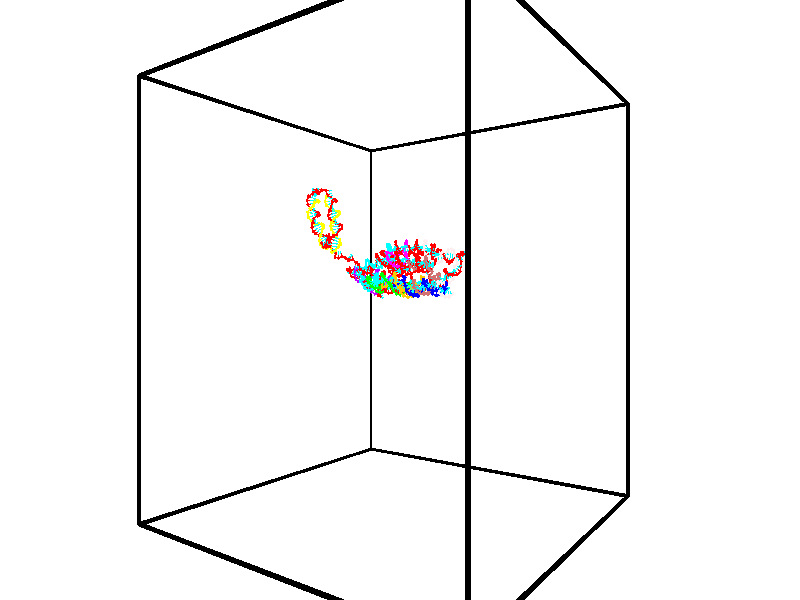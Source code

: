 // switches for output
#declare DRAW_BASES = 1; // possible values are 0, 1; only relevant for DNA ribbons
#declare DRAW_BASES_TYPE = 3; // possible values are 1, 2, 3; only relevant for DNA ribbons
#declare DRAW_FOG = 0; // set to 1 to enable fog

#include "colors.inc"

#include "transforms.inc"
background { rgb <1, 1, 1>}

#default {
   normal{
       ripples 0.25
       frequency 0.20
       turbulence 0.2
       lambda 5
   }
	finish {
		phong 0.1
		phong_size 40.
	}
}

// original window dimensions: 1024x640


// camera settings

camera {
	sky <-0, 1, 0>
	up <-0, 1, 0>
	right 1.6 * <0.581683, 0, 0.813415>
	location <-54.4937, 30, 90.4225>
	look_at <30, 30, 30>
	direction <84.4937, 0, -60.4225>
	angle 67.0682
}


# declare cpy_camera_pos = <-54.4937, 30, 90.4225>;
# if (DRAW_FOG = 1)
fog {
	fog_type 2
	up vnormalize(cpy_camera_pos)
	color rgbt<1,1,1,0.3>
	distance 1e-5
	fog_alt 3e-3
	fog_offset 48
}
# end


// LIGHTS

# declare lum = 6;
global_settings {
	ambient_light rgb lum * <0.05, 0.05, 0.05>
	max_trace_level 15
}# declare cpy_direct_light_amount = 0.25;
light_source
{	1000 * <0.231732, -1, 1.3951>,
	rgb lum * cpy_direct_light_amount
	parallel
}

light_source
{	1000 * <-0.231732, 1, -1.3951>,
	rgb lum * cpy_direct_light_amount
	parallel
}

// strand 0

// nucleotide -1

// particle -1
sphere {
	<42.916245, 32.269917, 22.274918> 0.250000
	pigment { color rgbt <1,0,0,0> }
	no_shadow
}
cylinder {
	<42.587955, 32.495579, 22.238831>,  <42.390984, 32.630978, 22.217178>, 0.100000
	pigment { color rgbt <1,0,0,0> }
	no_shadow
}
cylinder {
	<42.587955, 32.495579, 22.238831>,  <42.916245, 32.269917, 22.274918>, 0.100000
	pigment { color rgbt <1,0,0,0> }
	no_shadow
}

// particle -1
sphere {
	<42.587955, 32.495579, 22.238831> 0.100000
	pigment { color rgbt <1,0,0,0> }
	no_shadow
}
sphere {
	0, 1
	scale<0.080000,0.200000,0.300000>
	matrix <-0.526696, -0.685927, 0.502092,
		0.221376, 0.459596, 0.860096,
		-0.820722, 0.564159, -0.090219,
		42.341740, 32.664825, 22.211765>
	pigment { color rgbt <0,1,1,0> }
	no_shadow
}
cylinder {
	<42.496319, 32.178326, 22.934620>,  <42.916245, 32.269917, 22.274918>, 0.130000
	pigment { color rgbt <1,0,0,0> }
	no_shadow
}

// nucleotide -1

// particle -1
sphere {
	<42.496319, 32.178326, 22.934620> 0.250000
	pigment { color rgbt <1,0,0,0> }
	no_shadow
}
cylinder {
	<42.253502, 32.310566, 22.645565>,  <42.107811, 32.389912, 22.472132>, 0.100000
	pigment { color rgbt <1,0,0,0> }
	no_shadow
}
cylinder {
	<42.253502, 32.310566, 22.645565>,  <42.496319, 32.178326, 22.934620>, 0.100000
	pigment { color rgbt <1,0,0,0> }
	no_shadow
}

// particle -1
sphere {
	<42.253502, 32.310566, 22.645565> 0.100000
	pigment { color rgbt <1,0,0,0> }
	no_shadow
}
sphere {
	0, 1
	scale<0.080000,0.200000,0.300000>
	matrix <-0.717564, -0.618792, 0.319685,
		-0.341474, 0.712600, 0.612860,
		-0.607040, 0.330602, -0.722638,
		42.071388, 32.409748, 22.428774>
	pigment { color rgbt <0,1,1,0> }
	no_shadow
}
cylinder {
	<41.876686, 32.222054, 23.254097>,  <42.496319, 32.178326, 22.934620>, 0.130000
	pigment { color rgbt <1,0,0,0> }
	no_shadow
}

// nucleotide -1

// particle -1
sphere {
	<41.876686, 32.222054, 23.254097> 0.250000
	pigment { color rgbt <1,0,0,0> }
	no_shadow
}
cylinder {
	<41.802425, 32.256603, 22.862572>,  <41.757870, 32.277332, 22.627657>, 0.100000
	pigment { color rgbt <1,0,0,0> }
	no_shadow
}
cylinder {
	<41.802425, 32.256603, 22.862572>,  <41.876686, 32.222054, 23.254097>, 0.100000
	pigment { color rgbt <1,0,0,0> }
	no_shadow
}

// particle -1
sphere {
	<41.802425, 32.256603, 22.862572> 0.100000
	pigment { color rgbt <1,0,0,0> }
	no_shadow
}
sphere {
	0, 1
	scale<0.080000,0.200000,0.300000>
	matrix <-0.833054, -0.542112, 0.110162,
		-0.521111, 0.835855, 0.172600,
		-0.185649, 0.086378, -0.978812,
		41.746731, 32.282516, 22.568928>
	pigment { color rgbt <0,1,1,0> }
	no_shadow
}
cylinder {
	<41.130589, 32.190010, 23.111158>,  <41.876686, 32.222054, 23.254097>, 0.130000
	pigment { color rgbt <1,0,0,0> }
	no_shadow
}

// nucleotide -1

// particle -1
sphere {
	<41.130589, 32.190010, 23.111158> 0.250000
	pigment { color rgbt <1,0,0,0> }
	no_shadow
}
cylinder {
	<41.281662, 32.117310, 22.747990>,  <41.372307, 32.073689, 22.530088>, 0.100000
	pigment { color rgbt <1,0,0,0> }
	no_shadow
}
cylinder {
	<41.281662, 32.117310, 22.747990>,  <41.130589, 32.190010, 23.111158>, 0.100000
	pigment { color rgbt <1,0,0,0> }
	no_shadow
}

// particle -1
sphere {
	<41.281662, 32.117310, 22.747990> 0.100000
	pigment { color rgbt <1,0,0,0> }
	no_shadow
}
sphere {
	0, 1
	scale<0.080000,0.200000,0.300000>
	matrix <-0.770221, -0.605900, -0.199107,
		-0.513921, 0.774500, -0.368829,
		0.377682, -0.181755, -0.907922,
		41.394966, 32.062782, 22.475613>
	pigment { color rgbt <0,1,1,0> }
	no_shadow
}
cylinder {
	<40.610516, 32.305843, 22.573433>,  <41.130589, 32.190010, 23.111158>, 0.130000
	pigment { color rgbt <1,0,0,0> }
	no_shadow
}

// nucleotide -1

// particle -1
sphere {
	<40.610516, 32.305843, 22.573433> 0.250000
	pigment { color rgbt <1,0,0,0> }
	no_shadow
}
cylinder {
	<40.854137, 32.025021, 22.425827>,  <41.000309, 31.856527, 22.337263>, 0.100000
	pigment { color rgbt <1,0,0,0> }
	no_shadow
}
cylinder {
	<40.854137, 32.025021, 22.425827>,  <40.610516, 32.305843, 22.573433>, 0.100000
	pigment { color rgbt <1,0,0,0> }
	no_shadow
}

// particle -1
sphere {
	<40.854137, 32.025021, 22.425827> 0.100000
	pigment { color rgbt <1,0,0,0> }
	no_shadow
}
sphere {
	0, 1
	scale<0.080000,0.200000,0.300000>
	matrix <-0.787720, -0.481178, -0.384661,
		0.092493, 0.524958, -0.846087,
		0.609050, -0.702059, -0.369015,
		41.036854, 31.814404, 22.315123>
	pigment { color rgbt <0,1,1,0> }
	no_shadow
}
cylinder {
	<40.119362, 32.084270, 22.022274>,  <40.610516, 32.305843, 22.573433>, 0.130000
	pigment { color rgbt <1,0,0,0> }
	no_shadow
}

// nucleotide -1

// particle -1
sphere {
	<40.119362, 32.084270, 22.022274> 0.250000
	pigment { color rgbt <1,0,0,0> }
	no_shadow
}
cylinder {
	<40.370274, 31.793648, 22.134445>,  <40.520821, 31.619276, 22.201748>, 0.100000
	pigment { color rgbt <1,0,0,0> }
	no_shadow
}
cylinder {
	<40.370274, 31.793648, 22.134445>,  <40.119362, 32.084270, 22.022274>, 0.100000
	pigment { color rgbt <1,0,0,0> }
	no_shadow
}

// particle -1
sphere {
	<40.370274, 31.793648, 22.134445> 0.100000
	pigment { color rgbt <1,0,0,0> }
	no_shadow
}
sphere {
	0, 1
	scale<0.080000,0.200000,0.300000>
	matrix <-0.718916, -0.678670, -0.150223,
		0.299464, -0.107373, -0.948047,
		0.627280, -0.726553, 0.280430,
		40.558456, 31.575682, 22.218575>
	pigment { color rgbt <0,1,1,0> }
	no_shadow
}
cylinder {
	<39.924435, 32.242088, 21.306160>,  <40.119362, 32.084270, 22.022274>, 0.130000
	pigment { color rgbt <1,0,0,0> }
	no_shadow
}

// nucleotide -1

// particle -1
sphere {
	<39.924435, 32.242088, 21.306160> 0.250000
	pigment { color rgbt <1,0,0,0> }
	no_shadow
}
cylinder {
	<39.543503, 32.363308, 21.292084>,  <39.314945, 32.436039, 21.283638>, 0.100000
	pigment { color rgbt <1,0,0,0> }
	no_shadow
}
cylinder {
	<39.543503, 32.363308, 21.292084>,  <39.924435, 32.242088, 21.306160>, 0.100000
	pigment { color rgbt <1,0,0,0> }
	no_shadow
}

// particle -1
sphere {
	<39.543503, 32.363308, 21.292084> 0.100000
	pigment { color rgbt <1,0,0,0> }
	no_shadow
}
sphere {
	0, 1
	scale<0.080000,0.200000,0.300000>
	matrix <0.179119, 0.462025, -0.868590,
		-0.246964, -0.833484, -0.494280,
		-0.952326, 0.303045, -0.035189,
		39.257805, 32.454220, 21.281527>
	pigment { color rgbt <0,1,1,0> }
	no_shadow
}
cylinder {
	<39.696056, 32.110695, 20.607487>,  <39.924435, 32.242088, 21.306160>, 0.130000
	pigment { color rgbt <1,0,0,0> }
	no_shadow
}

// nucleotide -1

// particle -1
sphere {
	<39.696056, 32.110695, 20.607487> 0.250000
	pigment { color rgbt <1,0,0,0> }
	no_shadow
}
cylinder {
	<39.434322, 32.382381, 20.740459>,  <39.277283, 32.545395, 20.820244>, 0.100000
	pigment { color rgbt <1,0,0,0> }
	no_shadow
}
cylinder {
	<39.434322, 32.382381, 20.740459>,  <39.696056, 32.110695, 20.607487>, 0.100000
	pigment { color rgbt <1,0,0,0> }
	no_shadow
}

// particle -1
sphere {
	<39.434322, 32.382381, 20.740459> 0.100000
	pigment { color rgbt <1,0,0,0> }
	no_shadow
}
sphere {
	0, 1
	scale<0.080000,0.200000,0.300000>
	matrix <0.092539, 0.508220, -0.856241,
		-0.750524, -0.529503, -0.395398,
		-0.654332, 0.679220, 0.332432,
		39.238022, 32.586147, 20.840189>
	pigment { color rgbt <0,1,1,0> }
	no_shadow
}
cylinder {
	<39.105919, 32.173149, 20.100090>,  <39.696056, 32.110695, 20.607487>, 0.130000
	pigment { color rgbt <1,0,0,0> }
	no_shadow
}

// nucleotide -1

// particle -1
sphere {
	<39.105919, 32.173149, 20.100090> 0.250000
	pigment { color rgbt <1,0,0,0> }
	no_shadow
}
cylinder {
	<39.109997, 32.512245, 20.312214>,  <39.112442, 32.715702, 20.439487>, 0.100000
	pigment { color rgbt <1,0,0,0> }
	no_shadow
}
cylinder {
	<39.109997, 32.512245, 20.312214>,  <39.105919, 32.173149, 20.100090>, 0.100000
	pigment { color rgbt <1,0,0,0> }
	no_shadow
}

// particle -1
sphere {
	<39.109997, 32.512245, 20.312214> 0.100000
	pigment { color rgbt <1,0,0,0> }
	no_shadow
}
sphere {
	0, 1
	scale<0.080000,0.200000,0.300000>
	matrix <-0.074049, 0.529522, -0.845058,
		-0.997202, -0.030655, 0.068172,
		0.010193, 0.847742, 0.530310,
		39.113056, 32.766567, 20.471308>
	pigment { color rgbt <0,1,1,0> }
	no_shadow
}
cylinder {
	<38.463100, 32.604187, 19.863308>,  <39.105919, 32.173149, 20.100090>, 0.130000
	pigment { color rgbt <1,0,0,0> }
	no_shadow
}

// nucleotide -1

// particle -1
sphere {
	<38.463100, 32.604187, 19.863308> 0.250000
	pigment { color rgbt <1,0,0,0> }
	no_shadow
}
cylinder {
	<38.728092, 32.845955, 20.040306>,  <38.887085, 32.991016, 20.146505>, 0.100000
	pigment { color rgbt <1,0,0,0> }
	no_shadow
}
cylinder {
	<38.728092, 32.845955, 20.040306>,  <38.463100, 32.604187, 19.863308>, 0.100000
	pigment { color rgbt <1,0,0,0> }
	no_shadow
}

// particle -1
sphere {
	<38.728092, 32.845955, 20.040306> 0.100000
	pigment { color rgbt <1,0,0,0> }
	no_shadow
}
sphere {
	0, 1
	scale<0.080000,0.200000,0.300000>
	matrix <0.013979, 0.580639, -0.814041,
		-0.748952, 0.545470, 0.376211,
		0.662477, 0.604418, 0.442496,
		38.926834, 33.027279, 20.173056>
	pigment { color rgbt <0,1,1,0> }
	no_shadow
}
cylinder {
	<38.310429, 33.192719, 19.532112>,  <38.463100, 32.604187, 19.863308>, 0.130000
	pigment { color rgbt <1,0,0,0> }
	no_shadow
}

// nucleotide -1

// particle -1
sphere {
	<38.310429, 33.192719, 19.532112> 0.250000
	pigment { color rgbt <1,0,0,0> }
	no_shadow
}
cylinder {
	<38.662422, 33.253593, 19.712101>,  <38.873619, 33.290119, 19.820095>, 0.100000
	pigment { color rgbt <1,0,0,0> }
	no_shadow
}
cylinder {
	<38.662422, 33.253593, 19.712101>,  <38.310429, 33.192719, 19.532112>, 0.100000
	pigment { color rgbt <1,0,0,0> }
	no_shadow
}

// particle -1
sphere {
	<38.662422, 33.253593, 19.712101> 0.100000
	pigment { color rgbt <1,0,0,0> }
	no_shadow
}
sphere {
	0, 1
	scale<0.080000,0.200000,0.300000>
	matrix <0.283003, 0.592842, -0.753954,
		-0.381505, 0.790808, 0.478620,
		0.879979, 0.152186, 0.449973,
		38.926414, 33.299248, 19.847094>
	pigment { color rgbt <0,1,1,0> }
	no_shadow
}
cylinder {
	<38.485859, 33.859970, 19.324533>,  <38.310429, 33.192719, 19.532112>, 0.130000
	pigment { color rgbt <1,0,0,0> }
	no_shadow
}

// nucleotide -1

// particle -1
sphere {
	<38.485859, 33.859970, 19.324533> 0.250000
	pigment { color rgbt <1,0,0,0> }
	no_shadow
}
cylinder {
	<38.833931, 33.699028, 19.438309>,  <39.042774, 33.602463, 19.506573>, 0.100000
	pigment { color rgbt <1,0,0,0> }
	no_shadow
}
cylinder {
	<38.833931, 33.699028, 19.438309>,  <38.485859, 33.859970, 19.324533>, 0.100000
	pigment { color rgbt <1,0,0,0> }
	no_shadow
}

// particle -1
sphere {
	<38.833931, 33.699028, 19.438309> 0.100000
	pigment { color rgbt <1,0,0,0> }
	no_shadow
}
sphere {
	0, 1
	scale<0.080000,0.200000,0.300000>
	matrix <0.473946, 0.525553, -0.706519,
		0.134783, 0.749605, 0.648018,
		0.870178, -0.402352, 0.284437,
		39.094986, 33.578323, 19.523640>
	pigment { color rgbt <0,1,1,0> }
	no_shadow
}
cylinder {
	<38.932961, 34.445152, 19.297289>,  <38.485859, 33.859970, 19.324533>, 0.130000
	pigment { color rgbt <1,0,0,0> }
	no_shadow
}

// nucleotide -1

// particle -1
sphere {
	<38.932961, 34.445152, 19.297289> 0.250000
	pigment { color rgbt <1,0,0,0> }
	no_shadow
}
cylinder {
	<39.155628, 34.114563, 19.263653>,  <39.289227, 33.916210, 19.243471>, 0.100000
	pigment { color rgbt <1,0,0,0> }
	no_shadow
}
cylinder {
	<39.155628, 34.114563, 19.263653>,  <38.932961, 34.445152, 19.297289>, 0.100000
	pigment { color rgbt <1,0,0,0> }
	no_shadow
}

// particle -1
sphere {
	<39.155628, 34.114563, 19.263653> 0.100000
	pigment { color rgbt <1,0,0,0> }
	no_shadow
}
sphere {
	0, 1
	scale<0.080000,0.200000,0.300000>
	matrix <0.474794, 0.399582, -0.784159,
		0.681683, 0.396590, 0.614837,
		0.556667, -0.826469, -0.084090,
		39.322628, 33.866623, 19.238426>
	pigment { color rgbt <0,1,1,0> }
	no_shadow
}
cylinder {
	<39.622189, 34.642525, 19.288803>,  <38.932961, 34.445152, 19.297289>, 0.130000
	pigment { color rgbt <1,0,0,0> }
	no_shadow
}

// nucleotide -1

// particle -1
sphere {
	<39.622189, 34.642525, 19.288803> 0.250000
	pigment { color rgbt <1,0,0,0> }
	no_shadow
}
cylinder {
	<39.627586, 34.275196, 19.130562>,  <39.630825, 34.054798, 19.035616>, 0.100000
	pigment { color rgbt <1,0,0,0> }
	no_shadow
}
cylinder {
	<39.627586, 34.275196, 19.130562>,  <39.622189, 34.642525, 19.288803>, 0.100000
	pigment { color rgbt <1,0,0,0> }
	no_shadow
}

// particle -1
sphere {
	<39.627586, 34.275196, 19.130562> 0.100000
	pigment { color rgbt <1,0,0,0> }
	no_shadow
}
sphere {
	0, 1
	scale<0.080000,0.200000,0.300000>
	matrix <0.614213, 0.319812, -0.721431,
		0.789025, -0.233249, 0.568361,
		0.013495, -0.918322, -0.395604,
		39.631634, 33.999699, 19.011881>
	pigment { color rgbt <0,1,1,0> }
	no_shadow
}
cylinder {
	<40.320290, 34.559566, 18.997616>,  <39.622189, 34.642525, 19.288803>, 0.130000
	pigment { color rgbt <1,0,0,0> }
	no_shadow
}

// nucleotide -1

// particle -1
sphere {
	<40.320290, 34.559566, 18.997616> 0.250000
	pigment { color rgbt <1,0,0,0> }
	no_shadow
}
cylinder {
	<40.122334, 34.262581, 18.817024>,  <40.003559, 34.084389, 18.708670>, 0.100000
	pigment { color rgbt <1,0,0,0> }
	no_shadow
}
cylinder {
	<40.122334, 34.262581, 18.817024>,  <40.320290, 34.559566, 18.997616>, 0.100000
	pigment { color rgbt <1,0,0,0> }
	no_shadow
}

// particle -1
sphere {
	<40.122334, 34.262581, 18.817024> 0.100000
	pigment { color rgbt <1,0,0,0> }
	no_shadow
}
sphere {
	0, 1
	scale<0.080000,0.200000,0.300000>
	matrix <0.597615, 0.086371, -0.797118,
		0.630825, -0.664296, 0.400963,
		-0.494890, -0.742463, -0.451478,
		39.973866, 34.039841, 18.681581>
	pigment { color rgbt <0,1,1,0> }
	no_shadow
}
cylinder {
	<40.760899, 34.276634, 18.569641>,  <40.320290, 34.559566, 18.997616>, 0.130000
	pigment { color rgbt <1,0,0,0> }
	no_shadow
}

// nucleotide -1

// particle -1
sphere {
	<40.760899, 34.276634, 18.569641> 0.250000
	pigment { color rgbt <1,0,0,0> }
	no_shadow
}
cylinder {
	<40.428032, 34.144234, 18.391682>,  <40.228310, 34.064793, 18.284906>, 0.100000
	pigment { color rgbt <1,0,0,0> }
	no_shadow
}
cylinder {
	<40.428032, 34.144234, 18.391682>,  <40.760899, 34.276634, 18.569641>, 0.100000
	pigment { color rgbt <1,0,0,0> }
	no_shadow
}

// particle -1
sphere {
	<40.428032, 34.144234, 18.391682> 0.100000
	pigment { color rgbt <1,0,0,0> }
	no_shadow
}
sphere {
	0, 1
	scale<0.080000,0.200000,0.300000>
	matrix <0.491562, -0.069013, -0.868104,
		0.256637, -0.941104, 0.220136,
		-0.832168, -0.330998, -0.444900,
		40.178383, 34.044933, 18.258211>
	pigment { color rgbt <0,1,1,0> }
	no_shadow
}
cylinder {
	<41.035515, 33.697666, 18.129034>,  <40.760899, 34.276634, 18.569641>, 0.130000
	pigment { color rgbt <1,0,0,0> }
	no_shadow
}

// nucleotide -1

// particle -1
sphere {
	<41.035515, 33.697666, 18.129034> 0.250000
	pigment { color rgbt <1,0,0,0> }
	no_shadow
}
cylinder {
	<40.675522, 33.801701, 17.989101>,  <40.459526, 33.864120, 17.905142>, 0.100000
	pigment { color rgbt <1,0,0,0> }
	no_shadow
}
cylinder {
	<40.675522, 33.801701, 17.989101>,  <41.035515, 33.697666, 18.129034>, 0.100000
	pigment { color rgbt <1,0,0,0> }
	no_shadow
}

// particle -1
sphere {
	<40.675522, 33.801701, 17.989101> 0.100000
	pigment { color rgbt <1,0,0,0> }
	no_shadow
}
sphere {
	0, 1
	scale<0.080000,0.200000,0.300000>
	matrix <0.333133, -0.107244, -0.936761,
		-0.281160, -0.959610, 0.009873,
		-0.899984, 0.260091, -0.349830,
		40.405525, 33.879726, 17.884151>
	pigment { color rgbt <0,1,1,0> }
	no_shadow
}
cylinder {
	<41.079060, 33.487812, 17.509104>,  <41.035515, 33.697666, 18.129034>, 0.130000
	pigment { color rgbt <1,0,0,0> }
	no_shadow
}

// nucleotide -1

// particle -1
sphere {
	<41.079060, 33.487812, 17.509104> 0.250000
	pigment { color rgbt <1,0,0,0> }
	no_shadow
}
cylinder {
	<40.757431, 33.723991, 17.481262>,  <40.564453, 33.865700, 17.464558>, 0.100000
	pigment { color rgbt <1,0,0,0> }
	no_shadow
}
cylinder {
	<40.757431, 33.723991, 17.481262>,  <41.079060, 33.487812, 17.509104>, 0.100000
	pigment { color rgbt <1,0,0,0> }
	no_shadow
}

// particle -1
sphere {
	<40.757431, 33.723991, 17.481262> 0.100000
	pigment { color rgbt <1,0,0,0> }
	no_shadow
}
sphere {
	0, 1
	scale<0.080000,0.200000,0.300000>
	matrix <0.152432, 0.091578, -0.984062,
		-0.574662, -0.801864, -0.163637,
		-0.804070, 0.590447, -0.069603,
		40.516209, 33.901127, 17.460381>
	pigment { color rgbt <0,1,1,0> }
	no_shadow
}
cylinder {
	<40.515743, 33.185875, 17.036564>,  <41.079060, 33.487812, 17.509104>, 0.130000
	pigment { color rgbt <1,0,0,0> }
	no_shadow
}

// nucleotide -1

// particle -1
sphere {
	<40.515743, 33.185875, 17.036564> 0.250000
	pigment { color rgbt <1,0,0,0> }
	no_shadow
}
cylinder {
	<40.500320, 33.585445, 17.046818>,  <40.491066, 33.825188, 17.052971>, 0.100000
	pigment { color rgbt <1,0,0,0> }
	no_shadow
}
cylinder {
	<40.500320, 33.585445, 17.046818>,  <40.515743, 33.185875, 17.036564>, 0.100000
	pigment { color rgbt <1,0,0,0> }
	no_shadow
}

// particle -1
sphere {
	<40.500320, 33.585445, 17.046818> 0.100000
	pigment { color rgbt <1,0,0,0> }
	no_shadow
}
sphere {
	0, 1
	scale<0.080000,0.200000,0.300000>
	matrix <-0.076118, 0.022643, -0.996842,
		-0.996353, -0.040383, 0.075163,
		-0.038554, 0.998928, 0.025635,
		40.488754, 33.885124, 17.054508>
	pigment { color rgbt <0,1,1,0> }
	no_shadow
}
cylinder {
	<39.958290, 33.369316, 16.514799>,  <40.515743, 33.185875, 17.036564>, 0.130000
	pigment { color rgbt <1,0,0,0> }
	no_shadow
}

// nucleotide -1

// particle -1
sphere {
	<39.958290, 33.369316, 16.514799> 0.250000
	pigment { color rgbt <1,0,0,0> }
	no_shadow
}
cylinder {
	<40.193645, 33.691532, 16.542789>,  <40.334858, 33.884861, 16.559584>, 0.100000
	pigment { color rgbt <1,0,0,0> }
	no_shadow
}
cylinder {
	<40.193645, 33.691532, 16.542789>,  <39.958290, 33.369316, 16.514799>, 0.100000
	pigment { color rgbt <1,0,0,0> }
	no_shadow
}

// particle -1
sphere {
	<40.193645, 33.691532, 16.542789> 0.100000
	pigment { color rgbt <1,0,0,0> }
	no_shadow
}
sphere {
	0, 1
	scale<0.080000,0.200000,0.300000>
	matrix <-0.178199, 0.213602, -0.960531,
		-0.788696, 0.552697, 0.269229,
		0.588390, 0.805543, 0.069977,
		40.370163, 33.933197, 16.563782>
	pigment { color rgbt <0,1,1,0> }
	no_shadow
}
cylinder {
	<39.572491, 34.015858, 16.279736>,  <39.958290, 33.369316, 16.514799>, 0.130000
	pigment { color rgbt <1,0,0,0> }
	no_shadow
}

// nucleotide -1

// particle -1
sphere {
	<39.572491, 34.015858, 16.279736> 0.250000
	pigment { color rgbt <1,0,0,0> }
	no_shadow
}
cylinder {
	<39.960991, 34.111080, 16.280586>,  <40.194092, 34.168213, 16.281097>, 0.100000
	pigment { color rgbt <1,0,0,0> }
	no_shadow
}
cylinder {
	<39.960991, 34.111080, 16.280586>,  <39.572491, 34.015858, 16.279736>, 0.100000
	pigment { color rgbt <1,0,0,0> }
	no_shadow
}

// particle -1
sphere {
	<39.960991, 34.111080, 16.280586> 0.100000
	pigment { color rgbt <1,0,0,0> }
	no_shadow
}
sphere {
	0, 1
	scale<0.080000,0.200000,0.300000>
	matrix <-0.107805, 0.447770, -0.887626,
		-0.212258, 0.861877, 0.460560,
		0.971249, 0.238056, 0.002128,
		40.252365, 34.182495, 16.281225>
	pigment { color rgbt <0,1,1,0> }
	no_shadow
}
cylinder {
	<39.526123, 34.593807, 16.152550>,  <39.572491, 34.015858, 16.279736>, 0.130000
	pigment { color rgbt <1,0,0,0> }
	no_shadow
}

// nucleotide -1

// particle -1
sphere {
	<39.526123, 34.593807, 16.152550> 0.250000
	pigment { color rgbt <1,0,0,0> }
	no_shadow
}
cylinder {
	<39.910702, 34.564297, 16.046581>,  <40.141449, 34.546593, 15.983000>, 0.100000
	pigment { color rgbt <1,0,0,0> }
	no_shadow
}
cylinder {
	<39.910702, 34.564297, 16.046581>,  <39.526123, 34.593807, 16.152550>, 0.100000
	pigment { color rgbt <1,0,0,0> }
	no_shadow
}

// particle -1
sphere {
	<39.910702, 34.564297, 16.046581> 0.100000
	pigment { color rgbt <1,0,0,0> }
	no_shadow
}
sphere {
	0, 1
	scale<0.080000,0.200000,0.300000>
	matrix <-0.196764, 0.488466, -0.850109,
		0.192122, 0.869458, 0.455116,
		0.961443, -0.073774, -0.264923,
		40.199135, 34.542164, 15.967104>
	pigment { color rgbt <0,1,1,0> }
	no_shadow
}
cylinder {
	<39.821224, 35.203293, 15.813024>,  <39.526123, 34.593807, 16.152550>, 0.130000
	pigment { color rgbt <1,0,0,0> }
	no_shadow
}

// nucleotide -1

// particle -1
sphere {
	<39.821224, 35.203293, 15.813024> 0.250000
	pigment { color rgbt <1,0,0,0> }
	no_shadow
}
cylinder {
	<40.085011, 34.937370, 15.672660>,  <40.243282, 34.777817, 15.588442>, 0.100000
	pigment { color rgbt <1,0,0,0> }
	no_shadow
}
cylinder {
	<40.085011, 34.937370, 15.672660>,  <39.821224, 35.203293, 15.813024>, 0.100000
	pigment { color rgbt <1,0,0,0> }
	no_shadow
}

// particle -1
sphere {
	<40.085011, 34.937370, 15.672660> 0.100000
	pigment { color rgbt <1,0,0,0> }
	no_shadow
}
sphere {
	0, 1
	scale<0.080000,0.200000,0.300000>
	matrix <-0.095012, 0.389346, -0.916178,
		0.745705, 0.637529, 0.193597,
		0.659466, -0.664805, -0.350910,
		40.282852, 34.737930, 15.567387>
	pigment { color rgbt <0,1,1,0> }
	no_shadow
}
cylinder {
	<40.224258, 35.562920, 15.328825>,  <39.821224, 35.203293, 15.813024>, 0.130000
	pigment { color rgbt <1,0,0,0> }
	no_shadow
}

// nucleotide -1

// particle -1
sphere {
	<40.224258, 35.562920, 15.328825> 0.250000
	pigment { color rgbt <1,0,0,0> }
	no_shadow
}
cylinder {
	<40.284534, 35.175465, 15.249791>,  <40.320702, 34.942993, 15.202371>, 0.100000
	pigment { color rgbt <1,0,0,0> }
	no_shadow
}
cylinder {
	<40.284534, 35.175465, 15.249791>,  <40.224258, 35.562920, 15.328825>, 0.100000
	pigment { color rgbt <1,0,0,0> }
	no_shadow
}

// particle -1
sphere {
	<40.284534, 35.175465, 15.249791> 0.100000
	pigment { color rgbt <1,0,0,0> }
	no_shadow
}
sphere {
	0, 1
	scale<0.080000,0.200000,0.300000>
	matrix <-0.112315, 0.181797, -0.976901,
		0.982180, 0.169403, -0.081397,
		0.150692, -0.968635, -0.197583,
		40.329742, 34.884872, 15.190516>
	pigment { color rgbt <0,1,1,0> }
	no_shadow
}
cylinder {
	<40.480194, 35.572956, 14.682622>,  <40.224258, 35.562920, 15.328825>, 0.130000
	pigment { color rgbt <1,0,0,0> }
	no_shadow
}

// nucleotide -1

// particle -1
sphere {
	<40.480194, 35.572956, 14.682622> 0.250000
	pigment { color rgbt <1,0,0,0> }
	no_shadow
}
cylinder {
	<40.336315, 35.202610, 14.728908>,  <40.249989, 34.980400, 14.756680>, 0.100000
	pigment { color rgbt <1,0,0,0> }
	no_shadow
}
cylinder {
	<40.336315, 35.202610, 14.728908>,  <40.480194, 35.572956, 14.682622>, 0.100000
	pigment { color rgbt <1,0,0,0> }
	no_shadow
}

// particle -1
sphere {
	<40.336315, 35.202610, 14.728908> 0.100000
	pigment { color rgbt <1,0,0,0> }
	no_shadow
}
sphere {
	0, 1
	scale<0.080000,0.200000,0.300000>
	matrix <-0.133074, -0.071844, -0.988499,
		0.923532, -0.370957, -0.097367,
		-0.359695, -0.925867, 0.115715,
		40.228405, 34.924850, 14.763622>
	pigment { color rgbt <0,1,1,0> }
	no_shadow
}
cylinder {
	<40.905582, 35.046391, 14.239960>,  <40.480194, 35.572956, 14.682622>, 0.130000
	pigment { color rgbt <1,0,0,0> }
	no_shadow
}

// nucleotide -1

// particle -1
sphere {
	<40.905582, 35.046391, 14.239960> 0.250000
	pigment { color rgbt <1,0,0,0> }
	no_shadow
}
cylinder {
	<40.525333, 34.940315, 14.304444>,  <40.297184, 34.876671, 14.343135>, 0.100000
	pigment { color rgbt <1,0,0,0> }
	no_shadow
}
cylinder {
	<40.525333, 34.940315, 14.304444>,  <40.905582, 35.046391, 14.239960>, 0.100000
	pigment { color rgbt <1,0,0,0> }
	no_shadow
}

// particle -1
sphere {
	<40.525333, 34.940315, 14.304444> 0.100000
	pigment { color rgbt <1,0,0,0> }
	no_shadow
}
sphere {
	0, 1
	scale<0.080000,0.200000,0.300000>
	matrix <-0.161552, -0.020678, -0.986648,
		0.264979, -0.963975, -0.023184,
		-0.950625, -0.265186, 0.161211,
		40.240147, 34.860760, 14.352808>
	pigment { color rgbt <0,1,1,0> }
	no_shadow
}
cylinder {
	<40.818703, 34.634735, 13.616755>,  <40.905582, 35.046391, 14.239960>, 0.130000
	pigment { color rgbt <1,0,0,0> }
	no_shadow
}

// nucleotide -1

// particle -1
sphere {
	<40.818703, 34.634735, 13.616755> 0.250000
	pigment { color rgbt <1,0,0,0> }
	no_shadow
}
cylinder {
	<40.477715, 34.772423, 13.774133>,  <40.273121, 34.855038, 13.868560>, 0.100000
	pigment { color rgbt <1,0,0,0> }
	no_shadow
}
cylinder {
	<40.477715, 34.772423, 13.774133>,  <40.818703, 34.634735, 13.616755>, 0.100000
	pigment { color rgbt <1,0,0,0> }
	no_shadow
}

// particle -1
sphere {
	<40.477715, 34.772423, 13.774133> 0.100000
	pigment { color rgbt <1,0,0,0> }
	no_shadow
}
sphere {
	0, 1
	scale<0.080000,0.200000,0.300000>
	matrix <-0.330469, 0.228328, -0.915782,
		-0.405068, -0.910702, -0.080888,
		-0.852473, 0.344222, 0.393447,
		40.221973, 34.875690, 13.892167>
	pigment { color rgbt <0,1,1,0> }
	no_shadow
}
cylinder {
	<40.082859, 34.600918, 13.339744>,  <40.818703, 34.634735, 13.616755>, 0.130000
	pigment { color rgbt <1,0,0,0> }
	no_shadow
}

// nucleotide -1

// particle -1
sphere {
	<40.082859, 34.600918, 13.339744> 0.250000
	pigment { color rgbt <1,0,0,0> }
	no_shadow
}
cylinder {
	<39.908592, 34.950527, 13.425794>,  <39.804031, 35.160294, 13.477424>, 0.100000
	pigment { color rgbt <1,0,0,0> }
	no_shadow
}
cylinder {
	<39.908592, 34.950527, 13.425794>,  <40.082859, 34.600918, 13.339744>, 0.100000
	pigment { color rgbt <1,0,0,0> }
	no_shadow
}

// particle -1
sphere {
	<39.908592, 34.950527, 13.425794> 0.100000
	pigment { color rgbt <1,0,0,0> }
	no_shadow
}
sphere {
	0, 1
	scale<0.080000,0.200000,0.300000>
	matrix <-0.466734, -0.015003, -0.884271,
		-0.769643, -0.485658, 0.414471,
		-0.435671, 0.874020, 0.215126,
		39.777889, 35.212734, 13.490332>
	pigment { color rgbt <0,1,1,0> }
	no_shadow
}
cylinder {
	<39.266380, 34.510220, 13.400578>,  <40.082859, 34.600918, 13.339744>, 0.130000
	pigment { color rgbt <1,0,0,0> }
	no_shadow
}

// nucleotide -1

// particle -1
sphere {
	<39.266380, 34.510220, 13.400578> 0.250000
	pigment { color rgbt <1,0,0,0> }
	no_shadow
}
cylinder {
	<39.472095, 34.826008, 13.266566>,  <39.595524, 35.015480, 13.186159>, 0.100000
	pigment { color rgbt <1,0,0,0> }
	no_shadow
}
cylinder {
	<39.472095, 34.826008, 13.266566>,  <39.266380, 34.510220, 13.400578>, 0.100000
	pigment { color rgbt <1,0,0,0> }
	no_shadow
}

// particle -1
sphere {
	<39.472095, 34.826008, 13.266566> 0.100000
	pigment { color rgbt <1,0,0,0> }
	no_shadow
}
sphere {
	0, 1
	scale<0.080000,0.200000,0.300000>
	matrix <-0.378124, -0.141900, -0.914815,
		-0.769757, 0.597165, 0.225539,
		0.514292, 0.789467, -0.335031,
		39.626385, 35.062847, 13.166057>
	pigment { color rgbt <0,1,1,0> }
	no_shadow
}
cylinder {
	<38.853409, 35.011211, 13.003564>,  <39.266380, 34.510220, 13.400578>, 0.130000
	pigment { color rgbt <1,0,0,0> }
	no_shadow
}

// nucleotide -1

// particle -1
sphere {
	<38.853409, 35.011211, 13.003564> 0.250000
	pigment { color rgbt <1,0,0,0> }
	no_shadow
}
cylinder {
	<39.225956, 35.074322, 12.872319>,  <39.449486, 35.112190, 12.793572>, 0.100000
	pigment { color rgbt <1,0,0,0> }
	no_shadow
}
cylinder {
	<39.225956, 35.074322, 12.872319>,  <38.853409, 35.011211, 13.003564>, 0.100000
	pigment { color rgbt <1,0,0,0> }
	no_shadow
}

// particle -1
sphere {
	<39.225956, 35.074322, 12.872319> 0.100000
	pigment { color rgbt <1,0,0,0> }
	no_shadow
}
sphere {
	0, 1
	scale<0.080000,0.200000,0.300000>
	matrix <-0.327063, -0.033318, -0.944415,
		-0.159942, 0.986912, 0.020573,
		0.931369, 0.157780, -0.328112,
		39.505367, 35.121655, 12.773886>
	pigment { color rgbt <0,1,1,0> }
	no_shadow
}
cylinder {
	<39.007965, 35.309101, 12.383085>,  <38.853409, 35.011211, 13.003564>, 0.130000
	pigment { color rgbt <1,0,0,0> }
	no_shadow
}

// nucleotide -1

// particle -1
sphere {
	<39.007965, 35.309101, 12.383085> 0.250000
	pigment { color rgbt <1,0,0,0> }
	no_shadow
}
cylinder {
	<39.193703, 34.987976, 12.532685>,  <39.305145, 34.795303, 12.622445>, 0.100000
	pigment { color rgbt <1,0,0,0> }
	no_shadow
}
cylinder {
	<39.193703, 34.987976, 12.532685>,  <39.007965, 35.309101, 12.383085>, 0.100000
	pigment { color rgbt <1,0,0,0> }
	no_shadow
}

// particle -1
sphere {
	<39.193703, 34.987976, 12.532685> 0.100000
	pigment { color rgbt <1,0,0,0> }
	no_shadow
}
sphere {
	0, 1
	scale<0.080000,0.200000,0.300000>
	matrix <-0.027672, -0.435233, -0.899892,
		0.885221, 0.407513, -0.224315,
		0.464347, -0.802811, 0.374001,
		39.333008, 34.747131, 12.644886>
	pigment { color rgbt <0,1,1,0> }
	no_shadow
}
cylinder {
	<38.326614, 34.944923, 11.995476>,  <39.007965, 35.309101, 12.383085>, 0.130000
	pigment { color rgbt <1,0,0,0> }
	no_shadow
}

// nucleotide -1

// particle -1
sphere {
	<38.326614, 34.944923, 11.995476> 0.250000
	pigment { color rgbt <1,0,0,0> }
	no_shadow
}
cylinder {
	<37.988068, 34.829033, 11.816712>,  <37.784939, 34.759499, 11.709455>, 0.100000
	pigment { color rgbt <1,0,0,0> }
	no_shadow
}
cylinder {
	<37.988068, 34.829033, 11.816712>,  <38.326614, 34.944923, 11.995476>, 0.100000
	pigment { color rgbt <1,0,0,0> }
	no_shadow
}

// particle -1
sphere {
	<37.988068, 34.829033, 11.816712> 0.100000
	pigment { color rgbt <1,0,0,0> }
	no_shadow
}
sphere {
	0, 1
	scale<0.080000,0.200000,0.300000>
	matrix <-0.443771, -0.080370, 0.892529,
		-0.294504, 0.953730, -0.060548,
		-0.846365, -0.289723, -0.446907,
		37.734158, 34.742115, 11.682640>
	pigment { color rgbt <0,1,1,0> }
	no_shadow
}
cylinder {
	<37.726067, 35.330765, 12.131260>,  <38.326614, 34.944923, 11.995476>, 0.130000
	pigment { color rgbt <1,0,0,0> }
	no_shadow
}

// nucleotide -1

// particle -1
sphere {
	<37.726067, 35.330765, 12.131260> 0.250000
	pigment { color rgbt <1,0,0,0> }
	no_shadow
}
cylinder {
	<37.663765, 34.937084, 12.097602>,  <37.626385, 34.700874, 12.077407>, 0.100000
	pigment { color rgbt <1,0,0,0> }
	no_shadow
}
cylinder {
	<37.663765, 34.937084, 12.097602>,  <37.726067, 35.330765, 12.131260>, 0.100000
	pigment { color rgbt <1,0,0,0> }
	no_shadow
}

// particle -1
sphere {
	<37.663765, 34.937084, 12.097602> 0.100000
	pigment { color rgbt <1,0,0,0> }
	no_shadow
}
sphere {
	0, 1
	scale<0.080000,0.200000,0.300000>
	matrix <-0.395619, -0.015899, 0.918277,
		-0.905110, 0.176317, -0.386894,
		-0.155757, -0.984205, -0.084145,
		37.617039, 34.641823, 12.072358>
	pigment { color rgbt <0,1,1,0> }
	no_shadow
}
cylinder {
	<36.992256, 35.131420, 12.075765>,  <37.726067, 35.330765, 12.131260>, 0.130000
	pigment { color rgbt <1,0,0,0> }
	no_shadow
}

// nucleotide -1

// particle -1
sphere {
	<36.992256, 35.131420, 12.075765> 0.250000
	pigment { color rgbt <1,0,0,0> }
	no_shadow
}
cylinder {
	<37.207039, 34.838943, 12.244069>,  <37.335907, 34.663460, 12.345052>, 0.100000
	pigment { color rgbt <1,0,0,0> }
	no_shadow
}
cylinder {
	<37.207039, 34.838943, 12.244069>,  <36.992256, 35.131420, 12.075765>, 0.100000
	pigment { color rgbt <1,0,0,0> }
	no_shadow
}

// particle -1
sphere {
	<37.207039, 34.838943, 12.244069> 0.100000
	pigment { color rgbt <1,0,0,0> }
	no_shadow
}
sphere {
	0, 1
	scale<0.080000,0.200000,0.300000>
	matrix <-0.534005, 0.091520, 0.840513,
		-0.653083, -0.676007, -0.341317,
		0.536955, -0.731190, 0.420762,
		37.368126, 34.619587, 12.370297>
	pigment { color rgbt <0,1,1,0> }
	no_shadow
}
cylinder {
	<36.487091, 34.869095, 12.659580>,  <36.992256, 35.131420, 12.075765>, 0.130000
	pigment { color rgbt <1,0,0,0> }
	no_shadow
}

// nucleotide -1

// particle -1
sphere {
	<36.487091, 34.869095, 12.659580> 0.250000
	pigment { color rgbt <1,0,0,0> }
	no_shadow
}
cylinder {
	<36.853626, 34.720161, 12.718505>,  <37.073547, 34.630802, 12.753860>, 0.100000
	pigment { color rgbt <1,0,0,0> }
	no_shadow
}
cylinder {
	<36.853626, 34.720161, 12.718505>,  <36.487091, 34.869095, 12.659580>, 0.100000
	pigment { color rgbt <1,0,0,0> }
	no_shadow
}

// particle -1
sphere {
	<36.853626, 34.720161, 12.718505> 0.100000
	pigment { color rgbt <1,0,0,0> }
	no_shadow
}
sphere {
	0, 1
	scale<0.080000,0.200000,0.300000>
	matrix <-0.187690, -0.074419, 0.979405,
		-0.353703, -0.925110, -0.138076,
		0.916333, -0.372334, 0.147312,
		37.128525, 34.608459, 12.762698>
	pigment { color rgbt <0,1,1,0> }
	no_shadow
}
cylinder {
	<36.392754, 34.555382, 13.325443>,  <36.487091, 34.869095, 12.659580>, 0.130000
	pigment { color rgbt <1,0,0,0> }
	no_shadow
}

// nucleotide -1

// particle -1
sphere {
	<36.392754, 34.555382, 13.325443> 0.250000
	pigment { color rgbt <1,0,0,0> }
	no_shadow
}
cylinder {
	<36.787891, 34.526123, 13.270587>,  <37.024975, 34.508568, 13.237673>, 0.100000
	pigment { color rgbt <1,0,0,0> }
	no_shadow
}
cylinder {
	<36.787891, 34.526123, 13.270587>,  <36.392754, 34.555382, 13.325443>, 0.100000
	pigment { color rgbt <1,0,0,0> }
	no_shadow
}

// particle -1
sphere {
	<36.787891, 34.526123, 13.270587> 0.100000
	pigment { color rgbt <1,0,0,0> }
	no_shadow
}
sphere {
	0, 1
	scale<0.080000,0.200000,0.300000>
	matrix <0.109730, -0.296701, 0.948645,
		-0.110077, -0.952165, -0.285070,
		0.987847, -0.073144, -0.137141,
		37.084244, 34.504181, 13.229445>
	pigment { color rgbt <0,1,1,0> }
	no_shadow
}
cylinder {
	<36.706379, 33.919090, 13.361778>,  <36.392754, 34.555382, 13.325443>, 0.130000
	pigment { color rgbt <1,0,0,0> }
	no_shadow
}

// nucleotide -1

// particle -1
sphere {
	<36.706379, 33.919090, 13.361778> 0.250000
	pigment { color rgbt <1,0,0,0> }
	no_shadow
}
cylinder {
	<36.969810, 34.200703, 13.468066>,  <37.127869, 34.369671, 13.531839>, 0.100000
	pigment { color rgbt <1,0,0,0> }
	no_shadow
}
cylinder {
	<36.969810, 34.200703, 13.468066>,  <36.706379, 33.919090, 13.361778>, 0.100000
	pigment { color rgbt <1,0,0,0> }
	no_shadow
}

// particle -1
sphere {
	<36.969810, 34.200703, 13.468066> 0.100000
	pigment { color rgbt <1,0,0,0> }
	no_shadow
}
sphere {
	0, 1
	scale<0.080000,0.200000,0.300000>
	matrix <-0.050928, -0.310601, 0.949175,
		0.750785, -0.638640, -0.168701,
		0.658580, 0.704035, 0.265720,
		37.167385, 34.411915, 13.547782>
	pigment { color rgbt <0,1,1,0> }
	no_shadow
}
cylinder {
	<37.468384, 33.687099, 13.638281>,  <36.706379, 33.919090, 13.361778>, 0.130000
	pigment { color rgbt <1,0,0,0> }
	no_shadow
}

// nucleotide -1

// particle -1
sphere {
	<37.468384, 33.687099, 13.638281> 0.250000
	pigment { color rgbt <1,0,0,0> }
	no_shadow
}
cylinder {
	<37.324551, 34.018589, 13.809823>,  <37.238251, 34.217484, 13.912748>, 0.100000
	pigment { color rgbt <1,0,0,0> }
	no_shadow
}
cylinder {
	<37.324551, 34.018589, 13.809823>,  <37.468384, 33.687099, 13.638281>, 0.100000
	pigment { color rgbt <1,0,0,0> }
	no_shadow
}

// particle -1
sphere {
	<37.324551, 34.018589, 13.809823> 0.100000
	pigment { color rgbt <1,0,0,0> }
	no_shadow
}
sphere {
	0, 1
	scale<0.080000,0.200000,0.300000>
	matrix <0.066317, -0.435737, 0.897627,
		0.930752, 0.351215, 0.101727,
		-0.359587, 0.828722, 0.428855,
		37.216675, 34.267204, 13.938479>
	pigment { color rgbt <0,1,1,0> }
	no_shadow
}
cylinder {
	<37.875542, 33.665195, 14.220191>,  <37.468384, 33.687099, 13.638281>, 0.130000
	pigment { color rgbt <1,0,0,0> }
	no_shadow
}

// nucleotide -1

// particle -1
sphere {
	<37.875542, 33.665195, 14.220191> 0.250000
	pigment { color rgbt <1,0,0,0> }
	no_shadow
}
cylinder {
	<37.562008, 33.902111, 14.294810>,  <37.373886, 34.044258, 14.339582>, 0.100000
	pigment { color rgbt <1,0,0,0> }
	no_shadow
}
cylinder {
	<37.562008, 33.902111, 14.294810>,  <37.875542, 33.665195, 14.220191>, 0.100000
	pigment { color rgbt <1,0,0,0> }
	no_shadow
}

// particle -1
sphere {
	<37.562008, 33.902111, 14.294810> 0.100000
	pigment { color rgbt <1,0,0,0> }
	no_shadow
}
sphere {
	0, 1
	scale<0.080000,0.200000,0.300000>
	matrix <0.018343, -0.278199, 0.960348,
		0.620699, 0.756176, 0.207198,
		-0.783834, 0.592287, 0.186549,
		37.326859, 34.079796, 14.350775>
	pigment { color rgbt <0,1,1,0> }
	no_shadow
}
cylinder {
	<38.067394, 34.174793, 14.736320>,  <37.875542, 33.665195, 14.220191>, 0.130000
	pigment { color rgbt <1,0,0,0> }
	no_shadow
}

// nucleotide -1

// particle -1
sphere {
	<38.067394, 34.174793, 14.736320> 0.250000
	pigment { color rgbt <1,0,0,0> }
	no_shadow
}
cylinder {
	<37.667656, 34.174656, 14.750804>,  <37.427814, 34.174572, 14.759494>, 0.100000
	pigment { color rgbt <1,0,0,0> }
	no_shadow
}
cylinder {
	<37.667656, 34.174656, 14.750804>,  <38.067394, 34.174793, 14.736320>, 0.100000
	pigment { color rgbt <1,0,0,0> }
	no_shadow
}

// particle -1
sphere {
	<37.667656, 34.174656, 14.750804> 0.100000
	pigment { color rgbt <1,0,0,0> }
	no_shadow
}
sphere {
	0, 1
	scale<0.080000,0.200000,0.300000>
	matrix <0.034424, -0.319335, 0.947016,
		0.011235, 0.947642, 0.319137,
		-0.999344, -0.000346, 0.036210,
		37.367851, 34.174553, 14.761667>
	pigment { color rgbt <0,1,1,0> }
	no_shadow
}
cylinder {
	<37.767460, 34.584446, 15.331087>,  <38.067394, 34.174793, 14.736320>, 0.130000
	pigment { color rgbt <1,0,0,0> }
	no_shadow
}

// nucleotide -1

// particle -1
sphere {
	<37.767460, 34.584446, 15.331087> 0.250000
	pigment { color rgbt <1,0,0,0> }
	no_shadow
}
cylinder {
	<37.474602, 34.325443, 15.246509>,  <37.298889, 34.170044, 15.195762>, 0.100000
	pigment { color rgbt <1,0,0,0> }
	no_shadow
}
cylinder {
	<37.474602, 34.325443, 15.246509>,  <37.767460, 34.584446, 15.331087>, 0.100000
	pigment { color rgbt <1,0,0,0> }
	no_shadow
}

// particle -1
sphere {
	<37.474602, 34.325443, 15.246509> 0.100000
	pigment { color rgbt <1,0,0,0> }
	no_shadow
}
sphere {
	0, 1
	scale<0.080000,0.200000,0.300000>
	matrix <0.019140, -0.329856, 0.943837,
		-0.680884, 0.686975, 0.253895,
		-0.732141, -0.647503, -0.211445,
		37.254959, 34.131191, 15.183075>
	pigment { color rgbt <0,1,1,0> }
	no_shadow
}
cylinder {
	<37.282619, 34.750912, 15.795715>,  <37.767460, 34.584446, 15.331087>, 0.130000
	pigment { color rgbt <1,0,0,0> }
	no_shadow
}

// nucleotide -1

// particle -1
sphere {
	<37.282619, 34.750912, 15.795715> 0.250000
	pigment { color rgbt <1,0,0,0> }
	no_shadow
}
cylinder {
	<37.197445, 34.376377, 15.684049>,  <37.146339, 34.151657, 15.617048>, 0.100000
	pigment { color rgbt <1,0,0,0> }
	no_shadow
}
cylinder {
	<37.197445, 34.376377, 15.684049>,  <37.282619, 34.750912, 15.795715>, 0.100000
	pigment { color rgbt <1,0,0,0> }
	no_shadow
}

// particle -1
sphere {
	<37.197445, 34.376377, 15.684049> 0.100000
	pigment { color rgbt <1,0,0,0> }
	no_shadow
}
sphere {
	0, 1
	scale<0.080000,0.200000,0.300000>
	matrix <-0.073692, -0.269515, 0.960172,
		-0.974282, 0.225032, -0.011609,
		-0.212940, -0.936334, -0.279167,
		37.133564, 34.095478, 15.600299>
	pigment { color rgbt <0,1,1,0> }
	no_shadow
}
cylinder {
	<36.920609, 34.549385, 16.410843>,  <37.282619, 34.750912, 15.795715>, 0.130000
	pigment { color rgbt <1,0,0,0> }
	no_shadow
}

// nucleotide -1

// particle -1
sphere {
	<36.920609, 34.549385, 16.410843> 0.250000
	pigment { color rgbt <1,0,0,0> }
	no_shadow
}
cylinder {
	<36.976177, 34.198582, 16.226860>,  <37.009518, 33.988098, 16.116470>, 0.100000
	pigment { color rgbt <1,0,0,0> }
	no_shadow
}
cylinder {
	<36.976177, 34.198582, 16.226860>,  <36.920609, 34.549385, 16.410843>, 0.100000
	pigment { color rgbt <1,0,0,0> }
	no_shadow
}

// particle -1
sphere {
	<36.976177, 34.198582, 16.226860> 0.100000
	pigment { color rgbt <1,0,0,0> }
	no_shadow
}
sphere {
	0, 1
	scale<0.080000,0.200000,0.300000>
	matrix <-0.122320, -0.476099, 0.870843,
		-0.982721, -0.064713, -0.173413,
		0.138917, -0.877007, -0.459957,
		37.017853, 33.935478, 16.088873>
	pigment { color rgbt <0,1,1,0> }
	no_shadow
}
cylinder {
	<36.423027, 34.167156, 16.681416>,  <36.920609, 34.549385, 16.410843>, 0.130000
	pigment { color rgbt <1,0,0,0> }
	no_shadow
}

// nucleotide -1

// particle -1
sphere {
	<36.423027, 34.167156, 16.681416> 0.250000
	pigment { color rgbt <1,0,0,0> }
	no_shadow
}
cylinder {
	<36.705776, 33.915539, 16.552021>,  <36.875423, 33.764568, 16.474384>, 0.100000
	pigment { color rgbt <1,0,0,0> }
	no_shadow
}
cylinder {
	<36.705776, 33.915539, 16.552021>,  <36.423027, 34.167156, 16.681416>, 0.100000
	pigment { color rgbt <1,0,0,0> }
	no_shadow
}

// particle -1
sphere {
	<36.705776, 33.915539, 16.552021> 0.100000
	pigment { color rgbt <1,0,0,0> }
	no_shadow
}
sphere {
	0, 1
	scale<0.080000,0.200000,0.300000>
	matrix <-0.119629, -0.557050, 0.821818,
		-0.697155, -0.542219, -0.469013,
		0.706869, -0.629042, -0.323485,
		36.917839, 33.726826, 16.454975>
	pigment { color rgbt <0,1,1,0> }
	no_shadow
}
cylinder {
	<36.153252, 33.471268, 16.596903>,  <36.423027, 34.167156, 16.681416>, 0.130000
	pigment { color rgbt <1,0,0,0> }
	no_shadow
}

// nucleotide -1

// particle -1
sphere {
	<36.153252, 33.471268, 16.596903> 0.250000
	pigment { color rgbt <1,0,0,0> }
	no_shadow
}
cylinder {
	<36.546440, 33.446484, 16.666103>,  <36.782352, 33.431614, 16.707623>, 0.100000
	pigment { color rgbt <1,0,0,0> }
	no_shadow
}
cylinder {
	<36.546440, 33.446484, 16.666103>,  <36.153252, 33.471268, 16.596903>, 0.100000
	pigment { color rgbt <1,0,0,0> }
	no_shadow
}

// particle -1
sphere {
	<36.546440, 33.446484, 16.666103> 0.100000
	pigment { color rgbt <1,0,0,0> }
	no_shadow
}
sphere {
	0, 1
	scale<0.080000,0.200000,0.300000>
	matrix <-0.167775, -0.686685, 0.707330,
		0.074967, -0.724310, -0.685387,
		0.982971, -0.061964, 0.173000,
		36.841331, 33.427895, 16.718002>
	pigment { color rgbt <0,1,1,0> }
	no_shadow
}
cylinder {
	<36.185986, 32.921875, 17.039045>,  <36.153252, 33.471268, 16.596903>, 0.130000
	pigment { color rgbt <1,0,0,0> }
	no_shadow
}

// nucleotide -1

// particle -1
sphere {
	<36.185986, 32.921875, 17.039045> 0.250000
	pigment { color rgbt <1,0,0,0> }
	no_shadow
}
cylinder {
	<36.574215, 33.012344, 17.072113>,  <36.807152, 33.066628, 17.091953>, 0.100000
	pigment { color rgbt <1,0,0,0> }
	no_shadow
}
cylinder {
	<36.574215, 33.012344, 17.072113>,  <36.185986, 32.921875, 17.039045>, 0.100000
	pigment { color rgbt <1,0,0,0> }
	no_shadow
}

// particle -1
sphere {
	<36.574215, 33.012344, 17.072113> 0.100000
	pigment { color rgbt <1,0,0,0> }
	no_shadow
}
sphere {
	0, 1
	scale<0.080000,0.200000,0.300000>
	matrix <0.076619, -0.615503, 0.784401,
		0.228294, -0.754984, -0.614720,
		0.970573, 0.226173, 0.082670,
		36.865387, 33.080196, 17.096914>
	pigment { color rgbt <0,1,1,0> }
	no_shadow
}
cylinder {
	<36.482971, 32.187077, 17.087894>,  <36.185986, 32.921875, 17.039045>, 0.130000
	pigment { color rgbt <1,0,0,0> }
	no_shadow
}

// nucleotide -1

// particle -1
sphere {
	<36.482971, 32.187077, 17.087894> 0.250000
	pigment { color rgbt <1,0,0,0> }
	no_shadow
}
cylinder {
	<36.715534, 32.478786, 17.232189>,  <36.855072, 32.653812, 17.318766>, 0.100000
	pigment { color rgbt <1,0,0,0> }
	no_shadow
}
cylinder {
	<36.715534, 32.478786, 17.232189>,  <36.482971, 32.187077, 17.087894>, 0.100000
	pigment { color rgbt <1,0,0,0> }
	no_shadow
}

// particle -1
sphere {
	<36.715534, 32.478786, 17.232189> 0.100000
	pigment { color rgbt <1,0,0,0> }
	no_shadow
}
sphere {
	0, 1
	scale<0.080000,0.200000,0.300000>
	matrix <0.130637, -0.521300, 0.843315,
		0.803059, -0.443181, -0.398356,
		0.581404, 0.729271, 0.360739,
		36.889954, 32.697567, 17.340410>
	pigment { color rgbt <0,1,1,0> }
	no_shadow
}
cylinder {
	<37.015976, 31.806431, 17.371885>,  <36.482971, 32.187077, 17.087894>, 0.130000
	pigment { color rgbt <1,0,0,0> }
	no_shadow
}

// nucleotide -1

// particle -1
sphere {
	<37.015976, 31.806431, 17.371885> 0.250000
	pigment { color rgbt <1,0,0,0> }
	no_shadow
}
cylinder {
	<37.028370, 32.166611, 17.545425>,  <37.035809, 32.382721, 17.649549>, 0.100000
	pigment { color rgbt <1,0,0,0> }
	no_shadow
}
cylinder {
	<37.028370, 32.166611, 17.545425>,  <37.015976, 31.806431, 17.371885>, 0.100000
	pigment { color rgbt <1,0,0,0> }
	no_shadow
}

// particle -1
sphere {
	<37.028370, 32.166611, 17.545425> 0.100000
	pigment { color rgbt <1,0,0,0> }
	no_shadow
}
sphere {
	0, 1
	scale<0.080000,0.200000,0.300000>
	matrix <0.198597, -0.430952, 0.880250,
		0.979591, 0.058884, -0.192181,
		0.030988, 0.900452, 0.433851,
		37.037666, 32.436745, 17.675581>
	pigment { color rgbt <0,1,1,0> }
	no_shadow
}
cylinder {
	<37.643822, 31.778522, 17.772123>,  <37.015976, 31.806431, 17.371885>, 0.130000
	pigment { color rgbt <1,0,0,0> }
	no_shadow
}

// nucleotide -1

// particle -1
sphere {
	<37.643822, 31.778522, 17.772123> 0.250000
	pigment { color rgbt <1,0,0,0> }
	no_shadow
}
cylinder {
	<37.394035, 32.055962, 17.915771>,  <37.244164, 32.222424, 18.001961>, 0.100000
	pigment { color rgbt <1,0,0,0> }
	no_shadow
}
cylinder {
	<37.394035, 32.055962, 17.915771>,  <37.643822, 31.778522, 17.772123>, 0.100000
	pigment { color rgbt <1,0,0,0> }
	no_shadow
}

// particle -1
sphere {
	<37.394035, 32.055962, 17.915771> 0.100000
	pigment { color rgbt <1,0,0,0> }
	no_shadow
}
sphere {
	0, 1
	scale<0.080000,0.200000,0.300000>
	matrix <0.175583, -0.323358, 0.929844,
		0.761062, 0.643710, 0.080142,
		-0.624464, 0.693597, 0.359120,
		37.206696, 32.264042, 18.023508>
	pigment { color rgbt <0,1,1,0> }
	no_shadow
}
cylinder {
	<37.948738, 31.910887, 18.419889>,  <37.643822, 31.778522, 17.772123>, 0.130000
	pigment { color rgbt <1,0,0,0> }
	no_shadow
}

// nucleotide -1

// particle -1
sphere {
	<37.948738, 31.910887, 18.419889> 0.250000
	pigment { color rgbt <1,0,0,0> }
	no_shadow
}
cylinder {
	<37.571842, 32.041744, 18.448624>,  <37.345703, 32.120258, 18.465864>, 0.100000
	pigment { color rgbt <1,0,0,0> }
	no_shadow
}
cylinder {
	<37.571842, 32.041744, 18.448624>,  <37.948738, 31.910887, 18.419889>, 0.100000
	pigment { color rgbt <1,0,0,0> }
	no_shadow
}

// particle -1
sphere {
	<37.571842, 32.041744, 18.448624> 0.100000
	pigment { color rgbt <1,0,0,0> }
	no_shadow
}
sphere {
	0, 1
	scale<0.080000,0.200000,0.300000>
	matrix <-0.016279, -0.258954, 0.965752,
		0.334540, 0.908802, 0.249323,
		-0.942241, 0.327142, 0.071836,
		37.289169, 32.139885, 18.470175>
	pigment { color rgbt <0,1,1,0> }
	no_shadow
}
cylinder {
	<37.975620, 32.167717, 19.178734>,  <37.948738, 31.910887, 18.419889>, 0.130000
	pigment { color rgbt <1,0,0,0> }
	no_shadow
}

// nucleotide -1

// particle -1
sphere {
	<37.975620, 32.167717, 19.178734> 0.250000
	pigment { color rgbt <1,0,0,0> }
	no_shadow
}
cylinder {
	<37.594532, 32.144054, 19.059521>,  <37.365879, 32.129856, 18.987993>, 0.100000
	pigment { color rgbt <1,0,0,0> }
	no_shadow
}
cylinder {
	<37.594532, 32.144054, 19.059521>,  <37.975620, 32.167717, 19.178734>, 0.100000
	pigment { color rgbt <1,0,0,0> }
	no_shadow
}

// particle -1
sphere {
	<37.594532, 32.144054, 19.059521> 0.100000
	pigment { color rgbt <1,0,0,0> }
	no_shadow
}
sphere {
	0, 1
	scale<0.080000,0.200000,0.300000>
	matrix <-0.289891, -0.116908, 0.949893,
		-0.091038, 0.991379, 0.094231,
		-0.952720, -0.059160, -0.298035,
		37.308716, 32.126305, 18.970110>
	pigment { color rgbt <0,1,1,0> }
	no_shadow
}
cylinder {
	<37.576931, 32.607857, 19.548960>,  <37.975620, 32.167717, 19.178734>, 0.130000
	pigment { color rgbt <1,0,0,0> }
	no_shadow
}

// nucleotide -1

// particle -1
sphere {
	<37.576931, 32.607857, 19.548960> 0.250000
	pigment { color rgbt <1,0,0,0> }
	no_shadow
}
cylinder {
	<37.301117, 32.351147, 19.414692>,  <37.135628, 32.197121, 19.334131>, 0.100000
	pigment { color rgbt <1,0,0,0> }
	no_shadow
}
cylinder {
	<37.301117, 32.351147, 19.414692>,  <37.576931, 32.607857, 19.548960>, 0.100000
	pigment { color rgbt <1,0,0,0> }
	no_shadow
}

// particle -1
sphere {
	<37.301117, 32.351147, 19.414692> 0.100000
	pigment { color rgbt <1,0,0,0> }
	no_shadow
}
sphere {
	0, 1
	scale<0.080000,0.200000,0.300000>
	matrix <-0.271679, -0.200432, 0.941285,
		-0.671370, 0.740240, -0.036153,
		-0.689531, -0.641772, -0.335672,
		37.094257, 32.158615, 19.313990>
	pigment { color rgbt <0,1,1,0> }
	no_shadow
}
cylinder {
	<37.045067, 32.871422, 19.772993>,  <37.576931, 32.607857, 19.548960>, 0.130000
	pigment { color rgbt <1,0,0,0> }
	no_shadow
}

// nucleotide -1

// particle -1
sphere {
	<37.045067, 32.871422, 19.772993> 0.250000
	pigment { color rgbt <1,0,0,0> }
	no_shadow
}
cylinder {
	<36.973141, 32.484543, 19.701225>,  <36.929985, 32.252415, 19.658165>, 0.100000
	pigment { color rgbt <1,0,0,0> }
	no_shadow
}
cylinder {
	<36.973141, 32.484543, 19.701225>,  <37.045067, 32.871422, 19.772993>, 0.100000
	pigment { color rgbt <1,0,0,0> }
	no_shadow
}

// particle -1
sphere {
	<36.973141, 32.484543, 19.701225> 0.100000
	pigment { color rgbt <1,0,0,0> }
	no_shadow
}
sphere {
	0, 1
	scale<0.080000,0.200000,0.300000>
	matrix <-0.156240, -0.151996, 0.975954,
		-0.971213, 0.203526, -0.123784,
		-0.179817, -0.967200, -0.179419,
		36.919197, 32.194382, 19.647400>
	pigment { color rgbt <0,1,1,0> }
	no_shadow
}
cylinder {
	<36.445408, 32.651550, 20.082630>,  <37.045067, 32.871422, 19.772993>, 0.130000
	pigment { color rgbt <1,0,0,0> }
	no_shadow
}

// nucleotide -1

// particle -1
sphere {
	<36.445408, 32.651550, 20.082630> 0.250000
	pigment { color rgbt <1,0,0,0> }
	no_shadow
}
cylinder {
	<36.619911, 32.293339, 20.047520>,  <36.724613, 32.078411, 20.026453>, 0.100000
	pigment { color rgbt <1,0,0,0> }
	no_shadow
}
cylinder {
	<36.619911, 32.293339, 20.047520>,  <36.445408, 32.651550, 20.082630>, 0.100000
	pigment { color rgbt <1,0,0,0> }
	no_shadow
}

// particle -1
sphere {
	<36.619911, 32.293339, 20.047520> 0.100000
	pigment { color rgbt <1,0,0,0> }
	no_shadow
}
sphere {
	0, 1
	scale<0.080000,0.200000,0.300000>
	matrix <-0.163269, -0.174707, 0.970989,
		-0.884886, -0.409270, -0.222430,
		0.436256, -0.895531, -0.087774,
		36.750790, 32.024681, 20.021187>
	pigment { color rgbt <0,1,1,0> }
	no_shadow
}
cylinder {
	<35.919380, 32.122837, 20.281160>,  <36.445408, 32.651550, 20.082630>, 0.130000
	pigment { color rgbt <1,0,0,0> }
	no_shadow
}

// nucleotide -1

// particle -1
sphere {
	<35.919380, 32.122837, 20.281160> 0.250000
	pigment { color rgbt <1,0,0,0> }
	no_shadow
}
cylinder {
	<36.273460, 31.938210, 20.304405>,  <36.485909, 31.827435, 20.318352>, 0.100000
	pigment { color rgbt <1,0,0,0> }
	no_shadow
}
cylinder {
	<36.273460, 31.938210, 20.304405>,  <35.919380, 32.122837, 20.281160>, 0.100000
	pigment { color rgbt <1,0,0,0> }
	no_shadow
}

// particle -1
sphere {
	<36.273460, 31.938210, 20.304405> 0.100000
	pigment { color rgbt <1,0,0,0> }
	no_shadow
}
sphere {
	0, 1
	scale<0.080000,0.200000,0.300000>
	matrix <-0.176404, -0.217441, 0.960000,
		-0.430467, -0.860045, -0.273901,
		0.885200, -0.461565, 0.058114,
		36.539021, 31.799740, 20.321840>
	pigment { color rgbt <0,1,1,0> }
	no_shadow
}
cylinder {
	<35.782810, 31.534197, 20.693766>,  <35.919380, 32.122837, 20.281160>, 0.130000
	pigment { color rgbt <1,0,0,0> }
	no_shadow
}

// nucleotide -1

// particle -1
sphere {
	<35.782810, 31.534197, 20.693766> 0.250000
	pigment { color rgbt <1,0,0,0> }
	no_shadow
}
cylinder {
	<36.176281, 31.603497, 20.713238>,  <36.412361, 31.645077, 20.724920>, 0.100000
	pigment { color rgbt <1,0,0,0> }
	no_shadow
}
cylinder {
	<36.176281, 31.603497, 20.713238>,  <35.782810, 31.534197, 20.693766>, 0.100000
	pigment { color rgbt <1,0,0,0> }
	no_shadow
}

// particle -1
sphere {
	<36.176281, 31.603497, 20.713238> 0.100000
	pigment { color rgbt <1,0,0,0> }
	no_shadow
}
sphere {
	0, 1
	scale<0.080000,0.200000,0.300000>
	matrix <-0.028837, -0.115267, 0.992916,
		0.177632, -0.978110, -0.108390,
		0.983675, 0.173248, 0.048681,
		36.471382, 31.655470, 20.727842>
	pigment { color rgbt <0,1,1,0> }
	no_shadow
}
cylinder {
	<36.132858, 30.886160, 20.889278>,  <35.782810, 31.534197, 20.693766>, 0.130000
	pigment { color rgbt <1,0,0,0> }
	no_shadow
}

// nucleotide -1

// particle -1
sphere {
	<36.132858, 30.886160, 20.889278> 0.250000
	pigment { color rgbt <1,0,0,0> }
	no_shadow
}
cylinder {
	<36.341740, 31.214184, 20.982925>,  <36.467068, 31.410997, 21.039114>, 0.100000
	pigment { color rgbt <1,0,0,0> }
	no_shadow
}
cylinder {
	<36.341740, 31.214184, 20.982925>,  <36.132858, 30.886160, 20.889278>, 0.100000
	pigment { color rgbt <1,0,0,0> }
	no_shadow
}

// particle -1
sphere {
	<36.341740, 31.214184, 20.982925> 0.100000
	pigment { color rgbt <1,0,0,0> }
	no_shadow
}
sphere {
	0, 1
	scale<0.080000,0.200000,0.300000>
	matrix <-0.022271, -0.261316, 0.964996,
		0.852533, -0.509134, -0.118195,
		0.522199, 0.820059, 0.234119,
		36.498398, 31.460201, 21.053162>
	pigment { color rgbt <0,1,1,0> }
	no_shadow
}
cylinder {
	<35.805576, 30.532177, 21.360662>,  <36.132858, 30.886160, 20.889278>, 0.130000
	pigment { color rgbt <1,0,0,0> }
	no_shadow
}

// nucleotide -1

// particle -1
sphere {
	<35.805576, 30.532177, 21.360662> 0.250000
	pigment { color rgbt <1,0,0,0> }
	no_shadow
}
cylinder {
	<35.681755, 30.442646, 21.730328>,  <35.607460, 30.388927, 21.952127>, 0.100000
	pigment { color rgbt <1,0,0,0> }
	no_shadow
}
cylinder {
	<35.681755, 30.442646, 21.730328>,  <35.805576, 30.532177, 21.360662>, 0.100000
	pigment { color rgbt <1,0,0,0> }
	no_shadow
}

// particle -1
sphere {
	<35.681755, 30.442646, 21.730328> 0.100000
	pigment { color rgbt <1,0,0,0> }
	no_shadow
}
sphere {
	0, 1
	scale<0.080000,0.200000,0.300000>
	matrix <-0.612251, 0.790546, -0.013615,
		-0.727546, -0.570034, -0.381757,
		-0.309558, -0.223826, 0.924163,
		35.588886, 30.375498, 22.007576>
	pigment { color rgbt <0,1,1,0> }
	no_shadow
}
cylinder {
	<35.014526, 30.646639, 21.383713>,  <35.805576, 30.532177, 21.360662>, 0.130000
	pigment { color rgbt <1,0,0,0> }
	no_shadow
}

// nucleotide -1

// particle -1
sphere {
	<35.014526, 30.646639, 21.383713> 0.250000
	pigment { color rgbt <1,0,0,0> }
	no_shadow
}
cylinder {
	<35.191200, 30.682961, 21.740738>,  <35.297207, 30.704754, 21.954952>, 0.100000
	pigment { color rgbt <1,0,0,0> }
	no_shadow
}
cylinder {
	<35.191200, 30.682961, 21.740738>,  <35.014526, 30.646639, 21.383713>, 0.100000
	pigment { color rgbt <1,0,0,0> }
	no_shadow
}

// particle -1
sphere {
	<35.191200, 30.682961, 21.740738> 0.100000
	pigment { color rgbt <1,0,0,0> }
	no_shadow
}
sphere {
	0, 1
	scale<0.080000,0.200000,0.300000>
	matrix <-0.587316, 0.781329, 0.211150,
		-0.678212, -0.617479, 0.398433,
		0.441688, 0.090802, 0.892562,
		35.323708, 30.710201, 22.008507>
	pigment { color rgbt <0,1,1,0> }
	no_shadow
}
cylinder {
	<34.540539, 30.812399, 21.883566>,  <35.014526, 30.646639, 21.383713>, 0.130000
	pigment { color rgbt <1,0,0,0> }
	no_shadow
}

// nucleotide -1

// particle -1
sphere {
	<34.540539, 30.812399, 21.883566> 0.250000
	pigment { color rgbt <1,0,0,0> }
	no_shadow
}
cylinder {
	<34.883789, 30.956234, 22.030163>,  <35.089741, 31.042534, 22.118120>, 0.100000
	pigment { color rgbt <1,0,0,0> }
	no_shadow
}
cylinder {
	<34.883789, 30.956234, 22.030163>,  <34.540539, 30.812399, 21.883566>, 0.100000
	pigment { color rgbt <1,0,0,0> }
	no_shadow
}

// particle -1
sphere {
	<34.883789, 30.956234, 22.030163> 0.100000
	pigment { color rgbt <1,0,0,0> }
	no_shadow
}
sphere {
	0, 1
	scale<0.080000,0.200000,0.300000>
	matrix <-0.378692, 0.925281, -0.021155,
		-0.346716, -0.120635, 0.930180,
		0.858126, 0.359586, 0.366493,
		35.141228, 31.064110, 22.140110>
	pigment { color rgbt <0,1,1,0> }
	no_shadow
}
cylinder {
	<34.378582, 31.293066, 22.422176>,  <34.540539, 30.812399, 21.883566>, 0.130000
	pigment { color rgbt <1,0,0,0> }
	no_shadow
}

// nucleotide -1

// particle -1
sphere {
	<34.378582, 31.293066, 22.422176> 0.250000
	pigment { color rgbt <1,0,0,0> }
	no_shadow
}
cylinder {
	<34.746944, 31.384438, 22.295849>,  <34.967964, 31.439260, 22.220053>, 0.100000
	pigment { color rgbt <1,0,0,0> }
	no_shadow
}
cylinder {
	<34.746944, 31.384438, 22.295849>,  <34.378582, 31.293066, 22.422176>, 0.100000
	pigment { color rgbt <1,0,0,0> }
	no_shadow
}

// particle -1
sphere {
	<34.746944, 31.384438, 22.295849> 0.100000
	pigment { color rgbt <1,0,0,0> }
	no_shadow
}
sphere {
	0, 1
	scale<0.080000,0.200000,0.300000>
	matrix <-0.202075, 0.972678, 0.114292,
		0.333300, -0.041434, 0.941910,
		0.920911, 0.228430, -0.315821,
		35.023216, 31.452967, 22.201103>
	pigment { color rgbt <0,1,1,0> }
	no_shadow
}
cylinder {
	<34.802261, 31.527803, 22.960381>,  <34.378582, 31.293066, 22.422176>, 0.130000
	pigment { color rgbt <1,0,0,0> }
	no_shadow
}

// nucleotide -1

// particle -1
sphere {
	<34.802261, 31.527803, 22.960381> 0.250000
	pigment { color rgbt <1,0,0,0> }
	no_shadow
}
cylinder {
	<34.824223, 31.694881, 22.597610>,  <34.837399, 31.795128, 22.379948>, 0.100000
	pigment { color rgbt <1,0,0,0> }
	no_shadow
}
cylinder {
	<34.824223, 31.694881, 22.597610>,  <34.802261, 31.527803, 22.960381>, 0.100000
	pigment { color rgbt <1,0,0,0> }
	no_shadow
}

// particle -1
sphere {
	<34.824223, 31.694881, 22.597610> 0.100000
	pigment { color rgbt <1,0,0,0> }
	no_shadow
}
sphere {
	0, 1
	scale<0.080000,0.200000,0.300000>
	matrix <-0.378550, 0.849196, 0.368193,
		0.923951, 0.323103, 0.204742,
		0.054902, 0.417697, -0.906926,
		34.840694, 31.820190, 22.325533>
	pigment { color rgbt <0,1,1,0> }
	no_shadow
}
cylinder {
	<35.272503, 32.132210, 22.884050>,  <34.802261, 31.527803, 22.960381>, 0.130000
	pigment { color rgbt <1,0,0,0> }
	no_shadow
}

// nucleotide -1

// particle -1
sphere {
	<35.272503, 32.132210, 22.884050> 0.250000
	pigment { color rgbt <1,0,0,0> }
	no_shadow
}
cylinder {
	<34.953617, 32.142525, 22.642792>,  <34.762287, 32.148712, 22.498035>, 0.100000
	pigment { color rgbt <1,0,0,0> }
	no_shadow
}
cylinder {
	<34.953617, 32.142525, 22.642792>,  <35.272503, 32.132210, 22.884050>, 0.100000
	pigment { color rgbt <1,0,0,0> }
	no_shadow
}

// particle -1
sphere {
	<34.953617, 32.142525, 22.642792> 0.100000
	pigment { color rgbt <1,0,0,0> }
	no_shadow
}
sphere {
	0, 1
	scale<0.080000,0.200000,0.300000>
	matrix <-0.271814, 0.876759, 0.396749,
		0.539045, 0.480238, -0.691955,
		-0.797212, 0.025783, -0.603149,
		34.714455, 32.150261, 22.461847>
	pigment { color rgbt <0,1,1,0> }
	no_shadow
}
cylinder {
	<35.390057, 32.009472, 23.543827>,  <35.272503, 32.132210, 22.884050>, 0.130000
	pigment { color rgbt <1,0,0,0> }
	no_shadow
}

// nucleotide -1

// particle -1
sphere {
	<35.390057, 32.009472, 23.543827> 0.250000
	pigment { color rgbt <1,0,0,0> }
	no_shadow
}
cylinder {
	<35.656410, 32.302334, 23.601158>,  <35.816223, 32.478050, 23.635557>, 0.100000
	pigment { color rgbt <1,0,0,0> }
	no_shadow
}
cylinder {
	<35.656410, 32.302334, 23.601158>,  <35.390057, 32.009472, 23.543827>, 0.100000
	pigment { color rgbt <1,0,0,0> }
	no_shadow
}

// particle -1
sphere {
	<35.656410, 32.302334, 23.601158> 0.100000
	pigment { color rgbt <1,0,0,0> }
	no_shadow
}
sphere {
	0, 1
	scale<0.080000,0.200000,0.300000>
	matrix <0.012622, -0.203142, 0.979068,
		0.745947, -0.650138, -0.144511,
		0.665886, 0.732157, 0.143327,
		35.856174, 32.521980, 23.644156>
	pigment { color rgbt <0,1,1,0> }
	no_shadow
}
cylinder {
	<36.065285, 31.743771, 23.740669>,  <35.390057, 32.009472, 23.543827>, 0.130000
	pigment { color rgbt <1,0,0,0> }
	no_shadow
}

// nucleotide -1

// particle -1
sphere {
	<36.065285, 31.743771, 23.740669> 0.250000
	pigment { color rgbt <1,0,0,0> }
	no_shadow
}
cylinder {
	<35.992294, 32.112240, 23.878159>,  <35.948502, 32.333321, 23.960651>, 0.100000
	pigment { color rgbt <1,0,0,0> }
	no_shadow
}
cylinder {
	<35.992294, 32.112240, 23.878159>,  <36.065285, 31.743771, 23.740669>, 0.100000
	pigment { color rgbt <1,0,0,0> }
	no_shadow
}

// particle -1
sphere {
	<35.992294, 32.112240, 23.878159> 0.100000
	pigment { color rgbt <1,0,0,0> }
	no_shadow
}
sphere {
	0, 1
	scale<0.080000,0.200000,0.300000>
	matrix <-0.062544, -0.359758, 0.930947,
		0.981220, 0.148376, 0.123260,
		-0.182474, 0.921173, 0.343721,
		35.937553, 32.388592, 23.981276>
	pigment { color rgbt <0,1,1,0> }
	no_shadow
}
cylinder {
	<36.367439, 31.777933, 24.335638>,  <36.065285, 31.743771, 23.740669>, 0.130000
	pigment { color rgbt <1,0,0,0> }
	no_shadow
}

// nucleotide -1

// particle -1
sphere {
	<36.367439, 31.777933, 24.335638> 0.250000
	pigment { color rgbt <1,0,0,0> }
	no_shadow
}
cylinder {
	<36.148636, 32.108669, 24.387978>,  <36.017353, 32.307110, 24.419382>, 0.100000
	pigment { color rgbt <1,0,0,0> }
	no_shadow
}
cylinder {
	<36.148636, 32.108669, 24.387978>,  <36.367439, 31.777933, 24.335638>, 0.100000
	pigment { color rgbt <1,0,0,0> }
	no_shadow
}

// particle -1
sphere {
	<36.148636, 32.108669, 24.387978> 0.100000
	pigment { color rgbt <1,0,0,0> }
	no_shadow
}
sphere {
	0, 1
	scale<0.080000,0.200000,0.300000>
	matrix <0.101662, -0.089538, 0.990781,
		0.830933, 0.555266, -0.035080,
		-0.547006, 0.826839, 0.130850,
		35.984535, 32.356720, 24.427233>
	pigment { color rgbt <0,1,1,0> }
	no_shadow
}
cylinder {
	<36.647713, 32.023075, 24.905308>,  <36.367439, 31.777933, 24.335638>, 0.130000
	pigment { color rgbt <1,0,0,0> }
	no_shadow
}

// nucleotide -1

// particle -1
sphere {
	<36.647713, 32.023075, 24.905308> 0.250000
	pigment { color rgbt <1,0,0,0> }
	no_shadow
}
cylinder {
	<36.303265, 32.221661, 24.861488>,  <36.096596, 32.340813, 24.835196>, 0.100000
	pigment { color rgbt <1,0,0,0> }
	no_shadow
}
cylinder {
	<36.303265, 32.221661, 24.861488>,  <36.647713, 32.023075, 24.905308>, 0.100000
	pigment { color rgbt <1,0,0,0> }
	no_shadow
}

// particle -1
sphere {
	<36.303265, 32.221661, 24.861488> 0.100000
	pigment { color rgbt <1,0,0,0> }
	no_shadow
}
sphere {
	0, 1
	scale<0.080000,0.200000,0.300000>
	matrix <-0.168648, -0.075663, 0.982768,
		0.479618, 0.864755, 0.148881,
		-0.861118, 0.496462, -0.109550,
		36.044930, 32.370598, 24.828623>
	pigment { color rgbt <0,1,1,0> }
	no_shadow
}
cylinder {
	<36.604095, 32.531551, 25.485512>,  <36.647713, 32.023075, 24.905308>, 0.130000
	pigment { color rgbt <1,0,0,0> }
	no_shadow
}

// nucleotide -1

// particle -1
sphere {
	<36.604095, 32.531551, 25.485512> 0.250000
	pigment { color rgbt <1,0,0,0> }
	no_shadow
}
cylinder {
	<36.224308, 32.480194, 25.370949>,  <35.996437, 32.449379, 25.302212>, 0.100000
	pigment { color rgbt <1,0,0,0> }
	no_shadow
}
cylinder {
	<36.224308, 32.480194, 25.370949>,  <36.604095, 32.531551, 25.485512>, 0.100000
	pigment { color rgbt <1,0,0,0> }
	no_shadow
}

// particle -1
sphere {
	<36.224308, 32.480194, 25.370949> 0.100000
	pigment { color rgbt <1,0,0,0> }
	no_shadow
}
sphere {
	0, 1
	scale<0.080000,0.200000,0.300000>
	matrix <-0.267472, -0.146476, 0.952367,
		-0.164231, 0.980846, 0.104732,
		-0.949466, -0.128396, -0.286405,
		35.939468, 32.441677, 25.285027>
	pigment { color rgbt <0,1,1,0> }
	no_shadow
}
cylinder {
	<36.257179, 32.638454, 26.145658>,  <36.604095, 32.531551, 25.485512>, 0.130000
	pigment { color rgbt <1,0,0,0> }
	no_shadow
}

// nucleotide -1

// particle -1
sphere {
	<36.257179, 32.638454, 26.145658> 0.250000
	pigment { color rgbt <1,0,0,0> }
	no_shadow
}
cylinder {
	<35.963161, 32.505810, 25.909103>,  <35.786751, 32.426224, 25.767170>, 0.100000
	pigment { color rgbt <1,0,0,0> }
	no_shadow
}
cylinder {
	<35.963161, 32.505810, 25.909103>,  <36.257179, 32.638454, 26.145658>, 0.100000
	pigment { color rgbt <1,0,0,0> }
	no_shadow
}

// particle -1
sphere {
	<35.963161, 32.505810, 25.909103> 0.100000
	pigment { color rgbt <1,0,0,0> }
	no_shadow
}
sphere {
	0, 1
	scale<0.080000,0.200000,0.300000>
	matrix <-0.534115, -0.254076, 0.806329,
		-0.417648, 0.908558, 0.009636,
		-0.735045, -0.331615, -0.591389,
		35.742649, 32.406326, 25.731688>
	pigment { color rgbt <0,1,1,0> }
	no_shadow
}
cylinder {
	<35.601364, 32.862007, 26.378624>,  <36.257179, 32.638454, 26.145658>, 0.130000
	pigment { color rgbt <1,0,0,0> }
	no_shadow
}

// nucleotide -1

// particle -1
sphere {
	<35.601364, 32.862007, 26.378624> 0.250000
	pigment { color rgbt <1,0,0,0> }
	no_shadow
}
cylinder {
	<35.498360, 32.550194, 26.150234>,  <35.436558, 32.363106, 26.013201>, 0.100000
	pigment { color rgbt <1,0,0,0> }
	no_shadow
}
cylinder {
	<35.498360, 32.550194, 26.150234>,  <35.601364, 32.862007, 26.378624>, 0.100000
	pigment { color rgbt <1,0,0,0> }
	no_shadow
}

// particle -1
sphere {
	<35.498360, 32.550194, 26.150234> 0.100000
	pigment { color rgbt <1,0,0,0> }
	no_shadow
}
sphere {
	0, 1
	scale<0.080000,0.200000,0.300000>
	matrix <-0.619662, -0.320179, 0.716593,
		-0.741424, 0.538340, -0.400600,
		-0.257507, -0.779536, -0.570977,
		35.421108, 32.316334, 25.978941>
	pigment { color rgbt <0,1,1,0> }
	no_shadow
}
cylinder {
	<34.879059, 32.891182, 26.279877>,  <35.601364, 32.862007, 26.378624>, 0.130000
	pigment { color rgbt <1,0,0,0> }
	no_shadow
}

// nucleotide -1

// particle -1
sphere {
	<34.879059, 32.891182, 26.279877> 0.250000
	pigment { color rgbt <1,0,0,0> }
	no_shadow
}
cylinder {
	<34.983276, 32.506561, 26.245140>,  <35.045807, 32.275791, 26.224298>, 0.100000
	pigment { color rgbt <1,0,0,0> }
	no_shadow
}
cylinder {
	<34.983276, 32.506561, 26.245140>,  <34.879059, 32.891182, 26.279877>, 0.100000
	pigment { color rgbt <1,0,0,0> }
	no_shadow
}

// particle -1
sphere {
	<34.983276, 32.506561, 26.245140> 0.100000
	pigment { color rgbt <1,0,0,0> }
	no_shadow
}
sphere {
	0, 1
	scale<0.080000,0.200000,0.300000>
	matrix <-0.605432, -0.232784, 0.761094,
		-0.752045, -0.145717, -0.642802,
		0.260539, -0.961550, -0.086842,
		35.061440, 32.218098, 26.219088>
	pigment { color rgbt <0,1,1,0> }
	no_shadow
}
cylinder {
	<34.266655, 32.438297, 26.344452>,  <34.879059, 32.891182, 26.279877>, 0.130000
	pigment { color rgbt <1,0,0,0> }
	no_shadow
}

// nucleotide -1

// particle -1
sphere {
	<34.266655, 32.438297, 26.344452> 0.250000
	pigment { color rgbt <1,0,0,0> }
	no_shadow
}
cylinder {
	<34.582565, 32.216583, 26.449547>,  <34.772110, 32.083557, 26.512604>, 0.100000
	pigment { color rgbt <1,0,0,0> }
	no_shadow
}
cylinder {
	<34.582565, 32.216583, 26.449547>,  <34.266655, 32.438297, 26.344452>, 0.100000
	pigment { color rgbt <1,0,0,0> }
	no_shadow
}

// particle -1
sphere {
	<34.582565, 32.216583, 26.449547> 0.100000
	pigment { color rgbt <1,0,0,0> }
	no_shadow
}
sphere {
	0, 1
	scale<0.080000,0.200000,0.300000>
	matrix <-0.506040, -0.346674, 0.789773,
		-0.346674, -0.756695, -0.554283,
		-0.789773, 0.554283, -0.262735,
		34.819496, 32.050297, 26.528368>
	pigment { color rgbt <0,1,1,0> }
	no_shadow
}
cylinder {
	<33.993172, 31.902771, 26.648479>,  <34.266655, 32.438297, 26.344452>, 0.130000
	pigment { color rgbt <1,0,0,0> }
	no_shadow
}

// nucleotide -1

// particle -1
sphere {
	<33.993172, 31.902771, 26.648479> 0.250000
	pigment { color rgbt <1,0,0,0> }
	no_shadow
}
cylinder {
	<34.370541, 31.872307, 26.777576>,  <34.596962, 31.854029, 26.855034>, 0.100000
	pigment { color rgbt <1,0,0,0> }
	no_shadow
}
cylinder {
	<34.370541, 31.872307, 26.777576>,  <33.993172, 31.902771, 26.648479>, 0.100000
	pigment { color rgbt <1,0,0,0> }
	no_shadow
}

// particle -1
sphere {
	<34.370541, 31.872307, 26.777576> 0.100000
	pigment { color rgbt <1,0,0,0> }
	no_shadow
}
sphere {
	0, 1
	scale<0.080000,0.200000,0.300000>
	matrix <-0.330051, -0.309764, 0.891691,
		0.032062, -0.947759, -0.317374,
		0.943418, -0.076160, 0.322741,
		34.653564, 31.849459, 26.874399>
	pigment { color rgbt <0,1,1,0> }
	no_shadow
}
cylinder {
	<34.043514, 31.250282, 27.058807>,  <33.993172, 31.902771, 26.648479>, 0.130000
	pigment { color rgbt <1,0,0,0> }
	no_shadow
}

// nucleotide -1

// particle -1
sphere {
	<34.043514, 31.250282, 27.058807> 0.250000
	pigment { color rgbt <1,0,0,0> }
	no_shadow
}
cylinder {
	<34.361504, 31.475101, 27.150124>,  <34.552299, 31.609993, 27.204914>, 0.100000
	pigment { color rgbt <1,0,0,0> }
	no_shadow
}
cylinder {
	<34.361504, 31.475101, 27.150124>,  <34.043514, 31.250282, 27.058807>, 0.100000
	pigment { color rgbt <1,0,0,0> }
	no_shadow
}

// particle -1
sphere {
	<34.361504, 31.475101, 27.150124> 0.100000
	pigment { color rgbt <1,0,0,0> }
	no_shadow
}
sphere {
	0, 1
	scale<0.080000,0.200000,0.300000>
	matrix <-0.291035, 0.023165, 0.956432,
		0.532271, -0.826781, 0.181991,
		0.794976, 0.562047, 0.228292,
		34.599995, 31.643715, 27.218611>
	pigment { color rgbt <0,1,1,0> }
	no_shadow
}
cylinder {
	<34.237988, 30.977299, 27.643015>,  <34.043514, 31.250282, 27.058807>, 0.130000
	pigment { color rgbt <1,0,0,0> }
	no_shadow
}

// nucleotide -1

// particle -1
sphere {
	<34.237988, 30.977299, 27.643015> 0.250000
	pigment { color rgbt <1,0,0,0> }
	no_shadow
}
cylinder {
	<34.405094, 31.340584, 27.633015>,  <34.505356, 31.558554, 27.627014>, 0.100000
	pigment { color rgbt <1,0,0,0> }
	no_shadow
}
cylinder {
	<34.405094, 31.340584, 27.633015>,  <34.237988, 30.977299, 27.643015>, 0.100000
	pigment { color rgbt <1,0,0,0> }
	no_shadow
}

// particle -1
sphere {
	<34.405094, 31.340584, 27.633015> 0.100000
	pigment { color rgbt <1,0,0,0> }
	no_shadow
}
sphere {
	0, 1
	scale<0.080000,0.200000,0.300000>
	matrix <-0.234538, 0.134385, 0.962773,
		0.877761, -0.396349, 0.269152,
		0.417764, 0.908212, -0.024999,
		34.530422, 31.613047, 27.625515>
	pigment { color rgbt <0,1,1,0> }
	no_shadow
}
cylinder {
	<34.611824, 31.042078, 28.220165>,  <34.237988, 30.977299, 27.643015>, 0.130000
	pigment { color rgbt <1,0,0,0> }
	no_shadow
}

// nucleotide -1

// particle -1
sphere {
	<34.611824, 31.042078, 28.220165> 0.250000
	pigment { color rgbt <1,0,0,0> }
	no_shadow
}
cylinder {
	<34.551079, 31.421829, 28.110168>,  <34.514629, 31.649679, 28.044170>, 0.100000
	pigment { color rgbt <1,0,0,0> }
	no_shadow
}
cylinder {
	<34.551079, 31.421829, 28.110168>,  <34.611824, 31.042078, 28.220165>, 0.100000
	pigment { color rgbt <1,0,0,0> }
	no_shadow
}

// particle -1
sphere {
	<34.551079, 31.421829, 28.110168> 0.100000
	pigment { color rgbt <1,0,0,0> }
	no_shadow
}
sphere {
	0, 1
	scale<0.080000,0.200000,0.300000>
	matrix <-0.114427, 0.259460, 0.958951,
		0.981755, 0.177098, 0.069231,
		-0.151865, 0.949377, -0.274991,
		34.505520, 31.706642, 28.027672>
	pigment { color rgbt <0,1,1,0> }
	no_shadow
}
cylinder {
	<34.810085, 31.319313, 28.746649>,  <34.611824, 31.042078, 28.220165>, 0.130000
	pigment { color rgbt <1,0,0,0> }
	no_shadow
}

// nucleotide -1

// particle -1
sphere {
	<34.810085, 31.319313, 28.746649> 0.250000
	pigment { color rgbt <1,0,0,0> }
	no_shadow
}
cylinder {
	<34.589104, 31.607048, 28.578197>,  <34.456512, 31.779688, 28.477127>, 0.100000
	pigment { color rgbt <1,0,0,0> }
	no_shadow
}
cylinder {
	<34.589104, 31.607048, 28.578197>,  <34.810085, 31.319313, 28.746649>, 0.100000
	pigment { color rgbt <1,0,0,0> }
	no_shadow
}

// particle -1
sphere {
	<34.589104, 31.607048, 28.578197> 0.100000
	pigment { color rgbt <1,0,0,0> }
	no_shadow
}
sphere {
	0, 1
	scale<0.080000,0.200000,0.300000>
	matrix <-0.227071, 0.356239, 0.906384,
		0.802017, 0.596363, -0.033466,
		-0.552456, 0.719336, -0.421127,
		34.423367, 31.822849, 28.451859>
	pigment { color rgbt <0,1,1,0> }
	no_shadow
}
cylinder {
	<34.838207, 31.870562, 29.244263>,  <34.810085, 31.319313, 28.746649>, 0.130000
	pigment { color rgbt <1,0,0,0> }
	no_shadow
}

// nucleotide -1

// particle -1
sphere {
	<34.838207, 31.870562, 29.244263> 0.250000
	pigment { color rgbt <1,0,0,0> }
	no_shadow
}
cylinder {
	<34.530506, 31.981548, 29.014042>,  <34.345886, 32.048141, 28.875910>, 0.100000
	pigment { color rgbt <1,0,0,0> }
	no_shadow
}
cylinder {
	<34.530506, 31.981548, 29.014042>,  <34.838207, 31.870562, 29.244263>, 0.100000
	pigment { color rgbt <1,0,0,0> }
	no_shadow
}

// particle -1
sphere {
	<34.530506, 31.981548, 29.014042> 0.100000
	pigment { color rgbt <1,0,0,0> }
	no_shadow
}
sphere {
	0, 1
	scale<0.080000,0.200000,0.300000>
	matrix <-0.450182, 0.403861, 0.796387,
		0.453412, 0.871728, -0.185762,
		-0.769255, 0.277465, -0.575552,
		34.299728, 32.064789, 28.841377>
	pigment { color rgbt <0,1,1,0> }
	no_shadow
}
cylinder {
	<34.777512, 32.561337, 29.234829>,  <34.838207, 31.870562, 29.244263>, 0.130000
	pigment { color rgbt <1,0,0,0> }
	no_shadow
}

// nucleotide -1

// particle -1
sphere {
	<34.777512, 32.561337, 29.234829> 0.250000
	pigment { color rgbt <1,0,0,0> }
	no_shadow
}
cylinder {
	<34.408451, 32.438713, 29.141251>,  <34.187016, 32.365139, 29.085104>, 0.100000
	pigment { color rgbt <1,0,0,0> }
	no_shadow
}
cylinder {
	<34.408451, 32.438713, 29.141251>,  <34.777512, 32.561337, 29.234829>, 0.100000
	pigment { color rgbt <1,0,0,0> }
	no_shadow
}

// particle -1
sphere {
	<34.408451, 32.438713, 29.141251> 0.100000
	pigment { color rgbt <1,0,0,0> }
	no_shadow
}
sphere {
	0, 1
	scale<0.080000,0.200000,0.300000>
	matrix <-0.342614, 0.373221, 0.862161,
		-0.176994, 0.875628, -0.449386,
		-0.922653, -0.306563, -0.233945,
		34.131657, 32.346745, 29.071068>
	pigment { color rgbt <0,1,1,0> }
	no_shadow
}
cylinder {
	<34.463219, 33.078133, 29.402464>,  <34.777512, 32.561337, 29.234829>, 0.130000
	pigment { color rgbt <1,0,0,0> }
	no_shadow
}

// nucleotide -1

// particle -1
sphere {
	<34.463219, 33.078133, 29.402464> 0.250000
	pigment { color rgbt <1,0,0,0> }
	no_shadow
}
cylinder {
	<34.190125, 32.786804, 29.379086>,  <34.026268, 32.612007, 29.365059>, 0.100000
	pigment { color rgbt <1,0,0,0> }
	no_shadow
}
cylinder {
	<34.190125, 32.786804, 29.379086>,  <34.463219, 33.078133, 29.402464>, 0.100000
	pigment { color rgbt <1,0,0,0> }
	no_shadow
}

// particle -1
sphere {
	<34.190125, 32.786804, 29.379086> 0.100000
	pigment { color rgbt <1,0,0,0> }
	no_shadow
}
sphere {
	0, 1
	scale<0.080000,0.200000,0.300000>
	matrix <-0.401626, 0.307259, 0.862722,
		-0.610379, 0.612489, -0.502290,
		-0.682740, -0.728320, -0.058446,
		33.985302, 32.568310, 29.361551>
	pigment { color rgbt <0,1,1,0> }
	no_shadow
}
cylinder {
	<33.941986, 33.471333, 29.622913>,  <34.463219, 33.078133, 29.402464>, 0.130000
	pigment { color rgbt <1,0,0,0> }
	no_shadow
}

// nucleotide -1

// particle -1
sphere {
	<33.941986, 33.471333, 29.622913> 0.250000
	pigment { color rgbt <1,0,0,0> }
	no_shadow
}
cylinder {
	<33.829296, 33.089584, 29.662525>,  <33.761681, 32.860535, 29.686293>, 0.100000
	pigment { color rgbt <1,0,0,0> }
	no_shadow
}
cylinder {
	<33.829296, 33.089584, 29.662525>,  <33.941986, 33.471333, 29.622913>, 0.100000
	pigment { color rgbt <1,0,0,0> }
	no_shadow
}

// particle -1
sphere {
	<33.829296, 33.089584, 29.662525> 0.100000
	pigment { color rgbt <1,0,0,0> }
	no_shadow
}
sphere {
	0, 1
	scale<0.080000,0.200000,0.300000>
	matrix <-0.533593, 0.241616, 0.810494,
		-0.797438, 0.175499, -0.577315,
		-0.281729, -0.954370, 0.099029,
		33.744778, 32.803272, 29.692234>
	pigment { color rgbt <0,1,1,0> }
	no_shadow
}
cylinder {
	<33.322033, 33.527058, 29.990606>,  <33.941986, 33.471333, 29.622913>, 0.130000
	pigment { color rgbt <1,0,0,0> }
	no_shadow
}

// nucleotide -1

// particle -1
sphere {
	<33.322033, 33.527058, 29.990606> 0.250000
	pigment { color rgbt <1,0,0,0> }
	no_shadow
}
cylinder {
	<33.423203, 33.142162, 30.030865>,  <33.483906, 32.911224, 30.055019>, 0.100000
	pigment { color rgbt <1,0,0,0> }
	no_shadow
}
cylinder {
	<33.423203, 33.142162, 30.030865>,  <33.322033, 33.527058, 29.990606>, 0.100000
	pigment { color rgbt <1,0,0,0> }
	no_shadow
}

// particle -1
sphere {
	<33.423203, 33.142162, 30.030865> 0.100000
	pigment { color rgbt <1,0,0,0> }
	no_shadow
}
sphere {
	0, 1
	scale<0.080000,0.200000,0.300000>
	matrix <-0.331706, 0.011480, 0.943313,
		-0.908846, -0.271970, -0.316276,
		0.252922, -0.962237, 0.100648,
		33.499081, 32.853493, 30.061060>
	pigment { color rgbt <0,1,1,0> }
	no_shadow
}
cylinder {
	<32.824650, 33.191826, 30.511541>,  <33.322033, 33.527058, 29.990606>, 0.130000
	pigment { color rgbt <1,0,0,0> }
	no_shadow
}

// nucleotide -1

// particle -1
sphere {
	<32.824650, 33.191826, 30.511541> 0.250000
	pigment { color rgbt <1,0,0,0> }
	no_shadow
}
cylinder {
	<33.115990, 32.917885, 30.502769>,  <33.290794, 32.753521, 30.497507>, 0.100000
	pigment { color rgbt <1,0,0,0> }
	no_shadow
}
cylinder {
	<33.115990, 32.917885, 30.502769>,  <32.824650, 33.191826, 30.511541>, 0.100000
	pigment { color rgbt <1,0,0,0> }
	no_shadow
}

// particle -1
sphere {
	<33.115990, 32.917885, 30.502769> 0.100000
	pigment { color rgbt <1,0,0,0> }
	no_shadow
}
sphere {
	0, 1
	scale<0.080000,0.200000,0.300000>
	matrix <0.016770, -0.014177, 0.999759,
		-0.685000, -0.728542, 0.001160,
		0.728350, -0.684854, -0.021929,
		33.334496, 32.712429, 30.496191>
	pigment { color rgbt <0,1,1,0> }
	no_shadow
}
cylinder {
	<32.573017, 32.681911, 30.980148>,  <32.824650, 33.191826, 30.511541>, 0.130000
	pigment { color rgbt <1,0,0,0> }
	no_shadow
}

// nucleotide -1

// particle -1
sphere {
	<32.573017, 32.681911, 30.980148> 0.250000
	pigment { color rgbt <1,0,0,0> }
	no_shadow
}
cylinder {
	<32.966991, 32.620323, 30.948647>,  <33.203377, 32.583370, 30.929745>, 0.100000
	pigment { color rgbt <1,0,0,0> }
	no_shadow
}
cylinder {
	<32.966991, 32.620323, 30.948647>,  <32.573017, 32.681911, 30.980148>, 0.100000
	pigment { color rgbt <1,0,0,0> }
	no_shadow
}

// particle -1
sphere {
	<32.966991, 32.620323, 30.948647> 0.100000
	pigment { color rgbt <1,0,0,0> }
	no_shadow
}
sphere {
	0, 1
	scale<0.080000,0.200000,0.300000>
	matrix <0.065897, -0.086904, 0.994035,
		-0.159898, -0.984246, -0.075448,
		0.984931, -0.153972, -0.078754,
		33.262470, 32.574131, 30.925020>
	pigment { color rgbt <0,1,1,0> }
	no_shadow
}
cylinder {
	<32.680576, 32.072369, 31.313490>,  <32.573017, 32.681911, 30.980148>, 0.130000
	pigment { color rgbt <1,0,0,0> }
	no_shadow
}

// nucleotide -1

// particle -1
sphere {
	<32.680576, 32.072369, 31.313490> 0.250000
	pigment { color rgbt <1,0,0,0> }
	no_shadow
}
cylinder {
	<33.043892, 32.239643, 31.318008>,  <33.261883, 32.340008, 31.320721>, 0.100000
	pigment { color rgbt <1,0,0,0> }
	no_shadow
}
cylinder {
	<33.043892, 32.239643, 31.318008>,  <32.680576, 32.072369, 31.313490>, 0.100000
	pigment { color rgbt <1,0,0,0> }
	no_shadow
}

// particle -1
sphere {
	<33.043892, 32.239643, 31.318008> 0.100000
	pigment { color rgbt <1,0,0,0> }
	no_shadow
}
sphere {
	0, 1
	scale<0.080000,0.200000,0.300000>
	matrix <0.073088, -0.185221, 0.979975,
		0.411907, -0.889276, -0.198799,
		0.908290, 0.418188, 0.011298,
		33.316380, 32.365101, 31.321398>
	pigment { color rgbt <0,1,1,0> }
	no_shadow
}
cylinder {
	<33.170593, 31.575087, 31.645243>,  <32.680576, 32.072369, 31.313490>, 0.130000
	pigment { color rgbt <1,0,0,0> }
	no_shadow
}

// nucleotide -1

// particle -1
sphere {
	<33.170593, 31.575087, 31.645243> 0.250000
	pigment { color rgbt <1,0,0,0> }
	no_shadow
}
cylinder {
	<33.314617, 31.946136, 31.684982>,  <33.401031, 32.168766, 31.708826>, 0.100000
	pigment { color rgbt <1,0,0,0> }
	no_shadow
}
cylinder {
	<33.314617, 31.946136, 31.684982>,  <33.170593, 31.575087, 31.645243>, 0.100000
	pigment { color rgbt <1,0,0,0> }
	no_shadow
}

// particle -1
sphere {
	<33.314617, 31.946136, 31.684982> 0.100000
	pigment { color rgbt <1,0,0,0> }
	no_shadow
}
sphere {
	0, 1
	scale<0.080000,0.200000,0.300000>
	matrix <0.197091, -0.179719, 0.963772,
		0.911875, -0.327431, -0.247535,
		0.360056, 0.927626, 0.099347,
		33.422634, 32.224422, 31.714787>
	pigment { color rgbt <0,1,1,0> }
	no_shadow
}
cylinder {
	<33.841270, 31.540644, 31.783043>,  <33.170593, 31.575087, 31.645243>, 0.130000
	pigment { color rgbt <1,0,0,0> }
	no_shadow
}

// nucleotide -1

// particle -1
sphere {
	<33.841270, 31.540644, 31.783043> 0.250000
	pigment { color rgbt <1,0,0,0> }
	no_shadow
}
cylinder {
	<33.670200, 31.868580, 31.935333>,  <33.567558, 32.065342, 32.026707>, 0.100000
	pigment { color rgbt <1,0,0,0> }
	no_shadow
}
cylinder {
	<33.670200, 31.868580, 31.935333>,  <33.841270, 31.540644, 31.783043>, 0.100000
	pigment { color rgbt <1,0,0,0> }
	no_shadow
}

// particle -1
sphere {
	<33.670200, 31.868580, 31.935333> 0.100000
	pigment { color rgbt <1,0,0,0> }
	no_shadow
}
sphere {
	0, 1
	scale<0.080000,0.200000,0.300000>
	matrix <0.059992, -0.394518, 0.916928,
		0.901939, 0.414990, 0.119542,
		-0.427677, 0.819841, 0.380727,
		33.541897, 32.114532, 32.049553>
	pigment { color rgbt <0,1,1,0> }
	no_shadow
}
cylinder {
	<34.157867, 31.602818, 32.426132>,  <33.841270, 31.540644, 31.783043>, 0.130000
	pigment { color rgbt <1,0,0,0> }
	no_shadow
}

// nucleotide -1

// particle -1
sphere {
	<34.157867, 31.602818, 32.426132> 0.250000
	pigment { color rgbt <1,0,0,0> }
	no_shadow
}
cylinder {
	<33.868130, 31.872227, 32.485043>,  <33.694286, 32.033875, 32.520390>, 0.100000
	pigment { color rgbt <1,0,0,0> }
	no_shadow
}
cylinder {
	<33.868130, 31.872227, 32.485043>,  <34.157867, 31.602818, 32.426132>, 0.100000
	pigment { color rgbt <1,0,0,0> }
	no_shadow
}

// particle -1
sphere {
	<33.868130, 31.872227, 32.485043> 0.100000
	pigment { color rgbt <1,0,0,0> }
	no_shadow
}
sphere {
	0, 1
	scale<0.080000,0.200000,0.300000>
	matrix <0.081855, -0.128097, 0.988378,
		0.684563, 0.727980, 0.037655,
		-0.724343, 0.673525, 0.147279,
		33.650826, 32.074284, 32.529228>
	pigment { color rgbt <0,1,1,0> }
	no_shadow
}
cylinder {
	<34.458031, 32.067608, 32.837967>,  <34.157867, 31.602818, 32.426132>, 0.130000
	pigment { color rgbt <1,0,0,0> }
	no_shadow
}

// nucleotide -1

// particle -1
sphere {
	<34.458031, 32.067608, 32.837967> 0.250000
	pigment { color rgbt <1,0,0,0> }
	no_shadow
}
cylinder {
	<34.068462, 32.134407, 32.899410>,  <33.834721, 32.174484, 32.936275>, 0.100000
	pigment { color rgbt <1,0,0,0> }
	no_shadow
}
cylinder {
	<34.068462, 32.134407, 32.899410>,  <34.458031, 32.067608, 32.837967>, 0.100000
	pigment { color rgbt <1,0,0,0> }
	no_shadow
}

// particle -1
sphere {
	<34.068462, 32.134407, 32.899410> 0.100000
	pigment { color rgbt <1,0,0,0> }
	no_shadow
}
sphere {
	0, 1
	scale<0.080000,0.200000,0.300000>
	matrix <0.178548, 0.146320, 0.972991,
		0.140010, 0.975040, -0.172321,
		-0.973919, 0.166996, 0.153606,
		33.776287, 32.184505, 32.945492>
	pigment { color rgbt <0,1,1,0> }
	no_shadow
}
cylinder {
	<34.490917, 32.588238, 33.245823>,  <34.458031, 32.067608, 32.837967>, 0.130000
	pigment { color rgbt <1,0,0,0> }
	no_shadow
}

// nucleotide -1

// particle -1
sphere {
	<34.490917, 32.588238, 33.245823> 0.250000
	pigment { color rgbt <1,0,0,0> }
	no_shadow
}
cylinder {
	<34.107159, 32.483891, 33.288715>,  <33.876904, 32.421284, 33.314453>, 0.100000
	pigment { color rgbt <1,0,0,0> }
	no_shadow
}
cylinder {
	<34.107159, 32.483891, 33.288715>,  <34.490917, 32.588238, 33.245823>, 0.100000
	pigment { color rgbt <1,0,0,0> }
	no_shadow
}

// particle -1
sphere {
	<34.107159, 32.483891, 33.288715> 0.100000
	pigment { color rgbt <1,0,0,0> }
	no_shadow
}
sphere {
	0, 1
	scale<0.080000,0.200000,0.300000>
	matrix <0.065203, 0.164768, 0.984175,
		-0.274407, 0.951210, -0.141069,
		-0.959400, -0.260867, 0.107235,
		33.819340, 32.405632, 33.320885>
	pigment { color rgbt <0,1,1,0> }
	no_shadow
}
cylinder {
	<34.168030, 33.147800, 33.529850>,  <34.490917, 32.588238, 33.245823>, 0.130000
	pigment { color rgbt <1,0,0,0> }
	no_shadow
}

// nucleotide -1

// particle -1
sphere {
	<34.168030, 33.147800, 33.529850> 0.250000
	pigment { color rgbt <1,0,0,0> }
	no_shadow
}
cylinder {
	<33.901806, 32.863770, 33.621777>,  <33.742069, 32.693352, 33.676933>, 0.100000
	pigment { color rgbt <1,0,0,0> }
	no_shadow
}
cylinder {
	<33.901806, 32.863770, 33.621777>,  <34.168030, 33.147800, 33.529850>, 0.100000
	pigment { color rgbt <1,0,0,0> }
	no_shadow
}

// particle -1
sphere {
	<33.901806, 32.863770, 33.621777> 0.100000
	pigment { color rgbt <1,0,0,0> }
	no_shadow
}
sphere {
	0, 1
	scale<0.080000,0.200000,0.300000>
	matrix <-0.125589, 0.410082, 0.903360,
		-0.735699, 0.572381, -0.362114,
		-0.665563, -0.710079, 0.229812,
		33.702137, 32.650745, 33.690720>
	pigment { color rgbt <0,1,1,0> }
	no_shadow
}
cylinder {
	<33.505917, 33.482136, 33.797939>,  <34.168030, 33.147800, 33.529850>, 0.130000
	pigment { color rgbt <1,0,0,0> }
	no_shadow
}

// nucleotide -1

// particle -1
sphere {
	<33.505917, 33.482136, 33.797939> 0.250000
	pigment { color rgbt <1,0,0,0> }
	no_shadow
}
cylinder {
	<33.484970, 33.109299, 33.941303>,  <33.472401, 32.885597, 34.027321>, 0.100000
	pigment { color rgbt <1,0,0,0> }
	no_shadow
}
cylinder {
	<33.484970, 33.109299, 33.941303>,  <33.505917, 33.482136, 33.797939>, 0.100000
	pigment { color rgbt <1,0,0,0> }
	no_shadow
}

// particle -1
sphere {
	<33.484970, 33.109299, 33.941303> 0.100000
	pigment { color rgbt <1,0,0,0> }
	no_shadow
}
sphere {
	0, 1
	scale<0.080000,0.200000,0.300000>
	matrix <-0.201493, 0.361381, 0.910387,
		-0.978089, -0.024541, -0.206735,
		-0.052369, -0.932095, 0.358408,
		33.469261, 32.829670, 34.048824>
	pigment { color rgbt <0,1,1,0> }
	no_shadow
}
cylinder {
	<32.779503, 33.249744, 34.183937>,  <33.505917, 33.482136, 33.797939>, 0.130000
	pigment { color rgbt <1,0,0,0> }
	no_shadow
}

// nucleotide -1

// particle -1
sphere {
	<32.779503, 33.249744, 34.183937> 0.250000
	pigment { color rgbt <1,0,0,0> }
	no_shadow
}
cylinder {
	<33.076477, 33.028107, 34.334545>,  <33.254662, 32.895123, 34.424911>, 0.100000
	pigment { color rgbt <1,0,0,0> }
	no_shadow
}
cylinder {
	<33.076477, 33.028107, 34.334545>,  <32.779503, 33.249744, 34.183937>, 0.100000
	pigment { color rgbt <1,0,0,0> }
	no_shadow
}

// particle -1
sphere {
	<33.076477, 33.028107, 34.334545> 0.100000
	pigment { color rgbt <1,0,0,0> }
	no_shadow
}
sphere {
	0, 1
	scale<0.080000,0.200000,0.300000>
	matrix <-0.281051, 0.252568, 0.925862,
		-0.608112, -0.793214, 0.031787,
		0.742435, -0.554094, 0.376523,
		33.299206, 32.861877, 34.447502>
	pigment { color rgbt <0,1,1,0> }
	no_shadow
}
cylinder {
	<32.439522, 32.720764, 34.555737>,  <32.779503, 33.249744, 34.183937>, 0.130000
	pigment { color rgbt <1,0,0,0> }
	no_shadow
}

// nucleotide -1

// particle -1
sphere {
	<32.439522, 32.720764, 34.555737> 0.250000
	pigment { color rgbt <1,0,0,0> }
	no_shadow
}
cylinder {
	<32.820534, 32.712627, 34.677246>,  <33.049141, 32.707745, 34.750153>, 0.100000
	pigment { color rgbt <1,0,0,0> }
	no_shadow
}
cylinder {
	<32.820534, 32.712627, 34.677246>,  <32.439522, 32.720764, 34.555737>, 0.100000
	pigment { color rgbt <1,0,0,0> }
	no_shadow
}

// particle -1
sphere {
	<32.820534, 32.712627, 34.677246> 0.100000
	pigment { color rgbt <1,0,0,0> }
	no_shadow
}
sphere {
	0, 1
	scale<0.080000,0.200000,0.300000>
	matrix <-0.302504, 0.049479, 0.951863,
		-0.034390, -0.998568, 0.040978,
		0.952528, -0.020338, 0.303772,
		33.106293, 32.706524, 34.768379>
	pigment { color rgbt <0,1,1,0> }
	no_shadow
}
cylinder {
	<32.450485, 32.221642, 35.040859>,  <32.439522, 32.720764, 34.555737>, 0.130000
	pigment { color rgbt <1,0,0,0> }
	no_shadow
}

// nucleotide -1

// particle -1
sphere {
	<32.450485, 32.221642, 35.040859> 0.250000
	pigment { color rgbt <1,0,0,0> }
	no_shadow
}
cylinder {
	<32.780327, 32.420395, 35.149036>,  <32.978230, 32.539646, 35.213943>, 0.100000
	pigment { color rgbt <1,0,0,0> }
	no_shadow
}
cylinder {
	<32.780327, 32.420395, 35.149036>,  <32.450485, 32.221642, 35.040859>, 0.100000
	pigment { color rgbt <1,0,0,0> }
	no_shadow
}

// particle -1
sphere {
	<32.780327, 32.420395, 35.149036> 0.100000
	pigment { color rgbt <1,0,0,0> }
	no_shadow
}
sphere {
	0, 1
	scale<0.080000,0.200000,0.300000>
	matrix <-0.318743, 0.013133, 0.947750,
		0.467374, -0.867715, 0.169209,
		0.824600, 0.496888, 0.270440,
		33.027706, 32.569462, 35.230167>
	pigment { color rgbt <0,1,1,0> }
	no_shadow
}
cylinder {
	<32.723766, 31.891529, 35.702755>,  <32.450485, 32.221642, 35.040859>, 0.130000
	pigment { color rgbt <1,0,0,0> }
	no_shadow
}

// nucleotide -1

// particle -1
sphere {
	<32.723766, 31.891529, 35.702755> 0.250000
	pigment { color rgbt <1,0,0,0> }
	no_shadow
}
cylinder {
	<32.904564, 32.247726, 35.681885>,  <33.013042, 32.461445, 35.669361>, 0.100000
	pigment { color rgbt <1,0,0,0> }
	no_shadow
}
cylinder {
	<32.904564, 32.247726, 35.681885>,  <32.723766, 31.891529, 35.702755>, 0.100000
	pigment { color rgbt <1,0,0,0> }
	no_shadow
}

// particle -1
sphere {
	<32.904564, 32.247726, 35.681885> 0.100000
	pigment { color rgbt <1,0,0,0> }
	no_shadow
}
sphere {
	0, 1
	scale<0.080000,0.200000,0.300000>
	matrix <-0.096119, 0.106770, 0.989627,
		0.886830, -0.442286, 0.133852,
		0.451990, 0.890496, -0.052175,
		33.040161, 32.514874, 35.666233>
	pigment { color rgbt <0,1,1,0> }
	no_shadow
}
cylinder {
	<33.107349, 31.810120, 36.210171>,  <32.723766, 31.891529, 35.702755>, 0.130000
	pigment { color rgbt <1,0,0,0> }
	no_shadow
}

// nucleotide -1

// particle -1
sphere {
	<33.107349, 31.810120, 36.210171> 0.250000
	pigment { color rgbt <1,0,0,0> }
	no_shadow
}
cylinder {
	<33.110603, 32.204651, 36.144341>,  <33.112556, 32.441372, 36.104843>, 0.100000
	pigment { color rgbt <1,0,0,0> }
	no_shadow
}
cylinder {
	<33.110603, 32.204651, 36.144341>,  <33.107349, 31.810120, 36.210171>, 0.100000
	pigment { color rgbt <1,0,0,0> }
	no_shadow
}

// particle -1
sphere {
	<33.110603, 32.204651, 36.144341> 0.100000
	pigment { color rgbt <1,0,0,0> }
	no_shadow
}
sphere {
	0, 1
	scale<0.080000,0.200000,0.300000>
	matrix <-0.147054, 0.163976, 0.975442,
		0.989095, 0.016272, 0.146377,
		0.008130, 0.986330, -0.164580,
		33.113041, 32.500549, 36.094967>
	pigment { color rgbt <0,1,1,0> }
	no_shadow
}
cylinder {
	<33.490910, 32.083698, 36.810154>,  <33.107349, 31.810120, 36.210171>, 0.130000
	pigment { color rgbt <1,0,0,0> }
	no_shadow
}

// nucleotide -1

// particle -1
sphere {
	<33.490910, 32.083698, 36.810154> 0.250000
	pigment { color rgbt <1,0,0,0> }
	no_shadow
}
cylinder {
	<33.274441, 32.373470, 36.639355>,  <33.144562, 32.547333, 36.536873>, 0.100000
	pigment { color rgbt <1,0,0,0> }
	no_shadow
}
cylinder {
	<33.274441, 32.373470, 36.639355>,  <33.490910, 32.083698, 36.810154>, 0.100000
	pigment { color rgbt <1,0,0,0> }
	no_shadow
}

// particle -1
sphere {
	<33.274441, 32.373470, 36.639355> 0.100000
	pigment { color rgbt <1,0,0,0> }
	no_shadow
}
sphere {
	0, 1
	scale<0.080000,0.200000,0.300000>
	matrix <-0.224680, 0.364759, 0.903587,
		0.810343, 0.584932, -0.034630,
		-0.541168, 0.724434, -0.427003,
		33.112091, 32.590801, 36.511253>
	pigment { color rgbt <0,1,1,0> }
	no_shadow
}
cylinder {
	<33.727440, 32.701595, 37.097462>,  <33.490910, 32.083698, 36.810154>, 0.130000
	pigment { color rgbt <1,0,0,0> }
	no_shadow
}

// nucleotide -1

// particle -1
sphere {
	<33.727440, 32.701595, 37.097462> 0.250000
	pigment { color rgbt <1,0,0,0> }
	no_shadow
}
cylinder {
	<33.357639, 32.778812, 36.965984>,  <33.135761, 32.825142, 36.887096>, 0.100000
	pigment { color rgbt <1,0,0,0> }
	no_shadow
}
cylinder {
	<33.357639, 32.778812, 36.965984>,  <33.727440, 32.701595, 37.097462>, 0.100000
	pigment { color rgbt <1,0,0,0> }
	no_shadow
}

// particle -1
sphere {
	<33.357639, 32.778812, 36.965984> 0.100000
	pigment { color rgbt <1,0,0,0> }
	no_shadow
}
sphere {
	0, 1
	scale<0.080000,0.200000,0.300000>
	matrix <-0.256576, 0.322588, 0.911101,
		0.281912, 0.926646, -0.248703,
		-0.924497, 0.193039, -0.328697,
		33.080292, 32.836723, 36.867374>
	pigment { color rgbt <0,1,1,0> }
	no_shadow
}
cylinder {
	<33.622696, 33.479847, 37.227596>,  <33.727440, 32.701595, 37.097462>, 0.130000
	pigment { color rgbt <1,0,0,0> }
	no_shadow
}

// nucleotide -1

// particle -1
sphere {
	<33.622696, 33.479847, 37.227596> 0.250000
	pigment { color rgbt <1,0,0,0> }
	no_shadow
}
cylinder {
	<33.265022, 33.304173, 37.192852>,  <33.050415, 33.198769, 37.172005>, 0.100000
	pigment { color rgbt <1,0,0,0> }
	no_shadow
}
cylinder {
	<33.265022, 33.304173, 37.192852>,  <33.622696, 33.479847, 37.227596>, 0.100000
	pigment { color rgbt <1,0,0,0> }
	no_shadow
}

// particle -1
sphere {
	<33.265022, 33.304173, 37.192852> 0.100000
	pigment { color rgbt <1,0,0,0> }
	no_shadow
}
sphere {
	0, 1
	scale<0.080000,0.200000,0.300000>
	matrix <-0.277991, 0.392616, 0.876683,
		-0.350923, 0.808066, -0.473162,
		-0.894189, -0.439183, -0.086857,
		32.996765, 33.172417, 37.166794>
	pigment { color rgbt <0,1,1,0> }
	no_shadow
}
cylinder {
	<33.131992, 33.979897, 37.340878>,  <33.622696, 33.479847, 37.227596>, 0.130000
	pigment { color rgbt <1,0,0,0> }
	no_shadow
}

// nucleotide -1

// particle -1
sphere {
	<33.131992, 33.979897, 37.340878> 0.250000
	pigment { color rgbt <1,0,0,0> }
	no_shadow
}
cylinder {
	<32.904266, 33.659019, 37.412834>,  <32.767632, 33.466492, 37.456009>, 0.100000
	pigment { color rgbt <1,0,0,0> }
	no_shadow
}
cylinder {
	<32.904266, 33.659019, 37.412834>,  <33.131992, 33.979897, 37.340878>, 0.100000
	pigment { color rgbt <1,0,0,0> }
	no_shadow
}

// particle -1
sphere {
	<32.904266, 33.659019, 37.412834> 0.100000
	pigment { color rgbt <1,0,0,0> }
	no_shadow
}
sphere {
	0, 1
	scale<0.080000,0.200000,0.300000>
	matrix <-0.311389, 0.412920, 0.855882,
		-0.760863, 0.431255, -0.484878,
		-0.569319, -0.802194, 0.179888,
		32.733471, 33.418362, 37.466801>
	pigment { color rgbt <0,1,1,0> }
	no_shadow
}
cylinder {
	<32.539181, 34.239670, 37.592640>,  <33.131992, 33.979897, 37.340878>, 0.130000
	pigment { color rgbt <1,0,0,0> }
	no_shadow
}

// nucleotide -1

// particle -1
sphere {
	<32.539181, 34.239670, 37.592640> 0.250000
	pigment { color rgbt <1,0,0,0> }
	no_shadow
}
cylinder {
	<32.544876, 33.869251, 37.743500>,  <32.548294, 33.646999, 37.834015>, 0.100000
	pigment { color rgbt <1,0,0,0> }
	no_shadow
}
cylinder {
	<32.544876, 33.869251, 37.743500>,  <32.539181, 34.239670, 37.592640>, 0.100000
	pigment { color rgbt <1,0,0,0> }
	no_shadow
}

// particle -1
sphere {
	<32.544876, 33.869251, 37.743500> 0.100000
	pigment { color rgbt <1,0,0,0> }
	no_shadow
}
sphere {
	0, 1
	scale<0.080000,0.200000,0.300000>
	matrix <-0.252041, 0.361685, 0.897585,
		-0.967612, -0.107838, -0.228251,
		0.014239, -0.926043, 0.377151,
		32.549149, 33.591438, 37.856644>
	pigment { color rgbt <0,1,1,0> }
	no_shadow
}
cylinder {
	<31.812353, 34.101994, 37.863289>,  <32.539181, 34.239670, 37.592640>, 0.130000
	pigment { color rgbt <1,0,0,0> }
	no_shadow
}

// nucleotide -1

// particle -1
sphere {
	<31.812353, 34.101994, 37.863289> 0.250000
	pigment { color rgbt <1,0,0,0> }
	no_shadow
}
cylinder {
	<32.071476, 33.864849, 38.054646>,  <32.226952, 33.722561, 38.169460>, 0.100000
	pigment { color rgbt <1,0,0,0> }
	no_shadow
}
cylinder {
	<32.071476, 33.864849, 38.054646>,  <31.812353, 34.101994, 37.863289>, 0.100000
	pigment { color rgbt <1,0,0,0> }
	no_shadow
}

// particle -1
sphere {
	<32.071476, 33.864849, 38.054646> 0.100000
	pigment { color rgbt <1,0,0,0> }
	no_shadow
}
sphere {
	0, 1
	scale<0.080000,0.200000,0.300000>
	matrix <-0.470467, 0.182560, 0.863326,
		-0.599170, -0.784337, -0.160659,
		0.647809, -0.592864, 0.478389,
		32.265820, 33.686989, 38.198162>
	pigment { color rgbt <0,1,1,0> }
	no_shadow
}
cylinder {
	<31.394196, 33.761124, 38.382427>,  <31.812353, 34.101994, 37.863289>, 0.130000
	pigment { color rgbt <1,0,0,0> }
	no_shadow
}

// nucleotide -1

// particle -1
sphere {
	<31.394196, 33.761124, 38.382427> 0.250000
	pigment { color rgbt <1,0,0,0> }
	no_shadow
}
cylinder {
	<31.770590, 33.719971, 38.511398>,  <31.996426, 33.695278, 38.588779>, 0.100000
	pigment { color rgbt <1,0,0,0> }
	no_shadow
}
cylinder {
	<31.770590, 33.719971, 38.511398>,  <31.394196, 33.761124, 38.382427>, 0.100000
	pigment { color rgbt <1,0,0,0> }
	no_shadow
}

// particle -1
sphere {
	<31.770590, 33.719971, 38.511398> 0.100000
	pigment { color rgbt <1,0,0,0> }
	no_shadow
}
sphere {
	0, 1
	scale<0.080000,0.200000,0.300000>
	matrix <-0.303524, 0.164926, 0.938442,
		-0.149731, -0.980925, 0.123964,
		0.940986, -0.102888, 0.322428,
		32.052887, 33.689106, 38.608128>
	pigment { color rgbt <0,1,1,0> }
	no_shadow
}
cylinder {
	<31.294287, 33.477795, 38.976433>,  <31.394196, 33.761124, 38.382427>, 0.130000
	pigment { color rgbt <1,0,0,0> }
	no_shadow
}

// nucleotide -1

// particle -1
sphere {
	<31.294287, 33.477795, 38.976433> 0.250000
	pigment { color rgbt <1,0,0,0> }
	no_shadow
}
cylinder {
	<31.673748, 33.590267, 39.034393>,  <31.901424, 33.657749, 39.069172>, 0.100000
	pigment { color rgbt <1,0,0,0> }
	no_shadow
}
cylinder {
	<31.673748, 33.590267, 39.034393>,  <31.294287, 33.477795, 38.976433>, 0.100000
	pigment { color rgbt <1,0,0,0> }
	no_shadow
}

// particle -1
sphere {
	<31.673748, 33.590267, 39.034393> 0.100000
	pigment { color rgbt <1,0,0,0> }
	no_shadow
}
sphere {
	0, 1
	scale<0.080000,0.200000,0.300000>
	matrix <-0.250697, 0.388952, 0.886492,
		0.192904, -0.877299, 0.439471,
		0.948651, 0.281182, 0.144906,
		31.958344, 33.674622, 39.077866>
	pigment { color rgbt <0,1,1,0> }
	no_shadow
}
cylinder {
	<31.304054, 33.453827, 39.710732>,  <31.294287, 33.477795, 38.976433>, 0.130000
	pigment { color rgbt <1,0,0,0> }
	no_shadow
}

// nucleotide -1

// particle -1
sphere {
	<31.304054, 33.453827, 39.710732> 0.250000
	pigment { color rgbt <1,0,0,0> }
	no_shadow
}
cylinder {
	<31.648317, 33.637604, 39.622936>,  <31.854876, 33.747871, 39.570259>, 0.100000
	pigment { color rgbt <1,0,0,0> }
	no_shadow
}
cylinder {
	<31.648317, 33.637604, 39.622936>,  <31.304054, 33.453827, 39.710732>, 0.100000
	pigment { color rgbt <1,0,0,0> }
	no_shadow
}

// particle -1
sphere {
	<31.648317, 33.637604, 39.622936> 0.100000
	pigment { color rgbt <1,0,0,0> }
	no_shadow
}
sphere {
	0, 1
	scale<0.080000,0.200000,0.300000>
	matrix <-0.086413, 0.556609, 0.826268,
		0.501791, -0.692171, 0.518754,
		0.860662, 0.459441, -0.219489,
		31.906515, 33.775436, 39.557091>
	pigment { color rgbt <0,1,1,0> }
	no_shadow
}
cylinder {
	<31.790398, 33.469139, 40.279015>,  <31.304054, 33.453827, 39.710732>, 0.130000
	pigment { color rgbt <1,0,0,0> }
	no_shadow
}

// nucleotide -1

// particle -1
sphere {
	<31.790398, 33.469139, 40.279015> 0.250000
	pigment { color rgbt <1,0,0,0> }
	no_shadow
}
cylinder {
	<31.838331, 33.790905, 40.046268>,  <31.867090, 33.983963, 39.906620>, 0.100000
	pigment { color rgbt <1,0,0,0> }
	no_shadow
}
cylinder {
	<31.838331, 33.790905, 40.046268>,  <31.790398, 33.469139, 40.279015>, 0.100000
	pigment { color rgbt <1,0,0,0> }
	no_shadow
}

// particle -1
sphere {
	<31.838331, 33.790905, 40.046268> 0.100000
	pigment { color rgbt <1,0,0,0> }
	no_shadow
}
sphere {
	0, 1
	scale<0.080000,0.200000,0.300000>
	matrix <-0.141613, 0.593942, 0.791946,
		0.982643, -0.012501, 0.185088,
		0.119832, 0.804411, -0.581862,
		31.874281, 34.032227, 39.871712>
	pigment { color rgbt <0,1,1,0> }
	no_shadow
}
cylinder {
	<32.435787, 33.907318, 40.478664>,  <31.790398, 33.469139, 40.279015>, 0.130000
	pigment { color rgbt <1,0,0,0> }
	no_shadow
}

// nucleotide -1

// particle -1
sphere {
	<32.435787, 33.907318, 40.478664> 0.250000
	pigment { color rgbt <1,0,0,0> }
	no_shadow
}
cylinder {
	<32.139156, 34.119308, 40.314133>,  <31.961178, 34.246502, 40.215412>, 0.100000
	pigment { color rgbt <1,0,0,0> }
	no_shadow
}
cylinder {
	<32.139156, 34.119308, 40.314133>,  <32.435787, 33.907318, 40.478664>, 0.100000
	pigment { color rgbt <1,0,0,0> }
	no_shadow
}

// particle -1
sphere {
	<32.139156, 34.119308, 40.314133> 0.100000
	pigment { color rgbt <1,0,0,0> }
	no_shadow
}
sphere {
	0, 1
	scale<0.080000,0.200000,0.300000>
	matrix <-0.002801, 0.610673, 0.791878,
		0.670866, 0.588387, -0.451374,
		-0.741573, 0.529980, -0.411328,
		31.916685, 34.278301, 40.190735>
	pigment { color rgbt <0,1,1,0> }
	no_shadow
}
cylinder {
	<32.661957, 34.657520, 40.446735>,  <32.435787, 33.907318, 40.478664>, 0.130000
	pigment { color rgbt <1,0,0,0> }
	no_shadow
}

// nucleotide -1

// particle -1
sphere {
	<32.661957, 34.657520, 40.446735> 0.250000
	pigment { color rgbt <1,0,0,0> }
	no_shadow
}
cylinder {
	<32.265244, 34.606422, 40.449272>,  <32.027214, 34.575764, 40.450794>, 0.100000
	pigment { color rgbt <1,0,0,0> }
	no_shadow
}
cylinder {
	<32.265244, 34.606422, 40.449272>,  <32.661957, 34.657520, 40.446735>, 0.100000
	pigment { color rgbt <1,0,0,0> }
	no_shadow
}

// particle -1
sphere {
	<32.265244, 34.606422, 40.449272> 0.100000
	pigment { color rgbt <1,0,0,0> }
	no_shadow
}
sphere {
	0, 1
	scale<0.080000,0.200000,0.300000>
	matrix <-0.079133, 0.651810, 0.754242,
		-0.100488, 0.747545, -0.656566,
		-0.991786, -0.127748, 0.006343,
		31.967707, 34.568096, 40.451176>
	pigment { color rgbt <0,1,1,0> }
	no_shadow
}
cylinder {
	<32.321232, 35.282082, 40.733521>,  <32.661957, 34.657520, 40.446735>, 0.130000
	pigment { color rgbt <1,0,0,0> }
	no_shadow
}

// nucleotide -1

// particle -1
sphere {
	<32.321232, 35.282082, 40.733521> 0.250000
	pigment { color rgbt <1,0,0,0> }
	no_shadow
}
cylinder {
	<32.083832, 34.967072, 40.799923>,  <31.941393, 34.778065, 40.839764>, 0.100000
	pigment { color rgbt <1,0,0,0> }
	no_shadow
}
cylinder {
	<32.083832, 34.967072, 40.799923>,  <32.321232, 35.282082, 40.733521>, 0.100000
	pigment { color rgbt <1,0,0,0> }
	no_shadow
}

// particle -1
sphere {
	<32.083832, 34.967072, 40.799923> 0.100000
	pigment { color rgbt <1,0,0,0> }
	no_shadow
}
sphere {
	0, 1
	scale<0.080000,0.200000,0.300000>
	matrix <-0.298803, 0.407126, 0.863114,
		-0.747314, 0.462651, -0.476944,
		-0.593497, -0.787529, 0.166010,
		31.905783, 34.730812, 40.849728>
	pigment { color rgbt <0,1,1,0> }
	no_shadow
}
cylinder {
	<32.420780, 35.983963, 40.263069>,  <32.321232, 35.282082, 40.733521>, 0.130000
	pigment { color rgbt <1,0,0,0> }
	no_shadow
}

// nucleotide -1

// particle -1
sphere {
	<32.420780, 35.983963, 40.263069> 0.250000
	pigment { color rgbt <1,0,0,0> }
	no_shadow
}
cylinder {
	<32.776470, 35.816986, 40.337921>,  <32.989883, 35.716801, 40.382832>, 0.100000
	pigment { color rgbt <1,0,0,0> }
	no_shadow
}
cylinder {
	<32.776470, 35.816986, 40.337921>,  <32.420780, 35.983963, 40.263069>, 0.100000
	pigment { color rgbt <1,0,0,0> }
	no_shadow
}

// particle -1
sphere {
	<32.776470, 35.816986, 40.337921> 0.100000
	pigment { color rgbt <1,0,0,0> }
	no_shadow
}
sphere {
	0, 1
	scale<0.080000,0.200000,0.300000>
	matrix <0.416688, 0.907921, 0.045289,
		-0.188808, 0.037704, 0.981290,
		0.889226, -0.417443, 0.187134,
		33.043240, 35.691753, 40.394062>
	pigment { color rgbt <0,1,1,0> }
	no_shadow
}
cylinder {
	<32.755589, 36.332603, 40.798538>,  <32.420780, 35.983963, 40.263069>, 0.130000
	pigment { color rgbt <1,0,0,0> }
	no_shadow
}

// nucleotide -1

// particle -1
sphere {
	<32.755589, 36.332603, 40.798538> 0.250000
	pigment { color rgbt <1,0,0,0> }
	no_shadow
}
cylinder {
	<33.063000, 36.178333, 40.594334>,  <33.247448, 36.085773, 40.471813>, 0.100000
	pigment { color rgbt <1,0,0,0> }
	no_shadow
}
cylinder {
	<33.063000, 36.178333, 40.594334>,  <32.755589, 36.332603, 40.798538>, 0.100000
	pigment { color rgbt <1,0,0,0> }
	no_shadow
}

// particle -1
sphere {
	<33.063000, 36.178333, 40.594334> 0.100000
	pigment { color rgbt <1,0,0,0> }
	no_shadow
}
sphere {
	0, 1
	scale<0.080000,0.200000,0.300000>
	matrix <0.515795, 0.845576, 0.137683,
		0.378572, -0.369131, 0.848779,
		0.768530, -0.385673, -0.510507,
		33.293560, 36.062630, 40.441181>
	pigment { color rgbt <0,1,1,0> }
	no_shadow
}
cylinder {
	<33.403225, 36.452759, 41.227730>,  <32.755589, 36.332603, 40.798538>, 0.130000
	pigment { color rgbt <1,0,0,0> }
	no_shadow
}

// nucleotide -1

// particle -1
sphere {
	<33.403225, 36.452759, 41.227730> 0.250000
	pigment { color rgbt <1,0,0,0> }
	no_shadow
}
cylinder {
	<33.509842, 36.349052, 40.856411>,  <33.573814, 36.286831, 40.633621>, 0.100000
	pigment { color rgbt <1,0,0,0> }
	no_shadow
}
cylinder {
	<33.509842, 36.349052, 40.856411>,  <33.403225, 36.452759, 41.227730>, 0.100000
	pigment { color rgbt <1,0,0,0> }
	no_shadow
}

// particle -1
sphere {
	<33.509842, 36.349052, 40.856411> 0.100000
	pigment { color rgbt <1,0,0,0> }
	no_shadow
}
sphere {
	0, 1
	scale<0.080000,0.200000,0.300000>
	matrix <0.528935, 0.844497, -0.083983,
		0.805717, -0.468623, 0.362231,
		0.266547, -0.259264, -0.928297,
		33.589806, 36.271275, 40.577923>
	pigment { color rgbt <0,1,1,0> }
	no_shadow
}
cylinder {
	<34.144939, 36.263107, 41.146404>,  <33.403225, 36.452759, 41.227730>, 0.130000
	pigment { color rgbt <1,0,0,0> }
	no_shadow
}

// nucleotide -1

// particle -1
sphere {
	<34.144939, 36.263107, 41.146404> 0.250000
	pigment { color rgbt <1,0,0,0> }
	no_shadow
}
cylinder {
	<33.916195, 36.458542, 40.882812>,  <33.778950, 36.575802, 40.724659>, 0.100000
	pigment { color rgbt <1,0,0,0> }
	no_shadow
}
cylinder {
	<33.916195, 36.458542, 40.882812>,  <34.144939, 36.263107, 41.146404>, 0.100000
	pigment { color rgbt <1,0,0,0> }
	no_shadow
}

// particle -1
sphere {
	<33.916195, 36.458542, 40.882812> 0.100000
	pigment { color rgbt <1,0,0,0> }
	no_shadow
}
sphere {
	0, 1
	scale<0.080000,0.200000,0.300000>
	matrix <0.451490, 0.858138, 0.244450,
		0.684931, -0.157732, -0.711329,
		-0.571861, 0.488590, -0.658980,
		33.744637, 36.605118, 40.685120>
	pigment { color rgbt <0,1,1,0> }
	no_shadow
}
cylinder {
	<34.565460, 36.671612, 40.722374>,  <34.144939, 36.263107, 41.146404>, 0.130000
	pigment { color rgbt <1,0,0,0> }
	no_shadow
}

// nucleotide -1

// particle -1
sphere {
	<34.565460, 36.671612, 40.722374> 0.250000
	pigment { color rgbt <1,0,0,0> }
	no_shadow
}
cylinder {
	<34.207150, 36.847988, 40.744820>,  <33.992161, 36.953812, 40.758286>, 0.100000
	pigment { color rgbt <1,0,0,0> }
	no_shadow
}
cylinder {
	<34.207150, 36.847988, 40.744820>,  <34.565460, 36.671612, 40.722374>, 0.100000
	pigment { color rgbt <1,0,0,0> }
	no_shadow
}

// particle -1
sphere {
	<34.207150, 36.847988, 40.744820> 0.100000
	pigment { color rgbt <1,0,0,0> }
	no_shadow
}
sphere {
	0, 1
	scale<0.080000,0.200000,0.300000>
	matrix <0.438697, 0.897347, -0.048088,
		-0.071558, -0.018460, -0.997266,
		-0.895781, 0.440939, 0.056114,
		33.938416, 36.980270, 40.761654>
	pigment { color rgbt <0,1,1,0> }
	no_shadow
}
cylinder {
	<34.173420, 36.582554, 40.054993>,  <34.565460, 36.671612, 40.722374>, 0.130000
	pigment { color rgbt <1,0,0,0> }
	no_shadow
}

// nucleotide -1

// particle -1
sphere {
	<34.173420, 36.582554, 40.054993> 0.250000
	pigment { color rgbt <1,0,0,0> }
	no_shadow
}
cylinder {
	<34.255760, 36.235363, 39.874222>,  <34.305164, 36.027050, 39.765759>, 0.100000
	pigment { color rgbt <1,0,0,0> }
	no_shadow
}
cylinder {
	<34.255760, 36.235363, 39.874222>,  <34.173420, 36.582554, 40.054993>, 0.100000
	pigment { color rgbt <1,0,0,0> }
	no_shadow
}

// particle -1
sphere {
	<34.255760, 36.235363, 39.874222> 0.100000
	pigment { color rgbt <1,0,0,0> }
	no_shadow
}
sphere {
	0, 1
	scale<0.080000,0.200000,0.300000>
	matrix <-0.340063, 0.369589, -0.864732,
		0.917596, 0.331689, -0.219087,
		0.205850, -0.867978, -0.451929,
		34.317516, 35.974968, 39.738644>
	pigment { color rgbt <0,1,1,0> }
	no_shadow
}
cylinder {
	<34.554810, 36.669224, 39.462471>,  <34.173420, 36.582554, 40.054993>, 0.130000
	pigment { color rgbt <1,0,0,0> }
	no_shadow
}

// nucleotide -1

// particle -1
sphere {
	<34.554810, 36.669224, 39.462471> 0.250000
	pigment { color rgbt <1,0,0,0> }
	no_shadow
}
cylinder {
	<34.315990, 36.348465, 39.453590>,  <34.172699, 36.156010, 39.448261>, 0.100000
	pigment { color rgbt <1,0,0,0> }
	no_shadow
}
cylinder {
	<34.315990, 36.348465, 39.453590>,  <34.554810, 36.669224, 39.462471>, 0.100000
	pigment { color rgbt <1,0,0,0> }
	no_shadow
}

// particle -1
sphere {
	<34.315990, 36.348465, 39.453590> 0.100000
	pigment { color rgbt <1,0,0,0> }
	no_shadow
}
sphere {
	0, 1
	scale<0.080000,0.200000,0.300000>
	matrix <-0.383951, 0.309952, -0.869777,
		0.704353, -0.510776, -0.492945,
		-0.597051, -0.801897, -0.022203,
		34.136875, 36.107895, 39.446930>
	pigment { color rgbt <0,1,1,0> }
	no_shadow
}
cylinder {
	<34.652340, 36.364307, 38.744469>,  <34.554810, 36.669224, 39.462471>, 0.130000
	pigment { color rgbt <1,0,0,0> }
	no_shadow
}

// nucleotide -1

// particle -1
sphere {
	<34.652340, 36.364307, 38.744469> 0.250000
	pigment { color rgbt <1,0,0,0> }
	no_shadow
}
cylinder {
	<34.314419, 36.213379, 38.896221>,  <34.111664, 36.122822, 38.987274>, 0.100000
	pigment { color rgbt <1,0,0,0> }
	no_shadow
}
cylinder {
	<34.314419, 36.213379, 38.896221>,  <34.652340, 36.364307, 38.744469>, 0.100000
	pigment { color rgbt <1,0,0,0> }
	no_shadow
}

// particle -1
sphere {
	<34.314419, 36.213379, 38.896221> 0.100000
	pigment { color rgbt <1,0,0,0> }
	no_shadow
}
sphere {
	0, 1
	scale<0.080000,0.200000,0.300000>
	matrix <-0.491809, 0.268271, -0.828344,
		0.210769, -0.886377, -0.412205,
		-0.844808, -0.377315, 0.379385,
		34.060978, 36.100182, 39.010036>
	pigment { color rgbt <0,1,1,0> }
	no_shadow
}
cylinder {
	<34.419125, 35.873798, 38.297657>,  <34.652340, 36.364307, 38.744469>, 0.130000
	pigment { color rgbt <1,0,0,0> }
	no_shadow
}

// nucleotide -1

// particle -1
sphere {
	<34.419125, 35.873798, 38.297657> 0.250000
	pigment { color rgbt <1,0,0,0> }
	no_shadow
}
cylinder {
	<34.097958, 35.979435, 38.511414>,  <33.905258, 36.042816, 38.639668>, 0.100000
	pigment { color rgbt <1,0,0,0> }
	no_shadow
}
cylinder {
	<34.097958, 35.979435, 38.511414>,  <34.419125, 35.873798, 38.297657>, 0.100000
	pigment { color rgbt <1,0,0,0> }
	no_shadow
}

// particle -1
sphere {
	<34.097958, 35.979435, 38.511414> 0.100000
	pigment { color rgbt <1,0,0,0> }
	no_shadow
}
sphere {
	0, 1
	scale<0.080000,0.200000,0.300000>
	matrix <-0.547221, 0.028919, -0.836488,
		-0.236362, -0.964065, 0.121296,
		-0.802921, 0.264089, 0.534392,
		33.857082, 36.058662, 38.671730>
	pigment { color rgbt <0,1,1,0> }
	no_shadow
}
cylinder {
	<33.874458, 35.469425, 37.991940>,  <34.419125, 35.873798, 38.297657>, 0.130000
	pigment { color rgbt <1,0,0,0> }
	no_shadow
}

// nucleotide -1

// particle -1
sphere {
	<33.874458, 35.469425, 37.991940> 0.250000
	pigment { color rgbt <1,0,0,0> }
	no_shadow
}
cylinder {
	<33.639473, 35.719734, 38.197189>,  <33.498482, 35.869919, 38.320339>, 0.100000
	pigment { color rgbt <1,0,0,0> }
	no_shadow
}
cylinder {
	<33.639473, 35.719734, 38.197189>,  <33.874458, 35.469425, 37.991940>, 0.100000
	pigment { color rgbt <1,0,0,0> }
	no_shadow
}

// particle -1
sphere {
	<33.639473, 35.719734, 38.197189> 0.100000
	pigment { color rgbt <1,0,0,0> }
	no_shadow
}
sphere {
	0, 1
	scale<0.080000,0.200000,0.300000>
	matrix <-0.615641, 0.065958, -0.785261,
		-0.525238, -0.777214, 0.346502,
		-0.587462, 0.625770, 0.513129,
		33.463234, 35.907467, 38.351128>
	pigment { color rgbt <0,1,1,0> }
	no_shadow
}
cylinder {
	<33.119453, 35.195713, 37.955334>,  <33.874458, 35.469425, 37.991940>, 0.130000
	pigment { color rgbt <1,0,0,0> }
	no_shadow
}

// nucleotide -1

// particle -1
sphere {
	<33.119453, 35.195713, 37.955334> 0.250000
	pigment { color rgbt <1,0,0,0> }
	no_shadow
}
cylinder {
	<33.132511, 35.586697, 38.038761>,  <33.140347, 35.821289, 38.088818>, 0.100000
	pigment { color rgbt <1,0,0,0> }
	no_shadow
}
cylinder {
	<33.132511, 35.586697, 38.038761>,  <33.119453, 35.195713, 37.955334>, 0.100000
	pigment { color rgbt <1,0,0,0> }
	no_shadow
}

// particle -1
sphere {
	<33.132511, 35.586697, 38.038761> 0.100000
	pigment { color rgbt <1,0,0,0> }
	no_shadow
}
sphere {
	0, 1
	scale<0.080000,0.200000,0.300000>
	matrix <-0.536933, 0.193160, -0.821214,
		-0.842993, -0.085180, 0.531137,
		0.032644, 0.977463, 0.208569,
		33.142303, 35.879936, 38.101330>
	pigment { color rgbt <0,1,1,0> }
	no_shadow
}
cylinder {
	<32.433315, 35.384403, 38.061161>,  <33.119453, 35.195713, 37.955334>, 0.130000
	pigment { color rgbt <1,0,0,0> }
	no_shadow
}

// nucleotide -1

// particle -1
sphere {
	<32.433315, 35.384403, 38.061161> 0.250000
	pigment { color rgbt <1,0,0,0> }
	no_shadow
}
cylinder {
	<32.646999, 35.708229, 37.963814>,  <32.775208, 35.902523, 37.905407>, 0.100000
	pigment { color rgbt <1,0,0,0> }
	no_shadow
}
cylinder {
	<32.646999, 35.708229, 37.963814>,  <32.433315, 35.384403, 38.061161>, 0.100000
	pigment { color rgbt <1,0,0,0> }
	no_shadow
}

// particle -1
sphere {
	<32.646999, 35.708229, 37.963814> 0.100000
	pigment { color rgbt <1,0,0,0> }
	no_shadow
}
sphere {
	0, 1
	scale<0.080000,0.200000,0.300000>
	matrix <-0.601460, 0.161695, -0.782369,
		-0.594027, 0.564322, 0.573300,
		0.534208, 0.809565, -0.243366,
		32.807262, 35.951099, 37.890804>
	pigment { color rgbt <0,1,1,0> }
	no_shadow
}
cylinder {
	<31.904215, 35.756016, 37.859619>,  <32.433315, 35.384403, 38.061161>, 0.130000
	pigment { color rgbt <1,0,0,0> }
	no_shadow
}

// nucleotide -1

// particle -1
sphere {
	<31.904215, 35.756016, 37.859619> 0.250000
	pigment { color rgbt <1,0,0,0> }
	no_shadow
}
cylinder {
	<32.230511, 35.935642, 37.713795>,  <32.426289, 36.043419, 37.626301>, 0.100000
	pigment { color rgbt <1,0,0,0> }
	no_shadow
}
cylinder {
	<32.230511, 35.935642, 37.713795>,  <31.904215, 35.756016, 37.859619>, 0.100000
	pigment { color rgbt <1,0,0,0> }
	no_shadow
}

// particle -1
sphere {
	<32.230511, 35.935642, 37.713795> 0.100000
	pigment { color rgbt <1,0,0,0> }
	no_shadow
}
sphere {
	0, 1
	scale<0.080000,0.200000,0.300000>
	matrix <-0.504354, 0.243645, -0.828411,
		-0.283191, 0.859635, 0.425241,
		0.815739, 0.449070, -0.364562,
		32.475231, 36.070362, 37.604427>
	pigment { color rgbt <0,1,1,0> }
	no_shadow
}
cylinder {
	<31.670118, 36.441658, 37.646149>,  <31.904215, 35.756016, 37.859619>, 0.130000
	pigment { color rgbt <1,0,0,0> }
	no_shadow
}

// nucleotide -1

// particle -1
sphere {
	<31.670118, 36.441658, 37.646149> 0.250000
	pigment { color rgbt <1,0,0,0> }
	no_shadow
}
cylinder {
	<31.998121, 36.331726, 37.445328>,  <32.194923, 36.265766, 37.324837>, 0.100000
	pigment { color rgbt <1,0,0,0> }
	no_shadow
}
cylinder {
	<31.998121, 36.331726, 37.445328>,  <31.670118, 36.441658, 37.646149>, 0.100000
	pigment { color rgbt <1,0,0,0> }
	no_shadow
}

// particle -1
sphere {
	<31.998121, 36.331726, 37.445328> 0.100000
	pigment { color rgbt <1,0,0,0> }
	no_shadow
}
sphere {
	0, 1
	scale<0.080000,0.200000,0.300000>
	matrix <-0.479426, 0.149315, -0.864787,
		0.312637, 0.949827, -0.009324,
		0.820005, -0.274834, -0.502053,
		32.244122, 36.249275, 37.294712>
	pigment { color rgbt <0,1,1,0> }
	no_shadow
}
cylinder {
	<31.722324, 36.936794, 37.142445>,  <31.670118, 36.441658, 37.646149>, 0.130000
	pigment { color rgbt <1,0,0,0> }
	no_shadow
}

// nucleotide -1

// particle -1
sphere {
	<31.722324, 36.936794, 37.142445> 0.250000
	pigment { color rgbt <1,0,0,0> }
	no_shadow
}
cylinder {
	<31.947256, 36.635612, 37.005714>,  <32.082214, 36.454903, 36.923676>, 0.100000
	pigment { color rgbt <1,0,0,0> }
	no_shadow
}
cylinder {
	<31.947256, 36.635612, 37.005714>,  <31.722324, 36.936794, 37.142445>, 0.100000
	pigment { color rgbt <1,0,0,0> }
	no_shadow
}

// particle -1
sphere {
	<31.947256, 36.635612, 37.005714> 0.100000
	pigment { color rgbt <1,0,0,0> }
	no_shadow
}
sphere {
	0, 1
	scale<0.080000,0.200000,0.300000>
	matrix <-0.325714, 0.178267, -0.928510,
		0.760062, 0.633467, -0.145003,
		0.562331, -0.752955, -0.341823,
		32.115955, 36.409725, 36.903168>
	pigment { color rgbt <0,1,1,0> }
	no_shadow
}
cylinder {
	<31.883484, 37.126945, 36.515316>,  <31.722324, 36.936794, 37.142445>, 0.130000
	pigment { color rgbt <1,0,0,0> }
	no_shadow
}

// nucleotide -1

// particle -1
sphere {
	<31.883484, 37.126945, 36.515316> 0.250000
	pigment { color rgbt <1,0,0,0> }
	no_shadow
}
cylinder {
	<32.003693, 36.746357, 36.488800>,  <32.075817, 36.518005, 36.472889>, 0.100000
	pigment { color rgbt <1,0,0,0> }
	no_shadow
}
cylinder {
	<32.003693, 36.746357, 36.488800>,  <31.883484, 37.126945, 36.515316>, 0.100000
	pigment { color rgbt <1,0,0,0> }
	no_shadow
}

// particle -1
sphere {
	<32.003693, 36.746357, 36.488800> 0.100000
	pigment { color rgbt <1,0,0,0> }
	no_shadow
}
sphere {
	0, 1
	scale<0.080000,0.200000,0.300000>
	matrix <-0.158493, 0.018719, -0.987182,
		0.940515, 0.307174, -0.145176,
		0.300520, -0.951469, -0.066290,
		32.093849, 36.460915, 36.468914>
	pigment { color rgbt <0,1,1,0> }
	no_shadow
}
cylinder {
	<32.478699, 37.058960, 36.046921>,  <31.883484, 37.126945, 36.515316>, 0.130000
	pigment { color rgbt <1,0,0,0> }
	no_shadow
}

// nucleotide -1

// particle -1
sphere {
	<32.478699, 37.058960, 36.046921> 0.250000
	pigment { color rgbt <1,0,0,0> }
	no_shadow
}
cylinder {
	<32.316124, 36.693527, 36.041615>,  <32.218578, 36.474266, 36.038429>, 0.100000
	pigment { color rgbt <1,0,0,0> }
	no_shadow
}
cylinder {
	<32.316124, 36.693527, 36.041615>,  <32.478699, 37.058960, 36.046921>, 0.100000
	pigment { color rgbt <1,0,0,0> }
	no_shadow
}

// particle -1
sphere {
	<32.316124, 36.693527, 36.041615> 0.100000
	pigment { color rgbt <1,0,0,0> }
	no_shadow
}
sphere {
	0, 1
	scale<0.080000,0.200000,0.300000>
	matrix <0.048857, -0.007233, -0.998780,
		0.912372, -0.406588, 0.047575,
		-0.406436, -0.913583, -0.013265,
		32.194195, 36.419453, 36.037636>
	pigment { color rgbt <0,1,1,0> }
	no_shadow
}
cylinder {
	<32.762379, 36.746078, 35.482033>,  <32.478699, 37.058960, 36.046921>, 0.130000
	pigment { color rgbt <1,0,0,0> }
	no_shadow
}

// nucleotide -1

// particle -1
sphere {
	<32.762379, 36.746078, 35.482033> 0.250000
	pigment { color rgbt <1,0,0,0> }
	no_shadow
}
cylinder {
	<32.440826, 36.520199, 35.556755>,  <32.247894, 36.384670, 35.601589>, 0.100000
	pigment { color rgbt <1,0,0,0> }
	no_shadow
}
cylinder {
	<32.440826, 36.520199, 35.556755>,  <32.762379, 36.746078, 35.482033>, 0.100000
	pigment { color rgbt <1,0,0,0> }
	no_shadow
}

// particle -1
sphere {
	<32.440826, 36.520199, 35.556755> 0.100000
	pigment { color rgbt <1,0,0,0> }
	no_shadow
}
sphere {
	0, 1
	scale<0.080000,0.200000,0.300000>
	matrix <-0.045727, -0.254462, -0.966001,
		0.593035, -0.785088, 0.178734,
		-0.803877, -0.564700, 0.186804,
		32.199665, 36.350788, 35.612797>
	pigment { color rgbt <0,1,1,0> }
	no_shadow
}
cylinder {
	<32.943253, 35.983723, 35.349941>,  <32.762379, 36.746078, 35.482033>, 0.130000
	pigment { color rgbt <1,0,0,0> }
	no_shadow
}

// nucleotide -1

// particle -1
sphere {
	<32.943253, 35.983723, 35.349941> 0.250000
	pigment { color rgbt <1,0,0,0> }
	no_shadow
}
cylinder {
	<32.544685, 36.012432, 35.332047>,  <32.305546, 36.029655, 35.321308>, 0.100000
	pigment { color rgbt <1,0,0,0> }
	no_shadow
}
cylinder {
	<32.544685, 36.012432, 35.332047>,  <32.943253, 35.983723, 35.349941>, 0.100000
	pigment { color rgbt <1,0,0,0> }
	no_shadow
}

// particle -1
sphere {
	<32.544685, 36.012432, 35.332047> 0.100000
	pigment { color rgbt <1,0,0,0> }
	no_shadow
}
sphere {
	0, 1
	scale<0.080000,0.200000,0.300000>
	matrix <0.009542, -0.430248, -0.902660,
		-0.084034, -0.899853, 0.428021,
		-0.996417, 0.071770, -0.044742,
		32.245762, 36.033962, 35.318623>
	pigment { color rgbt <0,1,1,0> }
	no_shadow
}
cylinder {
	<32.716419, 35.400673, 35.043392>,  <32.943253, 35.983723, 35.349941>, 0.130000
	pigment { color rgbt <1,0,0,0> }
	no_shadow
}

// nucleotide -1

// particle -1
sphere {
	<32.716419, 35.400673, 35.043392> 0.250000
	pigment { color rgbt <1,0,0,0> }
	no_shadow
}
cylinder {
	<32.372105, 35.601532, 35.010178>,  <32.165516, 35.722050, 34.990250>, 0.100000
	pigment { color rgbt <1,0,0,0> }
	no_shadow
}
cylinder {
	<32.372105, 35.601532, 35.010178>,  <32.716419, 35.400673, 35.043392>, 0.100000
	pigment { color rgbt <1,0,0,0> }
	no_shadow
}

// particle -1
sphere {
	<32.372105, 35.601532, 35.010178> 0.100000
	pigment { color rgbt <1,0,0,0> }
	no_shadow
}
sphere {
	0, 1
	scale<0.080000,0.200000,0.300000>
	matrix <-0.203433, -0.488993, -0.848234,
		-0.466534, -0.713261, 0.523072,
		-0.860791, 0.502140, -0.083031,
		32.113869, 35.752178, 34.985268>
	pigment { color rgbt <0,1,1,0> }
	no_shadow
}
cylinder {
	<32.182800, 34.880028, 34.977634>,  <32.716419, 35.400673, 35.043392>, 0.130000
	pigment { color rgbt <1,0,0,0> }
	no_shadow
}

// nucleotide -1

// particle -1
sphere {
	<32.182800, 34.880028, 34.977634> 0.250000
	pigment { color rgbt <1,0,0,0> }
	no_shadow
}
cylinder {
	<32.092121, 35.241295, 34.831818>,  <32.037712, 35.458057, 34.744328>, 0.100000
	pigment { color rgbt <1,0,0,0> }
	no_shadow
}
cylinder {
	<32.092121, 35.241295, 34.831818>,  <32.182800, 34.880028, 34.977634>, 0.100000
	pigment { color rgbt <1,0,0,0> }
	no_shadow
}

// particle -1
sphere {
	<32.092121, 35.241295, 34.831818> 0.100000
	pigment { color rgbt <1,0,0,0> }
	no_shadow
}
sphere {
	0, 1
	scale<0.080000,0.200000,0.300000>
	matrix <-0.157255, -0.403317, -0.901446,
		-0.961186, -0.147032, 0.233460,
		-0.226700, 0.903171, -0.364541,
		32.024113, 35.512245, 34.722454>
	pigment { color rgbt <0,1,1,0> }
	no_shadow
}
cylinder {
	<31.638395, 34.654442, 34.516380>,  <32.182800, 34.880028, 34.977634>, 0.130000
	pigment { color rgbt <1,0,0,0> }
	no_shadow
}

// nucleotide -1

// particle -1
sphere {
	<31.638395, 34.654442, 34.516380> 0.250000
	pigment { color rgbt <1,0,0,0> }
	no_shadow
}
cylinder {
	<31.752146, 35.022953, 34.410267>,  <31.820396, 35.244061, 34.346600>, 0.100000
	pigment { color rgbt <1,0,0,0> }
	no_shadow
}
cylinder {
	<31.752146, 35.022953, 34.410267>,  <31.638395, 34.654442, 34.516380>, 0.100000
	pigment { color rgbt <1,0,0,0> }
	no_shadow
}

// particle -1
sphere {
	<31.752146, 35.022953, 34.410267> 0.100000
	pigment { color rgbt <1,0,0,0> }
	no_shadow
}
sphere {
	0, 1
	scale<0.080000,0.200000,0.300000>
	matrix <0.017761, -0.281722, -0.959332,
		-0.958548, 0.268101, -0.096479,
		0.284378, 0.921279, -0.265282,
		31.837460, 35.299335, 34.330681>
	pigment { color rgbt <0,1,1,0> }
	no_shadow
}
cylinder {
	<31.204943, 34.820648, 33.896603>,  <31.638395, 34.654442, 34.516380>, 0.130000
	pigment { color rgbt <1,0,0,0> }
	no_shadow
}

// nucleotide -1

// particle -1
sphere {
	<31.204943, 34.820648, 33.896603> 0.250000
	pigment { color rgbt <1,0,0,0> }
	no_shadow
}
cylinder {
	<31.535738, 35.045528, 33.894650>,  <31.734215, 35.180458, 33.893478>, 0.100000
	pigment { color rgbt <1,0,0,0> }
	no_shadow
}
cylinder {
	<31.535738, 35.045528, 33.894650>,  <31.204943, 34.820648, 33.896603>, 0.100000
	pigment { color rgbt <1,0,0,0> }
	no_shadow
}

// particle -1
sphere {
	<31.535738, 35.045528, 33.894650> 0.100000
	pigment { color rgbt <1,0,0,0> }
	no_shadow
}
sphere {
	0, 1
	scale<0.080000,0.200000,0.300000>
	matrix <0.159007, -0.242206, -0.957106,
		-0.539268, 0.790738, -0.289695,
		0.826986, 0.562201, -0.004881,
		31.783834, 35.214188, 33.893185>
	pigment { color rgbt <0,1,1,0> }
	no_shadow
}
cylinder {
	<31.092133, 35.308449, 33.415028>,  <31.204943, 34.820648, 33.896603>, 0.130000
	pigment { color rgbt <1,0,0,0> }
	no_shadow
}

// nucleotide -1

// particle -1
sphere {
	<31.092133, 35.308449, 33.415028> 0.250000
	pigment { color rgbt <1,0,0,0> }
	no_shadow
}
cylinder {
	<31.491234, 35.311565, 33.441654>,  <31.730694, 35.313435, 33.457630>, 0.100000
	pigment { color rgbt <1,0,0,0> }
	no_shadow
}
cylinder {
	<31.491234, 35.311565, 33.441654>,  <31.092133, 35.308449, 33.415028>, 0.100000
	pigment { color rgbt <1,0,0,0> }
	no_shadow
}

// particle -1
sphere {
	<31.491234, 35.311565, 33.441654> 0.100000
	pigment { color rgbt <1,0,0,0> }
	no_shadow
}
sphere {
	0, 1
	scale<0.080000,0.200000,0.300000>
	matrix <0.066552, -0.232649, -0.970281,
		0.007930, 0.972530, -0.232644,
		0.997751, 0.007789, 0.066569,
		31.790560, 35.313904, 33.461624>
	pigment { color rgbt <0,1,1,0> }
	no_shadow
}
cylinder {
	<31.295816, 35.842422, 32.979671>,  <31.092133, 35.308449, 33.415028>, 0.130000
	pigment { color rgbt <1,0,0,0> }
	no_shadow
}

// nucleotide -1

// particle -1
sphere {
	<31.295816, 35.842422, 32.979671> 0.250000
	pigment { color rgbt <1,0,0,0> }
	no_shadow
}
cylinder {
	<31.615824, 35.609165, 33.036125>,  <31.807829, 35.469212, 33.069996>, 0.100000
	pigment { color rgbt <1,0,0,0> }
	no_shadow
}
cylinder {
	<31.615824, 35.609165, 33.036125>,  <31.295816, 35.842422, 32.979671>, 0.100000
	pigment { color rgbt <1,0,0,0> }
	no_shadow
}

// particle -1
sphere {
	<31.615824, 35.609165, 33.036125> 0.100000
	pigment { color rgbt <1,0,0,0> }
	no_shadow
}
sphere {
	0, 1
	scale<0.080000,0.200000,0.300000>
	matrix <0.105140, -0.095334, -0.989877,
		0.590691, 0.806759, -0.014958,
		0.800018, -0.583139, 0.141135,
		31.855829, 35.434223, 33.078465>
	pigment { color rgbt <0,1,1,0> }
	no_shadow
}
cylinder {
	<31.809605, 36.108837, 32.646259>,  <31.295816, 35.842422, 32.979671>, 0.130000
	pigment { color rgbt <1,0,0,0> }
	no_shadow
}

// nucleotide -1

// particle -1
sphere {
	<31.809605, 36.108837, 32.646259> 0.250000
	pigment { color rgbt <1,0,0,0> }
	no_shadow
}
cylinder {
	<31.966326, 35.742573, 32.682167>,  <32.060360, 35.522816, 32.703712>, 0.100000
	pigment { color rgbt <1,0,0,0> }
	no_shadow
}
cylinder {
	<31.966326, 35.742573, 32.682167>,  <31.809605, 36.108837, 32.646259>, 0.100000
	pigment { color rgbt <1,0,0,0> }
	no_shadow
}

// particle -1
sphere {
	<31.966326, 35.742573, 32.682167> 0.100000
	pigment { color rgbt <1,0,0,0> }
	no_shadow
}
sphere {
	0, 1
	scale<0.080000,0.200000,0.300000>
	matrix <0.392187, 0.077956, -0.916576,
		0.832274, 0.394323, 0.389653,
		0.391803, -0.915659, 0.089768,
		32.083866, 35.467876, 32.709099>
	pigment { color rgbt <0,1,1,0> }
	no_shadow
}
cylinder {
	<32.462254, 36.042915, 32.409325>,  <31.809605, 36.108837, 32.646259>, 0.130000
	pigment { color rgbt <1,0,0,0> }
	no_shadow
}

// nucleotide -1

// particle -1
sphere {
	<32.462254, 36.042915, 32.409325> 0.250000
	pigment { color rgbt <1,0,0,0> }
	no_shadow
}
cylinder {
	<32.391411, 35.650459, 32.378326>,  <32.348904, 35.414986, 32.359730>, 0.100000
	pigment { color rgbt <1,0,0,0> }
	no_shadow
}
cylinder {
	<32.391411, 35.650459, 32.378326>,  <32.462254, 36.042915, 32.409325>, 0.100000
	pigment { color rgbt <1,0,0,0> }
	no_shadow
}

// particle -1
sphere {
	<32.391411, 35.650459, 32.378326> 0.100000
	pigment { color rgbt <1,0,0,0> }
	no_shadow
}
sphere {
	0, 1
	scale<0.080000,0.200000,0.300000>
	matrix <0.303049, 0.020546, -0.952753,
		0.936373, -0.192225, 0.293693,
		-0.177109, -0.981136, -0.077492,
		32.338280, 35.356117, 32.355080>
	pigment { color rgbt <0,1,1,0> }
	no_shadow
}
cylinder {
	<32.917591, 35.775372, 31.886860>,  <32.462254, 36.042915, 32.409325>, 0.130000
	pigment { color rgbt <1,0,0,0> }
	no_shadow
}

// nucleotide -1

// particle -1
sphere {
	<32.917591, 35.775372, 31.886860> 0.250000
	pigment { color rgbt <1,0,0,0> }
	no_shadow
}
cylinder {
	<32.679165, 35.455044, 31.910149>,  <32.536110, 35.262848, 31.924122>, 0.100000
	pigment { color rgbt <1,0,0,0> }
	no_shadow
}
cylinder {
	<32.679165, 35.455044, 31.910149>,  <32.917591, 35.775372, 31.886860>, 0.100000
	pigment { color rgbt <1,0,0,0> }
	no_shadow
}

// particle -1
sphere {
	<32.679165, 35.455044, 31.910149> 0.100000
	pigment { color rgbt <1,0,0,0> }
	no_shadow
}
sphere {
	0, 1
	scale<0.080000,0.200000,0.300000>
	matrix <0.162357, -0.191225, -0.968025,
		0.786347, -0.567557, 0.244002,
		-0.596069, -0.800820, 0.058222,
		32.500343, 35.214798, 31.927616>
	pigment { color rgbt <0,1,1,0> }
	no_shadow
}
cylinder {
	<33.251534, 35.325111, 31.494909>,  <32.917591, 35.775372, 31.886860>, 0.130000
	pigment { color rgbt <1,0,0,0> }
	no_shadow
}

// nucleotide -1

// particle -1
sphere {
	<33.251534, 35.325111, 31.494909> 0.250000
	pigment { color rgbt <1,0,0,0> }
	no_shadow
}
cylinder {
	<32.880596, 35.180706, 31.534309>,  <32.658035, 35.094063, 31.557949>, 0.100000
	pigment { color rgbt <1,0,0,0> }
	no_shadow
}
cylinder {
	<32.880596, 35.180706, 31.534309>,  <33.251534, 35.325111, 31.494909>, 0.100000
	pigment { color rgbt <1,0,0,0> }
	no_shadow
}

// particle -1
sphere {
	<32.880596, 35.180706, 31.534309> 0.100000
	pigment { color rgbt <1,0,0,0> }
	no_shadow
}
sphere {
	0, 1
	scale<0.080000,0.200000,0.300000>
	matrix <0.023123, -0.317998, -0.947809,
		0.373496, -0.876667, 0.303241,
		-0.927344, -0.361014, 0.098500,
		32.602394, 35.072403, 31.563860>
	pigment { color rgbt <0,1,1,0> }
	no_shadow
}
cylinder {
	<33.319599, 34.638439, 31.192236>,  <33.251534, 35.325111, 31.494909>, 0.130000
	pigment { color rgbt <1,0,0,0> }
	no_shadow
}

// nucleotide -1

// particle -1
sphere {
	<33.319599, 34.638439, 31.192236> 0.250000
	pigment { color rgbt <1,0,0,0> }
	no_shadow
}
cylinder {
	<32.958313, 34.809959, 31.184925>,  <32.741543, 34.912872, 31.180538>, 0.100000
	pigment { color rgbt <1,0,0,0> }
	no_shadow
}
cylinder {
	<32.958313, 34.809959, 31.184925>,  <33.319599, 34.638439, 31.192236>, 0.100000
	pigment { color rgbt <1,0,0,0> }
	no_shadow
}

// particle -1
sphere {
	<32.958313, 34.809959, 31.184925> 0.100000
	pigment { color rgbt <1,0,0,0> }
	no_shadow
}
sphere {
	0, 1
	scale<0.080000,0.200000,0.300000>
	matrix <-0.173751, -0.404261, -0.897989,
		-0.392431, -0.807908, 0.439639,
		-0.903221, 0.428787, -0.018270,
		32.687347, 34.938602, 31.179441>
	pigment { color rgbt <0,1,1,0> }
	no_shadow
}
cylinder {
	<32.875412, 34.118408, 31.054146>,  <33.319599, 34.638439, 31.192236>, 0.130000
	pigment { color rgbt <1,0,0,0> }
	no_shadow
}

// nucleotide -1

// particle -1
sphere {
	<32.875412, 34.118408, 31.054146> 0.250000
	pigment { color rgbt <1,0,0,0> }
	no_shadow
}
cylinder {
	<32.661388, 34.442974, 30.960064>,  <32.532974, 34.637714, 30.903616>, 0.100000
	pigment { color rgbt <1,0,0,0> }
	no_shadow
}
cylinder {
	<32.661388, 34.442974, 30.960064>,  <32.875412, 34.118408, 31.054146>, 0.100000
	pigment { color rgbt <1,0,0,0> }
	no_shadow
}

// particle -1
sphere {
	<32.661388, 34.442974, 30.960064> 0.100000
	pigment { color rgbt <1,0,0,0> }
	no_shadow
}
sphere {
	0, 1
	scale<0.080000,0.200000,0.300000>
	matrix <-0.088259, -0.330573, -0.939645,
		-0.840192, -0.482007, 0.248490,
		-0.535060, 0.811413, -0.235203,
		32.500870, 34.686398, 30.889503>
	pigment { color rgbt <0,1,1,0> }
	no_shadow
}
cylinder {
	<32.424328, 33.774128, 30.655010>,  <32.875412, 34.118408, 31.054146>, 0.130000
	pigment { color rgbt <1,0,0,0> }
	no_shadow
}

// nucleotide -1

// particle -1
sphere {
	<32.424328, 33.774128, 30.655010> 0.250000
	pigment { color rgbt <1,0,0,0> }
	no_shadow
}
cylinder {
	<32.437222, 34.165676, 30.574242>,  <32.444958, 34.400604, 30.525780>, 0.100000
	pigment { color rgbt <1,0,0,0> }
	no_shadow
}
cylinder {
	<32.437222, 34.165676, 30.574242>,  <32.424328, 33.774128, 30.655010>, 0.100000
	pigment { color rgbt <1,0,0,0> }
	no_shadow
}

// particle -1
sphere {
	<32.437222, 34.165676, 30.574242> 0.100000
	pigment { color rgbt <1,0,0,0> }
	no_shadow
}
sphere {
	0, 1
	scale<0.080000,0.200000,0.300000>
	matrix <-0.088448, -0.198441, -0.976114,
		-0.995559, 0.049320, 0.080184,
		0.032230, 0.978871, -0.201922,
		32.446892, 34.459339, 30.513664>
	pigment { color rgbt <0,1,1,0> }
	no_shadow
}
cylinder {
	<32.044086, 33.754513, 30.144209>,  <32.424328, 33.774128, 30.655010>, 0.130000
	pigment { color rgbt <1,0,0,0> }
	no_shadow
}

// nucleotide -1

// particle -1
sphere {
	<32.044086, 33.754513, 30.144209> 0.250000
	pigment { color rgbt <1,0,0,0> }
	no_shadow
}
cylinder {
	<32.216785, 34.112217, 30.097057>,  <32.320404, 34.326839, 30.068766>, 0.100000
	pigment { color rgbt <1,0,0,0> }
	no_shadow
}
cylinder {
	<32.216785, 34.112217, 30.097057>,  <32.044086, 33.754513, 30.144209>, 0.100000
	pigment { color rgbt <1,0,0,0> }
	no_shadow
}

// particle -1
sphere {
	<32.216785, 34.112217, 30.097057> 0.100000
	pigment { color rgbt <1,0,0,0> }
	no_shadow
}
sphere {
	0, 1
	scale<0.080000,0.200000,0.300000>
	matrix <0.026730, -0.143317, -0.989316,
		-0.901599, 0.423982, -0.085780,
		0.431745, 0.894259, -0.117881,
		32.346310, 34.380493, 30.061693>
	pigment { color rgbt <0,1,1,0> }
	no_shadow
}
cylinder {
	<31.702673, 34.096653, 29.612179>,  <32.044086, 33.754513, 30.144209>, 0.130000
	pigment { color rgbt <1,0,0,0> }
	no_shadow
}

// nucleotide -1

// particle -1
sphere {
	<31.702673, 34.096653, 29.612179> 0.250000
	pigment { color rgbt <1,0,0,0> }
	no_shadow
}
cylinder {
	<32.050762, 34.293365, 29.623936>,  <32.259617, 34.411392, 29.630989>, 0.100000
	pigment { color rgbt <1,0,0,0> }
	no_shadow
}
cylinder {
	<32.050762, 34.293365, 29.623936>,  <31.702673, 34.096653, 29.612179>, 0.100000
	pigment { color rgbt <1,0,0,0> }
	no_shadow
}

// particle -1
sphere {
	<32.050762, 34.293365, 29.623936> 0.100000
	pigment { color rgbt <1,0,0,0> }
	no_shadow
}
sphere {
	0, 1
	scale<0.080000,0.200000,0.300000>
	matrix <0.075132, -0.073513, -0.994460,
		-0.486897, 0.867610, -0.100921,
		0.870222, 0.491782, 0.029392,
		32.311829, 34.440899, 29.632753>
	pigment { color rgbt <0,1,1,0> }
	no_shadow
}
cylinder {
	<31.662992, 34.614590, 29.148016>,  <31.702673, 34.096653, 29.612179>, 0.130000
	pigment { color rgbt <1,0,0,0> }
	no_shadow
}

// nucleotide -1

// particle -1
sphere {
	<31.662992, 34.614590, 29.148016> 0.250000
	pigment { color rgbt <1,0,0,0> }
	no_shadow
}
cylinder {
	<32.058914, 34.575539, 29.189507>,  <32.296467, 34.552109, 29.214401>, 0.100000
	pigment { color rgbt <1,0,0,0> }
	no_shadow
}
cylinder {
	<32.058914, 34.575539, 29.189507>,  <31.662992, 34.614590, 29.148016>, 0.100000
	pigment { color rgbt <1,0,0,0> }
	no_shadow
}

// particle -1
sphere {
	<32.058914, 34.575539, 29.189507> 0.100000
	pigment { color rgbt <1,0,0,0> }
	no_shadow
}
sphere {
	0, 1
	scale<0.080000,0.200000,0.300000>
	matrix <0.108799, 0.048149, -0.992897,
		0.091942, 0.994057, 0.058280,
		0.989803, -0.097629, 0.103726,
		32.355854, 34.546249, 29.220625>
	pigment { color rgbt <0,1,1,0> }
	no_shadow
}
cylinder {
	<31.952700, 35.094913, 28.730417>,  <31.662992, 34.614590, 29.148016>, 0.130000
	pigment { color rgbt <1,0,0,0> }
	no_shadow
}

// nucleotide -1

// particle -1
sphere {
	<31.952700, 35.094913, 28.730417> 0.250000
	pigment { color rgbt <1,0,0,0> }
	no_shadow
}
cylinder {
	<32.260532, 34.850010, 28.802952>,  <32.445232, 34.703068, 28.846472>, 0.100000
	pigment { color rgbt <1,0,0,0> }
	no_shadow
}
cylinder {
	<32.260532, 34.850010, 28.802952>,  <31.952700, 35.094913, 28.730417>, 0.100000
	pigment { color rgbt <1,0,0,0> }
	no_shadow
}

// particle -1
sphere {
	<32.260532, 34.850010, 28.802952> 0.100000
	pigment { color rgbt <1,0,0,0> }
	no_shadow
}
sphere {
	0, 1
	scale<0.080000,0.200000,0.300000>
	matrix <0.271230, 0.056339, -0.960864,
		0.578081, 0.788647, 0.209420,
		0.769582, -0.612259, 0.181337,
		32.491405, 34.666332, 28.857353>
	pigment { color rgbt <0,1,1,0> }
	no_shadow
}
cylinder {
	<32.490879, 35.418751, 28.388981>,  <31.952700, 35.094913, 28.730417>, 0.130000
	pigment { color rgbt <1,0,0,0> }
	no_shadow
}

// nucleotide -1

// particle -1
sphere {
	<32.490879, 35.418751, 28.388981> 0.250000
	pigment { color rgbt <1,0,0,0> }
	no_shadow
}
cylinder {
	<32.608501, 35.038116, 28.424782>,  <32.679073, 34.809734, 28.446262>, 0.100000
	pigment { color rgbt <1,0,0,0> }
	no_shadow
}
cylinder {
	<32.608501, 35.038116, 28.424782>,  <32.490879, 35.418751, 28.388981>, 0.100000
	pigment { color rgbt <1,0,0,0> }
	no_shadow
}

// particle -1
sphere {
	<32.608501, 35.038116, 28.424782> 0.100000
	pigment { color rgbt <1,0,0,0> }
	no_shadow
}
sphere {
	0, 1
	scale<0.080000,0.200000,0.300000>
	matrix <0.420825, 0.044823, -0.906034,
		0.858160, 0.304087, 0.413633,
		0.294053, -0.951589, 0.089502,
		32.696716, 34.752640, 28.451632>
	pigment { color rgbt <0,1,1,0> }
	no_shadow
}
cylinder {
	<33.144379, 35.407227, 28.204020>,  <32.490879, 35.418751, 28.388981>, 0.130000
	pigment { color rgbt <1,0,0,0> }
	no_shadow
}

// nucleotide -1

// particle -1
sphere {
	<33.144379, 35.407227, 28.204020> 0.250000
	pigment { color rgbt <1,0,0,0> }
	no_shadow
}
cylinder {
	<33.057709, 35.021416, 28.143707>,  <33.005707, 34.789928, 28.107519>, 0.100000
	pigment { color rgbt <1,0,0,0> }
	no_shadow
}
cylinder {
	<33.057709, 35.021416, 28.143707>,  <33.144379, 35.407227, 28.204020>, 0.100000
	pigment { color rgbt <1,0,0,0> }
	no_shadow
}

// particle -1
sphere {
	<33.057709, 35.021416, 28.143707> 0.100000
	pigment { color rgbt <1,0,0,0> }
	no_shadow
}
sphere {
	0, 1
	scale<0.080000,0.200000,0.300000>
	matrix <0.445272, 0.039805, -0.894510,
		0.868783, -0.260959, 0.420853,
		-0.216678, -0.964529, -0.150780,
		32.992706, 34.732056, 28.098473>
	pigment { color rgbt <0,1,1,0> }
	no_shadow
}
cylinder {
	<33.731125, 35.050072, 27.842802>,  <33.144379, 35.407227, 28.204020>, 0.130000
	pigment { color rgbt <1,0,0,0> }
	no_shadow
}

// nucleotide -1

// particle -1
sphere {
	<33.731125, 35.050072, 27.842802> 0.250000
	pigment { color rgbt <1,0,0,0> }
	no_shadow
}
cylinder {
	<33.444653, 34.776848, 27.785519>,  <33.272770, 34.612915, 27.751148>, 0.100000
	pigment { color rgbt <1,0,0,0> }
	no_shadow
}
cylinder {
	<33.444653, 34.776848, 27.785519>,  <33.731125, 35.050072, 27.842802>, 0.100000
	pigment { color rgbt <1,0,0,0> }
	no_shadow
}

// particle -1
sphere {
	<33.444653, 34.776848, 27.785519> 0.100000
	pigment { color rgbt <1,0,0,0> }
	no_shadow
}
sphere {
	0, 1
	scale<0.080000,0.200000,0.300000>
	matrix <0.315744, -0.134122, -0.939317,
		0.622403, -0.717941, 0.311728,
		-0.716184, -0.683061, -0.143207,
		33.229797, 34.571930, 27.742556>
	pigment { color rgbt <0,1,1,0> }
	no_shadow
}
cylinder {
	<34.031719, 34.415417, 27.718525>,  <33.731125, 35.050072, 27.842802>, 0.130000
	pigment { color rgbt <1,0,0,0> }
	no_shadow
}

// nucleotide -1

// particle -1
sphere {
	<34.031719, 34.415417, 27.718525> 0.250000
	pigment { color rgbt <1,0,0,0> }
	no_shadow
}
cylinder {
	<33.667336, 34.403656, 27.553944>,  <33.448708, 34.396599, 27.455194>, 0.100000
	pigment { color rgbt <1,0,0,0> }
	no_shadow
}
cylinder {
	<33.667336, 34.403656, 27.553944>,  <34.031719, 34.415417, 27.718525>, 0.100000
	pigment { color rgbt <1,0,0,0> }
	no_shadow
}

// particle -1
sphere {
	<33.667336, 34.403656, 27.553944> 0.100000
	pigment { color rgbt <1,0,0,0> }
	no_shadow
}
sphere {
	0, 1
	scale<0.080000,0.200000,0.300000>
	matrix <0.407162, -0.224077, -0.885443,
		-0.066162, -0.974128, 0.216096,
		-0.910956, -0.029403, -0.411453,
		33.394047, 34.394836, 27.430508>
	pigment { color rgbt <0,1,1,0> }
	no_shadow
}
cylinder {
	<34.219040, 34.008842, 27.161432>,  <34.031719, 34.415417, 27.718525>, 0.130000
	pigment { color rgbt <1,0,0,0> }
	no_shadow
}

// nucleotide -1

// particle -1
sphere {
	<34.219040, 34.008842, 27.161432> 0.250000
	pigment { color rgbt <1,0,0,0> }
	no_shadow
}
cylinder {
	<33.858917, 34.144745, 27.052608>,  <33.642845, 34.226284, 26.987314>, 0.100000
	pigment { color rgbt <1,0,0,0> }
	no_shadow
}
cylinder {
	<33.858917, 34.144745, 27.052608>,  <34.219040, 34.008842, 27.161432>, 0.100000
	pigment { color rgbt <1,0,0,0> }
	no_shadow
}

// particle -1
sphere {
	<33.858917, 34.144745, 27.052608> 0.100000
	pigment { color rgbt <1,0,0,0> }
	no_shadow
}
sphere {
	0, 1
	scale<0.080000,0.200000,0.300000>
	matrix <0.266532, -0.063818, -0.961711,
		-0.344106, -0.938347, -0.033099,
		-0.900307, 0.339752, -0.272059,
		33.588825, 34.246670, 26.970991>
	pigment { color rgbt <0,1,1,0> }
	no_shadow
}
cylinder {
	<34.035458, 33.657059, 26.419254>,  <34.219040, 34.008842, 27.161432>, 0.130000
	pigment { color rgbt <1,0,0,0> }
	no_shadow
}

// nucleotide -1

// particle -1
sphere {
	<34.035458, 33.657059, 26.419254> 0.250000
	pigment { color rgbt <1,0,0,0> }
	no_shadow
}
cylinder {
	<33.809933, 33.986832, 26.438950>,  <33.674618, 34.184696, 26.450768>, 0.100000
	pigment { color rgbt <1,0,0,0> }
	no_shadow
}
cylinder {
	<33.809933, 33.986832, 26.438950>,  <34.035458, 33.657059, 26.419254>, 0.100000
	pigment { color rgbt <1,0,0,0> }
	no_shadow
}

// particle -1
sphere {
	<33.809933, 33.986832, 26.438950> 0.100000
	pigment { color rgbt <1,0,0,0> }
	no_shadow
}
sphere {
	0, 1
	scale<0.080000,0.200000,0.300000>
	matrix <0.331957, 0.280803, -0.900530,
		-0.756255, -0.491384, -0.431996,
		-0.563811, 0.824435, 0.049240,
		33.640789, 34.234161, 26.453722>
	pigment { color rgbt <0,1,1,0> }
	no_shadow
}
cylinder {
	<33.645302, 33.775719, 25.810911>,  <34.035458, 33.657059, 26.419254>, 0.130000
	pigment { color rgbt <1,0,0,0> }
	no_shadow
}

// nucleotide -1

// particle -1
sphere {
	<33.645302, 33.775719, 25.810911> 0.250000
	pigment { color rgbt <1,0,0,0> }
	no_shadow
}
cylinder {
	<33.677639, 34.140522, 25.971760>,  <33.697041, 34.359406, 26.068268>, 0.100000
	pigment { color rgbt <1,0,0,0> }
	no_shadow
}
cylinder {
	<33.677639, 34.140522, 25.971760>,  <33.645302, 33.775719, 25.810911>, 0.100000
	pigment { color rgbt <1,0,0,0> }
	no_shadow
}

// particle -1
sphere {
	<33.677639, 34.140522, 25.971760> 0.100000
	pigment { color rgbt <1,0,0,0> }
	no_shadow
}
sphere {
	0, 1
	scale<0.080000,0.200000,0.300000>
	matrix <0.411750, 0.336849, -0.846755,
		-0.907704, 0.234030, -0.348287,
		0.080845, 0.912010, 0.402121,
		33.701893, 34.414124, 26.092396>
	pigment { color rgbt <0,1,1,0> }
	no_shadow
}
cylinder {
	<33.359425, 34.259323, 25.213913>,  <33.645302, 33.775719, 25.810911>, 0.130000
	pigment { color rgbt <1,0,0,0> }
	no_shadow
}

// nucleotide -1

// particle -1
sphere {
	<33.359425, 34.259323, 25.213913> 0.250000
	pigment { color rgbt <1,0,0,0> }
	no_shadow
}
cylinder {
	<33.584019, 34.461880, 25.475693>,  <33.718777, 34.583412, 25.632761>, 0.100000
	pigment { color rgbt <1,0,0,0> }
	no_shadow
}
cylinder {
	<33.584019, 34.461880, 25.475693>,  <33.359425, 34.259323, 25.213913>, 0.100000
	pigment { color rgbt <1,0,0,0> }
	no_shadow
}

// particle -1
sphere {
	<33.584019, 34.461880, 25.475693> 0.100000
	pigment { color rgbt <1,0,0,0> }
	no_shadow
}
sphere {
	0, 1
	scale<0.080000,0.200000,0.300000>
	matrix <0.480880, 0.443951, -0.756084,
		-0.673414, 0.739243, 0.005762,
		0.561487, 0.506387, 0.654450,
		33.752464, 34.613796, 25.672028>
	pigment { color rgbt <0,1,1,0> }
	no_shadow
}
cylinder {
	<33.397587, 34.865253, 24.927299>,  <33.359425, 34.259323, 25.213913>, 0.130000
	pigment { color rgbt <1,0,0,0> }
	no_shadow
}

// nucleotide -1

// particle -1
sphere {
	<33.397587, 34.865253, 24.927299> 0.250000
	pigment { color rgbt <1,0,0,0> }
	no_shadow
}
cylinder {
	<33.708145, 34.867123, 25.179394>,  <33.894478, 34.868244, 25.330650>, 0.100000
	pigment { color rgbt <1,0,0,0> }
	no_shadow
}
cylinder {
	<33.708145, 34.867123, 25.179394>,  <33.397587, 34.865253, 24.927299>, 0.100000
	pigment { color rgbt <1,0,0,0> }
	no_shadow
}

// particle -1
sphere {
	<33.708145, 34.867123, 25.179394> 0.100000
	pigment { color rgbt <1,0,0,0> }
	no_shadow
}
sphere {
	0, 1
	scale<0.080000,0.200000,0.300000>
	matrix <0.494372, 0.615714, -0.613590,
		-0.390912, 0.787956, 0.475724,
		0.776391, 0.004675, 0.630234,
		33.941063, 34.868526, 25.368464>
	pigment { color rgbt <0,1,1,0> }
	no_shadow
}
cylinder {
	<33.664364, 35.643795, 24.920914>,  <33.397587, 34.865253, 24.927299>, 0.130000
	pigment { color rgbt <1,0,0,0> }
	no_shadow
}

// nucleotide -1

// particle -1
sphere {
	<33.664364, 35.643795, 24.920914> 0.250000
	pigment { color rgbt <1,0,0,0> }
	no_shadow
}
cylinder {
	<33.962158, 35.390682, 25.006084>,  <34.140835, 35.238815, 25.057188>, 0.100000
	pigment { color rgbt <1,0,0,0> }
	no_shadow
}
cylinder {
	<33.962158, 35.390682, 25.006084>,  <33.664364, 35.643795, 24.920914>, 0.100000
	pigment { color rgbt <1,0,0,0> }
	no_shadow
}

// particle -1
sphere {
	<33.962158, 35.390682, 25.006084> 0.100000
	pigment { color rgbt <1,0,0,0> }
	no_shadow
}
sphere {
	0, 1
	scale<0.080000,0.200000,0.300000>
	matrix <0.650034, 0.614230, -0.447411,
		0.152325, 0.471500, 0.868611,
		0.744481, -0.632779, 0.212929,
		34.185501, 35.200848, 25.069963>
	pigment { color rgbt <0,1,1,0> }
	no_shadow
}
cylinder {
	<32.993523, 35.765591, 25.175116>,  <33.664364, 35.643795, 24.920914>, 0.130000
	pigment { color rgbt <1,0,0,0> }
	no_shadow
}

// nucleotide -1

// particle -1
sphere {
	<32.993523, 35.765591, 25.175116> 0.250000
	pigment { color rgbt <1,0,0,0> }
	no_shadow
}
cylinder {
	<32.708935, 35.819000, 24.899151>,  <32.538181, 35.851048, 24.733572>, 0.100000
	pigment { color rgbt <1,0,0,0> }
	no_shadow
}
cylinder {
	<32.708935, 35.819000, 24.899151>,  <32.993523, 35.765591, 25.175116>, 0.100000
	pigment { color rgbt <1,0,0,0> }
	no_shadow
}

// particle -1
sphere {
	<32.708935, 35.819000, 24.899151> 0.100000
	pigment { color rgbt <1,0,0,0> }
	no_shadow
}
sphere {
	0, 1
	scale<0.080000,0.200000,0.300000>
	matrix <-0.517589, 0.564480, 0.643012,
		0.475302, 0.814575, -0.332498,
		-0.711470, 0.133527, -0.689914,
		32.495495, 35.859058, 24.692177>
	pigment { color rgbt <0,1,1,0> }
	no_shadow
}
cylinder {
	<32.888618, 36.470631, 25.305405>,  <32.993523, 35.765591, 25.175116>, 0.130000
	pigment { color rgbt <1,0,0,0> }
	no_shadow
}

// nucleotide -1

// particle -1
sphere {
	<32.888618, 36.470631, 25.305405> 0.250000
	pigment { color rgbt <1,0,0,0> }
	no_shadow
}
cylinder {
	<32.555706, 36.347530, 25.120972>,  <32.355957, 36.273670, 25.010313>, 0.100000
	pigment { color rgbt <1,0,0,0> }
	no_shadow
}
cylinder {
	<32.555706, 36.347530, 25.120972>,  <32.888618, 36.470631, 25.305405>, 0.100000
	pigment { color rgbt <1,0,0,0> }
	no_shadow
}

// particle -1
sphere {
	<32.555706, 36.347530, 25.120972> 0.100000
	pigment { color rgbt <1,0,0,0> }
	no_shadow
}
sphere {
	0, 1
	scale<0.080000,0.200000,0.300000>
	matrix <-0.547598, 0.585859, 0.597416,
		0.086273, 0.749706, -0.656124,
		-0.832282, -0.307751, -0.461081,
		32.306023, 36.255207, 24.982647>
	pigment { color rgbt <0,1,1,0> }
	no_shadow
}
cylinder {
	<32.447498, 37.043568, 25.326660>,  <32.888618, 36.470631, 25.305405>, 0.130000
	pigment { color rgbt <1,0,0,0> }
	no_shadow
}

// nucleotide -1

// particle -1
sphere {
	<32.447498, 37.043568, 25.326660> 0.250000
	pigment { color rgbt <1,0,0,0> }
	no_shadow
}
cylinder {
	<32.225235, 36.714706, 25.277176>,  <32.091877, 36.517391, 25.247486>, 0.100000
	pigment { color rgbt <1,0,0,0> }
	no_shadow
}
cylinder {
	<32.225235, 36.714706, 25.277176>,  <32.447498, 37.043568, 25.326660>, 0.100000
	pigment { color rgbt <1,0,0,0> }
	no_shadow
}

// particle -1
sphere {
	<32.225235, 36.714706, 25.277176> 0.100000
	pigment { color rgbt <1,0,0,0> }
	no_shadow
}
sphere {
	0, 1
	scale<0.080000,0.200000,0.300000>
	matrix <-0.663449, 0.348795, 0.661950,
		-0.501074, 0.449896, -0.739269,
		-0.555662, -0.822153, -0.123710,
		32.058537, 36.468060, 25.240063>
	pigment { color rgbt <0,1,1,0> }
	no_shadow
}
cylinder {
	<31.769009, 37.264053, 25.149040>,  <32.447498, 37.043568, 25.326660>, 0.130000
	pigment { color rgbt <1,0,0,0> }
	no_shadow
}

// nucleotide -1

// particle -1
sphere {
	<31.769009, 37.264053, 25.149040> 0.250000
	pigment { color rgbt <1,0,0,0> }
	no_shadow
}
cylinder {
	<31.722670, 36.898922, 25.305668>,  <31.694866, 36.679844, 25.399645>, 0.100000
	pigment { color rgbt <1,0,0,0> }
	no_shadow
}
cylinder {
	<31.722670, 36.898922, 25.305668>,  <31.769009, 37.264053, 25.149040>, 0.100000
	pigment { color rgbt <1,0,0,0> }
	no_shadow
}

// particle -1
sphere {
	<31.722670, 36.898922, 25.305668> 0.100000
	pigment { color rgbt <1,0,0,0> }
	no_shadow
}
sphere {
	0, 1
	scale<0.080000,0.200000,0.300000>
	matrix <-0.666625, 0.363704, 0.650639,
		-0.736336, -0.185655, -0.650647,
		-0.115849, -0.912826, 0.391570,
		31.687916, 36.625072, 25.423140>
	pigment { color rgbt <0,1,1,0> }
	no_shadow
}
cylinder {
	<31.079649, 37.195374, 25.202654>,  <31.769009, 37.264053, 25.149040>, 0.130000
	pigment { color rgbt <1,0,0,0> }
	no_shadow
}

// nucleotide -1

// particle -1
sphere {
	<31.079649, 37.195374, 25.202654> 0.250000
	pigment { color rgbt <1,0,0,0> }
	no_shadow
}
cylinder {
	<31.259583, 36.969292, 25.479259>,  <31.367542, 36.833641, 25.645224>, 0.100000
	pigment { color rgbt <1,0,0,0> }
	no_shadow
}
cylinder {
	<31.259583, 36.969292, 25.479259>,  <31.079649, 37.195374, 25.202654>, 0.100000
	pigment { color rgbt <1,0,0,0> }
	no_shadow
}

// particle -1
sphere {
	<31.259583, 36.969292, 25.479259> 0.100000
	pigment { color rgbt <1,0,0,0> }
	no_shadow
}
sphere {
	0, 1
	scale<0.080000,0.200000,0.300000>
	matrix <-0.615651, 0.364683, 0.698556,
		-0.647011, -0.739966, -0.183922,
		0.449835, -0.565205, 0.691514,
		31.394533, 36.799728, 25.686714>
	pigment { color rgbt <0,1,1,0> }
	no_shadow
}
cylinder {
	<30.513271, 36.991768, 25.454409>,  <31.079649, 37.195374, 25.202654>, 0.130000
	pigment { color rgbt <1,0,0,0> }
	no_shadow
}

// nucleotide -1

// particle -1
sphere {
	<30.513271, 36.991768, 25.454409> 0.250000
	pigment { color rgbt <1,0,0,0> }
	no_shadow
}
cylinder {
	<30.781349, 36.888447, 25.732723>,  <30.942196, 36.826454, 25.899712>, 0.100000
	pigment { color rgbt <1,0,0,0> }
	no_shadow
}
cylinder {
	<30.781349, 36.888447, 25.732723>,  <30.513271, 36.991768, 25.454409>, 0.100000
	pigment { color rgbt <1,0,0,0> }
	no_shadow
}

// particle -1
sphere {
	<30.781349, 36.888447, 25.732723> 0.100000
	pigment { color rgbt <1,0,0,0> }
	no_shadow
}
sphere {
	0, 1
	scale<0.080000,0.200000,0.300000>
	matrix <-0.607813, 0.346965, 0.714268,
		-0.425914, -0.901605, 0.075532,
		0.670195, -0.258307, 0.695785,
		30.982409, 36.810955, 25.941458>
	pigment { color rgbt <0,1,1,0> }
	no_shadow
}
cylinder {
	<30.141861, 36.726833, 25.972401>,  <30.513271, 36.991768, 25.454409>, 0.130000
	pigment { color rgbt <1,0,0,0> }
	no_shadow
}

// nucleotide -1

// particle -1
sphere {
	<30.141861, 36.726833, 25.972401> 0.250000
	pigment { color rgbt <1,0,0,0> }
	no_shadow
}
cylinder {
	<30.491249, 36.803162, 26.151569>,  <30.700882, 36.848961, 26.259071>, 0.100000
	pigment { color rgbt <1,0,0,0> }
	no_shadow
}
cylinder {
	<30.491249, 36.803162, 26.151569>,  <30.141861, 36.726833, 25.972401>, 0.100000
	pigment { color rgbt <1,0,0,0> }
	no_shadow
}

// particle -1
sphere {
	<30.491249, 36.803162, 26.151569> 0.100000
	pigment { color rgbt <1,0,0,0> }
	no_shadow
}
sphere {
	0, 1
	scale<0.080000,0.200000,0.300000>
	matrix <-0.486861, 0.335184, 0.806609,
		0.003784, -0.922625, 0.385679,
		0.873471, 0.190824, 0.447922,
		30.753290, 36.860409, 26.285946>
	pigment { color rgbt <0,1,1,0> }
	no_shadow
}
cylinder {
	<30.068535, 36.438770, 26.620838>,  <30.141861, 36.726833, 25.972401>, 0.130000
	pigment { color rgbt <1,0,0,0> }
	no_shadow
}

// nucleotide -1

// particle -1
sphere {
	<30.068535, 36.438770, 26.620838> 0.250000
	pigment { color rgbt <1,0,0,0> }
	no_shadow
}
cylinder {
	<30.375826, 36.691124, 26.664295>,  <30.560202, 36.842537, 26.690371>, 0.100000
	pigment { color rgbt <1,0,0,0> }
	no_shadow
}
cylinder {
	<30.375826, 36.691124, 26.664295>,  <30.068535, 36.438770, 26.620838>, 0.100000
	pigment { color rgbt <1,0,0,0> }
	no_shadow
}

// particle -1
sphere {
	<30.375826, 36.691124, 26.664295> 0.100000
	pigment { color rgbt <1,0,0,0> }
	no_shadow
}
sphere {
	0, 1
	scale<0.080000,0.200000,0.300000>
	matrix <-0.278888, 0.177059, 0.943860,
		0.576234, -0.755401, 0.311969,
		0.768229, 0.630889, 0.108645,
		30.606295, 36.880390, 26.696888>
	pigment { color rgbt <0,1,1,0> }
	no_shadow
}
cylinder {
	<30.429518, 36.260357, 27.137016>,  <30.068535, 36.438770, 26.620838>, 0.130000
	pigment { color rgbt <1,0,0,0> }
	no_shadow
}

// nucleotide -1

// particle -1
sphere {
	<30.429518, 36.260357, 27.137016> 0.250000
	pigment { color rgbt <1,0,0,0> }
	no_shadow
}
cylinder {
	<30.528337, 36.647823, 27.147205>,  <30.587629, 36.880302, 27.153318>, 0.100000
	pigment { color rgbt <1,0,0,0> }
	no_shadow
}
cylinder {
	<30.528337, 36.647823, 27.147205>,  <30.429518, 36.260357, 27.137016>, 0.100000
	pigment { color rgbt <1,0,0,0> }
	no_shadow
}

// particle -1
sphere {
	<30.528337, 36.647823, 27.147205> 0.100000
	pigment { color rgbt <1,0,0,0> }
	no_shadow
}
sphere {
	0, 1
	scale<0.080000,0.200000,0.300000>
	matrix <-0.381098, 0.072961, 0.921651,
		0.890915, -0.237402, 0.387182,
		0.247051, 0.968668, 0.025471,
		30.602453, 36.938423, 27.154846>
	pigment { color rgbt <0,1,1,0> }
	no_shadow
}
cylinder {
	<30.773106, 36.372078, 27.841936>,  <30.429518, 36.260357, 27.137016>, 0.130000
	pigment { color rgbt <1,0,0,0> }
	no_shadow
}

// nucleotide -1

// particle -1
sphere {
	<30.773106, 36.372078, 27.841936> 0.250000
	pigment { color rgbt <1,0,0,0> }
	no_shadow
}
cylinder {
	<30.697256, 36.744148, 27.716198>,  <30.651747, 36.967392, 27.640755>, 0.100000
	pigment { color rgbt <1,0,0,0> }
	no_shadow
}
cylinder {
	<30.697256, 36.744148, 27.716198>,  <30.773106, 36.372078, 27.841936>, 0.100000
	pigment { color rgbt <1,0,0,0> }
	no_shadow
}

// particle -1
sphere {
	<30.697256, 36.744148, 27.716198> 0.100000
	pigment { color rgbt <1,0,0,0> }
	no_shadow
}
sphere {
	0, 1
	scale<0.080000,0.200000,0.300000>
	matrix <-0.382452, 0.224893, 0.896188,
		0.904308, 0.290163, 0.313102,
		-0.189626, 0.930177, -0.314346,
		30.640368, 37.023201, 27.621895>
	pigment { color rgbt <0,1,1,0> }
	no_shadow
}
cylinder {
	<31.193302, 36.823795, 28.232832>,  <30.773106, 36.372078, 27.841936>, 0.130000
	pigment { color rgbt <1,0,0,0> }
	no_shadow
}

// nucleotide -1

// particle -1
sphere {
	<31.193302, 36.823795, 28.232832> 0.250000
	pigment { color rgbt <1,0,0,0> }
	no_shadow
}
cylinder {
	<30.874825, 37.024487, 28.097572>,  <30.683739, 37.144901, 28.016417>, 0.100000
	pigment { color rgbt <1,0,0,0> }
	no_shadow
}
cylinder {
	<30.874825, 37.024487, 28.097572>,  <31.193302, 36.823795, 28.232832>, 0.100000
	pigment { color rgbt <1,0,0,0> }
	no_shadow
}

// particle -1
sphere {
	<30.874825, 37.024487, 28.097572> 0.100000
	pigment { color rgbt <1,0,0,0> }
	no_shadow
}
sphere {
	0, 1
	scale<0.080000,0.200000,0.300000>
	matrix <-0.262734, 0.216734, 0.940211,
		0.545021, 0.837432, -0.040740,
		-0.796192, 0.501731, -0.338147,
		30.635967, 37.175007, 27.996128>
	pigment { color rgbt <0,1,1,0> }
	no_shadow
}
cylinder {
	<31.177488, 37.550320, 28.400063>,  <31.193302, 36.823795, 28.232832>, 0.130000
	pigment { color rgbt <1,0,0,0> }
	no_shadow
}

// nucleotide -1

// particle -1
sphere {
	<31.177488, 37.550320, 28.400063> 0.250000
	pigment { color rgbt <1,0,0,0> }
	no_shadow
}
cylinder {
	<30.795267, 37.439663, 28.359283>,  <30.565935, 37.373268, 28.334816>, 0.100000
	pigment { color rgbt <1,0,0,0> }
	no_shadow
}
cylinder {
	<30.795267, 37.439663, 28.359283>,  <31.177488, 37.550320, 28.400063>, 0.100000
	pigment { color rgbt <1,0,0,0> }
	no_shadow
}

// particle -1
sphere {
	<30.795267, 37.439663, 28.359283> 0.100000
	pigment { color rgbt <1,0,0,0> }
	no_shadow
}
sphere {
	0, 1
	scale<0.080000,0.200000,0.300000>
	matrix <-0.164819, 0.214521, 0.962712,
		-0.244453, 0.936724, -0.250581,
		-0.955551, -0.276639, -0.101950,
		30.508602, 37.356670, 28.328699>
	pigment { color rgbt <0,1,1,0> }
	no_shadow
}
cylinder {
	<30.740015, 38.088867, 28.625593>,  <31.177488, 37.550320, 28.400063>, 0.130000
	pigment { color rgbt <1,0,0,0> }
	no_shadow
}

// nucleotide -1

// particle -1
sphere {
	<30.740015, 38.088867, 28.625593> 0.250000
	pigment { color rgbt <1,0,0,0> }
	no_shadow
}
cylinder {
	<30.493757, 37.773861, 28.636887>,  <30.346003, 37.584858, 28.643663>, 0.100000
	pigment { color rgbt <1,0,0,0> }
	no_shadow
}
cylinder {
	<30.493757, 37.773861, 28.636887>,  <30.740015, 38.088867, 28.625593>, 0.100000
	pigment { color rgbt <1,0,0,0> }
	no_shadow
}

// particle -1
sphere {
	<30.493757, 37.773861, 28.636887> 0.100000
	pigment { color rgbt <1,0,0,0> }
	no_shadow
}
sphere {
	0, 1
	scale<0.080000,0.200000,0.300000>
	matrix <-0.237053, 0.219246, 0.946434,
		-0.751525, 0.575972, -0.321662,
		-0.615642, -0.787520, 0.028233,
		30.309065, 37.537605, 28.645357>
	pigment { color rgbt <0,1,1,0> }
	no_shadow
}
cylinder {
	<30.244936, 38.392475, 28.944809>,  <30.740015, 38.088867, 28.625593>, 0.130000
	pigment { color rgbt <1,0,0,0> }
	no_shadow
}

// nucleotide -1

// particle -1
sphere {
	<30.244936, 38.392475, 28.944809> 0.250000
	pigment { color rgbt <1,0,0,0> }
	no_shadow
}
cylinder {
	<30.173847, 38.000729, 28.983307>,  <30.131195, 37.765682, 29.006405>, 0.100000
	pigment { color rgbt <1,0,0,0> }
	no_shadow
}
cylinder {
	<30.173847, 38.000729, 28.983307>,  <30.244936, 38.392475, 28.944809>, 0.100000
	pigment { color rgbt <1,0,0,0> }
	no_shadow
}

// particle -1
sphere {
	<30.173847, 38.000729, 28.983307> 0.100000
	pigment { color rgbt <1,0,0,0> }
	no_shadow
}
sphere {
	0, 1
	scale<0.080000,0.200000,0.300000>
	matrix <-0.310223, 0.148571, 0.938983,
		-0.933904, 0.137020, -0.330225,
		-0.177721, -0.979363, 0.096245,
		30.120531, 37.706921, 29.012180>
	pigment { color rgbt <0,1,1,0> }
	no_shadow
}
cylinder {
	<29.606583, 38.324181, 29.334623>,  <30.244936, 38.392475, 28.944809>, 0.130000
	pigment { color rgbt <1,0,0,0> }
	no_shadow
}

// nucleotide -1

// particle -1
sphere {
	<29.606583, 38.324181, 29.334623> 0.250000
	pigment { color rgbt <1,0,0,0> }
	no_shadow
}
cylinder {
	<29.792675, 37.970440, 29.350006>,  <29.904331, 37.758194, 29.359236>, 0.100000
	pigment { color rgbt <1,0,0,0> }
	no_shadow
}
cylinder {
	<29.792675, 37.970440, 29.350006>,  <29.606583, 38.324181, 29.334623>, 0.100000
	pigment { color rgbt <1,0,0,0> }
	no_shadow
}

// particle -1
sphere {
	<29.792675, 37.970440, 29.350006> 0.100000
	pigment { color rgbt <1,0,0,0> }
	no_shadow
}
sphere {
	0, 1
	scale<0.080000,0.200000,0.300000>
	matrix <-0.052629, 0.015735, 0.998490,
		-0.883624, -0.466552, -0.039222,
		0.465230, -0.884354, 0.038458,
		29.932243, 37.705135, 29.361544>
	pigment { color rgbt <0,1,1,0> }
	no_shadow
}
cylinder {
	<29.187401, 37.943535, 29.703253>,  <29.606583, 38.324181, 29.334623>, 0.130000
	pigment { color rgbt <1,0,0,0> }
	no_shadow
}

// nucleotide -1

// particle -1
sphere {
	<29.187401, 37.943535, 29.703253> 0.250000
	pigment { color rgbt <1,0,0,0> }
	no_shadow
}
cylinder {
	<29.537079, 37.750267, 29.722553>,  <29.746885, 37.634304, 29.734133>, 0.100000
	pigment { color rgbt <1,0,0,0> }
	no_shadow
}
cylinder {
	<29.537079, 37.750267, 29.722553>,  <29.187401, 37.943535, 29.703253>, 0.100000
	pigment { color rgbt <1,0,0,0> }
	no_shadow
}

// particle -1
sphere {
	<29.537079, 37.750267, 29.722553> 0.100000
	pigment { color rgbt <1,0,0,0> }
	no_shadow
}
sphere {
	0, 1
	scale<0.080000,0.200000,0.300000>
	matrix <-0.127621, -0.132747, 0.982899,
		-0.468506, -0.865403, -0.177710,
		0.874194, -0.483173, 0.048251,
		29.799337, 37.605316, 29.737028>
	pigment { color rgbt <0,1,1,0> }
	no_shadow
}
cylinder {
	<29.097448, 37.291153, 30.224752>,  <29.187401, 37.943535, 29.703253>, 0.130000
	pigment { color rgbt <1,0,0,0> }
	no_shadow
}

// nucleotide -1

// particle -1
sphere {
	<29.097448, 37.291153, 30.224752> 0.250000
	pigment { color rgbt <1,0,0,0> }
	no_shadow
}
cylinder {
	<29.492220, 37.355495, 30.220840>,  <29.729082, 37.394100, 30.218493>, 0.100000
	pigment { color rgbt <1,0,0,0> }
	no_shadow
}
cylinder {
	<29.492220, 37.355495, 30.220840>,  <29.097448, 37.291153, 30.224752>, 0.100000
	pigment { color rgbt <1,0,0,0> }
	no_shadow
}

// particle -1
sphere {
	<29.492220, 37.355495, 30.220840> 0.100000
	pigment { color rgbt <1,0,0,0> }
	no_shadow
}
sphere {
	0, 1
	scale<0.080000,0.200000,0.300000>
	matrix <0.064819, -0.340658, 0.937950,
		0.147545, -0.926325, -0.346632,
		0.986929, 0.160858, -0.009781,
		29.788300, 37.403751, 30.217907>
	pigment { color rgbt <0,1,1,0> }
	no_shadow
}
cylinder {
	<29.471754, 36.660000, 30.548264>,  <29.097448, 37.291153, 30.224752>, 0.130000
	pigment { color rgbt <1,0,0,0> }
	no_shadow
}

// nucleotide -1

// particle -1
sphere {
	<29.471754, 36.660000, 30.548264> 0.250000
	pigment { color rgbt <1,0,0,0> }
	no_shadow
}
cylinder {
	<29.727100, 36.966393, 30.578632>,  <29.880308, 37.150227, 30.596853>, 0.100000
	pigment { color rgbt <1,0,0,0> }
	no_shadow
}
cylinder {
	<29.727100, 36.966393, 30.578632>,  <29.471754, 36.660000, 30.548264>, 0.100000
	pigment { color rgbt <1,0,0,0> }
	no_shadow
}

// particle -1
sphere {
	<29.727100, 36.966393, 30.578632> 0.100000
	pigment { color rgbt <1,0,0,0> }
	no_shadow
}
sphere {
	0, 1
	scale<0.080000,0.200000,0.300000>
	matrix <0.205966, -0.265022, 0.941988,
		0.741663, -0.585697, -0.326947,
		0.638368, 0.765978, 0.075923,
		29.918612, 37.196186, 30.601410>
	pigment { color rgbt <0,1,1,0> }
	no_shadow
}
cylinder {
	<30.087648, 36.435974, 30.868036>,  <29.471754, 36.660000, 30.548264>, 0.130000
	pigment { color rgbt <1,0,0,0> }
	no_shadow
}

// nucleotide -1

// particle -1
sphere {
	<30.087648, 36.435974, 30.868036> 0.250000
	pigment { color rgbt <1,0,0,0> }
	no_shadow
}
cylinder {
	<30.080170, 36.827789, 30.948185>,  <30.075684, 37.062878, 30.996275>, 0.100000
	pigment { color rgbt <1,0,0,0> }
	no_shadow
}
cylinder {
	<30.080170, 36.827789, 30.948185>,  <30.087648, 36.435974, 30.868036>, 0.100000
	pigment { color rgbt <1,0,0,0> }
	no_shadow
}

// particle -1
sphere {
	<30.080170, 36.827789, 30.948185> 0.100000
	pigment { color rgbt <1,0,0,0> }
	no_shadow
}
sphere {
	0, 1
	scale<0.080000,0.200000,0.300000>
	matrix <0.017847, -0.200048, 0.979624,
		0.999666, 0.021891, -0.013742,
		-0.018696, 0.979542, 0.200372,
		30.074560, 37.121651, 31.008297>
	pigment { color rgbt <0,1,1,0> }
	no_shadow
}
cylinder {
	<30.331182, 36.323006, 31.551231>,  <30.087648, 36.435974, 30.868036>, 0.130000
	pigment { color rgbt <1,0,0,0> }
	no_shadow
}

// nucleotide -1

// particle -1
sphere {
	<30.331182, 36.323006, 31.551231> 0.250000
	pigment { color rgbt <1,0,0,0> }
	no_shadow
}
cylinder {
	<30.273697, 36.717648, 31.520340>,  <30.239204, 36.954433, 31.501804>, 0.100000
	pigment { color rgbt <1,0,0,0> }
	no_shadow
}
cylinder {
	<30.273697, 36.717648, 31.520340>,  <30.331182, 36.323006, 31.551231>, 0.100000
	pigment { color rgbt <1,0,0,0> }
	no_shadow
}

// particle -1
sphere {
	<30.273697, 36.717648, 31.520340> 0.100000
	pigment { color rgbt <1,0,0,0> }
	no_shadow
}
sphere {
	0, 1
	scale<0.080000,0.200000,0.300000>
	matrix <0.111401, 0.093673, 0.989351,
		0.983329, 0.133582, -0.123371,
		-0.143716, 0.986601, -0.077230,
		30.230581, 37.013626, 31.497171>
	pigment { color rgbt <0,1,1,0> }
	no_shadow
}
cylinder {
	<30.879740, 36.765202, 31.769274>,  <30.331182, 36.323006, 31.551231>, 0.130000
	pigment { color rgbt <1,0,0,0> }
	no_shadow
}

// nucleotide -1

// particle -1
sphere {
	<30.879740, 36.765202, 31.769274> 0.250000
	pigment { color rgbt <1,0,0,0> }
	no_shadow
}
cylinder {
	<30.574091, 37.021393, 31.800022>,  <30.390701, 37.175106, 31.818472>, 0.100000
	pigment { color rgbt <1,0,0,0> }
	no_shadow
}
cylinder {
	<30.574091, 37.021393, 31.800022>,  <30.879740, 36.765202, 31.769274>, 0.100000
	pigment { color rgbt <1,0,0,0> }
	no_shadow
}

// particle -1
sphere {
	<30.574091, 37.021393, 31.800022> 0.100000
	pigment { color rgbt <1,0,0,0> }
	no_shadow
}
sphere {
	0, 1
	scale<0.080000,0.200000,0.300000>
	matrix <0.167366, 0.081756, 0.982499,
		0.622983, 0.763614, -0.169665,
		-0.764121, 0.640477, 0.076870,
		30.344854, 37.213535, 31.823084>
	pigment { color rgbt <0,1,1,0> }
	no_shadow
}
cylinder {
	<31.119816, 37.392452, 32.155796>,  <30.879740, 36.765202, 31.769274>, 0.130000
	pigment { color rgbt <1,0,0,0> }
	no_shadow
}

// nucleotide -1

// particle -1
sphere {
	<31.119816, 37.392452, 32.155796> 0.250000
	pigment { color rgbt <1,0,0,0> }
	no_shadow
}
cylinder {
	<30.725180, 37.354801, 32.209126>,  <30.488398, 37.332211, 32.241123>, 0.100000
	pigment { color rgbt <1,0,0,0> }
	no_shadow
}
cylinder {
	<30.725180, 37.354801, 32.209126>,  <31.119816, 37.392452, 32.155796>, 0.100000
	pigment { color rgbt <1,0,0,0> }
	no_shadow
}

// particle -1
sphere {
	<30.725180, 37.354801, 32.209126> 0.100000
	pigment { color rgbt <1,0,0,0> }
	no_shadow
}
sphere {
	0, 1
	scale<0.080000,0.200000,0.300000>
	matrix <0.146226, -0.147023, 0.978265,
		-0.072476, 0.984645, 0.158815,
		-0.986593, -0.094123, 0.133325,
		30.429201, 37.326565, 32.249123>
	pigment { color rgbt <0,1,1,0> }
	no_shadow
}
cylinder {
	<30.999029, 37.826164, 32.593143>,  <31.119816, 37.392452, 32.155796>, 0.130000
	pigment { color rgbt <1,0,0,0> }
	no_shadow
}

// nucleotide -1

// particle -1
sphere {
	<30.999029, 37.826164, 32.593143> 0.250000
	pigment { color rgbt <1,0,0,0> }
	no_shadow
}
cylinder {
	<30.654549, 37.625504, 32.625813>,  <30.447861, 37.505108, 32.645416>, 0.100000
	pigment { color rgbt <1,0,0,0> }
	no_shadow
}
cylinder {
	<30.654549, 37.625504, 32.625813>,  <30.999029, 37.826164, 32.593143>, 0.100000
	pigment { color rgbt <1,0,0,0> }
	no_shadow
}

// particle -1
sphere {
	<30.654549, 37.625504, 32.625813> 0.100000
	pigment { color rgbt <1,0,0,0> }
	no_shadow
}
sphere {
	0, 1
	scale<0.080000,0.200000,0.300000>
	matrix <0.025220, 0.118318, 0.992655,
		-0.507635, 0.856938, -0.089243,
		-0.861203, -0.501656, 0.081674,
		30.396187, 37.475006, 32.650314>
	pigment { color rgbt <0,1,1,0> }
	no_shadow
}
cylinder {
	<30.574469, 38.206081, 33.038269>,  <30.999029, 37.826164, 32.593143>, 0.130000
	pigment { color rgbt <1,0,0,0> }
	no_shadow
}

// nucleotide -1

// particle -1
sphere {
	<30.574469, 38.206081, 33.038269> 0.250000
	pigment { color rgbt <1,0,0,0> }
	no_shadow
}
cylinder {
	<30.447222, 37.827198, 33.054287>,  <30.370872, 37.599869, 33.063896>, 0.100000
	pigment { color rgbt <1,0,0,0> }
	no_shadow
}
cylinder {
	<30.447222, 37.827198, 33.054287>,  <30.574469, 38.206081, 33.038269>, 0.100000
	pigment { color rgbt <1,0,0,0> }
	no_shadow
}

// particle -1
sphere {
	<30.447222, 37.827198, 33.054287> 0.100000
	pigment { color rgbt <1,0,0,0> }
	no_shadow
}
sphere {
	0, 1
	scale<0.080000,0.200000,0.300000>
	matrix <-0.061986, 0.062930, 0.996091,
		-0.946022, 0.314393, -0.078733,
		-0.318119, -0.947205, 0.040045,
		30.351786, 37.543037, 33.066299>
	pigment { color rgbt <0,1,1,0> }
	no_shadow
}
cylinder {
	<30.024668, 38.292961, 33.497036>,  <30.574469, 38.206081, 33.038269>, 0.130000
	pigment { color rgbt <1,0,0,0> }
	no_shadow
}

// nucleotide -1

// particle -1
sphere {
	<30.024668, 38.292961, 33.497036> 0.250000
	pigment { color rgbt <1,0,0,0> }
	no_shadow
}
cylinder {
	<30.079700, 37.896938, 33.485264>,  <30.112720, 37.659325, 33.478203>, 0.100000
	pigment { color rgbt <1,0,0,0> }
	no_shadow
}
cylinder {
	<30.079700, 37.896938, 33.485264>,  <30.024668, 38.292961, 33.497036>, 0.100000
	pigment { color rgbt <1,0,0,0> }
	no_shadow
}

// particle -1
sphere {
	<30.079700, 37.896938, 33.485264> 0.100000
	pigment { color rgbt <1,0,0,0> }
	no_shadow
}
sphere {
	0, 1
	scale<0.080000,0.200000,0.300000>
	matrix <-0.134234, -0.048073, 0.989783,
		-0.981352, -0.132228, -0.139513,
		0.137583, -0.990053, -0.029427,
		30.120975, 37.599922, 33.476437>
	pigment { color rgbt <0,1,1,0> }
	no_shadow
}
cylinder {
	<29.430357, 38.004227, 33.877819>,  <30.024668, 38.292961, 33.497036>, 0.130000
	pigment { color rgbt <1,0,0,0> }
	no_shadow
}

// nucleotide -1

// particle -1
sphere {
	<29.430357, 38.004227, 33.877819> 0.250000
	pigment { color rgbt <1,0,0,0> }
	no_shadow
}
cylinder {
	<29.728268, 37.737392, 33.884850>,  <29.907013, 37.577293, 33.889069>, 0.100000
	pigment { color rgbt <1,0,0,0> }
	no_shadow
}
cylinder {
	<29.728268, 37.737392, 33.884850>,  <29.430357, 38.004227, 33.877819>, 0.100000
	pigment { color rgbt <1,0,0,0> }
	no_shadow
}

// particle -1
sphere {
	<29.728268, 37.737392, 33.884850> 0.100000
	pigment { color rgbt <1,0,0,0> }
	no_shadow
}
sphere {
	0, 1
	scale<0.080000,0.200000,0.300000>
	matrix <-0.158335, -0.151070, 0.975760,
		-0.648260, -0.729504, -0.218136,
		0.744774, -0.667085, 0.017573,
		29.951700, 37.537266, 33.890121>
	pigment { color rgbt <0,1,1,0> }
	no_shadow
}
cylinder {
	<29.097393, 37.254505, 33.938019>,  <29.430357, 38.004227, 33.877819>, 0.130000
	pigment { color rgbt <1,0,0,0> }
	no_shadow
}

// nucleotide -1

// particle -1
sphere {
	<29.097393, 37.254505, 33.938019> 0.250000
	pigment { color rgbt <1,0,0,0> }
	no_shadow
}
cylinder {
	<29.465494, 37.291313, 34.090160>,  <29.686354, 37.313396, 34.181446>, 0.100000
	pigment { color rgbt <1,0,0,0> }
	no_shadow
}
cylinder {
	<29.465494, 37.291313, 34.090160>,  <29.097393, 37.254505, 33.938019>, 0.100000
	pigment { color rgbt <1,0,0,0> }
	no_shadow
}

// particle -1
sphere {
	<29.465494, 37.291313, 34.090160> 0.100000
	pigment { color rgbt <1,0,0,0> }
	no_shadow
}
sphere {
	0, 1
	scale<0.080000,0.200000,0.300000>
	matrix <-0.308541, -0.427241, 0.849863,
		0.240706, -0.899443, -0.364778,
		0.920252, 0.092018, 0.380354,
		29.741570, 37.318920, 34.204266>
	pigment { color rgbt <0,1,1,0> }
	no_shadow
}
cylinder {
	<29.091331, 36.758900, 34.528133>,  <29.097393, 37.254505, 33.938019>, 0.130000
	pigment { color rgbt <1,0,0,0> }
	no_shadow
}

// nucleotide -1

// particle -1
sphere {
	<29.091331, 36.758900, 34.528133> 0.250000
	pigment { color rgbt <1,0,0,0> }
	no_shadow
}
cylinder {
	<29.431753, 36.955303, 34.602554>,  <29.636005, 37.073147, 34.647209>, 0.100000
	pigment { color rgbt <1,0,0,0> }
	no_shadow
}
cylinder {
	<29.431753, 36.955303, 34.602554>,  <29.091331, 36.758900, 34.528133>, 0.100000
	pigment { color rgbt <1,0,0,0> }
	no_shadow
}

// particle -1
sphere {
	<29.431753, 36.955303, 34.602554> 0.100000
	pigment { color rgbt <1,0,0,0> }
	no_shadow
}
sphere {
	0, 1
	scale<0.080000,0.200000,0.300000>
	matrix <-0.080354, -0.228373, 0.970252,
		0.518897, -0.840685, -0.154903,
		0.851052, 0.491013, 0.186054,
		29.687069, 37.102608, 34.658371>
	pigment { color rgbt <0,1,1,0> }
	no_shadow
}
cylinder {
	<29.513382, 36.325546, 34.929081>,  <29.091331, 36.758900, 34.528133>, 0.130000
	pigment { color rgbt <1,0,0,0> }
	no_shadow
}

// nucleotide -1

// particle -1
sphere {
	<29.513382, 36.325546, 34.929081> 0.250000
	pigment { color rgbt <1,0,0,0> }
	no_shadow
}
cylinder {
	<29.608395, 36.702351, 35.023899>,  <29.665403, 36.928432, 35.080788>, 0.100000
	pigment { color rgbt <1,0,0,0> }
	no_shadow
}
cylinder {
	<29.608395, 36.702351, 35.023899>,  <29.513382, 36.325546, 34.929081>, 0.100000
	pigment { color rgbt <1,0,0,0> }
	no_shadow
}

// particle -1
sphere {
	<29.608395, 36.702351, 35.023899> 0.100000
	pigment { color rgbt <1,0,0,0> }
	no_shadow
}
sphere {
	0, 1
	scale<0.080000,0.200000,0.300000>
	matrix <-0.190710, -0.194053, 0.962275,
		0.952475, -0.273778, 0.133557,
		0.237533, 0.942013, 0.237043,
		29.679655, 36.984955, 35.095013>
	pigment { color rgbt <0,1,1,0> }
	no_shadow
}
cylinder {
	<30.009157, 36.224991, 35.511909>,  <29.513382, 36.325546, 34.929081>, 0.130000
	pigment { color rgbt <1,0,0,0> }
	no_shadow
}

// nucleotide -1

// particle -1
sphere {
	<30.009157, 36.224991, 35.511909> 0.250000
	pigment { color rgbt <1,0,0,0> }
	no_shadow
}
cylinder {
	<29.887497, 36.605946, 35.503433>,  <29.814501, 36.834518, 35.498348>, 0.100000
	pigment { color rgbt <1,0,0,0> }
	no_shadow
}
cylinder {
	<29.887497, 36.605946, 35.503433>,  <30.009157, 36.224991, 35.511909>, 0.100000
	pigment { color rgbt <1,0,0,0> }
	no_shadow
}

// particle -1
sphere {
	<29.887497, 36.605946, 35.503433> 0.100000
	pigment { color rgbt <1,0,0,0> }
	no_shadow
}
sphere {
	0, 1
	scale<0.080000,0.200000,0.300000>
	matrix <-0.033751, 0.011457, 0.999365,
		0.952027, 0.304670, 0.028659,
		-0.304149, 0.952389, -0.021190,
		29.796253, 36.891663, 35.497078>
	pigment { color rgbt <0,1,1,0> }
	no_shadow
}
cylinder {
	<30.477858, 36.512741, 36.003193>,  <30.009157, 36.224991, 35.511909>, 0.130000
	pigment { color rgbt <1,0,0,0> }
	no_shadow
}

// nucleotide -1

// particle -1
sphere {
	<30.477858, 36.512741, 36.003193> 0.250000
	pigment { color rgbt <1,0,0,0> }
	no_shadow
}
cylinder {
	<30.149658, 36.739525, 35.973961>,  <29.952738, 36.875595, 35.956421>, 0.100000
	pigment { color rgbt <1,0,0,0> }
	no_shadow
}
cylinder {
	<30.149658, 36.739525, 35.973961>,  <30.477858, 36.512741, 36.003193>, 0.100000
	pigment { color rgbt <1,0,0,0> }
	no_shadow
}

// particle -1
sphere {
	<30.149658, 36.739525, 35.973961> 0.100000
	pigment { color rgbt <1,0,0,0> }
	no_shadow
}
sphere {
	0, 1
	scale<0.080000,0.200000,0.300000>
	matrix <-0.125518, -0.053958, 0.990623,
		0.557697, 0.821978, 0.115436,
		-0.820499, 0.566957, -0.073081,
		29.903509, 36.909611, 35.952038>
	pigment { color rgbt <0,1,1,0> }
	no_shadow
}
cylinder {
	<30.473883, 36.998219, 36.593498>,  <30.477858, 36.512741, 36.003193>, 0.130000
	pigment { color rgbt <1,0,0,0> }
	no_shadow
}

// nucleotide -1

// particle -1
sphere {
	<30.473883, 36.998219, 36.593498> 0.250000
	pigment { color rgbt <1,0,0,0> }
	no_shadow
}
cylinder {
	<30.099972, 36.990677, 36.451607>,  <29.875626, 36.986153, 36.366470>, 0.100000
	pigment { color rgbt <1,0,0,0> }
	no_shadow
}
cylinder {
	<30.099972, 36.990677, 36.451607>,  <30.473883, 36.998219, 36.593498>, 0.100000
	pigment { color rgbt <1,0,0,0> }
	no_shadow
}

// particle -1
sphere {
	<30.099972, 36.990677, 36.451607> 0.100000
	pigment { color rgbt <1,0,0,0> }
	no_shadow
}
sphere {
	0, 1
	scale<0.080000,0.200000,0.300000>
	matrix <-0.349566, -0.128774, 0.928020,
		-0.063180, 0.991495, 0.113784,
		-0.934779, -0.018858, -0.354729,
		29.819538, 36.985020, 36.345188>
	pigment { color rgbt <0,1,1,0> }
	no_shadow
}
cylinder {
	<30.035751, 37.413651, 37.063560>,  <30.473883, 36.998219, 36.593498>, 0.130000
	pigment { color rgbt <1,0,0,0> }
	no_shadow
}

// nucleotide -1

// particle -1
sphere {
	<30.035751, 37.413651, 37.063560> 0.250000
	pigment { color rgbt <1,0,0,0> }
	no_shadow
}
cylinder {
	<29.784555, 37.183445, 36.854023>,  <29.633839, 37.045322, 36.728302>, 0.100000
	pigment { color rgbt <1,0,0,0> }
	no_shadow
}
cylinder {
	<29.784555, 37.183445, 36.854023>,  <30.035751, 37.413651, 37.063560>, 0.100000
	pigment { color rgbt <1,0,0,0> }
	no_shadow
}

// particle -1
sphere {
	<29.784555, 37.183445, 36.854023> 0.100000
	pigment { color rgbt <1,0,0,0> }
	no_shadow
}
sphere {
	0, 1
	scale<0.080000,0.200000,0.300000>
	matrix <-0.432370, -0.301658, 0.849740,
		-0.647061, 0.760121, -0.059398,
		-0.627988, -0.575516, -0.523844,
		29.596159, 37.010792, 36.696869>
	pigment { color rgbt <0,1,1,0> }
	no_shadow
}
cylinder {
	<29.467575, 37.516117, 37.346291>,  <30.035751, 37.413651, 37.063560>, 0.130000
	pigment { color rgbt <1,0,0,0> }
	no_shadow
}

// nucleotide -1

// particle -1
sphere {
	<29.467575, 37.516117, 37.346291> 0.250000
	pigment { color rgbt <1,0,0,0> }
	no_shadow
}
cylinder {
	<29.391373, 37.176762, 37.148727>,  <29.345652, 36.973148, 37.030190>, 0.100000
	pigment { color rgbt <1,0,0,0> }
	no_shadow
}
cylinder {
	<29.391373, 37.176762, 37.148727>,  <29.467575, 37.516117, 37.346291>, 0.100000
	pigment { color rgbt <1,0,0,0> }
	no_shadow
}

// particle -1
sphere {
	<29.391373, 37.176762, 37.148727> 0.100000
	pigment { color rgbt <1,0,0,0> }
	no_shadow
}
sphere {
	0, 1
	scale<0.080000,0.200000,0.300000>
	matrix <-0.645865, -0.270575, 0.713896,
		-0.739301, 0.454997, -0.496399,
		-0.190507, -0.848391, -0.493903,
		29.334221, 36.922245, 37.000557>
	pigment { color rgbt <0,1,1,0> }
	no_shadow
}
cylinder {
	<28.754696, 37.489204, 37.243748>,  <29.467575, 37.516117, 37.346291>, 0.130000
	pigment { color rgbt <1,0,0,0> }
	no_shadow
}

// nucleotide -1

// particle -1
sphere {
	<28.754696, 37.489204, 37.243748> 0.250000
	pigment { color rgbt <1,0,0,0> }
	no_shadow
}
cylinder {
	<28.922659, 37.126236, 37.237125>,  <29.023436, 36.908455, 37.233150>, 0.100000
	pigment { color rgbt <1,0,0,0> }
	no_shadow
}
cylinder {
	<28.922659, 37.126236, 37.237125>,  <28.754696, 37.489204, 37.243748>, 0.100000
	pigment { color rgbt <1,0,0,0> }
	no_shadow
}

// particle -1
sphere {
	<28.922659, 37.126236, 37.237125> 0.100000
	pigment { color rgbt <1,0,0,0> }
	no_shadow
}
sphere {
	0, 1
	scale<0.080000,0.200000,0.300000>
	matrix <-0.451472, -0.224676, 0.863536,
		-0.787307, -0.355128, -0.504016,
		0.419906, -0.907417, -0.016558,
		29.048632, 36.854012, 37.232159>
	pigment { color rgbt <0,1,1,0> }
	no_shadow
}
cylinder {
	<28.269690, 37.028084, 37.626503>,  <28.754696, 37.489204, 37.243748>, 0.130000
	pigment { color rgbt <1,0,0,0> }
	no_shadow
}

// nucleotide -1

// particle -1
sphere {
	<28.269690, 37.028084, 37.626503> 0.250000
	pigment { color rgbt <1,0,0,0> }
	no_shadow
}
cylinder {
	<28.588900, 36.790207, 37.587521>,  <28.780426, 36.647480, 37.564133>, 0.100000
	pigment { color rgbt <1,0,0,0> }
	no_shadow
}
cylinder {
	<28.588900, 36.790207, 37.587521>,  <28.269690, 37.028084, 37.626503>, 0.100000
	pigment { color rgbt <1,0,0,0> }
	no_shadow
}

// particle -1
sphere {
	<28.588900, 36.790207, 37.587521> 0.100000
	pigment { color rgbt <1,0,0,0> }
	no_shadow
}
sphere {
	0, 1
	scale<0.080000,0.200000,0.300000>
	matrix <-0.240035, -0.462016, 0.853771,
		-0.552754, -0.657940, -0.511447,
		0.798026, -0.594690, -0.097452,
		28.828308, 36.611801, 37.558285>
	pigment { color rgbt <0,1,1,0> }
	no_shadow
}
cylinder {
	<28.044289, 36.300564, 37.590706>,  <28.269690, 37.028084, 37.626503>, 0.130000
	pigment { color rgbt <1,0,0,0> }
	no_shadow
}

// nucleotide -1

// particle -1
sphere {
	<28.044289, 36.300564, 37.590706> 0.250000
	pigment { color rgbt <1,0,0,0> }
	no_shadow
}
cylinder {
	<28.422071, 36.312092, 37.721653>,  <28.648741, 36.319008, 37.800220>, 0.100000
	pigment { color rgbt <1,0,0,0> }
	no_shadow
}
cylinder {
	<28.422071, 36.312092, 37.721653>,  <28.044289, 36.300564, 37.590706>, 0.100000
	pigment { color rgbt <1,0,0,0> }
	no_shadow
}

// particle -1
sphere {
	<28.422071, 36.312092, 37.721653> 0.100000
	pigment { color rgbt <1,0,0,0> }
	no_shadow
}
sphere {
	0, 1
	scale<0.080000,0.200000,0.300000>
	matrix <-0.230231, -0.652827, 0.721672,
		0.234514, -0.756958, -0.609932,
		0.944456, 0.028817, 0.327373,
		28.705408, 36.320736, 37.819866>
	pigment { color rgbt <0,1,1,0> }
	no_shadow
}
cylinder {
	<28.214338, 35.632637, 37.679443>,  <28.044289, 36.300564, 37.590706>, 0.130000
	pigment { color rgbt <1,0,0,0> }
	no_shadow
}

// nucleotide -1

// particle -1
sphere {
	<28.214338, 35.632637, 37.679443> 0.250000
	pigment { color rgbt <1,0,0,0> }
	no_shadow
}
cylinder {
	<28.438688, 35.855839, 37.924084>,  <28.573298, 35.989758, 38.070869>, 0.100000
	pigment { color rgbt <1,0,0,0> }
	no_shadow
}
cylinder {
	<28.438688, 35.855839, 37.924084>,  <28.214338, 35.632637, 37.679443>, 0.100000
	pigment { color rgbt <1,0,0,0> }
	no_shadow
}

// particle -1
sphere {
	<28.438688, 35.855839, 37.924084> 0.100000
	pigment { color rgbt <1,0,0,0> }
	no_shadow
}
sphere {
	0, 1
	scale<0.080000,0.200000,0.300000>
	matrix <-0.411750, -0.452884, 0.790796,
		0.718249, -0.695363, -0.024254,
		0.560875, 0.558002, 0.611600,
		28.606951, 36.023239, 38.107563>
	pigment { color rgbt <0,1,1,0> }
	no_shadow
}
cylinder {
	<28.147068, 35.342735, 38.340836>,  <28.214338, 35.632637, 37.679443>, 0.130000
	pigment { color rgbt <1,0,0,0> }
	no_shadow
}

// nucleotide -1

// particle -1
sphere {
	<28.147068, 35.342735, 38.340836> 0.250000
	pigment { color rgbt <1,0,0,0> }
	no_shadow
}
cylinder {
	<27.843376, 35.086132, 38.296944>,  <27.661161, 34.932171, 38.270611>, 0.100000
	pigment { color rgbt <1,0,0,0> }
	no_shadow
}
cylinder {
	<27.843376, 35.086132, 38.296944>,  <28.147068, 35.342735, 38.340836>, 0.100000
	pigment { color rgbt <1,0,0,0> }
	no_shadow
}

// particle -1
sphere {
	<27.843376, 35.086132, 38.296944> 0.100000
	pigment { color rgbt <1,0,0,0> }
	no_shadow
}
sphere {
	0, 1
	scale<0.080000,0.200000,0.300000>
	matrix <0.266823, -0.153035, -0.951517,
		0.593613, -0.751698, 0.287358,
		-0.759229, -0.641507, -0.109727,
		27.615608, 34.893681, 38.264027>
	pigment { color rgbt <0,1,1,0> }
	no_shadow
}
cylinder {
	<28.416327, 34.824379, 37.962719>,  <28.147068, 35.342735, 38.340836>, 0.130000
	pigment { color rgbt <1,0,0,0> }
	no_shadow
}

// nucleotide -1

// particle -1
sphere {
	<28.416327, 34.824379, 37.962719> 0.250000
	pigment { color rgbt <1,0,0,0> }
	no_shadow
}
cylinder {
	<28.020409, 34.784901, 37.921604>,  <27.782858, 34.761215, 37.896935>, 0.100000
	pigment { color rgbt <1,0,0,0> }
	no_shadow
}
cylinder {
	<28.020409, 34.784901, 37.921604>,  <28.416327, 34.824379, 37.962719>, 0.100000
	pigment { color rgbt <1,0,0,0> }
	no_shadow
}

// particle -1
sphere {
	<28.020409, 34.784901, 37.921604> 0.100000
	pigment { color rgbt <1,0,0,0> }
	no_shadow
}
sphere {
	0, 1
	scale<0.080000,0.200000,0.300000>
	matrix <0.128333, -0.303912, -0.944017,
		0.061930, -0.947574, 0.313476,
		-0.989795, -0.098692, -0.102783,
		27.723471, 34.755295, 37.890770>
	pigment { color rgbt <0,1,1,0> }
	no_shadow
}
cylinder {
	<28.211811, 34.137825, 37.601299>,  <28.416327, 34.824379, 37.962719>, 0.130000
	pigment { color rgbt <1,0,0,0> }
	no_shadow
}

// nucleotide -1

// particle -1
sphere {
	<28.211811, 34.137825, 37.601299> 0.250000
	pigment { color rgbt <1,0,0,0> }
	no_shadow
}
cylinder {
	<27.905401, 34.382854, 37.523365>,  <27.721556, 34.529873, 37.476604>, 0.100000
	pigment { color rgbt <1,0,0,0> }
	no_shadow
}
cylinder {
	<27.905401, 34.382854, 37.523365>,  <28.211811, 34.137825, 37.601299>, 0.100000
	pigment { color rgbt <1,0,0,0> }
	no_shadow
}

// particle -1
sphere {
	<27.905401, 34.382854, 37.523365> 0.100000
	pigment { color rgbt <1,0,0,0> }
	no_shadow
}
sphere {
	0, 1
	scale<0.080000,0.200000,0.300000>
	matrix <0.054969, -0.239569, -0.969322,
		-0.640456, -0.753235, 0.149843,
		-0.766025, 0.612571, -0.194838,
		27.675594, 34.566628, 37.464912>
	pigment { color rgbt <0,1,1,0> }
	no_shadow
}
cylinder {
	<27.850603, 33.797501, 37.001629>,  <28.211811, 34.137825, 37.601299>, 0.130000
	pigment { color rgbt <1,0,0,0> }
	no_shadow
}

// nucleotide -1

// particle -1
sphere {
	<27.850603, 33.797501, 37.001629> 0.250000
	pigment { color rgbt <1,0,0,0> }
	no_shadow
}
cylinder {
	<27.726534, 34.177765, 37.004177>,  <27.652092, 34.405922, 37.005707>, 0.100000
	pigment { color rgbt <1,0,0,0> }
	no_shadow
}
cylinder {
	<27.726534, 34.177765, 37.004177>,  <27.850603, 33.797501, 37.001629>, 0.100000
	pigment { color rgbt <1,0,0,0> }
	no_shadow
}

// particle -1
sphere {
	<27.726534, 34.177765, 37.004177> 0.100000
	pigment { color rgbt <1,0,0,0> }
	no_shadow
}
sphere {
	0, 1
	scale<0.080000,0.200000,0.300000>
	matrix <0.000823, 0.006973, -0.999975,
		-0.950679, -0.310162, -0.002945,
		-0.310175, 0.950658, 0.006374,
		27.633482, 34.462963, 37.006088>
	pigment { color rgbt <0,1,1,0> }
	no_shadow
}
cylinder {
	<27.328245, 33.862392, 36.472923>,  <27.850603, 33.797501, 37.001629>, 0.130000
	pigment { color rgbt <1,0,0,0> }
	no_shadow
}

// nucleotide -1

// particle -1
sphere {
	<27.328245, 33.862392, 36.472923> 0.250000
	pigment { color rgbt <1,0,0,0> }
	no_shadow
}
cylinder {
	<27.436193, 34.243099, 36.531307>,  <27.500963, 34.471523, 36.566338>, 0.100000
	pigment { color rgbt <1,0,0,0> }
	no_shadow
}
cylinder {
	<27.436193, 34.243099, 36.531307>,  <27.328245, 33.862392, 36.472923>, 0.100000
	pigment { color rgbt <1,0,0,0> }
	no_shadow
}

// particle -1
sphere {
	<27.436193, 34.243099, 36.531307> 0.100000
	pigment { color rgbt <1,0,0,0> }
	no_shadow
}
sphere {
	0, 1
	scale<0.080000,0.200000,0.300000>
	matrix <-0.072661, 0.171277, -0.982540,
		-0.960150, 0.254556, 0.115380,
		0.269873, 0.951770, 0.145956,
		27.517155, 34.528629, 36.575092>
	pigment { color rgbt <0,1,1,0> }
	no_shadow
}
cylinder {
	<27.036280, 34.200184, 35.901505>,  <27.328245, 33.862392, 36.472923>, 0.130000
	pigment { color rgbt <1,0,0,0> }
	no_shadow
}

// nucleotide -1

// particle -1
sphere {
	<27.036280, 34.200184, 35.901505> 0.250000
	pigment { color rgbt <1,0,0,0> }
	no_shadow
}
cylinder {
	<27.254839, 34.507572, 36.034718>,  <27.385975, 34.692005, 36.114643>, 0.100000
	pigment { color rgbt <1,0,0,0> }
	no_shadow
}
cylinder {
	<27.254839, 34.507572, 36.034718>,  <27.036280, 34.200184, 35.901505>, 0.100000
	pigment { color rgbt <1,0,0,0> }
	no_shadow
}

// particle -1
sphere {
	<27.254839, 34.507572, 36.034718> 0.100000
	pigment { color rgbt <1,0,0,0> }
	no_shadow
}
sphere {
	0, 1
	scale<0.080000,0.200000,0.300000>
	matrix <0.018075, 0.386721, -0.922019,
		-0.837332, 0.509808, 0.197413,
		0.546396, 0.768468, 0.333029,
		27.418758, 34.738113, 36.134624>
	pigment { color rgbt <0,1,1,0> }
	no_shadow
}
cylinder {
	<26.678141, 34.784435, 35.654026>,  <27.036280, 34.200184, 35.901505>, 0.130000
	pigment { color rgbt <1,0,0,0> }
	no_shadow
}

// nucleotide -1

// particle -1
sphere {
	<26.678141, 34.784435, 35.654026> 0.250000
	pigment { color rgbt <1,0,0,0> }
	no_shadow
}
cylinder {
	<27.059652, 34.877136, 35.730549>,  <27.288559, 34.932755, 35.776463>, 0.100000
	pigment { color rgbt <1,0,0,0> }
	no_shadow
}
cylinder {
	<27.059652, 34.877136, 35.730549>,  <26.678141, 34.784435, 35.654026>, 0.100000
	pigment { color rgbt <1,0,0,0> }
	no_shadow
}

// particle -1
sphere {
	<27.059652, 34.877136, 35.730549> 0.100000
	pigment { color rgbt <1,0,0,0> }
	no_shadow
}
sphere {
	0, 1
	scale<0.080000,0.200000,0.300000>
	matrix <0.087095, 0.396096, -0.914069,
		-0.287608, 0.888482, 0.357604,
		0.953780, 0.231748, 0.191303,
		27.345787, 34.946659, 35.787941>
	pigment { color rgbt <0,1,1,0> }
	no_shadow
}
cylinder {
	<26.798872, 35.476562, 35.520683>,  <26.678141, 34.784435, 35.654026>, 0.130000
	pigment { color rgbt <1,0,0,0> }
	no_shadow
}

// nucleotide -1

// particle -1
sphere {
	<26.798872, 35.476562, 35.520683> 0.250000
	pigment { color rgbt <1,0,0,0> }
	no_shadow
}
cylinder {
	<27.150898, 35.292988, 35.471920>,  <27.362114, 35.182842, 35.442661>, 0.100000
	pigment { color rgbt <1,0,0,0> }
	no_shadow
}
cylinder {
	<27.150898, 35.292988, 35.471920>,  <26.798872, 35.476562, 35.520683>, 0.100000
	pigment { color rgbt <1,0,0,0> }
	no_shadow
}

// particle -1
sphere {
	<27.150898, 35.292988, 35.471920> 0.100000
	pigment { color rgbt <1,0,0,0> }
	no_shadow
}
sphere {
	0, 1
	scale<0.080000,0.200000,0.300000>
	matrix <0.076961, 0.391179, -0.917091,
		0.468577, 0.797717, 0.379583,
		0.880064, -0.458941, -0.121904,
		27.414917, 35.155304, 35.435349>
	pigment { color rgbt <0,1,1,0> }
	no_shadow
}
cylinder {
	<27.201487, 36.025116, 35.132935>,  <26.798872, 35.476562, 35.520683>, 0.130000
	pigment { color rgbt <1,0,0,0> }
	no_shadow
}

// nucleotide -1

// particle -1
sphere {
	<27.201487, 36.025116, 35.132935> 0.250000
	pigment { color rgbt <1,0,0,0> }
	no_shadow
}
cylinder {
	<27.413860, 35.689301, 35.086845>,  <27.541285, 35.487812, 35.059193>, 0.100000
	pigment { color rgbt <1,0,0,0> }
	no_shadow
}
cylinder {
	<27.413860, 35.689301, 35.086845>,  <27.201487, 36.025116, 35.132935>, 0.100000
	pigment { color rgbt <1,0,0,0> }
	no_shadow
}

// particle -1
sphere {
	<27.413860, 35.689301, 35.086845> 0.100000
	pigment { color rgbt <1,0,0,0> }
	no_shadow
}
sphere {
	0, 1
	scale<0.080000,0.200000,0.300000>
	matrix <0.294048, 0.310045, -0.904106,
		0.794760, 0.446140, 0.411479,
		0.530935, -0.839542, -0.115225,
		27.573141, 35.437439, 35.052277>
	pigment { color rgbt <0,1,1,0> }
	no_shadow
}
cylinder {
	<27.830254, 36.239841, 34.842182>,  <27.201487, 36.025116, 35.132935>, 0.130000
	pigment { color rgbt <1,0,0,0> }
	no_shadow
}

// nucleotide -1

// particle -1
sphere {
	<27.830254, 36.239841, 34.842182> 0.250000
	pigment { color rgbt <1,0,0,0> }
	no_shadow
}
cylinder {
	<27.817503, 35.846931, 34.768303>,  <27.809853, 35.611183, 34.723976>, 0.100000
	pigment { color rgbt <1,0,0,0> }
	no_shadow
}
cylinder {
	<27.817503, 35.846931, 34.768303>,  <27.830254, 36.239841, 34.842182>, 0.100000
	pigment { color rgbt <1,0,0,0> }
	no_shadow
}

// particle -1
sphere {
	<27.817503, 35.846931, 34.768303> 0.100000
	pigment { color rgbt <1,0,0,0> }
	no_shadow
}
sphere {
	0, 1
	scale<0.080000,0.200000,0.300000>
	matrix <0.312458, 0.165733, -0.935362,
		0.949397, -0.087526, 0.301638,
		-0.031877, -0.982279, -0.184694,
		27.807940, 35.552246, 34.712894>
	pigment { color rgbt <0,1,1,0> }
	no_shadow
}
cylinder {
	<28.450962, 36.104263, 34.351631>,  <27.830254, 36.239841, 34.842182>, 0.130000
	pigment { color rgbt <1,0,0,0> }
	no_shadow
}

// nucleotide -1

// particle -1
sphere {
	<28.450962, 36.104263, 34.351631> 0.250000
	pigment { color rgbt <1,0,0,0> }
	no_shadow
}
cylinder {
	<28.225155, 35.776157, 34.314796>,  <28.089670, 35.579292, 34.292694>, 0.100000
	pigment { color rgbt <1,0,0,0> }
	no_shadow
}
cylinder {
	<28.225155, 35.776157, 34.314796>,  <28.450962, 36.104263, 34.351631>, 0.100000
	pigment { color rgbt <1,0,0,0> }
	no_shadow
}

// particle -1
sphere {
	<28.225155, 35.776157, 34.314796> 0.100000
	pigment { color rgbt <1,0,0,0> }
	no_shadow
}
sphere {
	0, 1
	scale<0.080000,0.200000,0.300000>
	matrix <0.171231, -0.007237, -0.985204,
		0.807466, -0.571932, 0.144542,
		-0.564516, -0.820269, -0.092089,
		28.055799, 35.530075, 34.287170>
	pigment { color rgbt <0,1,1,0> }
	no_shadow
}
cylinder {
	<28.845587, 35.645897, 33.951927>,  <28.450962, 36.104263, 34.351631>, 0.130000
	pigment { color rgbt <1,0,0,0> }
	no_shadow
}

// nucleotide -1

// particle -1
sphere {
	<28.845587, 35.645897, 33.951927> 0.250000
	pigment { color rgbt <1,0,0,0> }
	no_shadow
}
cylinder {
	<28.460176, 35.540638, 33.932457>,  <28.228930, 35.477482, 33.920776>, 0.100000
	pigment { color rgbt <1,0,0,0> }
	no_shadow
}
cylinder {
	<28.460176, 35.540638, 33.932457>,  <28.845587, 35.645897, 33.951927>, 0.100000
	pigment { color rgbt <1,0,0,0> }
	no_shadow
}

// particle -1
sphere {
	<28.460176, 35.540638, 33.932457> 0.100000
	pigment { color rgbt <1,0,0,0> }
	no_shadow
}
sphere {
	0, 1
	scale<0.080000,0.200000,0.300000>
	matrix <0.075696, -0.093533, -0.992735,
		0.256685, -0.960211, 0.110041,
		-0.963527, -0.263150, -0.048676,
		28.171118, 35.461693, 33.917854>
	pigment { color rgbt <0,1,1,0> }
	no_shadow
}
cylinder {
	<28.833914, 35.131409, 33.440002>,  <28.845587, 35.645897, 33.951927>, 0.130000
	pigment { color rgbt <1,0,0,0> }
	no_shadow
}

// nucleotide -1

// particle -1
sphere {
	<28.833914, 35.131409, 33.440002> 0.250000
	pigment { color rgbt <1,0,0,0> }
	no_shadow
}
cylinder {
	<28.456772, 35.261124, 33.470619>,  <28.230486, 35.338955, 33.488991>, 0.100000
	pigment { color rgbt <1,0,0,0> }
	no_shadow
}
cylinder {
	<28.456772, 35.261124, 33.470619>,  <28.833914, 35.131409, 33.440002>, 0.100000
	pigment { color rgbt <1,0,0,0> }
	no_shadow
}

// particle -1
sphere {
	<28.456772, 35.261124, 33.470619> 0.100000
	pigment { color rgbt <1,0,0,0> }
	no_shadow
}
sphere {
	0, 1
	scale<0.080000,0.200000,0.300000>
	matrix <-0.113376, -0.096225, -0.988881,
		-0.313322, -0.941050, 0.127493,
		-0.942854, 0.324293, 0.076543,
		28.173916, 35.358410, 33.493584>
	pigment { color rgbt <0,1,1,0> }
	no_shadow
}
cylinder {
	<28.389175, 34.656048, 33.120010>,  <28.833914, 35.131409, 33.440002>, 0.130000
	pigment { color rgbt <1,0,0,0> }
	no_shadow
}

// nucleotide -1

// particle -1
sphere {
	<28.389175, 34.656048, 33.120010> 0.250000
	pigment { color rgbt <1,0,0,0> }
	no_shadow
}
cylinder {
	<28.146389, 34.972881, 33.145943>,  <28.000717, 35.162979, 33.161503>, 0.100000
	pigment { color rgbt <1,0,0,0> }
	no_shadow
}
cylinder {
	<28.146389, 34.972881, 33.145943>,  <28.389175, 34.656048, 33.120010>, 0.100000
	pigment { color rgbt <1,0,0,0> }
	no_shadow
}

// particle -1
sphere {
	<28.146389, 34.972881, 33.145943> 0.100000
	pigment { color rgbt <1,0,0,0> }
	no_shadow
}
sphere {
	0, 1
	scale<0.080000,0.200000,0.300000>
	matrix <-0.045512, 0.046804, -0.997867,
		-0.793425, -0.608620, 0.007641,
		-0.606964, 0.792080, 0.064835,
		27.964300, 35.210506, 33.165394>
	pigment { color rgbt <0,1,1,0> }
	no_shadow
}
cylinder {
	<27.842302, 34.591522, 32.580608>,  <28.389175, 34.656048, 33.120010>, 0.130000
	pigment { color rgbt <1,0,0,0> }
	no_shadow
}

// nucleotide -1

// particle -1
sphere {
	<27.842302, 34.591522, 32.580608> 0.250000
	pigment { color rgbt <1,0,0,0> }
	no_shadow
}
cylinder {
	<27.811909, 34.983192, 32.655907>,  <27.793673, 35.218197, 32.701084>, 0.100000
	pigment { color rgbt <1,0,0,0> }
	no_shadow
}
cylinder {
	<27.811909, 34.983192, 32.655907>,  <27.842302, 34.591522, 32.580608>, 0.100000
	pigment { color rgbt <1,0,0,0> }
	no_shadow
}

// particle -1
sphere {
	<27.811909, 34.983192, 32.655907> 0.100000
	pigment { color rgbt <1,0,0,0> }
	no_shadow
}
sphere {
	0, 1
	scale<0.080000,0.200000,0.300000>
	matrix <0.004298, 0.189113, -0.981946,
		-0.997100, -0.073805, -0.018578,
		-0.075986, 0.979178, 0.188247,
		27.789112, 35.276947, 32.712379>
	pigment { color rgbt <0,1,1,0> }
	no_shadow
}
cylinder {
	<27.244169, 34.822983, 32.201138>,  <27.842302, 34.591522, 32.580608>, 0.130000
	pigment { color rgbt <1,0,0,0> }
	no_shadow
}

// nucleotide -1

// particle -1
sphere {
	<27.244169, 34.822983, 32.201138> 0.250000
	pigment { color rgbt <1,0,0,0> }
	no_shadow
}
cylinder {
	<27.505835, 35.121006, 32.253235>,  <27.662834, 35.299820, 32.284492>, 0.100000
	pigment { color rgbt <1,0,0,0> }
	no_shadow
}
cylinder {
	<27.505835, 35.121006, 32.253235>,  <27.244169, 34.822983, 32.201138>, 0.100000
	pigment { color rgbt <1,0,0,0> }
	no_shadow
}

// particle -1
sphere {
	<27.505835, 35.121006, 32.253235> 0.100000
	pigment { color rgbt <1,0,0,0> }
	no_shadow
}
sphere {
	0, 1
	scale<0.080000,0.200000,0.300000>
	matrix <-0.088429, 0.246361, -0.965136,
		-0.751167, 0.619838, 0.227044,
		0.654162, 0.745055, 0.130246,
		27.702084, 35.344524, 32.292309>
	pigment { color rgbt <0,1,1,0> }
	no_shadow
}
cylinder {
	<26.932486, 35.329216, 31.835541>,  <27.244169, 34.822983, 32.201138>, 0.130000
	pigment { color rgbt <1,0,0,0> }
	no_shadow
}

// nucleotide -1

// particle -1
sphere {
	<26.932486, 35.329216, 31.835541> 0.250000
	pigment { color rgbt <1,0,0,0> }
	no_shadow
}
cylinder {
	<27.322090, 35.407539, 31.881077>,  <27.555853, 35.454533, 31.908398>, 0.100000
	pigment { color rgbt <1,0,0,0> }
	no_shadow
}
cylinder {
	<27.322090, 35.407539, 31.881077>,  <26.932486, 35.329216, 31.835541>, 0.100000
	pigment { color rgbt <1,0,0,0> }
	no_shadow
}

// particle -1
sphere {
	<27.322090, 35.407539, 31.881077> 0.100000
	pigment { color rgbt <1,0,0,0> }
	no_shadow
}
sphere {
	0, 1
	scale<0.080000,0.200000,0.300000>
	matrix <0.051591, 0.297600, -0.953296,
		-0.220543, 0.934394, 0.279764,
		0.974012, 0.195810, 0.113840,
		27.614294, 35.466282, 31.915228>
	pigment { color rgbt <0,1,1,0> }
	no_shadow
}
cylinder {
	<27.111061, 35.875648, 31.400717>,  <26.932486, 35.329216, 31.835541>, 0.130000
	pigment { color rgbt <1,0,0,0> }
	no_shadow
}

// nucleotide -1

// particle -1
sphere {
	<27.111061, 35.875648, 31.400717> 0.250000
	pigment { color rgbt <1,0,0,0> }
	no_shadow
}
cylinder {
	<27.480614, 35.733631, 31.457825>,  <27.702345, 35.648418, 31.492088>, 0.100000
	pigment { color rgbt <1,0,0,0> }
	no_shadow
}
cylinder {
	<27.480614, 35.733631, 31.457825>,  <27.111061, 35.875648, 31.400717>, 0.100000
	pigment { color rgbt <1,0,0,0> }
	no_shadow
}

// particle -1
sphere {
	<27.480614, 35.733631, 31.457825> 0.100000
	pigment { color rgbt <1,0,0,0> }
	no_shadow
}
sphere {
	0, 1
	scale<0.080000,0.200000,0.300000>
	matrix <0.211316, 0.162301, -0.963848,
		0.319040, 0.920652, 0.224974,
		0.923883, -0.355046, 0.142768,
		27.757778, 35.627117, 31.500656>
	pigment { color rgbt <0,1,1,0> }
	no_shadow
}
cylinder {
	<27.555105, 36.393513, 31.119015>,  <27.111061, 35.875648, 31.400717>, 0.130000
	pigment { color rgbt <1,0,0,0> }
	no_shadow
}

// nucleotide -1

// particle -1
sphere {
	<27.555105, 36.393513, 31.119015> 0.250000
	pigment { color rgbt <1,0,0,0> }
	no_shadow
}
cylinder {
	<27.807947, 36.084358, 31.141266>,  <27.959652, 35.898865, 31.154617>, 0.100000
	pigment { color rgbt <1,0,0,0> }
	no_shadow
}
cylinder {
	<27.807947, 36.084358, 31.141266>,  <27.555105, 36.393513, 31.119015>, 0.100000
	pigment { color rgbt <1,0,0,0> }
	no_shadow
}

// particle -1
sphere {
	<27.807947, 36.084358, 31.141266> 0.100000
	pigment { color rgbt <1,0,0,0> }
	no_shadow
}
sphere {
	0, 1
	scale<0.080000,0.200000,0.300000>
	matrix <0.247343, 0.133214, -0.959727,
		0.734345, 0.620409, 0.275372,
		0.632107, -0.772882, 0.055629,
		27.997580, 35.852493, 31.157955>
	pigment { color rgbt <0,1,1,0> }
	no_shadow
}
cylinder {
	<27.989269, 36.665035, 30.731480>,  <27.555105, 36.393513, 31.119015>, 0.130000
	pigment { color rgbt <1,0,0,0> }
	no_shadow
}

// nucleotide -1

// particle -1
sphere {
	<27.989269, 36.665035, 30.731480> 0.250000
	pigment { color rgbt <1,0,0,0> }
	no_shadow
}
cylinder {
	<28.092915, 36.278862, 30.742790>,  <28.155102, 36.047157, 30.749577>, 0.100000
	pigment { color rgbt <1,0,0,0> }
	no_shadow
}
cylinder {
	<28.092915, 36.278862, 30.742790>,  <27.989269, 36.665035, 30.731480>, 0.100000
	pigment { color rgbt <1,0,0,0> }
	no_shadow
}

// particle -1
sphere {
	<28.092915, 36.278862, 30.742790> 0.100000
	pigment { color rgbt <1,0,0,0> }
	no_shadow
}
sphere {
	0, 1
	scale<0.080000,0.200000,0.300000>
	matrix <0.292980, 0.050667, -0.954775,
		0.920338, 0.255680, 0.295981,
		0.259113, -0.965433, 0.028279,
		28.170649, 35.989231, 30.751274>
	pigment { color rgbt <0,1,1,0> }
	no_shadow
}
cylinder {
	<28.677954, 36.628342, 30.395212>,  <27.989269, 36.665035, 30.731480>, 0.130000
	pigment { color rgbt <1,0,0,0> }
	no_shadow
}

// nucleotide -1

// particle -1
sphere {
	<28.677954, 36.628342, 30.395212> 0.250000
	pigment { color rgbt <1,0,0,0> }
	no_shadow
}
cylinder {
	<28.516035, 36.264286, 30.359928>,  <28.418884, 36.045853, 30.338757>, 0.100000
	pigment { color rgbt <1,0,0,0> }
	no_shadow
}
cylinder {
	<28.516035, 36.264286, 30.359928>,  <28.677954, 36.628342, 30.395212>, 0.100000
	pigment { color rgbt <1,0,0,0> }
	no_shadow
}

// particle -1
sphere {
	<28.516035, 36.264286, 30.359928> 0.100000
	pigment { color rgbt <1,0,0,0> }
	no_shadow
}
sphere {
	0, 1
	scale<0.080000,0.200000,0.300000>
	matrix <0.386514, -0.082880, -0.918552,
		0.828701, -0.405923, 0.385332,
		-0.404798, -0.910141, -0.088212,
		28.394596, 35.991245, 30.333464>
	pigment { color rgbt <0,1,1,0> }
	no_shadow
}
cylinder {
	<29.136868, 36.273750, 30.028761>,  <28.677954, 36.628342, 30.395212>, 0.130000
	pigment { color rgbt <1,0,0,0> }
	no_shadow
}

// nucleotide -1

// particle -1
sphere {
	<29.136868, 36.273750, 30.028761> 0.250000
	pigment { color rgbt <1,0,0,0> }
	no_shadow
}
cylinder {
	<28.803394, 36.060513, 29.971104>,  <28.603310, 35.932568, 29.936508>, 0.100000
	pigment { color rgbt <1,0,0,0> }
	no_shadow
}
cylinder {
	<28.803394, 36.060513, 29.971104>,  <29.136868, 36.273750, 30.028761>, 0.100000
	pigment { color rgbt <1,0,0,0> }
	no_shadow
}

// particle -1
sphere {
	<28.803394, 36.060513, 29.971104> 0.100000
	pigment { color rgbt <1,0,0,0> }
	no_shadow
}
sphere {
	0, 1
	scale<0.080000,0.200000,0.300000>
	matrix <0.218223, -0.078244, -0.972757,
		0.507297, -0.842427, 0.181565,
		-0.833684, -0.533098, -0.144144,
		28.553289, 35.900581, 29.927860>
	pigment { color rgbt <0,1,1,0> }
	no_shadow
}
cylinder {
	<29.302334, 35.874687, 29.507141>,  <29.136868, 36.273750, 30.028761>, 0.130000
	pigment { color rgbt <1,0,0,0> }
	no_shadow
}

// nucleotide -1

// particle -1
sphere {
	<29.302334, 35.874687, 29.507141> 0.250000
	pigment { color rgbt <1,0,0,0> }
	no_shadow
}
cylinder {
	<28.905241, 35.827377, 29.498234>,  <28.666985, 35.798992, 29.492889>, 0.100000
	pigment { color rgbt <1,0,0,0> }
	no_shadow
}
cylinder {
	<28.905241, 35.827377, 29.498234>,  <29.302334, 35.874687, 29.507141>, 0.100000
	pigment { color rgbt <1,0,0,0> }
	no_shadow
}

// particle -1
sphere {
	<28.905241, 35.827377, 29.498234> 0.100000
	pigment { color rgbt <1,0,0,0> }
	no_shadow
}
sphere {
	0, 1
	scale<0.080000,0.200000,0.300000>
	matrix <0.032384, -0.084308, -0.995913,
		0.115913, -0.989396, 0.087525,
		-0.992732, -0.118274, -0.022269,
		28.607422, 35.791897, 29.491552>
	pigment { color rgbt <0,1,1,0> }
	no_shadow
}
cylinder {
	<29.170742, 35.201756, 29.201420>,  <29.302334, 35.874687, 29.507141>, 0.130000
	pigment { color rgbt <1,0,0,0> }
	no_shadow
}

// nucleotide -1

// particle -1
sphere {
	<29.170742, 35.201756, 29.201420> 0.250000
	pigment { color rgbt <1,0,0,0> }
	no_shadow
}
cylinder {
	<28.886940, 35.480854, 29.161907>,  <28.716660, 35.648312, 29.138201>, 0.100000
	pigment { color rgbt <1,0,0,0> }
	no_shadow
}
cylinder {
	<28.886940, 35.480854, 29.161907>,  <29.170742, 35.201756, 29.201420>, 0.100000
	pigment { color rgbt <1,0,0,0> }
	no_shadow
}

// particle -1
sphere {
	<28.886940, 35.480854, 29.161907> 0.100000
	pigment { color rgbt <1,0,0,0> }
	no_shadow
}
sphere {
	0, 1
	scale<0.080000,0.200000,0.300000>
	matrix <-0.055045, -0.194617, -0.979334,
		-0.702549, -0.689403, 0.176489,
		-0.709504, 0.697744, -0.098780,
		28.674089, 35.690178, 29.132273>
	pigment { color rgbt <0,1,1,0> }
	no_shadow
}
cylinder {
	<28.879793, 34.946739, 28.647995>,  <29.170742, 35.201756, 29.201420>, 0.130000
	pigment { color rgbt <1,0,0,0> }
	no_shadow
}

// nucleotide -1

// particle -1
sphere {
	<28.879793, 34.946739, 28.647995> 0.250000
	pigment { color rgbt <1,0,0,0> }
	no_shadow
}
cylinder {
	<28.696318, 35.302006, 28.659115>,  <28.586233, 35.515163, 28.665787>, 0.100000
	pigment { color rgbt <1,0,0,0> }
	no_shadow
}
cylinder {
	<28.696318, 35.302006, 28.659115>,  <28.879793, 34.946739, 28.647995>, 0.100000
	pigment { color rgbt <1,0,0,0> }
	no_shadow
}

// particle -1
sphere {
	<28.696318, 35.302006, 28.659115> 0.100000
	pigment { color rgbt <1,0,0,0> }
	no_shadow
}
sphere {
	0, 1
	scale<0.080000,0.200000,0.300000>
	matrix <-0.104196, -0.022692, -0.994298,
		-0.882467, -0.458970, 0.102951,
		-0.458689, 0.888162, 0.027798,
		28.558710, 35.568455, 28.667454>
	pigment { color rgbt <0,1,1,0> }
	no_shadow
}
cylinder {
	<28.253031, 34.844353, 28.200430>,  <28.879793, 34.946739, 28.647995>, 0.130000
	pigment { color rgbt <1,0,0,0> }
	no_shadow
}

// nucleotide -1

// particle -1
sphere {
	<28.253031, 34.844353, 28.200430> 0.250000
	pigment { color rgbt <1,0,0,0> }
	no_shadow
}
cylinder {
	<28.339382, 35.234241, 28.223480>,  <28.391193, 35.468174, 28.237310>, 0.100000
	pigment { color rgbt <1,0,0,0> }
	no_shadow
}
cylinder {
	<28.339382, 35.234241, 28.223480>,  <28.253031, 34.844353, 28.200430>, 0.100000
	pigment { color rgbt <1,0,0,0> }
	no_shadow
}

// particle -1
sphere {
	<28.339382, 35.234241, 28.223480> 0.100000
	pigment { color rgbt <1,0,0,0> }
	no_shadow
}
sphere {
	0, 1
	scale<0.080000,0.200000,0.300000>
	matrix <-0.081241, 0.076744, -0.993735,
		-0.973035, 0.209844, 0.095755,
		0.215878, 0.974718, 0.057627,
		28.404146, 35.526657, 28.240768>
	pigment { color rgbt <0,1,1,0> }
	no_shadow
}
cylinder {
	<27.803682, 35.185787, 27.873093>,  <28.253031, 34.844353, 28.200430>, 0.130000
	pigment { color rgbt <1,0,0,0> }
	no_shadow
}

// nucleotide -1

// particle -1
sphere {
	<27.803682, 35.185787, 27.873093> 0.250000
	pigment { color rgbt <1,0,0,0> }
	no_shadow
}
cylinder {
	<28.102036, 35.451778, 27.888351>,  <28.281048, 35.611374, 27.897507>, 0.100000
	pigment { color rgbt <1,0,0,0> }
	no_shadow
}
cylinder {
	<28.102036, 35.451778, 27.888351>,  <27.803682, 35.185787, 27.873093>, 0.100000
	pigment { color rgbt <1,0,0,0> }
	no_shadow
}

// particle -1
sphere {
	<28.102036, 35.451778, 27.888351> 0.100000
	pigment { color rgbt <1,0,0,0> }
	no_shadow
}
sphere {
	0, 1
	scale<0.080000,0.200000,0.300000>
	matrix <-0.041651, 0.103727, -0.993733,
		-0.664771, 0.739622, 0.105065,
		0.745885, 0.664981, 0.038148,
		28.325802, 35.651272, 27.899796>
	pigment { color rgbt <0,1,1,0> }
	no_shadow
}
cylinder {
	<27.579607, 35.704197, 27.475925>,  <27.803682, 35.185787, 27.873093>, 0.130000
	pigment { color rgbt <1,0,0,0> }
	no_shadow
}

// nucleotide -1

// particle -1
sphere {
	<27.579607, 35.704197, 27.475925> 0.250000
	pigment { color rgbt <1,0,0,0> }
	no_shadow
}
cylinder {
	<27.973022, 35.776268, 27.481434>,  <28.209072, 35.819511, 27.484739>, 0.100000
	pigment { color rgbt <1,0,0,0> }
	no_shadow
}
cylinder {
	<27.973022, 35.776268, 27.481434>,  <27.579607, 35.704197, 27.475925>, 0.100000
	pigment { color rgbt <1,0,0,0> }
	no_shadow
}

// particle -1
sphere {
	<27.973022, 35.776268, 27.481434> 0.100000
	pigment { color rgbt <1,0,0,0> }
	no_shadow
}
sphere {
	0, 1
	scale<0.080000,0.200000,0.300000>
	matrix <-0.021442, 0.192028, -0.981155,
		-0.179427, 0.964708, 0.192730,
		0.983537, 0.180179, 0.013770,
		28.268084, 35.830322, 27.485565>
	pigment { color rgbt <0,1,1,0> }
	no_shadow
}
cylinder {
	<27.641010, 36.282703, 27.011810>,  <27.579607, 35.704197, 27.475925>, 0.130000
	pigment { color rgbt <1,0,0,0> }
	no_shadow
}

// nucleotide -1

// particle -1
sphere {
	<27.641010, 36.282703, 27.011810> 0.250000
	pigment { color rgbt <1,0,0,0> }
	no_shadow
}
cylinder {
	<27.976206, 36.064857, 27.025486>,  <28.177322, 35.934151, 27.033691>, 0.100000
	pigment { color rgbt <1,0,0,0> }
	no_shadow
}
cylinder {
	<27.976206, 36.064857, 27.025486>,  <27.641010, 36.282703, 27.011810>, 0.100000
	pigment { color rgbt <1,0,0,0> }
	no_shadow
}

// particle -1
sphere {
	<27.976206, 36.064857, 27.025486> 0.100000
	pigment { color rgbt <1,0,0,0> }
	no_shadow
}
sphere {
	0, 1
	scale<0.080000,0.200000,0.300000>
	matrix <-0.070796, -0.170628, -0.982789,
		0.541075, 0.821146, -0.181541,
		0.837989, -0.544615, 0.034189,
		28.227602, 35.901474, 27.035742>
	pigment { color rgbt <0,1,1,0> }
	no_shadow
}
cylinder {
	<28.053461, 36.558235, 26.431236>,  <27.641010, 36.282703, 27.011810>, 0.130000
	pigment { color rgbt <1,0,0,0> }
	no_shadow
}

// nucleotide -1

// particle -1
sphere {
	<28.053461, 36.558235, 26.431236> 0.250000
	pigment { color rgbt <1,0,0,0> }
	no_shadow
}
cylinder {
	<28.189007, 36.197571, 26.538704>,  <28.270334, 35.981171, 26.603184>, 0.100000
	pigment { color rgbt <1,0,0,0> }
	no_shadow
}
cylinder {
	<28.189007, 36.197571, 26.538704>,  <28.053461, 36.558235, 26.431236>, 0.100000
	pigment { color rgbt <1,0,0,0> }
	no_shadow
}

// particle -1
sphere {
	<28.189007, 36.197571, 26.538704> 0.100000
	pigment { color rgbt <1,0,0,0> }
	no_shadow
}
sphere {
	0, 1
	scale<0.080000,0.200000,0.300000>
	matrix <-0.072529, -0.309748, -0.948049,
		0.938036, 0.301771, -0.170358,
		0.338862, -0.901660, 0.268667,
		28.290665, 35.927074, 26.619305>
	pigment { color rgbt <0,1,1,0> }
	no_shadow
}
cylinder {
	<28.515329, 36.344730, 25.981462>,  <28.053461, 36.558235, 26.431236>, 0.130000
	pigment { color rgbt <1,0,0,0> }
	no_shadow
}

// nucleotide -1

// particle -1
sphere {
	<28.515329, 36.344730, 25.981462> 0.250000
	pigment { color rgbt <1,0,0,0> }
	no_shadow
}
cylinder {
	<28.438122, 35.990475, 26.150406>,  <28.391798, 35.777920, 26.251772>, 0.100000
	pigment { color rgbt <1,0,0,0> }
	no_shadow
}
cylinder {
	<28.438122, 35.990475, 26.150406>,  <28.515329, 36.344730, 25.981462>, 0.100000
	pigment { color rgbt <1,0,0,0> }
	no_shadow
}

// particle -1
sphere {
	<28.438122, 35.990475, 26.150406> 0.100000
	pigment { color rgbt <1,0,0,0> }
	no_shadow
}
sphere {
	0, 1
	scale<0.080000,0.200000,0.300000>
	matrix <0.171727, -0.454301, -0.874140,
		0.966051, -0.096195, 0.239776,
		-0.193018, -0.885640, 0.422359,
		28.380217, 35.724781, 26.277113>
	pigment { color rgbt <0,1,1,0> }
	no_shadow
}
cylinder {
	<28.929657, 35.774586, 25.784721>,  <28.515329, 36.344730, 25.981462>, 0.130000
	pigment { color rgbt <1,0,0,0> }
	no_shadow
}

// nucleotide -1

// particle -1
sphere {
	<28.929657, 35.774586, 25.784721> 0.250000
	pigment { color rgbt <1,0,0,0> }
	no_shadow
}
cylinder {
	<28.628971, 35.541630, 25.908493>,  <28.448559, 35.401855, 25.982756>, 0.100000
	pigment { color rgbt <1,0,0,0> }
	no_shadow
}
cylinder {
	<28.628971, 35.541630, 25.908493>,  <28.929657, 35.774586, 25.784721>, 0.100000
	pigment { color rgbt <1,0,0,0> }
	no_shadow
}

// particle -1
sphere {
	<28.628971, 35.541630, 25.908493> 0.100000
	pigment { color rgbt <1,0,0,0> }
	no_shadow
}
sphere {
	0, 1
	scale<0.080000,0.200000,0.300000>
	matrix <-0.023547, -0.445194, -0.895125,
		0.659067, -0.680165, 0.320945,
		-0.751715, -0.582390, 0.309429,
		28.403456, 35.366913, 26.001322>
	pigment { color rgbt <0,1,1,0> }
	no_shadow
}
cylinder {
	<29.013136, 35.004181, 25.474222>,  <28.929657, 35.774586, 25.784721>, 0.130000
	pigment { color rgbt <1,0,0,0> }
	no_shadow
}

// nucleotide -1

// particle -1
sphere {
	<29.013136, 35.004181, 25.474222> 0.250000
	pigment { color rgbt <1,0,0,0> }
	no_shadow
}
cylinder {
	<28.633911, 35.053589, 25.591469>,  <28.406376, 35.083233, 25.661818>, 0.100000
	pigment { color rgbt <1,0,0,0> }
	no_shadow
}
cylinder {
	<28.633911, 35.053589, 25.591469>,  <29.013136, 35.004181, 25.474222>, 0.100000
	pigment { color rgbt <1,0,0,0> }
	no_shadow
}

// particle -1
sphere {
	<28.633911, 35.053589, 25.591469> 0.100000
	pigment { color rgbt <1,0,0,0> }
	no_shadow
}
sphere {
	0, 1
	scale<0.080000,0.200000,0.300000>
	matrix <-0.317317, -0.431163, -0.844635,
		0.022050, -0.893779, 0.447965,
		-0.948063, 0.123522, 0.293119,
		28.349493, 35.090645, 25.679405>
	pigment { color rgbt <0,1,1,0> }
	no_shadow
}
cylinder {
	<28.619780, 34.472034, 25.283312>,  <29.013136, 35.004181, 25.474222>, 0.130000
	pigment { color rgbt <1,0,0,0> }
	no_shadow
}

// nucleotide -1

// particle -1
sphere {
	<28.619780, 34.472034, 25.283312> 0.250000
	pigment { color rgbt <1,0,0,0> }
	no_shadow
}
cylinder {
	<28.295380, 34.694752, 25.355156>,  <28.100739, 34.828381, 25.398262>, 0.100000
	pigment { color rgbt <1,0,0,0> }
	no_shadow
}
cylinder {
	<28.295380, 34.694752, 25.355156>,  <28.619780, 34.472034, 25.283312>, 0.100000
	pigment { color rgbt <1,0,0,0> }
	no_shadow
}

// particle -1
sphere {
	<28.295380, 34.694752, 25.355156> 0.100000
	pigment { color rgbt <1,0,0,0> }
	no_shadow
}
sphere {
	0, 1
	scale<0.080000,0.200000,0.300000>
	matrix <-0.462771, -0.422696, -0.779212,
		-0.357936, -0.715061, 0.600474,
		-0.811002, 0.556790, 0.179612,
		28.052080, 34.861790, 25.409039>
	pigment { color rgbt <0,1,1,0> }
	no_shadow
}
cylinder {
	<27.998682, 33.883961, 25.176680>,  <28.619780, 34.472034, 25.283312>, 0.130000
	pigment { color rgbt <1,0,0,0> }
	no_shadow
}

// nucleotide -1

// particle -1
sphere {
	<27.998682, 33.883961, 25.176680> 0.250000
	pigment { color rgbt <1,0,0,0> }
	no_shadow
}
cylinder {
	<27.868105, 34.258671, 25.126274>,  <27.789759, 34.483498, 25.096031>, 0.100000
	pigment { color rgbt <1,0,0,0> }
	no_shadow
}
cylinder {
	<27.868105, 34.258671, 25.126274>,  <27.998682, 33.883961, 25.176680>, 0.100000
	pigment { color rgbt <1,0,0,0> }
	no_shadow
}

// particle -1
sphere {
	<27.868105, 34.258671, 25.126274> 0.100000
	pigment { color rgbt <1,0,0,0> }
	no_shadow
}
sphere {
	0, 1
	scale<0.080000,0.200000,0.300000>
	matrix <-0.487073, -0.280970, -0.826931,
		-0.810059, -0.208565, 0.548000,
		-0.326441, 0.936780, -0.126016,
		27.770172, 34.539703, 25.088469>
	pigment { color rgbt <0,1,1,0> }
	no_shadow
}
cylinder {
	<27.252342, 33.840664, 24.969551>,  <27.998682, 33.883961, 25.176680>, 0.130000
	pigment { color rgbt <1,0,0,0> }
	no_shadow
}

// nucleotide -1

// particle -1
sphere {
	<27.252342, 33.840664, 24.969551> 0.250000
	pigment { color rgbt <1,0,0,0> }
	no_shadow
}
cylinder {
	<27.393253, 34.193790, 24.845272>,  <27.477800, 34.405666, 24.770704>, 0.100000
	pigment { color rgbt <1,0,0,0> }
	no_shadow
}
cylinder {
	<27.393253, 34.193790, 24.845272>,  <27.252342, 33.840664, 24.969551>, 0.100000
	pigment { color rgbt <1,0,0,0> }
	no_shadow
}

// particle -1
sphere {
	<27.393253, 34.193790, 24.845272> 0.100000
	pigment { color rgbt <1,0,0,0> }
	no_shadow
}
sphere {
	0, 1
	scale<0.080000,0.200000,0.300000>
	matrix <-0.293806, -0.210879, -0.932313,
		-0.888583, 0.419718, 0.185089,
		0.352277, 0.882818, -0.310699,
		27.498936, 34.458637, 24.752062>
	pigment { color rgbt <0,1,1,0> }
	no_shadow
}
cylinder {
	<26.768427, 34.113365, 24.603916>,  <27.252342, 33.840664, 24.969551>, 0.130000
	pigment { color rgbt <1,0,0,0> }
	no_shadow
}

// nucleotide -1

// particle -1
sphere {
	<26.768427, 34.113365, 24.603916> 0.250000
	pigment { color rgbt <1,0,0,0> }
	no_shadow
}
cylinder {
	<27.062410, 34.332703, 24.444340>,  <27.238800, 34.464306, 24.348595>, 0.100000
	pigment { color rgbt <1,0,0,0> }
	no_shadow
}
cylinder {
	<27.062410, 34.332703, 24.444340>,  <26.768427, 34.113365, 24.603916>, 0.100000
	pigment { color rgbt <1,0,0,0> }
	no_shadow
}

// particle -1
sphere {
	<27.062410, 34.332703, 24.444340> 0.100000
	pigment { color rgbt <1,0,0,0> }
	no_shadow
}
sphere {
	0, 1
	scale<0.080000,0.200000,0.300000>
	matrix <-0.381470, -0.152064, -0.911788,
		-0.560637, 0.822312, 0.097415,
		0.734960, 0.548343, -0.398940,
		27.282898, 34.497204, 24.324657>
	pigment { color rgbt <0,1,1,0> }
	no_shadow
}
cylinder {
	<26.460478, 34.416077, 24.000113>,  <26.768427, 34.113365, 24.603916>, 0.130000
	pigment { color rgbt <1,0,0,0> }
	no_shadow
}

// nucleotide -1

// particle -1
sphere {
	<26.460478, 34.416077, 24.000113> 0.250000
	pigment { color rgbt <1,0,0,0> }
	no_shadow
}
cylinder {
	<26.849442, 34.487301, 23.939823>,  <27.082819, 34.530033, 23.903648>, 0.100000
	pigment { color rgbt <1,0,0,0> }
	no_shadow
}
cylinder {
	<26.849442, 34.487301, 23.939823>,  <26.460478, 34.416077, 24.000113>, 0.100000
	pigment { color rgbt <1,0,0,0> }
	no_shadow
}

// particle -1
sphere {
	<26.849442, 34.487301, 23.939823> 0.100000
	pigment { color rgbt <1,0,0,0> }
	no_shadow
}
sphere {
	0, 1
	scale<0.080000,0.200000,0.300000>
	matrix <-0.178601, 0.152560, -0.972022,
		-0.150081, 0.972122, 0.180152,
		0.972408, 0.178057, -0.150726,
		27.141165, 34.540718, 23.894606>
	pigment { color rgbt <0,1,1,0> }
	no_shadow
}
cylinder {
	<26.503029, 35.076527, 23.776846>,  <26.460478, 34.416077, 24.000113>, 0.130000
	pigment { color rgbt <1,0,0,0> }
	no_shadow
}

// nucleotide -1

// particle -1
sphere {
	<26.503029, 35.076527, 23.776846> 0.250000
	pigment { color rgbt <1,0,0,0> }
	no_shadow
}
cylinder {
	<26.826168, 34.884228, 23.640453>,  <27.020052, 34.768848, 23.558619>, 0.100000
	pigment { color rgbt <1,0,0,0> }
	no_shadow
}
cylinder {
	<26.826168, 34.884228, 23.640453>,  <26.503029, 35.076527, 23.776846>, 0.100000
	pigment { color rgbt <1,0,0,0> }
	no_shadow
}

// particle -1
sphere {
	<26.826168, 34.884228, 23.640453> 0.100000
	pigment { color rgbt <1,0,0,0> }
	no_shadow
}
sphere {
	0, 1
	scale<0.080000,0.200000,0.300000>
	matrix <-0.361319, 0.053120, -0.930928,
		0.465653, 0.875249, -0.130790,
		0.807846, -0.480747, -0.340980,
		27.068521, 34.740005, 23.538160>
	pigment { color rgbt <0,1,1,0> }
	no_shadow
}
cylinder {
	<26.650242, 35.449471, 23.176468>,  <26.503029, 35.076527, 23.776846>, 0.130000
	pigment { color rgbt <1,0,0,0> }
	no_shadow
}

// nucleotide -1

// particle -1
sphere {
	<26.650242, 35.449471, 23.176468> 0.250000
	pigment { color rgbt <1,0,0,0> }
	no_shadow
}
cylinder {
	<26.861109, 35.114643, 23.117931>,  <26.987629, 34.913746, 23.082809>, 0.100000
	pigment { color rgbt <1,0,0,0> }
	no_shadow
}
cylinder {
	<26.861109, 35.114643, 23.117931>,  <26.650242, 35.449471, 23.176468>, 0.100000
	pigment { color rgbt <1,0,0,0> }
	no_shadow
}

// particle -1
sphere {
	<26.861109, 35.114643, 23.117931> 0.100000
	pigment { color rgbt <1,0,0,0> }
	no_shadow
}
sphere {
	0, 1
	scale<0.080000,0.200000,0.300000>
	matrix <-0.203670, 0.042733, -0.978107,
		0.824991, 0.545433, -0.147958,
		0.527169, -0.837064, -0.146343,
		27.019260, 34.863525, 23.074028>
	pigment { color rgbt <0,1,1,0> }
	no_shadow
}
cylinder {
	<27.099119, 35.500114, 22.514498>,  <26.650242, 35.449471, 23.176468>, 0.130000
	pigment { color rgbt <1,0,0,0> }
	no_shadow
}

// nucleotide -1

// particle -1
sphere {
	<27.099119, 35.500114, 22.514498> 0.250000
	pigment { color rgbt <1,0,0,0> }
	no_shadow
}
cylinder {
	<27.014235, 35.116104, 22.587509>,  <26.963303, 34.885696, 22.631315>, 0.100000
	pigment { color rgbt <1,0,0,0> }
	no_shadow
}
cylinder {
	<27.014235, 35.116104, 22.587509>,  <27.099119, 35.500114, 22.514498>, 0.100000
	pigment { color rgbt <1,0,0,0> }
	no_shadow
}

// particle -1
sphere {
	<27.014235, 35.116104, 22.587509> 0.100000
	pigment { color rgbt <1,0,0,0> }
	no_shadow
}
sphere {
	0, 1
	scale<0.080000,0.200000,0.300000>
	matrix <-0.327006, -0.106251, -0.939030,
		0.920887, -0.258962, -0.291386,
		-0.212213, -0.960026, 0.182527,
		26.950571, 34.828094, 22.642267>
	pigment { color rgbt <0,1,1,0> }
	no_shadow
}
cylinder {
	<26.446520, 35.877571, 22.429373>,  <27.099119, 35.500114, 22.514498>, 0.130000
	pigment { color rgbt <1,0,0,0> }
	no_shadow
}

// nucleotide -1

// particle -1
sphere {
	<26.446520, 35.877571, 22.429373> 0.250000
	pigment { color rgbt <1,0,0,0> }
	no_shadow
}
cylinder {
	<26.474007, 36.225681, 22.234272>,  <26.490498, 36.434547, 22.117210>, 0.100000
	pigment { color rgbt <1,0,0,0> }
	no_shadow
}
cylinder {
	<26.474007, 36.225681, 22.234272>,  <26.446520, 35.877571, 22.429373>, 0.100000
	pigment { color rgbt <1,0,0,0> }
	no_shadow
}

// particle -1
sphere {
	<26.474007, 36.225681, 22.234272> 0.100000
	pigment { color rgbt <1,0,0,0> }
	no_shadow
}
sphere {
	0, 1
	scale<0.080000,0.200000,0.300000>
	matrix <0.235220, -0.489258, -0.839820,
		-0.969510, -0.057021, -0.238325,
		0.068715, 0.870273, -0.487753,
		26.494621, 36.486763, 22.087946>
	pigment { color rgbt <0,1,1,0> }
	no_shadow
}
cylinder {
	<26.079893, 35.731071, 21.736925>,  <26.446520, 35.877571, 22.429373>, 0.130000
	pigment { color rgbt <1,0,0,0> }
	no_shadow
}

// nucleotide -1

// particle -1
sphere {
	<26.079893, 35.731071, 21.736925> 0.250000
	pigment { color rgbt <1,0,0,0> }
	no_shadow
}
cylinder {
	<26.342884, 36.032452, 21.739223>,  <26.500679, 36.213280, 21.740602>, 0.100000
	pigment { color rgbt <1,0,0,0> }
	no_shadow
}
cylinder {
	<26.342884, 36.032452, 21.739223>,  <26.079893, 35.731071, 21.736925>, 0.100000
	pigment { color rgbt <1,0,0,0> }
	no_shadow
}

// particle -1
sphere {
	<26.342884, 36.032452, 21.739223> 0.100000
	pigment { color rgbt <1,0,0,0> }
	no_shadow
}
sphere {
	0, 1
	scale<0.080000,0.200000,0.300000>
	matrix <0.505908, -0.435791, -0.744408,
		-0.558372, 0.492338, -0.667701,
		0.657478, 0.753452, 0.005744,
		26.540127, 36.258488, 21.740946>
	pigment { color rgbt <0,1,1,0> }
	no_shadow
}
cylinder {
	<26.058355, 36.131294, 21.099531>,  <26.079893, 35.731071, 21.736925>, 0.130000
	pigment { color rgbt <1,0,0,0> }
	no_shadow
}

// nucleotide -1

// particle -1
sphere {
	<26.058355, 36.131294, 21.099531> 0.250000
	pigment { color rgbt <1,0,0,0> }
	no_shadow
}
cylinder {
	<26.414118, 36.118420, 21.281925>,  <26.627575, 36.110695, 21.391361>, 0.100000
	pigment { color rgbt <1,0,0,0> }
	no_shadow
}
cylinder {
	<26.414118, 36.118420, 21.281925>,  <26.058355, 36.131294, 21.099531>, 0.100000
	pigment { color rgbt <1,0,0,0> }
	no_shadow
}

// particle -1
sphere {
	<26.414118, 36.118420, 21.281925> 0.100000
	pigment { color rgbt <1,0,0,0> }
	no_shadow
}
sphere {
	0, 1
	scale<0.080000,0.200000,0.300000>
	matrix <0.388707, -0.471678, -0.791471,
		0.240552, 0.881183, -0.407003,
		0.889405, -0.032185, 0.455985,
		26.680939, 36.108765, 21.418720>
	pigment { color rgbt <0,1,1,0> }
	no_shadow
}
cylinder {
	<25.893314, 36.403530, 20.441288>,  <26.058355, 36.131294, 21.099531>, 0.130000
	pigment { color rgbt <1,0,0,0> }
	no_shadow
}

// nucleotide -1

// particle -1
sphere {
	<25.893314, 36.403530, 20.441288> 0.250000
	pigment { color rgbt <1,0,0,0> }
	no_shadow
}
cylinder {
	<25.600388, 36.669674, 20.499268>,  <25.424631, 36.829361, 20.534056>, 0.100000
	pigment { color rgbt <1,0,0,0> }
	no_shadow
}
cylinder {
	<25.600388, 36.669674, 20.499268>,  <25.893314, 36.403530, 20.441288>, 0.100000
	pigment { color rgbt <1,0,0,0> }
	no_shadow
}

// particle -1
sphere {
	<25.600388, 36.669674, 20.499268> 0.100000
	pigment { color rgbt <1,0,0,0> }
	no_shadow
}
sphere {
	0, 1
	scale<0.080000,0.200000,0.300000>
	matrix <-0.084280, 0.122666, -0.988863,
		-0.675729, -0.736377, -0.033754,
		-0.732316, 0.665359, 0.144950,
		25.380693, 36.869282, 20.542753>
	pigment { color rgbt <0,1,1,0> }
	no_shadow
}
cylinder {
	<25.348169, 36.131474, 20.111526>,  <25.893314, 36.403530, 20.441288>, 0.130000
	pigment { color rgbt <1,0,0,0> }
	no_shadow
}

// nucleotide -1

// particle -1
sphere {
	<25.348169, 36.131474, 20.111526> 0.250000
	pigment { color rgbt <1,0,0,0> }
	no_shadow
}
cylinder {
	<25.323153, 36.530113, 20.090065>,  <25.308142, 36.769299, 20.077188>, 0.100000
	pigment { color rgbt <1,0,0,0> }
	no_shadow
}
cylinder {
	<25.323153, 36.530113, 20.090065>,  <25.348169, 36.131474, 20.111526>, 0.100000
	pigment { color rgbt <1,0,0,0> }
	no_shadow
}

// particle -1
sphere {
	<25.323153, 36.530113, 20.090065> 0.100000
	pigment { color rgbt <1,0,0,0> }
	no_shadow
}
sphere {
	0, 1
	scale<0.080000,0.200000,0.300000>
	matrix <-0.278104, -0.069033, -0.958067,
		-0.958513, -0.044997, 0.281476,
		-0.062541, 0.996599, -0.053656,
		25.304390, 36.829094, 20.073969>
	pigment { color rgbt <0,1,1,0> }
	no_shadow
}
cylinder {
	<24.687395, 36.253849, 19.825600>,  <25.348169, 36.131474, 20.111526>, 0.130000
	pigment { color rgbt <1,0,0,0> }
	no_shadow
}

// nucleotide -1

// particle -1
sphere {
	<24.687395, 36.253849, 19.825600> 0.250000
	pigment { color rgbt <1,0,0,0> }
	no_shadow
}
cylinder {
	<24.973589, 36.522999, 19.750423>,  <25.145306, 36.684490, 19.705317>, 0.100000
	pigment { color rgbt <1,0,0,0> }
	no_shadow
}
cylinder {
	<24.973589, 36.522999, 19.750423>,  <24.687395, 36.253849, 19.825600>, 0.100000
	pigment { color rgbt <1,0,0,0> }
	no_shadow
}

// particle -1
sphere {
	<24.973589, 36.522999, 19.750423> 0.100000
	pigment { color rgbt <1,0,0,0> }
	no_shadow
}
sphere {
	0, 1
	scale<0.080000,0.200000,0.300000>
	matrix <-0.334428, 0.093679, -0.937754,
		-0.613383, 0.733803, 0.292053,
		0.715486, 0.672873, -0.187943,
		25.188234, 36.724861, 19.694040>
	pigment { color rgbt <0,1,1,0> }
	no_shadow
}
cylinder {
	<24.450974, 36.813061, 20.215353>,  <24.687395, 36.253849, 19.825600>, 0.130000
	pigment { color rgbt <1,0,0,0> }
	no_shadow
}

// nucleotide -1

// particle -1
sphere {
	<24.450974, 36.813061, 20.215353> 0.250000
	pigment { color rgbt <1,0,0,0> }
	no_shadow
}
cylinder {
	<24.053656, 36.857090, 20.229481>,  <23.815264, 36.883507, 20.237957>, 0.100000
	pigment { color rgbt <1,0,0,0> }
	no_shadow
}
cylinder {
	<24.053656, 36.857090, 20.229481>,  <24.450974, 36.813061, 20.215353>, 0.100000
	pigment { color rgbt <1,0,0,0> }
	no_shadow
}

// particle -1
sphere {
	<24.053656, 36.857090, 20.229481> 0.100000
	pigment { color rgbt <1,0,0,0> }
	no_shadow
}
sphere {
	0, 1
	scale<0.080000,0.200000,0.300000>
	matrix <0.113230, 0.987966, 0.105369,
		-0.023296, 0.108662, -0.993806,
		-0.993296, 0.110074, 0.035320,
		23.755667, 36.890114, 20.240076>
	pigment { color rgbt <0,1,1,0> }
	no_shadow
}
cylinder {
	<24.110495, 37.258621, 19.707102>,  <24.450974, 36.813061, 20.215353>, 0.130000
	pigment { color rgbt <1,0,0,0> }
	no_shadow
}

// nucleotide -1

// particle -1
sphere {
	<24.110495, 37.258621, 19.707102> 0.250000
	pigment { color rgbt <1,0,0,0> }
	no_shadow
}
cylinder {
	<23.896387, 37.260288, 20.044971>,  <23.767923, 37.261288, 20.247692>, 0.100000
	pigment { color rgbt <1,0,0,0> }
	no_shadow
}
cylinder {
	<23.896387, 37.260288, 20.044971>,  <24.110495, 37.258621, 19.707102>, 0.100000
	pigment { color rgbt <1,0,0,0> }
	no_shadow
}

// particle -1
sphere {
	<23.896387, 37.260288, 20.044971> 0.100000
	pigment { color rgbt <1,0,0,0> }
	no_shadow
}
sphere {
	0, 1
	scale<0.080000,0.200000,0.300000>
	matrix <0.096038, 0.993804, 0.055958,
		-0.839205, 0.111073, -0.532351,
		-0.535267, 0.004165, 0.844673,
		23.735807, 37.261539, 20.298372>
	pigment { color rgbt <0,1,1,0> }
	no_shadow
}
cylinder {
	<23.778051, 37.784180, 19.609085>,  <24.110495, 37.258621, 19.707102>, 0.130000
	pigment { color rgbt <1,0,0,0> }
	no_shadow
}

// nucleotide -1

// particle -1
sphere {
	<23.778051, 37.784180, 19.609085> 0.250000
	pigment { color rgbt <1,0,0,0> }
	no_shadow
}
cylinder {
	<23.753443, 37.732868, 20.005016>,  <23.738678, 37.702080, 20.242575>, 0.100000
	pigment { color rgbt <1,0,0,0> }
	no_shadow
}
cylinder {
	<23.753443, 37.732868, 20.005016>,  <23.778051, 37.784180, 19.609085>, 0.100000
	pigment { color rgbt <1,0,0,0> }
	no_shadow
}

// particle -1
sphere {
	<23.753443, 37.732868, 20.005016> 0.100000
	pigment { color rgbt <1,0,0,0> }
	no_shadow
}
sphere {
	0, 1
	scale<0.080000,0.200000,0.300000>
	matrix <0.133939, 0.981676, 0.135545,
		-0.989078, 0.140915, -0.043210,
		-0.061519, -0.128277, 0.989828,
		23.734987, 37.694386, 20.301966>
	pigment { color rgbt <0,1,1,0> }
	no_shadow
}
cylinder {
	<23.264662, 38.250927, 19.814001>,  <23.778051, 37.784180, 19.609085>, 0.130000
	pigment { color rgbt <1,0,0,0> }
	no_shadow
}

// nucleotide -1

// particle -1
sphere {
	<23.264662, 38.250927, 19.814001> 0.250000
	pigment { color rgbt <1,0,0,0> }
	no_shadow
}
cylinder {
	<23.466675, 38.191730, 20.154129>,  <23.587883, 38.156212, 20.358206>, 0.100000
	pigment { color rgbt <1,0,0,0> }
	no_shadow
}
cylinder {
	<23.466675, 38.191730, 20.154129>,  <23.264662, 38.250927, 19.814001>, 0.100000
	pigment { color rgbt <1,0,0,0> }
	no_shadow
}

// particle -1
sphere {
	<23.466675, 38.191730, 20.154129> 0.100000
	pigment { color rgbt <1,0,0,0> }
	no_shadow
}
sphere {
	0, 1
	scale<0.080000,0.200000,0.300000>
	matrix <0.197463, 0.978872, 0.053082,
		-0.840209, 0.141098, 0.523585,
		0.505033, -0.147989, 0.850318,
		23.618185, 38.147335, 20.409225>
	pigment { color rgbt <0,1,1,0> }
	no_shadow
}
cylinder {
	<22.935255, 38.739025, 20.360235>,  <23.264662, 38.250927, 19.814001>, 0.130000
	pigment { color rgbt <1,0,0,0> }
	no_shadow
}

// nucleotide -1

// particle -1
sphere {
	<22.935255, 38.739025, 20.360235> 0.250000
	pigment { color rgbt <1,0,0,0> }
	no_shadow
}
cylinder {
	<23.302464, 38.678066, 20.506664>,  <23.522789, 38.641491, 20.594522>, 0.100000
	pigment { color rgbt <1,0,0,0> }
	no_shadow
}
cylinder {
	<23.302464, 38.678066, 20.506664>,  <22.935255, 38.739025, 20.360235>, 0.100000
	pigment { color rgbt <1,0,0,0> }
	no_shadow
}

// particle -1
sphere {
	<23.302464, 38.678066, 20.506664> 0.100000
	pigment { color rgbt <1,0,0,0> }
	no_shadow
}
sphere {
	0, 1
	scale<0.080000,0.200000,0.300000>
	matrix <0.108507, 0.984507, 0.137735,
		-0.381392, -0.086722, 0.920336,
		0.918023, -0.152394, 0.366073,
		23.577871, 38.632347, 20.616486>
	pigment { color rgbt <0,1,1,0> }
	no_shadow
}
cylinder {
	<22.999002, 39.151005, 20.869446>,  <22.935255, 38.739025, 20.360235>, 0.130000
	pigment { color rgbt <1,0,0,0> }
	no_shadow
}

// nucleotide -1

// particle -1
sphere {
	<22.999002, 39.151005, 20.869446> 0.250000
	pigment { color rgbt <1,0,0,0> }
	no_shadow
}
cylinder {
	<23.390081, 39.081860, 20.821739>,  <23.624729, 39.040375, 20.793116>, 0.100000
	pigment { color rgbt <1,0,0,0> }
	no_shadow
}
cylinder {
	<23.390081, 39.081860, 20.821739>,  <22.999002, 39.151005, 20.869446>, 0.100000
	pigment { color rgbt <1,0,0,0> }
	no_shadow
}

// particle -1
sphere {
	<23.390081, 39.081860, 20.821739> 0.100000
	pigment { color rgbt <1,0,0,0> }
	no_shadow
}
sphere {
	0, 1
	scale<0.080000,0.200000,0.300000>
	matrix <0.196165, 0.954480, 0.224695,
		0.074995, -0.243079, 0.967103,
		0.977699, -0.172861, -0.119265,
		23.683392, 39.030003, 20.785959>
	pigment { color rgbt <0,1,1,0> }
	no_shadow
}
cylinder {
	<23.309090, 39.368450, 21.505438>,  <22.999002, 39.151005, 20.869446>, 0.130000
	pigment { color rgbt <1,0,0,0> }
	no_shadow
}

// nucleotide -1

// particle -1
sphere {
	<23.309090, 39.368450, 21.505438> 0.250000
	pigment { color rgbt <1,0,0,0> }
	no_shadow
}
cylinder {
	<23.561712, 39.369663, 21.195309>,  <23.713285, 39.370392, 21.009232>, 0.100000
	pigment { color rgbt <1,0,0,0> }
	no_shadow
}
cylinder {
	<23.561712, 39.369663, 21.195309>,  <23.309090, 39.368450, 21.505438>, 0.100000
	pigment { color rgbt <1,0,0,0> }
	no_shadow
}

// particle -1
sphere {
	<23.561712, 39.369663, 21.195309> 0.100000
	pigment { color rgbt <1,0,0,0> }
	no_shadow
}
sphere {
	0, 1
	scale<0.080000,0.200000,0.300000>
	matrix <0.216796, 0.959413, 0.180349,
		0.744404, -0.281988, 0.605265,
		0.631555, 0.003034, -0.775325,
		23.751179, 39.370575, 20.962711>
	pigment { color rgbt <0,1,1,0> }
	no_shadow
}
cylinder {
	<23.725283, 39.987656, 21.730564>,  <23.309090, 39.368450, 21.505438>, 0.130000
	pigment { color rgbt <1,0,0,0> }
	no_shadow
}

// nucleotide -1

// particle -1
sphere {
	<23.725283, 39.987656, 21.730564> 0.250000
	pigment { color rgbt <1,0,0,0> }
	no_shadow
}
cylinder {
	<23.854443, 39.932537, 21.356026>,  <23.931938, 39.899464, 21.131302>, 0.100000
	pigment { color rgbt <1,0,0,0> }
	no_shadow
}
cylinder {
	<23.854443, 39.932537, 21.356026>,  <23.725283, 39.987656, 21.730564>, 0.100000
	pigment { color rgbt <1,0,0,0> }
	no_shadow
}

// particle -1
sphere {
	<23.854443, 39.932537, 21.356026> 0.100000
	pigment { color rgbt <1,0,0,0> }
	no_shadow
}
sphere {
	0, 1
	scale<0.080000,0.200000,0.300000>
	matrix <0.163190, 0.982632, -0.088336,
		0.932259, -0.124279, 0.339778,
		0.322898, -0.137800, -0.936348,
		23.951311, 39.891197, 21.075121>
	pigment { color rgbt <0,1,1,0> }
	no_shadow
}
cylinder {
	<24.381384, 40.297886, 21.680639>,  <23.725283, 39.987656, 21.730564>, 0.130000
	pigment { color rgbt <1,0,0,0> }
	no_shadow
}

// nucleotide -1

// particle -1
sphere {
	<24.381384, 40.297886, 21.680639> 0.250000
	pigment { color rgbt <1,0,0,0> }
	no_shadow
}
cylinder {
	<24.274605, 40.273182, 21.295948>,  <24.210537, 40.258358, 21.065132>, 0.100000
	pigment { color rgbt <1,0,0,0> }
	no_shadow
}
cylinder {
	<24.274605, 40.273182, 21.295948>,  <24.381384, 40.297886, 21.680639>, 0.100000
	pigment { color rgbt <1,0,0,0> }
	no_shadow
}

// particle -1
sphere {
	<24.274605, 40.273182, 21.295948> 0.100000
	pigment { color rgbt <1,0,0,0> }
	no_shadow
}
sphere {
	0, 1
	scale<0.080000,0.200000,0.300000>
	matrix <0.058082, 0.995099, -0.080027,
		0.961960, -0.077222, -0.262051,
		-0.266947, -0.061762, -0.961730,
		24.194521, 40.254654, 21.007429>
	pigment { color rgbt <0,1,1,0> }
	no_shadow
}
cylinder {
	<24.812822, 40.769833, 21.317566>,  <24.381384, 40.297886, 21.680639>, 0.130000
	pigment { color rgbt <1,0,0,0> }
	no_shadow
}

// nucleotide -1

// particle -1
sphere {
	<24.812822, 40.769833, 21.317566> 0.250000
	pigment { color rgbt <1,0,0,0> }
	no_shadow
}
cylinder {
	<24.501516, 40.705441, 21.074787>,  <24.314732, 40.666805, 20.929119>, 0.100000
	pigment { color rgbt <1,0,0,0> }
	no_shadow
}
cylinder {
	<24.501516, 40.705441, 21.074787>,  <24.812822, 40.769833, 21.317566>, 0.100000
	pigment { color rgbt <1,0,0,0> }
	no_shadow
}

// particle -1
sphere {
	<24.501516, 40.705441, 21.074787> 0.100000
	pigment { color rgbt <1,0,0,0> }
	no_shadow
}
sphere {
	0, 1
	scale<0.080000,0.200000,0.300000>
	matrix <0.063364, 0.941513, -0.330966,
		0.624730, -0.296038, -0.722547,
		-0.778266, -0.160980, -0.606949,
		24.268036, 40.657146, 20.892702>
	pigment { color rgbt <0,1,1,0> }
	no_shadow
}
cylinder {
	<25.119539, 41.021568, 20.613930>,  <24.812822, 40.769833, 21.317566>, 0.130000
	pigment { color rgbt <1,0,0,0> }
	no_shadow
}

// nucleotide -1

// particle -1
sphere {
	<25.119539, 41.021568, 20.613930> 0.250000
	pigment { color rgbt <1,0,0,0> }
	no_shadow
}
cylinder {
	<24.719551, 41.020531, 20.610916>,  <24.479559, 41.019909, 20.609108>, 0.100000
	pigment { color rgbt <1,0,0,0> }
	no_shadow
}
cylinder {
	<24.719551, 41.020531, 20.610916>,  <25.119539, 41.021568, 20.613930>, 0.100000
	pigment { color rgbt <1,0,0,0> }
	no_shadow
}

// particle -1
sphere {
	<24.719551, 41.020531, 20.610916> 0.100000
	pigment { color rgbt <1,0,0,0> }
	no_shadow
}
sphere {
	0, 1
	scale<0.080000,0.200000,0.300000>
	matrix <0.000384, 0.928909, -0.370308,
		0.007956, -0.370299, -0.928879,
		-0.999968, -0.002589, -0.007533,
		24.419561, 41.019753, 20.608656>
	pigment { color rgbt <0,1,1,0> }
	no_shadow
}
cylinder {
	<24.898022, 41.181683, 19.929731>,  <25.119539, 41.021568, 20.613930>, 0.130000
	pigment { color rgbt <1,0,0,0> }
	no_shadow
}

// nucleotide -1

// particle -1
sphere {
	<24.898022, 41.181683, 19.929731> 0.250000
	pigment { color rgbt <1,0,0,0> }
	no_shadow
}
cylinder {
	<24.587584, 41.275066, 20.164055>,  <24.401320, 41.331097, 20.304649>, 0.100000
	pigment { color rgbt <1,0,0,0> }
	no_shadow
}
cylinder {
	<24.587584, 41.275066, 20.164055>,  <24.898022, 41.181683, 19.929731>, 0.100000
	pigment { color rgbt <1,0,0,0> }
	no_shadow
}

// particle -1
sphere {
	<24.587584, 41.275066, 20.164055> 0.100000
	pigment { color rgbt <1,0,0,0> }
	no_shadow
}
sphere {
	0, 1
	scale<0.080000,0.200000,0.300000>
	matrix <-0.040740, 0.908446, -0.416012,
		-0.629296, -0.346731, -0.695531,
		-0.776097, 0.233459, 0.585808,
		24.354755, 41.345104, 20.339798>
	pigment { color rgbt <0,1,1,0> }
	no_shadow
}
cylinder {
	<24.442883, 41.480186, 19.451797>,  <24.898022, 41.181683, 19.929731>, 0.130000
	pigment { color rgbt <1,0,0,0> }
	no_shadow
}

// nucleotide -1

// particle -1
sphere {
	<24.442883, 41.480186, 19.451797> 0.250000
	pigment { color rgbt <1,0,0,0> }
	no_shadow
}
cylinder {
	<24.327526, 41.594402, 19.817375>,  <24.258312, 41.662933, 20.036722>, 0.100000
	pigment { color rgbt <1,0,0,0> }
	no_shadow
}
cylinder {
	<24.327526, 41.594402, 19.817375>,  <24.442883, 41.480186, 19.451797>, 0.100000
	pigment { color rgbt <1,0,0,0> }
	no_shadow
}

// particle -1
sphere {
	<24.327526, 41.594402, 19.817375> 0.100000
	pigment { color rgbt <1,0,0,0> }
	no_shadow
}
sphere {
	0, 1
	scale<0.080000,0.200000,0.300000>
	matrix <-0.185316, 0.919808, -0.345848,
		-0.939408, -0.269109, -0.212351,
		-0.288393, 0.285541, 0.913945,
		24.241009, 41.680065, 20.091558>
	pigment { color rgbt <0,1,1,0> }
	no_shadow
}
cylinder {
	<23.887798, 41.857079, 19.234573>,  <24.442883, 41.480186, 19.451797>, 0.130000
	pigment { color rgbt <1,0,0,0> }
	no_shadow
}

// nucleotide -1

// particle -1
sphere {
	<23.887798, 41.857079, 19.234573> 0.250000
	pigment { color rgbt <1,0,0,0> }
	no_shadow
}
cylinder {
	<23.973606, 41.961700, 19.610992>,  <24.025091, 42.024475, 19.836843>, 0.100000
	pigment { color rgbt <1,0,0,0> }
	no_shadow
}
cylinder {
	<23.973606, 41.961700, 19.610992>,  <23.887798, 41.857079, 19.234573>, 0.100000
	pigment { color rgbt <1,0,0,0> }
	no_shadow
}

// particle -1
sphere {
	<23.973606, 41.961700, 19.610992> 0.100000
	pigment { color rgbt <1,0,0,0> }
	no_shadow
}
sphere {
	0, 1
	scale<0.080000,0.200000,0.300000>
	matrix <-0.192509, 0.955900, -0.221802,
		-0.957560, -0.133579, 0.255412,
		0.214520, 0.261558, 0.941047,
		24.037962, 42.040169, 19.893307>
	pigment { color rgbt <0,1,1,0> }
	no_shadow
}
cylinder {
	<23.397070, 42.242161, 19.409395>,  <23.887798, 41.857079, 19.234573>, 0.130000
	pigment { color rgbt <1,0,0,0> }
	no_shadow
}

// nucleotide -1

// particle -1
sphere {
	<23.397070, 42.242161, 19.409395> 0.250000
	pigment { color rgbt <1,0,0,0> }
	no_shadow
}
cylinder {
	<23.675610, 42.355621, 19.673103>,  <23.842733, 42.423698, 19.831329>, 0.100000
	pigment { color rgbt <1,0,0,0> }
	no_shadow
}
cylinder {
	<23.675610, 42.355621, 19.673103>,  <23.397070, 42.242161, 19.409395>, 0.100000
	pigment { color rgbt <1,0,0,0> }
	no_shadow
}

// particle -1
sphere {
	<23.675610, 42.355621, 19.673103> 0.100000
	pigment { color rgbt <1,0,0,0> }
	no_shadow
}
sphere {
	0, 1
	scale<0.080000,0.200000,0.300000>
	matrix <-0.105462, 0.949055, -0.296937,
		-0.709912, 0.137244, 0.690789,
		0.696349, 0.283651, 0.659272,
		23.884514, 42.440716, 19.870886>
	pigment { color rgbt <0,1,1,0> }
	no_shadow
}
cylinder {
	<23.104301, 42.800831, 19.894674>,  <23.397070, 42.242161, 19.409395>, 0.130000
	pigment { color rgbt <1,0,0,0> }
	no_shadow
}

// nucleotide -1

// particle -1
sphere {
	<23.104301, 42.800831, 19.894674> 0.250000
	pigment { color rgbt <1,0,0,0> }
	no_shadow
}
cylinder {
	<23.502954, 42.826103, 19.915581>,  <23.742146, 42.841267, 19.928125>, 0.100000
	pigment { color rgbt <1,0,0,0> }
	no_shadow
}
cylinder {
	<23.502954, 42.826103, 19.915581>,  <23.104301, 42.800831, 19.894674>, 0.100000
	pigment { color rgbt <1,0,0,0> }
	no_shadow
}

// particle -1
sphere {
	<23.502954, 42.826103, 19.915581> 0.100000
	pigment { color rgbt <1,0,0,0> }
	no_shadow
}
sphere {
	0, 1
	scale<0.080000,0.200000,0.300000>
	matrix <-0.043452, 0.947509, -0.316762,
		-0.069536, 0.313425, 0.947064,
		0.996633, 0.063179, 0.052267,
		23.801945, 42.845058, 19.931261>
	pigment { color rgbt <0,1,1,0> }
	no_shadow
}
cylinder {
	<23.227369, 43.404884, 20.223541>,  <23.104301, 42.800831, 19.894674>, 0.130000
	pigment { color rgbt <1,0,0,0> }
	no_shadow
}

// nucleotide -1

// particle -1
sphere {
	<23.227369, 43.404884, 20.223541> 0.250000
	pigment { color rgbt <1,0,0,0> }
	no_shadow
}
cylinder {
	<23.564526, 43.330532, 20.021557>,  <23.766819, 43.285919, 19.900366>, 0.100000
	pigment { color rgbt <1,0,0,0> }
	no_shadow
}
cylinder {
	<23.564526, 43.330532, 20.021557>,  <23.227369, 43.404884, 20.223541>, 0.100000
	pigment { color rgbt <1,0,0,0> }
	no_shadow
}

// particle -1
sphere {
	<23.564526, 43.330532, 20.021557> 0.100000
	pigment { color rgbt <1,0,0,0> }
	no_shadow
}
sphere {
	0, 1
	scale<0.080000,0.200000,0.300000>
	matrix <0.024508, 0.950726, -0.309064,
		0.537526, 0.248131, 0.805913,
		0.842891, -0.185881, -0.504959,
		23.817392, 43.274769, 19.870070>
	pigment { color rgbt <0,1,1,0> }
	no_shadow
}
cylinder {
	<23.532677, 44.131489, 20.260756>,  <23.227369, 43.404884, 20.223541>, 0.130000
	pigment { color rgbt <1,0,0,0> }
	no_shadow
}

// nucleotide -1

// particle -1
sphere {
	<23.532677, 44.131489, 20.260756> 0.250000
	pigment { color rgbt <1,0,0,0> }
	no_shadow
}
cylinder {
	<23.779863, 43.924801, 20.023735>,  <23.928175, 43.800789, 19.881523>, 0.100000
	pigment { color rgbt <1,0,0,0> }
	no_shadow
}
cylinder {
	<23.779863, 43.924801, 20.023735>,  <23.532677, 44.131489, 20.260756>, 0.100000
	pigment { color rgbt <1,0,0,0> }
	no_shadow
}

// particle -1
sphere {
	<23.779863, 43.924801, 20.023735> 0.100000
	pigment { color rgbt <1,0,0,0> }
	no_shadow
}
sphere {
	0, 1
	scale<0.080000,0.200000,0.300000>
	matrix <0.212549, 0.835421, -0.506849,
		0.756928, 0.187270, 0.626091,
		0.617967, -0.516723, -0.592549,
		23.965254, 43.769783, 19.845970>
	pigment { color rgbt <0,1,1,0> }
	no_shadow
}
cylinder {
	<24.171488, 44.320629, 20.391531>,  <23.532677, 44.131489, 20.260756>, 0.130000
	pigment { color rgbt <1,0,0,0> }
	no_shadow
}

// nucleotide -1

// particle -1
sphere {
	<24.171488, 44.320629, 20.391531> 0.250000
	pigment { color rgbt <1,0,0,0> }
	no_shadow
}
cylinder {
	<24.128752, 44.199421, 20.012741>,  <24.103109, 44.126698, 19.785467>, 0.100000
	pigment { color rgbt <1,0,0,0> }
	no_shadow
}
cylinder {
	<24.128752, 44.199421, 20.012741>,  <24.171488, 44.320629, 20.391531>, 0.100000
	pigment { color rgbt <1,0,0,0> }
	no_shadow
}

// particle -1
sphere {
	<24.128752, 44.199421, 20.012741> 0.100000
	pigment { color rgbt <1,0,0,0> }
	no_shadow
}
sphere {
	0, 1
	scale<0.080000,0.200000,0.300000>
	matrix <0.312891, 0.893792, -0.321302,
		0.943761, -0.330629, -0.000682,
		-0.106841, -0.303019, -0.946977,
		24.096699, 44.108517, 19.728647>
	pigment { color rgbt <0,1,1,0> }
	no_shadow
}
cylinder {
	<24.842339, 44.428448, 20.045771>,  <24.171488, 44.320629, 20.391531>, 0.130000
	pigment { color rgbt <1,0,0,0> }
	no_shadow
}

// nucleotide -1

// particle -1
sphere {
	<24.842339, 44.428448, 20.045771> 0.250000
	pigment { color rgbt <1,0,0,0> }
	no_shadow
}
cylinder {
	<24.551920, 44.427509, 19.770714>,  <24.377668, 44.426945, 19.605680>, 0.100000
	pigment { color rgbt <1,0,0,0> }
	no_shadow
}
cylinder {
	<24.551920, 44.427509, 19.770714>,  <24.842339, 44.428448, 20.045771>, 0.100000
	pigment { color rgbt <1,0,0,0> }
	no_shadow
}

// particle -1
sphere {
	<24.551920, 44.427509, 19.770714> 0.100000
	pigment { color rgbt <1,0,0,0> }
	no_shadow
}
sphere {
	0, 1
	scale<0.080000,0.200000,0.300000>
	matrix <0.328807, 0.877082, -0.350161,
		0.603939, -0.480335, -0.636031,
		-0.726046, -0.002345, -0.687642,
		24.334106, 44.426807, 19.564421>
	pigment { color rgbt <0,1,1,0> }
	no_shadow
}
cylinder {
	<25.106642, 44.702412, 19.396988>,  <24.842339, 44.428448, 20.045771>, 0.130000
	pigment { color rgbt <1,0,0,0> }
	no_shadow
}

// nucleotide -1

// particle -1
sphere {
	<25.106642, 44.702412, 19.396988> 0.250000
	pigment { color rgbt <1,0,0,0> }
	no_shadow
}
cylinder {
	<24.708853, 44.736965, 19.373116>,  <24.470179, 44.757698, 19.358791>, 0.100000
	pigment { color rgbt <1,0,0,0> }
	no_shadow
}
cylinder {
	<24.708853, 44.736965, 19.373116>,  <25.106642, 44.702412, 19.396988>, 0.100000
	pigment { color rgbt <1,0,0,0> }
	no_shadow
}

// particle -1
sphere {
	<24.708853, 44.736965, 19.373116> 0.100000
	pigment { color rgbt <1,0,0,0> }
	no_shadow
}
sphere {
	0, 1
	scale<0.080000,0.200000,0.300000>
	matrix <0.099592, 0.956106, -0.275578,
		0.033254, -0.279999, -0.959424,
		-0.994472, 0.086387, -0.059680,
		24.410511, 44.762882, 19.355211>
	pigment { color rgbt <0,1,1,0> }
	no_shadow
}
cylinder {
	<24.852226, 45.012764, 18.685934>,  <25.106642, 44.702412, 19.396988>, 0.130000
	pigment { color rgbt <1,0,0,0> }
	no_shadow
}

// nucleotide -1

// particle -1
sphere {
	<24.852226, 45.012764, 18.685934> 0.250000
	pigment { color rgbt <1,0,0,0> }
	no_shadow
}
cylinder {
	<24.634628, 45.132267, 18.999573>,  <24.504068, 45.203968, 19.187756>, 0.100000
	pigment { color rgbt <1,0,0,0> }
	no_shadow
}
cylinder {
	<24.634628, 45.132267, 18.999573>,  <24.852226, 45.012764, 18.685934>, 0.100000
	pigment { color rgbt <1,0,0,0> }
	no_shadow
}

// particle -1
sphere {
	<24.634628, 45.132267, 18.999573> 0.100000
	pigment { color rgbt <1,0,0,0> }
	no_shadow
}
sphere {
	0, 1
	scale<0.080000,0.200000,0.300000>
	matrix <0.052263, 0.944715, -0.323701,
		-0.837459, -0.135113, -0.529535,
		-0.543996, 0.298762, 0.784098,
		24.471430, 45.221897, 19.234802>
	pigment { color rgbt <0,1,1,0> }
	no_shadow
}
cylinder {
	<24.365902, 45.358929, 18.356941>,  <24.852226, 45.012764, 18.685934>, 0.130000
	pigment { color rgbt <1,0,0,0> }
	no_shadow
}

// nucleotide -1

// particle -1
sphere {
	<24.365902, 45.358929, 18.356941> 0.250000
	pigment { color rgbt <1,0,0,0> }
	no_shadow
}
cylinder {
	<24.409367, 45.470531, 18.738590>,  <24.435446, 45.537495, 18.967579>, 0.100000
	pigment { color rgbt <1,0,0,0> }
	no_shadow
}
cylinder {
	<24.409367, 45.470531, 18.738590>,  <24.365902, 45.358929, 18.356941>, 0.100000
	pigment { color rgbt <1,0,0,0> }
	no_shadow
}

// particle -1
sphere {
	<24.409367, 45.470531, 18.738590> 0.100000
	pigment { color rgbt <1,0,0,0> }
	no_shadow
}
sphere {
	0, 1
	scale<0.080000,0.200000,0.300000>
	matrix <0.028873, 0.958514, -0.283580,
		-0.993659, 0.058363, 0.096097,
		0.108661, 0.279008, 0.954121,
		24.441965, 45.554234, 19.024826>
	pigment { color rgbt <0,1,1,0> }
	no_shadow
}
cylinder {
	<23.902246, 45.978161, 18.443119>,  <24.365902, 45.358929, 18.356941>, 0.130000
	pigment { color rgbt <1,0,0,0> }
	no_shadow
}

// nucleotide -1

// particle -1
sphere {
	<23.902246, 45.978161, 18.443119> 0.250000
	pigment { color rgbt <1,0,0,0> }
	no_shadow
}
cylinder {
	<24.245369, 45.990231, 18.648354>,  <24.451242, 45.997471, 18.771494>, 0.100000
	pigment { color rgbt <1,0,0,0> }
	no_shadow
}
cylinder {
	<24.245369, 45.990231, 18.648354>,  <23.902246, 45.978161, 18.443119>, 0.100000
	pigment { color rgbt <1,0,0,0> }
	no_shadow
}

// particle -1
sphere {
	<24.245369, 45.990231, 18.648354> 0.100000
	pigment { color rgbt <1,0,0,0> }
	no_shadow
}
sphere {
	0, 1
	scale<0.080000,0.200000,0.300000>
	matrix <0.224194, 0.876333, -0.426355,
		-0.462499, 0.480761, 0.744959,
		0.857806, 0.030173, 0.513087,
		24.502710, 45.999283, 18.802280>
	pigment { color rgbt <0,1,1,0> }
	no_shadow
}
cylinder {
	<23.367899, 45.996319, 17.932249>,  <23.902246, 45.978161, 18.443119>, 0.130000
	pigment { color rgbt <1,0,0,0> }
	no_shadow
}

// nucleotide -1

// particle -1
sphere {
	<23.367899, 45.996319, 17.932249> 0.250000
	pigment { color rgbt <1,0,0,0> }
	no_shadow
}
cylinder {
	<23.265978, 46.105900, 17.561298>,  <23.204824, 46.171650, 17.338728>, 0.100000
	pigment { color rgbt <1,0,0,0> }
	no_shadow
}
cylinder {
	<23.265978, 46.105900, 17.561298>,  <23.367899, 45.996319, 17.932249>, 0.100000
	pigment { color rgbt <1,0,0,0> }
	no_shadow
}

// particle -1
sphere {
	<23.265978, 46.105900, 17.561298> 0.100000
	pigment { color rgbt <1,0,0,0> }
	no_shadow
}
sphere {
	0, 1
	scale<0.080000,0.200000,0.300000>
	matrix <-0.399447, 0.843563, 0.358948,
		0.880635, 0.461898, -0.105511,
		-0.254803, 0.273956, -0.927375,
		23.189537, 46.188087, 17.283087>
	pigment { color rgbt <0,1,1,0> }
	no_shadow
}
cylinder {
	<23.186565, 45.511696, 17.357128>,  <23.367899, 45.996319, 17.932249>, 0.130000
	pigment { color rgbt <1,0,0,0> }
	no_shadow
}

// nucleotide -1

// particle -1
sphere {
	<23.186565, 45.511696, 17.357128> 0.250000
	pigment { color rgbt <1,0,0,0> }
	no_shadow
}
cylinder {
	<22.868282, 45.331005, 17.195736>,  <22.677313, 45.222591, 17.098902>, 0.100000
	pigment { color rgbt <1,0,0,0> }
	no_shadow
}
cylinder {
	<22.868282, 45.331005, 17.195736>,  <23.186565, 45.511696, 17.357128>, 0.100000
	pigment { color rgbt <1,0,0,0> }
	no_shadow
}

// particle -1
sphere {
	<22.868282, 45.331005, 17.195736> 0.100000
	pigment { color rgbt <1,0,0,0> }
	no_shadow
}
sphere {
	0, 1
	scale<0.080000,0.200000,0.300000>
	matrix <-0.529460, 0.195245, 0.825561,
		-0.294151, 0.870530, -0.394529,
		-0.795705, -0.451727, -0.403479,
		22.629570, 45.195488, 17.074692>
	pigment { color rgbt <0,1,1,0> }
	no_shadow
}
cylinder {
	<22.652369, 45.964043, 17.445335>,  <23.186565, 45.511696, 17.357128>, 0.130000
	pigment { color rgbt <1,0,0,0> }
	no_shadow
}

// nucleotide -1

// particle -1
sphere {
	<22.652369, 45.964043, 17.445335> 0.250000
	pigment { color rgbt <1,0,0,0> }
	no_shadow
}
cylinder {
	<22.511990, 45.590321, 17.420326>,  <22.427763, 45.366089, 17.405321>, 0.100000
	pigment { color rgbt <1,0,0,0> }
	no_shadow
}
cylinder {
	<22.511990, 45.590321, 17.420326>,  <22.652369, 45.964043, 17.445335>, 0.100000
	pigment { color rgbt <1,0,0,0> }
	no_shadow
}

// particle -1
sphere {
	<22.511990, 45.590321, 17.420326> 0.100000
	pigment { color rgbt <1,0,0,0> }
	no_shadow
}
sphere {
	0, 1
	scale<0.080000,0.200000,0.300000>
	matrix <-0.639803, 0.190497, 0.744555,
		-0.683732, 0.301302, -0.664626,
		-0.350945, -0.934306, -0.062525,
		22.406706, 45.310028, 17.401569>
	pigment { color rgbt <0,1,1,0> }
	no_shadow
}
cylinder {
	<21.930313, 45.742443, 17.755373>,  <22.652369, 45.964043, 17.445335>, 0.130000
	pigment { color rgbt <1,0,0,0> }
	no_shadow
}

// nucleotide -1

// particle -1
sphere {
	<21.930313, 45.742443, 17.755373> 0.250000
	pigment { color rgbt <1,0,0,0> }
	no_shadow
}
cylinder {
	<21.542978, 45.830601, 17.802273>,  <21.310577, 45.883495, 17.830412>, 0.100000
	pigment { color rgbt <1,0,0,0> }
	no_shadow
}
cylinder {
	<21.542978, 45.830601, 17.802273>,  <21.930313, 45.742443, 17.755373>, 0.100000
	pigment { color rgbt <1,0,0,0> }
	no_shadow
}

// particle -1
sphere {
	<21.542978, 45.830601, 17.802273> 0.100000
	pigment { color rgbt <1,0,0,0> }
	no_shadow
}
sphere {
	0, 1
	scale<0.080000,0.200000,0.300000>
	matrix <-0.142010, -0.872590, 0.467353,
		0.205309, 0.435906, 0.876261,
		-0.968339, 0.220390, 0.117248,
		21.252476, 45.896717, 17.837446>
	pigment { color rgbt <0,1,1,0> }
	no_shadow
}
cylinder {
	<21.750957, 45.641884, 18.431618>,  <21.930313, 45.742443, 17.755373>, 0.130000
	pigment { color rgbt <1,0,0,0> }
	no_shadow
}

// nucleotide -1

// particle -1
sphere {
	<21.750957, 45.641884, 18.431618> 0.250000
	pigment { color rgbt <1,0,0,0> }
	no_shadow
}
cylinder {
	<21.413628, 45.602428, 18.220306>,  <21.211229, 45.578754, 18.093519>, 0.100000
	pigment { color rgbt <1,0,0,0> }
	no_shadow
}
cylinder {
	<21.413628, 45.602428, 18.220306>,  <21.750957, 45.641884, 18.431618>, 0.100000
	pigment { color rgbt <1,0,0,0> }
	no_shadow
}

// particle -1
sphere {
	<21.413628, 45.602428, 18.220306> 0.100000
	pigment { color rgbt <1,0,0,0> }
	no_shadow
}
sphere {
	0, 1
	scale<0.080000,0.200000,0.300000>
	matrix <-0.203766, -0.850922, 0.484160,
		-0.497277, 0.515949, 0.697505,
		-0.843324, -0.098634, -0.528277,
		21.160631, 45.572838, 18.061823>
	pigment { color rgbt <0,1,1,0> }
	no_shadow
}
cylinder {
	<21.081188, 45.404617, 18.868126>,  <21.750957, 45.641884, 18.431618>, 0.130000
	pigment { color rgbt <1,0,0,0> }
	no_shadow
}

// nucleotide -1

// particle -1
sphere {
	<21.081188, 45.404617, 18.868126> 0.250000
	pigment { color rgbt <1,0,0,0> }
	no_shadow
}
cylinder {
	<21.018253, 45.309101, 18.484829>,  <20.980494, 45.251793, 18.254850>, 0.100000
	pigment { color rgbt <1,0,0,0> }
	no_shadow
}
cylinder {
	<21.018253, 45.309101, 18.484829>,  <21.081188, 45.404617, 18.868126>, 0.100000
	pigment { color rgbt <1,0,0,0> }
	no_shadow
}

// particle -1
sphere {
	<21.018253, 45.309101, 18.484829> 0.100000
	pigment { color rgbt <1,0,0,0> }
	no_shadow
}
sphere {
	0, 1
	scale<0.080000,0.200000,0.300000>
	matrix <-0.297582, -0.913760, 0.276563,
		-0.941642, 0.328669, 0.072708,
		-0.157335, -0.238787, -0.958241,
		20.971052, 45.237465, 18.197357>
	pigment { color rgbt <0,1,1,0> }
	no_shadow
}
cylinder {
	<20.385912, 45.162235, 18.681688>,  <21.081188, 45.404617, 18.868126>, 0.130000
	pigment { color rgbt <1,0,0,0> }
	no_shadow
}

// nucleotide -1

// particle -1
sphere {
	<20.385912, 45.162235, 18.681688> 0.250000
	pigment { color rgbt <1,0,0,0> }
	no_shadow
}
cylinder {
	<20.640354, 45.012539, 18.411781>,  <20.793020, 44.922722, 18.249838>, 0.100000
	pigment { color rgbt <1,0,0,0> }
	no_shadow
}
cylinder {
	<20.640354, 45.012539, 18.411781>,  <20.385912, 45.162235, 18.681688>, 0.100000
	pigment { color rgbt <1,0,0,0> }
	no_shadow
}

// particle -1
sphere {
	<20.640354, 45.012539, 18.411781> 0.100000
	pigment { color rgbt <1,0,0,0> }
	no_shadow
}
sphere {
	0, 1
	scale<0.080000,0.200000,0.300000>
	matrix <-0.244160, -0.927193, 0.284077,
		-0.731954, -0.015951, -0.681167,
		0.636105, -0.374245, -0.674767,
		20.831186, 44.900265, 18.209351>
	pigment { color rgbt <0,1,1,0> }
	no_shadow
}
cylinder {
	<19.920166, 44.702427, 18.157139>,  <20.385912, 45.162235, 18.681688>, 0.130000
	pigment { color rgbt <1,0,0,0> }
	no_shadow
}

// nucleotide -1

// particle -1
sphere {
	<19.920166, 44.702427, 18.157139> 0.250000
	pigment { color rgbt <1,0,0,0> }
	no_shadow
}
cylinder {
	<20.311260, 44.630421, 18.200279>,  <20.545916, 44.587219, 18.226164>, 0.100000
	pigment { color rgbt <1,0,0,0> }
	no_shadow
}
cylinder {
	<20.311260, 44.630421, 18.200279>,  <19.920166, 44.702427, 18.157139>, 0.100000
	pigment { color rgbt <1,0,0,0> }
	no_shadow
}

// particle -1
sphere {
	<20.311260, 44.630421, 18.200279> 0.100000
	pigment { color rgbt <1,0,0,0> }
	no_shadow
}
sphere {
	0, 1
	scale<0.080000,0.200000,0.300000>
	matrix <-0.191575, -0.975446, 0.108648,
		0.085647, -0.126891, -0.988212,
		0.977734, -0.180012, 0.107853,
		20.604580, 44.576416, 18.232635>
	pigment { color rgbt <0,1,1,0> }
	no_shadow
}
cylinder {
	<20.110947, 44.184040, 17.587887>,  <19.920166, 44.702427, 18.157139>, 0.130000
	pigment { color rgbt <1,0,0,0> }
	no_shadow
}

// nucleotide -1

// particle -1
sphere {
	<20.110947, 44.184040, 17.587887> 0.250000
	pigment { color rgbt <1,0,0,0> }
	no_shadow
}
cylinder {
	<20.378088, 44.168468, 17.885197>,  <20.538372, 44.159126, 18.063583>, 0.100000
	pigment { color rgbt <1,0,0,0> }
	no_shadow
}
cylinder {
	<20.378088, 44.168468, 17.885197>,  <20.110947, 44.184040, 17.587887>, 0.100000
	pigment { color rgbt <1,0,0,0> }
	no_shadow
}

// particle -1
sphere {
	<20.378088, 44.168468, 17.885197> 0.100000
	pigment { color rgbt <1,0,0,0> }
	no_shadow
}
sphere {
	0, 1
	scale<0.080000,0.200000,0.300000>
	matrix <-0.068419, -0.997614, 0.009227,
		0.741144, -0.057017, -0.668921,
		0.667851, -0.038928, 0.743276,
		20.578444, 44.156792, 18.108179>
	pigment { color rgbt <0,1,1,0> }
	no_shadow
}
cylinder {
	<20.462311, 43.619545, 17.416658>,  <20.110947, 44.184040, 17.587887>, 0.130000
	pigment { color rgbt <1,0,0,0> }
	no_shadow
}

// nucleotide -1

// particle -1
sphere {
	<20.462311, 43.619545, 17.416658> 0.250000
	pigment { color rgbt <1,0,0,0> }
	no_shadow
}
cylinder {
	<20.577328, 43.678585, 17.795189>,  <20.646338, 43.714008, 18.022308>, 0.100000
	pigment { color rgbt <1,0,0,0> }
	no_shadow
}
cylinder {
	<20.577328, 43.678585, 17.795189>,  <20.462311, 43.619545, 17.416658>, 0.100000
	pigment { color rgbt <1,0,0,0> }
	no_shadow
}

// particle -1
sphere {
	<20.577328, 43.678585, 17.795189> 0.100000
	pigment { color rgbt <1,0,0,0> }
	no_shadow
}
sphere {
	0, 1
	scale<0.080000,0.200000,0.300000>
	matrix <0.093416, -0.987666, 0.125658,
		0.953202, 0.052270, -0.297782,
		0.287541, 0.147595, 0.946328,
		20.663589, 43.722862, 18.079086>
	pigment { color rgbt <0,1,1,0> }
	no_shadow
}
cylinder {
	<20.891125, 43.061520, 17.573324>,  <20.462311, 43.619545, 17.416658>, 0.130000
	pigment { color rgbt <1,0,0,0> }
	no_shadow
}

// nucleotide -1

// particle -1
sphere {
	<20.891125, 43.061520, 17.573324> 0.250000
	pigment { color rgbt <1,0,0,0> }
	no_shadow
}
cylinder {
	<20.821997, 43.195408, 17.943859>,  <20.780519, 43.275742, 18.166180>, 0.100000
	pigment { color rgbt <1,0,0,0> }
	no_shadow
}
cylinder {
	<20.821997, 43.195408, 17.943859>,  <20.891125, 43.061520, 17.573324>, 0.100000
	pigment { color rgbt <1,0,0,0> }
	no_shadow
}

// particle -1
sphere {
	<20.821997, 43.195408, 17.943859> 0.100000
	pigment { color rgbt <1,0,0,0> }
	no_shadow
}
sphere {
	0, 1
	scale<0.080000,0.200000,0.300000>
	matrix <-0.023235, -0.941610, 0.335902,
		0.984679, 0.036527, 0.170506,
		-0.172820, 0.334718, 0.926335,
		20.770151, 43.295822, 18.221760>
	pigment { color rgbt <0,1,1,0> }
	no_shadow
}
cylinder {
	<21.381447, 42.816803, 18.032990>,  <20.891125, 43.061520, 17.573324>, 0.130000
	pigment { color rgbt <1,0,0,0> }
	no_shadow
}

// nucleotide -1

// particle -1
sphere {
	<21.381447, 42.816803, 18.032990> 0.250000
	pigment { color rgbt <1,0,0,0> }
	no_shadow
}
cylinder {
	<21.068274, 42.895473, 18.269070>,  <20.880369, 42.942677, 18.410717>, 0.100000
	pigment { color rgbt <1,0,0,0> }
	no_shadow
}
cylinder {
	<21.068274, 42.895473, 18.269070>,  <21.381447, 42.816803, 18.032990>, 0.100000
	pigment { color rgbt <1,0,0,0> }
	no_shadow
}

// particle -1
sphere {
	<21.068274, 42.895473, 18.269070> 0.100000
	pigment { color rgbt <1,0,0,0> }
	no_shadow
}
sphere {
	0, 1
	scale<0.080000,0.200000,0.300000>
	matrix <0.026022, -0.937527, 0.346939,
		0.621563, 0.286987, 0.728902,
		-0.782932, 0.196677, 0.590200,
		20.833393, 42.954475, 18.446129>
	pigment { color rgbt <0,1,1,0> }
	no_shadow
}
cylinder {
	<21.460112, 42.404816, 18.667494>,  <21.381447, 42.816803, 18.032990>, 0.130000
	pigment { color rgbt <1,0,0,0> }
	no_shadow
}

// nucleotide -1

// particle -1
sphere {
	<21.460112, 42.404816, 18.667494> 0.250000
	pigment { color rgbt <1,0,0,0> }
	no_shadow
}
cylinder {
	<21.074894, 42.511337, 18.651375>,  <20.843763, 42.575253, 18.641703>, 0.100000
	pigment { color rgbt <1,0,0,0> }
	no_shadow
}
cylinder {
	<21.074894, 42.511337, 18.651375>,  <21.460112, 42.404816, 18.667494>, 0.100000
	pigment { color rgbt <1,0,0,0> }
	no_shadow
}

// particle -1
sphere {
	<21.074894, 42.511337, 18.651375> 0.100000
	pigment { color rgbt <1,0,0,0> }
	no_shadow
}
sphere {
	0, 1
	scale<0.080000,0.200000,0.300000>
	matrix <-0.269208, -0.947071, 0.174884,
		0.008407, 0.179270, 0.983764,
		-0.963045, 0.266308, -0.040299,
		20.785980, 42.591228, 18.639286>
	pigment { color rgbt <0,1,1,0> }
	no_shadow
}
cylinder {
	<21.282774, 42.108120, 19.305460>,  <21.460112, 42.404816, 18.667494>, 0.130000
	pigment { color rgbt <1,0,0,0> }
	no_shadow
}

// nucleotide -1

// particle -1
sphere {
	<21.282774, 42.108120, 19.305460> 0.250000
	pigment { color rgbt <1,0,0,0> }
	no_shadow
}
cylinder {
	<20.958523, 42.163052, 19.077766>,  <20.763973, 42.196011, 18.941151>, 0.100000
	pigment { color rgbt <1,0,0,0> }
	no_shadow
}
cylinder {
	<20.958523, 42.163052, 19.077766>,  <21.282774, 42.108120, 19.305460>, 0.100000
	pigment { color rgbt <1,0,0,0> }
	no_shadow
}

// particle -1
sphere {
	<20.958523, 42.163052, 19.077766> 0.100000
	pigment { color rgbt <1,0,0,0> }
	no_shadow
}
sphere {
	0, 1
	scale<0.080000,0.200000,0.300000>
	matrix <-0.399677, -0.840218, 0.366459,
		-0.427953, 0.524570, 0.735990,
		-0.810626, 0.137331, -0.569233,
		20.715336, 42.204250, 18.906996>
	pigment { color rgbt <0,1,1,0> }
	no_shadow
}
cylinder {
	<20.726023, 42.265198, 19.740440>,  <21.282774, 42.108120, 19.305460>, 0.130000
	pigment { color rgbt <1,0,0,0> }
	no_shadow
}

// nucleotide -1

// particle -1
sphere {
	<20.726023, 42.265198, 19.740440> 0.250000
	pigment { color rgbt <1,0,0,0> }
	no_shadow
}
cylinder {
	<20.573587, 42.127907, 19.397053>,  <20.482126, 42.045532, 19.191021>, 0.100000
	pigment { color rgbt <1,0,0,0> }
	no_shadow
}
cylinder {
	<20.573587, 42.127907, 19.397053>,  <20.726023, 42.265198, 19.740440>, 0.100000
	pigment { color rgbt <1,0,0,0> }
	no_shadow
}

// particle -1
sphere {
	<20.573587, 42.127907, 19.397053> 0.100000
	pigment { color rgbt <1,0,0,0> }
	no_shadow
}
sphere {
	0, 1
	scale<0.080000,0.200000,0.300000>
	matrix <-0.070773, -0.914984, 0.397236,
		-0.921825, 0.212139, 0.324401,
		-0.381090, -0.343223, -0.858468,
		20.459261, 42.024940, 19.139513>
	pigment { color rgbt <0,1,1,0> }
	no_shadow
}
cylinder {
	<20.158554, 41.824631, 19.885298>,  <20.726023, 42.265198, 19.740440>, 0.130000
	pigment { color rgbt <1,0,0,0> }
	no_shadow
}

// nucleotide -1

// particle -1
sphere {
	<20.158554, 41.824631, 19.885298> 0.250000
	pigment { color rgbt <1,0,0,0> }
	no_shadow
}
cylinder {
	<20.227856, 41.709648, 19.508499>,  <20.269436, 41.640659, 19.282421>, 0.100000
	pigment { color rgbt <1,0,0,0> }
	no_shadow
}
cylinder {
	<20.227856, 41.709648, 19.508499>,  <20.158554, 41.824631, 19.885298>, 0.100000
	pigment { color rgbt <1,0,0,0> }
	no_shadow
}

// particle -1
sphere {
	<20.227856, 41.709648, 19.508499> 0.100000
	pigment { color rgbt <1,0,0,0> }
	no_shadow
}
sphere {
	0, 1
	scale<0.080000,0.200000,0.300000>
	matrix <-0.266386, -0.934485, 0.236169,
		-0.948168, 0.210017, -0.238475,
		0.173252, -0.287455, -0.941994,
		20.279831, 41.623413, 19.225901>
	pigment { color rgbt <0,1,1,0> }
	no_shadow
}
cylinder {
	<19.521709, 41.431007, 19.717012>,  <20.158554, 41.824631, 19.885298>, 0.130000
	pigment { color rgbt <1,0,0,0> }
	no_shadow
}

// nucleotide -1

// particle -1
sphere {
	<19.521709, 41.431007, 19.717012> 0.250000
	pigment { color rgbt <1,0,0,0> }
	no_shadow
}
cylinder {
	<19.853365, 41.363773, 19.503742>,  <20.052359, 41.323433, 19.375780>, 0.100000
	pigment { color rgbt <1,0,0,0> }
	no_shadow
}
cylinder {
	<19.853365, 41.363773, 19.503742>,  <19.521709, 41.431007, 19.717012>, 0.100000
	pigment { color rgbt <1,0,0,0> }
	no_shadow
}

// particle -1
sphere {
	<19.853365, 41.363773, 19.503742> 0.100000
	pigment { color rgbt <1,0,0,0> }
	no_shadow
}
sphere {
	0, 1
	scale<0.080000,0.200000,0.300000>
	matrix <0.005340, -0.951306, 0.308201,
		-0.559018, -0.258389, -0.787867,
		0.829138, -0.168083, -0.533177,
		20.102106, 41.313347, 19.343788>
	pigment { color rgbt <0,1,1,0> }
	no_shadow
}
cylinder {
	<19.401737, 40.791195, 19.514196>,  <19.521709, 41.431007, 19.717012>, 0.130000
	pigment { color rgbt <1,0,0,0> }
	no_shadow
}

// nucleotide -1

// particle -1
sphere {
	<19.401737, 40.791195, 19.514196> 0.250000
	pigment { color rgbt <1,0,0,0> }
	no_shadow
}
cylinder {
	<19.797068, 40.816933, 19.458958>,  <20.034266, 40.832375, 19.425814>, 0.100000
	pigment { color rgbt <1,0,0,0> }
	no_shadow
}
cylinder {
	<19.797068, 40.816933, 19.458958>,  <19.401737, 40.791195, 19.514196>, 0.100000
	pigment { color rgbt <1,0,0,0> }
	no_shadow
}

// particle -1
sphere {
	<19.797068, 40.816933, 19.458958> 0.100000
	pigment { color rgbt <1,0,0,0> }
	no_shadow
}
sphere {
	0, 1
	scale<0.080000,0.200000,0.300000>
	matrix <0.101580, -0.953849, 0.282584,
		-0.113541, -0.293313, -0.949250,
		0.988327, 0.064340, -0.138096,
		20.093565, 40.836235, 19.417528>
	pigment { color rgbt <0,1,1,0> }
	no_shadow
}
cylinder {
	<19.516394, 40.165710, 19.245773>,  <19.401737, 40.791195, 19.514196>, 0.130000
	pigment { color rgbt <1,0,0,0> }
	no_shadow
}

// nucleotide -1

// particle -1
sphere {
	<19.516394, 40.165710, 19.245773> 0.250000
	pigment { color rgbt <1,0,0,0> }
	no_shadow
}
cylinder {
	<19.877527, 40.296936, 19.356960>,  <20.094208, 40.375671, 19.423672>, 0.100000
	pigment { color rgbt <1,0,0,0> }
	no_shadow
}
cylinder {
	<19.877527, 40.296936, 19.356960>,  <19.516394, 40.165710, 19.245773>, 0.100000
	pigment { color rgbt <1,0,0,0> }
	no_shadow
}

// particle -1
sphere {
	<19.877527, 40.296936, 19.356960> 0.100000
	pigment { color rgbt <1,0,0,0> }
	no_shadow
}
sphere {
	0, 1
	scale<0.080000,0.200000,0.300000>
	matrix <0.218649, -0.906902, 0.360169,
		0.370247, -0.264396, -0.890512,
		0.902834, 0.328061, 0.277968,
		20.148378, 40.395355, 19.440351>
	pigment { color rgbt <0,1,1,0> }
	no_shadow
}
cylinder {
	<20.069420, 39.690323, 19.013824>,  <19.516394, 40.165710, 19.245773>, 0.130000
	pigment { color rgbt <1,0,0,0> }
	no_shadow
}

// nucleotide -1

// particle -1
sphere {
	<20.069420, 39.690323, 19.013824> 0.250000
	pigment { color rgbt <1,0,0,0> }
	no_shadow
}
cylinder {
	<20.262756, 39.877548, 19.309742>,  <20.378759, 39.989883, 19.487291>, 0.100000
	pigment { color rgbt <1,0,0,0> }
	no_shadow
}
cylinder {
	<20.262756, 39.877548, 19.309742>,  <20.069420, 39.690323, 19.013824>, 0.100000
	pigment { color rgbt <1,0,0,0> }
	no_shadow
}

// particle -1
sphere {
	<20.262756, 39.877548, 19.309742> 0.100000
	pigment { color rgbt <1,0,0,0> }
	no_shadow
}
sphere {
	0, 1
	scale<0.080000,0.200000,0.300000>
	matrix <0.341013, -0.878978, 0.333330,
		0.806282, 0.091167, -0.584464,
		0.483342, 0.468067, 0.739793,
		20.407759, 40.017967, 19.531679>
	pigment { color rgbt <0,1,1,0> }
	no_shadow
}
cylinder {
	<20.653482, 39.412888, 18.964756>,  <20.069420, 39.690323, 19.013824>, 0.130000
	pigment { color rgbt <1,0,0,0> }
	no_shadow
}

// nucleotide -1

// particle -1
sphere {
	<20.653482, 39.412888, 18.964756> 0.250000
	pigment { color rgbt <1,0,0,0> }
	no_shadow
}
cylinder {
	<20.659891, 39.583138, 19.326660>,  <20.663736, 39.685287, 19.543802>, 0.100000
	pigment { color rgbt <1,0,0,0> }
	no_shadow
}
cylinder {
	<20.659891, 39.583138, 19.326660>,  <20.653482, 39.412888, 18.964756>, 0.100000
	pigment { color rgbt <1,0,0,0> }
	no_shadow
}

// particle -1
sphere {
	<20.659891, 39.583138, 19.326660> 0.100000
	pigment { color rgbt <1,0,0,0> }
	no_shadow
}
sphere {
	0, 1
	scale<0.080000,0.200000,0.300000>
	matrix <0.498156, -0.787970, 0.361862,
		0.866940, 0.444913, -0.224652,
		0.016022, 0.425624, 0.904758,
		20.664698, 39.710823, 19.598087>
	pigment { color rgbt <0,1,1,0> }
	no_shadow
}
cylinder {
	<21.294340, 39.231934, 19.249969>,  <20.653482, 39.412888, 18.964756>, 0.130000
	pigment { color rgbt <1,0,0,0> }
	no_shadow
}

// nucleotide -1

// particle -1
sphere {
	<21.294340, 39.231934, 19.249969> 0.250000
	pigment { color rgbt <1,0,0,0> }
	no_shadow
}
cylinder {
	<21.078867, 39.318760, 19.575596>,  <20.949583, 39.370857, 19.770971>, 0.100000
	pigment { color rgbt <1,0,0,0> }
	no_shadow
}
cylinder {
	<21.078867, 39.318760, 19.575596>,  <21.294340, 39.231934, 19.249969>, 0.100000
	pigment { color rgbt <1,0,0,0> }
	no_shadow
}

// particle -1
sphere {
	<21.078867, 39.318760, 19.575596> 0.100000
	pigment { color rgbt <1,0,0,0> }
	no_shadow
}
sphere {
	0, 1
	scale<0.080000,0.200000,0.300000>
	matrix <0.498485, -0.696849, 0.515670,
		0.679217, 0.683581, 0.267173,
		-0.538681, 0.217070, 0.814066,
		20.917263, 39.383881, 19.819815>
	pigment { color rgbt <0,1,1,0> }
	no_shadow
}
cylinder {
	<21.766037, 39.150631, 19.741943>,  <21.294340, 39.231934, 19.249969>, 0.130000
	pigment { color rgbt <1,0,0,0> }
	no_shadow
}

// nucleotide -1

// particle -1
sphere {
	<21.766037, 39.150631, 19.741943> 0.250000
	pigment { color rgbt <1,0,0,0> }
	no_shadow
}
cylinder {
	<21.415895, 39.125401, 19.933685>,  <21.205811, 39.110264, 20.048731>, 0.100000
	pigment { color rgbt <1,0,0,0> }
	no_shadow
}
cylinder {
	<21.415895, 39.125401, 19.933685>,  <21.766037, 39.150631, 19.741943>, 0.100000
	pigment { color rgbt <1,0,0,0> }
	no_shadow
}

// particle -1
sphere {
	<21.415895, 39.125401, 19.933685> 0.100000
	pigment { color rgbt <1,0,0,0> }
	no_shadow
}
sphere {
	0, 1
	scale<0.080000,0.200000,0.300000>
	matrix <0.402885, -0.643267, 0.651069,
		0.267289, 0.763039, 0.588496,
		-0.875351, -0.063073, 0.479355,
		21.153290, 39.106480, 20.077492>
	pigment { color rgbt <0,1,1,0> }
	no_shadow
}
cylinder {
	<21.978550, 39.079243, 20.388439>,  <21.766037, 39.150631, 19.741943>, 0.130000
	pigment { color rgbt <1,0,0,0> }
	no_shadow
}

// nucleotide -1

// particle -1
sphere {
	<21.978550, 39.079243, 20.388439> 0.250000
	pigment { color rgbt <1,0,0,0> }
	no_shadow
}
cylinder {
	<21.594944, 38.966080, 20.382099>,  <21.364780, 38.898182, 20.378296>, 0.100000
	pigment { color rgbt <1,0,0,0> }
	no_shadow
}
cylinder {
	<21.594944, 38.966080, 20.382099>,  <21.978550, 39.079243, 20.388439>, 0.100000
	pigment { color rgbt <1,0,0,0> }
	no_shadow
}

// particle -1
sphere {
	<21.594944, 38.966080, 20.382099> 0.100000
	pigment { color rgbt <1,0,0,0> }
	no_shadow
}
sphere {
	0, 1
	scale<0.080000,0.200000,0.300000>
	matrix <0.166193, -0.606914, 0.777197,
		-0.229494, 0.742710, 0.629058,
		-0.959016, -0.282907, -0.015850,
		21.307240, 38.881207, 20.377344>
	pigment { color rgbt <0,1,1,0> }
	no_shadow
}
cylinder {
	<21.730669, 39.202568, 21.106943>,  <21.978550, 39.079243, 20.388439>, 0.130000
	pigment { color rgbt <1,0,0,0> }
	no_shadow
}

// nucleotide -1

// particle -1
sphere {
	<21.730669, 39.202568, 21.106943> 0.250000
	pigment { color rgbt <1,0,0,0> }
	no_shadow
}
cylinder {
	<21.507463, 38.924725, 20.925331>,  <21.373541, 38.758018, 20.816364>, 0.100000
	pigment { color rgbt <1,0,0,0> }
	no_shadow
}
cylinder {
	<21.507463, 38.924725, 20.925331>,  <21.730669, 39.202568, 21.106943>, 0.100000
	pigment { color rgbt <1,0,0,0> }
	no_shadow
}

// particle -1
sphere {
	<21.507463, 38.924725, 20.925331> 0.100000
	pigment { color rgbt <1,0,0,0> }
	no_shadow
}
sphere {
	0, 1
	scale<0.080000,0.200000,0.300000>
	matrix <0.198255, -0.642880, 0.739865,
		-0.805802, 0.322840, 0.496445,
		-0.558012, -0.694608, -0.454029,
		21.340059, 38.716343, 20.789122>
	pigment { color rgbt <0,1,1,0> }
	no_shadow
}
cylinder {
	<21.333429, 38.864491, 21.603458>,  <21.730669, 39.202568, 21.106943>, 0.130000
	pigment { color rgbt <1,0,0,0> }
	no_shadow
}

// nucleotide -1

// particle -1
sphere {
	<21.333429, 38.864491, 21.603458> 0.250000
	pigment { color rgbt <1,0,0,0> }
	no_shadow
}
cylinder {
	<21.278631, 38.612103, 21.298012>,  <21.245752, 38.460670, 21.114744>, 0.100000
	pigment { color rgbt <1,0,0,0> }
	no_shadow
}
cylinder {
	<21.278631, 38.612103, 21.298012>,  <21.333429, 38.864491, 21.603458>, 0.100000
	pigment { color rgbt <1,0,0,0> }
	no_shadow
}

// particle -1
sphere {
	<21.278631, 38.612103, 21.298012> 0.100000
	pigment { color rgbt <1,0,0,0> }
	no_shadow
}
sphere {
	0, 1
	scale<0.080000,0.200000,0.300000>
	matrix <-0.028408, -0.768065, 0.639741,
		-0.990164, 0.109335, 0.087297,
		-0.136996, -0.630969, -0.763617,
		21.237532, 38.422813, 21.068926>
	pigment { color rgbt <0,1,1,0> }
	no_shadow
}
cylinder {
	<20.750330, 38.385101, 21.740196>,  <21.333429, 38.864491, 21.603458>, 0.130000
	pigment { color rgbt <1,0,0,0> }
	no_shadow
}

// nucleotide -1

// particle -1
sphere {
	<20.750330, 38.385101, 21.740196> 0.250000
	pigment { color rgbt <1,0,0,0> }
	no_shadow
}
cylinder {
	<20.986788, 38.203465, 21.473557>,  <21.128662, 38.094482, 21.313574>, 0.100000
	pigment { color rgbt <1,0,0,0> }
	no_shadow
}
cylinder {
	<20.986788, 38.203465, 21.473557>,  <20.750330, 38.385101, 21.740196>, 0.100000
	pigment { color rgbt <1,0,0,0> }
	no_shadow
}

// particle -1
sphere {
	<20.986788, 38.203465, 21.473557> 0.100000
	pigment { color rgbt <1,0,0,0> }
	no_shadow
}
sphere {
	0, 1
	scale<0.080000,0.200000,0.300000>
	matrix <0.030755, -0.813172, 0.581210,
		-0.805969, -0.364089, -0.466749,
		0.591159, -0.454082, -0.666589,
		21.164131, 38.067238, 21.273577>
	pigment { color rgbt <0,1,1,0> }
	no_shadow
}
cylinder {
	<20.432867, 37.723961, 21.668335>,  <20.750330, 38.385101, 21.740196>, 0.130000
	pigment { color rgbt <1,0,0,0> }
	no_shadow
}

// nucleotide -1

// particle -1
sphere {
	<20.432867, 37.723961, 21.668335> 0.250000
	pigment { color rgbt <1,0,0,0> }
	no_shadow
}
cylinder {
	<20.820412, 37.702286, 21.571697>,  <21.052938, 37.689281, 21.513714>, 0.100000
	pigment { color rgbt <1,0,0,0> }
	no_shadow
}
cylinder {
	<20.820412, 37.702286, 21.571697>,  <20.432867, 37.723961, 21.668335>, 0.100000
	pigment { color rgbt <1,0,0,0> }
	no_shadow
}

// particle -1
sphere {
	<20.820412, 37.702286, 21.571697> 0.100000
	pigment { color rgbt <1,0,0,0> }
	no_shadow
}
sphere {
	0, 1
	scale<0.080000,0.200000,0.300000>
	matrix <0.108945, -0.782921, 0.612508,
		-0.222339, -0.619757, -0.752640,
		0.968863, -0.054188, -0.241594,
		21.111071, 37.686028, 21.499220>
	pigment { color rgbt <0,1,1,0> }
	no_shadow
}
cylinder {
	<20.605993, 37.455925, 22.336206>,  <20.432867, 37.723961, 21.668335>, 0.130000
	pigment { color rgbt <1,0,0,0> }
	no_shadow
}

// nucleotide -1

// particle -1
sphere {
	<20.605993, 37.455925, 22.336206> 0.250000
	pigment { color rgbt <1,0,0,0> }
	no_shadow
}
cylinder {
	<20.342695, 37.598606, 22.601379>,  <20.184717, 37.684216, 22.760483>, 0.100000
	pigment { color rgbt <1,0,0,0> }
	no_shadow
}
cylinder {
	<20.342695, 37.598606, 22.601379>,  <20.605993, 37.455925, 22.336206>, 0.100000
	pigment { color rgbt <1,0,0,0> }
	no_shadow
}

// particle -1
sphere {
	<20.342695, 37.598606, 22.601379> 0.100000
	pigment { color rgbt <1,0,0,0> }
	no_shadow
}
sphere {
	0, 1
	scale<0.080000,0.200000,0.300000>
	matrix <-0.564573, 0.348603, -0.748153,
		-0.497968, -0.866740, -0.028080,
		-0.658243, 0.356703, 0.662932,
		20.145222, 37.705616, 22.800259>
	pigment { color rgbt <0,1,1,0> }
	no_shadow
}
cylinder {
	<19.956675, 37.317974, 22.080952>,  <20.605993, 37.455925, 22.336206>, 0.130000
	pigment { color rgbt <1,0,0,0> }
	no_shadow
}

// nucleotide -1

// particle -1
sphere {
	<19.956675, 37.317974, 22.080952> 0.250000
	pigment { color rgbt <1,0,0,0> }
	no_shadow
}
cylinder {
	<19.870012, 37.625790, 22.321239>,  <19.818016, 37.810478, 22.465412>, 0.100000
	pigment { color rgbt <1,0,0,0> }
	no_shadow
}
cylinder {
	<19.870012, 37.625790, 22.321239>,  <19.956675, 37.317974, 22.080952>, 0.100000
	pigment { color rgbt <1,0,0,0> }
	no_shadow
}

// particle -1
sphere {
	<19.870012, 37.625790, 22.321239> 0.100000
	pigment { color rgbt <1,0,0,0> }
	no_shadow
}
sphere {
	0, 1
	scale<0.080000,0.200000,0.300000>
	matrix <-0.706531, 0.301040, -0.640460,
		-0.673702, -0.563186, 0.478484,
		-0.216655, 0.769543, 0.600720,
		19.805016, 37.856651, 22.501455>
	pigment { color rgbt <0,1,1,0> }
	no_shadow
}
cylinder {
	<19.183502, 37.313393, 22.290607>,  <19.956675, 37.317974, 22.080952>, 0.130000
	pigment { color rgbt <1,0,0,0> }
	no_shadow
}

// nucleotide -1

// particle -1
sphere {
	<19.183502, 37.313393, 22.290607> 0.250000
	pigment { color rgbt <1,0,0,0> }
	no_shadow
}
cylinder {
	<19.352999, 37.675690, 22.287281>,  <19.454697, 37.893070, 22.285286>, 0.100000
	pigment { color rgbt <1,0,0,0> }
	no_shadow
}
cylinder {
	<19.352999, 37.675690, 22.287281>,  <19.183502, 37.313393, 22.290607>, 0.100000
	pigment { color rgbt <1,0,0,0> }
	no_shadow
}

// particle -1
sphere {
	<19.352999, 37.675690, 22.287281> 0.100000
	pigment { color rgbt <1,0,0,0> }
	no_shadow
}
sphere {
	0, 1
	scale<0.080000,0.200000,0.300000>
	matrix <-0.609611, 0.278384, -0.742211,
		-0.669940, 0.319573, 0.670115,
		0.423739, 0.905746, -0.008315,
		19.480120, 37.947414, 22.284786>
	pigment { color rgbt <0,1,1,0> }
	no_shadow
}
cylinder {
	<18.583735, 37.770382, 22.349344>,  <19.183502, 37.313393, 22.290607>, 0.130000
	pigment { color rgbt <1,0,0,0> }
	no_shadow
}

// nucleotide -1

// particle -1
sphere {
	<18.583735, 37.770382, 22.349344> 0.250000
	pigment { color rgbt <1,0,0,0> }
	no_shadow
}
cylinder {
	<18.899672, 37.918503, 22.153786>,  <19.089233, 38.007378, 22.036449>, 0.100000
	pigment { color rgbt <1,0,0,0> }
	no_shadow
}
cylinder {
	<18.899672, 37.918503, 22.153786>,  <18.583735, 37.770382, 22.349344>, 0.100000
	pigment { color rgbt <1,0,0,0> }
	no_shadow
}

// particle -1
sphere {
	<18.899672, 37.918503, 22.153786> 0.100000
	pigment { color rgbt <1,0,0,0> }
	no_shadow
}
sphere {
	0, 1
	scale<0.080000,0.200000,0.300000>
	matrix <-0.610408, 0.397203, -0.685297,
		-0.059578, 0.839704, 0.539766,
		0.789843, 0.370306, -0.488898,
		19.136625, 38.029594, 22.007116>
	pigment { color rgbt <0,1,1,0> }
	no_shadow
}
cylinder {
	<17.966419, 37.731323, 22.893124>,  <18.583735, 37.770382, 22.349344>, 0.130000
	pigment { color rgbt <1,0,0,0> }
	no_shadow
}

// nucleotide -1

// particle -1
sphere {
	<17.966419, 37.731323, 22.893124> 0.250000
	pigment { color rgbt <1,0,0,0> }
	no_shadow
}
cylinder {
	<17.850988, 37.570808, 23.240845>,  <17.781731, 37.474499, 23.449478>, 0.100000
	pigment { color rgbt <1,0,0,0> }
	no_shadow
}
cylinder {
	<17.850988, 37.570808, 23.240845>,  <17.966419, 37.731323, 22.893124>, 0.100000
	pigment { color rgbt <1,0,0,0> }
	no_shadow
}

// particle -1
sphere {
	<17.850988, 37.570808, 23.240845> 0.100000
	pigment { color rgbt <1,0,0,0> }
	no_shadow
}
sphere {
	0, 1
	scale<0.080000,0.200000,0.300000>
	matrix <0.952109, -0.024453, 0.304778,
		-0.101048, 0.915624, 0.389130,
		-0.288577, -0.401292, 0.869303,
		17.764416, 37.450420, 23.501637>
	pigment { color rgbt <0,1,1,0> }
	no_shadow
}
// strand 1

// nucleotide -1

// particle -1
sphere {
	<29.859442, 31.548948, 31.635818> 0.250000
	pigment { color rgbt <0,1,0,0> }
	no_shadow
}
cylinder {
	<30.248791, 31.465984, 31.674858>,  <30.482401, 31.416206, 31.698282>, 0.100000
	pigment { color rgbt <0,1,0,0> }
	no_shadow
}
cylinder {
	<30.248791, 31.465984, 31.674858>,  <29.859442, 31.548948, 31.635818>, 0.100000
	pigment { color rgbt <0,1,0,0> }
	no_shadow
}

// particle -1
sphere {
	<30.248791, 31.465984, 31.674858> 0.100000
	pigment { color rgbt <0,1,0,0> }
	no_shadow
}
sphere {
	0, 1
	scale<0.080000,0.200000,0.300000>
	matrix <0.147436, 0.240455, -0.959398,
		0.175519, 0.948242, 0.264632,
		0.973373, -0.207409, 0.097601,
		30.540802, 31.403761, 31.704138>
	pigment { color rgbt <0,1,1,0> }
	no_shadow
}
cylinder {
	<30.259691, 32.107388, 31.289782>,  <29.859442, 31.548948, 31.635818>, 0.130000
	pigment { color rgbt <0,1,0,0> }
	no_shadow
}

// nucleotide -1

// particle -1
sphere {
	<30.259691, 32.107388, 31.289782> 0.250000
	pigment { color rgbt <0,1,0,0> }
	no_shadow
}
cylinder {
	<30.500395, 31.790970, 31.333855>,  <30.644817, 31.601120, 31.360298>, 0.100000
	pigment { color rgbt <0,1,0,0> }
	no_shadow
}
cylinder {
	<30.500395, 31.790970, 31.333855>,  <30.259691, 32.107388, 31.289782>, 0.100000
	pigment { color rgbt <0,1,0,0> }
	no_shadow
}

// particle -1
sphere {
	<30.500395, 31.790970, 31.333855> 0.100000
	pigment { color rgbt <0,1,0,0> }
	no_shadow
}
sphere {
	0, 1
	scale<0.080000,0.200000,0.300000>
	matrix <0.386065, 0.167331, -0.907168,
		0.699169, 0.588436, 0.406086,
		0.601761, -0.791040, 0.110182,
		30.680923, 31.553658, 31.366909>
	pigment { color rgbt <0,1,1,0> }
	no_shadow
}
cylinder {
	<30.899952, 32.325642, 31.192251>,  <30.259691, 32.107388, 31.289782>, 0.130000
	pigment { color rgbt <0,1,0,0> }
	no_shadow
}

// nucleotide -1

// particle -1
sphere {
	<30.899952, 32.325642, 31.192251> 0.250000
	pigment { color rgbt <0,1,0,0> }
	no_shadow
}
cylinder {
	<30.912918, 31.933781, 31.113018>,  <30.920698, 31.698666, 31.065477>, 0.100000
	pigment { color rgbt <0,1,0,0> }
	no_shadow
}
cylinder {
	<30.912918, 31.933781, 31.113018>,  <30.899952, 32.325642, 31.192251>, 0.100000
	pigment { color rgbt <0,1,0,0> }
	no_shadow
}

// particle -1
sphere {
	<30.912918, 31.933781, 31.113018> 0.100000
	pigment { color rgbt <0,1,0,0> }
	no_shadow
}
sphere {
	0, 1
	scale<0.080000,0.200000,0.300000>
	matrix <0.387977, 0.194981, -0.900809,
		0.921099, -0.047653, 0.386401,
		0.032414, -0.979649, -0.198085,
		30.922642, 31.639887, 31.053593>
	pigment { color rgbt <0,1,1,0> }
	no_shadow
}
cylinder {
	<31.506521, 32.242283, 30.886663>,  <30.899952, 32.325642, 31.192251>, 0.130000
	pigment { color rgbt <0,1,0,0> }
	no_shadow
}

// nucleotide -1

// particle -1
sphere {
	<31.506521, 32.242283, 30.886663> 0.250000
	pigment { color rgbt <0,1,0,0> }
	no_shadow
}
cylinder {
	<31.324574, 31.904308, 30.774113>,  <31.215405, 31.701523, 30.706583>, 0.100000
	pigment { color rgbt <0,1,0,0> }
	no_shadow
}
cylinder {
	<31.324574, 31.904308, 30.774113>,  <31.506521, 32.242283, 30.886663>, 0.100000
	pigment { color rgbt <0,1,0,0> }
	no_shadow
}

// particle -1
sphere {
	<31.324574, 31.904308, 30.774113> 0.100000
	pigment { color rgbt <0,1,0,0> }
	no_shadow
}
sphere {
	0, 1
	scale<0.080000,0.200000,0.300000>
	matrix <0.387671, 0.096582, -0.916724,
		0.801752, -0.526070, 0.283626,
		-0.454868, -0.844939, -0.281377,
		31.188112, 31.650827, 30.689699>
	pigment { color rgbt <0,1,1,0> }
	no_shadow
}
cylinder {
	<32.040386, 31.893278, 30.443312>,  <31.506521, 32.242283, 30.886663>, 0.130000
	pigment { color rgbt <0,1,0,0> }
	no_shadow
}

// nucleotide -1

// particle -1
sphere {
	<32.040386, 31.893278, 30.443312> 0.250000
	pigment { color rgbt <0,1,0,0> }
	no_shadow
}
cylinder {
	<31.678894, 31.738438, 30.370182>,  <31.461998, 31.645533, 30.326303>, 0.100000
	pigment { color rgbt <0,1,0,0> }
	no_shadow
}
cylinder {
	<31.678894, 31.738438, 30.370182>,  <32.040386, 31.893278, 30.443312>, 0.100000
	pigment { color rgbt <0,1,0,0> }
	no_shadow
}

// particle -1
sphere {
	<31.678894, 31.738438, 30.370182> 0.100000
	pigment { color rgbt <0,1,0,0> }
	no_shadow
}
sphere {
	0, 1
	scale<0.080000,0.200000,0.300000>
	matrix <0.195071, 0.007788, -0.980758,
		0.381076, -0.922005, 0.068474,
		-0.903730, -0.387101, -0.182824,
		31.407776, 31.622307, 30.315334>
	pigment { color rgbt <0,1,1,0> }
	no_shadow
}
cylinder {
	<32.198643, 31.367182, 29.976942>,  <32.040386, 31.893278, 30.443312>, 0.130000
	pigment { color rgbt <0,1,0,0> }
	no_shadow
}

// nucleotide -1

// particle -1
sphere {
	<32.198643, 31.367182, 29.976942> 0.250000
	pigment { color rgbt <0,1,0,0> }
	no_shadow
}
cylinder {
	<31.825781, 31.500275, 29.919853>,  <31.602062, 31.580130, 29.885599>, 0.100000
	pigment { color rgbt <0,1,0,0> }
	no_shadow
}
cylinder {
	<31.825781, 31.500275, 29.919853>,  <32.198643, 31.367182, 29.976942>, 0.100000
	pigment { color rgbt <0,1,0,0> }
	no_shadow
}

// particle -1
sphere {
	<31.825781, 31.500275, 29.919853> 0.100000
	pigment { color rgbt <0,1,0,0> }
	no_shadow
}
sphere {
	0, 1
	scale<0.080000,0.200000,0.300000>
	matrix <0.161001, 0.027874, -0.986561,
		-0.324282, -0.942609, -0.079553,
		-0.932159, 0.332732, -0.142722,
		31.546133, 31.600094, 29.877037>
	pigment { color rgbt <0,1,1,0> }
	no_shadow
}
cylinder {
	<32.005756, 30.969788, 29.435846>,  <32.198643, 31.367182, 29.976942>, 0.130000
	pigment { color rgbt <0,1,0,0> }
	no_shadow
}

// nucleotide -1

// particle -1
sphere {
	<32.005756, 30.969788, 29.435846> 0.250000
	pigment { color rgbt <0,1,0,0> }
	no_shadow
}
cylinder {
	<31.711687, 31.240768, 29.426239>,  <31.535244, 31.403357, 29.420475>, 0.100000
	pigment { color rgbt <0,1,0,0> }
	no_shadow
}
cylinder {
	<31.711687, 31.240768, 29.426239>,  <32.005756, 30.969788, 29.435846>, 0.100000
	pigment { color rgbt <0,1,0,0> }
	no_shadow
}

// particle -1
sphere {
	<31.711687, 31.240768, 29.426239> 0.100000
	pigment { color rgbt <0,1,0,0> }
	no_shadow
}
sphere {
	0, 1
	scale<0.080000,0.200000,0.300000>
	matrix <-0.032776, -0.070918, -0.996944,
		-0.677083, -0.732142, 0.074341,
		-0.735176, 0.677450, -0.024021,
		31.491135, 31.444004, 29.419033>
	pigment { color rgbt <0,1,1,0> }
	no_shadow
}
cylinder {
	<31.489393, 30.742172, 28.960333>,  <32.005756, 30.969788, 29.435846>, 0.130000
	pigment { color rgbt <0,1,0,0> }
	no_shadow
}

// nucleotide -1

// particle -1
sphere {
	<31.489393, 30.742172, 28.960333> 0.250000
	pigment { color rgbt <0,1,0,0> }
	no_shadow
}
cylinder {
	<31.404669, 31.132175, 28.987144>,  <31.353834, 31.366179, 29.003231>, 0.100000
	pigment { color rgbt <0,1,0,0> }
	no_shadow
}
cylinder {
	<31.404669, 31.132175, 28.987144>,  <31.489393, 30.742172, 28.960333>, 0.100000
	pigment { color rgbt <0,1,0,0> }
	no_shadow
}

// particle -1
sphere {
	<31.404669, 31.132175, 28.987144> 0.100000
	pigment { color rgbt <0,1,0,0> }
	no_shadow
}
sphere {
	0, 1
	scale<0.080000,0.200000,0.300000>
	matrix <-0.103175, 0.045894, -0.993604,
		-0.971849, -0.217372, 0.090876,
		-0.211811, 0.975009, 0.067029,
		31.341125, 31.424679, 29.007254>
	pigment { color rgbt <0,1,1,0> }
	no_shadow
}
cylinder {
	<31.241678, 30.896578, 28.333078>,  <31.489393, 30.742172, 28.960333>, 0.130000
	pigment { color rgbt <0,1,0,0> }
	no_shadow
}

// nucleotide -1

// particle -1
sphere {
	<31.241678, 30.896578, 28.333078> 0.250000
	pigment { color rgbt <0,1,0,0> }
	no_shadow
}
cylinder {
	<31.294161, 31.267887, 28.472271>,  <31.325651, 31.490673, 28.555786>, 0.100000
	pigment { color rgbt <0,1,0,0> }
	no_shadow
}
cylinder {
	<31.294161, 31.267887, 28.472271>,  <31.241678, 30.896578, 28.333078>, 0.100000
	pigment { color rgbt <0,1,0,0> }
	no_shadow
}

// particle -1
sphere {
	<31.294161, 31.267887, 28.472271> 0.100000
	pigment { color rgbt <0,1,0,0> }
	no_shadow
}
sphere {
	0, 1
	scale<0.080000,0.200000,0.300000>
	matrix <0.017326, 0.348815, -0.937032,
		-0.991203, 0.128975, 0.029684,
		0.131208, 0.928275, 0.347981,
		31.333523, 31.546370, 28.576666>
	pigment { color rgbt <0,1,1,0> }
	no_shadow
}
cylinder {
	<30.684551, 31.329449, 28.130793>,  <31.241678, 30.896578, 28.333078>, 0.130000
	pigment { color rgbt <0,1,0,0> }
	no_shadow
}

// nucleotide -1

// particle -1
sphere {
	<30.684551, 31.329449, 28.130793> 0.250000
	pigment { color rgbt <0,1,0,0> }
	no_shadow
}
cylinder {
	<31.016273, 31.550606, 28.163181>,  <31.215307, 31.683300, 28.182613>, 0.100000
	pigment { color rgbt <0,1,0,0> }
	no_shadow
}
cylinder {
	<31.016273, 31.550606, 28.163181>,  <30.684551, 31.329449, 28.130793>, 0.100000
	pigment { color rgbt <0,1,0,0> }
	no_shadow
}

// particle -1
sphere {
	<31.016273, 31.550606, 28.163181> 0.100000
	pigment { color rgbt <0,1,0,0> }
	no_shadow
}
sphere {
	0, 1
	scale<0.080000,0.200000,0.300000>
	matrix <-0.096268, 0.284102, -0.953949,
		-0.550437, 0.783323, 0.288834,
		0.829308, 0.552894, 0.080971,
		31.265066, 31.716475, 28.187473>
	pigment { color rgbt <0,1,1,0> }
	no_shadow
}
cylinder {
	<30.521166, 31.963060, 27.705282>,  <30.684551, 31.329449, 28.130793>, 0.130000
	pigment { color rgbt <0,1,0,0> }
	no_shadow
}

// nucleotide -1

// particle -1
sphere {
	<30.521166, 31.963060, 27.705282> 0.250000
	pigment { color rgbt <0,1,0,0> }
	no_shadow
}
cylinder {
	<30.916956, 31.943874, 27.759888>,  <31.154430, 31.932362, 27.792650>, 0.100000
	pigment { color rgbt <0,1,0,0> }
	no_shadow
}
cylinder {
	<30.916956, 31.943874, 27.759888>,  <30.521166, 31.963060, 27.705282>, 0.100000
	pigment { color rgbt <0,1,0,0> }
	no_shadow
}

// particle -1
sphere {
	<30.916956, 31.943874, 27.759888> 0.100000
	pigment { color rgbt <0,1,0,0> }
	no_shadow
}
sphere {
	0, 1
	scale<0.080000,0.200000,0.300000>
	matrix <0.142497, 0.159267, -0.976897,
		0.025117, 0.986070, 0.164426,
		0.989477, -0.047967, 0.136512,
		31.213799, 31.929483, 27.800840>
	pigment { color rgbt <0,1,1,0> }
	no_shadow
}
cylinder {
	<30.739120, 32.543671, 27.450333>,  <30.521166, 31.963060, 27.705282>, 0.130000
	pigment { color rgbt <0,1,0,0> }
	no_shadow
}

// nucleotide -1

// particle -1
sphere {
	<30.739120, 32.543671, 27.450333> 0.250000
	pigment { color rgbt <0,1,0,0> }
	no_shadow
}
cylinder {
	<31.060312, 32.307117, 27.420708>,  <31.253027, 32.165184, 27.402933>, 0.100000
	pigment { color rgbt <0,1,0,0> }
	no_shadow
}
cylinder {
	<31.060312, 32.307117, 27.420708>,  <30.739120, 32.543671, 27.450333>, 0.100000
	pigment { color rgbt <0,1,0,0> }
	no_shadow
}

// particle -1
sphere {
	<31.060312, 32.307117, 27.420708> 0.100000
	pigment { color rgbt <0,1,0,0> }
	no_shadow
}
sphere {
	0, 1
	scale<0.080000,0.200000,0.300000>
	matrix <0.097774, 0.253290, -0.962437,
		0.587930, 0.765577, 0.261209,
		0.802981, -0.591385, -0.074064,
		31.301207, 32.129704, 27.398489>
	pigment { color rgbt <0,1,1,0> }
	no_shadow
}
cylinder {
	<31.141592, 32.872650, 27.068192>,  <30.739120, 32.543671, 27.450333>, 0.130000
	pigment { color rgbt <0,1,0,0> }
	no_shadow
}

// nucleotide -1

// particle -1
sphere {
	<31.141592, 32.872650, 27.068192> 0.250000
	pigment { color rgbt <0,1,0,0> }
	no_shadow
}
cylinder {
	<31.355556, 32.537155, 27.027405>,  <31.483934, 32.335857, 27.002934>, 0.100000
	pigment { color rgbt <0,1,0,0> }
	no_shadow
}
cylinder {
	<31.355556, 32.537155, 27.027405>,  <31.141592, 32.872650, 27.068192>, 0.100000
	pigment { color rgbt <0,1,0,0> }
	no_shadow
}

// particle -1
sphere {
	<31.355556, 32.537155, 27.027405> 0.100000
	pigment { color rgbt <0,1,0,0> }
	no_shadow
}
sphere {
	0, 1
	scale<0.080000,0.200000,0.300000>
	matrix <0.158219, 0.217985, -0.963042,
		0.829963, 0.499008, 0.249306,
		0.534910, -0.838734, -0.101966,
		31.516029, 32.285534, 26.996815>
	pigment { color rgbt <0,1,1,0> }
	no_shadow
}
cylinder {
	<31.702713, 32.977642, 26.687580>,  <31.141592, 32.872650, 27.068192>, 0.130000
	pigment { color rgbt <0,1,0,0> }
	no_shadow
}

// nucleotide -1

// particle -1
sphere {
	<31.702713, 32.977642, 26.687580> 0.250000
	pigment { color rgbt <0,1,0,0> }
	no_shadow
}
cylinder {
	<31.612261, 32.590675, 26.642033>,  <31.557989, 32.358494, 26.614704>, 0.100000
	pigment { color rgbt <0,1,0,0> }
	no_shadow
}
cylinder {
	<31.612261, 32.590675, 26.642033>,  <31.702713, 32.977642, 26.687580>, 0.100000
	pigment { color rgbt <0,1,0,0> }
	no_shadow
}

// particle -1
sphere {
	<31.612261, 32.590675, 26.642033> 0.100000
	pigment { color rgbt <0,1,0,0> }
	no_shadow
}
sphere {
	0, 1
	scale<0.080000,0.200000,0.300000>
	matrix <0.033532, 0.109098, -0.993465,
		0.973520, -0.228471, 0.007769,
		-0.226131, -0.967418, -0.113870,
		31.544422, 32.300449, 26.607872>
	pigment { color rgbt <0,1,1,0> }
	no_shadow
}
cylinder {
	<32.202076, 32.765873, 26.233355>,  <31.702713, 32.977642, 26.687580>, 0.130000
	pigment { color rgbt <0,1,0,0> }
	no_shadow
}

// nucleotide -1

// particle -1
sphere {
	<32.202076, 32.765873, 26.233355> 0.250000
	pigment { color rgbt <0,1,0,0> }
	no_shadow
}
cylinder {
	<31.920729, 32.484325, 26.193672>,  <31.751921, 32.315395, 26.169863>, 0.100000
	pigment { color rgbt <0,1,0,0> }
	no_shadow
}
cylinder {
	<31.920729, 32.484325, 26.193672>,  <32.202076, 32.765873, 26.233355>, 0.100000
	pigment { color rgbt <0,1,0,0> }
	no_shadow
}

// particle -1
sphere {
	<31.920729, 32.484325, 26.193672> 0.100000
	pigment { color rgbt <0,1,0,0> }
	no_shadow
}
sphere {
	0, 1
	scale<0.080000,0.200000,0.300000>
	matrix <0.198659, -0.060650, -0.978190,
		0.682501, -0.707736, 0.182489,
		-0.703368, -0.703869, -0.099205,
		31.709719, 32.273167, 26.163910>
	pigment { color rgbt <0,1,1,0> }
	no_shadow
}
cylinder {
	<32.472637, 32.397465, 25.749414>,  <32.202076, 32.765873, 26.233355>, 0.130000
	pigment { color rgbt <0,1,0,0> }
	no_shadow
}

// nucleotide -1

// particle -1
sphere {
	<32.472637, 32.397465, 25.749414> 0.250000
	pigment { color rgbt <0,1,0,0> }
	no_shadow
}
cylinder {
	<32.097847, 32.258091, 25.739101>,  <31.872972, 32.174469, 25.732914>, 0.100000
	pigment { color rgbt <0,1,0,0> }
	no_shadow
}
cylinder {
	<32.097847, 32.258091, 25.739101>,  <32.472637, 32.397465, 25.749414>, 0.100000
	pigment { color rgbt <0,1,0,0> }
	no_shadow
}

// particle -1
sphere {
	<32.097847, 32.258091, 25.739101> 0.100000
	pigment { color rgbt <0,1,0,0> }
	no_shadow
}
sphere {
	0, 1
	scale<0.080000,0.200000,0.300000>
	matrix <0.071494, -0.118974, -0.990320,
		0.341992, -0.929753, 0.136387,
		-0.936979, -0.348432, -0.025783,
		31.816753, 32.153561, 25.731367>
	pigment { color rgbt <0,1,1,0> }
	no_shadow
}
cylinder {
	<32.521336, 31.806997, 25.369638>,  <32.472637, 32.397465, 25.749414>, 0.130000
	pigment { color rgbt <0,1,0,0> }
	no_shadow
}

// nucleotide -1

// particle -1
sphere {
	<32.521336, 31.806997, 25.369638> 0.250000
	pigment { color rgbt <0,1,0,0> }
	no_shadow
}
cylinder {
	<32.130043, 31.885212, 25.341843>,  <31.895267, 31.932140, 25.325165>, 0.100000
	pigment { color rgbt <0,1,0,0> }
	no_shadow
}
cylinder {
	<32.130043, 31.885212, 25.341843>,  <32.521336, 31.806997, 25.369638>, 0.100000
	pigment { color rgbt <0,1,0,0> }
	no_shadow
}

// particle -1
sphere {
	<32.130043, 31.885212, 25.341843> 0.100000
	pigment { color rgbt <0,1,0,0> }
	no_shadow
}
sphere {
	0, 1
	scale<0.080000,0.200000,0.300000>
	matrix <0.045393, -0.125131, -0.991101,
		-0.202493, -0.972680, 0.113531,
		-0.978231, 0.195538, -0.069491,
		31.836573, 31.943872, 25.320995>
	pigment { color rgbt <0,1,1,0> }
	no_shadow
}
cylinder {
	<32.132111, 31.259199, 24.967808>,  <32.521336, 31.806997, 25.369638>, 0.130000
	pigment { color rgbt <0,1,0,0> }
	no_shadow
}

// nucleotide -1

// particle -1
sphere {
	<32.132111, 31.259199, 24.967808> 0.250000
	pigment { color rgbt <0,1,0,0> }
	no_shadow
}
cylinder {
	<31.902433, 31.586506, 24.956909>,  <31.764627, 31.782890, 24.950371>, 0.100000
	pigment { color rgbt <0,1,0,0> }
	no_shadow
}
cylinder {
	<31.902433, 31.586506, 24.956909>,  <32.132111, 31.259199, 24.967808>, 0.100000
	pigment { color rgbt <0,1,0,0> }
	no_shadow
}

// particle -1
sphere {
	<31.902433, 31.586506, 24.956909> 0.100000
	pigment { color rgbt <0,1,0,0> }
	no_shadow
}
sphere {
	0, 1
	scale<0.080000,0.200000,0.300000>
	matrix <-0.020629, -0.047729, -0.998647,
		-0.818461, -0.572853, 0.044285,
		-0.574192, 0.818268, -0.027247,
		31.730175, 31.831985, 24.948734>
	pigment { color rgbt <0,1,1,0> }
	no_shadow
}
cylinder {
	<31.632095, 31.108521, 24.501833>,  <32.132111, 31.259199, 24.967808>, 0.130000
	pigment { color rgbt <0,1,0,0> }
	no_shadow
}

// nucleotide -1

// particle -1
sphere {
	<31.632095, 31.108521, 24.501833> 0.250000
	pigment { color rgbt <0,1,0,0> }
	no_shadow
}
cylinder {
	<31.598125, 31.507069, 24.504326>,  <31.577744, 31.746197, 24.505821>, 0.100000
	pigment { color rgbt <0,1,0,0> }
	no_shadow
}
cylinder {
	<31.598125, 31.507069, 24.504326>,  <31.632095, 31.108521, 24.501833>, 0.100000
	pigment { color rgbt <0,1,0,0> }
	no_shadow
}

// particle -1
sphere {
	<31.598125, 31.507069, 24.504326> 0.100000
	pigment { color rgbt <0,1,0,0> }
	no_shadow
}
sphere {
	0, 1
	scale<0.080000,0.200000,0.300000>
	matrix <-0.041906, 0.002677, -0.999118,
		-0.995506, -0.085110, 0.041527,
		-0.084923, 0.996368, 0.006232,
		31.572649, 31.805979, 24.506195>
	pigment { color rgbt <0,1,1,0> }
	no_shadow
}
cylinder {
	<31.149858, 31.302364, 23.986126>,  <31.632095, 31.108521, 24.501833>, 0.130000
	pigment { color rgbt <0,1,0,0> }
	no_shadow
}

// nucleotide -1

// particle -1
sphere {
	<31.149858, 31.302364, 23.986126> 0.250000
	pigment { color rgbt <0,1,0,0> }
	no_shadow
}
cylinder {
	<31.332256, 31.653755, 24.043186>,  <31.441694, 31.864590, 24.077423>, 0.100000
	pigment { color rgbt <0,1,0,0> }
	no_shadow
}
cylinder {
	<31.332256, 31.653755, 24.043186>,  <31.149858, 31.302364, 23.986126>, 0.100000
	pigment { color rgbt <0,1,0,0> }
	no_shadow
}

// particle -1
sphere {
	<31.332256, 31.653755, 24.043186> 0.100000
	pigment { color rgbt <0,1,0,0> }
	no_shadow
}
sphere {
	0, 1
	scale<0.080000,0.200000,0.300000>
	matrix <0.062914, 0.128067, -0.989768,
		-0.887756, 0.460303, 0.003129,
		0.455994, 0.878476, 0.142652,
		31.469055, 31.917297, 24.085981>
	pigment { color rgbt <0,1,1,0> }
	no_shadow
}
cylinder {
	<30.825287, 31.736980, 23.568489>,  <31.149858, 31.302364, 23.986126>, 0.130000
	pigment { color rgbt <0,1,0,0> }
	no_shadow
}

// nucleotide -1

// particle -1
sphere {
	<30.825287, 31.736980, 23.568489> 0.250000
	pigment { color rgbt <0,1,0,0> }
	no_shadow
}
cylinder {
	<31.186008, 31.903446, 23.615067>,  <31.402441, 32.003326, 23.643013>, 0.100000
	pigment { color rgbt <0,1,0,0> }
	no_shadow
}
cylinder {
	<31.186008, 31.903446, 23.615067>,  <30.825287, 31.736980, 23.568489>, 0.100000
	pigment { color rgbt <0,1,0,0> }
	no_shadow
}

// particle -1
sphere {
	<31.186008, 31.903446, 23.615067> 0.100000
	pigment { color rgbt <0,1,0,0> }
	no_shadow
}
sphere {
	0, 1
	scale<0.080000,0.200000,0.300000>
	matrix <0.074181, 0.116376, -0.990431,
		-0.425735, 0.901811, 0.074077,
		0.901802, 0.416166, 0.116442,
		31.456549, 32.028297, 23.650000>
	pigment { color rgbt <0,1,1,0> }
	no_shadow
}
cylinder {
	<30.846008, 32.171116, 23.062885>,  <30.825287, 31.736980, 23.568489>, 0.130000
	pigment { color rgbt <0,1,0,0> }
	no_shadow
}

// nucleotide -1

// particle -1
sphere {
	<30.846008, 32.171116, 23.062885> 0.250000
	pigment { color rgbt <0,1,0,0> }
	no_shadow
}
cylinder {
	<31.224710, 32.086067, 23.159588>,  <31.451931, 32.035038, 23.217609>, 0.100000
	pigment { color rgbt <0,1,0,0> }
	no_shadow
}
cylinder {
	<31.224710, 32.086067, 23.159588>,  <30.846008, 32.171116, 23.062885>, 0.100000
	pigment { color rgbt <0,1,0,0> }
	no_shadow
}

// particle -1
sphere {
	<31.224710, 32.086067, 23.159588> 0.100000
	pigment { color rgbt <0,1,0,0> }
	no_shadow
}
sphere {
	0, 1
	scale<0.080000,0.200000,0.300000>
	matrix <0.193905, -0.222862, -0.955371,
		0.257014, 0.951380, -0.169766,
		0.946755, -0.212626, 0.241756,
		31.508738, 32.022278, 23.232115>
	pigment { color rgbt <0,1,1,0> }
	no_shadow
}
cylinder {
	<30.256519, 32.506310, 23.316822>,  <30.846008, 32.171116, 23.062885>, 0.130000
	pigment { color rgbt <0,1,0,0> }
	no_shadow
}

// nucleotide -1

// particle -1
sphere {
	<30.256519, 32.506310, 23.316822> 0.250000
	pigment { color rgbt <0,1,0,0> }
	no_shadow
}
cylinder {
	<29.863077, 32.488232, 23.246990>,  <29.627012, 32.477386, 23.205091>, 0.100000
	pigment { color rgbt <0,1,0,0> }
	no_shadow
}
cylinder {
	<29.863077, 32.488232, 23.246990>,  <30.256519, 32.506310, 23.316822>, 0.100000
	pigment { color rgbt <0,1,0,0> }
	no_shadow
}

// particle -1
sphere {
	<29.863077, 32.488232, 23.246990> 0.100000
	pigment { color rgbt <0,1,0,0> }
	no_shadow
}
sphere {
	0, 1
	scale<0.080000,0.200000,0.300000>
	matrix <-0.180217, 0.281485, 0.942490,
		0.006549, 0.958501, -0.285015,
		-0.983605, -0.045192, -0.174581,
		29.567995, 32.474674, 23.194616>
	pigment { color rgbt <0,1,1,0> }
	no_shadow
}
cylinder {
	<29.915262, 33.052837, 23.714573>,  <30.256519, 32.506310, 23.316822>, 0.130000
	pigment { color rgbt <0,1,0,0> }
	no_shadow
}

// nucleotide -1

// particle -1
sphere {
	<29.915262, 33.052837, 23.714573> 0.250000
	pigment { color rgbt <0,1,0,0> }
	no_shadow
}
cylinder {
	<29.611526, 32.801174, 23.648159>,  <29.429285, 32.650177, 23.608311>, 0.100000
	pigment { color rgbt <0,1,0,0> }
	no_shadow
}
cylinder {
	<29.611526, 32.801174, 23.648159>,  <29.915262, 33.052837, 23.714573>, 0.100000
	pigment { color rgbt <0,1,0,0> }
	no_shadow
}

// particle -1
sphere {
	<29.611526, 32.801174, 23.648159> 0.100000
	pigment { color rgbt <0,1,0,0> }
	no_shadow
}
sphere {
	0, 1
	scale<0.080000,0.200000,0.300000>
	matrix <-0.316438, 0.134092, 0.939088,
		-0.568567, 0.765627, -0.300910,
		-0.759341, -0.629154, -0.166033,
		29.383724, 32.612427, 23.598349>
	pigment { color rgbt <0,1,1,0> }
	no_shadow
}
cylinder {
	<29.290766, 33.390114, 23.932013>,  <29.915262, 33.052837, 23.714573>, 0.130000
	pigment { color rgbt <0,1,0,0> }
	no_shadow
}

// nucleotide -1

// particle -1
sphere {
	<29.290766, 33.390114, 23.932013> 0.250000
	pigment { color rgbt <0,1,0,0> }
	no_shadow
}
cylinder {
	<29.196795, 33.001385, 23.924397>,  <29.140411, 32.768147, 23.919827>, 0.100000
	pigment { color rgbt <0,1,0,0> }
	no_shadow
}
cylinder {
	<29.196795, 33.001385, 23.924397>,  <29.290766, 33.390114, 23.932013>, 0.100000
	pigment { color rgbt <0,1,0,0> }
	no_shadow
}

// particle -1
sphere {
	<29.196795, 33.001385, 23.924397> 0.100000
	pigment { color rgbt <0,1,0,0> }
	no_shadow
}
sphere {
	0, 1
	scale<0.080000,0.200000,0.300000>
	matrix <-0.482425, 0.099569, 0.870260,
		-0.843845, 0.213636, -0.492225,
		-0.234929, -0.971826, -0.019042,
		29.126316, 32.709835, 23.918684>
	pigment { color rgbt <0,1,1,0> }
	no_shadow
}
cylinder {
	<28.515387, 33.357140, 24.050455>,  <29.290766, 33.390114, 23.932013>, 0.130000
	pigment { color rgbt <0,1,0,0> }
	no_shadow
}

// nucleotide -1

// particle -1
sphere {
	<28.515387, 33.357140, 24.050455> 0.250000
	pigment { color rgbt <0,1,0,0> }
	no_shadow
}
cylinder {
	<28.667484, 33.003056, 24.157642>,  <28.758743, 32.790604, 24.221954>, 0.100000
	pigment { color rgbt <0,1,0,0> }
	no_shadow
}
cylinder {
	<28.667484, 33.003056, 24.157642>,  <28.515387, 33.357140, 24.050455>, 0.100000
	pigment { color rgbt <0,1,0,0> }
	no_shadow
}

// particle -1
sphere {
	<28.667484, 33.003056, 24.157642> 0.100000
	pigment { color rgbt <0,1,0,0> }
	no_shadow
}
sphere {
	0, 1
	scale<0.080000,0.200000,0.300000>
	matrix <-0.499614, 0.047228, 0.864960,
		-0.778331, -0.462779, -0.424307,
		0.380246, -0.885215, 0.267970,
		28.781559, 32.737492, 24.238033>
	pigment { color rgbt <0,1,1,0> }
	no_shadow
}
cylinder {
	<27.974403, 32.956772, 24.310755>,  <28.515387, 33.357140, 24.050455>, 0.130000
	pigment { color rgbt <0,1,0,0> }
	no_shadow
}

// nucleotide -1

// particle -1
sphere {
	<27.974403, 32.956772, 24.310755> 0.250000
	pigment { color rgbt <0,1,0,0> }
	no_shadow
}
cylinder {
	<28.306595, 32.784210, 24.451721>,  <28.505909, 32.680672, 24.536301>, 0.100000
	pigment { color rgbt <0,1,0,0> }
	no_shadow
}
cylinder {
	<28.306595, 32.784210, 24.451721>,  <27.974403, 32.956772, 24.310755>, 0.100000
	pigment { color rgbt <0,1,0,0> }
	no_shadow
}

// particle -1
sphere {
	<28.306595, 32.784210, 24.451721> 0.100000
	pigment { color rgbt <0,1,0,0> }
	no_shadow
}
sphere {
	0, 1
	scale<0.080000,0.200000,0.300000>
	matrix <-0.362702, 0.061402, 0.929880,
		-0.422792, -0.900067, -0.105477,
		0.830478, -0.431403, 0.352417,
		28.555738, 32.654789, 24.557446>
	pigment { color rgbt <0,1,1,0> }
	no_shadow
}
cylinder {
	<27.724281, 32.579147, 24.876751>,  <27.974403, 32.956772, 24.310755>, 0.130000
	pigment { color rgbt <0,1,0,0> }
	no_shadow
}

// nucleotide -1

// particle -1
sphere {
	<27.724281, 32.579147, 24.876751> 0.250000
	pigment { color rgbt <0,1,0,0> }
	no_shadow
}
cylinder {
	<28.116314, 32.580147, 24.956181>,  <28.351534, 32.580746, 25.003838>, 0.100000
	pigment { color rgbt <0,1,0,0> }
	no_shadow
}
cylinder {
	<28.116314, 32.580147, 24.956181>,  <27.724281, 32.579147, 24.876751>, 0.100000
	pigment { color rgbt <0,1,0,0> }
	no_shadow
}

// particle -1
sphere {
	<28.116314, 32.580147, 24.956181> 0.100000
	pigment { color rgbt <0,1,0,0> }
	no_shadow
}
sphere {
	0, 1
	scale<0.080000,0.200000,0.300000>
	matrix <-0.198384, -0.033226, 0.979561,
		0.009050, -0.999445, -0.032068,
		0.980082, 0.002503, 0.198575,
		28.410339, 32.580894, 25.015753>
	pigment { color rgbt <0,1,1,0> }
	no_shadow
}
cylinder {
	<27.852400, 32.005836, 25.318682>,  <27.724281, 32.579147, 24.876751>, 0.130000
	pigment { color rgbt <0,1,0,0> }
	no_shadow
}

// nucleotide -1

// particle -1
sphere {
	<27.852400, 32.005836, 25.318682> 0.250000
	pigment { color rgbt <0,1,0,0> }
	no_shadow
}
cylinder {
	<28.167049, 32.240631, 25.395287>,  <28.355839, 32.381508, 25.441250>, 0.100000
	pigment { color rgbt <0,1,0,0> }
	no_shadow
}
cylinder {
	<28.167049, 32.240631, 25.395287>,  <27.852400, 32.005836, 25.318682>, 0.100000
	pigment { color rgbt <0,1,0,0> }
	no_shadow
}

// particle -1
sphere {
	<28.167049, 32.240631, 25.395287> 0.100000
	pigment { color rgbt <0,1,0,0> }
	no_shadow
}
sphere {
	0, 1
	scale<0.080000,0.200000,0.300000>
	matrix <-0.186439, -0.069882, 0.979978,
		0.588613, -0.806578, 0.054466,
		0.786622, 0.586982, 0.191511,
		28.403036, 32.416725, 25.452740>
	pigment { color rgbt <0,1,1,0> }
	no_shadow
}
cylinder {
	<28.230350, 31.657337, 25.894775>,  <27.852400, 32.005836, 25.318682>, 0.130000
	pigment { color rgbt <0,1,0,0> }
	no_shadow
}

// nucleotide -1

// particle -1
sphere {
	<28.230350, 31.657337, 25.894775> 0.250000
	pigment { color rgbt <0,1,0,0> }
	no_shadow
}
cylinder {
	<28.361490, 32.035213, 25.891365>,  <28.440174, 32.261940, 25.889318>, 0.100000
	pigment { color rgbt <0,1,0,0> }
	no_shadow
}
cylinder {
	<28.361490, 32.035213, 25.891365>,  <28.230350, 31.657337, 25.894775>, 0.100000
	pigment { color rgbt <0,1,0,0> }
	no_shadow
}

// particle -1
sphere {
	<28.361490, 32.035213, 25.891365> 0.100000
	pigment { color rgbt <0,1,0,0> }
	no_shadow
}
sphere {
	0, 1
	scale<0.080000,0.200000,0.300000>
	matrix <-0.268466, 0.101814, 0.957894,
		0.905782, -0.311755, 0.286997,
		0.327848, 0.944692, -0.008526,
		28.459845, 32.318623, 25.888807>
	pigment { color rgbt <0,1,1,0> }
	no_shadow
}
cylinder {
	<28.666033, 31.746700, 26.531897>,  <28.230350, 31.657337, 25.894775>, 0.130000
	pigment { color rgbt <0,1,0,0> }
	no_shadow
}

// nucleotide -1

// particle -1
sphere {
	<28.666033, 31.746700, 26.531897> 0.250000
	pigment { color rgbt <0,1,0,0> }
	no_shadow
}
cylinder {
	<28.528500, 32.105675, 26.421345>,  <28.445980, 32.321060, 26.355013>, 0.100000
	pigment { color rgbt <0,1,0,0> }
	no_shadow
}
cylinder {
	<28.528500, 32.105675, 26.421345>,  <28.666033, 31.746700, 26.531897>, 0.100000
	pigment { color rgbt <0,1,0,0> }
	no_shadow
}

// particle -1
sphere {
	<28.528500, 32.105675, 26.421345> 0.100000
	pigment { color rgbt <0,1,0,0> }
	no_shadow
}
sphere {
	0, 1
	scale<0.080000,0.200000,0.300000>
	matrix <-0.371106, 0.140501, 0.917899,
		0.862589, 0.418170, 0.284736,
		-0.343832, 0.897437, -0.276380,
		28.425350, 32.374905, 26.338430>
	pigment { color rgbt <0,1,1,0> }
	no_shadow
}
cylinder {
	<28.905483, 32.234577, 27.056839>,  <28.666033, 31.746700, 26.531897>, 0.130000
	pigment { color rgbt <0,1,0,0> }
	no_shadow
}

// nucleotide -1

// particle -1
sphere {
	<28.905483, 32.234577, 27.056839> 0.250000
	pigment { color rgbt <0,1,0,0> }
	no_shadow
}
cylinder {
	<28.604885, 32.429955, 26.879444>,  <28.424526, 32.547180, 26.773008>, 0.100000
	pigment { color rgbt <0,1,0,0> }
	no_shadow
}
cylinder {
	<28.604885, 32.429955, 26.879444>,  <28.905483, 32.234577, 27.056839>, 0.100000
	pigment { color rgbt <0,1,0,0> }
	no_shadow
}

// particle -1
sphere {
	<28.604885, 32.429955, 26.879444> 0.100000
	pigment { color rgbt <0,1,0,0> }
	no_shadow
}
sphere {
	0, 1
	scale<0.080000,0.200000,0.300000>
	matrix <-0.379032, 0.230554, 0.896203,
		0.539990, 0.841587, 0.011875,
		-0.751495, 0.488442, -0.443485,
		28.379436, 32.576488, 26.746399>
	pigment { color rgbt <0,1,1,0> }
	no_shadow
}
cylinder {
	<28.893375, 32.690838, 27.569870>,  <28.905483, 32.234577, 27.056839>, 0.130000
	pigment { color rgbt <0,1,0,0> }
	no_shadow
}

// nucleotide -1

// particle -1
sphere {
	<28.893375, 32.690838, 27.569870> 0.250000
	pigment { color rgbt <0,1,0,0> }
	no_shadow
}
cylinder {
	<28.561937, 32.713715, 27.347103>,  <28.363075, 32.727440, 27.213442>, 0.100000
	pigment { color rgbt <0,1,0,0> }
	no_shadow
}
cylinder {
	<28.561937, 32.713715, 27.347103>,  <28.893375, 32.690838, 27.569870>, 0.100000
	pigment { color rgbt <0,1,0,0> }
	no_shadow
}

// particle -1
sphere {
	<28.561937, 32.713715, 27.347103> 0.100000
	pigment { color rgbt <0,1,0,0> }
	no_shadow
}
sphere {
	0, 1
	scale<0.080000,0.200000,0.300000>
	matrix <-0.544099, 0.152025, 0.825133,
		0.131853, 0.986721, -0.094851,
		-0.828596, 0.057187, -0.556919,
		28.313358, 32.730869, 27.180027>
	pigment { color rgbt <0,1,1,0> }
	no_shadow
}
cylinder {
	<28.647726, 33.391327, 27.654150>,  <28.893375, 32.690838, 27.569870>, 0.130000
	pigment { color rgbt <0,1,0,0> }
	no_shadow
}

// nucleotide -1

// particle -1
sphere {
	<28.647726, 33.391327, 27.654150> 0.250000
	pigment { color rgbt <0,1,0,0> }
	no_shadow
}
cylinder {
	<28.349468, 33.138672, 27.569248>,  <28.170513, 32.987080, 27.518307>, 0.100000
	pigment { color rgbt <0,1,0,0> }
	no_shadow
}
cylinder {
	<28.349468, 33.138672, 27.569248>,  <28.647726, 33.391327, 27.654150>, 0.100000
	pigment { color rgbt <0,1,0,0> }
	no_shadow
}

// particle -1
sphere {
	<28.349468, 33.138672, 27.569248> 0.100000
	pigment { color rgbt <0,1,0,0> }
	no_shadow
}
sphere {
	0, 1
	scale<0.080000,0.200000,0.300000>
	matrix <-0.400487, 0.170218, 0.900353,
		-0.532567, 0.756347, -0.379884,
		-0.745642, -0.631637, -0.212255,
		28.125776, 32.949181, 27.505571>
	pigment { color rgbt <0,1,1,0> }
	no_shadow
}
cylinder {
	<27.937405, 33.740730, 27.724382>,  <28.647726, 33.391327, 27.654150>, 0.130000
	pigment { color rgbt <0,1,0,0> }
	no_shadow
}

// nucleotide -1

// particle -1
sphere {
	<27.937405, 33.740730, 27.724382> 0.250000
	pigment { color rgbt <0,1,0,0> }
	no_shadow
}
cylinder {
	<27.910030, 33.348114, 27.795811>,  <27.893606, 33.112545, 27.838667>, 0.100000
	pigment { color rgbt <0,1,0,0> }
	no_shadow
}
cylinder {
	<27.910030, 33.348114, 27.795811>,  <27.937405, 33.740730, 27.724382>, 0.100000
	pigment { color rgbt <0,1,0,0> }
	no_shadow
}

// particle -1
sphere {
	<27.910030, 33.348114, 27.795811> 0.100000
	pigment { color rgbt <0,1,0,0> }
	no_shadow
}
sphere {
	0, 1
	scale<0.080000,0.200000,0.300000>
	matrix <-0.340461, 0.191223, 0.920609,
		-0.937765, 0.002207, -0.347264,
		-0.068437, -0.981544, 0.178571,
		27.889500, 33.053650, 27.849382>
	pigment { color rgbt <0,1,1,0> }
	no_shadow
}
cylinder {
	<27.272213, 33.668541, 28.006695>,  <27.937405, 33.740730, 27.724382>, 0.130000
	pigment { color rgbt <0,1,0,0> }
	no_shadow
}

// nucleotide -1

// particle -1
sphere {
	<27.272213, 33.668541, 28.006695> 0.250000
	pigment { color rgbt <0,1,0,0> }
	no_shadow
}
cylinder {
	<27.496277, 33.353302, 28.108772>,  <27.630716, 33.164158, 28.170019>, 0.100000
	pigment { color rgbt <0,1,0,0> }
	no_shadow
}
cylinder {
	<27.496277, 33.353302, 28.108772>,  <27.272213, 33.668541, 28.006695>, 0.100000
	pigment { color rgbt <0,1,0,0> }
	no_shadow
}

// particle -1
sphere {
	<27.496277, 33.353302, 28.108772> 0.100000
	pigment { color rgbt <0,1,0,0> }
	no_shadow
}
sphere {
	0, 1
	scale<0.080000,0.200000,0.300000>
	matrix <-0.101134, 0.240698, 0.965317,
		-0.822186, -0.566542, 0.055127,
		0.560162, -0.788095, 0.255196,
		27.664326, 33.116875, 28.185331>
	pigment { color rgbt <0,1,1,0> }
	no_shadow
}
cylinder {
	<26.941803, 33.357277, 28.615910>,  <27.272213, 33.668541, 28.006695>, 0.130000
	pigment { color rgbt <0,1,0,0> }
	no_shadow
}

// nucleotide -1

// particle -1
sphere {
	<26.941803, 33.357277, 28.615910> 0.250000
	pigment { color rgbt <0,1,0,0> }
	no_shadow
}
cylinder {
	<27.296261, 33.175861, 28.653973>,  <27.508936, 33.067013, 28.676811>, 0.100000
	pigment { color rgbt <0,1,0,0> }
	no_shadow
}
cylinder {
	<27.296261, 33.175861, 28.653973>,  <26.941803, 33.357277, 28.615910>, 0.100000
	pigment { color rgbt <0,1,0,0> }
	no_shadow
}

// particle -1
sphere {
	<27.296261, 33.175861, 28.653973> 0.100000
	pigment { color rgbt <0,1,0,0> }
	no_shadow
}
sphere {
	0, 1
	scale<0.080000,0.200000,0.300000>
	matrix <-0.162612, -0.112039, 0.980309,
		-0.433944, -0.884167, -0.173033,
		0.886143, -0.453537, 0.095158,
		27.562103, 33.039803, 28.682520>
	pigment { color rgbt <0,1,1,0> }
	no_shadow
}
cylinder {
	<26.891996, 32.841621, 29.173157>,  <26.941803, 33.357277, 28.615910>, 0.130000
	pigment { color rgbt <0,1,0,0> }
	no_shadow
}

// nucleotide -1

// particle -1
sphere {
	<26.891996, 32.841621, 29.173157> 0.250000
	pigment { color rgbt <0,1,0,0> }
	no_shadow
}
cylinder {
	<27.286285, 32.898163, 29.136566>,  <27.522860, 32.932087, 29.114611>, 0.100000
	pigment { color rgbt <0,1,0,0> }
	no_shadow
}
cylinder {
	<27.286285, 32.898163, 29.136566>,  <26.891996, 32.841621, 29.173157>, 0.100000
	pigment { color rgbt <0,1,0,0> }
	no_shadow
}

// particle -1
sphere {
	<27.286285, 32.898163, 29.136566> 0.100000
	pigment { color rgbt <0,1,0,0> }
	no_shadow
}
sphere {
	0, 1
	scale<0.080000,0.200000,0.300000>
	matrix <0.110836, -0.135772, 0.984521,
		0.126744, -0.980605, -0.149501,
		0.985724, 0.141352, -0.091478,
		27.582003, 32.940567, 29.109123>
	pigment { color rgbt <0,1,1,0> }
	no_shadow
}
cylinder {
	<27.175488, 32.404301, 29.631172>,  <26.891996, 32.841621, 29.173157>, 0.130000
	pigment { color rgbt <0,1,0,0> }
	no_shadow
}

// nucleotide -1

// particle -1
sphere {
	<27.175488, 32.404301, 29.631172> 0.250000
	pigment { color rgbt <0,1,0,0> }
	no_shadow
}
cylinder {
	<27.501780, 32.620346, 29.548359>,  <27.697554, 32.749973, 29.498671>, 0.100000
	pigment { color rgbt <0,1,0,0> }
	no_shadow
}
cylinder {
	<27.501780, 32.620346, 29.548359>,  <27.175488, 32.404301, 29.631172>, 0.100000
	pigment { color rgbt <0,1,0,0> }
	no_shadow
}

// particle -1
sphere {
	<27.501780, 32.620346, 29.548359> 0.100000
	pigment { color rgbt <0,1,0,0> }
	no_shadow
}
sphere {
	0, 1
	scale<0.080000,0.200000,0.300000>
	matrix <0.323347, -0.129010, 0.937445,
		0.479618, -0.831645, -0.279881,
		0.815729, 0.540114, -0.207034,
		27.746498, 32.782379, 29.486248>
	pigment { color rgbt <0,1,1,0> }
	no_shadow
}
cylinder {
	<27.681992, 31.960590, 29.753864>,  <27.175488, 32.404301, 29.631172>, 0.130000
	pigment { color rgbt <0,1,0,0> }
	no_shadow
}

// nucleotide -1

// particle -1
sphere {
	<27.681992, 31.960590, 29.753864> 0.250000
	pigment { color rgbt <0,1,0,0> }
	no_shadow
}
cylinder {
	<27.808556, 32.337330, 29.799129>,  <27.884495, 32.563374, 29.826288>, 0.100000
	pigment { color rgbt <0,1,0,0> }
	no_shadow
}
cylinder {
	<27.808556, 32.337330, 29.799129>,  <27.681992, 31.960590, 29.753864>, 0.100000
	pigment { color rgbt <0,1,0,0> }
	no_shadow
}

// particle -1
sphere {
	<27.808556, 32.337330, 29.799129> 0.100000
	pigment { color rgbt <0,1,0,0> }
	no_shadow
}
sphere {
	0, 1
	scale<0.080000,0.200000,0.300000>
	matrix <0.374063, -0.233502, 0.897526,
		0.871757, -0.241658, -0.426193,
		0.316411, 0.941848, 0.113162,
		27.903479, 32.619884, 29.833078>
	pigment { color rgbt <0,1,1,0> }
	no_shadow
}
// strand 2

// nucleotide -1

// particle -1
sphere {
	<28.722794, 32.034088, 29.759968> 0.250000
	pigment { color rgbt <0,0,1,0> }
	no_shadow
}
cylinder {
	<28.521221, 32.329784, 29.938667>,  <28.400278, 32.507202, 30.045887>, 0.100000
	pigment { color rgbt <0,0,1,0> }
	no_shadow
}
cylinder {
	<28.521221, 32.329784, 29.938667>,  <28.722794, 32.034088, 29.759968>, 0.100000
	pigment { color rgbt <0,0,1,0> }
	no_shadow
}

// particle -1
sphere {
	<28.521221, 32.329784, 29.938667> 0.100000
	pigment { color rgbt <0,0,1,0> }
	no_shadow
}
sphere {
	0, 1
	scale<0.080000,0.200000,0.300000>
	matrix <0.389602, -0.267078, 0.881408,
		0.770887, 0.618220, -0.153420,
		-0.503929, 0.739238, 0.446747,
		28.370043, 32.551556, 30.072691>
	pigment { color rgbt <0,1,1,0> }
	no_shadow
}
cylinder {
	<29.201670, 32.401783, 30.244091>,  <28.722794, 32.034088, 29.759968>, 0.130000
	pigment { color rgbt <0,0,1,0> }
	no_shadow
}

// nucleotide -1

// particle -1
sphere {
	<29.201670, 32.401783, 30.244091> 0.250000
	pigment { color rgbt <0,0,1,0> }
	no_shadow
}
cylinder {
	<28.852531, 32.522469, 30.397507>,  <28.643047, 32.594879, 30.489557>, 0.100000
	pigment { color rgbt <0,0,1,0> }
	no_shadow
}
cylinder {
	<28.852531, 32.522469, 30.397507>,  <29.201670, 32.401783, 30.244091>, 0.100000
	pigment { color rgbt <0,0,1,0> }
	no_shadow
}

// particle -1
sphere {
	<28.852531, 32.522469, 30.397507> 0.100000
	pigment { color rgbt <0,0,1,0> }
	no_shadow
}
sphere {
	0, 1
	scale<0.080000,0.200000,0.300000>
	matrix <0.349600, -0.161731, 0.922834,
		0.340466, 0.939579, 0.035686,
		-0.872848, 0.301718, 0.383541,
		28.590677, 32.612984, 30.512569>
	pigment { color rgbt <0,1,1,0> }
	no_shadow
}
cylinder {
	<29.391785, 32.691101, 30.815397>,  <29.201670, 32.401783, 30.244091>, 0.130000
	pigment { color rgbt <0,0,1,0> }
	no_shadow
}

// nucleotide -1

// particle -1
sphere {
	<29.391785, 32.691101, 30.815397> 0.250000
	pigment { color rgbt <0,0,1,0> }
	no_shadow
}
cylinder {
	<29.007330, 32.610771, 30.891174>,  <28.776657, 32.562572, 30.936640>, 0.100000
	pigment { color rgbt <0,0,1,0> }
	no_shadow
}
cylinder {
	<29.007330, 32.610771, 30.891174>,  <29.391785, 32.691101, 30.815397>, 0.100000
	pigment { color rgbt <0,0,1,0> }
	no_shadow
}

// particle -1
sphere {
	<29.007330, 32.610771, 30.891174> 0.100000
	pigment { color rgbt <0,0,1,0> }
	no_shadow
}
sphere {
	0, 1
	scale<0.080000,0.200000,0.300000>
	matrix <0.237470, -0.251406, 0.938298,
		-0.140806, 0.946818, 0.289325,
		-0.961135, -0.200824, 0.189442,
		28.718988, 32.550526, 30.948008>
	pigment { color rgbt <0,1,1,0> }
	no_shadow
}
cylinder {
	<29.264917, 33.018772, 31.439028>,  <29.391785, 32.691101, 30.815397>, 0.130000
	pigment { color rgbt <0,0,1,0> }
	no_shadow
}

// nucleotide -1

// particle -1
sphere {
	<29.264917, 33.018772, 31.439028> 0.250000
	pigment { color rgbt <0,0,1,0> }
	no_shadow
}
cylinder {
	<28.976686, 32.747528, 31.381157>,  <28.803747, 32.584782, 31.346436>, 0.100000
	pigment { color rgbt <0,0,1,0> }
	no_shadow
}
cylinder {
	<28.976686, 32.747528, 31.381157>,  <29.264917, 33.018772, 31.439028>, 0.100000
	pigment { color rgbt <0,0,1,0> }
	no_shadow
}

// particle -1
sphere {
	<28.976686, 32.747528, 31.381157> 0.100000
	pigment { color rgbt <0,0,1,0> }
	no_shadow
}
sphere {
	0, 1
	scale<0.080000,0.200000,0.300000>
	matrix <-0.020390, -0.187841, 0.981988,
		-0.693075, 0.710548, 0.121527,
		-0.720577, -0.678113, -0.144676,
		28.760513, 32.544094, 31.337753>
	pigment { color rgbt <0,1,1,0> }
	no_shadow
}
cylinder {
	<28.620991, 33.314240, 31.735392>,  <29.264917, 33.018772, 31.439028>, 0.130000
	pigment { color rgbt <0,0,1,0> }
	no_shadow
}

// nucleotide -1

// particle -1
sphere {
	<28.620991, 33.314240, 31.735392> 0.250000
	pigment { color rgbt <0,0,1,0> }
	no_shadow
}
cylinder {
	<28.614340, 32.915367, 31.706127>,  <28.610350, 32.676044, 31.688568>, 0.100000
	pigment { color rgbt <0,0,1,0> }
	no_shadow
}
cylinder {
	<28.614340, 32.915367, 31.706127>,  <28.620991, 33.314240, 31.735392>, 0.100000
	pigment { color rgbt <0,0,1,0> }
	no_shadow
}

// particle -1
sphere {
	<28.614340, 32.915367, 31.706127> 0.100000
	pigment { color rgbt <0,0,1,0> }
	no_shadow
}
sphere {
	0, 1
	scale<0.080000,0.200000,0.300000>
	matrix <-0.223013, -0.067630, 0.972467,
		-0.974674, 0.032485, -0.221260,
		-0.016627, -0.997181, -0.073161,
		28.609352, 32.616211, 31.684179>
	pigment { color rgbt <0,1,1,0> }
	no_shadow
}
cylinder {
	<28.172697, 33.138405, 32.349800>,  <28.620991, 33.314240, 31.735392>, 0.130000
	pigment { color rgbt <0,0,1,0> }
	no_shadow
}

// nucleotide -1

// particle -1
sphere {
	<28.172697, 33.138405, 32.349800> 0.250000
	pigment { color rgbt <0,0,1,0> }
	no_shadow
}
cylinder {
	<28.278444, 32.770515, 32.233719>,  <28.341892, 32.549782, 32.164070>, 0.100000
	pigment { color rgbt <0,0,1,0> }
	no_shadow
}
cylinder {
	<28.278444, 32.770515, 32.233719>,  <28.172697, 33.138405, 32.349800>, 0.100000
	pigment { color rgbt <0,0,1,0> }
	no_shadow
}

// particle -1
sphere {
	<28.278444, 32.770515, 32.233719> 0.100000
	pigment { color rgbt <0,0,1,0> }
	no_shadow
}
sphere {
	0, 1
	scale<0.080000,0.200000,0.300000>
	matrix <-0.078708, -0.320482, 0.943979,
		-0.961205, -0.226716, -0.157114,
		0.264367, -0.919724, -0.290204,
		28.357754, 32.494598, 32.146656>
	pigment { color rgbt <0,1,1,0> }
	no_shadow
}
cylinder {
	<27.575787, 32.628998, 32.527248>,  <28.172697, 33.138405, 32.349800>, 0.130000
	pigment { color rgbt <0,0,1,0> }
	no_shadow
}

// nucleotide -1

// particle -1
sphere {
	<27.575787, 32.628998, 32.527248> 0.250000
	pigment { color rgbt <0,0,1,0> }
	no_shadow
}
cylinder {
	<27.912577, 32.415131, 32.498398>,  <28.114651, 32.286808, 32.481087>, 0.100000
	pigment { color rgbt <0,0,1,0> }
	no_shadow
}
cylinder {
	<27.912577, 32.415131, 32.498398>,  <27.575787, 32.628998, 32.527248>, 0.100000
	pigment { color rgbt <0,0,1,0> }
	no_shadow
}

// particle -1
sphere {
	<27.912577, 32.415131, 32.498398> 0.100000
	pigment { color rgbt <0,0,1,0> }
	no_shadow
}
sphere {
	0, 1
	scale<0.080000,0.200000,0.300000>
	matrix <-0.235964, -0.485176, 0.841977,
		-0.485176, -0.691905, -0.534670,
		-0.841977, 0.534670, 0.072131,
		28.165171, 32.254730, 32.476757>
	pigment { color rgbt <0,1,1,0> }
	no_shadow
}
cylinder {
	<27.364038, 31.970793, 32.880272>,  <27.575787, 32.628998, 32.527248>, 0.130000
	pigment { color rgbt <0,0,1,0> }
	no_shadow
}

// nucleotide -1

// particle -1
sphere {
	<27.364038, 31.970793, 32.880272> 0.250000
	pigment { color rgbt <0,0,1,0> }
	no_shadow
}
cylinder {
	<27.763737, 31.970547, 32.895828>,  <28.003555, 31.970400, 32.905163>, 0.100000
	pigment { color rgbt <0,0,1,0> }
	no_shadow
}
cylinder {
	<27.763737, 31.970547, 32.895828>,  <27.364038, 31.970793, 32.880272>, 0.100000
	pigment { color rgbt <0,0,1,0> }
	no_shadow
}

// particle -1
sphere {
	<27.763737, 31.970547, 32.895828> 0.100000
	pigment { color rgbt <0,0,1,0> }
	no_shadow
}
sphere {
	0, 1
	scale<0.080000,0.200000,0.300000>
	matrix <-0.036939, -0.327955, 0.943971,
		0.012175, -0.944693, -0.327730,
		0.999243, -0.000613, 0.038889,
		28.063509, 31.970364, 32.907494>
	pigment { color rgbt <0,1,1,0> }
	no_shadow
}
cylinder {
	<27.532734, 31.269419, 33.151997>,  <27.364038, 31.970793, 32.880272>, 0.130000
	pigment { color rgbt <0,0,1,0> }
	no_shadow
}

// nucleotide -1

// particle -1
sphere {
	<27.532734, 31.269419, 33.151997> 0.250000
	pigment { color rgbt <0,0,1,0> }
	no_shadow
}
cylinder {
	<27.854797, 31.492111, 33.233742>,  <28.048037, 31.625727, 33.282791>, 0.100000
	pigment { color rgbt <0,0,1,0> }
	no_shadow
}
cylinder {
	<27.854797, 31.492111, 33.233742>,  <27.532734, 31.269419, 33.151997>, 0.100000
	pigment { color rgbt <0,0,1,0> }
	no_shadow
}

// particle -1
sphere {
	<27.854797, 31.492111, 33.233742> 0.100000
	pigment { color rgbt <0,0,1,0> }
	no_shadow
}
sphere {
	0, 1
	scale<0.080000,0.200000,0.300000>
	matrix <-0.097309, -0.215907, 0.971553,
		0.585020, -0.802142, -0.119664,
		0.805160, 0.556733, 0.204366,
		28.096346, 31.659132, 33.295052>
	pigment { color rgbt <0,1,1,0> }
	no_shadow
}
cylinder {
	<27.829153, 30.897686, 33.581524>,  <27.532734, 31.269419, 33.151997>, 0.130000
	pigment { color rgbt <0,0,1,0> }
	no_shadow
}

// nucleotide -1

// particle -1
sphere {
	<27.829153, 30.897686, 33.581524> 0.250000
	pigment { color rgbt <0,0,1,0> }
	no_shadow
}
cylinder {
	<28.024208, 31.242374, 33.637589>,  <28.141241, 31.449188, 33.671227>, 0.100000
	pigment { color rgbt <0,0,1,0> }
	no_shadow
}
cylinder {
	<28.024208, 31.242374, 33.637589>,  <27.829153, 30.897686, 33.581524>, 0.100000
	pigment { color rgbt <0,0,1,0> }
	no_shadow
}

// particle -1
sphere {
	<28.024208, 31.242374, 33.637589> 0.100000
	pigment { color rgbt <0,0,1,0> }
	no_shadow
}
sphere {
	0, 1
	scale<0.080000,0.200000,0.300000>
	matrix <0.149072, -0.240371, 0.959166,
		0.860225, -0.446831, -0.245673,
		0.487638, 0.861721, 0.140164,
		28.170500, 31.500891, 33.679638>
	pigment { color rgbt <0,1,1,0> }
	no_shadow
}
cylinder {
	<28.365965, 30.740818, 34.063152>,  <27.829153, 30.897686, 33.581524>, 0.130000
	pigment { color rgbt <0,0,1,0> }
	no_shadow
}

// nucleotide -1

// particle -1
sphere {
	<28.365965, 30.740818, 34.063152> 0.250000
	pigment { color rgbt <0,0,1,0> }
	no_shadow
}
cylinder {
	<28.325499, 31.138462, 34.078686>,  <28.301218, 31.377048, 34.088005>, 0.100000
	pigment { color rgbt <0,0,1,0> }
	no_shadow
}
cylinder {
	<28.325499, 31.138462, 34.078686>,  <28.365965, 30.740818, 34.063152>, 0.100000
	pigment { color rgbt <0,0,1,0> }
	no_shadow
}

// particle -1
sphere {
	<28.325499, 31.138462, 34.078686> 0.100000
	pigment { color rgbt <0,0,1,0> }
	no_shadow
}
sphere {
	0, 1
	scale<0.080000,0.200000,0.300000>
	matrix <0.098310, -0.028852, 0.994737,
		0.990000, 0.104450, -0.094813,
		-0.101165, 0.994111, 0.038832,
		28.295149, 31.436695, 34.090336>
	pigment { color rgbt <0,1,1,0> }
	no_shadow
}
cylinder {
	<28.950497, 30.968294, 34.495346>,  <28.365965, 30.740818, 34.063152>, 0.130000
	pigment { color rgbt <0,0,1,0> }
	no_shadow
}

// nucleotide -1

// particle -1
sphere {
	<28.950497, 30.968294, 34.495346> 0.250000
	pigment { color rgbt <0,0,1,0> }
	no_shadow
}
cylinder {
	<28.693054, 31.274429, 34.497391>,  <28.538589, 31.458111, 34.498619>, 0.100000
	pigment { color rgbt <0,0,1,0> }
	no_shadow
}
cylinder {
	<28.693054, 31.274429, 34.497391>,  <28.950497, 30.968294, 34.495346>, 0.100000
	pigment { color rgbt <0,0,1,0> }
	no_shadow
}

// particle -1
sphere {
	<28.693054, 31.274429, 34.497391> 0.100000
	pigment { color rgbt <0,0,1,0> }
	no_shadow
}
sphere {
	0, 1
	scale<0.080000,0.200000,0.300000>
	matrix <0.035042, 0.022793, 0.999126,
		0.764554, 0.643223, -0.041489,
		-0.643606, 0.765340, 0.005113,
		28.499971, 31.504032, 34.498924>
	pigment { color rgbt <0,1,1,0> }
	no_shadow
}
cylinder {
	<29.148710, 31.289536, 35.069958>,  <28.950497, 30.968294, 34.495346>, 0.130000
	pigment { color rgbt <0,0,1,0> }
	no_shadow
}

// nucleotide -1

// particle -1
sphere {
	<29.148710, 31.289536, 35.069958> 0.250000
	pigment { color rgbt <0,0,1,0> }
	no_shadow
}
cylinder {
	<28.779352, 31.425350, 34.998341>,  <28.557737, 31.506840, 34.955372>, 0.100000
	pigment { color rgbt <0,0,1,0> }
	no_shadow
}
cylinder {
	<28.779352, 31.425350, 34.998341>,  <29.148710, 31.289536, 35.069958>, 0.100000
	pigment { color rgbt <0,0,1,0> }
	no_shadow
}

// particle -1
sphere {
	<28.779352, 31.425350, 34.998341> 0.100000
	pigment { color rgbt <0,0,1,0> }
	no_shadow
}
sphere {
	0, 1
	scale<0.080000,0.200000,0.300000>
	matrix <-0.178332, 0.033578, 0.983397,
		0.339911, 0.939993, 0.029544,
		-0.923395, 0.339537, -0.179044,
		28.502335, 31.527210, 34.944626>
	pigment { color rgbt <0,1,1,0> }
	no_shadow
}
cylinder {
	<29.148661, 31.918953, 35.281151>,  <29.148710, 31.289536, 35.069958>, 0.130000
	pigment { color rgbt <0,0,1,0> }
	no_shadow
}

// nucleotide -1

// particle -1
sphere {
	<29.148661, 31.918953, 35.281151> 0.250000
	pigment { color rgbt <0,0,1,0> }
	no_shadow
}
cylinder {
	<28.771544, 31.786812, 35.299072>,  <28.545273, 31.707527, 35.309826>, 0.100000
	pigment { color rgbt <0,0,1,0> }
	no_shadow
}
cylinder {
	<28.771544, 31.786812, 35.299072>,  <29.148661, 31.918953, 35.281151>, 0.100000
	pigment { color rgbt <0,0,1,0> }
	no_shadow
}

// particle -1
sphere {
	<28.771544, 31.786812, 35.299072> 0.100000
	pigment { color rgbt <0,0,1,0> }
	no_shadow
}
sphere {
	0, 1
	scale<0.080000,0.200000,0.300000>
	matrix <-0.063252, 0.309203, 0.948890,
		-0.327323, 0.891774, -0.312409,
		-0.942793, -0.330354, 0.044803,
		28.488705, 31.687706, 35.312511>
	pigment { color rgbt <0,1,1,0> }
	no_shadow
}
cylinder {
	<28.896049, 32.339520, 35.702446>,  <29.148661, 31.918953, 35.281151>, 0.130000
	pigment { color rgbt <0,0,1,0> }
	no_shadow
}

// nucleotide -1

// particle -1
sphere {
	<28.896049, 32.339520, 35.702446> 0.250000
	pigment { color rgbt <0,0,1,0> }
	no_shadow
}
cylinder {
	<28.608950, 32.061085, 35.695606>,  <28.436689, 31.894024, 35.691502>, 0.100000
	pigment { color rgbt <0,0,1,0> }
	no_shadow
}
cylinder {
	<28.608950, 32.061085, 35.695606>,  <28.896049, 32.339520, 35.702446>, 0.100000
	pigment { color rgbt <0,0,1,0> }
	no_shadow
}

// particle -1
sphere {
	<28.608950, 32.061085, 35.695606> 0.100000
	pigment { color rgbt <0,0,1,0> }
	no_shadow
}
sphere {
	0, 1
	scale<0.080000,0.200000,0.300000>
	matrix <-0.296698, 0.283524, 0.911912,
		-0.629924, 0.659600, -0.410028,
		-0.717751, -0.696090, -0.017103,
		28.393625, 31.852257, 35.690475>
	pigment { color rgbt <0,1,1,0> }
	no_shadow
}
cylinder {
	<28.313742, 32.716694, 36.017986>,  <28.896049, 32.339520, 35.702446>, 0.130000
	pigment { color rgbt <0,0,1,0> }
	no_shadow
}

// nucleotide -1

// particle -1
sphere {
	<28.313742, 32.716694, 36.017986> 0.250000
	pigment { color rgbt <0,0,1,0> }
	no_shadow
}
cylinder {
	<28.182266, 32.340443, 36.051891>,  <28.103380, 32.114693, 36.072235>, 0.100000
	pigment { color rgbt <0,0,1,0> }
	no_shadow
}
cylinder {
	<28.182266, 32.340443, 36.051891>,  <28.313742, 32.716694, 36.017986>, 0.100000
	pigment { color rgbt <0,0,1,0> }
	no_shadow
}

// particle -1
sphere {
	<28.182266, 32.340443, 36.051891> 0.100000
	pigment { color rgbt <0,0,1,0> }
	no_shadow
}
sphere {
	0, 1
	scale<0.080000,0.200000,0.300000>
	matrix <-0.329082, 0.198188, 0.923270,
		-0.885250, 0.275578, -0.374686,
		-0.328691, -0.940627, 0.084758,
		28.083658, 32.058254, 36.077320>
	pigment { color rgbt <0,1,1,0> }
	no_shadow
}
cylinder {
	<27.655043, 32.736679, 36.336502>,  <28.313742, 32.716694, 36.017986>, 0.130000
	pigment { color rgbt <0,0,1,0> }
	no_shadow
}

// nucleotide -1

// particle -1
sphere {
	<27.655043, 32.736679, 36.336502> 0.250000
	pigment { color rgbt <0,0,1,0> }
	no_shadow
}
cylinder {
	<27.825315, 32.379833, 36.397072>,  <27.927479, 32.165726, 36.433414>, 0.100000
	pigment { color rgbt <0,0,1,0> }
	no_shadow
}
cylinder {
	<27.825315, 32.379833, 36.397072>,  <27.655043, 32.736679, 36.336502>, 0.100000
	pigment { color rgbt <0,0,1,0> }
	no_shadow
}

// particle -1
sphere {
	<27.825315, 32.379833, 36.397072> 0.100000
	pigment { color rgbt <0,0,1,0> }
	no_shadow
}
sphere {
	0, 1
	scale<0.080000,0.200000,0.300000>
	matrix <-0.176746, 0.082142, 0.980823,
		-0.887442, -0.444284, -0.122710,
		0.425684, -0.892112, 0.151421,
		27.953020, 32.112198, 36.442497>
	pigment { color rgbt <0,1,1,0> }
	no_shadow
}
cylinder {
	<27.092520, 32.296482, 36.596905>,  <27.655043, 32.736679, 36.336502>, 0.130000
	pigment { color rgbt <0,0,1,0> }
	no_shadow
}

// nucleotide -1

// particle -1
sphere {
	<27.092520, 32.296482, 36.596905> 0.250000
	pigment { color rgbt <0,0,1,0> }
	no_shadow
}
cylinder {
	<27.457531, 32.202137, 36.730568>,  <27.676537, 32.145531, 36.810768>, 0.100000
	pigment { color rgbt <0,0,1,0> }
	no_shadow
}
cylinder {
	<27.457531, 32.202137, 36.730568>,  <27.092520, 32.296482, 36.596905>, 0.100000
	pigment { color rgbt <0,0,1,0> }
	no_shadow
}

// particle -1
sphere {
	<27.457531, 32.202137, 36.730568> 0.100000
	pigment { color rgbt <0,0,1,0> }
	no_shadow
}
sphere {
	0, 1
	scale<0.080000,0.200000,0.300000>
	matrix <-0.302039, 0.162311, 0.939376,
		-0.275805, -0.958135, 0.076872,
		0.912526, -0.235866, 0.334160,
		27.731289, 32.131378, 36.830814>
	pigment { color rgbt <0,1,1,0> }
	no_shadow
}
cylinder {
	<26.860413, 31.969471, 37.238647>,  <27.092520, 32.296482, 36.596905>, 0.130000
	pigment { color rgbt <0,0,1,0> }
	no_shadow
}

// nucleotide -1

// particle -1
sphere {
	<26.860413, 31.969471, 37.238647> 0.250000
	pigment { color rgbt <0,0,1,0> }
	no_shadow
}
cylinder {
	<27.258062, 31.995853, 37.272987>,  <27.496653, 32.011684, 37.293591>, 0.100000
	pigment { color rgbt <0,0,1,0> }
	no_shadow
}
cylinder {
	<27.258062, 31.995853, 37.272987>,  <26.860413, 31.969471, 37.238647>, 0.100000
	pigment { color rgbt <0,0,1,0> }
	no_shadow
}

// particle -1
sphere {
	<27.258062, 31.995853, 37.272987> 0.100000
	pigment { color rgbt <0,0,1,0> }
	no_shadow
}
sphere {
	0, 1
	scale<0.080000,0.200000,0.300000>
	matrix <-0.081438, -0.066907, 0.994430,
		0.071334, -0.995577, -0.061143,
		0.994122, 0.065957, 0.085851,
		27.556299, 32.015640, 37.298744>
	pigment { color rgbt <0,1,1,0> }
	no_shadow
}
cylinder {
	<27.130077, 31.405994, 37.654510>,  <26.860413, 31.969471, 37.238647>, 0.130000
	pigment { color rgbt <0,0,1,0> }
	no_shadow
}

// nucleotide -1

// particle -1
sphere {
	<27.130077, 31.405994, 37.654510> 0.250000
	pigment { color rgbt <0,0,1,0> }
	no_shadow
}
cylinder {
	<27.395020, 31.702057, 37.700905>,  <27.553986, 31.879694, 37.728741>, 0.100000
	pigment { color rgbt <0,0,1,0> }
	no_shadow
}
cylinder {
	<27.395020, 31.702057, 37.700905>,  <27.130077, 31.405994, 37.654510>, 0.100000
	pigment { color rgbt <0,0,1,0> }
	no_shadow
}

// particle -1
sphere {
	<27.395020, 31.702057, 37.700905> 0.100000
	pigment { color rgbt <0,0,1,0> }
	no_shadow
}
sphere {
	0, 1
	scale<0.080000,0.200000,0.300000>
	matrix <-0.056985, -0.104598, 0.992881,
		0.747020, -0.664249, -0.027103,
		0.662355, 0.740157, 0.115989,
		27.593725, 31.924105, 37.735703>
	pigment { color rgbt <0,1,1,0> }
	no_shadow
}
cylinder {
	<27.501152, 31.234217, 38.239239>,  <27.130077, 31.405994, 37.654510>, 0.130000
	pigment { color rgbt <0,0,1,0> }
	no_shadow
}

// nucleotide -1

// particle -1
sphere {
	<27.501152, 31.234217, 38.239239> 0.250000
	pigment { color rgbt <0,0,1,0> }
	no_shadow
}
cylinder {
	<27.598902, 31.621689, 38.221634>,  <27.657551, 31.854172, 38.211071>, 0.100000
	pigment { color rgbt <0,0,1,0> }
	no_shadow
}
cylinder {
	<27.598902, 31.621689, 38.221634>,  <27.501152, 31.234217, 38.239239>, 0.100000
	pigment { color rgbt <0,0,1,0> }
	no_shadow
}

// particle -1
sphere {
	<27.598902, 31.621689, 38.221634> 0.100000
	pigment { color rgbt <0,0,1,0> }
	no_shadow
}
sphere {
	0, 1
	scale<0.080000,0.200000,0.300000>
	matrix <-0.060021, 0.060408, 0.996368,
		0.967822, -0.240844, 0.072904,
		0.244373, 0.968682, -0.044008,
		27.672215, 31.912294, 38.208431>
	pigment { color rgbt <0,1,1,0> }
	no_shadow
}
cylinder {
	<28.041544, 31.274643, 38.599205>,  <27.501152, 31.234217, 38.239239>, 0.130000
	pigment { color rgbt <0,0,1,0> }
	no_shadow
}

// nucleotide -1

// particle -1
sphere {
	<28.041544, 31.274643, 38.599205> 0.250000
	pigment { color rgbt <0,0,1,0> }
	no_shadow
}
cylinder {
	<27.910498, 31.652458, 38.608280>,  <27.831871, 31.879148, 38.613724>, 0.100000
	pigment { color rgbt <0,0,1,0> }
	no_shadow
}
cylinder {
	<27.910498, 31.652458, 38.608280>,  <28.041544, 31.274643, 38.599205>, 0.100000
	pigment { color rgbt <0,0,1,0> }
	no_shadow
}

// particle -1
sphere {
	<27.910498, 31.652458, 38.608280> 0.100000
	pigment { color rgbt <0,0,1,0> }
	no_shadow
}
sphere {
	0, 1
	scale<0.080000,0.200000,0.300000>
	matrix <0.091298, 0.007752, 0.995793,
		0.940390, 0.328306, -0.088775,
		-0.327614, 0.944539, 0.022684,
		27.812214, 31.935820, 38.615086>
	pigment { color rgbt <0,1,1,0> }
	no_shadow
}
cylinder {
	<28.675198, 31.548019, 38.780273>,  <28.041544, 31.274643, 38.599205>, 0.130000
	pigment { color rgbt <0,0,1,0> }
	no_shadow
}

// nucleotide -1

// particle -1
sphere {
	<28.675198, 31.548019, 38.780273> 0.250000
	pigment { color rgbt <0,0,1,0> }
	no_shadow
}
cylinder {
	<28.327051, 31.713913, 38.886452>,  <28.118164, 31.813450, 38.950157>, 0.100000
	pigment { color rgbt <0,0,1,0> }
	no_shadow
}
cylinder {
	<28.327051, 31.713913, 38.886452>,  <28.675198, 31.548019, 38.780273>, 0.100000
	pigment { color rgbt <0,0,1,0> }
	no_shadow
}

// particle -1
sphere {
	<28.327051, 31.713913, 38.886452> 0.100000
	pigment { color rgbt <0,0,1,0> }
	no_shadow
}
sphere {
	0, 1
	scale<0.080000,0.200000,0.300000>
	matrix <0.185215, -0.223754, 0.956885,
		0.456248, 0.882003, 0.117933,
		-0.870364, 0.414734, 0.265447,
		28.065943, 31.838333, 38.966087>
	pigment { color rgbt <0,1,1,0> }
	no_shadow
}
cylinder {
	<28.621983, 31.773998, 39.527527>,  <28.675198, 31.548019, 38.780273>, 0.130000
	pigment { color rgbt <0,0,1,0> }
	no_shadow
}

// nucleotide -1

// particle -1
sphere {
	<28.621983, 31.773998, 39.527527> 0.250000
	pigment { color rgbt <0,0,1,0> }
	no_shadow
}
cylinder {
	<28.257544, 31.631321, 39.444901>,  <28.038879, 31.545715, 39.395325>, 0.100000
	pigment { color rgbt <0,0,1,0> }
	no_shadow
}
cylinder {
	<28.257544, 31.631321, 39.444901>,  <28.621983, 31.773998, 39.527527>, 0.100000
	pigment { color rgbt <0,0,1,0> }
	no_shadow
}

// particle -1
sphere {
	<28.257544, 31.631321, 39.444901> 0.100000
	pigment { color rgbt <0,0,1,0> }
	no_shadow
}
sphere {
	0, 1
	scale<0.080000,0.200000,0.300000>
	matrix <0.003634, -0.508073, 0.861306,
		-0.412172, 0.783984, 0.464201,
		-0.911099, -0.356693, -0.206565,
		27.984215, 31.524313, 39.382931>
	pigment { color rgbt <0,1,1,0> }
	no_shadow
}
cylinder {
	<29.201761, 31.448954, 39.489899>,  <28.621983, 31.773998, 39.527527>, 0.130000
	pigment { color rgbt <0,0,1,0> }
	no_shadow
}

// nucleotide -1

// particle -1
sphere {
	<29.201761, 31.448954, 39.489899> 0.250000
	pigment { color rgbt <0,0,1,0> }
	no_shadow
}
cylinder {
	<29.557858, 31.514950, 39.659721>,  <29.771515, 31.554546, 39.761616>, 0.100000
	pigment { color rgbt <0,0,1,0> }
	no_shadow
}
cylinder {
	<29.557858, 31.514950, 39.659721>,  <29.201761, 31.448954, 39.489899>, 0.100000
	pigment { color rgbt <0,0,1,0> }
	no_shadow
}

// particle -1
sphere {
	<29.557858, 31.514950, 39.659721> 0.100000
	pigment { color rgbt <0,0,1,0> }
	no_shadow
}
sphere {
	0, 1
	scale<0.080000,0.200000,0.300000>
	matrix <0.439941, -0.070018, -0.895293,
		-0.117987, 0.983807, -0.134919,
		0.890242, 0.164989, 0.424556,
		29.824930, 31.564445, 39.787086>
	pigment { color rgbt <0,1,1,0> }
	no_shadow
}
cylinder {
	<29.654009, 32.109459, 39.462471>,  <29.201761, 31.448954, 39.489899>, 0.130000
	pigment { color rgbt <0,0,1,0> }
	no_shadow
}

// nucleotide -1

// particle -1
sphere {
	<29.654009, 32.109459, 39.462471> 0.250000
	pigment { color rgbt <0,0,1,0> }
	no_shadow
}
cylinder {
	<29.891212, 31.787468, 39.469925>,  <30.033535, 31.594273, 39.474396>, 0.100000
	pigment { color rgbt <0,0,1,0> }
	no_shadow
}
cylinder {
	<29.891212, 31.787468, 39.469925>,  <29.654009, 32.109459, 39.462471>, 0.100000
	pigment { color rgbt <0,0,1,0> }
	no_shadow
}

// particle -1
sphere {
	<29.891212, 31.787468, 39.469925> 0.100000
	pigment { color rgbt <0,0,1,0> }
	no_shadow
}
sphere {
	0, 1
	scale<0.080000,0.200000,0.300000>
	matrix <0.334240, 0.225045, -0.915226,
		0.732544, 0.548967, 0.402510,
		0.593011, -0.804978, 0.018632,
		30.069117, 31.545975, 39.475513>
	pigment { color rgbt <0,1,1,0> }
	no_shadow
}
cylinder {
	<30.267256, 32.354565, 39.127125>,  <29.654009, 32.109459, 39.462471>, 0.130000
	pigment { color rgbt <0,0,1,0> }
	no_shadow
}

// nucleotide -1

// particle -1
sphere {
	<30.267256, 32.354565, 39.127125> 0.250000
	pigment { color rgbt <0,0,1,0> }
	no_shadow
}
cylinder {
	<30.260321, 31.955971, 39.094334>,  <30.256159, 31.716814, 39.074657>, 0.100000
	pigment { color rgbt <0,0,1,0> }
	no_shadow
}
cylinder {
	<30.260321, 31.955971, 39.094334>,  <30.267256, 32.354565, 39.127125>, 0.100000
	pigment { color rgbt <0,0,1,0> }
	no_shadow
}

// particle -1
sphere {
	<30.260321, 31.955971, 39.094334> 0.100000
	pigment { color rgbt <0,0,1,0> }
	no_shadow
}
sphere {
	0, 1
	scale<0.080000,0.200000,0.300000>
	matrix <0.143950, 0.078647, -0.986455,
		0.989433, -0.028905, 0.142080,
		-0.017340, -0.996483, -0.081977,
		30.255119, 31.657026, 39.069740>
	pigment { color rgbt <0,1,1,0> }
	no_shadow
}
cylinder {
	<30.900801, 32.104275, 38.808529>,  <30.267256, 32.354565, 39.127125>, 0.130000
	pigment { color rgbt <0,0,1,0> }
	no_shadow
}

// nucleotide -1

// particle -1
sphere {
	<30.900801, 32.104275, 38.808529> 0.250000
	pigment { color rgbt <0,0,1,0> }
	no_shadow
}
cylinder {
	<30.620789, 31.825535, 38.746101>,  <30.452782, 31.658291, 38.708645>, 0.100000
	pigment { color rgbt <0,0,1,0> }
	no_shadow
}
cylinder {
	<30.620789, 31.825535, 38.746101>,  <30.900801, 32.104275, 38.808529>, 0.100000
	pigment { color rgbt <0,0,1,0> }
	no_shadow
}

// particle -1
sphere {
	<30.620789, 31.825535, 38.746101> 0.100000
	pigment { color rgbt <0,0,1,0> }
	no_shadow
}
sphere {
	0, 1
	scale<0.080000,0.200000,0.300000>
	matrix <0.331298, -0.123311, -0.935434,
		0.632611, -0.706538, 0.317186,
		-0.700032, -0.696849, -0.156067,
		30.410778, 31.616480, 38.699280>
	pigment { color rgbt <0,1,1,0> }
	no_shadow
}
cylinder {
	<31.271086, 31.574049, 38.492085>,  <30.900801, 32.104275, 38.808529>, 0.130000
	pigment { color rgbt <0,0,1,0> }
	no_shadow
}

// nucleotide -1

// particle -1
sphere {
	<31.271086, 31.574049, 38.492085> 0.250000
	pigment { color rgbt <0,0,1,0> }
	no_shadow
}
cylinder {
	<30.892855, 31.497459, 38.386848>,  <30.665916, 31.451506, 38.323708>, 0.100000
	pigment { color rgbt <0,0,1,0> }
	no_shadow
}
cylinder {
	<30.892855, 31.497459, 38.386848>,  <31.271086, 31.574049, 38.492085>, 0.100000
	pigment { color rgbt <0,0,1,0> }
	no_shadow
}

// particle -1
sphere {
	<30.892855, 31.497459, 38.386848> 0.100000
	pigment { color rgbt <0,0,1,0> }
	no_shadow
}
sphere {
	0, 1
	scale<0.080000,0.200000,0.300000>
	matrix <0.295136, -0.164209, -0.941239,
		0.137021, -0.967664, 0.211783,
		-0.945579, -0.191475, -0.263092,
		30.609180, 31.440018, 38.307922>
	pigment { color rgbt <0,1,1,0> }
	no_shadow
}
cylinder {
	<31.344316, 31.007366, 38.109371>,  <31.271086, 31.574049, 38.492085>, 0.130000
	pigment { color rgbt <0,0,1,0> }
	no_shadow
}

// nucleotide -1

// particle -1
sphere {
	<31.344316, 31.007366, 38.109371> 0.250000
	pigment { color rgbt <0,0,1,0> }
	no_shadow
}
cylinder {
	<30.981947, 31.137581, 38.001057>,  <30.764524, 31.215710, 37.936066>, 0.100000
	pigment { color rgbt <0,0,1,0> }
	no_shadow
}
cylinder {
	<30.981947, 31.137581, 38.001057>,  <31.344316, 31.007366, 38.109371>, 0.100000
	pigment { color rgbt <0,0,1,0> }
	no_shadow
}

// particle -1
sphere {
	<30.981947, 31.137581, 38.001057> 0.100000
	pigment { color rgbt <0,0,1,0> }
	no_shadow
}
sphere {
	0, 1
	scale<0.080000,0.200000,0.300000>
	matrix <0.281081, -0.015971, -0.959551,
		-0.316697, -0.945394, -0.077034,
		-0.905923, 0.325540, -0.270790,
		30.710171, 31.235243, 37.919819>
	pigment { color rgbt <0,1,1,0> }
	no_shadow
}
cylinder {
	<31.269888, 30.714193, 37.452278>,  <31.344316, 31.007366, 38.109371>, 0.130000
	pigment { color rgbt <0,0,1,0> }
	no_shadow
}

// nucleotide -1

// particle -1
sphere {
	<31.269888, 30.714193, 37.452278> 0.250000
	pigment { color rgbt <0,0,1,0> }
	no_shadow
}
cylinder {
	<31.003918, 31.012260, 37.472679>,  <30.844336, 31.191101, 37.484921>, 0.100000
	pigment { color rgbt <0,0,1,0> }
	no_shadow
}
cylinder {
	<31.003918, 31.012260, 37.472679>,  <31.269888, 30.714193, 37.452278>, 0.100000
	pigment { color rgbt <0,0,1,0> }
	no_shadow
}

// particle -1
sphere {
	<31.003918, 31.012260, 37.472679> 0.100000
	pigment { color rgbt <0,0,1,0> }
	no_shadow
}
sphere {
	0, 1
	scale<0.080000,0.200000,0.300000>
	matrix <0.218296, 0.259185, -0.940835,
		-0.714298, -0.614451, -0.335005,
		-0.664925, 0.745166, 0.051003,
		30.804440, 31.235809, 37.487980>
	pigment { color rgbt <0,1,1,0> }
	no_shadow
}
cylinder {
	<30.826130, 30.631290, 36.900948>,  <31.269888, 30.714193, 37.452278>, 0.130000
	pigment { color rgbt <0,0,1,0> }
	no_shadow
}

// nucleotide -1

// particle -1
sphere {
	<30.826130, 30.631290, 36.900948> 0.250000
	pigment { color rgbt <0,0,1,0> }
	no_shadow
}
cylinder {
	<30.777298, 31.015579, 37.000633>,  <30.747999, 31.246153, 37.060444>, 0.100000
	pigment { color rgbt <0,0,1,0> }
	no_shadow
}
cylinder {
	<30.777298, 31.015579, 37.000633>,  <30.826130, 30.631290, 36.900948>, 0.100000
	pigment { color rgbt <0,0,1,0> }
	no_shadow
}

// particle -1
sphere {
	<30.777298, 31.015579, 37.000633> 0.100000
	pigment { color rgbt <0,0,1,0> }
	no_shadow
}
sphere {
	0, 1
	scale<0.080000,0.200000,0.300000>
	matrix <0.041303, 0.255792, -0.965849,
		-0.991660, -0.107618, -0.070908,
		-0.122080, 0.960723, 0.249214,
		30.740673, 31.303797, 37.075397>
	pigment { color rgbt <0,1,1,0> }
	no_shadow
}
cylinder {
	<30.200171, 30.856291, 36.519840>,  <30.826130, 30.631290, 36.900948>, 0.130000
	pigment { color rgbt <0,0,1,0> }
	no_shadow
}

// nucleotide -1

// particle -1
sphere {
	<30.200171, 30.856291, 36.519840> 0.250000
	pigment { color rgbt <0,0,1,0> }
	no_shadow
}
cylinder {
	<30.412727, 31.186947, 36.593910>,  <30.540260, 31.385340, 36.638351>, 0.100000
	pigment { color rgbt <0,0,1,0> }
	no_shadow
}
cylinder {
	<30.412727, 31.186947, 36.593910>,  <30.200171, 30.856291, 36.519840>, 0.100000
	pigment { color rgbt <0,0,1,0> }
	no_shadow
}

// particle -1
sphere {
	<30.412727, 31.186947, 36.593910> 0.100000
	pigment { color rgbt <0,0,1,0> }
	no_shadow
}
sphere {
	0, 1
	scale<0.080000,0.200000,0.300000>
	matrix <0.030734, 0.199639, -0.979387,
		-0.846570, 0.526128, 0.080681,
		0.531390, 0.826640, 0.185178,
		30.572144, 31.434938, 36.649464>
	pigment { color rgbt <0,1,1,0> }
	no_shadow
}
cylinder {
	<29.826344, 31.313198, 36.136646>,  <30.200171, 30.856291, 36.519840>, 0.130000
	pigment { color rgbt <0,0,1,0> }
	no_shadow
}

// nucleotide -1

// particle -1
sphere {
	<29.826344, 31.313198, 36.136646> 0.250000
	pigment { color rgbt <0,0,1,0> }
	no_shadow
}
cylinder {
	<30.162985, 31.515656, 36.212036>,  <30.364969, 31.637131, 36.257271>, 0.100000
	pigment { color rgbt <0,0,1,0> }
	no_shadow
}
cylinder {
	<30.162985, 31.515656, 36.212036>,  <29.826344, 31.313198, 36.136646>, 0.100000
	pigment { color rgbt <0,0,1,0> }
	no_shadow
}

// particle -1
sphere {
	<30.162985, 31.515656, 36.212036> 0.100000
	pigment { color rgbt <0,0,1,0> }
	no_shadow
}
sphere {
	0, 1
	scale<0.080000,0.200000,0.300000>
	matrix <0.039659, 0.290104, -0.956173,
		-0.538639, 0.812192, 0.224079,
		0.841603, 0.506145, 0.188472,
		30.415466, 31.667500, 36.268578>
	pigment { color rgbt <0,1,1,0> }
	no_shadow
}
cylinder {
	<29.743021, 31.923647, 35.714413>,  <29.826344, 31.313198, 36.136646>, 0.130000
	pigment { color rgbt <0,0,1,0> }
	no_shadow
}

// nucleotide -1

// particle -1
sphere {
	<29.743021, 31.923647, 35.714413> 0.250000
	pigment { color rgbt <0,0,1,0> }
	no_shadow
}
cylinder {
	<30.131863, 31.883236, 35.799080>,  <30.365168, 31.858990, 35.849880>, 0.100000
	pigment { color rgbt <0,0,1,0> }
	no_shadow
}
cylinder {
	<30.131863, 31.883236, 35.799080>,  <29.743021, 31.923647, 35.714413>, 0.100000
	pigment { color rgbt <0,0,1,0> }
	no_shadow
}

// particle -1
sphere {
	<30.131863, 31.883236, 35.799080> 0.100000
	pigment { color rgbt <0,0,1,0> }
	no_shadow
}
sphere {
	0, 1
	scale<0.080000,0.200000,0.300000>
	matrix <0.224974, 0.146439, -0.963298,
		0.066324, 0.984047, 0.165083,
		0.972105, -0.101029, 0.211673,
		30.423494, 31.852928, 35.862583>
	pigment { color rgbt <0,1,1,0> }
	no_shadow
}
cylinder {
	<30.061136, 32.542301, 35.497070>,  <29.743021, 31.923647, 35.714413>, 0.130000
	pigment { color rgbt <0,0,1,0> }
	no_shadow
}

// nucleotide -1

// particle -1
sphere {
	<30.061136, 32.542301, 35.497070> 0.250000
	pigment { color rgbt <0,0,1,0> }
	no_shadow
}
cylinder {
	<30.349714, 32.266708, 35.524853>,  <30.522861, 32.101353, 35.541523>, 0.100000
	pigment { color rgbt <0,0,1,0> }
	no_shadow
}
cylinder {
	<30.349714, 32.266708, 35.524853>,  <30.061136, 32.542301, 35.497070>, 0.100000
	pigment { color rgbt <0,0,1,0> }
	no_shadow
}

// particle -1
sphere {
	<30.349714, 32.266708, 35.524853> 0.100000
	pigment { color rgbt <0,0,1,0> }
	no_shadow
}
sphere {
	0, 1
	scale<0.080000,0.200000,0.300000>
	matrix <0.096799, 0.001019, -0.995303,
		0.685674, 0.724779, 0.067427,
		0.721443, -0.688981, 0.069459,
		30.566147, 32.060013, 35.545689>
	pigment { color rgbt <0,1,1,0> }
	no_shadow
}
cylinder {
	<30.704281, 32.758152, 35.064423>,  <30.061136, 32.542301, 35.497070>, 0.130000
	pigment { color rgbt <0,0,1,0> }
	no_shadow
}

// nucleotide -1

// particle -1
sphere {
	<30.704281, 32.758152, 35.064423> 0.250000
	pigment { color rgbt <0,0,1,0> }
	no_shadow
}
cylinder {
	<30.712276, 32.359936, 35.101284>,  <30.717073, 32.121006, 35.123402>, 0.100000
	pigment { color rgbt <0,0,1,0> }
	no_shadow
}
cylinder {
	<30.712276, 32.359936, 35.101284>,  <30.704281, 32.758152, 35.064423>, 0.100000
	pigment { color rgbt <0,0,1,0> }
	no_shadow
}

// particle -1
sphere {
	<30.712276, 32.359936, 35.101284> 0.100000
	pigment { color rgbt <0,0,1,0> }
	no_shadow
}
sphere {
	0, 1
	scale<0.080000,0.200000,0.300000>
	matrix <0.203679, -0.086184, -0.975237,
		0.978834, 0.038264, 0.201049,
		0.019990, -0.995544, 0.092153,
		30.718273, 32.061272, 35.128929>
	pigment { color rgbt <0,1,1,0> }
	no_shadow
}
cylinder {
	<31.267357, 32.608463, 34.661659>,  <30.704281, 32.758152, 35.064423>, 0.130000
	pigment { color rgbt <0,0,1,0> }
	no_shadow
}

// nucleotide -1

// particle -1
sphere {
	<31.267357, 32.608463, 34.661659> 0.250000
	pigment { color rgbt <0,0,1,0> }
	no_shadow
}
cylinder {
	<31.055435, 32.270153, 34.686859>,  <30.928282, 32.067165, 34.701977>, 0.100000
	pigment { color rgbt <0,0,1,0> }
	no_shadow
}
cylinder {
	<31.055435, 32.270153, 34.686859>,  <31.267357, 32.608463, 34.661659>, 0.100000
	pigment { color rgbt <0,0,1,0> }
	no_shadow
}

// particle -1
sphere {
	<31.055435, 32.270153, 34.686859> 0.100000
	pigment { color rgbt <0,0,1,0> }
	no_shadow
}
sphere {
	0, 1
	scale<0.080000,0.200000,0.300000>
	matrix <0.146684, -0.164536, -0.975403,
		0.835340, -0.507532, 0.211234,
		-0.529804, -0.845778, 0.062997,
		30.896494, 32.016418, 34.705757>
	pigment { color rgbt <0,1,1,0> }
	no_shadow
}
cylinder {
	<31.618622, 32.104259, 34.258327>,  <31.267357, 32.608463, 34.661659>, 0.130000
	pigment { color rgbt <0,0,1,0> }
	no_shadow
}

// nucleotide -1

// particle -1
sphere {
	<31.618622, 32.104259, 34.258327> 0.250000
	pigment { color rgbt <0,0,1,0> }
	no_shadow
}
cylinder {
	<31.254707, 31.938614, 34.269669>,  <31.036360, 31.839228, 34.276474>, 0.100000
	pigment { color rgbt <0,0,1,0> }
	no_shadow
}
cylinder {
	<31.254707, 31.938614, 34.269669>,  <31.618622, 32.104259, 34.258327>, 0.100000
	pigment { color rgbt <0,0,1,0> }
	no_shadow
}

// particle -1
sphere {
	<31.254707, 31.938614, 34.269669> 0.100000
	pigment { color rgbt <0,0,1,0> }
	no_shadow
}
sphere {
	0, 1
	scale<0.080000,0.200000,0.300000>
	matrix <0.116088, -0.319432, -0.940471,
		0.398515, -0.852335, 0.338688,
		-0.909785, -0.414110, 0.028352,
		30.981771, 31.814381, 34.278175>
	pigment { color rgbt <0,1,1,0> }
	no_shadow
}
cylinder {
	<31.707979, 31.569324, 33.829880>,  <31.618622, 32.104259, 34.258327>, 0.130000
	pigment { color rgbt <0,0,1,0> }
	no_shadow
}

// nucleotide -1

// particle -1
sphere {
	<31.707979, 31.569324, 33.829880> 0.250000
	pigment { color rgbt <0,0,1,0> }
	no_shadow
}
cylinder {
	<31.308302, 31.584965, 33.826149>,  <31.068497, 31.594349, 33.823910>, 0.100000
	pigment { color rgbt <0,0,1,0> }
	no_shadow
}
cylinder {
	<31.308302, 31.584965, 33.826149>,  <31.707979, 31.569324, 33.829880>, 0.100000
	pigment { color rgbt <0,0,1,0> }
	no_shadow
}

// particle -1
sphere {
	<31.308302, 31.584965, 33.826149> 0.100000
	pigment { color rgbt <0,0,1,0> }
	no_shadow
}
sphere {
	0, 1
	scale<0.080000,0.200000,0.300000>
	matrix <-0.003358, -0.312475, -0.949920,
		-0.040057, -0.949121, 0.312354,
		-0.999192, 0.039100, -0.009329,
		31.008545, 31.596695, 33.823349>
	pigment { color rgbt <0,1,1,0> }
	no_shadow
}
cylinder {
	<31.424116, 30.929300, 33.519173>,  <31.707979, 31.569324, 33.829880>, 0.130000
	pigment { color rgbt <0,0,1,0> }
	no_shadow
}

// nucleotide -1

// particle -1
sphere {
	<31.424116, 30.929300, 33.519173> 0.250000
	pigment { color rgbt <0,0,1,0> }
	no_shadow
}
cylinder {
	<31.134262, 31.196712, 33.452271>,  <30.960350, 31.357159, 33.412128>, 0.100000
	pigment { color rgbt <0,0,1,0> }
	no_shadow
}
cylinder {
	<31.134262, 31.196712, 33.452271>,  <31.424116, 30.929300, 33.519173>, 0.100000
	pigment { color rgbt <0,0,1,0> }
	no_shadow
}

// particle -1
sphere {
	<31.134262, 31.196712, 33.452271> 0.100000
	pigment { color rgbt <0,0,1,0> }
	no_shadow
}
sphere {
	0, 1
	scale<0.080000,0.200000,0.300000>
	matrix <-0.121987, -0.363304, -0.923650,
		-0.678251, -0.648905, 0.344814,
		-0.724634, 0.668530, -0.167254,
		30.916872, 31.397272, 33.402096>
	pigment { color rgbt <0,1,1,0> }
	no_shadow
}
cylinder {
	<30.754822, 30.567329, 33.246353>,  <31.424116, 30.929300, 33.519173>, 0.130000
	pigment { color rgbt <0,0,1,0> }
	no_shadow
}

// nucleotide -1

// particle -1
sphere {
	<30.754822, 30.567329, 33.246353> 0.250000
	pigment { color rgbt <0,0,1,0> }
	no_shadow
}
cylinder {
	<30.737207, 30.949020, 33.128025>,  <30.726639, 31.178036, 33.057026>, 0.100000
	pigment { color rgbt <0,0,1,0> }
	no_shadow
}
cylinder {
	<30.737207, 30.949020, 33.128025>,  <30.754822, 30.567329, 33.246353>, 0.100000
	pigment { color rgbt <0,0,1,0> }
	no_shadow
}

// particle -1
sphere {
	<30.737207, 30.949020, 33.128025> 0.100000
	pigment { color rgbt <0,0,1,0> }
	no_shadow
}
sphere {
	0, 1
	scale<0.080000,0.200000,0.300000>
	matrix <-0.309121, -0.294594, -0.904245,
		-0.950003, 0.051626, 0.307945,
		-0.044036, 0.954227, -0.295823,
		30.723997, 31.235289, 33.039280>
	pigment { color rgbt <0,1,1,0> }
	no_shadow
}
cylinder {
	<30.210922, 30.590900, 32.731529>,  <30.754822, 30.567329, 33.246353>, 0.130000
	pigment { color rgbt <0,0,1,0> }
	no_shadow
}

// nucleotide -1

// particle -1
sphere {
	<30.210922, 30.590900, 32.731529> 0.250000
	pigment { color rgbt <0,0,1,0> }
	no_shadow
}
cylinder {
	<30.399242, 30.934834, 32.652504>,  <30.512234, 31.141193, 32.605091>, 0.100000
	pigment { color rgbt <0,0,1,0> }
	no_shadow
}
cylinder {
	<30.399242, 30.934834, 32.652504>,  <30.210922, 30.590900, 32.731529>, 0.100000
	pigment { color rgbt <0,0,1,0> }
	no_shadow
}

// particle -1
sphere {
	<30.399242, 30.934834, 32.652504> 0.100000
	pigment { color rgbt <0,0,1,0> }
	no_shadow
}
sphere {
	0, 1
	scale<0.080000,0.200000,0.300000>
	matrix <-0.060806, -0.191773, -0.979554,
		-0.880141, 0.473188, -0.038003,
		0.470801, 0.859835, -0.197560,
		30.540483, 31.192783, 32.593235>
	pigment { color rgbt <0,1,1,0> }
	no_shadow
}
cylinder {
	<29.845837, 30.823542, 32.181980>,  <30.210922, 30.590900, 32.731529>, 0.130000
	pigment { color rgbt <0,0,1,0> }
	no_shadow
}

// nucleotide -1

// particle -1
sphere {
	<29.845837, 30.823542, 32.181980> 0.250000
	pigment { color rgbt <0,0,1,0> }
	no_shadow
}
cylinder {
	<30.206833, 30.995617, 32.173508>,  <30.423431, 31.098862, 32.168423>, 0.100000
	pigment { color rgbt <0,0,1,0> }
	no_shadow
}
cylinder {
	<30.206833, 30.995617, 32.173508>,  <29.845837, 30.823542, 32.181980>, 0.100000
	pigment { color rgbt <0,0,1,0> }
	no_shadow
}

// particle -1
sphere {
	<30.206833, 30.995617, 32.173508> 0.100000
	pigment { color rgbt <0,0,1,0> }
	no_shadow
}
sphere {
	0, 1
	scale<0.080000,0.200000,0.300000>
	matrix <-0.010818, -0.026524, -0.999590,
		-0.430575, 0.902349, -0.019284,
		0.902490, 0.430189, -0.021182,
		30.477579, 31.124674, 32.167152>
	pigment { color rgbt <0,1,1,0> }
	no_shadow
}
// strand 3

// nucleotide -1

// particle -1
sphere {
	<23.202520, 44.896713, 19.091858> 0.250000
	pigment { color rgbt <1,1,0,0> }
	no_shadow
}
cylinder {
	<23.595909, 44.860176, 19.154388>,  <23.831944, 44.838253, 19.191906>, 0.100000
	pigment { color rgbt <1,1,0,0> }
	no_shadow
}
cylinder {
	<23.595909, 44.860176, 19.154388>,  <23.202520, 44.896713, 19.091858>, 0.100000
	pigment { color rgbt <1,1,0,0> }
	no_shadow
}

// particle -1
sphere {
	<23.595909, 44.860176, 19.154388> 0.100000
	pigment { color rgbt <1,1,0,0> }
	no_shadow
}
sphere {
	0, 1
	scale<0.080000,0.200000,0.300000>
	matrix <-0.113629, -0.983590, 0.140142,
		0.140958, -0.155589, -0.977713,
		0.983473, -0.091343, 0.156324,
		23.890951, 44.832775, 19.201286>
	pigment { color rgbt <0,1,1,0> }
	no_shadow
}
cylinder {
	<23.382549, 44.278107, 18.685122>,  <23.202520, 44.896713, 19.091858>, 0.130000
	pigment { color rgbt <1,1,0,0> }
	no_shadow
}

// nucleotide -1

// particle -1
sphere {
	<23.382549, 44.278107, 18.685122> 0.250000
	pigment { color rgbt <1,1,0,0> }
	no_shadow
}
cylinder {
	<23.687899, 44.323982, 18.939400>,  <23.871107, 44.351505, 19.091967>, 0.100000
	pigment { color rgbt <1,1,0,0> }
	no_shadow
}
cylinder {
	<23.687899, 44.323982, 18.939400>,  <23.382549, 44.278107, 18.685122>, 0.100000
	pigment { color rgbt <1,1,0,0> }
	no_shadow
}

// particle -1
sphere {
	<23.687899, 44.323982, 18.939400> 0.100000
	pigment { color rgbt <1,1,0,0> }
	no_shadow
}
sphere {
	0, 1
	scale<0.080000,0.200000,0.300000>
	matrix <0.058111, -0.992315, 0.109243,
		0.643340, -0.046453, -0.764170,
		0.763372, 0.114687, 0.635697,
		23.916910, 44.358387, 19.130108>
	pigment { color rgbt <0,1,1,0> }
	no_shadow
}
cylinder {
	<23.932568, 43.827549, 18.480740>,  <23.382549, 44.278107, 18.685122>, 0.130000
	pigment { color rgbt <1,1,0,0> }
	no_shadow
}

// nucleotide -1

// particle -1
sphere {
	<23.932568, 43.827549, 18.480740> 0.250000
	pigment { color rgbt <1,1,0,0> }
	no_shadow
}
cylinder {
	<23.956411, 43.899384, 18.873512>,  <23.970718, 43.942486, 19.109177>, 0.100000
	pigment { color rgbt <1,1,0,0> }
	no_shadow
}
cylinder {
	<23.956411, 43.899384, 18.873512>,  <23.932568, 43.827549, 18.480740>, 0.100000
	pigment { color rgbt <1,1,0,0> }
	no_shadow
}

// particle -1
sphere {
	<23.956411, 43.899384, 18.873512> 0.100000
	pigment { color rgbt <1,1,0,0> }
	no_shadow
}
sphere {
	0, 1
	scale<0.080000,0.200000,0.300000>
	matrix <0.047344, -0.983085, 0.176926,
		0.997098, 0.035942, -0.067104,
		0.059610, 0.179590, 0.981934,
		23.974295, 43.953262, 19.168093>
	pigment { color rgbt <0,1,1,0> }
	no_shadow
}
cylinder {
	<24.569983, 43.348015, 18.778141>,  <23.932568, 43.827549, 18.480740>, 0.130000
	pigment { color rgbt <1,1,0,0> }
	no_shadow
}

// nucleotide -1

// particle -1
sphere {
	<24.569983, 43.348015, 18.778141> 0.250000
	pigment { color rgbt <1,1,0,0> }
	no_shadow
}
cylinder {
	<24.409691, 43.473946, 19.122303>,  <24.313517, 43.549503, 19.328800>, 0.100000
	pigment { color rgbt <1,1,0,0> }
	no_shadow
}
cylinder {
	<24.409691, 43.473946, 19.122303>,  <24.569983, 43.348015, 18.778141>, 0.100000
	pigment { color rgbt <1,1,0,0> }
	no_shadow
}

// particle -1
sphere {
	<24.409691, 43.473946, 19.122303> 0.100000
	pigment { color rgbt <1,1,0,0> }
	no_shadow
}
sphere {
	0, 1
	scale<0.080000,0.200000,0.300000>
	matrix <0.050777, -0.930032, 0.363954,
		0.914788, 0.189536, 0.356706,
		-0.400730, 0.314828, 0.860406,
		24.289473, 43.568394, 19.380424>
	pigment { color rgbt <0,1,1,0> }
	no_shadow
}
cylinder {
	<24.943285, 43.112007, 19.299276>,  <24.569983, 43.348015, 18.778141>, 0.130000
	pigment { color rgbt <1,1,0,0> }
	no_shadow
}

// nucleotide -1

// particle -1
sphere {
	<24.943285, 43.112007, 19.299276> 0.250000
	pigment { color rgbt <1,1,0,0> }
	no_shadow
}
cylinder {
	<24.600710, 43.159740, 19.500183>,  <24.395164, 43.188381, 19.620728>, 0.100000
	pigment { color rgbt <1,1,0,0> }
	no_shadow
}
cylinder {
	<24.600710, 43.159740, 19.500183>,  <24.943285, 43.112007, 19.299276>, 0.100000
	pigment { color rgbt <1,1,0,0> }
	no_shadow
}

// particle -1
sphere {
	<24.600710, 43.159740, 19.500183> 0.100000
	pigment { color rgbt <1,1,0,0> }
	no_shadow
}
sphere {
	0, 1
	scale<0.080000,0.200000,0.300000>
	matrix <0.169747, -0.853727, 0.492277,
		0.487545, 0.506863, 0.710907,
		-0.856438, 0.119333, 0.502269,
		24.343779, 43.195541, 19.650864>
	pigment { color rgbt <0,1,1,0> }
	no_shadow
}
cylinder {
	<25.071791, 42.942520, 20.096775>,  <24.943285, 43.112007, 19.299276>, 0.130000
	pigment { color rgbt <1,1,0,0> }
	no_shadow
}

// nucleotide -1

// particle -1
sphere {
	<25.071791, 42.942520, 20.096775> 0.250000
	pigment { color rgbt <1,1,0,0> }
	no_shadow
}
cylinder {
	<24.681236, 42.904850, 20.019005>,  <24.446903, 42.882248, 19.972342>, 0.100000
	pigment { color rgbt <1,1,0,0> }
	no_shadow
}
cylinder {
	<24.681236, 42.904850, 20.019005>,  <25.071791, 42.942520, 20.096775>, 0.100000
	pigment { color rgbt <1,1,0,0> }
	no_shadow
}

// particle -1
sphere {
	<24.681236, 42.904850, 20.019005> 0.100000
	pigment { color rgbt <1,1,0,0> }
	no_shadow
}
sphere {
	0, 1
	scale<0.080000,0.200000,0.300000>
	matrix <0.004693, -0.909025, 0.416716,
		-0.215982, 0.405963, 0.888001,
		-0.976386, -0.094171, -0.194428,
		24.388321, 42.876598, 19.960676>
	pigment { color rgbt <0,1,1,0> }
	no_shadow
}
cylinder {
	<24.855734, 42.752213, 20.679930>,  <25.071791, 42.942520, 20.096775>, 0.130000
	pigment { color rgbt <1,1,0,0> }
	no_shadow
}

// nucleotide -1

// particle -1
sphere {
	<24.855734, 42.752213, 20.679930> 0.250000
	pigment { color rgbt <1,1,0,0> }
	no_shadow
}
cylinder {
	<24.547033, 42.652748, 20.445812>,  <24.361813, 42.593071, 20.305342>, 0.100000
	pigment { color rgbt <1,1,0,0> }
	no_shadow
}
cylinder {
	<24.547033, 42.652748, 20.445812>,  <24.855734, 42.752213, 20.679930>, 0.100000
	pigment { color rgbt <1,1,0,0> }
	no_shadow
}

// particle -1
sphere {
	<24.547033, 42.652748, 20.445812> 0.100000
	pigment { color rgbt <1,1,0,0> }
	no_shadow
}
sphere {
	0, 1
	scale<0.080000,0.200000,0.300000>
	matrix <-0.073580, -0.879282, 0.470583,
		-0.631652, 0.406239, 0.660292,
		-0.771752, -0.248661, -0.585292,
		24.315508, 42.578152, 20.270226>
	pigment { color rgbt <0,1,1,0> }
	no_shadow
}
cylinder {
	<24.448210, 42.395401, 21.095564>,  <24.855734, 42.752213, 20.679930>, 0.130000
	pigment { color rgbt <1,1,0,0> }
	no_shadow
}

// nucleotide -1

// particle -1
sphere {
	<24.448210, 42.395401, 21.095564> 0.250000
	pigment { color rgbt <1,1,0,0> }
	no_shadow
}
cylinder {
	<24.298399, 42.283596, 20.741932>,  <24.208511, 42.216511, 20.529753>, 0.100000
	pigment { color rgbt <1,1,0,0> }
	no_shadow
}
cylinder {
	<24.298399, 42.283596, 20.741932>,  <24.448210, 42.395401, 21.095564>, 0.100000
	pigment { color rgbt <1,1,0,0> }
	no_shadow
}

// particle -1
sphere {
	<24.298399, 42.283596, 20.741932> 0.100000
	pigment { color rgbt <1,1,0,0> }
	no_shadow
}
sphere {
	0, 1
	scale<0.080000,0.200000,0.300000>
	matrix <-0.151054, -0.922348, 0.355607,
		-0.914829, 0.266729, 0.303223,
		-0.374528, -0.279517, -0.884081,
		24.186041, 42.199741, 20.476707>
	pigment { color rgbt <0,1,1,0> }
	no_shadow
}
cylinder {
	<23.750685, 42.046761, 21.234602>,  <24.448210, 42.395401, 21.095564>, 0.130000
	pigment { color rgbt <1,1,0,0> }
	no_shadow
}

// nucleotide -1

// particle -1
sphere {
	<23.750685, 42.046761, 21.234602> 0.250000
	pigment { color rgbt <1,1,0,0> }
	no_shadow
}
cylinder {
	<23.891867, 41.942074, 20.875286>,  <23.976576, 41.879261, 20.659697>, 0.100000
	pigment { color rgbt <1,1,0,0> }
	no_shadow
}
cylinder {
	<23.891867, 41.942074, 20.875286>,  <23.750685, 42.046761, 21.234602>, 0.100000
	pigment { color rgbt <1,1,0,0> }
	no_shadow
}

// particle -1
sphere {
	<23.891867, 41.942074, 20.875286> 0.100000
	pigment { color rgbt <1,1,0,0> }
	no_shadow
}
sphere {
	0, 1
	scale<0.080000,0.200000,0.300000>
	matrix <-0.056685, -0.964300, 0.258672,
		-0.933921, -0.040380, -0.355191,
		0.352957, -0.261713, -0.898292,
		23.997753, 41.863560, 20.605799>
	pigment { color rgbt <0,1,1,0> }
	no_shadow
}
cylinder {
	<23.234802, 41.679485, 20.942293>,  <23.750685, 42.046761, 21.234602>, 0.130000
	pigment { color rgbt <1,1,0,0> }
	no_shadow
}

// nucleotide -1

// particle -1
sphere {
	<23.234802, 41.679485, 20.942293> 0.250000
	pigment { color rgbt <1,1,0,0> }
	no_shadow
}
cylinder {
	<23.579302, 41.561253, 20.776939>,  <23.786001, 41.490314, 20.677727>, 0.100000
	pigment { color rgbt <1,1,0,0> }
	no_shadow
}
cylinder {
	<23.579302, 41.561253, 20.776939>,  <23.234802, 41.679485, 20.942293>, 0.100000
	pigment { color rgbt <1,1,0,0> }
	no_shadow
}

// particle -1
sphere {
	<23.579302, 41.561253, 20.776939> 0.100000
	pigment { color rgbt <1,1,0,0> }
	no_shadow
}
sphere {
	0, 1
	scale<0.080000,0.200000,0.300000>
	matrix <-0.272906, -0.955211, 0.114429,
		-0.428690, 0.014263, -0.903339,
		0.861247, -0.295581, -0.413382,
		23.837677, 41.472580, 20.652925>
	pigment { color rgbt <0,1,1,0> }
	no_shadow
}
cylinder {
	<23.107721, 41.116596, 20.440456>,  <23.234802, 41.679485, 20.942293>, 0.130000
	pigment { color rgbt <1,1,0,0> }
	no_shadow
}

// nucleotide -1

// particle -1
sphere {
	<23.107721, 41.116596, 20.440456> 0.250000
	pigment { color rgbt <1,1,0,0> }
	no_shadow
}
cylinder {
	<23.500805, 41.083267, 20.506599>,  <23.736654, 41.063271, 20.546286>, 0.100000
	pigment { color rgbt <1,1,0,0> }
	no_shadow
}
cylinder {
	<23.500805, 41.083267, 20.506599>,  <23.107721, 41.116596, 20.440456>, 0.100000
	pigment { color rgbt <1,1,0,0> }
	no_shadow
}

// particle -1
sphere {
	<23.500805, 41.083267, 20.506599> 0.100000
	pigment { color rgbt <1,1,0,0> }
	no_shadow
}
sphere {
	0, 1
	scale<0.080000,0.200000,0.300000>
	matrix <-0.073743, -0.995269, -0.063253,
		0.169847, 0.049965, -0.984203,
		0.982707, -0.083322, 0.165359,
		23.795618, 41.058270, 20.556208>
	pigment { color rgbt <0,1,1,0> }
	no_shadow
}
cylinder {
	<23.322613, 40.639954, 20.014439>,  <23.107721, 41.116596, 20.440456>, 0.130000
	pigment { color rgbt <1,1,0,0> }
	no_shadow
}

// nucleotide -1

// particle -1
sphere {
	<23.322613, 40.639954, 20.014439> 0.250000
	pigment { color rgbt <1,1,0,0> }
	no_shadow
}
cylinder {
	<23.609291, 40.639362, 20.293392>,  <23.781298, 40.639008, 20.460764>, 0.100000
	pigment { color rgbt <1,1,0,0> }
	no_shadow
}
cylinder {
	<23.609291, 40.639362, 20.293392>,  <23.322613, 40.639954, 20.014439>, 0.100000
	pigment { color rgbt <1,1,0,0> }
	no_shadow
}

// particle -1
sphere {
	<23.609291, 40.639362, 20.293392> 0.100000
	pigment { color rgbt <1,1,0,0> }
	no_shadow
}
sphere {
	0, 1
	scale<0.080000,0.200000,0.300000>
	matrix <0.082551, -0.992787, -0.086946,
		0.692483, 0.119884, -0.711404,
		0.716696, -0.001482, 0.697384,
		23.824301, 40.638916, 20.502607>
	pigment { color rgbt <0,1,1,0> }
	no_shadow
}
cylinder {
	<23.897846, 40.240467, 19.714966>,  <23.322613, 40.639954, 20.014439>, 0.130000
	pigment { color rgbt <1,1,0,0> }
	no_shadow
}

// nucleotide -1

// particle -1
sphere {
	<23.897846, 40.240467, 19.714966> 0.250000
	pigment { color rgbt <1,1,0,0> }
	no_shadow
}
cylinder {
	<23.974243, 40.227829, 20.107399>,  <24.020081, 40.220245, 20.342859>, 0.100000
	pigment { color rgbt <1,1,0,0> }
	no_shadow
}
cylinder {
	<23.974243, 40.227829, 20.107399>,  <23.897846, 40.240467, 19.714966>, 0.100000
	pigment { color rgbt <1,1,0,0> }
	no_shadow
}

// particle -1
sphere {
	<23.974243, 40.227829, 20.107399> 0.100000
	pigment { color rgbt <1,1,0,0> }
	no_shadow
}
sphere {
	0, 1
	scale<0.080000,0.200000,0.300000>
	matrix <0.107772, -0.992764, -0.052957,
		0.975657, 0.115847, -0.186204,
		0.190992, -0.031600, 0.981083,
		24.031540, 40.218349, 20.401724>
	pigment { color rgbt <0,1,1,0> }
	no_shadow
}
cylinder {
	<24.411118, 39.716309, 19.780230>,  <23.897846, 40.240467, 19.714966>, 0.130000
	pigment { color rgbt <1,1,0,0> }
	no_shadow
}

// nucleotide -1

// particle -1
sphere {
	<24.411118, 39.716309, 19.780230> 0.250000
	pigment { color rgbt <1,1,0,0> }
	no_shadow
}
cylinder {
	<24.287487, 39.739338, 20.159946>,  <24.213308, 39.753155, 20.387777>, 0.100000
	pigment { color rgbt <1,1,0,0> }
	no_shadow
}
cylinder {
	<24.287487, 39.739338, 20.159946>,  <24.411118, 39.716309, 19.780230>, 0.100000
	pigment { color rgbt <1,1,0,0> }
	no_shadow
}

// particle -1
sphere {
	<24.287487, 39.739338, 20.159946> 0.100000
	pigment { color rgbt <1,1,0,0> }
	no_shadow
}
sphere {
	0, 1
	scale<0.080000,0.200000,0.300000>
	matrix <0.224705, -0.965484, 0.131714,
		0.924110, 0.254021, 0.285473,
		-0.309078, 0.057571, 0.949293,
		24.194763, 39.756611, 20.444735>
	pigment { color rgbt <0,1,1,0> }
	no_shadow
}
cylinder {
	<24.742344, 39.113243, 20.087860>,  <24.411118, 39.716309, 19.780230>, 0.130000
	pigment { color rgbt <1,1,0,0> }
	no_shadow
}

// nucleotide -1

// particle -1
sphere {
	<24.742344, 39.113243, 20.087860> 0.250000
	pigment { color rgbt <1,1,0,0> }
	no_shadow
}
cylinder {
	<24.496838, 39.229053, 20.381653>,  <24.349533, 39.298542, 20.557928>, 0.100000
	pigment { color rgbt <1,1,0,0> }
	no_shadow
}
cylinder {
	<24.496838, 39.229053, 20.381653>,  <24.742344, 39.113243, 20.087860>, 0.100000
	pigment { color rgbt <1,1,0,0> }
	no_shadow
}

// particle -1
sphere {
	<24.496838, 39.229053, 20.381653> 0.100000
	pigment { color rgbt <1,1,0,0> }
	no_shadow
}
sphere {
	0, 1
	scale<0.080000,0.200000,0.300000>
	matrix <-0.021969, -0.936231, 0.350699,
		0.789182, 0.199111, 0.580988,
		-0.613767, 0.289529, 0.734482,
		24.312708, 39.315910, 20.601997>
	pigment { color rgbt <0,1,1,0> }
	no_shadow
}
cylinder {
	<24.950003, 38.799175, 20.692722>,  <24.742344, 39.113243, 20.087860>, 0.130000
	pigment { color rgbt <1,1,0,0> }
	no_shadow
}

// nucleotide -1

// particle -1
sphere {
	<24.950003, 38.799175, 20.692722> 0.250000
	pigment { color rgbt <1,1,0,0> }
	no_shadow
}
cylinder {
	<24.557211, 38.864937, 20.730015>,  <24.321537, 38.904392, 20.752390>, 0.100000
	pigment { color rgbt <1,1,0,0> }
	no_shadow
}
cylinder {
	<24.557211, 38.864937, 20.730015>,  <24.950003, 38.799175, 20.692722>, 0.100000
	pigment { color rgbt <1,1,0,0> }
	no_shadow
}

// particle -1
sphere {
	<24.557211, 38.864937, 20.730015> 0.100000
	pigment { color rgbt <1,1,0,0> }
	no_shadow
}
sphere {
	0, 1
	scale<0.080000,0.200000,0.300000>
	matrix <-0.149282, -0.977219, 0.150857,
		0.115908, 0.134221, 0.984149,
		-0.981978, 0.164402, 0.093231,
		24.262617, 38.914257, 20.757984>
	pigment { color rgbt <0,1,1,0> }
	no_shadow
}
cylinder {
	<24.705795, 38.236172, 21.047478>,  <24.950003, 38.799175, 20.692722>, 0.130000
	pigment { color rgbt <1,1,0,0> }
	no_shadow
}

// nucleotide -1

// particle -1
sphere {
	<24.705795, 38.236172, 21.047478> 0.250000
	pigment { color rgbt <1,1,0,0> }
	no_shadow
}
cylinder {
	<24.361324, 38.374153, 20.898144>,  <24.154642, 38.456944, 20.808542>, 0.100000
	pigment { color rgbt <1,1,0,0> }
	no_shadow
}
cylinder {
	<24.361324, 38.374153, 20.898144>,  <24.705795, 38.236172, 21.047478>, 0.100000
	pigment { color rgbt <1,1,0,0> }
	no_shadow
}

// particle -1
sphere {
	<24.361324, 38.374153, 20.898144> 0.100000
	pigment { color rgbt <1,1,0,0> }
	no_shadow
}
sphere {
	0, 1
	scale<0.080000,0.200000,0.300000>
	matrix <-0.344636, -0.936124, -0.069987,
		-0.373632, 0.068394, 0.925052,
		-0.861177, 0.344956, -0.373336,
		24.102972, 38.477638, 20.786142>
	pigment { color rgbt <0,1,1,0> }
	no_shadow
}
cylinder {
	<24.284925, 37.964428, 21.494608>,  <24.705795, 38.236172, 21.047478>, 0.130000
	pigment { color rgbt <1,1,0,0> }
	no_shadow
}

// nucleotide -1

// particle -1
sphere {
	<24.284925, 37.964428, 21.494608> 0.250000
	pigment { color rgbt <1,1,0,0> }
	no_shadow
}
cylinder {
	<24.078856, 38.029057, 21.157921>,  <23.955214, 38.067833, 20.955908>, 0.100000
	pigment { color rgbt <1,1,0,0> }
	no_shadow
}
cylinder {
	<24.078856, 38.029057, 21.157921>,  <24.284925, 37.964428, 21.494608>, 0.100000
	pigment { color rgbt <1,1,0,0> }
	no_shadow
}

// particle -1
sphere {
	<24.078856, 38.029057, 21.157921> 0.100000
	pigment { color rgbt <1,1,0,0> }
	no_shadow
}
sphere {
	0, 1
	scale<0.080000,0.200000,0.300000>
	matrix <-0.343965, -0.938491, 0.030375,
		-0.785036, 0.305170, 0.539063,
		-0.515176, 0.161573, -0.841717,
		23.924303, 38.077530, 20.905405>
	pigment { color rgbt <0,1,1,0> }
	no_shadow
}
cylinder {
	<23.679426, 37.607143, 21.573509>,  <24.284925, 37.964428, 21.494608>, 0.130000
	pigment { color rgbt <1,1,0,0> }
	no_shadow
}

// nucleotide -1

// particle -1
sphere {
	<23.679426, 37.607143, 21.573509> 0.250000
	pigment { color rgbt <1,1,0,0> }
	no_shadow
}
cylinder {
	<23.736629, 37.631496, 21.178371>,  <23.770952, 37.646111, 20.941288>, 0.100000
	pigment { color rgbt <1,1,0,0> }
	no_shadow
}
cylinder {
	<23.736629, 37.631496, 21.178371>,  <23.679426, 37.607143, 21.573509>, 0.100000
	pigment { color rgbt <1,1,0,0> }
	no_shadow
}

// particle -1
sphere {
	<23.736629, 37.631496, 21.178371> 0.100000
	pigment { color rgbt <1,1,0,0> }
	no_shadow
}
sphere {
	0, 1
	scale<0.080000,0.200000,0.300000>
	matrix <-0.298568, -0.948953, -0.101711,
		-0.943613, 0.309485, -0.117532,
		0.143010, 0.060885, -0.987847,
		23.779533, 37.649761, 20.882017>
	pigment { color rgbt <0,1,1,0> }
	no_shadow
}
cylinder {
	<23.154827, 37.127125, 21.407669>,  <23.679426, 37.607143, 21.573509>, 0.130000
	pigment { color rgbt <1,1,0,0> }
	no_shadow
}

// nucleotide -1

// particle -1
sphere {
	<23.154827, 37.127125, 21.407669> 0.250000
	pigment { color rgbt <1,1,0,0> }
	no_shadow
}
cylinder {
	<23.361847, 37.184456, 21.070244>,  <23.486059, 37.218853, 20.867788>, 0.100000
	pigment { color rgbt <1,1,0,0> }
	no_shadow
}
cylinder {
	<23.361847, 37.184456, 21.070244>,  <23.154827, 37.127125, 21.407669>, 0.100000
	pigment { color rgbt <1,1,0,0> }
	no_shadow
}

// particle -1
sphere {
	<23.361847, 37.184456, 21.070244> 0.100000
	pigment { color rgbt <1,1,0,0> }
	no_shadow
}
sphere {
	0, 1
	scale<0.080000,0.200000,0.300000>
	matrix <-0.184468, -0.943998, -0.273569,
		-0.835532, 0.297196, -0.462126,
		0.517550, 0.143328, -0.843563,
		23.517113, 37.227455, 20.817175>
	pigment { color rgbt <0,1,1,0> }
	no_shadow
}
cylinder {
	<22.658596, 36.821243, 20.908766>,  <23.154827, 37.127125, 21.407669>, 0.130000
	pigment { color rgbt <1,1,0,0> }
	no_shadow
}

// nucleotide -1

// particle -1
sphere {
	<22.658596, 36.821243, 20.908766> 0.250000
	pigment { color rgbt <1,1,0,0> }
	no_shadow
}
cylinder {
	<23.043585, 36.851040, 20.804382>,  <23.274578, 36.868916, 20.741753>, 0.100000
	pigment { color rgbt <1,1,0,0> }
	no_shadow
}
cylinder {
	<23.043585, 36.851040, 20.804382>,  <22.658596, 36.821243, 20.908766>, 0.100000
	pigment { color rgbt <1,1,0,0> }
	no_shadow
}

// particle -1
sphere {
	<23.043585, 36.851040, 20.804382> 0.100000
	pigment { color rgbt <1,1,0,0> }
	no_shadow
}
sphere {
	0, 1
	scale<0.080000,0.200000,0.300000>
	matrix <0.023368, -0.980769, -0.193768,
		-0.270372, 0.180398, -0.945703,
		0.962472, 0.074489, -0.260957,
		23.332327, 36.873386, 20.726095>
	pigment { color rgbt <0,1,1,0> }
	no_shadow
}
cylinder {
	<22.253475, 37.514252, 20.991379>,  <22.658596, 36.821243, 20.908766>, 0.130000
	pigment { color rgbt <1,1,0,0> }
	no_shadow
}

// nucleotide -1

// particle -1
sphere {
	<22.253475, 37.514252, 20.991379> 0.250000
	pigment { color rgbt <1,1,0,0> }
	no_shadow
}
cylinder {
	<21.899872, 37.574127, 21.168522>,  <21.687710, 37.610054, 21.274807>, 0.100000
	pigment { color rgbt <1,1,0,0> }
	no_shadow
}
cylinder {
	<21.899872, 37.574127, 21.168522>,  <22.253475, 37.514252, 20.991379>, 0.100000
	pigment { color rgbt <1,1,0,0> }
	no_shadow
}

// particle -1
sphere {
	<21.899872, 37.574127, 21.168522> 0.100000
	pigment { color rgbt <1,1,0,0> }
	no_shadow
}
sphere {
	0, 1
	scale<0.080000,0.200000,0.300000>
	matrix <-0.260584, 0.628711, -0.732679,
		-0.388104, -0.763096, -0.516779,
		-0.884009, 0.149691, 0.442856,
		21.634668, 37.619034, 21.301378>
	pigment { color rgbt <0,1,1,0> }
	no_shadow
}
cylinder {
	<21.848833, 37.318676, 20.465500>,  <22.253475, 37.514252, 20.991379>, 0.130000
	pigment { color rgbt <1,1,0,0> }
	no_shadow
}

// nucleotide -1

// particle -1
sphere {
	<21.848833, 37.318676, 20.465500> 0.250000
	pigment { color rgbt <1,1,0,0> }
	no_shadow
}
cylinder {
	<21.638029, 37.551235, 20.713448>,  <21.511547, 37.690769, 20.862217>, 0.100000
	pigment { color rgbt <1,1,0,0> }
	no_shadow
}
cylinder {
	<21.638029, 37.551235, 20.713448>,  <21.848833, 37.318676, 20.465500>, 0.100000
	pigment { color rgbt <1,1,0,0> }
	no_shadow
}

// particle -1
sphere {
	<21.638029, 37.551235, 20.713448> 0.100000
	pigment { color rgbt <1,1,0,0> }
	no_shadow
}
sphere {
	0, 1
	scale<0.080000,0.200000,0.300000>
	matrix <-0.254570, 0.587894, -0.767838,
		-0.810837, -0.562458, -0.161819,
		-0.527008, 0.581397, 0.619871,
		21.479927, 37.725655, 20.899408>
	pigment { color rgbt <0,1,1,0> }
	no_shadow
}
cylinder {
	<21.212866, 37.480881, 20.121456>,  <21.848833, 37.318676, 20.465500>, 0.130000
	pigment { color rgbt <1,1,0,0> }
	no_shadow
}

// nucleotide -1

// particle -1
sphere {
	<21.212866, 37.480881, 20.121456> 0.250000
	pigment { color rgbt <1,1,0,0> }
	no_shadow
}
cylinder {
	<21.245930, 37.777454, 20.387821>,  <21.265768, 37.955399, 20.547640>, 0.100000
	pigment { color rgbt <1,1,0,0> }
	no_shadow
}
cylinder {
	<21.245930, 37.777454, 20.387821>,  <21.212866, 37.480881, 20.121456>, 0.100000
	pigment { color rgbt <1,1,0,0> }
	no_shadow
}

// particle -1
sphere {
	<21.245930, 37.777454, 20.387821> 0.100000
	pigment { color rgbt <1,1,0,0> }
	no_shadow
}
sphere {
	0, 1
	scale<0.080000,0.200000,0.300000>
	matrix <-0.355724, 0.646135, -0.675256,
		-0.930929, -0.181065, 0.317155,
		0.082660, 0.741435, 0.665915,
		21.270727, 37.999886, 20.587595>
	pigment { color rgbt <0,1,1,0> }
	no_shadow
}
cylinder {
	<20.691925, 37.884689, 20.040627>,  <21.212866, 37.480881, 20.121456>, 0.130000
	pigment { color rgbt <1,1,0,0> }
	no_shadow
}

// nucleotide -1

// particle -1
sphere {
	<20.691925, 37.884689, 20.040627> 0.250000
	pigment { color rgbt <1,1,0,0> }
	no_shadow
}
cylinder {
	<20.872290, 38.142735, 20.287369>,  <20.980509, 38.297562, 20.435413>, 0.100000
	pigment { color rgbt <1,1,0,0> }
	no_shadow
}
cylinder {
	<20.872290, 38.142735, 20.287369>,  <20.691925, 37.884689, 20.040627>, 0.100000
	pigment { color rgbt <1,1,0,0> }
	no_shadow
}

// particle -1
sphere {
	<20.872290, 38.142735, 20.287369> 0.100000
	pigment { color rgbt <1,1,0,0> }
	no_shadow
}
sphere {
	0, 1
	scale<0.080000,0.200000,0.300000>
	matrix <-0.559657, 0.742716, -0.367637,
		-0.695316, -0.179457, 0.695939,
		0.450910, 0.645111, 0.616856,
		21.007563, 38.336269, 20.472425>
	pigment { color rgbt <0,1,1,0> }
	no_shadow
}
cylinder {
	<20.103811, 38.332375, 20.377825>,  <20.691925, 37.884689, 20.040627>, 0.130000
	pigment { color rgbt <1,1,0,0> }
	no_shadow
}

// nucleotide -1

// particle -1
sphere {
	<20.103811, 38.332375, 20.377825> 0.250000
	pigment { color rgbt <1,1,0,0> }
	no_shadow
}
cylinder {
	<20.463079, 38.508232, 20.378735>,  <20.678640, 38.613747, 20.379280>, 0.100000
	pigment { color rgbt <1,1,0,0> }
	no_shadow
}
cylinder {
	<20.463079, 38.508232, 20.378735>,  <20.103811, 38.332375, 20.377825>, 0.100000
	pigment { color rgbt <1,1,0,0> }
	no_shadow
}

// particle -1
sphere {
	<20.463079, 38.508232, 20.378735> 0.100000
	pigment { color rgbt <1,1,0,0> }
	no_shadow
}
sphere {
	0, 1
	scale<0.080000,0.200000,0.300000>
	matrix <-0.398000, 0.815263, -0.420645,
		-0.186788, 0.376906, 0.907222,
		0.898168, 0.439646, 0.002272,
		20.732531, 38.640125, 20.379416>
	pigment { color rgbt <0,1,1,0> }
	no_shadow
}
cylinder {
	<20.023088, 38.996838, 20.699289>,  <20.103811, 38.332375, 20.377825>, 0.130000
	pigment { color rgbt <1,1,0,0> }
	no_shadow
}

// nucleotide -1

// particle -1
sphere {
	<20.023088, 38.996838, 20.699289> 0.250000
	pigment { color rgbt <1,1,0,0> }
	no_shadow
}
cylinder {
	<20.369099, 39.005161, 20.498772>,  <20.576706, 39.010155, 20.378462>, 0.100000
	pigment { color rgbt <1,1,0,0> }
	no_shadow
}
cylinder {
	<20.369099, 39.005161, 20.498772>,  <20.023088, 38.996838, 20.699289>, 0.100000
	pigment { color rgbt <1,1,0,0> }
	no_shadow
}

// particle -1
sphere {
	<20.369099, 39.005161, 20.498772> 0.100000
	pigment { color rgbt <1,1,0,0> }
	no_shadow
}
sphere {
	0, 1
	scale<0.080000,0.200000,0.300000>
	matrix <-0.197031, 0.932959, -0.301275,
		0.461418, 0.359381, 0.811134,
		0.865027, 0.020805, -0.501294,
		20.628607, 39.011402, 20.348383>
	pigment { color rgbt <0,1,1,0> }
	no_shadow
}
cylinder {
	<20.244249, 39.649410, 20.886587>,  <20.023088, 38.996838, 20.699289>, 0.130000
	pigment { color rgbt <1,1,0,0> }
	no_shadow
}

// nucleotide -1

// particle -1
sphere {
	<20.244249, 39.649410, 20.886587> 0.250000
	pigment { color rgbt <1,1,0,0> }
	no_shadow
}
cylinder {
	<20.457050, 39.569889, 20.557358>,  <20.584732, 39.522175, 20.359821>, 0.100000
	pigment { color rgbt <1,1,0,0> }
	no_shadow
}
cylinder {
	<20.457050, 39.569889, 20.557358>,  <20.244249, 39.649410, 20.886587>, 0.100000
	pigment { color rgbt <1,1,0,0> }
	no_shadow
}

// particle -1
sphere {
	<20.457050, 39.569889, 20.557358> 0.100000
	pigment { color rgbt <1,1,0,0> }
	no_shadow
}
sphere {
	0, 1
	scale<0.080000,0.200000,0.300000>
	matrix <-0.196492, 0.916527, -0.348381,
		0.823627, 0.347067, 0.448534,
		0.532005, -0.198803, -0.823072,
		20.616652, 39.510250, 20.310436>
	pigment { color rgbt <0,1,1,0> }
	no_shadow
}
cylinder {
	<20.688923, 40.179848, 20.850735>,  <20.244249, 39.649410, 20.886587>, 0.130000
	pigment { color rgbt <1,1,0,0> }
	no_shadow
}

// nucleotide -1

// particle -1
sphere {
	<20.688923, 40.179848, 20.850735> 0.250000
	pigment { color rgbt <1,1,0,0> }
	no_shadow
}
cylinder {
	<20.639772, 40.042297, 20.478359>,  <20.610283, 39.959766, 20.254934>, 0.100000
	pigment { color rgbt <1,1,0,0> }
	no_shadow
}
cylinder {
	<20.639772, 40.042297, 20.478359>,  <20.688923, 40.179848, 20.850735>, 0.100000
	pigment { color rgbt <1,1,0,0> }
	no_shadow
}

// particle -1
sphere {
	<20.639772, 40.042297, 20.478359> 0.100000
	pigment { color rgbt <1,1,0,0> }
	no_shadow
}
sphere {
	0, 1
	scale<0.080000,0.200000,0.300000>
	matrix <-0.171144, 0.931337, -0.321435,
		0.977554, 0.119829, -0.173291,
		-0.122876, -0.343877, -0.930940,
		20.602909, 39.939133, 20.199078>
	pigment { color rgbt <0,1,1,0> }
	no_shadow
}
cylinder {
	<21.025915, 40.628513, 20.459030>,  <20.688923, 40.179848, 20.850735>, 0.130000
	pigment { color rgbt <1,1,0,0> }
	no_shadow
}

// nucleotide -1

// particle -1
sphere {
	<21.025915, 40.628513, 20.459030> 0.250000
	pigment { color rgbt <1,1,0,0> }
	no_shadow
}
cylinder {
	<20.828442, 40.421490, 20.179485>,  <20.709957, 40.297276, 20.011759>, 0.100000
	pigment { color rgbt <1,1,0,0> }
	no_shadow
}
cylinder {
	<20.828442, 40.421490, 20.179485>,  <21.025915, 40.628513, 20.459030>, 0.100000
	pigment { color rgbt <1,1,0,0> }
	no_shadow
}

// particle -1
sphere {
	<20.828442, 40.421490, 20.179485> 0.100000
	pigment { color rgbt <1,1,0,0> }
	no_shadow
}
sphere {
	0, 1
	scale<0.080000,0.200000,0.300000>
	matrix <-0.252839, 0.854329, -0.454087,
		0.832074, -0.047477, -0.552630,
		-0.493686, -0.517560, -0.698860,
		20.680338, 40.266220, 19.969826>
	pigment { color rgbt <0,1,1,0> }
	no_shadow
}
cylinder {
	<21.317913, 40.772598, 19.837589>,  <21.025915, 40.628513, 20.459030>, 0.130000
	pigment { color rgbt <1,1,0,0> }
	no_shadow
}

// nucleotide -1

// particle -1
sphere {
	<21.317913, 40.772598, 19.837589> 0.250000
	pigment { color rgbt <1,1,0,0> }
	no_shadow
}
cylinder {
	<20.952641, 40.662506, 19.717361>,  <20.733477, 40.596451, 19.645224>, 0.100000
	pigment { color rgbt <1,1,0,0> }
	no_shadow
}
cylinder {
	<20.952641, 40.662506, 19.717361>,  <21.317913, 40.772598, 19.837589>, 0.100000
	pigment { color rgbt <1,1,0,0> }
	no_shadow
}

// particle -1
sphere {
	<20.952641, 40.662506, 19.717361> 0.100000
	pigment { color rgbt <1,1,0,0> }
	no_shadow
}
sphere {
	0, 1
	scale<0.080000,0.200000,0.300000>
	matrix <-0.052304, 0.810558, -0.583319,
		0.404178, -0.516956, -0.754584,
		-0.913184, -0.275232, -0.300570,
		20.678686, 40.579937, 19.627190>
	pigment { color rgbt <0,1,1,0> }
	no_shadow
}
cylinder {
	<21.336578, 40.862309, 19.118780>,  <21.317913, 40.772598, 19.837589>, 0.130000
	pigment { color rgbt <1,1,0,0> }
	no_shadow
}

// nucleotide -1

// particle -1
sphere {
	<21.336578, 40.862309, 19.118780> 0.250000
	pigment { color rgbt <1,1,0,0> }
	no_shadow
}
cylinder {
	<20.948471, 40.847481, 19.214447>,  <20.715607, 40.838585, 19.271847>, 0.100000
	pigment { color rgbt <1,1,0,0> }
	no_shadow
}
cylinder {
	<20.948471, 40.847481, 19.214447>,  <21.336578, 40.862309, 19.118780>, 0.100000
	pigment { color rgbt <1,1,0,0> }
	no_shadow
}

// particle -1
sphere {
	<20.948471, 40.847481, 19.214447> 0.100000
	pigment { color rgbt <1,1,0,0> }
	no_shadow
}
sphere {
	0, 1
	scale<0.080000,0.200000,0.300000>
	matrix <-0.179581, 0.772753, -0.608772,
		-0.162253, -0.633623, -0.756436,
		-0.970271, -0.037066, 0.239168,
		20.657391, 40.836361, 19.286198>
	pigment { color rgbt <0,1,1,0> }
	no_shadow
}
cylinder {
	<20.996761, 40.824455, 18.465370>,  <21.336578, 40.862309, 19.118780>, 0.130000
	pigment { color rgbt <1,1,0,0> }
	no_shadow
}

// nucleotide -1

// particle -1
sphere {
	<20.996761, 40.824455, 18.465370> 0.250000
	pigment { color rgbt <1,1,0,0> }
	no_shadow
}
cylinder {
	<20.743437, 40.984859, 18.730129>,  <20.591442, 41.081100, 18.888985>, 0.100000
	pigment { color rgbt <1,1,0,0> }
	no_shadow
}
cylinder {
	<20.743437, 40.984859, 18.730129>,  <20.996761, 40.824455, 18.465370>, 0.100000
	pigment { color rgbt <1,1,0,0> }
	no_shadow
}

// particle -1
sphere {
	<20.743437, 40.984859, 18.730129> 0.100000
	pigment { color rgbt <1,1,0,0> }
	no_shadow
}
sphere {
	0, 1
	scale<0.080000,0.200000,0.300000>
	matrix <-0.155020, 0.772209, -0.616168,
		-0.758213, -0.492833, -0.426883,
		-0.633311, 0.401011, 0.661897,
		20.553444, 41.105164, 18.928698>
	pigment { color rgbt <0,1,1,0> }
	no_shadow
}
cylinder {
	<20.586054, 41.276230, 18.045982>,  <20.996761, 40.824455, 18.465370>, 0.130000
	pigment { color rgbt <1,1,0,0> }
	no_shadow
}

// nucleotide -1

// particle -1
sphere {
	<20.586054, 41.276230, 18.045982> 0.250000
	pigment { color rgbt <1,1,0,0> }
	no_shadow
}
cylinder {
	<20.505241, 41.386578, 18.421871>,  <20.456755, 41.452785, 18.647404>, 0.100000
	pigment { color rgbt <1,1,0,0> }
	no_shadow
}
cylinder {
	<20.505241, 41.386578, 18.421871>,  <20.586054, 41.276230, 18.045982>, 0.100000
	pigment { color rgbt <1,1,0,0> }
	no_shadow
}

// particle -1
sphere {
	<20.505241, 41.386578, 18.421871> 0.100000
	pigment { color rgbt <1,1,0,0> }
	no_shadow
}
sphere {
	0, 1
	scale<0.080000,0.200000,0.300000>
	matrix <-0.146482, 0.940203, -0.307507,
		-0.968363, -0.199778, -0.149539,
		-0.202030, 0.275874, 0.939722,
		20.444632, 41.469341, 18.703789>
	pigment { color rgbt <0,1,1,0> }
	no_shadow
}
cylinder {
	<20.013235, 41.747269, 17.939623>,  <20.586054, 41.276230, 18.045982>, 0.130000
	pigment { color rgbt <1,1,0,0> }
	no_shadow
}

// nucleotide -1

// particle -1
sphere {
	<20.013235, 41.747269, 17.939623> 0.250000
	pigment { color rgbt <1,1,0,0> }
	no_shadow
}
cylinder {
	<20.138895, 41.818226, 18.312683>,  <20.214291, 41.860802, 18.536520>, 0.100000
	pigment { color rgbt <1,1,0,0> }
	no_shadow
}
cylinder {
	<20.138895, 41.818226, 18.312683>,  <20.013235, 41.747269, 17.939623>, 0.100000
	pigment { color rgbt <1,1,0,0> }
	no_shadow
}

// particle -1
sphere {
	<20.138895, 41.818226, 18.312683> 0.100000
	pigment { color rgbt <1,1,0,0> }
	no_shadow
}
sphere {
	0, 1
	scale<0.080000,0.200000,0.300000>
	matrix <-0.017208, 0.983290, -0.181233,
		-0.949217, 0.040885, 0.311955,
		0.314152, 0.177398, 0.932652,
		20.233141, 41.871445, 18.592478>
	pigment { color rgbt <0,1,1,0> }
	no_shadow
}
cylinder {
	<19.601875, 42.376469, 18.205551>,  <20.013235, 41.747269, 17.939623>, 0.130000
	pigment { color rgbt <1,1,0,0> }
	no_shadow
}

// nucleotide -1

// particle -1
sphere {
	<19.601875, 42.376469, 18.205551> 0.250000
	pigment { color rgbt <1,1,0,0> }
	no_shadow
}
cylinder {
	<19.936731, 42.338997, 18.421116>,  <20.137644, 42.316513, 18.550455>, 0.100000
	pigment { color rgbt <1,1,0,0> }
	no_shadow
}
cylinder {
	<19.936731, 42.338997, 18.421116>,  <19.601875, 42.376469, 18.205551>, 0.100000
	pigment { color rgbt <1,1,0,0> }
	no_shadow
}

// particle -1
sphere {
	<19.936731, 42.338997, 18.421116> 0.100000
	pigment { color rgbt <1,1,0,0> }
	no_shadow
}
sphere {
	0, 1
	scale<0.080000,0.200000,0.300000>
	matrix <0.168168, 0.981586, -0.090601,
		-0.520500, 0.166473, 0.837477,
		0.837138, -0.093679, 0.538910,
		20.187872, 42.310894, 18.582788>
	pigment { color rgbt <0,1,1,0> }
	no_shadow
}
cylinder {
	<19.542269, 42.828342, 18.793703>,  <19.601875, 42.376469, 18.205551>, 0.130000
	pigment { color rgbt <1,1,0,0> }
	no_shadow
}

// nucleotide -1

// particle -1
sphere {
	<19.542269, 42.828342, 18.793703> 0.250000
	pigment { color rgbt <1,1,0,0> }
	no_shadow
}
cylinder {
	<19.931118, 42.761372, 18.728046>,  <20.164429, 42.721188, 18.688652>, 0.100000
	pigment { color rgbt <1,1,0,0> }
	no_shadow
}
cylinder {
	<19.931118, 42.761372, 18.728046>,  <19.542269, 42.828342, 18.793703>, 0.100000
	pigment { color rgbt <1,1,0,0> }
	no_shadow
}

// particle -1
sphere {
	<19.931118, 42.761372, 18.728046> 0.100000
	pigment { color rgbt <1,1,0,0> }
	no_shadow
}
sphere {
	0, 1
	scale<0.080000,0.200000,0.300000>
	matrix <0.174817, 0.984095, 0.031554,
		0.156248, -0.059370, 0.985932,
		0.972125, -0.167428, -0.164141,
		20.222755, 42.711143, 18.678804>
	pigment { color rgbt <0,1,1,0> }
	no_shadow
}
cylinder {
	<19.862049, 43.239182, 19.220839>,  <19.542269, 42.828342, 18.793703>, 0.130000
	pigment { color rgbt <1,1,0,0> }
	no_shadow
}

// nucleotide -1

// particle -1
sphere {
	<19.862049, 43.239182, 19.220839> 0.250000
	pigment { color rgbt <1,1,0,0> }
	no_shadow
}
cylinder {
	<20.146431, 43.159706, 18.951004>,  <20.317060, 43.112019, 18.789103>, 0.100000
	pigment { color rgbt <1,1,0,0> }
	no_shadow
}
cylinder {
	<20.146431, 43.159706, 18.951004>,  <19.862049, 43.239182, 19.220839>, 0.100000
	pigment { color rgbt <1,1,0,0> }
	no_shadow
}

// particle -1
sphere {
	<20.146431, 43.159706, 18.951004> 0.100000
	pigment { color rgbt <1,1,0,0> }
	no_shadow
}
sphere {
	0, 1
	scale<0.080000,0.200000,0.300000>
	matrix <0.364288, 0.924575, 0.111605,
		0.601531, -0.325090, 0.729710,
		0.710953, -0.198690, -0.674587,
		20.359716, 43.100098, 18.748629>
	pigment { color rgbt <0,1,1,0> }
	no_shadow
}
cylinder {
	<20.246799, 43.803787, 19.241697>,  <19.862049, 43.239182, 19.220839>, 0.130000
	pigment { color rgbt <1,1,0,0> }
	no_shadow
}

// nucleotide -1

// particle -1
sphere {
	<20.246799, 43.803787, 19.241697> 0.250000
	pigment { color rgbt <1,1,0,0> }
	no_shadow
}
cylinder {
	<20.446756, 43.630447, 18.941746>,  <20.566730, 43.526443, 18.761776>, 0.100000
	pigment { color rgbt <1,1,0,0> }
	no_shadow
}
cylinder {
	<20.446756, 43.630447, 18.941746>,  <20.246799, 43.803787, 19.241697>, 0.100000
	pigment { color rgbt <1,1,0,0> }
	no_shadow
}

// particle -1
sphere {
	<20.446756, 43.630447, 18.941746> 0.100000
	pigment { color rgbt <1,1,0,0> }
	no_shadow
}
sphere {
	0, 1
	scale<0.080000,0.200000,0.300000>
	matrix <0.254893, 0.901088, -0.350812,
		0.827730, -0.015770, 0.560905,
		0.499892, -0.433349, -0.749878,
		20.596724, 43.500443, 18.716782>
	pigment { color rgbt <0,1,1,0> }
	no_shadow
}
cylinder {
	<20.994022, 43.918224, 19.330620>,  <20.246799, 43.803787, 19.241697>, 0.130000
	pigment { color rgbt <1,1,0,0> }
	no_shadow
}

// nucleotide -1

// particle -1
sphere {
	<20.994022, 43.918224, 19.330620> 0.250000
	pigment { color rgbt <1,1,0,0> }
	no_shadow
}
cylinder {
	<20.913906, 43.847523, 18.945156>,  <20.865837, 43.805103, 18.713877>, 0.100000
	pigment { color rgbt <1,1,0,0> }
	no_shadow
}
cylinder {
	<20.913906, 43.847523, 18.945156>,  <20.994022, 43.918224, 19.330620>, 0.100000
	pigment { color rgbt <1,1,0,0> }
	no_shadow
}

// particle -1
sphere {
	<20.913906, 43.847523, 18.945156> 0.100000
	pigment { color rgbt <1,1,0,0> }
	no_shadow
}
sphere {
	0, 1
	scale<0.080000,0.200000,0.300000>
	matrix <0.185292, 0.959008, -0.214410,
		0.962055, -0.221504, -0.159333,
		-0.200294, -0.176751, -0.963660,
		20.853819, 43.794498, 18.656057>
	pigment { color rgbt <0,1,1,0> }
	no_shadow
}
cylinder {
	<21.574261, 44.103748, 18.981943>,  <20.994022, 43.918224, 19.330620>, 0.130000
	pigment { color rgbt <1,1,0,0> }
	no_shadow
}

// nucleotide -1

// particle -1
sphere {
	<21.574261, 44.103748, 18.981943> 0.250000
	pigment { color rgbt <1,1,0,0> }
	no_shadow
}
cylinder {
	<21.274357, 44.119347, 18.717720>,  <21.094414, 44.128704, 18.559187>, 0.100000
	pigment { color rgbt <1,1,0,0> }
	no_shadow
}
cylinder {
	<21.274357, 44.119347, 18.717720>,  <21.574261, 44.103748, 18.981943>, 0.100000
	pigment { color rgbt <1,1,0,0> }
	no_shadow
}

// particle -1
sphere {
	<21.274357, 44.119347, 18.717720> 0.100000
	pigment { color rgbt <1,1,0,0> }
	no_shadow
}
sphere {
	0, 1
	scale<0.080000,0.200000,0.300000>
	matrix <0.288015, 0.917971, -0.272720,
		0.595739, -0.394726, -0.699491,
		-0.749762, 0.038994, -0.660558,
		21.049429, 44.131046, 18.519552>
	pigment { color rgbt <0,1,1,0> }
	no_shadow
}
cylinder {
	<21.866846, 44.307022, 18.414320>,  <21.574261, 44.103748, 18.981943>, 0.130000
	pigment { color rgbt <1,1,0,0> }
	no_shadow
}

// nucleotide -1

// particle -1
sphere {
	<21.866846, 44.307022, 18.414320> 0.250000
	pigment { color rgbt <1,1,0,0> }
	no_shadow
}
cylinder {
	<21.482456, 44.410290, 18.374569>,  <21.251822, 44.472248, 18.350718>, 0.100000
	pigment { color rgbt <1,1,0,0> }
	no_shadow
}
cylinder {
	<21.482456, 44.410290, 18.374569>,  <21.866846, 44.307022, 18.414320>, 0.100000
	pigment { color rgbt <1,1,0,0> }
	no_shadow
}

// particle -1
sphere {
	<21.482456, 44.410290, 18.374569> 0.100000
	pigment { color rgbt <1,1,0,0> }
	no_shadow
}
sphere {
	0, 1
	scale<0.080000,0.200000,0.300000>
	matrix <0.276606, 0.901830, -0.331951,
		0.003925, -0.346485, -0.938047,
		-0.960975, 0.258166, -0.099380,
		21.194164, 44.487740, 18.344755>
	pigment { color rgbt <0,1,1,0> }
	no_shadow
}
// strand 4

// nucleotide -1

// particle -1
sphere {
	<27.146423, 32.180923, 27.187765> 0.250000
	pigment { color rgbt <0,1,1,0> }
	no_shadow
}
cylinder {
	<27.449337, 32.422779, 27.286499>,  <27.631084, 32.567894, 27.345739>, 0.100000
	pigment { color rgbt <0,1,1,0> }
	no_shadow
}
cylinder {
	<27.449337, 32.422779, 27.286499>,  <27.146423, 32.180923, 27.187765>, 0.100000
	pigment { color rgbt <0,1,1,0> }
	no_shadow
}

// particle -1
sphere {
	<27.449337, 32.422779, 27.286499> 0.100000
	pigment { color rgbt <0,1,1,0> }
	no_shadow
}
sphere {
	0, 1
	scale<0.080000,0.200000,0.300000>
	matrix <0.258552, 0.069510, -0.963493,
		-0.599726, 0.793459, -0.103692,
		0.757285, 0.604641, 0.246837,
		27.676523, 32.604172, 27.360550>
	pigment { color rgbt <0,1,1,0> }
	no_shadow
}
cylinder {
	<27.151335, 32.727673, 26.627415>,  <27.146423, 32.180923, 27.187765>, 0.130000
	pigment { color rgbt <0,1,1,0> }
	no_shadow
}

// nucleotide -1

// particle -1
sphere {
	<27.151335, 32.727673, 26.627415> 0.250000
	pigment { color rgbt <0,1,1,0> }
	no_shadow
}
cylinder {
	<27.518749, 32.752163, 26.783642>,  <27.739199, 32.766857, 26.877378>, 0.100000
	pigment { color rgbt <0,1,1,0> }
	no_shadow
}
cylinder {
	<27.518749, 32.752163, 26.783642>,  <27.151335, 32.727673, 26.627415>, 0.100000
	pigment { color rgbt <0,1,1,0> }
	no_shadow
}

// particle -1
sphere {
	<27.518749, 32.752163, 26.783642> 0.100000
	pigment { color rgbt <0,1,1,0> }
	no_shadow
}
sphere {
	0, 1
	scale<0.080000,0.200000,0.300000>
	matrix <0.376282, 0.167616, -0.911217,
		-0.121251, 0.983950, 0.130925,
		0.918537, 0.061221, 0.390566,
		27.794310, 32.770531, 26.900812>
	pigment { color rgbt <0,1,1,0> }
	no_shadow
}
cylinder {
	<27.403324, 33.212292, 26.195082>,  <27.151335, 32.727673, 26.627415>, 0.130000
	pigment { color rgbt <0,1,1,0> }
	no_shadow
}

// nucleotide -1

// particle -1
sphere {
	<27.403324, 33.212292, 26.195082> 0.250000
	pigment { color rgbt <0,1,1,0> }
	no_shadow
}
cylinder {
	<27.716988, 33.042156, 26.375828>,  <27.905186, 32.940075, 26.484276>, 0.100000
	pigment { color rgbt <0,1,1,0> }
	no_shadow
}
cylinder {
	<27.716988, 33.042156, 26.375828>,  <27.403324, 33.212292, 26.195082>, 0.100000
	pigment { color rgbt <0,1,1,0> }
	no_shadow
}

// particle -1
sphere {
	<27.716988, 33.042156, 26.375828> 0.100000
	pigment { color rgbt <0,1,1,0> }
	no_shadow
}
sphere {
	0, 1
	scale<0.080000,0.200000,0.300000>
	matrix <0.525356, 0.067446, -0.848205,
		0.330299, 0.902517, 0.276343,
		0.784158, -0.425340, 0.451866,
		27.952234, 32.914555, 26.511387>
	pigment { color rgbt <0,1,1,0> }
	no_shadow
}
cylinder {
	<28.058430, 33.602375, 26.151600>,  <27.403324, 33.212292, 26.195082>, 0.130000
	pigment { color rgbt <0,1,1,0> }
	no_shadow
}

// nucleotide -1

// particle -1
sphere {
	<28.058430, 33.602375, 26.151600> 0.250000
	pigment { color rgbt <0,1,1,0> }
	no_shadow
}
cylinder {
	<28.181364, 33.224194, 26.194794>,  <28.255125, 32.997284, 26.220711>, 0.100000
	pigment { color rgbt <0,1,1,0> }
	no_shadow
}
cylinder {
	<28.181364, 33.224194, 26.194794>,  <28.058430, 33.602375, 26.151600>, 0.100000
	pigment { color rgbt <0,1,1,0> }
	no_shadow
}

// particle -1
sphere {
	<28.181364, 33.224194, 26.194794> 0.100000
	pigment { color rgbt <0,1,1,0> }
	no_shadow
}
sphere {
	0, 1
	scale<0.080000,0.200000,0.300000>
	matrix <0.464070, 0.049842, -0.884395,
		0.830773, 0.321919, 0.454075,
		0.307336, -0.945454, 0.107986,
		28.273565, 32.940556, 26.227190>
	pigment { color rgbt <0,1,1,0> }
	no_shadow
}
cylinder {
	<28.794931, 33.581539, 25.950285>,  <28.058430, 33.602375, 26.151600>, 0.130000
	pigment { color rgbt <0,1,1,0> }
	no_shadow
}

// nucleotide -1

// particle -1
sphere {
	<28.794931, 33.581539, 25.950285> 0.250000
	pigment { color rgbt <0,1,1,0> }
	no_shadow
}
cylinder {
	<28.673088, 33.202965, 25.907455>,  <28.599983, 32.975819, 25.881758>, 0.100000
	pigment { color rgbt <0,1,1,0> }
	no_shadow
}
cylinder {
	<28.673088, 33.202965, 25.907455>,  <28.794931, 33.581539, 25.950285>, 0.100000
	pigment { color rgbt <0,1,1,0> }
	no_shadow
}

// particle -1
sphere {
	<28.673088, 33.202965, 25.907455> 0.100000
	pigment { color rgbt <0,1,1,0> }
	no_shadow
}
sphere {
	0, 1
	scale<0.080000,0.200000,0.300000>
	matrix <0.424364, -0.034212, -0.904845,
		0.852719, -0.321060, 0.412057,
		-0.304607, -0.946441, -0.107073,
		28.581705, 32.919033, 25.875334>
	pigment { color rgbt <0,1,1,0> }
	no_shadow
}
cylinder {
	<29.378649, 33.281265, 25.700321>,  <28.794931, 33.581539, 25.950285>, 0.130000
	pigment { color rgbt <0,1,1,0> }
	no_shadow
}

// nucleotide -1

// particle -1
sphere {
	<29.378649, 33.281265, 25.700321> 0.250000
	pigment { color rgbt <0,1,1,0> }
	no_shadow
}
cylinder {
	<29.077879, 33.029579, 25.621635>,  <28.897417, 32.878567, 25.574423>, 0.100000
	pigment { color rgbt <0,1,1,0> }
	no_shadow
}
cylinder {
	<29.077879, 33.029579, 25.621635>,  <29.378649, 33.281265, 25.700321>, 0.100000
	pigment { color rgbt <0,1,1,0> }
	no_shadow
}

// particle -1
sphere {
	<29.077879, 33.029579, 25.621635> 0.100000
	pigment { color rgbt <0,1,1,0> }
	no_shadow
}
sphere {
	0, 1
	scale<0.080000,0.200000,0.300000>
	matrix <0.403314, -0.203016, -0.892257,
		0.521485, -0.750248, 0.406424,
		-0.751925, -0.629215, -0.196715,
		28.852301, 32.840813, 25.562620>
	pigment { color rgbt <0,1,1,0> }
	no_shadow
}
cylinder {
	<29.695219, 32.649071, 25.312788>,  <29.378649, 33.281265, 25.700321>, 0.130000
	pigment { color rgbt <0,1,1,0> }
	no_shadow
}

// nucleotide -1

// particle -1
sphere {
	<29.695219, 32.649071, 25.312788> 0.250000
	pigment { color rgbt <0,1,1,0> }
	no_shadow
}
cylinder {
	<29.311491, 32.605610, 25.208557>,  <29.081255, 32.579533, 25.146019>, 0.100000
	pigment { color rgbt <0,1,1,0> }
	no_shadow
}
cylinder {
	<29.311491, 32.605610, 25.208557>,  <29.695219, 32.649071, 25.312788>, 0.100000
	pigment { color rgbt <0,1,1,0> }
	no_shadow
}

// particle -1
sphere {
	<29.311491, 32.605610, 25.208557> 0.100000
	pigment { color rgbt <0,1,1,0> }
	no_shadow
}
sphere {
	0, 1
	scale<0.080000,0.200000,0.300000>
	matrix <0.278778, -0.218747, -0.935111,
		0.044606, -0.969713, 0.240140,
		-0.959319, -0.108657, -0.260578,
		29.023695, 32.573013, 25.130384>
	pigment { color rgbt <0,1,1,0> }
	no_shadow
}
cylinder {
	<29.660763, 32.074017, 24.922844>,  <29.695219, 32.649071, 25.312788>, 0.130000
	pigment { color rgbt <0,1,1,0> }
	no_shadow
}

// nucleotide -1

// particle -1
sphere {
	<29.660763, 32.074017, 24.922844> 0.250000
	pigment { color rgbt <0,1,1,0> }
	no_shadow
}
cylinder {
	<29.311501, 32.245312, 24.829716>,  <29.101942, 32.348091, 24.773840>, 0.100000
	pigment { color rgbt <0,1,1,0> }
	no_shadow
}
cylinder {
	<29.311501, 32.245312, 24.829716>,  <29.660763, 32.074017, 24.922844>, 0.100000
	pigment { color rgbt <0,1,1,0> }
	no_shadow
}

// particle -1
sphere {
	<29.311501, 32.245312, 24.829716> 0.100000
	pigment { color rgbt <0,1,1,0> }
	no_shadow
}
sphere {
	0, 1
	scale<0.080000,0.200000,0.300000>
	matrix <0.114333, -0.284379, -0.951870,
		-0.473840, -0.857751, 0.199345,
		-0.873157, 0.428243, -0.232819,
		29.049553, 32.373783, 24.759871>
	pigment { color rgbt <0,1,1,0> }
	no_shadow
}
cylinder {
	<29.338984, 31.589581, 24.492071>,  <29.660763, 32.074017, 24.922844>, 0.130000
	pigment { color rgbt <0,1,1,0> }
	no_shadow
}

// nucleotide -1

// particle -1
sphere {
	<29.338984, 31.589581, 24.492071> 0.250000
	pigment { color rgbt <0,1,1,0> }
	no_shadow
}
cylinder {
	<29.157213, 31.938129, 24.418095>,  <29.048151, 32.147259, 24.373709>, 0.100000
	pigment { color rgbt <0,1,1,0> }
	no_shadow
}
cylinder {
	<29.157213, 31.938129, 24.418095>,  <29.338984, 31.589581, 24.492071>, 0.100000
	pigment { color rgbt <0,1,1,0> }
	no_shadow
}

// particle -1
sphere {
	<29.157213, 31.938129, 24.418095> 0.100000
	pigment { color rgbt <0,1,1,0> }
	no_shadow
}
sphere {
	0, 1
	scale<0.080000,0.200000,0.300000>
	matrix <0.118724, -0.146519, -0.982058,
		-0.882837, -0.468230, -0.036871,
		-0.454426, 0.871374, -0.184942,
		29.020885, 32.199543, 24.362612>
	pigment { color rgbt <0,1,1,0> }
	no_shadow
}
cylinder {
	<28.860434, 31.413696, 23.978729>,  <29.338984, 31.589581, 24.492071>, 0.130000
	pigment { color rgbt <0,1,1,0> }
	no_shadow
}

// nucleotide -1

// particle -1
sphere {
	<28.860434, 31.413696, 23.978729> 0.250000
	pigment { color rgbt <0,1,1,0> }
	no_shadow
}
cylinder {
	<28.947922, 31.802837, 23.948479>,  <29.000416, 32.036324, 23.930328>, 0.100000
	pigment { color rgbt <0,1,1,0> }
	no_shadow
}
cylinder {
	<28.947922, 31.802837, 23.948479>,  <28.860434, 31.413696, 23.978729>, 0.100000
	pigment { color rgbt <0,1,1,0> }
	no_shadow
}

// particle -1
sphere {
	<28.947922, 31.802837, 23.948479> 0.100000
	pigment { color rgbt <0,1,1,0> }
	no_shadow
}
sphere {
	0, 1
	scale<0.080000,0.200000,0.300000>
	matrix <-0.010097, -0.075243, -0.997114,
		-0.975735, 0.218854, -0.006635,
		0.218722, 0.972852, -0.075627,
		29.013538, 32.094692, 23.925791>
	pigment { color rgbt <0,1,1,0> }
	no_shadow
}
cylinder {
	<28.442911, 31.691736, 23.464029>,  <28.860434, 31.413696, 23.978729>, 0.130000
	pigment { color rgbt <0,1,1,0> }
	no_shadow
}

// nucleotide -1

// particle -1
sphere {
	<28.442911, 31.691736, 23.464029> 0.250000
	pigment { color rgbt <0,1,1,0> }
	no_shadow
}
cylinder {
	<28.748405, 31.946873, 23.503765>,  <28.931702, 32.099953, 23.527607>, 0.100000
	pigment { color rgbt <0,1,1,0> }
	no_shadow
}
cylinder {
	<28.748405, 31.946873, 23.503765>,  <28.442911, 31.691736, 23.464029>, 0.100000
	pigment { color rgbt <0,1,1,0> }
	no_shadow
}

// particle -1
sphere {
	<28.748405, 31.946873, 23.503765> 0.100000
	pigment { color rgbt <0,1,1,0> }
	no_shadow
}
sphere {
	0, 1
	scale<0.080000,0.200000,0.300000>
	matrix <0.263451, -0.167494, -0.950020,
		-0.589323, 0.751735, -0.295961,
		0.763736, 0.637840, 0.099338,
		28.977526, 32.138226, 23.533566>
	pigment { color rgbt <0,1,1,0> }
	no_shadow
}
cylinder {
	<28.269865, 32.331284, 23.162548>,  <28.442911, 31.691736, 23.464029>, 0.130000
	pigment { color rgbt <0,1,1,0> }
	no_shadow
}

// nucleotide -1

// particle -1
sphere {
	<28.269865, 32.331284, 23.162548> 0.250000
	pigment { color rgbt <0,1,1,0> }
	no_shadow
}
cylinder {
	<28.667259, 32.376751, 23.159370>,  <28.905697, 32.404030, 23.157465>, 0.100000
	pigment { color rgbt <0,1,1,0> }
	no_shadow
}
cylinder {
	<28.667259, 32.376751, 23.159370>,  <28.269865, 32.331284, 23.162548>, 0.100000
	pigment { color rgbt <0,1,1,0> }
	no_shadow
}

// particle -1
sphere {
	<28.667259, 32.376751, 23.159370> 0.100000
	pigment { color rgbt <0,1,1,0> }
	no_shadow
}
sphere {
	0, 1
	scale<0.080000,0.200000,0.300000>
	matrix <0.021409, -0.254680, -0.966788,
		-0.111913, 0.960322, -0.255455,
		0.993487, 0.113665, -0.007942,
		28.965305, 32.410851, 23.156988>
	pigment { color rgbt <0,1,1,0> }
	no_shadow
}
cylinder {
	<28.478559, 32.699917, 22.457323>,  <28.269865, 32.331284, 23.162548>, 0.130000
	pigment { color rgbt <0,1,1,0> }
	no_shadow
}

// nucleotide -1

// particle -1
sphere {
	<28.478559, 32.699917, 22.457323> 0.250000
	pigment { color rgbt <0,1,1,0> }
	no_shadow
}
cylinder {
	<28.746279, 32.441483, 22.604080>,  <28.906910, 32.286423, 22.692135>, 0.100000
	pigment { color rgbt <0,1,1,0> }
	no_shadow
}
cylinder {
	<28.746279, 32.441483, 22.604080>,  <28.478559, 32.699917, 22.457323>, 0.100000
	pigment { color rgbt <0,1,1,0> }
	no_shadow
}

// particle -1
sphere {
	<28.746279, 32.441483, 22.604080> 0.100000
	pigment { color rgbt <0,1,1,0> }
	no_shadow
}
sphere {
	0, 1
	scale<0.080000,0.200000,0.300000>
	matrix <0.013696, -0.482989, -0.875520,
		0.742867, 0.591009, -0.314415,
		0.669299, -0.646088, 0.366891,
		28.947069, 32.247658, 22.714148>
	pigment { color rgbt <0,1,1,0> }
	no_shadow
}
cylinder {
	<28.430422, 33.398479, 22.847912>,  <28.478559, 32.699917, 22.457323>, 0.130000
	pigment { color rgbt <0,1,1,0> }
	no_shadow
}

// nucleotide -1

// particle -1
sphere {
	<28.430422, 33.398479, 22.847912> 0.250000
	pigment { color rgbt <0,1,1,0> }
	no_shadow
}
cylinder {
	<28.261435, 33.186020, 23.141689>,  <28.160042, 33.058544, 23.317955>, 0.100000
	pigment { color rgbt <0,1,1,0> }
	no_shadow
}
cylinder {
	<28.261435, 33.186020, 23.141689>,  <28.430422, 33.398479, 22.847912>, 0.100000
	pigment { color rgbt <0,1,1,0> }
	no_shadow
}

// particle -1
sphere {
	<28.261435, 33.186020, 23.141689> 0.100000
	pigment { color rgbt <0,1,1,0> }
	no_shadow
}
sphere {
	0, 1
	scale<0.080000,0.200000,0.300000>
	matrix <0.844180, -0.525576, 0.105497,
		0.329971, 0.664571, 0.670421,
		-0.422468, -0.531145, 0.734443,
		28.134695, 33.026676, 23.362022>
	pigment { color rgbt <0,1,1,0> }
	no_shadow
}
cylinder {
	<27.717569, 33.756649, 22.952522>,  <28.430422, 33.398479, 22.847912>, 0.130000
	pigment { color rgbt <0,1,1,0> }
	no_shadow
}

// nucleotide -1

// particle -1
sphere {
	<27.717569, 33.756649, 22.952522> 0.250000
	pigment { color rgbt <0,1,1,0> }
	no_shadow
}
cylinder {
	<27.513983, 34.100437, 22.971546>,  <27.391830, 34.306709, 22.982960>, 0.100000
	pigment { color rgbt <0,1,1,0> }
	no_shadow
}
cylinder {
	<27.513983, 34.100437, 22.971546>,  <27.717569, 33.756649, 22.952522>, 0.100000
	pigment { color rgbt <0,1,1,0> }
	no_shadow
}

// particle -1
sphere {
	<27.513983, 34.100437, 22.971546> 0.100000
	pigment { color rgbt <0,1,1,0> }
	no_shadow
}
sphere {
	0, 1
	scale<0.080000,0.200000,0.300000>
	matrix <0.400362, 0.187455, 0.896979,
		0.762011, 0.475575, -0.439508,
		-0.508968, 0.859470, 0.047560,
		27.361292, 34.358276, 22.985815>
	pigment { color rgbt <0,1,1,0> }
	no_shadow
}
cylinder {
	<28.181858, 34.316280, 23.060528>,  <27.717569, 33.756649, 22.952522>, 0.130000
	pigment { color rgbt <0,1,1,0> }
	no_shadow
}

// nucleotide -1

// particle -1
sphere {
	<28.181858, 34.316280, 23.060528> 0.250000
	pigment { color rgbt <0,1,1,0> }
	no_shadow
}
cylinder {
	<27.824987, 34.419804, 23.208603>,  <27.610865, 34.481918, 23.297447>, 0.100000
	pigment { color rgbt <0,1,1,0> }
	no_shadow
}
cylinder {
	<27.824987, 34.419804, 23.208603>,  <28.181858, 34.316280, 23.060528>, 0.100000
	pigment { color rgbt <0,1,1,0> }
	no_shadow
}

// particle -1
sphere {
	<27.824987, 34.419804, 23.208603> 0.100000
	pigment { color rgbt <0,1,1,0> }
	no_shadow
}
sphere {
	0, 1
	scale<0.080000,0.200000,0.300000>
	matrix <0.402762, 0.084853, 0.911363,
		0.204459, 0.962194, -0.179943,
		-0.892177, 0.258811, 0.370186,
		27.557335, 34.497448, 23.319658>
	pigment { color rgbt <0,1,1,0> }
	no_shadow
}
cylinder {
	<28.461918, 34.644833, 23.627890>,  <28.181858, 34.316280, 23.060528>, 0.130000
	pigment { color rgbt <0,1,1,0> }
	no_shadow
}

// nucleotide -1

// particle -1
sphere {
	<28.461918, 34.644833, 23.627890> 0.250000
	pigment { color rgbt <0,1,1,0> }
	no_shadow
}
cylinder {
	<28.071362, 34.625660, 23.712139>,  <27.837027, 34.614155, 23.762688>, 0.100000
	pigment { color rgbt <0,1,1,0> }
	no_shadow
}
cylinder {
	<28.071362, 34.625660, 23.712139>,  <28.461918, 34.644833, 23.627890>, 0.100000
	pigment { color rgbt <0,1,1,0> }
	no_shadow
}

// particle -1
sphere {
	<28.071362, 34.625660, 23.712139> 0.100000
	pigment { color rgbt <0,1,1,0> }
	no_shadow
}
sphere {
	0, 1
	scale<0.080000,0.200000,0.300000>
	matrix <0.200756, 0.158521, 0.966731,
		-0.079727, 0.986191, -0.145156,
		-0.976392, -0.047934, 0.210622,
		27.778444, 34.611279, 23.775326>
	pigment { color rgbt <0,1,1,0> }
	no_shadow
}
cylinder {
	<28.217127, 35.250660, 23.938889>,  <28.461918, 34.644833, 23.627890>, 0.130000
	pigment { color rgbt <0,1,1,0> }
	no_shadow
}

// nucleotide -1

// particle -1
sphere {
	<28.217127, 35.250660, 23.938889> 0.250000
	pigment { color rgbt <0,1,1,0> }
	no_shadow
}
cylinder {
	<27.942612, 34.986465, 24.060722>,  <27.777903, 34.827950, 24.133823>, 0.100000
	pigment { color rgbt <0,1,1,0> }
	no_shadow
}
cylinder {
	<27.942612, 34.986465, 24.060722>,  <28.217127, 35.250660, 23.938889>, 0.100000
	pigment { color rgbt <0,1,1,0> }
	no_shadow
}

// particle -1
sphere {
	<27.942612, 34.986465, 24.060722> 0.100000
	pigment { color rgbt <0,1,1,0> }
	no_shadow
}
sphere {
	0, 1
	scale<0.080000,0.200000,0.300000>
	matrix <0.043100, 0.381104, 0.923527,
		-0.726052, 0.646932, -0.233081,
		-0.686287, -0.660483, 0.304584,
		27.736725, 34.788319, 24.152098>
	pigment { color rgbt <0,1,1,0> }
	no_shadow
}
cylinder {
	<27.773846, 35.668339, 24.290747>,  <28.217127, 35.250660, 23.938889>, 0.130000
	pigment { color rgbt <0,1,1,0> }
	no_shadow
}

// nucleotide -1

// particle -1
sphere {
	<27.773846, 35.668339, 24.290747> 0.250000
	pigment { color rgbt <0,1,1,0> }
	no_shadow
}
cylinder {
	<27.720160, 35.295380, 24.424984>,  <27.687948, 35.071606, 24.505526>, 0.100000
	pigment { color rgbt <0,1,1,0> }
	no_shadow
}
cylinder {
	<27.720160, 35.295380, 24.424984>,  <27.773846, 35.668339, 24.290747>, 0.100000
	pigment { color rgbt <0,1,1,0> }
	no_shadow
}

// particle -1
sphere {
	<27.720160, 35.295380, 24.424984> 0.100000
	pigment { color rgbt <0,1,1,0> }
	no_shadow
}
sphere {
	0, 1
	scale<0.080000,0.200000,0.300000>
	matrix <0.074657, 0.328181, 0.941660,
		-0.988136, 0.151438, 0.025564,
		-0.134213, -0.932397, 0.335593,
		27.679895, 35.015659, 24.525661>
	pigment { color rgbt <0,1,1,0> }
	no_shadow
}
cylinder {
	<27.437649, 35.802517, 24.909937>,  <27.773846, 35.668339, 24.290747>, 0.130000
	pigment { color rgbt <0,1,1,0> }
	no_shadow
}

// nucleotide -1

// particle -1
sphere {
	<27.437649, 35.802517, 24.909937> 0.250000
	pigment { color rgbt <0,1,1,0> }
	no_shadow
}
cylinder {
	<27.533020, 35.416920, 24.957047>,  <27.590242, 35.185562, 24.985312>, 0.100000
	pigment { color rgbt <0,1,1,0> }
	no_shadow
}
cylinder {
	<27.533020, 35.416920, 24.957047>,  <27.437649, 35.802517, 24.909937>, 0.100000
	pigment { color rgbt <0,1,1,0> }
	no_shadow
}

// particle -1
sphere {
	<27.533020, 35.416920, 24.957047> 0.100000
	pigment { color rgbt <0,1,1,0> }
	no_shadow
}
sphere {
	0, 1
	scale<0.080000,0.200000,0.300000>
	matrix <0.057492, 0.135068, 0.989167,
		-0.969457, -0.229073, 0.087626,
		0.238427, -0.963993, 0.117772,
		27.604548, 35.127724, 24.992378>
	pigment { color rgbt <0,1,1,0> }
	no_shadow
}
cylinder {
	<27.025045, 35.578590, 25.474049>,  <27.437649, 35.802517, 24.909937>, 0.130000
	pigment { color rgbt <0,1,1,0> }
	no_shadow
}

// nucleotide -1

// particle -1
sphere {
	<27.025045, 35.578590, 25.474049> 0.250000
	pigment { color rgbt <0,1,1,0> }
	no_shadow
}
cylinder {
	<27.348560, 35.344265, 25.453312>,  <27.542669, 35.203671, 25.440870>, 0.100000
	pigment { color rgbt <0,1,1,0> }
	no_shadow
}
cylinder {
	<27.348560, 35.344265, 25.453312>,  <27.025045, 35.578590, 25.474049>, 0.100000
	pigment { color rgbt <0,1,1,0> }
	no_shadow
}

// particle -1
sphere {
	<27.348560, 35.344265, 25.453312> 0.100000
	pigment { color rgbt <0,1,1,0> }
	no_shadow
}
sphere {
	0, 1
	scale<0.080000,0.200000,0.300000>
	matrix <0.174829, 0.155337, 0.972268,
		-0.561512, -0.795423, 0.228051,
		0.808789, -0.585810, -0.051840,
		27.591196, 35.168522, 25.437759>
	pigment { color rgbt <0,1,1,0> }
	no_shadow
}
cylinder {
	<27.049507, 35.073093, 25.941696>,  <27.025045, 35.578590, 25.474049>, 0.130000
	pigment { color rgbt <0,1,1,0> }
	no_shadow
}

// nucleotide -1

// particle -1
sphere {
	<27.049507, 35.073093, 25.941696> 0.250000
	pigment { color rgbt <0,1,1,0> }
	no_shadow
}
cylinder {
	<27.441809, 35.096916, 25.867321>,  <27.677189, 35.111210, 25.822695>, 0.100000
	pigment { color rgbt <0,1,1,0> }
	no_shadow
}
cylinder {
	<27.441809, 35.096916, 25.867321>,  <27.049507, 35.073093, 25.941696>, 0.100000
	pigment { color rgbt <0,1,1,0> }
	no_shadow
}

// particle -1
sphere {
	<27.441809, 35.096916, 25.867321> 0.100000
	pigment { color rgbt <0,1,1,0> }
	no_shadow
}
sphere {
	0, 1
	scale<0.080000,0.200000,0.300000>
	matrix <0.184224, 0.033157, 0.982325,
		0.064671, -0.997674, 0.021547,
		0.980754, 0.059559, -0.185940,
		27.736034, 35.114784, 25.811539>
	pigment { color rgbt <0,1,1,0> }
	no_shadow
}
cylinder {
	<27.417019, 34.704609, 26.423838>,  <27.049507, 35.073093, 25.941696>, 0.130000
	pigment { color rgbt <0,1,1,0> }
	no_shadow
}

// nucleotide -1

// particle -1
sphere {
	<27.417019, 34.704609, 26.423838> 0.250000
	pigment { color rgbt <0,1,1,0> }
	no_shadow
}
cylinder {
	<27.733517, 34.905449, 26.284225>,  <27.923416, 35.025955, 26.200459>, 0.100000
	pigment { color rgbt <0,1,1,0> }
	no_shadow
}
cylinder {
	<27.733517, 34.905449, 26.284225>,  <27.417019, 34.704609, 26.423838>, 0.100000
	pigment { color rgbt <0,1,1,0> }
	no_shadow
}

// particle -1
sphere {
	<27.733517, 34.905449, 26.284225> 0.100000
	pigment { color rgbt <0,1,1,0> }
	no_shadow
}
sphere {
	0, 1
	scale<0.080000,0.200000,0.300000>
	matrix <0.384027, 0.036169, 0.922613,
		0.475870, -0.864052, -0.164202,
		0.791246, 0.502102, -0.349030,
		27.970890, 35.056080, 26.179516>
	pigment { color rgbt <0,1,1,0> }
	no_shadow
}
cylinder {
	<28.054258, 34.635120, 26.863836>,  <27.417019, 34.704609, 26.423838>, 0.130000
	pigment { color rgbt <0,1,1,0> }
	no_shadow
}

// nucleotide -1

// particle -1
sphere {
	<28.054258, 34.635120, 26.863836> 0.250000
	pigment { color rgbt <0,1,1,0> }
	no_shadow
}
cylinder {
	<28.170921, 34.958076, 26.658680>,  <28.240919, 35.151852, 26.535585>, 0.100000
	pigment { color rgbt <0,1,1,0> }
	no_shadow
}
cylinder {
	<28.170921, 34.958076, 26.658680>,  <28.054258, 34.635120, 26.863836>, 0.100000
	pigment { color rgbt <0,1,1,0> }
	no_shadow
}

// particle -1
sphere {
	<28.170921, 34.958076, 26.658680> 0.100000
	pigment { color rgbt <0,1,1,0> }
	no_shadow
}
sphere {
	0, 1
	scale<0.080000,0.200000,0.300000>
	matrix <0.450658, 0.356973, 0.818216,
		0.843708, -0.469777, -0.259743,
		0.291658, 0.807390, -0.512890,
		28.258419, 35.200294, 26.504812>
	pigment { color rgbt <0,1,1,0> }
	no_shadow
}
cylinder {
	<28.784967, 34.723877, 26.963198>,  <28.054258, 34.635120, 26.863836>, 0.130000
	pigment { color rgbt <0,1,1,0> }
	no_shadow
}

// nucleotide -1

// particle -1
sphere {
	<28.784967, 34.723877, 26.963198> 0.250000
	pigment { color rgbt <0,1,1,0> }
	no_shadow
}
cylinder {
	<28.639841, 35.084282, 26.868088>,  <28.552765, 35.300526, 26.811022>, 0.100000
	pigment { color rgbt <0,1,1,0> }
	no_shadow
}
cylinder {
	<28.639841, 35.084282, 26.868088>,  <28.784967, 34.723877, 26.963198>, 0.100000
	pigment { color rgbt <0,1,1,0> }
	no_shadow
}

// particle -1
sphere {
	<28.639841, 35.084282, 26.868088> 0.100000
	pigment { color rgbt <0,1,1,0> }
	no_shadow
}
sphere {
	0, 1
	scale<0.080000,0.200000,0.300000>
	matrix <0.347005, 0.367442, 0.862887,
		0.864843, 0.230558, -0.445970,
		-0.362814, 0.901016, -0.237775,
		28.530996, 35.354588, 26.796755>
	pigment { color rgbt <0,1,1,0> }
	no_shadow
}
cylinder {
	<29.356142, 35.245472, 27.075523>,  <28.784967, 34.723877, 26.963198>, 0.130000
	pigment { color rgbt <0,1,1,0> }
	no_shadow
}

// nucleotide -1

// particle -1
sphere {
	<29.356142, 35.245472, 27.075523> 0.250000
	pigment { color rgbt <0,1,1,0> }
	no_shadow
}
cylinder {
	<29.010683, 35.447102, 27.077335>,  <28.803408, 35.568081, 27.078423>, 0.100000
	pigment { color rgbt <0,1,1,0> }
	no_shadow
}
cylinder {
	<29.010683, 35.447102, 27.077335>,  <29.356142, 35.245472, 27.075523>, 0.100000
	pigment { color rgbt <0,1,1,0> }
	no_shadow
}

// particle -1
sphere {
	<29.010683, 35.447102, 27.077335> 0.100000
	pigment { color rgbt <0,1,1,0> }
	no_shadow
}
sphere {
	0, 1
	scale<0.080000,0.200000,0.300000>
	matrix <0.236720, 0.397614, 0.886491,
		0.445055, 0.766690, -0.462724,
		-0.863649, 0.504073, 0.004531,
		28.751589, 35.598324, 27.078695>
	pigment { color rgbt <0,1,1,0> }
	no_shadow
}
cylinder {
	<29.610933, 35.875683, 27.565493>,  <29.356142, 35.245472, 27.075523>, 0.130000
	pigment { color rgbt <0,1,1,0> }
	no_shadow
}

// nucleotide -1

// particle -1
sphere {
	<29.610933, 35.875683, 27.565493> 0.250000
	pigment { color rgbt <0,1,1,0> }
	no_shadow
}
cylinder {
	<29.212187, 35.884388, 27.535069>,  <28.972939, 35.889610, 27.516813>, 0.100000
	pigment { color rgbt <0,1,1,0> }
	no_shadow
}
cylinder {
	<29.212187, 35.884388, 27.535069>,  <29.610933, 35.875683, 27.565493>, 0.100000
	pigment { color rgbt <0,1,1,0> }
	no_shadow
}

// particle -1
sphere {
	<29.212187, 35.884388, 27.535069> 0.100000
	pigment { color rgbt <0,1,1,0> }
	no_shadow
}
sphere {
	0, 1
	scale<0.080000,0.200000,0.300000>
	matrix <-0.065866, 0.304315, 0.950292,
		0.043825, 0.952323, -0.301928,
		-0.996866, 0.021760, -0.076062,
		28.913128, 35.890915, 27.512249>
	pigment { color rgbt <0,1,1,0> }
	no_shadow
}
cylinder {
	<29.379301, 36.440365, 27.958151>,  <29.610933, 35.875683, 27.565493>, 0.130000
	pigment { color rgbt <0,1,1,0> }
	no_shadow
}

// nucleotide -1

// particle -1
sphere {
	<29.379301, 36.440365, 27.958151> 0.250000
	pigment { color rgbt <0,1,1,0> }
	no_shadow
}
cylinder {
	<29.057842, 36.204357, 27.927105>,  <28.864967, 36.062752, 27.908478>, 0.100000
	pigment { color rgbt <0,1,1,0> }
	no_shadow
}
cylinder {
	<29.057842, 36.204357, 27.927105>,  <29.379301, 36.440365, 27.958151>, 0.100000
	pigment { color rgbt <0,1,1,0> }
	no_shadow
}

// particle -1
sphere {
	<29.057842, 36.204357, 27.927105> 0.100000
	pigment { color rgbt <0,1,1,0> }
	no_shadow
}
sphere {
	0, 1
	scale<0.080000,0.200000,0.300000>
	matrix <-0.178595, 0.114711, 0.977213,
		-0.567675, 0.799196, -0.197563,
		-0.803647, -0.590023, -0.077614,
		28.816748, 36.027351, 27.903820>
	pigment { color rgbt <0,1,1,0> }
	no_shadow
}
cylinder {
	<29.292570, 37.222729, 27.983419>,  <29.379301, 36.440365, 27.958151>, 0.130000
	pigment { color rgbt <0,1,1,0> }
	no_shadow
}

// nucleotide -1

// particle -1
sphere {
	<29.292570, 37.222729, 27.983419> 0.250000
	pigment { color rgbt <0,1,1,0> }
	no_shadow
}
cylinder {
	<29.676971, 37.273586, 28.081650>,  <29.907612, 37.304100, 28.140589>, 0.100000
	pigment { color rgbt <0,1,1,0> }
	no_shadow
}
cylinder {
	<29.676971, 37.273586, 28.081650>,  <29.292570, 37.222729, 27.983419>, 0.100000
	pigment { color rgbt <0,1,1,0> }
	no_shadow
}

// particle -1
sphere {
	<29.676971, 37.273586, 28.081650> 0.100000
	pigment { color rgbt <0,1,1,0> }
	no_shadow
}
sphere {
	0, 1
	scale<0.080000,0.200000,0.300000>
	matrix <0.244075, 0.027500, -0.969366,
		-0.130006, 0.991502, -0.004606,
		0.961002, 0.127148, 0.245576,
		29.965273, 37.311729, 28.155323>
	pigment { color rgbt <0,1,1,0> }
	no_shadow
}
cylinder {
	<29.597580, 37.800903, 27.592634>,  <29.292570, 37.222729, 27.983419>, 0.130000
	pigment { color rgbt <0,1,1,0> }
	no_shadow
}

// nucleotide -1

// particle -1
sphere {
	<29.597580, 37.800903, 27.592634> 0.250000
	pigment { color rgbt <0,1,1,0> }
	no_shadow
}
cylinder {
	<29.934557, 37.618931, 27.708103>,  <30.136744, 37.509747, 27.777384>, 0.100000
	pigment { color rgbt <0,1,1,0> }
	no_shadow
}
cylinder {
	<29.934557, 37.618931, 27.708103>,  <29.597580, 37.800903, 27.592634>, 0.100000
	pigment { color rgbt <0,1,1,0> }
	no_shadow
}

// particle -1
sphere {
	<29.934557, 37.618931, 27.708103> 0.100000
	pigment { color rgbt <0,1,1,0> }
	no_shadow
}
sphere {
	0, 1
	scale<0.080000,0.200000,0.300000>
	matrix <0.204856, -0.225084, -0.952561,
		0.498326, 0.861611, -0.096424,
		0.842440, -0.454933, 0.288671,
		30.187288, 37.482452, 27.794704>
	pigment { color rgbt <0,1,1,0> }
	no_shadow
}
cylinder {
	<30.175386, 38.085400, 27.155930>,  <29.597580, 37.800903, 27.592634>, 0.130000
	pigment { color rgbt <0,1,1,0> }
	no_shadow
}

// nucleotide -1

// particle -1
sphere {
	<30.175386, 38.085400, 27.155930> 0.250000
	pigment { color rgbt <0,1,1,0> }
	no_shadow
}
cylinder {
	<30.326136, 37.759457, 27.332096>,  <30.416586, 37.563889, 27.437796>, 0.100000
	pigment { color rgbt <0,1,1,0> }
	no_shadow
}
cylinder {
	<30.326136, 37.759457, 27.332096>,  <30.175386, 38.085400, 27.155930>, 0.100000
	pigment { color rgbt <0,1,1,0> }
	no_shadow
}

// particle -1
sphere {
	<30.326136, 37.759457, 27.332096> 0.100000
	pigment { color rgbt <0,1,1,0> }
	no_shadow
}
sphere {
	0, 1
	scale<0.080000,0.200000,0.300000>
	matrix <0.553103, -0.183424, -0.812670,
		0.742996, 0.549872, 0.381573,
		0.376875, -0.814860, 0.440419,
		30.439198, 37.514999, 27.464222>
	pigment { color rgbt <0,1,1,0> }
	no_shadow
}
cylinder {
	<30.922482, 38.128433, 27.015795>,  <30.175386, 38.085400, 27.155930>, 0.130000
	pigment { color rgbt <0,1,1,0> }
	no_shadow
}

// nucleotide -1

// particle -1
sphere {
	<30.922482, 38.128433, 27.015795> 0.250000
	pigment { color rgbt <0,1,1,0> }
	no_shadow
}
cylinder {
	<30.817980, 37.748425, 27.084141>,  <30.755278, 37.520420, 27.125149>, 0.100000
	pigment { color rgbt <0,1,1,0> }
	no_shadow
}
cylinder {
	<30.817980, 37.748425, 27.084141>,  <30.922482, 38.128433, 27.015795>, 0.100000
	pigment { color rgbt <0,1,1,0> }
	no_shadow
}

// particle -1
sphere {
	<30.817980, 37.748425, 27.084141> 0.100000
	pigment { color rgbt <0,1,1,0> }
	no_shadow
}
sphere {
	0, 1
	scale<0.080000,0.200000,0.300000>
	matrix <0.550346, -0.292027, -0.782201,
		0.793010, -0.110318, 0.599137,
		-0.261255, -0.950026, 0.170867,
		30.739603, 37.463417, 27.135401>
	pigment { color rgbt <0,1,1,0> }
	no_shadow
}
cylinder {
	<31.477741, 37.817314, 26.802351>,  <30.922482, 38.128433, 27.015795>, 0.130000
	pigment { color rgbt <0,1,1,0> }
	no_shadow
}

// nucleotide -1

// particle -1
sphere {
	<31.477741, 37.817314, 26.802351> 0.250000
	pigment { color rgbt <0,1,1,0> }
	no_shadow
}
cylinder {
	<31.219847, 37.513386, 26.768921>,  <31.065109, 37.331028, 26.748863>, 0.100000
	pigment { color rgbt <0,1,1,0> }
	no_shadow
}
cylinder {
	<31.219847, 37.513386, 26.768921>,  <31.477741, 37.817314, 26.802351>, 0.100000
	pigment { color rgbt <0,1,1,0> }
	no_shadow
}

// particle -1
sphere {
	<31.219847, 37.513386, 26.768921> 0.100000
	pigment { color rgbt <0,1,1,0> }
	no_shadow
}
sphere {
	0, 1
	scale<0.080000,0.200000,0.300000>
	matrix <0.594725, -0.429925, -0.679313,
		0.480224, -0.487684, 0.729074,
		-0.644737, -0.759821, -0.083577,
		31.026426, 37.285439, 26.743847>
	pigment { color rgbt <0,1,1,0> }
	no_shadow
}
cylinder {
	<31.858921, 37.215408, 26.939528>,  <31.477741, 37.817314, 26.802351>, 0.130000
	pigment { color rgbt <0,1,1,0> }
	no_shadow
}

// nucleotide -1

// particle -1
sphere {
	<31.858921, 37.215408, 26.939528> 0.250000
	pigment { color rgbt <0,1,1,0> }
	no_shadow
}
cylinder {
	<31.535618, 37.086597, 26.742340>,  <31.341637, 37.009312, 26.624027>, 0.100000
	pigment { color rgbt <0,1,1,0> }
	no_shadow
}
cylinder {
	<31.535618, 37.086597, 26.742340>,  <31.858921, 37.215408, 26.939528>, 0.100000
	pigment { color rgbt <0,1,1,0> }
	no_shadow
}

// particle -1
sphere {
	<31.535618, 37.086597, 26.742340> 0.100000
	pigment { color rgbt <0,1,1,0> }
	no_shadow
}
sphere {
	0, 1
	scale<0.080000,0.200000,0.300000>
	matrix <0.580246, -0.578027, -0.573759,
		-0.100181, -0.749787, 0.654051,
		-0.808257, -0.322031, -0.492968,
		31.293140, 36.989990, 26.594450>
	pigment { color rgbt <0,1,1,0> }
	no_shadow
}
cylinder {
	<31.937813, 36.594189, 26.767069>,  <31.858921, 37.215408, 26.939528>, 0.130000
	pigment { color rgbt <0,1,1,0> }
	no_shadow
}

// nucleotide -1

// particle -1
sphere {
	<31.937813, 36.594189, 26.767069> 0.250000
	pigment { color rgbt <0,1,1,0> }
	no_shadow
}
cylinder {
	<31.651346, 36.680099, 26.501446>,  <31.479465, 36.731647, 26.342072>, 0.100000
	pigment { color rgbt <0,1,1,0> }
	no_shadow
}
cylinder {
	<31.651346, 36.680099, 26.501446>,  <31.937813, 36.594189, 26.767069>, 0.100000
	pigment { color rgbt <0,1,1,0> }
	no_shadow
}

// particle -1
sphere {
	<31.651346, 36.680099, 26.501446> 0.100000
	pigment { color rgbt <0,1,1,0> }
	no_shadow
}
sphere {
	0, 1
	scale<0.080000,0.200000,0.300000>
	matrix <0.406708, -0.644791, -0.647173,
		-0.567179, -0.733562, 0.374425,
		-0.716167, 0.214781, -0.664058,
		31.436497, 36.744534, 26.302229>
	pigment { color rgbt <0,1,1,0> }
	no_shadow
}
cylinder {
	<31.925501, 35.982971, 26.511723>,  <31.937813, 36.594189, 26.767069>, 0.130000
	pigment { color rgbt <0,1,1,0> }
	no_shadow
}

// nucleotide -1

// particle -1
sphere {
	<31.925501, 35.982971, 26.511723> 0.250000
	pigment { color rgbt <0,1,1,0> }
	no_shadow
}
cylinder {
	<31.763208, 36.235367, 26.247227>,  <31.665833, 36.386803, 26.088530>, 0.100000
	pigment { color rgbt <0,1,1,0> }
	no_shadow
}
cylinder {
	<31.763208, 36.235367, 26.247227>,  <31.925501, 35.982971, 26.511723>, 0.100000
	pigment { color rgbt <0,1,1,0> }
	no_shadow
}

// particle -1
sphere {
	<31.763208, 36.235367, 26.247227> 0.100000
	pigment { color rgbt <0,1,1,0> }
	no_shadow
}
sphere {
	0, 1
	scale<0.080000,0.200000,0.300000>
	matrix <0.383468, -0.539193, -0.749816,
		-0.829660, -0.557787, -0.023197,
		-0.405730, 0.630988, -0.661240,
		31.641489, 36.424664, 26.048855>
	pigment { color rgbt <0,1,1,0> }
	no_shadow
}
cylinder {
	<31.691496, 35.499199, 25.959705>,  <31.925501, 35.982971, 26.511723>, 0.130000
	pigment { color rgbt <0,1,1,0> }
	no_shadow
}

// nucleotide -1

// particle -1
sphere {
	<31.691496, 35.499199, 25.959705> 0.250000
	pigment { color rgbt <0,1,1,0> }
	no_shadow
}
cylinder {
	<31.683001, 35.859734, 25.786663>,  <31.677904, 36.076054, 25.682837>, 0.100000
	pigment { color rgbt <0,1,1,0> }
	no_shadow
}
cylinder {
	<31.683001, 35.859734, 25.786663>,  <31.691496, 35.499199, 25.959705>, 0.100000
	pigment { color rgbt <0,1,1,0> }
	no_shadow
}

// particle -1
sphere {
	<31.683001, 35.859734, 25.786663> 0.100000
	pigment { color rgbt <0,1,1,0> }
	no_shadow
}
sphere {
	0, 1
	scale<0.080000,0.200000,0.300000>
	matrix <0.172640, -0.422898, -0.889580,
		-0.984756, -0.093579, -0.146625,
		-0.021239, 0.901333, -0.432607,
		31.676628, 36.130135, 25.656881>
	pigment { color rgbt <0,1,1,0> }
	no_shadow
}
cylinder {
	<31.505926, 35.326965, 25.332544>,  <31.691496, 35.499199, 25.959705>, 0.130000
	pigment { color rgbt <0,1,1,0> }
	no_shadow
}

// nucleotide -1

// particle -1
sphere {
	<31.505926, 35.326965, 25.332544> 0.250000
	pigment { color rgbt <0,1,1,0> }
	no_shadow
}
cylinder {
	<31.644213, 35.698921, 25.282276>,  <31.727184, 35.922092, 25.252115>, 0.100000
	pigment { color rgbt <0,1,1,0> }
	no_shadow
}
cylinder {
	<31.644213, 35.698921, 25.282276>,  <31.505926, 35.326965, 25.332544>, 0.100000
	pigment { color rgbt <0,1,1,0> }
	no_shadow
}

// particle -1
sphere {
	<31.644213, 35.698921, 25.282276> 0.100000
	pigment { color rgbt <0,1,1,0> }
	no_shadow
}
sphere {
	0, 1
	scale<0.080000,0.200000,0.300000>
	matrix <0.259142, -0.223336, -0.939663,
		-0.901845, 0.292293, -0.318183,
		0.345719, 0.929885, -0.125669,
		31.747929, 35.977886, 25.244576>
	pigment { color rgbt <0,1,1,0> }
	no_shadow
}
cylinder {
	<31.194309, 35.601036, 24.769655>,  <31.505926, 35.326965, 25.332544>, 0.130000
	pigment { color rgbt <0,1,1,0> }
	no_shadow
}

// nucleotide -1

// particle -1
sphere {
	<31.194309, 35.601036, 24.769655> 0.250000
	pigment { color rgbt <0,1,1,0> }
	no_shadow
}
cylinder {
	<31.538971, 35.802242, 24.796581>,  <31.745768, 35.922966, 24.812737>, 0.100000
	pigment { color rgbt <0,1,1,0> }
	no_shadow
}
cylinder {
	<31.538971, 35.802242, 24.796581>,  <31.194309, 35.601036, 24.769655>, 0.100000
	pigment { color rgbt <0,1,1,0> }
	no_shadow
}

// particle -1
sphere {
	<31.538971, 35.802242, 24.796581> 0.100000
	pigment { color rgbt <0,1,1,0> }
	no_shadow
}
sphere {
	0, 1
	scale<0.080000,0.200000,0.300000>
	matrix <0.163664, -0.149871, -0.975065,
		-0.480381, 0.851186, -0.211462,
		0.861654, 0.503012, 0.067313,
		31.797466, 35.953144, 24.816774>
	pigment { color rgbt <0,1,1,0> }
	no_shadow
}
cylinder {
	<31.346853, 35.990211, 24.131861>,  <31.194309, 35.601036, 24.769655>, 0.130000
	pigment { color rgbt <0,1,1,0> }
	no_shadow
}

// nucleotide -1

// particle -1
sphere {
	<31.346853, 35.990211, 24.131861> 0.250000
	pigment { color rgbt <0,1,1,0> }
	no_shadow
}
cylinder {
	<31.713223, 35.931541, 24.281296>,  <31.933044, 35.896339, 24.370956>, 0.100000
	pigment { color rgbt <0,1,1,0> }
	no_shadow
}
cylinder {
	<31.713223, 35.931541, 24.281296>,  <31.346853, 35.990211, 24.131861>, 0.100000
	pigment { color rgbt <0,1,1,0> }
	no_shadow
}

// particle -1
sphere {
	<31.713223, 35.931541, 24.281296> 0.100000
	pigment { color rgbt <0,1,1,0> }
	no_shadow
}
sphere {
	0, 1
	scale<0.080000,0.200000,0.300000>
	matrix <0.353770, -0.144561, -0.924093,
		0.189547, 0.978564, -0.080518,
		0.915925, -0.146674, 0.373588,
		31.988001, 35.887539, 24.393372>
	pigment { color rgbt <0,1,1,0> }
	no_shadow
}
// strand 5

// nucleotide -1

// particle -1
sphere {
	<29.320274, 37.944298, 31.856934> 0.250000
	pigment { color rgbt <1,0,1,0> }
	no_shadow
}
cylinder {
	<29.657991, 37.729965, 31.854076>,  <29.860622, 37.601364, 31.852362>, 0.100000
	pigment { color rgbt <1,0,1,0> }
	no_shadow
}
cylinder {
	<29.657991, 37.729965, 31.854076>,  <29.320274, 37.944298, 31.856934>, 0.100000
	pigment { color rgbt <1,0,1,0> }
	no_shadow
}

// particle -1
sphere {
	<29.657991, 37.729965, 31.854076> 0.100000
	pigment { color rgbt <1,0,1,0> }
	no_shadow
}
sphere {
	0, 1
	scale<0.080000,0.200000,0.300000>
	matrix <0.073504, 0.128998, -0.988917,
		0.530815, 0.834412, 0.148298,
		0.844294, -0.535833, -0.007142,
		29.911280, 37.569214, 31.851934>
	pigment { color rgbt <0,1,1,0> }
	no_shadow
}
cylinder {
	<29.859470, 38.339951, 31.569984>,  <29.320274, 37.944298, 31.856934>, 0.130000
	pigment { color rgbt <1,0,1,0> }
	no_shadow
}

// nucleotide -1

// particle -1
sphere {
	<29.859470, 38.339951, 31.569984> 0.250000
	pigment { color rgbt <1,0,1,0> }
	no_shadow
}
cylinder {
	<29.964901, 37.956207, 31.529655>,  <30.028160, 37.725964, 31.505459>, 0.100000
	pigment { color rgbt <1,0,1,0> }
	no_shadow
}
cylinder {
	<29.964901, 37.956207, 31.529655>,  <29.859470, 38.339951, 31.569984>, 0.100000
	pigment { color rgbt <1,0,1,0> }
	no_shadow
}

// particle -1
sphere {
	<29.964901, 37.956207, 31.529655> 0.100000
	pigment { color rgbt <1,0,1,0> }
	no_shadow
}
sphere {
	0, 1
	scale<0.080000,0.200000,0.300000>
	matrix <0.124923, 0.137585, -0.982581,
		0.956515, 0.246392, 0.156110,
		0.263579, -0.959355, -0.100822,
		30.043974, 37.668400, 31.499409>
	pigment { color rgbt <0,1,1,0> }
	no_shadow
}
cylinder {
	<30.335842, 38.427898, 31.075417>,  <29.859470, 38.339951, 31.569984>, 0.130000
	pigment { color rgbt <1,0,1,0> }
	no_shadow
}

// nucleotide -1

// particle -1
sphere {
	<30.335842, 38.427898, 31.075417> 0.250000
	pigment { color rgbt <1,0,1,0> }
	no_shadow
}
cylinder {
	<30.236319, 38.041187, 31.052002>,  <30.176603, 37.809158, 31.037954>, 0.100000
	pigment { color rgbt <1,0,1,0> }
	no_shadow
}
cylinder {
	<30.236319, 38.041187, 31.052002>,  <30.335842, 38.427898, 31.075417>, 0.100000
	pigment { color rgbt <1,0,1,0> }
	no_shadow
}

// particle -1
sphere {
	<30.236319, 38.041187, 31.052002> 0.100000
	pigment { color rgbt <1,0,1,0> }
	no_shadow
}
sphere {
	0, 1
	scale<0.080000,0.200000,0.300000>
	matrix <0.100841, 0.034250, -0.994313,
		0.963288, -0.253298, 0.088970,
		-0.248811, -0.966782, -0.058535,
		30.161674, 37.751152, 31.034441>
	pigment { color rgbt <0,1,1,0> }
	no_shadow
}
cylinder {
	<30.820000, 38.186943, 30.629492>,  <30.335842, 38.427898, 31.075417>, 0.130000
	pigment { color rgbt <1,0,1,0> }
	no_shadow
}

// nucleotide -1

// particle -1
sphere {
	<30.820000, 38.186943, 30.629492> 0.250000
	pigment { color rgbt <1,0,1,0> }
	no_shadow
}
cylinder {
	<30.535028, 37.906506, 30.641575>,  <30.364046, 37.738243, 30.648825>, 0.100000
	pigment { color rgbt <1,0,1,0> }
	no_shadow
}
cylinder {
	<30.535028, 37.906506, 30.641575>,  <30.820000, 38.186943, 30.629492>, 0.100000
	pigment { color rgbt <1,0,1,0> }
	no_shadow
}

// particle -1
sphere {
	<30.535028, 37.906506, 30.641575> 0.100000
	pigment { color rgbt <1,0,1,0> }
	no_shadow
}
sphere {
	0, 1
	scale<0.080000,0.200000,0.300000>
	matrix <-0.068781, 0.026923, -0.997268,
		0.698366, -0.712560, -0.067402,
		-0.712429, -0.701094, 0.030208,
		30.321301, 37.696178, 30.650637>
	pigment { color rgbt <0,1,1,0> }
	no_shadow
}
cylinder {
	<31.043839, 37.618904, 30.335863>,  <30.820000, 38.186943, 30.629492>, 0.130000
	pigment { color rgbt <1,0,1,0> }
	no_shadow
}

// nucleotide -1

// particle -1
sphere {
	<31.043839, 37.618904, 30.335863> 0.250000
	pigment { color rgbt <1,0,1,0> }
	no_shadow
}
cylinder {
	<30.647110, 37.586079, 30.296757>,  <30.409073, 37.566383, 30.273293>, 0.100000
	pigment { color rgbt <1,0,1,0> }
	no_shadow
}
cylinder {
	<30.647110, 37.586079, 30.296757>,  <31.043839, 37.618904, 30.335863>, 0.100000
	pigment { color rgbt <1,0,1,0> }
	no_shadow
}

// particle -1
sphere {
	<30.647110, 37.586079, 30.296757> 0.100000
	pigment { color rgbt <1,0,1,0> }
	no_shadow
}
sphere {
	0, 1
	scale<0.080000,0.200000,0.300000>
	matrix <0.106099, -0.104232, -0.988877,
		0.070959, -0.991161, 0.112087,
		-0.991821, -0.082063, -0.097765,
		30.349564, 37.561459, 30.267427>
	pigment { color rgbt <0,1,1,0> }
	no_shadow
}
cylinder {
	<30.971127, 37.017891, 29.830269>,  <31.043839, 37.618904, 30.335863>, 0.130000
	pigment { color rgbt <1,0,1,0> }
	no_shadow
}

// nucleotide -1

// particle -1
sphere {
	<30.971127, 37.017891, 29.830269> 0.250000
	pigment { color rgbt <1,0,1,0> }
	no_shadow
}
cylinder {
	<30.599533, 37.162781, 29.799866>,  <30.376577, 37.249714, 29.781624>, 0.100000
	pigment { color rgbt <1,0,1,0> }
	no_shadow
}
cylinder {
	<30.599533, 37.162781, 29.799866>,  <30.971127, 37.017891, 29.830269>, 0.100000
	pigment { color rgbt <1,0,1,0> }
	no_shadow
}

// particle -1
sphere {
	<30.599533, 37.162781, 29.799866> 0.100000
	pigment { color rgbt <1,0,1,0> }
	no_shadow
}
sphere {
	0, 1
	scale<0.080000,0.200000,0.300000>
	matrix <0.060117, -0.054964, -0.996677,
		-0.365203, -0.930467, 0.029284,
		-0.928985, 0.362229, -0.076010,
		30.320837, 37.271450, 29.777063>
	pigment { color rgbt <0,1,1,0> }
	no_shadow
}
cylinder {
	<30.470493, 36.554214, 29.465605>,  <30.971127, 37.017891, 29.830269>, 0.130000
	pigment { color rgbt <1,0,1,0> }
	no_shadow
}

// nucleotide -1

// particle -1
sphere {
	<30.470493, 36.554214, 29.465605> 0.250000
	pigment { color rgbt <1,0,1,0> }
	no_shadow
}
cylinder {
	<30.305580, 36.917690, 29.439369>,  <30.206631, 37.135777, 29.423628>, 0.100000
	pigment { color rgbt <1,0,1,0> }
	no_shadow
}
cylinder {
	<30.305580, 36.917690, 29.439369>,  <30.470493, 36.554214, 29.465605>, 0.100000
	pigment { color rgbt <1,0,1,0> }
	no_shadow
}

// particle -1
sphere {
	<30.305580, 36.917690, 29.439369> 0.100000
	pigment { color rgbt <1,0,1,0> }
	no_shadow
}
sphere {
	0, 1
	scale<0.080000,0.200000,0.300000>
	matrix <-0.153665, -0.140318, -0.978109,
		-0.898002, -0.393181, 0.197485,
		-0.412285, 0.908691, -0.065588,
		30.181894, 37.190296, 29.419693>
	pigment { color rgbt <0,1,1,0> }
	no_shadow
}
cylinder {
	<29.785259, 36.434265, 29.188053>,  <30.470493, 36.554214, 29.465605>, 0.130000
	pigment { color rgbt <1,0,1,0> }
	no_shadow
}

// nucleotide -1

// particle -1
sphere {
	<29.785259, 36.434265, 29.188053> 0.250000
	pigment { color rgbt <1,0,1,0> }
	no_shadow
}
cylinder {
	<29.889288, 36.813931, 29.117111>,  <29.951706, 37.041729, 29.074545>, 0.100000
	pigment { color rgbt <1,0,1,0> }
	no_shadow
}
cylinder {
	<29.889288, 36.813931, 29.117111>,  <29.785259, 36.434265, 29.188053>, 0.100000
	pigment { color rgbt <1,0,1,0> }
	no_shadow
}

// particle -1
sphere {
	<29.889288, 36.813931, 29.117111> 0.100000
	pigment { color rgbt <1,0,1,0> }
	no_shadow
}
sphere {
	0, 1
	scale<0.080000,0.200000,0.300000>
	matrix <-0.244069, -0.113093, -0.963141,
		-0.934234, 0.293773, 0.202249,
		0.260072, 0.949161, -0.177356,
		29.967310, 37.098679, 29.063904>
	pigment { color rgbt <0,1,1,0> }
	no_shadow
}
cylinder {
	<29.317009, 36.655392, 28.688875>,  <29.785259, 36.434265, 29.188053>, 0.130000
	pigment { color rgbt <1,0,1,0> }
	no_shadow
}

// nucleotide -1

// particle -1
sphere {
	<29.317009, 36.655392, 28.688875> 0.250000
	pigment { color rgbt <1,0,1,0> }
	no_shadow
}
cylinder {
	<29.624300, 36.909191, 28.654858>,  <29.808674, 37.061470, 28.634447>, 0.100000
	pigment { color rgbt <1,0,1,0> }
	no_shadow
}
cylinder {
	<29.624300, 36.909191, 28.654858>,  <29.317009, 36.655392, 28.688875>, 0.100000
	pigment { color rgbt <1,0,1,0> }
	no_shadow
}

// particle -1
sphere {
	<29.624300, 36.909191, 28.654858> 0.100000
	pigment { color rgbt <1,0,1,0> }
	no_shadow
}
sphere {
	0, 1
	scale<0.080000,0.200000,0.300000>
	matrix <-0.077747, -0.039390, -0.996195,
		-0.635438, 0.771916, 0.019071,
		0.768227, 0.634503, -0.085044,
		29.854769, 37.099541, 28.629345>
	pigment { color rgbt <0,1,1,0> }
	no_shadow
}
cylinder {
	<28.692230, 36.833389, 28.260481>,  <29.317009, 36.655392, 28.688875>, 0.130000
	pigment { color rgbt <1,0,1,0> }
	no_shadow
}

// nucleotide -1

// particle -1
sphere {
	<28.692230, 36.833389, 28.260481> 0.250000
	pigment { color rgbt <1,0,1,0> }
	no_shadow
}
cylinder {
	<28.599983, 36.444260, 28.252140>,  <28.544634, 36.210781, 28.247135>, 0.100000
	pigment { color rgbt <1,0,1,0> }
	no_shadow
}
cylinder {
	<28.599983, 36.444260, 28.252140>,  <28.692230, 36.833389, 28.260481>, 0.100000
	pigment { color rgbt <1,0,1,0> }
	no_shadow
}

// particle -1
sphere {
	<28.599983, 36.444260, 28.252140> 0.100000
	pigment { color rgbt <1,0,1,0> }
	no_shadow
}
sphere {
	0, 1
	scale<0.080000,0.200000,0.300000>
	matrix <-0.326752, 0.057238, 0.943375,
		-0.916541, 0.224374, -0.331071,
		-0.230619, -0.972821, -0.020854,
		28.530798, 36.152412, 28.245884>
	pigment { color rgbt <0,1,1,0> }
	no_shadow
}
cylinder {
	<28.060322, 36.795086, 28.589304>,  <28.692230, 36.833389, 28.260481>, 0.130000
	pigment { color rgbt <1,0,1,0> }
	no_shadow
}

// nucleotide -1

// particle -1
sphere {
	<28.060322, 36.795086, 28.589304> 0.250000
	pigment { color rgbt <1,0,1,0> }
	no_shadow
}
cylinder {
	<28.202448, 36.421631, 28.607502>,  <28.287724, 36.197559, 28.618422>, 0.100000
	pigment { color rgbt <1,0,1,0> }
	no_shadow
}
cylinder {
	<28.202448, 36.421631, 28.607502>,  <28.060322, 36.795086, 28.589304>, 0.100000
	pigment { color rgbt <1,0,1,0> }
	no_shadow
}

// particle -1
sphere {
	<28.202448, 36.421631, 28.607502> 0.100000
	pigment { color rgbt <1,0,1,0> }
	no_shadow
}
sphere {
	0, 1
	scale<0.080000,0.200000,0.300000>
	matrix <-0.298089, -0.067045, 0.952181,
		-0.885942, -0.351886, -0.302130,
		0.355315, -0.933639, 0.045495,
		28.309042, 36.141541, 28.621151>
	pigment { color rgbt <0,1,1,0> }
	no_shadow
}
cylinder {
	<27.581888, 36.426785, 29.000364>,  <28.060322, 36.795086, 28.589304>, 0.130000
	pigment { color rgbt <1,0,1,0> }
	no_shadow
}

// nucleotide -1

// particle -1
sphere {
	<27.581888, 36.426785, 29.000364> 0.250000
	pigment { color rgbt <1,0,1,0> }
	no_shadow
}
cylinder {
	<27.900434, 36.185711, 29.020668>,  <28.091562, 36.041065, 29.032850>, 0.100000
	pigment { color rgbt <1,0,1,0> }
	no_shadow
}
cylinder {
	<27.900434, 36.185711, 29.020668>,  <27.581888, 36.426785, 29.000364>, 0.100000
	pigment { color rgbt <1,0,1,0> }
	no_shadow
}

// particle -1
sphere {
	<27.900434, 36.185711, 29.020668> 0.100000
	pigment { color rgbt <1,0,1,0> }
	no_shadow
}
sphere {
	0, 1
	scale<0.080000,0.200000,0.300000>
	matrix <-0.223885, -0.215787, 0.950427,
		-0.561854, -0.768250, -0.306777,
		0.796364, -0.602684, 0.050759,
		28.139343, 36.004906, 29.035896>
	pigment { color rgbt <0,1,1,0> }
	no_shadow
}
cylinder {
	<27.344141, 35.768394, 29.291382>,  <27.581888, 36.426785, 29.000364>, 0.130000
	pigment { color rgbt <1,0,1,0> }
	no_shadow
}

// nucleotide -1

// particle -1
sphere {
	<27.344141, 35.768394, 29.291382> 0.250000
	pigment { color rgbt <1,0,1,0> }
	no_shadow
}
cylinder {
	<27.734102, 35.794785, 29.376431>,  <27.968079, 35.810619, 29.427460>, 0.100000
	pigment { color rgbt <1,0,1,0> }
	no_shadow
}
cylinder {
	<27.734102, 35.794785, 29.376431>,  <27.344141, 35.768394, 29.291382>, 0.100000
	pigment { color rgbt <1,0,1,0> }
	no_shadow
}

// particle -1
sphere {
	<27.734102, 35.794785, 29.376431> 0.100000
	pigment { color rgbt <1,0,1,0> }
	no_shadow
}
sphere {
	0, 1
	scale<0.080000,0.200000,0.300000>
	matrix <-0.196706, -0.191971, 0.961485,
		0.104249, -0.979181, -0.174177,
		0.974905, 0.065972, 0.212623,
		28.026573, 35.814575, 29.440218>
	pigment { color rgbt <0,1,1,0> }
	no_shadow
}
cylinder {
	<27.479935, 35.216286, 29.772707>,  <27.344141, 35.768394, 29.291382>, 0.130000
	pigment { color rgbt <1,0,1,0> }
	no_shadow
}

// nucleotide -1

// particle -1
sphere {
	<27.479935, 35.216286, 29.772707> 0.250000
	pigment { color rgbt <1,0,1,0> }
	no_shadow
}
cylinder {
	<27.808270, 35.439884, 29.819603>,  <28.005270, 35.574043, 29.847740>, 0.100000
	pigment { color rgbt <1,0,1,0> }
	no_shadow
}
cylinder {
	<27.808270, 35.439884, 29.819603>,  <27.479935, 35.216286, 29.772707>, 0.100000
	pigment { color rgbt <1,0,1,0> }
	no_shadow
}

// particle -1
sphere {
	<27.808270, 35.439884, 29.819603> 0.100000
	pigment { color rgbt <1,0,1,0> }
	no_shadow
}
sphere {
	0, 1
	scale<0.080000,0.200000,0.300000>
	matrix <-0.031384, -0.160809, 0.986486,
		0.570297, -0.813426, -0.114455,
		0.820839, 0.558998, 0.117238,
		28.054522, 35.607582, 29.854774>
	pigment { color rgbt <0,1,1,0> }
	no_shadow
}
cylinder {
	<27.850220, 34.832138, 30.177990>,  <27.479935, 35.216286, 29.772707>, 0.130000
	pigment { color rgbt <1,0,1,0> }
	no_shadow
}

// nucleotide -1

// particle -1
sphere {
	<27.850220, 34.832138, 30.177990> 0.250000
	pigment { color rgbt <1,0,1,0> }
	no_shadow
}
cylinder {
	<27.997574, 35.201981, 30.216770>,  <28.085987, 35.423885, 30.240038>, 0.100000
	pigment { color rgbt <1,0,1,0> }
	no_shadow
}
cylinder {
	<27.997574, 35.201981, 30.216770>,  <27.850220, 34.832138, 30.177990>, 0.100000
	pigment { color rgbt <1,0,1,0> }
	no_shadow
}

// particle -1
sphere {
	<27.997574, 35.201981, 30.216770> 0.100000
	pigment { color rgbt <1,0,1,0> }
	no_shadow
}
sphere {
	0, 1
	scale<0.080000,0.200000,0.300000>
	matrix <-0.048969, -0.084841, 0.995191,
		0.928383, -0.371361, 0.014023,
		0.368386, 0.924604, 0.096950,
		28.108089, 35.479362, 30.245855>
	pigment { color rgbt <0,1,1,0> }
	no_shadow
}
cylinder {
	<28.369625, 34.746979, 30.653336>,  <27.850220, 34.832138, 30.177990>, 0.130000
	pigment { color rgbt <1,0,1,0> }
	no_shadow
}

// nucleotide -1

// particle -1
sphere {
	<28.369625, 34.746979, 30.653336> 0.250000
	pigment { color rgbt <1,0,1,0> }
	no_shadow
}
cylinder {
	<28.312208, 35.141357, 30.687531>,  <28.277758, 35.377983, 30.708048>, 0.100000
	pigment { color rgbt <1,0,1,0> }
	no_shadow
}
cylinder {
	<28.312208, 35.141357, 30.687531>,  <28.369625, 34.746979, 30.653336>, 0.100000
	pigment { color rgbt <1,0,1,0> }
	no_shadow
}

// particle -1
sphere {
	<28.312208, 35.141357, 30.687531> 0.100000
	pigment { color rgbt <1,0,1,0> }
	no_shadow
}
sphere {
	0, 1
	scale<0.080000,0.200000,0.300000>
	matrix <-0.058899, -0.094742, 0.993758,
		0.987890, 0.137611, 0.071671,
		-0.143543, 0.985945, 0.085489,
		28.269146, 35.437141, 30.713177>
	pigment { color rgbt <0,1,1,0> }
	no_shadow
}
cylinder {
	<28.729126, 34.750256, 31.248426>,  <28.369625, 34.746979, 30.653336>, 0.130000
	pigment { color rgbt <1,0,1,0> }
	no_shadow
}

// nucleotide -1

// particle -1
sphere {
	<28.729126, 34.750256, 31.248426> 0.250000
	pigment { color rgbt <1,0,1,0> }
	no_shadow
}
cylinder {
	<28.509239, 35.081902, 31.207676>,  <28.377308, 35.280888, 31.183226>, 0.100000
	pigment { color rgbt <1,0,1,0> }
	no_shadow
}
cylinder {
	<28.509239, 35.081902, 31.207676>,  <28.729126, 34.750256, 31.248426>, 0.100000
	pigment { color rgbt <1,0,1,0> }
	no_shadow
}

// particle -1
sphere {
	<28.509239, 35.081902, 31.207676> 0.100000
	pigment { color rgbt <1,0,1,0> }
	no_shadow
}
sphere {
	0, 1
	scale<0.080000,0.200000,0.300000>
	matrix <-0.118353, 0.043426, 0.992022,
		0.826924, 0.557389, 0.074256,
		-0.549718, 0.829115, -0.101879,
		28.344324, 35.330635, 31.177113>
	pigment { color rgbt <0,1,1,0> }
	no_shadow
}
cylinder {
	<28.951077, 35.177563, 31.802568>,  <28.729126, 34.750256, 31.248426>, 0.130000
	pigment { color rgbt <1,0,1,0> }
	no_shadow
}

// nucleotide -1

// particle -1
sphere {
	<28.951077, 35.177563, 31.802568> 0.250000
	pigment { color rgbt <1,0,1,0> }
	no_shadow
}
cylinder {
	<28.597239, 35.327194, 31.691174>,  <28.384935, 35.416973, 31.624336>, 0.100000
	pigment { color rgbt <1,0,1,0> }
	no_shadow
}
cylinder {
	<28.597239, 35.327194, 31.691174>,  <28.951077, 35.177563, 31.802568>, 0.100000
	pigment { color rgbt <1,0,1,0> }
	no_shadow
}

// particle -1
sphere {
	<28.597239, 35.327194, 31.691174> 0.100000
	pigment { color rgbt <1,0,1,0> }
	no_shadow
}
sphere {
	0, 1
	scale<0.080000,0.200000,0.300000>
	matrix <-0.330645, -0.081953, 0.940190,
		0.328879, 0.923770, 0.196182,
		-0.884597, 0.374076, -0.278487,
		28.331860, 35.439419, 31.607628>
	pigment { color rgbt <0,1,1,0> }
	no_shadow
}
cylinder {
	<28.847221, 35.877266, 32.236004>,  <28.951077, 35.177563, 31.802568>, 0.130000
	pigment { color rgbt <1,0,1,0> }
	no_shadow
}

// nucleotide -1

// particle -1
sphere {
	<28.847221, 35.877266, 32.236004> 0.250000
	pigment { color rgbt <1,0,1,0> }
	no_shadow
}
cylinder {
	<28.486153, 35.767303, 32.103573>,  <28.269512, 35.701328, 32.024113>, 0.100000
	pigment { color rgbt <1,0,1,0> }
	no_shadow
}
cylinder {
	<28.486153, 35.767303, 32.103573>,  <28.847221, 35.877266, 32.236004>, 0.100000
	pigment { color rgbt <1,0,1,0> }
	no_shadow
}

// particle -1
sphere {
	<28.486153, 35.767303, 32.103573> 0.100000
	pigment { color rgbt <1,0,1,0> }
	no_shadow
}
sphere {
	0, 1
	scale<0.080000,0.200000,0.300000>
	matrix <-0.350972, 0.025116, 0.936049,
		-0.249007, 0.961144, -0.119155,
		-0.902671, -0.274903, -0.331080,
		28.215351, 35.684834, 32.004250>
	pigment { color rgbt <0,1,1,0> }
	no_shadow
}
cylinder {
	<28.422562, 36.384750, 32.501862>,  <28.847221, 35.877266, 32.236004>, 0.130000
	pigment { color rgbt <1,0,1,0> }
	no_shadow
}

// nucleotide -1

// particle -1
sphere {
	<28.422562, 36.384750, 32.501862> 0.250000
	pigment { color rgbt <1,0,1,0> }
	no_shadow
}
cylinder {
	<28.207861, 36.052113, 32.444790>,  <28.079041, 35.852531, 32.410549>, 0.100000
	pigment { color rgbt <1,0,1,0> }
	no_shadow
}
cylinder {
	<28.207861, 36.052113, 32.444790>,  <28.422562, 36.384750, 32.501862>, 0.100000
	pigment { color rgbt <1,0,1,0> }
	no_shadow
}

// particle -1
sphere {
	<28.207861, 36.052113, 32.444790> 0.100000
	pigment { color rgbt <1,0,1,0> }
	no_shadow
}
sphere {
	0, 1
	scale<0.080000,0.200000,0.300000>
	matrix <-0.329794, 0.051132, 0.942667,
		-0.776618, 0.553030, -0.301699,
		-0.536749, -0.831591, -0.142676,
		28.046837, 35.802635, 32.401985>
	pigment { color rgbt <0,1,1,0> }
	no_shadow
}
cylinder {
	<27.680555, 36.541397, 32.794823>,  <28.422562, 36.384750, 32.501862>, 0.130000
	pigment { color rgbt <1,0,1,0> }
	no_shadow
}

// nucleotide -1

// particle -1
sphere {
	<27.680555, 36.541397, 32.794823> 0.250000
	pigment { color rgbt <1,0,1,0> }
	no_shadow
}
cylinder {
	<27.725235, 36.144024, 32.784908>,  <27.752043, 35.905602, 32.778961>, 0.100000
	pigment { color rgbt <1,0,1,0> }
	no_shadow
}
cylinder {
	<27.725235, 36.144024, 32.784908>,  <27.680555, 36.541397, 32.794823>, 0.100000
	pigment { color rgbt <1,0,1,0> }
	no_shadow
}

// particle -1
sphere {
	<27.725235, 36.144024, 32.784908> 0.100000
	pigment { color rgbt <1,0,1,0> }
	no_shadow
}
sphere {
	0, 1
	scale<0.080000,0.200000,0.300000>
	matrix <-0.250012, -0.052231, 0.966833,
		-0.961778, -0.101799, -0.254205,
		0.111700, -0.993433, -0.024784,
		27.758745, 35.845993, 32.777473>
	pigment { color rgbt <0,1,1,0> }
	no_shadow
}
cylinder {
	<27.093157, 36.260593, 33.082371>,  <27.680555, 36.541397, 32.794823>, 0.130000
	pigment { color rgbt <1,0,1,0> }
	no_shadow
}

// nucleotide -1

// particle -1
sphere {
	<27.093157, 36.260593, 33.082371> 0.250000
	pigment { color rgbt <1,0,1,0> }
	no_shadow
}
cylinder {
	<27.381214, 35.983173, 33.090195>,  <27.554049, 35.816723, 33.094891>, 0.100000
	pigment { color rgbt <1,0,1,0> }
	no_shadow
}
cylinder {
	<27.381214, 35.983173, 33.090195>,  <27.093157, 36.260593, 33.082371>, 0.100000
	pigment { color rgbt <1,0,1,0> }
	no_shadow
}

// particle -1
sphere {
	<27.381214, 35.983173, 33.090195> 0.100000
	pigment { color rgbt <1,0,1,0> }
	no_shadow
}
sphere {
	0, 1
	scale<0.080000,0.200000,0.300000>
	matrix <-0.207364, -0.188241, 0.959982,
		-0.662112, -0.695381, -0.279378,
		0.720144, -0.693549, 0.019561,
		27.597258, 35.775108, 33.096062>
	pigment { color rgbt <0,1,1,0> }
	no_shadow
}
cylinder {
	<26.872864, 35.864990, 33.596710>,  <27.093157, 36.260593, 33.082371>, 0.130000
	pigment { color rgbt <1,0,1,0> }
	no_shadow
}

// nucleotide -1

// particle -1
sphere {
	<26.872864, 35.864990, 33.596710> 0.250000
	pigment { color rgbt <1,0,1,0> }
	no_shadow
}
cylinder {
	<27.238867, 35.709427, 33.553806>,  <27.458469, 35.616089, 33.528065>, 0.100000
	pigment { color rgbt <1,0,1,0> }
	no_shadow
}
cylinder {
	<27.238867, 35.709427, 33.553806>,  <26.872864, 35.864990, 33.596710>, 0.100000
	pigment { color rgbt <1,0,1,0> }
	no_shadow
}

// particle -1
sphere {
	<27.238867, 35.709427, 33.553806> 0.100000
	pigment { color rgbt <1,0,1,0> }
	no_shadow
}
sphere {
	0, 1
	scale<0.080000,0.200000,0.300000>
	matrix <-0.056413, -0.386607, 0.920517,
		-0.399476, -0.836228, -0.375688,
		0.915006, -0.388918, -0.107266,
		27.513371, 35.592754, 33.521629>
	pigment { color rgbt <0,1,1,0> }
	no_shadow
}
// strand 6

// nucleotide -1

// particle -1
sphere {
	<33.579834, 31.598322, 34.502514> 0.250000
	pigment { color rgbt <1,0.6,0,0> }
	no_shadow
}
cylinder {
	<33.524429, 31.972900, 34.373592>,  <33.491184, 32.197647, 34.296238>, 0.100000
	pigment { color rgbt <1,0.6,0,0> }
	no_shadow
}
cylinder {
	<33.524429, 31.972900, 34.373592>,  <33.579834, 31.598322, 34.502514>, 0.100000
	pigment { color rgbt <1,0.6,0,0> }
	no_shadow
}

// particle -1
sphere {
	<33.524429, 31.972900, 34.373592> 0.100000
	pigment { color rgbt <1,0.6,0,0> }
	no_shadow
}
sphere {
	0, 1
	scale<0.080000,0.200000,0.300000>
	matrix <-0.056595, -0.332394, -0.941441,
		-0.988742, -0.112164, 0.099040,
		-0.138516, 0.936447, -0.322304,
		33.482876, 32.253834, 34.276901>
	pigment { color rgbt <0,1,1,0> }
	no_shadow
}
cylinder {
	<32.957367, 31.573521, 33.982872>,  <33.579834, 31.598322, 34.502514>, 0.130000
	pigment { color rgbt <1,0.6,0,0> }
	no_shadow
}

// nucleotide -1

// particle -1
sphere {
	<32.957367, 31.573521, 33.982872> 0.250000
	pigment { color rgbt <1,0.6,0,0> }
	no_shadow
}
cylinder {
	<33.187355, 31.889763, 33.898636>,  <33.325348, 32.079510, 33.848095>, 0.100000
	pigment { color rgbt <1,0.6,0,0> }
	no_shadow
}
cylinder {
	<33.187355, 31.889763, 33.898636>,  <32.957367, 31.573521, 33.982872>, 0.100000
	pigment { color rgbt <1,0.6,0,0> }
	no_shadow
}

// particle -1
sphere {
	<33.187355, 31.889763, 33.898636> 0.100000
	pigment { color rgbt <1,0.6,0,0> }
	no_shadow
}
sphere {
	0, 1
	scale<0.080000,0.200000,0.300000>
	matrix <-0.076793, -0.204106, -0.975932,
		-0.814561, 0.577306, -0.056642,
		0.574972, 0.790607, -0.210590,
		33.359848, 32.126945, 33.835461>
	pigment { color rgbt <0,1,1,0> }
	no_shadow
}
cylinder {
	<32.617096, 31.940908, 33.436184>,  <32.957367, 31.573521, 33.982872>, 0.130000
	pigment { color rgbt <1,0.6,0,0> }
	no_shadow
}

// nucleotide -1

// particle -1
sphere {
	<32.617096, 31.940908, 33.436184> 0.250000
	pigment { color rgbt <1,0.6,0,0> }
	no_shadow
}
cylinder {
	<32.992268, 32.076572, 33.407162>,  <33.217369, 32.157970, 33.389748>, 0.100000
	pigment { color rgbt <1,0.6,0,0> }
	no_shadow
}
cylinder {
	<32.992268, 32.076572, 33.407162>,  <32.617096, 31.940908, 33.436184>, 0.100000
	pigment { color rgbt <1,0.6,0,0> }
	no_shadow
}

// particle -1
sphere {
	<32.992268, 32.076572, 33.407162> 0.100000
	pigment { color rgbt <1,0.6,0,0> }
	no_shadow
}
sphere {
	0, 1
	scale<0.080000,0.200000,0.300000>
	matrix <-0.134971, 0.164204, -0.977149,
		-0.319494, 0.926287, 0.199788,
		0.937926, 0.339159, -0.072560,
		33.273647, 32.178322, 33.385395>
	pigment { color rgbt <0,1,1,0> }
	no_shadow
}
cylinder {
	<32.514778, 32.525723, 33.079803>,  <32.617096, 31.940908, 33.436184>, 0.130000
	pigment { color rgbt <1,0.6,0,0> }
	no_shadow
}

// nucleotide -1

// particle -1
sphere {
	<32.514778, 32.525723, 33.079803> 0.250000
	pigment { color rgbt <1,0.6,0,0> }
	no_shadow
}
cylinder {
	<32.890011, 32.391197, 33.046570>,  <33.115150, 32.310482, 33.026630>, 0.100000
	pigment { color rgbt <1,0.6,0,0> }
	no_shadow
}
cylinder {
	<32.890011, 32.391197, 33.046570>,  <32.514778, 32.525723, 33.079803>, 0.100000
	pigment { color rgbt <1,0.6,0,0> }
	no_shadow
}

// particle -1
sphere {
	<32.890011, 32.391197, 33.046570> 0.100000
	pigment { color rgbt <1,0.6,0,0> }
	no_shadow
}
sphere {
	0, 1
	scale<0.080000,0.200000,0.300000>
	matrix <0.022635, 0.298828, -0.954038,
		0.345680, 0.893083, 0.287937,
		0.938079, -0.336309, -0.083084,
		33.171436, 32.290306, 33.021645>
	pigment { color rgbt <0,1,1,0> }
	no_shadow
}
cylinder {
	<32.744549, 33.054214, 32.668652>,  <32.514778, 32.525723, 33.079803>, 0.130000
	pigment { color rgbt <1,0.6,0,0> }
	no_shadow
}

// nucleotide -1

// particle -1
sphere {
	<32.744549, 33.054214, 32.668652> 0.250000
	pigment { color rgbt <1,0.6,0,0> }
	no_shadow
}
cylinder {
	<33.018311, 32.765808, 32.625336>,  <33.182568, 32.592762, 32.599346>, 0.100000
	pigment { color rgbt <1,0.6,0,0> }
	no_shadow
}
cylinder {
	<33.018311, 32.765808, 32.625336>,  <32.744549, 33.054214, 32.668652>, 0.100000
	pigment { color rgbt <1,0.6,0,0> }
	no_shadow
}

// particle -1
sphere {
	<33.018311, 32.765808, 32.625336> 0.100000
	pigment { color rgbt <1,0.6,0,0> }
	no_shadow
}
sphere {
	0, 1
	scale<0.080000,0.200000,0.300000>
	matrix <0.205485, 0.333248, -0.920175,
		0.699551, 0.607517, 0.376234,
		0.684401, -0.721020, -0.108289,
		33.223629, 32.549503, 32.592850>
	pigment { color rgbt <0,1,1,0> }
	no_shadow
}
cylinder {
	<33.442371, 33.287201, 32.526360>,  <32.744549, 33.054214, 32.668652>, 0.130000
	pigment { color rgbt <1,0.6,0,0> }
	no_shadow
}

// nucleotide -1

// particle -1
sphere {
	<33.442371, 33.287201, 32.526360> 0.250000
	pigment { color rgbt <1,0.6,0,0> }
	no_shadow
}
cylinder {
	<33.464455, 32.919380, 32.370731>,  <33.477703, 32.698689, 32.277355>, 0.100000
	pigment { color rgbt <1,0.6,0,0> }
	no_shadow
}
cylinder {
	<33.464455, 32.919380, 32.370731>,  <33.442371, 33.287201, 32.526360>, 0.100000
	pigment { color rgbt <1,0.6,0,0> }
	no_shadow
}

// particle -1
sphere {
	<33.464455, 32.919380, 32.370731> 0.100000
	pigment { color rgbt <1,0.6,0,0> }
	no_shadow
}
sphere {
	0, 1
	scale<0.080000,0.200000,0.300000>
	matrix <0.260638, 0.389429, -0.883410,
		0.963857, -0.052635, 0.261170,
		0.055209, -0.919551, -0.389072,
		33.481018, 32.643517, 32.254009>
	pigment { color rgbt <0,1,1,0> }
	no_shadow
}
cylinder {
	<33.882149, 33.401039, 31.846945>,  <33.442371, 33.287201, 32.526360>, 0.130000
	pigment { color rgbt <1,0.6,0,0> }
	no_shadow
}

// nucleotide -1

// particle -1
sphere {
	<33.882149, 33.401039, 31.846945> 0.250000
	pigment { color rgbt <1,0.6,0,0> }
	no_shadow
}
cylinder {
	<33.758015, 33.024071, 31.797092>,  <33.683533, 32.797890, 31.767181>, 0.100000
	pigment { color rgbt <1,0.6,0,0> }
	no_shadow
}
cylinder {
	<33.758015, 33.024071, 31.797092>,  <33.882149, 33.401039, 31.846945>, 0.100000
	pigment { color rgbt <1,0.6,0,0> }
	no_shadow
}

// particle -1
sphere {
	<33.758015, 33.024071, 31.797092> 0.100000
	pigment { color rgbt <1,0.6,0,0> }
	no_shadow
}
sphere {
	0, 1
	scale<0.080000,0.200000,0.300000>
	matrix <0.148908, 0.081293, -0.985504,
		0.938892, -0.324396, 0.115106,
		-0.310336, -0.942422, -0.124631,
		33.664913, 32.741344, 31.759703>
	pigment { color rgbt <0,1,1,0> }
	no_shadow
}
cylinder {
	<34.454212, 32.910614, 31.521685>,  <33.882149, 33.401039, 31.846945>, 0.130000
	pigment { color rgbt <1,0.6,0,0> }
	no_shadow
}

// nucleotide -1

// particle -1
sphere {
	<34.454212, 32.910614, 31.521685> 0.250000
	pigment { color rgbt <1,0.6,0,0> }
	no_shadow
}
cylinder {
	<34.097462, 32.748810, 31.440762>,  <33.883411, 32.651730, 31.392208>, 0.100000
	pigment { color rgbt <1,0.6,0,0> }
	no_shadow
}
cylinder {
	<34.097462, 32.748810, 31.440762>,  <34.454212, 32.910614, 31.521685>, 0.100000
	pigment { color rgbt <1,0.6,0,0> }
	no_shadow
}

// particle -1
sphere {
	<34.097462, 32.748810, 31.440762> 0.100000
	pigment { color rgbt <1,0.6,0,0> }
	no_shadow
}
sphere {
	0, 1
	scale<0.080000,0.200000,0.300000>
	matrix <0.214089, 0.016439, -0.976676,
		0.398399, -0.914387, 0.071939,
		-0.891877, -0.404508, -0.202309,
		33.829899, 32.627457, 31.380070>
	pigment { color rgbt <0,1,1,0> }
	no_shadow
}
cylinder {
	<34.585369, 32.413059, 30.933809>,  <34.454212, 32.910614, 31.521685>, 0.130000
	pigment { color rgbt <1,0.6,0,0> }
	no_shadow
}

// nucleotide -1

// particle -1
sphere {
	<34.585369, 32.413059, 30.933809> 0.250000
	pigment { color rgbt <1,0.6,0,0> }
	no_shadow
}
cylinder {
	<34.186703, 32.441013, 30.916992>,  <33.947502, 32.457787, 30.906902>, 0.100000
	pigment { color rgbt <1,0.6,0,0> }
	no_shadow
}
cylinder {
	<34.186703, 32.441013, 30.916992>,  <34.585369, 32.413059, 30.933809>, 0.100000
	pigment { color rgbt <1,0.6,0,0> }
	no_shadow
}

// particle -1
sphere {
	<34.186703, 32.441013, 30.916992> 0.100000
	pigment { color rgbt <1,0.6,0,0> }
	no_shadow
}
sphere {
	0, 1
	scale<0.080000,0.200000,0.300000>
	matrix <0.035693, -0.089765, -0.995323,
		-0.073314, -0.993510, 0.086973,
		-0.996670, 0.069867, -0.042042,
		33.887703, 32.461979, 30.904379>
	pigment { color rgbt <0,1,1,0> }
	no_shadow
}
cylinder {
	<34.383476, 31.968338, 30.462837>,  <34.585369, 32.413059, 30.933809>, 0.130000
	pigment { color rgbt <1,0.6,0,0> }
	no_shadow
}

// nucleotide -1

// particle -1
sphere {
	<34.383476, 31.968338, 30.462837> 0.250000
	pigment { color rgbt <1,0.6,0,0> }
	no_shadow
}
cylinder {
	<34.055435, 32.195293, 30.492516>,  <33.858612, 32.331467, 30.510323>, 0.100000
	pigment { color rgbt <1,0.6,0,0> }
	no_shadow
}
cylinder {
	<34.055435, 32.195293, 30.492516>,  <34.383476, 31.968338, 30.462837>, 0.100000
	pigment { color rgbt <1,0.6,0,0> }
	no_shadow
}

// particle -1
sphere {
	<34.055435, 32.195293, 30.492516> 0.100000
	pigment { color rgbt <1,0.6,0,0> }
	no_shadow
}
sphere {
	0, 1
	scale<0.080000,0.200000,0.300000>
	matrix <-0.137614, -0.069702, -0.988030,
		-0.555425, -0.820495, 0.135243,
		-0.820101, 0.567388, 0.074198,
		33.809406, 32.365509, 30.514774>
	pigment { color rgbt <0,1,1,0> }
	no_shadow
}
cylinder {
	<33.814095, 31.613895, 30.274912>,  <34.383476, 31.968338, 30.462837>, 0.130000
	pigment { color rgbt <1,0.6,0,0> }
	no_shadow
}

// nucleotide -1

// particle -1
sphere {
	<33.814095, 31.613895, 30.274912> 0.250000
	pigment { color rgbt <1,0.6,0,0> }
	no_shadow
}
cylinder {
	<33.740425, 32.000858, 30.205395>,  <33.696224, 32.233036, 30.163685>, 0.100000
	pigment { color rgbt <1,0.6,0,0> }
	no_shadow
}
cylinder {
	<33.740425, 32.000858, 30.205395>,  <33.814095, 31.613895, 30.274912>, 0.100000
	pigment { color rgbt <1,0.6,0,0> }
	no_shadow
}

// particle -1
sphere {
	<33.740425, 32.000858, 30.205395> 0.100000
	pigment { color rgbt <1,0.6,0,0> }
	no_shadow
}
sphere {
	0, 1
	scale<0.080000,0.200000,0.300000>
	matrix <-0.136600, -0.200292, -0.970167,
		-0.973356, -0.154937, 0.169035,
		-0.184171, 0.967408, -0.173791,
		33.685173, 32.291080, 30.153257>
	pigment { color rgbt <0,1,1,0> }
	no_shadow
}
cylinder {
	<33.356579, 31.562967, 29.806915>,  <33.814095, 31.613895, 30.274912>, 0.130000
	pigment { color rgbt <1,0.6,0,0> }
	no_shadow
}

// nucleotide -1

// particle -1
sphere {
	<33.356579, 31.562967, 29.806915> 0.250000
	pigment { color rgbt <1,0.6,0,0> }
	no_shadow
}
cylinder {
	<33.455006, 31.948528, 29.766239>,  <33.514061, 32.179867, 29.741833>, 0.100000
	pigment { color rgbt <1,0.6,0,0> }
	no_shadow
}
cylinder {
	<33.455006, 31.948528, 29.766239>,  <33.356579, 31.562967, 29.806915>, 0.100000
	pigment { color rgbt <1,0.6,0,0> }
	no_shadow
}

// particle -1
sphere {
	<33.455006, 31.948528, 29.766239> 0.100000
	pigment { color rgbt <1,0.6,0,0> }
	no_shadow
}
sphere {
	0, 1
	scale<0.080000,0.200000,0.300000>
	matrix <0.014500, -0.108565, -0.993984,
		-0.969145, 0.243110, -0.040691,
		0.246065, 0.963904, -0.101691,
		33.528824, 32.237698, 29.735731>
	pigment { color rgbt <0,1,1,0> }
	no_shadow
}
cylinder {
	<33.141125, 31.606884, 29.142551>,  <33.356579, 31.562967, 29.806915>, 0.130000
	pigment { color rgbt <1,0.6,0,0> }
	no_shadow
}

// nucleotide -1

// particle -1
sphere {
	<33.141125, 31.606884, 29.142551> 0.250000
	pigment { color rgbt <1,0.6,0,0> }
	no_shadow
}
cylinder {
	<33.355450, 31.932064, 29.233776>,  <33.484047, 32.127171, 29.288511>, 0.100000
	pigment { color rgbt <1,0.6,0,0> }
	no_shadow
}
cylinder {
	<33.355450, 31.932064, 29.233776>,  <33.141125, 31.606884, 29.142551>, 0.100000
	pigment { color rgbt <1,0.6,0,0> }
	no_shadow
}

// particle -1
sphere {
	<33.355450, 31.932064, 29.233776> 0.100000
	pigment { color rgbt <1,0.6,0,0> }
	no_shadow
}
sphere {
	0, 1
	scale<0.080000,0.200000,0.300000>
	matrix <0.179828, 0.154036, -0.971563,
		-0.824962, 0.561592, -0.063656,
		0.535816, 0.812950, 0.228063,
		33.516193, 32.175949, 29.302195>
	pigment { color rgbt <0,1,1,0> }
	no_shadow
}
cylinder {
	<32.918995, 32.155556, 28.756470>,  <33.141125, 31.606884, 29.142551>, 0.130000
	pigment { color rgbt <1,0.6,0,0> }
	no_shadow
}

// nucleotide -1

// particle -1
sphere {
	<32.918995, 32.155556, 28.756470> 0.250000
	pigment { color rgbt <1,0.6,0,0> }
	no_shadow
}
cylinder {
	<33.302155, 32.225861, 28.847271>,  <33.532051, 32.268044, 28.901751>, 0.100000
	pigment { color rgbt <1,0.6,0,0> }
	no_shadow
}
cylinder {
	<33.302155, 32.225861, 28.847271>,  <32.918995, 32.155556, 28.756470>, 0.100000
	pigment { color rgbt <1,0.6,0,0> }
	no_shadow
}

// particle -1
sphere {
	<33.302155, 32.225861, 28.847271> 0.100000
	pigment { color rgbt <1,0.6,0,0> }
	no_shadow
}
sphere {
	0, 1
	scale<0.080000,0.200000,0.300000>
	matrix <0.233766, -0.018507, -0.972117,
		-0.166662, 0.984258, -0.058816,
		0.957903, 0.175764, 0.227002,
		33.589527, 32.278591, 28.915371>
	pigment { color rgbt <0,1,1,0> }
	no_shadow
}
cylinder {
	<32.296417, 32.403805, 28.618227>,  <32.918995, 32.155556, 28.756470>, 0.130000
	pigment { color rgbt <1,0.6,0,0> }
	no_shadow
}

// nucleotide -1

// particle -1
sphere {
	<32.296417, 32.403805, 28.618227> 0.250000
	pigment { color rgbt <1,0.6,0,0> }
	no_shadow
}
cylinder {
	<31.972967, 32.221127, 28.469868>,  <31.778898, 32.111519, 28.380852>, 0.100000
	pigment { color rgbt <1,0.6,0,0> }
	no_shadow
}
cylinder {
	<31.972967, 32.221127, 28.469868>,  <32.296417, 32.403805, 28.618227>, 0.100000
	pigment { color rgbt <1,0.6,0,0> }
	no_shadow
}

// particle -1
sphere {
	<31.972967, 32.221127, 28.469868> 0.100000
	pigment { color rgbt <1,0.6,0,0> }
	no_shadow
}
sphere {
	0, 1
	scale<0.080000,0.200000,0.300000>
	matrix <-0.368455, -0.098376, 0.924426,
		-0.458664, 0.884170, -0.088721,
		-0.808621, -0.456691, -0.370898,
		31.730381, 32.084118, 28.358599>
	pigment { color rgbt <0,1,1,0> }
	no_shadow
}
cylinder {
	<31.752947, 32.710152, 28.938480>,  <32.296417, 32.403805, 28.618227>, 0.130000
	pigment { color rgbt <1,0.6,0,0> }
	no_shadow
}

// nucleotide -1

// particle -1
sphere {
	<31.752947, 32.710152, 28.938480> 0.250000
	pigment { color rgbt <1,0.6,0,0> }
	no_shadow
}
cylinder {
	<31.590025, 32.362671, 28.825722>,  <31.492271, 32.154182, 28.758066>, 0.100000
	pigment { color rgbt <1,0.6,0,0> }
	no_shadow
}
cylinder {
	<31.590025, 32.362671, 28.825722>,  <31.752947, 32.710152, 28.938480>, 0.100000
	pigment { color rgbt <1,0.6,0,0> }
	no_shadow
}

// particle -1
sphere {
	<31.590025, 32.362671, 28.825722> 0.100000
	pigment { color rgbt <1,0.6,0,0> }
	no_shadow
}
sphere {
	0, 1
	scale<0.080000,0.200000,0.300000>
	matrix <-0.314951, -0.156126, 0.936179,
		-0.857269, 0.470093, -0.210007,
		-0.407304, -0.868699, -0.281898,
		31.467834, 32.102062, 28.741152>
	pigment { color rgbt <0,1,1,0> }
	no_shadow
}
cylinder {
	<31.131081, 32.663677, 29.370207>,  <31.752947, 32.710152, 28.938480>, 0.130000
	pigment { color rgbt <1,0.6,0,0> }
	no_shadow
}

// nucleotide -1

// particle -1
sphere {
	<31.131081, 32.663677, 29.370207> 0.250000
	pigment { color rgbt <1,0.6,0,0> }
	no_shadow
}
cylinder {
	<31.160503, 32.290234, 29.229942>,  <31.178158, 32.066166, 29.145782>, 0.100000
	pigment { color rgbt <1,0.6,0,0> }
	no_shadow
}
cylinder {
	<31.160503, 32.290234, 29.229942>,  <31.131081, 32.663677, 29.370207>, 0.100000
	pigment { color rgbt <1,0.6,0,0> }
	no_shadow
}

// particle -1
sphere {
	<31.160503, 32.290234, 29.229942> 0.100000
	pigment { color rgbt <1,0.6,0,0> }
	no_shadow
}
sphere {
	0, 1
	scale<0.080000,0.200000,0.300000>
	matrix <-0.207688, -0.358247, 0.910233,
		-0.975425, 0.005873, -0.220252,
		0.073558, -0.933608, -0.350663,
		31.182571, 32.010151, 29.124744>
	pigment { color rgbt <0,1,1,0> }
	no_shadow
}
cylinder {
	<30.488749, 32.298969, 29.571255>,  <31.131081, 32.663677, 29.370207>, 0.130000
	pigment { color rgbt <1,0.6,0,0> }
	no_shadow
}

// nucleotide -1

// particle -1
sphere {
	<30.488749, 32.298969, 29.571255> 0.250000
	pigment { color rgbt <1,0.6,0,0> }
	no_shadow
}
cylinder {
	<30.784082, 32.038288, 29.501797>,  <30.961283, 31.881880, 29.460123>, 0.100000
	pigment { color rgbt <1,0.6,0,0> }
	no_shadow
}
cylinder {
	<30.784082, 32.038288, 29.501797>,  <30.488749, 32.298969, 29.571255>, 0.100000
	pigment { color rgbt <1,0.6,0,0> }
	no_shadow
}

// particle -1
sphere {
	<30.784082, 32.038288, 29.501797> 0.100000
	pigment { color rgbt <1,0.6,0,0> }
	no_shadow
}
sphere {
	0, 1
	scale<0.080000,0.200000,0.300000>
	matrix <-0.142398, -0.402294, 0.904369,
		-0.659232, -0.642998, -0.389828,
		0.738333, -0.651700, -0.173643,
		31.005583, 31.842779, 29.449703>
	pigment { color rgbt <0,1,1,0> }
	no_shadow
}
cylinder {
	<30.269012, 31.763756, 29.848551>,  <30.488749, 32.298969, 29.571255>, 0.130000
	pigment { color rgbt <1,0.6,0,0> }
	no_shadow
}

// nucleotide -1

// particle -1
sphere {
	<30.269012, 31.763756, 29.848551> 0.250000
	pigment { color rgbt <1,0.6,0,0> }
	no_shadow
}
cylinder {
	<30.664740, 31.708179, 29.830925>,  <30.902176, 31.674833, 29.820349>, 0.100000
	pigment { color rgbt <1,0.6,0,0> }
	no_shadow
}
cylinder {
	<30.664740, 31.708179, 29.830925>,  <30.269012, 31.763756, 29.848551>, 0.100000
	pigment { color rgbt <1,0.6,0,0> }
	no_shadow
}

// particle -1
sphere {
	<30.664740, 31.708179, 29.830925> 0.100000
	pigment { color rgbt <1,0.6,0,0> }
	no_shadow
}
sphere {
	0, 1
	scale<0.080000,0.200000,0.300000>
	matrix <-0.006248, -0.342462, 0.939511,
		-0.145625, -0.929202, -0.339673,
		0.989320, -0.138939, -0.044065,
		30.961536, 31.666498, 29.817705>
	pigment { color rgbt <0,1,1,0> }
	no_shadow
}
cylinder {
	<30.321566, 31.049984, 29.918150>,  <30.269012, 31.763756, 29.848551>, 0.130000
	pigment { color rgbt <1,0.6,0,0> }
	no_shadow
}

// nucleotide -1

// particle -1
sphere {
	<30.321566, 31.049984, 29.918150> 0.250000
	pigment { color rgbt <1,0.6,0,0> }
	no_shadow
}
cylinder {
	<30.655178, 31.225071, 30.052490>,  <30.855347, 31.330122, 30.133095>, 0.100000
	pigment { color rgbt <1,0.6,0,0> }
	no_shadow
}
cylinder {
	<30.655178, 31.225071, 30.052490>,  <30.321566, 31.049984, 29.918150>, 0.100000
	pigment { color rgbt <1,0.6,0,0> }
	no_shadow
}

// particle -1
sphere {
	<30.655178, 31.225071, 30.052490> 0.100000
	pigment { color rgbt <1,0.6,0,0> }
	no_shadow
}
sphere {
	0, 1
	scale<0.080000,0.200000,0.300000>
	matrix <-0.115143, -0.457235, 0.881860,
		0.539567, -0.774171, -0.330949,
		0.834032, 0.437716, 0.335850,
		30.905388, 31.356386, 30.153246>
	pigment { color rgbt <0,1,1,0> }
	no_shadow
}
cylinder {
	<30.576748, 30.595951, 30.364832>,  <30.321566, 31.049984, 29.918150>, 0.130000
	pigment { color rgbt <1,0.6,0,0> }
	no_shadow
}

// nucleotide -1

// particle -1
sphere {
	<30.576748, 30.595951, 30.364832> 0.250000
	pigment { color rgbt <1,0.6,0,0> }
	no_shadow
}
cylinder {
	<30.763563, 30.930637, 30.479221>,  <30.875652, 31.131449, 30.547855>, 0.100000
	pigment { color rgbt <1,0.6,0,0> }
	no_shadow
}
cylinder {
	<30.763563, 30.930637, 30.479221>,  <30.576748, 30.595951, 30.364832>, 0.100000
	pigment { color rgbt <1,0.6,0,0> }
	no_shadow
}

// particle -1
sphere {
	<30.763563, 30.930637, 30.479221> 0.100000
	pigment { color rgbt <1,0.6,0,0> }
	no_shadow
}
sphere {
	0, 1
	scale<0.080000,0.200000,0.300000>
	matrix <-0.067602, -0.288678, 0.955037,
		0.881650, -0.465370, -0.078260,
		0.467037, 0.836717, 0.285972,
		30.903675, 31.181652, 30.565014>
	pigment { color rgbt <0,1,1,0> }
	no_shadow
}
cylinder {
	<30.895386, 30.421093, 30.987782>,  <30.576748, 30.595951, 30.364832>, 0.130000
	pigment { color rgbt <1,0.6,0,0> }
	no_shadow
}

// nucleotide -1

// particle -1
sphere {
	<30.895386, 30.421093, 30.987782> 0.250000
	pigment { color rgbt <1,0.6,0,0> }
	no_shadow
}
cylinder {
	<30.952330, 30.816898, 30.997578>,  <30.986496, 31.054380, 31.003456>, 0.100000
	pigment { color rgbt <1,0.6,0,0> }
	no_shadow
}
cylinder {
	<30.952330, 30.816898, 30.997578>,  <30.895386, 30.421093, 30.987782>, 0.100000
	pigment { color rgbt <1,0.6,0,0> }
	no_shadow
}

// particle -1
sphere {
	<30.952330, 30.816898, 30.997578> 0.100000
	pigment { color rgbt <1,0.6,0,0> }
	no_shadow
}
sphere {
	0, 1
	scale<0.080000,0.200000,0.300000>
	matrix <0.058284, -0.033081, 0.997752,
		0.988097, -0.140612, -0.062382,
		0.142360, 0.989512, 0.024492,
		30.995037, 31.113752, 31.004925>
	pigment { color rgbt <0,1,1,0> }
	no_shadow
}
cylinder {
	<31.559196, 30.555500, 31.422115>,  <30.895386, 30.421093, 30.987782>, 0.130000
	pigment { color rgbt <1,0.6,0,0> }
	no_shadow
}

// nucleotide -1

// particle -1
sphere {
	<31.559196, 30.555500, 31.422115> 0.250000
	pigment { color rgbt <1,0.6,0,0> }
	no_shadow
}
cylinder {
	<31.299768, 30.859421, 31.403965>,  <31.144112, 31.041773, 31.393074>, 0.100000
	pigment { color rgbt <1,0.6,0,0> }
	no_shadow
}
cylinder {
	<31.299768, 30.859421, 31.403965>,  <31.559196, 30.555500, 31.422115>, 0.100000
	pigment { color rgbt <1,0.6,0,0> }
	no_shadow
}

// particle -1
sphere {
	<31.299768, 30.859421, 31.403965> 0.100000
	pigment { color rgbt <1,0.6,0,0> }
	no_shadow
}
sphere {
	0, 1
	scale<0.080000,0.200000,0.300000>
	matrix <-0.034880, 0.029886, 0.998945,
		0.760355, 0.649469, 0.007119,
		-0.648571, 0.759800, -0.045378,
		31.105198, 31.087360, 31.390352>
	pigment { color rgbt <0,1,1,0> }
	no_shadow
}
cylinder {
	<31.792076, 31.020983, 32.012360>,  <31.559196, 30.555500, 31.422115>, 0.130000
	pigment { color rgbt <1,0.6,0,0> }
	no_shadow
}

// nucleotide -1

// particle -1
sphere {
	<31.792076, 31.020983, 32.012360> 0.250000
	pigment { color rgbt <1,0.6,0,0> }
	no_shadow
}
cylinder {
	<31.428123, 31.142941, 31.899818>,  <31.209753, 31.216114, 31.832294>, 0.100000
	pigment { color rgbt <1,0.6,0,0> }
	no_shadow
}
cylinder {
	<31.428123, 31.142941, 31.899818>,  <31.792076, 31.020983, 32.012360>, 0.100000
	pigment { color rgbt <1,0.6,0,0> }
	no_shadow
}

// particle -1
sphere {
	<31.428123, 31.142941, 31.899818> 0.100000
	pigment { color rgbt <1,0.6,0,0> }
	no_shadow
}
sphere {
	0, 1
	scale<0.080000,0.200000,0.300000>
	matrix <-0.237958, 0.171988, 0.955927,
		0.339845, 0.936728, -0.083937,
		-0.909880, 0.304894, -0.281351,
		31.155159, 31.234409, 31.815413>
	pigment { color rgbt <0,1,1,0> }
	no_shadow
}
cylinder {
	<31.648050, 31.746958, 32.071030>,  <31.792076, 31.020983, 32.012360>, 0.130000
	pigment { color rgbt <1,0.6,0,0> }
	no_shadow
}

// nucleotide -1

// particle -1
sphere {
	<31.648050, 31.746958, 32.071030> 0.250000
	pigment { color rgbt <1,0.6,0,0> }
	no_shadow
}
cylinder {
	<31.278555, 31.596992, 32.102402>,  <31.056858, 31.507013, 32.121223>, 0.100000
	pigment { color rgbt <1,0.6,0,0> }
	no_shadow
}
cylinder {
	<31.278555, 31.596992, 32.102402>,  <31.648050, 31.746958, 32.071030>, 0.100000
	pigment { color rgbt <1,0.6,0,0> }
	no_shadow
}

// particle -1
sphere {
	<31.278555, 31.596992, 32.102402> 0.100000
	pigment { color rgbt <1,0.6,0,0> }
	no_shadow
}
sphere {
	0, 1
	scale<0.080000,0.200000,0.300000>
	matrix <-0.131578, 0.502900, 0.854271,
		-0.359718, 0.778802, -0.513878,
		-0.923737, -0.374912, 0.078429,
		31.001434, 31.484518, 32.125931>
	pigment { color rgbt <0,1,1,0> }
	no_shadow
}
cylinder {
	<31.221788, 32.270706, 32.338871>,  <31.648050, 31.746958, 32.071030>, 0.130000
	pigment { color rgbt <1,0.6,0,0> }
	no_shadow
}

// nucleotide -1

// particle -1
sphere {
	<31.221788, 32.270706, 32.338871> 0.250000
	pigment { color rgbt <1,0.6,0,0> }
	no_shadow
}
cylinder {
	<31.003777, 31.946075, 32.423050>,  <30.872971, 31.751297, 32.473557>, 0.100000
	pigment { color rgbt <1,0.6,0,0> }
	no_shadow
}
cylinder {
	<31.003777, 31.946075, 32.423050>,  <31.221788, 32.270706, 32.338871>, 0.100000
	pigment { color rgbt <1,0.6,0,0> }
	no_shadow
}

// particle -1
sphere {
	<31.003777, 31.946075, 32.423050> 0.100000
	pigment { color rgbt <1,0.6,0,0> }
	no_shadow
}
sphere {
	0, 1
	scale<0.080000,0.200000,0.300000>
	matrix <-0.156092, 0.344839, 0.925592,
		-0.823760, 0.471624, -0.314628,
		-0.545027, -0.811577, 0.210448,
		30.840269, 31.702602, 32.486183>
	pigment { color rgbt <0,1,1,0> }
	no_shadow
}
cylinder {
	<30.498165, 32.384518, 32.730354>,  <31.221788, 32.270706, 32.338871>, 0.130000
	pigment { color rgbt <1,0.6,0,0> }
	no_shadow
}

// nucleotide -1

// particle -1
sphere {
	<30.498165, 32.384518, 32.730354> 0.250000
	pigment { color rgbt <1,0.6,0,0> }
	no_shadow
}
cylinder {
	<30.638762, 32.022278, 32.825306>,  <30.723120, 31.804935, 32.882275>, 0.100000
	pigment { color rgbt <1,0.6,0,0> }
	no_shadow
}
cylinder {
	<30.638762, 32.022278, 32.825306>,  <30.498165, 32.384518, 32.730354>, 0.100000
	pigment { color rgbt <1,0.6,0,0> }
	no_shadow
}

// particle -1
sphere {
	<30.638762, 32.022278, 32.825306> 0.100000
	pigment { color rgbt <1,0.6,0,0> }
	no_shadow
}
sphere {
	0, 1
	scale<0.080000,0.200000,0.300000>
	matrix <-0.186095, 0.180909, 0.965733,
		-0.917508, -0.383623, -0.104939,
		0.351493, -0.905597, 0.237376,
		30.744209, 31.750599, 32.896519>
	pigment { color rgbt <0,1,1,0> }
	no_shadow
}
cylinder {
	<29.958197, 32.247890, 33.234581>,  <30.498165, 32.384518, 32.730354>, 0.130000
	pigment { color rgbt <1,0.6,0,0> }
	no_shadow
}

// nucleotide -1

// particle -1
sphere {
	<29.958197, 32.247890, 33.234581> 0.250000
	pigment { color rgbt <1,0.6,0,0> }
	no_shadow
}
cylinder {
	<30.249794, 31.981201, 33.296600>,  <30.424753, 31.821186, 33.333813>, 0.100000
	pigment { color rgbt <1,0.6,0,0> }
	no_shadow
}
cylinder {
	<30.249794, 31.981201, 33.296600>,  <29.958197, 32.247890, 33.234581>, 0.100000
	pigment { color rgbt <1,0.6,0,0> }
	no_shadow
}

// particle -1
sphere {
	<30.249794, 31.981201, 33.296600> 0.100000
	pigment { color rgbt <1,0.6,0,0> }
	no_shadow
}
sphere {
	0, 1
	scale<0.080000,0.200000,0.300000>
	matrix <-0.008012, 0.218184, 0.975875,
		-0.684473, -0.712650, 0.153714,
		0.728995, -0.666728, 0.155051,
		30.468493, 31.781183, 33.343117>
	pigment { color rgbt <0,1,1,0> }
	no_shadow
}
cylinder {
	<29.340677, 31.700361, 33.066410>,  <29.958197, 32.247890, 33.234581>, 0.130000
	pigment { color rgbt <1,0.6,0,0> }
	no_shadow
}

// nucleotide -1

// particle -1
sphere {
	<29.340677, 31.700361, 33.066410> 0.250000
	pigment { color rgbt <1,0.6,0,0> }
	no_shadow
}
cylinder {
	<28.959562, 31.793053, 32.987930>,  <28.730892, 31.848667, 32.940842>, 0.100000
	pigment { color rgbt <1,0.6,0,0> }
	no_shadow
}
cylinder {
	<28.959562, 31.793053, 32.987930>,  <29.340677, 31.700361, 33.066410>, 0.100000
	pigment { color rgbt <1,0.6,0,0> }
	no_shadow
}

// particle -1
sphere {
	<28.959562, 31.793053, 32.987930> 0.100000
	pigment { color rgbt <1,0.6,0,0> }
	no_shadow
}
sphere {
	0, 1
	scale<0.080000,0.200000,0.300000>
	matrix <0.203393, 0.007312, -0.979070,
		-0.225447, -0.972752, -0.054099,
		-0.952788, 0.231732, -0.196202,
		28.673725, 31.862572, 32.929070>
	pigment { color rgbt <0,1,1,0> }
	no_shadow
}
cylinder {
	<29.068102, 31.260511, 32.507607>,  <29.340677, 31.700361, 33.066410>, 0.130000
	pigment { color rgbt <1,0.6,0,0> }
	no_shadow
}

// nucleotide -1

// particle -1
sphere {
	<29.068102, 31.260511, 32.507607> 0.250000
	pigment { color rgbt <1,0.6,0,0> }
	no_shadow
}
cylinder {
	<28.863571, 31.604237, 32.503086>,  <28.740852, 31.810472, 32.500374>, 0.100000
	pigment { color rgbt <1,0.6,0,0> }
	no_shadow
}
cylinder {
	<28.863571, 31.604237, 32.503086>,  <29.068102, 31.260511, 32.507607>, 0.100000
	pigment { color rgbt <1,0.6,0,0> }
	no_shadow
}

// particle -1
sphere {
	<28.863571, 31.604237, 32.503086> 0.100000
	pigment { color rgbt <1,0.6,0,0> }
	no_shadow
}
sphere {
	0, 1
	scale<0.080000,0.200000,0.300000>
	matrix <0.045710, 0.014063, -0.998856,
		-0.858171, -0.511257, -0.046470,
		-0.511325, 0.859313, -0.011302,
		28.710173, 31.862030, 32.499695>
	pigment { color rgbt <0,1,1,0> }
	no_shadow
}
cylinder {
	<28.922758, 31.364477, 31.782860>,  <29.068102, 31.260511, 32.507607>, 0.130000
	pigment { color rgbt <1,0.6,0,0> }
	no_shadow
}

// nucleotide -1

// particle -1
sphere {
	<28.922758, 31.364477, 31.782860> 0.250000
	pigment { color rgbt <1,0.6,0,0> }
	no_shadow
}
cylinder {
	<28.752939, 31.709785, 31.892056>,  <28.651049, 31.916971, 31.957573>, 0.100000
	pigment { color rgbt <1,0.6,0,0> }
	no_shadow
}
cylinder {
	<28.752939, 31.709785, 31.892056>,  <28.922758, 31.364477, 31.782860>, 0.100000
	pigment { color rgbt <1,0.6,0,0> }
	no_shadow
}

// particle -1
sphere {
	<28.752939, 31.709785, 31.892056> 0.100000
	pigment { color rgbt <1,0.6,0,0> }
	no_shadow
}
sphere {
	0, 1
	scale<0.080000,0.200000,0.300000>
	matrix <-0.128841, 0.240839, -0.961975,
		-0.896192, -0.443575, 0.008978,
		-0.424546, 0.863272, 0.272989,
		28.625576, 31.968767, 31.973951>
	pigment { color rgbt <0,1,1,0> }
	no_shadow
}
cylinder {
	<28.280693, 31.353388, 31.459429>,  <28.922758, 31.364477, 31.782860>, 0.130000
	pigment { color rgbt <1,0.6,0,0> }
	no_shadow
}

// nucleotide -1

// particle -1
sphere {
	<28.280693, 31.353388, 31.459429> 0.250000
	pigment { color rgbt <1,0.6,0,0> }
	no_shadow
}
cylinder {
	<28.375744, 31.729404, 31.557289>,  <28.432774, 31.955015, 31.616005>, 0.100000
	pigment { color rgbt <1,0.6,0,0> }
	no_shadow
}
cylinder {
	<28.375744, 31.729404, 31.557289>,  <28.280693, 31.353388, 31.459429>, 0.100000
	pigment { color rgbt <1,0.6,0,0> }
	no_shadow
}

// particle -1
sphere {
	<28.375744, 31.729404, 31.557289> 0.100000
	pigment { color rgbt <1,0.6,0,0> }
	no_shadow
}
sphere {
	0, 1
	scale<0.080000,0.200000,0.300000>
	matrix <-0.203134, 0.294389, -0.933848,
		-0.949879, 0.172210, 0.260909,
		0.237626, 0.940042, 0.244652,
		28.447031, 32.011417, 31.630684>
	pigment { color rgbt <0,1,1,0> }
	no_shadow
}
cylinder {
	<27.808573, 31.736959, 31.170906>,  <28.280693, 31.353388, 31.459429>, 0.130000
	pigment { color rgbt <1,0.6,0,0> }
	no_shadow
}

// nucleotide -1

// particle -1
sphere {
	<27.808573, 31.736959, 31.170906> 0.250000
	pigment { color rgbt <1,0.6,0,0> }
	no_shadow
}
cylinder {
	<28.095169, 32.007664, 31.238594>,  <28.267126, 32.170086, 31.279207>, 0.100000
	pigment { color rgbt <1,0.6,0,0> }
	no_shadow
}
cylinder {
	<28.095169, 32.007664, 31.238594>,  <27.808573, 31.736959, 31.170906>, 0.100000
	pigment { color rgbt <1,0.6,0,0> }
	no_shadow
}

// particle -1
sphere {
	<28.095169, 32.007664, 31.238594> 0.100000
	pigment { color rgbt <1,0.6,0,0> }
	no_shadow
}
sphere {
	0, 1
	scale<0.080000,0.200000,0.300000>
	matrix <-0.325945, 0.539243, -0.776516,
		-0.616766, 0.501211, 0.606950,
		0.716491, 0.676761, 0.169220,
		28.310116, 32.210693, 31.289360>
	pigment { color rgbt <0,1,1,0> }
	no_shadow
}
cylinder {
	<27.462729, 32.331951, 30.923033>,  <27.808573, 31.736959, 31.170906>, 0.130000
	pigment { color rgbt <1,0.6,0,0> }
	no_shadow
}

// nucleotide -1

// particle -1
sphere {
	<27.462729, 32.331951, 30.923033> 0.250000
	pigment { color rgbt <1,0.6,0,0> }
	no_shadow
}
cylinder {
	<27.848642, 32.430927, 30.958729>,  <28.080191, 32.490314, 30.980146>, 0.100000
	pigment { color rgbt <1,0.6,0,0> }
	no_shadow
}
cylinder {
	<27.848642, 32.430927, 30.958729>,  <27.462729, 32.331951, 30.923033>, 0.100000
	pigment { color rgbt <1,0.6,0,0> }
	no_shadow
}

// particle -1
sphere {
	<27.848642, 32.430927, 30.958729> 0.100000
	pigment { color rgbt <1,0.6,0,0> }
	no_shadow
}
sphere {
	0, 1
	scale<0.080000,0.200000,0.300000>
	matrix <-0.079649, 0.598143, -0.797422,
		-0.250697, 0.762232, 0.596787,
		0.964784, 0.247444, 0.089242,
		28.138077, 32.505161, 30.985500>
	pigment { color rgbt <0,1,1,0> }
	no_shadow
}
cylinder {
	<27.496368, 33.120850, 30.925295>,  <27.462729, 32.331951, 30.923033>, 0.130000
	pigment { color rgbt <1,0.6,0,0> }
	no_shadow
}

// nucleotide -1

// particle -1
sphere {
	<27.496368, 33.120850, 30.925295> 0.250000
	pigment { color rgbt <1,0.6,0,0> }
	no_shadow
}
cylinder {
	<27.824043, 32.934410, 30.791615>,  <28.020647, 32.822548, 30.711407>, 0.100000
	pigment { color rgbt <1,0.6,0,0> }
	no_shadow
}
cylinder {
	<27.824043, 32.934410, 30.791615>,  <27.496368, 33.120850, 30.925295>, 0.100000
	pigment { color rgbt <1,0.6,0,0> }
	no_shadow
}

// particle -1
sphere {
	<27.824043, 32.934410, 30.791615> 0.100000
	pigment { color rgbt <1,0.6,0,0> }
	no_shadow
}
sphere {
	0, 1
	scale<0.080000,0.200000,0.300000>
	matrix <-0.106947, 0.448351, -0.887436,
		0.563469, 0.762717, 0.317436,
		0.819185, -0.466094, -0.334203,
		28.069799, 32.794582, 30.691353>
	pigment { color rgbt <0,1,1,0> }
	no_shadow
}
cylinder {
	<27.817965, 33.608818, 30.588049>,  <27.496368, 33.120850, 30.925295>, 0.130000
	pigment { color rgbt <1,0.6,0,0> }
	no_shadow
}

// nucleotide -1

// particle -1
sphere {
	<27.817965, 33.608818, 30.588049> 0.250000
	pigment { color rgbt <1,0.6,0,0> }
	no_shadow
}
cylinder {
	<27.964548, 33.271278, 30.431271>,  <28.052498, 33.068756, 30.337204>, 0.100000
	pigment { color rgbt <1,0.6,0,0> }
	no_shadow
}
cylinder {
	<27.964548, 33.271278, 30.431271>,  <27.817965, 33.608818, 30.588049>, 0.100000
	pigment { color rgbt <1,0.6,0,0> }
	no_shadow
}

// particle -1
sphere {
	<27.964548, 33.271278, 30.431271> 0.100000
	pigment { color rgbt <1,0.6,0,0> }
	no_shadow
}
sphere {
	0, 1
	scale<0.080000,0.200000,0.300000>
	matrix <-0.050871, 0.402451, -0.914027,
		0.929042, 0.354894, 0.104555,
		0.366461, -0.843850, -0.391947,
		28.074486, 33.018124, 30.313686>
	pigment { color rgbt <0,1,1,0> }
	no_shadow
}
cylinder {
	<28.338833, 33.820488, 30.004187>,  <27.817965, 33.608818, 30.588049>, 0.130000
	pigment { color rgbt <1,0.6,0,0> }
	no_shadow
}

// nucleotide -1

// particle -1
sphere {
	<28.338833, 33.820488, 30.004187> 0.250000
	pigment { color rgbt <1,0.6,0,0> }
	no_shadow
}
cylinder {
	<28.226934, 33.443913, 29.928890>,  <28.159796, 33.217968, 29.883713>, 0.100000
	pigment { color rgbt <1,0.6,0,0> }
	no_shadow
}
cylinder {
	<28.226934, 33.443913, 29.928890>,  <28.338833, 33.820488, 30.004187>, 0.100000
	pigment { color rgbt <1,0.6,0,0> }
	no_shadow
}

// particle -1
sphere {
	<28.226934, 33.443913, 29.928890> 0.100000
	pigment { color rgbt <1,0.6,0,0> }
	no_shadow
}
sphere {
	0, 1
	scale<0.080000,0.200000,0.300000>
	matrix <-0.106661, 0.225332, -0.968426,
		0.954131, -0.250834, -0.163451,
		-0.279745, -0.941439, -0.188242,
		28.143011, 33.161480, 29.872417>
	pigment { color rgbt <0,1,1,0> }
	no_shadow
}
cylinder {
	<28.867651, 33.414124, 29.472197>,  <28.338833, 33.820488, 30.004187>, 0.130000
	pigment { color rgbt <1,0.6,0,0> }
	no_shadow
}

// nucleotide -1

// particle -1
sphere {
	<28.867651, 33.414124, 29.472197> 0.250000
	pigment { color rgbt <1,0.6,0,0> }
	no_shadow
}
cylinder {
	<28.490503, 33.280861, 29.472263>,  <28.264214, 33.200905, 29.472303>, 0.100000
	pigment { color rgbt <1,0.6,0,0> }
	no_shadow
}
cylinder {
	<28.490503, 33.280861, 29.472263>,  <28.867651, 33.414124, 29.472197>, 0.100000
	pigment { color rgbt <1,0.6,0,0> }
	no_shadow
}

// particle -1
sphere {
	<28.490503, 33.280861, 29.472263> 0.100000
	pigment { color rgbt <1,0.6,0,0> }
	no_shadow
}
sphere {
	0, 1
	scale<0.080000,0.200000,0.300000>
	matrix <-0.009740, 0.027072, -0.999586,
		0.333015, -0.942482, -0.028770,
		-0.942871, -0.333158, 0.000164,
		28.207642, 33.180912, 29.472313>
	pigment { color rgbt <0,1,1,0> }
	no_shadow
}
cylinder {
	<28.911036, 32.986847, 28.909809>,  <28.867651, 33.414124, 29.472197>, 0.130000
	pigment { color rgbt <1,0.6,0,0> }
	no_shadow
}

// nucleotide -1

// particle -1
sphere {
	<28.911036, 32.986847, 28.909809> 0.250000
	pigment { color rgbt <1,0.6,0,0> }
	no_shadow
}
cylinder {
	<28.518923, 32.960075, 28.984180>,  <28.283655, 32.944012, 29.028803>, 0.100000
	pigment { color rgbt <1,0.6,0,0> }
	no_shadow
}
cylinder {
	<28.518923, 32.960075, 28.984180>,  <28.911036, 32.986847, 28.909809>, 0.100000
	pigment { color rgbt <1,0.6,0,0> }
	no_shadow
}

// particle -1
sphere {
	<28.518923, 32.960075, 28.984180> 0.100000
	pigment { color rgbt <1,0.6,0,0> }
	no_shadow
}
sphere {
	0, 1
	scale<0.080000,0.200000,0.300000>
	matrix <-0.174054, -0.153070, -0.972766,
		0.093563, -0.985946, 0.138403,
		-0.980281, -0.066925, 0.185930,
		28.224838, 32.939999, 29.039959>
	pigment { color rgbt <0,1,1,0> }
	no_shadow
}
cylinder {
	<28.635675, 32.365505, 28.660732>,  <28.911036, 32.986847, 28.909809>, 0.130000
	pigment { color rgbt <1,0.6,0,0> }
	no_shadow
}

// nucleotide -1

// particle -1
sphere {
	<28.635675, 32.365505, 28.660732> 0.250000
	pigment { color rgbt <1,0.6,0,0> }
	no_shadow
}
cylinder {
	<28.303974, 32.588871, 28.651695>,  <28.104954, 32.722889, 28.646273>, 0.100000
	pigment { color rgbt <1,0.6,0,0> }
	no_shadow
}
cylinder {
	<28.303974, 32.588871, 28.651695>,  <28.635675, 32.365505, 28.660732>, 0.100000
	pigment { color rgbt <1,0.6,0,0> }
	no_shadow
}

// particle -1
sphere {
	<28.303974, 32.588871, 28.651695> 0.100000
	pigment { color rgbt <1,0.6,0,0> }
	no_shadow
}
sphere {
	0, 1
	scale<0.080000,0.200000,0.300000>
	matrix <-0.163053, -0.280406, -0.945931,
		-0.534558, -0.780733, 0.323579,
		-0.829254, 0.558415, -0.022592,
		28.055199, 32.756397, 28.644918>
	pigment { color rgbt <0,1,1,0> }
	no_shadow
}
cylinder {
	<28.143255, 31.930468, 28.416704>,  <28.635675, 32.365505, 28.660732>, 0.130000
	pigment { color rgbt <1,0.6,0,0> }
	no_shadow
}

// nucleotide -1

// particle -1
sphere {
	<28.143255, 31.930468, 28.416704> 0.250000
	pigment { color rgbt <1,0.6,0,0> }
	no_shadow
}
cylinder {
	<28.010311, 32.301994, 28.351181>,  <27.930544, 32.524910, 28.311867>, 0.100000
	pigment { color rgbt <1,0.6,0,0> }
	no_shadow
}
cylinder {
	<28.010311, 32.301994, 28.351181>,  <28.143255, 31.930468, 28.416704>, 0.100000
	pigment { color rgbt <1,0.6,0,0> }
	no_shadow
}

// particle -1
sphere {
	<28.010311, 32.301994, 28.351181> 0.100000
	pigment { color rgbt <1,0.6,0,0> }
	no_shadow
}
sphere {
	0, 1
	scale<0.080000,0.200000,0.300000>
	matrix <-0.223648, -0.246341, -0.943026,
		-0.916252, -0.276790, 0.289602,
		-0.332361, 0.928818, -0.163807,
		27.910603, 32.580639, 28.302038>
	pigment { color rgbt <0,1,1,0> }
	no_shadow
}
cylinder {
	<27.505445, 31.866442, 28.000568>,  <28.143255, 31.930468, 28.416704>, 0.130000
	pigment { color rgbt <1,0.6,0,0> }
	no_shadow
}

// nucleotide -1

// particle -1
sphere {
	<27.505445, 31.866442, 28.000568> 0.250000
	pigment { color rgbt <1,0.6,0,0> }
	no_shadow
}
cylinder {
	<27.627695, 32.240501, 27.928913>,  <27.701046, 32.464935, 27.885920>, 0.100000
	pigment { color rgbt <1,0.6,0,0> }
	no_shadow
}
cylinder {
	<27.627695, 32.240501, 27.928913>,  <27.505445, 31.866442, 28.000568>, 0.100000
	pigment { color rgbt <1,0.6,0,0> }
	no_shadow
}

// particle -1
sphere {
	<27.627695, 32.240501, 27.928913> 0.100000
	pigment { color rgbt <1,0.6,0,0> }
	no_shadow
}
sphere {
	0, 1
	scale<0.080000,0.200000,0.300000>
	matrix <-0.037492, -0.176173, -0.983645,
		-0.951413, 0.307344, -0.018783,
		0.305626, 0.935149, -0.179137,
		27.719383, 32.521046, 27.875172>
	pigment { color rgbt <0,1,1,0> }
	no_shadow
}
// strand 7

// nucleotide -1

// particle -1
sphere {
	<39.248737, 34.273098, 14.534661> 0.250000
	pigment { color rgbt <0.56,0,1,0> }
	no_shadow
}
cylinder {
	<39.624210, 34.379269, 14.446645>,  <39.849495, 34.442970, 14.393835>, 0.100000
	pigment { color rgbt <0.56,0,1,0> }
	no_shadow
}
cylinder {
	<39.624210, 34.379269, 14.446645>,  <39.248737, 34.273098, 14.534661>, 0.100000
	pigment { color rgbt <0.56,0,1,0> }
	no_shadow
}

// particle -1
sphere {
	<39.624210, 34.379269, 14.446645> 0.100000
	pigment { color rgbt <0.56,0,1,0> }
	no_shadow
}
sphere {
	0, 1
	scale<0.080000,0.200000,0.300000>
	matrix <0.316175, -0.408209, 0.856387,
		0.137482, -0.873450, -0.467101,
		0.938686, 0.265424, -0.220042,
		39.905815, 34.458897, 14.380632>
	pigment { color rgbt <0,1,1,0> }
	no_shadow
}
cylinder {
	<39.777962, 33.709526, 14.798076>,  <39.248737, 34.273098, 14.534661>, 0.130000
	pigment { color rgbt <0.56,0,1,0> }
	no_shadow
}

// nucleotide -1

// particle -1
sphere {
	<39.777962, 33.709526, 14.798076> 0.250000
	pigment { color rgbt <0.56,0,1,0> }
	no_shadow
}
cylinder {
	<39.955051, 34.067429, 14.774749>,  <40.061306, 34.282169, 14.760753>, 0.100000
	pigment { color rgbt <0.56,0,1,0> }
	no_shadow
}
cylinder {
	<39.955051, 34.067429, 14.774749>,  <39.777962, 33.709526, 14.798076>, 0.100000
	pigment { color rgbt <0.56,0,1,0> }
	no_shadow
}

// particle -1
sphere {
	<39.955051, 34.067429, 14.774749> 0.100000
	pigment { color rgbt <0.56,0,1,0> }
	no_shadow
}
sphere {
	0, 1
	scale<0.080000,0.200000,0.300000>
	matrix <0.374732, -0.125547, 0.918593,
		0.814596, -0.428541, -0.390878,
		0.442729, 0.894757, -0.058318,
		40.087872, 34.335857, 14.757254>
	pigment { color rgbt <0,1,1,0> }
	no_shadow
}
cylinder {
	<40.514439, 33.656422, 14.852074>,  <39.777962, 33.709526, 14.798076>, 0.130000
	pigment { color rgbt <0.56,0,1,0> }
	no_shadow
}

// nucleotide -1

// particle -1
sphere {
	<40.514439, 33.656422, 14.852074> 0.250000
	pigment { color rgbt <0.56,0,1,0> }
	no_shadow
}
cylinder {
	<40.408382, 34.022102, 14.974668>,  <40.344749, 34.241512, 15.048224>, 0.100000
	pigment { color rgbt <0.56,0,1,0> }
	no_shadow
}
cylinder {
	<40.408382, 34.022102, 14.974668>,  <40.514439, 33.656422, 14.852074>, 0.100000
	pigment { color rgbt <0.56,0,1,0> }
	no_shadow
}

// particle -1
sphere {
	<40.408382, 34.022102, 14.974668> 0.100000
	pigment { color rgbt <0.56,0,1,0> }
	no_shadow
}
sphere {
	0, 1
	scale<0.080000,0.200000,0.300000>
	matrix <0.551693, -0.116851, 0.825821,
		0.790781, 0.388045, -0.473377,
		-0.265141, 0.914203, 0.306485,
		40.328838, 34.296364, 15.066613>
	pigment { color rgbt <0,1,1,0> }
	no_shadow
}
cylinder {
	<41.150780, 33.842503, 15.190870>,  <40.514439, 33.656422, 14.852074>, 0.130000
	pigment { color rgbt <0.56,0,1,0> }
	no_shadow
}

// nucleotide -1

// particle -1
sphere {
	<41.150780, 33.842503, 15.190870> 0.250000
	pigment { color rgbt <0.56,0,1,0> }
	no_shadow
}
cylinder {
	<40.865044, 34.100540, 15.299367>,  <40.693600, 34.255363, 15.364465>, 0.100000
	pigment { color rgbt <0.56,0,1,0> }
	no_shadow
}
cylinder {
	<40.865044, 34.100540, 15.299367>,  <41.150780, 33.842503, 15.190870>, 0.100000
	pigment { color rgbt <0.56,0,1,0> }
	no_shadow
}

// particle -1
sphere {
	<40.865044, 34.100540, 15.299367> 0.100000
	pigment { color rgbt <0.56,0,1,0> }
	no_shadow
}
sphere {
	0, 1
	scale<0.080000,0.200000,0.300000>
	matrix <0.346323, -0.010921, 0.938052,
		0.608090, 0.764028, -0.215608,
		-0.714343, 0.645090, 0.271241,
		40.650742, 34.294067, 15.380739>
	pigment { color rgbt <0,1,1,0> }
	no_shadow
}
cylinder {
	<41.432884, 34.249828, 15.669884>,  <41.150780, 33.842503, 15.190870>, 0.130000
	pigment { color rgbt <0.56,0,1,0> }
	no_shadow
}

// nucleotide -1

// particle -1
sphere {
	<41.432884, 34.249828, 15.669884> 0.250000
	pigment { color rgbt <0.56,0,1,0> }
	no_shadow
}
cylinder {
	<41.052509, 34.320976, 15.771134>,  <40.824284, 34.363667, 15.831885>, 0.100000
	pigment { color rgbt <0.56,0,1,0> }
	no_shadow
}
cylinder {
	<41.052509, 34.320976, 15.771134>,  <41.432884, 34.249828, 15.669884>, 0.100000
	pigment { color rgbt <0.56,0,1,0> }
	no_shadow
}

// particle -1
sphere {
	<41.052509, 34.320976, 15.771134> 0.100000
	pigment { color rgbt <0.56,0,1,0> }
	no_shadow
}
sphere {
	0, 1
	scale<0.080000,0.200000,0.300000>
	matrix <0.235718, -0.113350, 0.965189,
		0.200369, 0.977504, 0.065862,
		-0.950941, 0.177869, 0.253127,
		40.767227, 34.374336, 15.847073>
	pigment { color rgbt <0,1,1,0> }
	no_shadow
}
cylinder {
	<41.495949, 34.498230, 16.366159>,  <41.432884, 34.249828, 15.669884>, 0.130000
	pigment { color rgbt <0.56,0,1,0> }
	no_shadow
}

// nucleotide -1

// particle -1
sphere {
	<41.495949, 34.498230, 16.366159> 0.250000
	pigment { color rgbt <0.56,0,1,0> }
	no_shadow
}
cylinder {
	<41.108471, 34.406731, 16.327587>,  <40.875984, 34.351830, 16.304443>, 0.100000
	pigment { color rgbt <0.56,0,1,0> }
	no_shadow
}
cylinder {
	<41.108471, 34.406731, 16.327587>,  <41.495949, 34.498230, 16.366159>, 0.100000
	pigment { color rgbt <0.56,0,1,0> }
	no_shadow
}

// particle -1
sphere {
	<41.108471, 34.406731, 16.327587> 0.100000
	pigment { color rgbt <0.56,0,1,0> }
	no_shadow
}
sphere {
	0, 1
	scale<0.080000,0.200000,0.300000>
	matrix <-0.064659, -0.142543, 0.987674,
		-0.239676, 0.962993, 0.123290,
		-0.968697, -0.228750, -0.096431,
		40.817863, 34.338104, 16.298658>
	pigment { color rgbt <0,1,1,0> }
	no_shadow
}
cylinder {
	<41.064224, 35.009666, 16.791185>,  <41.495949, 34.498230, 16.366159>, 0.130000
	pigment { color rgbt <0.56,0,1,0> }
	no_shadow
}

// nucleotide -1

// particle -1
sphere {
	<41.064224, 35.009666, 16.791185> 0.250000
	pigment { color rgbt <0.56,0,1,0> }
	no_shadow
}
cylinder {
	<40.838894, 34.687519, 16.717384>,  <40.703697, 34.494228, 16.673103>, 0.100000
	pigment { color rgbt <0.56,0,1,0> }
	no_shadow
}
cylinder {
	<40.838894, 34.687519, 16.717384>,  <41.064224, 35.009666, 16.791185>, 0.100000
	pigment { color rgbt <0.56,0,1,0> }
	no_shadow
}

// particle -1
sphere {
	<40.838894, 34.687519, 16.717384> 0.100000
	pigment { color rgbt <0.56,0,1,0> }
	no_shadow
}
sphere {
	0, 1
	scale<0.080000,0.200000,0.300000>
	matrix <-0.326570, 0.011912, 0.945098,
		-0.758958, 0.592649, -0.269721,
		-0.563324, -0.805373, -0.184501,
		40.669895, 34.445908, 16.662035>
	pigment { color rgbt <0,1,1,0> }
	no_shadow
}
cylinder {
	<40.439835, 35.151669, 17.179279>,  <41.064224, 35.009666, 16.791185>, 0.130000
	pigment { color rgbt <0.56,0,1,0> }
	no_shadow
}

// nucleotide -1

// particle -1
sphere {
	<40.439835, 35.151669, 17.179279> 0.250000
	pigment { color rgbt <0.56,0,1,0> }
	no_shadow
}
cylinder {
	<40.411999, 34.756004, 17.127544>,  <40.395298, 34.518608, 17.096504>, 0.100000
	pigment { color rgbt <0.56,0,1,0> }
	no_shadow
}
cylinder {
	<40.411999, 34.756004, 17.127544>,  <40.439835, 35.151669, 17.179279>, 0.100000
	pigment { color rgbt <0.56,0,1,0> }
	no_shadow
}

// particle -1
sphere {
	<40.411999, 34.756004, 17.127544> 0.100000
	pigment { color rgbt <0.56,0,1,0> }
	no_shadow
}
sphere {
	0, 1
	scale<0.080000,0.200000,0.300000>
	matrix <-0.474469, -0.081231, 0.876516,
		-0.877517, 0.122359, -0.463672,
		-0.069585, -0.989156, -0.129337,
		40.391125, 34.459259, 17.088743>
	pigment { color rgbt <0,1,1,0> }
	no_shadow
}
cylinder {
	<39.647133, 34.891266, 17.339176>,  <40.439835, 35.151669, 17.179279>, 0.130000
	pigment { color rgbt <0.56,0,1,0> }
	no_shadow
}

// nucleotide -1

// particle -1
sphere {
	<39.647133, 34.891266, 17.339176> 0.250000
	pigment { color rgbt <0.56,0,1,0> }
	no_shadow
}
cylinder {
	<39.905479, 34.589088, 17.383305>,  <40.060486, 34.407784, 17.409781>, 0.100000
	pigment { color rgbt <0.56,0,1,0> }
	no_shadow
}
cylinder {
	<39.905479, 34.589088, 17.383305>,  <39.647133, 34.891266, 17.339176>, 0.100000
	pigment { color rgbt <0.56,0,1,0> }
	no_shadow
}

// particle -1
sphere {
	<39.905479, 34.589088, 17.383305> 0.100000
	pigment { color rgbt <0.56,0,1,0> }
	no_shadow
}
sphere {
	0, 1
	scale<0.080000,0.200000,0.300000>
	matrix <-0.446792, -0.256839, 0.856977,
		-0.619061, -0.602780, -0.503408,
		0.645864, -0.755439, 0.110319,
		40.099239, 34.362457, 17.416401>
	pigment { color rgbt <0,1,1,0> }
	no_shadow
}
cylinder {
	<39.246292, 34.255272, 17.358263>,  <39.647133, 34.891266, 17.339176>, 0.130000
	pigment { color rgbt <0.56,0,1,0> }
	no_shadow
}

// nucleotide -1

// particle -1
sphere {
	<39.246292, 34.255272, 17.358263> 0.250000
	pigment { color rgbt <0.56,0,1,0> }
	no_shadow
}
cylinder {
	<39.594654, 34.149612, 17.524036>,  <39.803669, 34.086216, 17.623501>, 0.100000
	pigment { color rgbt <0.56,0,1,0> }
	no_shadow
}
cylinder {
	<39.594654, 34.149612, 17.524036>,  <39.246292, 34.255272, 17.358263>, 0.100000
	pigment { color rgbt <0.56,0,1,0> }
	no_shadow
}

// particle -1
sphere {
	<39.594654, 34.149612, 17.524036> 0.100000
	pigment { color rgbt <0.56,0,1,0> }
	no_shadow
}
sphere {
	0, 1
	scale<0.080000,0.200000,0.300000>
	matrix <-0.469964, -0.200962, 0.859505,
		-0.143749, -0.943314, -0.299157,
		0.870902, -0.264146, 0.414435,
		39.855927, 34.070370, 17.648367>
	pigment { color rgbt <0,1,1,0> }
	no_shadow
}
cylinder {
	<39.082073, 33.638626, 17.722853>,  <39.246292, 34.255272, 17.358263>, 0.130000
	pigment { color rgbt <0.56,0,1,0> }
	no_shadow
}

// nucleotide -1

// particle -1
sphere {
	<39.082073, 33.638626, 17.722853> 0.250000
	pigment { color rgbt <0.56,0,1,0> }
	no_shadow
}
cylinder {
	<39.424568, 33.766342, 17.885288>,  <39.630066, 33.842972, 17.982750>, 0.100000
	pigment { color rgbt <0.56,0,1,0> }
	no_shadow
}
cylinder {
	<39.424568, 33.766342, 17.885288>,  <39.082073, 33.638626, 17.722853>, 0.100000
	pigment { color rgbt <0.56,0,1,0> }
	no_shadow
}

// particle -1
sphere {
	<39.424568, 33.766342, 17.885288> 0.100000
	pigment { color rgbt <0.56,0,1,0> }
	no_shadow
}
sphere {
	0, 1
	scale<0.080000,0.200000,0.300000>
	matrix <-0.290837, -0.351721, 0.889779,
		0.426928, -0.879969, -0.208296,
		0.856240, 0.319291, 0.406087,
		39.681438, 33.862129, 18.007114>
	pigment { color rgbt <0,1,1,0> }
	no_shadow
}
cylinder {
	<39.328033, 33.084728, 18.057365>,  <39.082073, 33.638626, 17.722853>, 0.130000
	pigment { color rgbt <0.56,0,1,0> }
	no_shadow
}

// nucleotide -1

// particle -1
sphere {
	<39.328033, 33.084728, 18.057365> 0.250000
	pigment { color rgbt <0.56,0,1,0> }
	no_shadow
}
cylinder {
	<39.512508, 33.383808, 18.248466>,  <39.623196, 33.563255, 18.363127>, 0.100000
	pigment { color rgbt <0.56,0,1,0> }
	no_shadow
}
cylinder {
	<39.512508, 33.383808, 18.248466>,  <39.328033, 33.084728, 18.057365>, 0.100000
	pigment { color rgbt <0.56,0,1,0> }
	no_shadow
}

// particle -1
sphere {
	<39.512508, 33.383808, 18.248466> 0.100000
	pigment { color rgbt <0.56,0,1,0> }
	no_shadow
}
sphere {
	0, 1
	scale<0.080000,0.200000,0.300000>
	matrix <-0.437598, -0.276737, 0.855526,
		0.771889, -0.603624, 0.199564,
		0.461189, 0.747700, 0.477755,
		39.650864, 33.608116, 18.391792>
	pigment { color rgbt <0,1,1,0> }
	no_shadow
}
cylinder {
	<39.673584, 32.729321, 18.592806>,  <39.328033, 33.084728, 18.057365>, 0.130000
	pigment { color rgbt <0.56,0,1,0> }
	no_shadow
}

// nucleotide -1

// particle -1
sphere {
	<39.673584, 32.729321, 18.592806> 0.250000
	pigment { color rgbt <0.56,0,1,0> }
	no_shadow
}
cylinder {
	<39.648911, 33.109337, 18.715191>,  <39.634106, 33.337349, 18.788622>, 0.100000
	pigment { color rgbt <0.56,0,1,0> }
	no_shadow
}
cylinder {
	<39.648911, 33.109337, 18.715191>,  <39.673584, 32.729321, 18.592806>, 0.100000
	pigment { color rgbt <0.56,0,1,0> }
	no_shadow
}

// particle -1
sphere {
	<39.648911, 33.109337, 18.715191> 0.100000
	pigment { color rgbt <0.56,0,1,0> }
	no_shadow
}
sphere {
	0, 1
	scale<0.080000,0.200000,0.300000>
	matrix <-0.211335, -0.312027, 0.926270,
		0.975465, -0.007523, 0.220025,
		-0.061685, 0.950044, 0.305961,
		39.630405, 33.394348, 18.806980>
	pigment { color rgbt <0,1,1,0> }
	no_shadow
}
cylinder {
	<40.029480, 32.739738, 19.164825>,  <39.673584, 32.729321, 18.592806>, 0.130000
	pigment { color rgbt <0.56,0,1,0> }
	no_shadow
}

// nucleotide -1

// particle -1
sphere {
	<40.029480, 32.739738, 19.164825> 0.250000
	pigment { color rgbt <0.56,0,1,0> }
	no_shadow
}
cylinder {
	<39.809319, 33.072948, 19.187195>,  <39.677223, 33.272873, 19.200617>, 0.100000
	pigment { color rgbt <0.56,0,1,0> }
	no_shadow
}
cylinder {
	<39.809319, 33.072948, 19.187195>,  <40.029480, 32.739738, 19.164825>, 0.100000
	pigment { color rgbt <0.56,0,1,0> }
	no_shadow
}

// particle -1
sphere {
	<39.809319, 33.072948, 19.187195> 0.100000
	pigment { color rgbt <0.56,0,1,0> }
	no_shadow
}
sphere {
	0, 1
	scale<0.080000,0.200000,0.300000>
	matrix <-0.225466, -0.212796, 0.950728,
		0.803878, 0.510677, 0.304942,
		-0.550405, 0.833023, 0.055922,
		39.644196, 33.322857, 19.203972>
	pigment { color rgbt <0,1,1,0> }
	no_shadow
}
cylinder {
	<40.272789, 33.021465, 19.842363>,  <40.029480, 32.739738, 19.164825>, 0.130000
	pigment { color rgbt <0.56,0,1,0> }
	no_shadow
}

// nucleotide -1

// particle -1
sphere {
	<40.272789, 33.021465, 19.842363> 0.250000
	pigment { color rgbt <0.56,0,1,0> }
	no_shadow
}
cylinder {
	<39.918728, 33.186642, 19.756588>,  <39.706291, 33.285748, 19.705122>, 0.100000
	pigment { color rgbt <0.56,0,1,0> }
	no_shadow
}
cylinder {
	<39.918728, 33.186642, 19.756588>,  <40.272789, 33.021465, 19.842363>, 0.100000
	pigment { color rgbt <0.56,0,1,0> }
	no_shadow
}

// particle -1
sphere {
	<39.918728, 33.186642, 19.756588> 0.100000
	pigment { color rgbt <0.56,0,1,0> }
	no_shadow
}
sphere {
	0, 1
	scale<0.080000,0.200000,0.300000>
	matrix <-0.293353, -0.137528, 0.946060,
		0.361174, 0.900315, 0.242870,
		-0.885154, 0.412939, -0.214439,
		39.653183, 33.310524, 19.692257>
	pigment { color rgbt <0,1,1,0> }
	no_shadow
}
cylinder {
	<40.126942, 33.578587, 20.257704>,  <40.272789, 33.021465, 19.842363>, 0.130000
	pigment { color rgbt <0.56,0,1,0> }
	no_shadow
}

// nucleotide -1

// particle -1
sphere {
	<40.126942, 33.578587, 20.257704> 0.250000
	pigment { color rgbt <0.56,0,1,0> }
	no_shadow
}
cylinder {
	<39.747940, 33.496281, 20.159813>,  <39.520538, 33.446896, 20.101078>, 0.100000
	pigment { color rgbt <0.56,0,1,0> }
	no_shadow
}
cylinder {
	<39.747940, 33.496281, 20.159813>,  <40.126942, 33.578587, 20.257704>, 0.100000
	pigment { color rgbt <0.56,0,1,0> }
	no_shadow
}

// particle -1
sphere {
	<39.747940, 33.496281, 20.159813> 0.100000
	pigment { color rgbt <0.56,0,1,0> }
	no_shadow
}
sphere {
	0, 1
	scale<0.080000,0.200000,0.300000>
	matrix <-0.232334, -0.082770, 0.969108,
		-0.219665, 0.975095, 0.030619,
		-0.947506, -0.205765, -0.244729,
		39.463688, 33.434551, 20.086393>
	pigment { color rgbt <0,1,1,0> }
	no_shadow
}
cylinder {
	<39.693264, 33.849915, 20.836283>,  <40.126942, 33.578587, 20.257704>, 0.130000
	pigment { color rgbt <0.56,0,1,0> }
	no_shadow
}

// nucleotide -1

// particle -1
sphere {
	<39.693264, 33.849915, 20.836283> 0.250000
	pigment { color rgbt <0.56,0,1,0> }
	no_shadow
}
cylinder {
	<39.481888, 33.583328, 20.625923>,  <39.355061, 33.423378, 20.499708>, 0.100000
	pigment { color rgbt <0.56,0,1,0> }
	no_shadow
}
cylinder {
	<39.481888, 33.583328, 20.625923>,  <39.693264, 33.849915, 20.836283>, 0.100000
	pigment { color rgbt <0.56,0,1,0> }
	no_shadow
}

// particle -1
sphere {
	<39.481888, 33.583328, 20.625923> 0.100000
	pigment { color rgbt <0.56,0,1,0> }
	no_shadow
}
sphere {
	0, 1
	scale<0.080000,0.200000,0.300000>
	matrix <-0.291285, -0.439518, 0.849692,
		-0.797433, 0.602201, 0.038129,
		-0.528444, -0.666467, -0.525899,
		39.323353, 33.383389, 20.468153>
	pigment { color rgbt <0,1,1,0> }
	no_shadow
}
cylinder {
	<39.144558, 33.802525, 21.275124>,  <39.693264, 33.849915, 20.836283>, 0.130000
	pigment { color rgbt <0.56,0,1,0> }
	no_shadow
}

// nucleotide -1

// particle -1
sphere {
	<39.144558, 33.802525, 21.275124> 0.250000
	pigment { color rgbt <0.56,0,1,0> }
	no_shadow
}
cylinder {
	<39.106060, 33.496868, 21.019993>,  <39.082962, 33.313473, 20.866915>, 0.100000
	pigment { color rgbt <0.56,0,1,0> }
	no_shadow
}
cylinder {
	<39.106060, 33.496868, 21.019993>,  <39.144558, 33.802525, 21.275124>, 0.100000
	pigment { color rgbt <0.56,0,1,0> }
	no_shadow
}

// particle -1
sphere {
	<39.106060, 33.496868, 21.019993> 0.100000
	pigment { color rgbt <0.56,0,1,0> }
	no_shadow
}
sphere {
	0, 1
	scale<0.080000,0.200000,0.300000>
	matrix <-0.418101, -0.550489, 0.722601,
		-0.903287, 0.336225, -0.266506,
		-0.096248, -0.764143, -0.637826,
		39.077187, 33.267624, 20.828646>
	pigment { color rgbt <0,1,1,0> }
	no_shadow
}
cylinder {
	<38.464848, 33.567577, 21.296446>,  <39.144558, 33.802525, 21.275124>, 0.130000
	pigment { color rgbt <0.56,0,1,0> }
	no_shadow
}

// nucleotide -1

// particle -1
sphere {
	<38.464848, 33.567577, 21.296446> 0.250000
	pigment { color rgbt <0.56,0,1,0> }
	no_shadow
}
cylinder {
	<38.707512, 33.271744, 21.179840>,  <38.853111, 33.094246, 21.109877>, 0.100000
	pigment { color rgbt <0.56,0,1,0> }
	no_shadow
}
cylinder {
	<38.707512, 33.271744, 21.179840>,  <38.464848, 33.567577, 21.296446>, 0.100000
	pigment { color rgbt <0.56,0,1,0> }
	no_shadow
}

// particle -1
sphere {
	<38.707512, 33.271744, 21.179840> 0.100000
	pigment { color rgbt <0.56,0,1,0> }
	no_shadow
}
sphere {
	0, 1
	scale<0.080000,0.200000,0.300000>
	matrix <-0.295305, -0.550123, 0.781127,
		-0.738077, -0.387793, -0.552141,
		0.606661, -0.739582, -0.291516,
		38.889511, 33.049870, 21.092386>
	pigment { color rgbt <0,1,1,0> }
	no_shadow
}
cylinder {
	<38.085617, 32.860802, 21.484785>,  <38.464848, 33.567577, 21.296446>, 0.130000
	pigment { color rgbt <0.56,0,1,0> }
	no_shadow
}

// nucleotide -1

// particle -1
sphere {
	<38.085617, 32.860802, 21.484785> 0.250000
	pigment { color rgbt <0.56,0,1,0> }
	no_shadow
}
cylinder {
	<38.453827, 32.725128, 21.407230>,  <38.674751, 32.643723, 21.360697>, 0.100000
	pigment { color rgbt <0.56,0,1,0> }
	no_shadow
}
cylinder {
	<38.453827, 32.725128, 21.407230>,  <38.085617, 32.860802, 21.484785>, 0.100000
	pigment { color rgbt <0.56,0,1,0> }
	no_shadow
}

// particle -1
sphere {
	<38.453827, 32.725128, 21.407230> 0.100000
	pigment { color rgbt <0.56,0,1,0> }
	no_shadow
}
sphere {
	0, 1
	scale<0.080000,0.200000,0.300000>
	matrix <-0.020333, -0.537187, 0.843218,
		-0.390158, -0.772260, -0.501390,
		0.920523, -0.339183, -0.193886,
		38.729984, 32.623371, 21.349064>
	pigment { color rgbt <0,1,1,0> }
	no_shadow
}
cylinder {
	<38.090824, 32.152050, 21.451120>,  <38.085617, 32.860802, 21.484785>, 0.130000
	pigment { color rgbt <0.56,0,1,0> }
	no_shadow
}

// nucleotide -1

// particle -1
sphere {
	<38.090824, 32.152050, 21.451120> 0.250000
	pigment { color rgbt <0.56,0,1,0> }
	no_shadow
}
cylinder {
	<38.434036, 32.301861, 21.591702>,  <38.639961, 32.391747, 21.676050>, 0.100000
	pigment { color rgbt <0.56,0,1,0> }
	no_shadow
}
cylinder {
	<38.434036, 32.301861, 21.591702>,  <38.090824, 32.152050, 21.451120>, 0.100000
	pigment { color rgbt <0.56,0,1,0> }
	no_shadow
}

// particle -1
sphere {
	<38.434036, 32.301861, 21.591702> 0.100000
	pigment { color rgbt <0.56,0,1,0> }
	no_shadow
}
sphere {
	0, 1
	scale<0.080000,0.200000,0.300000>
	matrix <-0.232511, -0.326900, 0.916010,
		0.457962, -0.867678, -0.193407,
		0.858026, 0.374529, 0.351453,
		38.691444, 32.414219, 21.697138>
	pigment { color rgbt <0,1,1,0> }
	no_shadow
}
cylinder {
	<37.454124, 32.310310, 21.215683>,  <38.090824, 32.152050, 21.451120>, 0.130000
	pigment { color rgbt <0.56,0,1,0> }
	no_shadow
}

// nucleotide -1

// particle -1
sphere {
	<37.454124, 32.310310, 21.215683> 0.250000
	pigment { color rgbt <0.56,0,1,0> }
	no_shadow
}
cylinder {
	<37.140831, 32.062759, 21.191914>,  <36.952854, 31.914228, 21.177652>, 0.100000
	pigment { color rgbt <0.56,0,1,0> }
	no_shadow
}
cylinder {
	<37.140831, 32.062759, 21.191914>,  <37.454124, 32.310310, 21.215683>, 0.100000
	pigment { color rgbt <0.56,0,1,0> }
	no_shadow
}

// particle -1
sphere {
	<37.140831, 32.062759, 21.191914> 0.100000
	pigment { color rgbt <0.56,0,1,0> }
	no_shadow
}
sphere {
	0, 1
	scale<0.080000,0.200000,0.300000>
	matrix <0.158288, -0.106066, -0.981680,
		0.601241, -0.778290, 0.181036,
		-0.783234, -0.618882, -0.059423,
		36.905861, 31.877094, 21.174088>
	pigment { color rgbt <0,1,1,0> }
	no_shadow
}
cylinder {
	<37.757107, 31.742693, 20.919535>,  <37.454124, 32.310310, 21.215683>, 0.130000
	pigment { color rgbt <0.56,0,1,0> }
	no_shadow
}

// nucleotide -1

// particle -1
sphere {
	<37.757107, 31.742693, 20.919535> 0.250000
	pigment { color rgbt <0.56,0,1,0> }
	no_shadow
}
cylinder {
	<37.363991, 31.746761, 20.845757>,  <37.128120, 31.749203, 20.801489>, 0.100000
	pigment { color rgbt <0.56,0,1,0> }
	no_shadow
}
cylinder {
	<37.363991, 31.746761, 20.845757>,  <37.757107, 31.742693, 20.919535>, 0.100000
	pigment { color rgbt <0.56,0,1,0> }
	no_shadow
}

// particle -1
sphere {
	<37.363991, 31.746761, 20.845757> 0.100000
	pigment { color rgbt <0.56,0,1,0> }
	no_shadow
}
sphere {
	0, 1
	scale<0.080000,0.200000,0.300000>
	matrix <0.182720, -0.093184, -0.978739,
		-0.027138, -0.995597, 0.089723,
		-0.982790, 0.010167, -0.184444,
		37.069153, 31.749813, 20.790422>
	pigment { color rgbt <0,1,1,0> }
	no_shadow
}
cylinder {
	<37.743999, 31.288553, 20.314297>,  <37.757107, 31.742693, 20.919535>, 0.130000
	pigment { color rgbt <0.56,0,1,0> }
	no_shadow
}

// nucleotide -1

// particle -1
sphere {
	<37.743999, 31.288553, 20.314297> 0.250000
	pigment { color rgbt <0.56,0,1,0> }
	no_shadow
}
cylinder {
	<37.385025, 31.463024, 20.340717>,  <37.169640, 31.567707, 20.356569>, 0.100000
	pigment { color rgbt <0.56,0,1,0> }
	no_shadow
}
cylinder {
	<37.385025, 31.463024, 20.340717>,  <37.743999, 31.288553, 20.314297>, 0.100000
	pigment { color rgbt <0.56,0,1,0> }
	no_shadow
}

// particle -1
sphere {
	<37.385025, 31.463024, 20.340717> 0.100000
	pigment { color rgbt <0.56,0,1,0> }
	no_shadow
}
sphere {
	0, 1
	scale<0.080000,0.200000,0.300000>
	matrix <-0.049975, 0.048247, -0.997585,
		-0.438309, -0.898567, -0.021500,
		-0.897434, 0.436176, 0.066053,
		37.115795, 31.593876, 20.360533>
	pigment { color rgbt <0,1,1,0> }
	no_shadow
}
cylinder {
	<37.277740, 30.913523, 19.861074>,  <37.743999, 31.288553, 20.314297>, 0.130000
	pigment { color rgbt <0.56,0,1,0> }
	no_shadow
}

// nucleotide -1

// particle -1
sphere {
	<37.277740, 30.913523, 19.861074> 0.250000
	pigment { color rgbt <0.56,0,1,0> }
	no_shadow
}
cylinder {
	<37.102829, 31.269314, 19.914169>,  <36.997883, 31.482788, 19.946026>, 0.100000
	pigment { color rgbt <0.56,0,1,0> }
	no_shadow
}
cylinder {
	<37.102829, 31.269314, 19.914169>,  <37.277740, 30.913523, 19.861074>, 0.100000
	pigment { color rgbt <0.56,0,1,0> }
	no_shadow
}

// particle -1
sphere {
	<37.102829, 31.269314, 19.914169> 0.100000
	pigment { color rgbt <0.56,0,1,0> }
	no_shadow
}
sphere {
	0, 1
	scale<0.080000,0.200000,0.300000>
	matrix <-0.011289, 0.142155, -0.989780,
		-0.899255, -0.434310, -0.052121,
		-0.437280, 0.889476, 0.132736,
		36.971645, 31.536156, 19.953991>
	pigment { color rgbt <0,1,1,0> }
	no_shadow
}
cylinder {
	<36.840515, 30.944910, 19.191536>,  <37.277740, 30.913523, 19.861074>, 0.130000
	pigment { color rgbt <0.56,0,1,0> }
	no_shadow
}

// nucleotide -1

// particle -1
sphere {
	<36.840515, 30.944910, 19.191536> 0.250000
	pigment { color rgbt <0.56,0,1,0> }
	no_shadow
}
cylinder {
	<36.780937, 31.310078, 19.343533>,  <36.745190, 31.529179, 19.434731>, 0.100000
	pigment { color rgbt <0.56,0,1,0> }
	no_shadow
}
cylinder {
	<36.780937, 31.310078, 19.343533>,  <36.840515, 30.944910, 19.191536>, 0.100000
	pigment { color rgbt <0.56,0,1,0> }
	no_shadow
}

// particle -1
sphere {
	<36.780937, 31.310078, 19.343533> 0.100000
	pigment { color rgbt <0.56,0,1,0> }
	no_shadow
}
sphere {
	0, 1
	scale<0.080000,0.200000,0.300000>
	matrix <-0.005716, 0.383478, -0.923532,
		-0.988828, -0.139730, -0.051900,
		-0.148948, 0.912918, 0.379993,
		36.736252, 31.583954, 19.457531>
	pigment { color rgbt <0,1,1,0> }
	no_shadow
}
cylinder {
	<36.179218, 31.281082, 18.927526>,  <36.840515, 30.944910, 19.191536>, 0.130000
	pigment { color rgbt <0.56,0,1,0> }
	no_shadow
}

// nucleotide -1

// particle -1
sphere {
	<36.179218, 31.281082, 18.927526> 0.250000
	pigment { color rgbt <0.56,0,1,0> }
	no_shadow
}
cylinder {
	<36.454624, 31.547539, 19.042213>,  <36.619865, 31.707413, 19.111027>, 0.100000
	pigment { color rgbt <0.56,0,1,0> }
	no_shadow
}
cylinder {
	<36.454624, 31.547539, 19.042213>,  <36.179218, 31.281082, 18.927526>, 0.100000
	pigment { color rgbt <0.56,0,1,0> }
	no_shadow
}

// particle -1
sphere {
	<36.454624, 31.547539, 19.042213> 0.100000
	pigment { color rgbt <0.56,0,1,0> }
	no_shadow
}
sphere {
	0, 1
	scale<0.080000,0.200000,0.300000>
	matrix <-0.097840, 0.477057, -0.873409,
		-0.718594, 0.573301, 0.393635,
		0.688513, 0.666140, 0.286719,
		36.661179, 31.747381, 19.128229>
	pigment { color rgbt <0,1,1,0> }
	no_shadow
}
cylinder {
	<35.953030, 31.978952, 18.835056>,  <36.179218, 31.281082, 18.927526>, 0.130000
	pigment { color rgbt <0.56,0,1,0> }
	no_shadow
}

// nucleotide -1

// particle -1
sphere {
	<35.953030, 31.978952, 18.835056> 0.250000
	pigment { color rgbt <0.56,0,1,0> }
	no_shadow
}
cylinder {
	<36.352413, 31.995476, 18.820221>,  <36.592045, 32.005390, 18.811319>, 0.100000
	pigment { color rgbt <0.56,0,1,0> }
	no_shadow
}
cylinder {
	<36.352413, 31.995476, 18.820221>,  <35.953030, 31.978952, 18.835056>, 0.100000
	pigment { color rgbt <0.56,0,1,0> }
	no_shadow
}

// particle -1
sphere {
	<36.352413, 31.995476, 18.820221> 0.100000
	pigment { color rgbt <0.56,0,1,0> }
	no_shadow
}
sphere {
	0, 1
	scale<0.080000,0.200000,0.300000>
	matrix <-0.053976, 0.566173, -0.822517,
		-0.012979, 0.823251, 0.567530,
		0.998458, 0.041309, -0.037087,
		36.651951, 32.007870, 18.809095>
	pigment { color rgbt <0,1,1,0> }
	no_shadow
}
cylinder {
	<36.096867, 32.542484, 18.552900>,  <35.953030, 31.978952, 18.835056>, 0.130000
	pigment { color rgbt <0.56,0,1,0> }
	no_shadow
}

// nucleotide -1

// particle -1
sphere {
	<36.096867, 32.542484, 18.552900> 0.250000
	pigment { color rgbt <0.56,0,1,0> }
	no_shadow
}
cylinder {
	<36.465099, 32.392418, 18.509491>,  <36.686039, 32.302380, 18.483446>, 0.100000
	pigment { color rgbt <0.56,0,1,0> }
	no_shadow
}
cylinder {
	<36.465099, 32.392418, 18.509491>,  <36.096867, 32.542484, 18.552900>, 0.100000
	pigment { color rgbt <0.56,0,1,0> }
	no_shadow
}

// particle -1
sphere {
	<36.465099, 32.392418, 18.509491> 0.100000
	pigment { color rgbt <0.56,0,1,0> }
	no_shadow
}
sphere {
	0, 1
	scale<0.080000,0.200000,0.300000>
	matrix <0.170808, 0.636655, -0.751994,
		0.351215, 0.673736, 0.650175,
		0.920583, -0.375167, -0.108524,
		36.741276, 32.279869, 18.476934>
	pigment { color rgbt <0,1,1,0> }
	no_shadow
}
cylinder {
	<36.443668, 33.170147, 18.516504>,  <36.096867, 32.542484, 18.552900>, 0.130000
	pigment { color rgbt <0.56,0,1,0> }
	no_shadow
}

// nucleotide -1

// particle -1
sphere {
	<36.443668, 33.170147, 18.516504> 0.250000
	pigment { color rgbt <0.56,0,1,0> }
	no_shadow
}
cylinder {
	<36.681950, 32.891666, 18.356281>,  <36.824917, 32.724579, 18.260147>, 0.100000
	pigment { color rgbt <0.56,0,1,0> }
	no_shadow
}
cylinder {
	<36.681950, 32.891666, 18.356281>,  <36.443668, 33.170147, 18.516504>, 0.100000
	pigment { color rgbt <0.56,0,1,0> }
	no_shadow
}

// particle -1
sphere {
	<36.681950, 32.891666, 18.356281> 0.100000
	pigment { color rgbt <0.56,0,1,0> }
	no_shadow
}
sphere {
	0, 1
	scale<0.080000,0.200000,0.300000>
	matrix <0.176019, 0.599730, -0.780603,
		0.783681, 0.394502, 0.479805,
		0.595703, -0.696198, -0.400557,
		36.860661, 32.682808, 18.236115>
	pigment { color rgbt <0,1,1,0> }
	no_shadow
}
cylinder {
	<36.989956, 33.577785, 18.289444>,  <36.443668, 33.170147, 18.516504>, 0.130000
	pigment { color rgbt <0.56,0,1,0> }
	no_shadow
}

// nucleotide -1

// particle -1
sphere {
	<36.989956, 33.577785, 18.289444> 0.250000
	pigment { color rgbt <0.56,0,1,0> }
	no_shadow
}
cylinder {
	<37.013096, 33.230164, 18.092918>,  <37.026981, 33.021591, 17.975002>, 0.100000
	pigment { color rgbt <0.56,0,1,0> }
	no_shadow
}
cylinder {
	<37.013096, 33.230164, 18.092918>,  <36.989956, 33.577785, 18.289444>, 0.100000
	pigment { color rgbt <0.56,0,1,0> }
	no_shadow
}

// particle -1
sphere {
	<37.013096, 33.230164, 18.092918> 0.100000
	pigment { color rgbt <0.56,0,1,0> }
	no_shadow
}
sphere {
	0, 1
	scale<0.080000,0.200000,0.300000>
	matrix <0.176670, 0.493284, -0.851739,
		0.982569, -0.037525, 0.182075,
		0.057853, -0.869059, -0.491315,
		37.030453, 32.969444, 17.945524>
	pigment { color rgbt <0,1,1,0> }
	no_shadow
}
cylinder {
	<37.634651, 33.572586, 17.905249>,  <36.989956, 33.577785, 18.289444>, 0.130000
	pigment { color rgbt <0.56,0,1,0> }
	no_shadow
}

// nucleotide -1

// particle -1
sphere {
	<37.634651, 33.572586, 17.905249> 0.250000
	pigment { color rgbt <0.56,0,1,0> }
	no_shadow
}
cylinder {
	<37.424156, 33.289261, 17.717049>,  <37.297859, 33.119267, 17.604130>, 0.100000
	pigment { color rgbt <0.56,0,1,0> }
	no_shadow
}
cylinder {
	<37.424156, 33.289261, 17.717049>,  <37.634651, 33.572586, 17.905249>, 0.100000
	pigment { color rgbt <0.56,0,1,0> }
	no_shadow
}

// particle -1
sphere {
	<37.424156, 33.289261, 17.717049> 0.100000
	pigment { color rgbt <0.56,0,1,0> }
	no_shadow
}
sphere {
	0, 1
	scale<0.080000,0.200000,0.300000>
	matrix <0.182450, 0.446369, -0.876052,
		0.830533, -0.546854, -0.105665,
		-0.526239, -0.708311, -0.470498,
		37.266285, 33.076767, 17.575899>
	pigment { color rgbt <0,1,1,0> }
	no_shadow
}
cylinder {
	<38.032284, 33.458622, 17.382256>,  <37.634651, 33.572586, 17.905249>, 0.130000
	pigment { color rgbt <0.56,0,1,0> }
	no_shadow
}

// nucleotide -1

// particle -1
sphere {
	<38.032284, 33.458622, 17.382256> 0.250000
	pigment { color rgbt <0.56,0,1,0> }
	no_shadow
}
cylinder {
	<37.670723, 33.333965, 17.265068>,  <37.453785, 33.259171, 17.194756>, 0.100000
	pigment { color rgbt <0.56,0,1,0> }
	no_shadow
}
cylinder {
	<37.670723, 33.333965, 17.265068>,  <38.032284, 33.458622, 17.382256>, 0.100000
	pigment { color rgbt <0.56,0,1,0> }
	no_shadow
}

// particle -1
sphere {
	<37.670723, 33.333965, 17.265068> 0.100000
	pigment { color rgbt <0.56,0,1,0> }
	no_shadow
}
sphere {
	0, 1
	scale<0.080000,0.200000,0.300000>
	matrix <0.171200, 0.364083, -0.915497,
		0.391975, -0.877680, -0.275743,
		-0.903906, -0.311644, -0.292970,
		37.399551, 33.240471, 17.177177>
	pigment { color rgbt <0,1,1,0> }
	no_shadow
}
cylinder {
	<38.142673, 33.176918, 16.739115>,  <38.032284, 33.458622, 17.382256>, 0.130000
	pigment { color rgbt <0.56,0,1,0> }
	no_shadow
}

// nucleotide -1

// particle -1
sphere {
	<38.142673, 33.176918, 16.739115> 0.250000
	pigment { color rgbt <0.56,0,1,0> }
	no_shadow
}
cylinder {
	<37.749310, 33.249237, 16.744881>,  <37.513290, 33.292629, 16.748341>, 0.100000
	pigment { color rgbt <0.56,0,1,0> }
	no_shadow
}
cylinder {
	<37.749310, 33.249237, 16.744881>,  <38.142673, 33.176918, 16.739115>, 0.100000
	pigment { color rgbt <0.56,0,1,0> }
	no_shadow
}

// particle -1
sphere {
	<37.749310, 33.249237, 16.744881> 0.100000
	pigment { color rgbt <0.56,0,1,0> }
	no_shadow
}
sphere {
	0, 1
	scale<0.080000,0.200000,0.300000>
	matrix <0.046251, 0.326839, -0.943948,
		-0.175377, -0.927625, -0.329781,
		-0.983415, 0.180800, 0.014416,
		37.454285, 33.303478, 16.749205>
	pigment { color rgbt <0,1,1,0> }
	no_shadow
}
cylinder {
	<37.836536, 32.875912, 16.149961>,  <38.142673, 33.176918, 16.739115>, 0.130000
	pigment { color rgbt <0.56,0,1,0> }
	no_shadow
}

// nucleotide -1

// particle -1
sphere {
	<37.836536, 32.875912, 16.149961> 0.250000
	pigment { color rgbt <0.56,0,1,0> }
	no_shadow
}
cylinder {
	<37.565517, 33.153946, 16.246124>,  <37.402908, 33.320766, 16.303822>, 0.100000
	pigment { color rgbt <0.56,0,1,0> }
	no_shadow
}
cylinder {
	<37.565517, 33.153946, 16.246124>,  <37.836536, 32.875912, 16.149961>, 0.100000
	pigment { color rgbt <0.56,0,1,0> }
	no_shadow
}

// particle -1
sphere {
	<37.565517, 33.153946, 16.246124> 0.100000
	pigment { color rgbt <0.56,0,1,0> }
	no_shadow
}
sphere {
	0, 1
	scale<0.080000,0.200000,0.300000>
	matrix <0.036537, 0.358276, -0.932900,
		-0.734575, -0.623296, -0.268144,
		-0.677543, 0.695083, 0.240408,
		37.362255, 33.362473, 16.318247>
	pigment { color rgbt <0,1,1,0> }
	no_shadow
}
cylinder {
	<37.390953, 32.850334, 15.472150>,  <37.836536, 32.875912, 16.149961>, 0.130000
	pigment { color rgbt <0.56,0,1,0> }
	no_shadow
}

// nucleotide -1

// particle -1
sphere {
	<37.390953, 32.850334, 15.472150> 0.250000
	pigment { color rgbt <0.56,0,1,0> }
	no_shadow
}
cylinder {
	<37.287682, 33.184959, 15.665442>,  <37.225719, 33.385735, 15.781418>, 0.100000
	pigment { color rgbt <0.56,0,1,0> }
	no_shadow
}
cylinder {
	<37.287682, 33.184959, 15.665442>,  <37.390953, 32.850334, 15.472150>, 0.100000
	pigment { color rgbt <0.56,0,1,0> }
	no_shadow
}

// particle -1
sphere {
	<37.287682, 33.184959, 15.665442> 0.100000
	pigment { color rgbt <0.56,0,1,0> }
	no_shadow
}
sphere {
	0, 1
	scale<0.080000,0.200000,0.300000>
	matrix <-0.119258, 0.468767, -0.875234,
		-0.958709, -0.283593, -0.021258,
		-0.258175, 0.836560, 0.483232,
		37.210228, 33.435928, 15.810412>
	pigment { color rgbt <0,1,1,0> }
	no_shadow
}
cylinder {
	<36.795448, 32.978882, 15.162928>,  <37.390953, 32.850334, 15.472150>, 0.130000
	pigment { color rgbt <0.56,0,1,0> }
	no_shadow
}

// nucleotide -1

// particle -1
sphere {
	<36.795448, 32.978882, 15.162928> 0.250000
	pigment { color rgbt <0.56,0,1,0> }
	no_shadow
}
cylinder {
	<36.863247, 33.333080, 15.335977>,  <36.903927, 33.545601, 15.439806>, 0.100000
	pigment { color rgbt <0.56,0,1,0> }
	no_shadow
}
cylinder {
	<36.863247, 33.333080, 15.335977>,  <36.795448, 32.978882, 15.162928>, 0.100000
	pigment { color rgbt <0.56,0,1,0> }
	no_shadow
}

// particle -1
sphere {
	<36.863247, 33.333080, 15.335977> 0.100000
	pigment { color rgbt <0.56,0,1,0> }
	no_shadow
}
sphere {
	0, 1
	scale<0.080000,0.200000,0.300000>
	matrix <-0.133760, 0.455583, -0.880086,
		-0.976411, 0.091308, 0.195666,
		0.169501, 0.885498, 0.432623,
		36.914097, 33.598728, 15.465764>
	pigment { color rgbt <0,1,1,0> }
	no_shadow
}
cylinder {
	<36.236736, 33.392323, 14.971736>,  <36.795448, 32.978882, 15.162928>, 0.130000
	pigment { color rgbt <0.56,0,1,0> }
	no_shadow
}

// nucleotide -1

// particle -1
sphere {
	<36.236736, 33.392323, 14.971736> 0.250000
	pigment { color rgbt <0.56,0,1,0> }
	no_shadow
}
cylinder {
	<36.574947, 33.599182, 15.024865>,  <36.777874, 33.723297, 15.056743>, 0.100000
	pigment { color rgbt <0.56,0,1,0> }
	no_shadow
}
cylinder {
	<36.574947, 33.599182, 15.024865>,  <36.236736, 33.392323, 14.971736>, 0.100000
	pigment { color rgbt <0.56,0,1,0> }
	no_shadow
}

// particle -1
sphere {
	<36.574947, 33.599182, 15.024865> 0.100000
	pigment { color rgbt <0.56,0,1,0> }
	no_shadow
}
sphere {
	0, 1
	scale<0.080000,0.200000,0.300000>
	matrix <-0.182406, 0.513567, -0.838437,
		-0.501813, 0.684692, 0.528566,
		0.845525, 0.517152, 0.132823,
		36.828606, 33.754326, 15.064712>
	pigment { color rgbt <0,1,1,0> }
	no_shadow
}
cylinder {
	<36.060871, 34.120335, 14.793173>,  <36.236736, 33.392323, 14.971736>, 0.130000
	pigment { color rgbt <0.56,0,1,0> }
	no_shadow
}

// nucleotide -1

// particle -1
sphere {
	<36.060871, 34.120335, 14.793173> 0.250000
	pigment { color rgbt <0.56,0,1,0> }
	no_shadow
}
cylinder {
	<36.459660, 34.100212, 14.769450>,  <36.698933, 34.088139, 14.755217>, 0.100000
	pigment { color rgbt <0.56,0,1,0> }
	no_shadow
}
cylinder {
	<36.459660, 34.100212, 14.769450>,  <36.060871, 34.120335, 14.793173>, 0.100000
	pigment { color rgbt <0.56,0,1,0> }
	no_shadow
}

// particle -1
sphere {
	<36.459660, 34.100212, 14.769450> 0.100000
	pigment { color rgbt <0.56,0,1,0> }
	no_shadow
}
sphere {
	0, 1
	scale<0.080000,0.200000,0.300000>
	matrix <-0.021874, 0.550433, -0.834592,
		0.074627, 0.833362, 0.547666,
		0.996972, -0.050303, -0.059306,
		36.758751, 34.085121, 14.751658>
	pigment { color rgbt <0,1,1,0> }
	no_shadow
}
cylinder {
	<36.223457, 34.810680, 14.725926>,  <36.060871, 34.120335, 14.793173>, 0.130000
	pigment { color rgbt <0.56,0,1,0> }
	no_shadow
}

// nucleotide -1

// particle -1
sphere {
	<36.223457, 34.810680, 14.725926> 0.250000
	pigment { color rgbt <0.56,0,1,0> }
	no_shadow
}
cylinder {
	<36.541523, 34.599751, 14.606172>,  <36.732365, 34.473190, 14.534319>, 0.100000
	pigment { color rgbt <0.56,0,1,0> }
	no_shadow
}
cylinder {
	<36.541523, 34.599751, 14.606172>,  <36.223457, 34.810680, 14.725926>, 0.100000
	pigment { color rgbt <0.56,0,1,0> }
	no_shadow
}

// particle -1
sphere {
	<36.541523, 34.599751, 14.606172> 0.100000
	pigment { color rgbt <0.56,0,1,0> }
	no_shadow
}
sphere {
	0, 1
	scale<0.080000,0.200000,0.300000>
	matrix <-0.047899, 0.437556, -0.897915,
		0.604495, 0.728333, 0.322672,
		0.795168, -0.527329, -0.299386,
		36.780075, 34.441551, 14.516356>
	pigment { color rgbt <0,1,1,0> }
	no_shadow
}
cylinder {
	<36.682770, 35.318638, 14.411820>,  <36.223457, 34.810680, 14.725926>, 0.130000
	pigment { color rgbt <0.56,0,1,0> }
	no_shadow
}

// nucleotide -1

// particle -1
sphere {
	<36.682770, 35.318638, 14.411820> 0.250000
	pigment { color rgbt <0.56,0,1,0> }
	no_shadow
}
cylinder {
	<36.819622, 34.965855, 14.282144>,  <36.901733, 34.754185, 14.204338>, 0.100000
	pigment { color rgbt <0.56,0,1,0> }
	no_shadow
}
cylinder {
	<36.819622, 34.965855, 14.282144>,  <36.682770, 35.318638, 14.411820>, 0.100000
	pigment { color rgbt <0.56,0,1,0> }
	no_shadow
}

// particle -1
sphere {
	<36.819622, 34.965855, 14.282144> 0.100000
	pigment { color rgbt <0.56,0,1,0> }
	no_shadow
}
sphere {
	0, 1
	scale<0.080000,0.200000,0.300000>
	matrix <0.087840, 0.373521, -0.923453,
		0.935536, 0.287469, 0.205266,
		0.342135, -0.881954, -0.324191,
		36.922264, 34.701267, 14.184886>
	pigment { color rgbt <0,1,1,0> }
	no_shadow
}
cylinder {
	<37.513084, 35.197506, 14.222713>,  <36.682770, 35.318638, 14.411820>, 0.130000
	pigment { color rgbt <0.56,0,1,0> }
	no_shadow
}

// nucleotide -1

// particle -1
sphere {
	<37.513084, 35.197506, 14.222713> 0.250000
	pigment { color rgbt <0.56,0,1,0> }
	no_shadow
}
cylinder {
	<37.249813, 34.988823, 14.005595>,  <37.091850, 34.863613, 13.875324>, 0.100000
	pigment { color rgbt <0.56,0,1,0> }
	no_shadow
}
cylinder {
	<37.249813, 34.988823, 14.005595>,  <37.513084, 35.197506, 14.222713>, 0.100000
	pigment { color rgbt <0.56,0,1,0> }
	no_shadow
}

// particle -1
sphere {
	<37.249813, 34.988823, 14.005595> 0.100000
	pigment { color rgbt <0.56,0,1,0> }
	no_shadow
}
sphere {
	0, 1
	scale<0.080000,0.200000,0.300000>
	matrix <0.225083, 0.551644, -0.803136,
		0.718431, -0.650778, -0.245651,
		-0.658175, -0.521706, -0.542797,
		37.052361, 34.832314, 13.842756>
	pigment { color rgbt <0,1,1,0> }
	no_shadow
}
// strand 8

// nucleotide -1

// particle -1
sphere {
	<26.870264, 35.188343, 33.914780> 0.250000
	pigment { color rgbt <0.647,0.165,0.165,0> }
	no_shadow
}
cylinder {
	<27.265936, 35.244190, 33.896770>,  <27.503340, 35.277699, 33.885963>, 0.100000
	pigment { color rgbt <0.647,0.165,0.165,0> }
	no_shadow
}
cylinder {
	<27.265936, 35.244190, 33.896770>,  <26.870264, 35.188343, 33.914780>, 0.100000
	pigment { color rgbt <0.647,0.165,0.165,0> }
	no_shadow
}

// particle -1
sphere {
	<27.265936, 35.244190, 33.896770> 0.100000
	pigment { color rgbt <0.647,0.165,0.165,0> }
	no_shadow
}
sphere {
	0, 1
	scale<0.080000,0.200000,0.300000>
	matrix <0.090574, -0.339817, 0.936120,
		0.115399, -0.930070, -0.348786,
		0.989181, 0.139619, -0.045026,
		27.562691, 35.286076, 33.883263>
	pigment { color rgbt <0,1,1,0> }
	no_shadow
}
cylinder {
	<27.165201, 34.553600, 34.116215>,  <26.870264, 35.188343, 33.914780>, 0.130000
	pigment { color rgbt <0.647,0.165,0.165,0> }
	no_shadow
}

// nucleotide -1

// particle -1
sphere {
	<27.165201, 34.553600, 34.116215> 0.250000
	pigment { color rgbt <0.647,0.165,0.165,0> }
	no_shadow
}
cylinder {
	<27.429117, 34.847389, 34.179749>,  <27.587467, 35.023663, 34.217869>, 0.100000
	pigment { color rgbt <0.647,0.165,0.165,0> }
	no_shadow
}
cylinder {
	<27.429117, 34.847389, 34.179749>,  <27.165201, 34.553600, 34.116215>, 0.100000
	pigment { color rgbt <0.647,0.165,0.165,0> }
	no_shadow
}

// particle -1
sphere {
	<27.429117, 34.847389, 34.179749> 0.100000
	pigment { color rgbt <0.647,0.165,0.165,0> }
	no_shadow
}
sphere {
	0, 1
	scale<0.080000,0.200000,0.300000>
	matrix <-0.012358, -0.200735, 0.979568,
		0.751349, -0.648272, -0.123366,
		0.659790, 0.734472, 0.158834,
		27.627054, 35.067730, 34.227398>
	pigment { color rgbt <0,1,1,0> }
	no_shadow
}
cylinder {
	<27.614397, 34.273678, 34.546108>,  <27.165201, 34.553600, 34.116215>, 0.130000
	pigment { color rgbt <0.647,0.165,0.165,0> }
	no_shadow
}

// nucleotide -1

// particle -1
sphere {
	<27.614397, 34.273678, 34.546108> 0.250000
	pigment { color rgbt <0.647,0.165,0.165,0> }
	no_shadow
}
cylinder {
	<27.689747, 34.664982, 34.580811>,  <27.734957, 34.899765, 34.601631>, 0.100000
	pigment { color rgbt <0.647,0.165,0.165,0> }
	no_shadow
}
cylinder {
	<27.689747, 34.664982, 34.580811>,  <27.614397, 34.273678, 34.546108>, 0.100000
	pigment { color rgbt <0.647,0.165,0.165,0> }
	no_shadow
}

// particle -1
sphere {
	<27.689747, 34.664982, 34.580811> 0.100000
	pigment { color rgbt <0.647,0.165,0.165,0> }
	no_shadow
}
sphere {
	0, 1
	scale<0.080000,0.200000,0.300000>
	matrix <0.125603, -0.111607, 0.985783,
		0.974032, -0.174802, -0.143896,
		0.188376, 0.978258, 0.086753,
		27.746260, 34.958458, 34.606838>
	pigment { color rgbt <0,1,1,0> }
	no_shadow
}
cylinder {
	<28.277138, 34.321678, 34.943157>,  <27.614397, 34.273678, 34.546108>, 0.130000
	pigment { color rgbt <0.647,0.165,0.165,0> }
	no_shadow
}

// nucleotide -1

// particle -1
sphere {
	<28.277138, 34.321678, 34.943157> 0.250000
	pigment { color rgbt <0.647,0.165,0.165,0> }
	no_shadow
}
cylinder {
	<28.046537, 34.648407, 34.951660>,  <27.908176, 34.844444, 34.956760>, 0.100000
	pigment { color rgbt <0.647,0.165,0.165,0> }
	no_shadow
}
cylinder {
	<28.046537, 34.648407, 34.951660>,  <28.277138, 34.321678, 34.943157>, 0.100000
	pigment { color rgbt <0.647,0.165,0.165,0> }
	no_shadow
}

// particle -1
sphere {
	<28.046537, 34.648407, 34.951660> 0.100000
	pigment { color rgbt <0.647,0.165,0.165,0> }
	no_shadow
}
sphere {
	0, 1
	scale<0.080000,0.200000,0.300000>
	matrix <-0.073094, -0.077467, 0.994312,
		0.813819, 0.571670, 0.104365,
		-0.576503, 0.816819, 0.021258,
		27.873587, 34.893452, 34.958038>
	pigment { color rgbt <0,1,1,0> }
	no_shadow
}
cylinder {
	<28.641911, 34.895649, 35.287727>,  <28.277138, 34.321678, 34.943157>, 0.130000
	pigment { color rgbt <0.647,0.165,0.165,0> }
	no_shadow
}

// nucleotide -1

// particle -1
sphere {
	<28.641911, 34.895649, 35.287727> 0.250000
	pigment { color rgbt <0.647,0.165,0.165,0> }
	no_shadow
}
cylinder {
	<28.245274, 34.906330, 35.338367>,  <28.007292, 34.912739, 35.368752>, 0.100000
	pigment { color rgbt <0.647,0.165,0.165,0> }
	no_shadow
}
cylinder {
	<28.245274, 34.906330, 35.338367>,  <28.641911, 34.895649, 35.287727>, 0.100000
	pigment { color rgbt <0.647,0.165,0.165,0> }
	no_shadow
}

// particle -1
sphere {
	<28.245274, 34.906330, 35.338367> 0.100000
	pigment { color rgbt <0.647,0.165,0.165,0> }
	no_shadow
}
sphere {
	0, 1
	scale<0.080000,0.200000,0.300000>
	matrix <0.127978, 0.058479, 0.990051,
		0.019033, 0.997932, -0.061404,
		-0.991594, 0.026702, 0.126600,
		27.947796, 34.914341, 35.376347>
	pigment { color rgbt <0,1,1,0> }
	no_shadow
}
cylinder {
	<28.607031, 35.127953, 35.955208>,  <28.641911, 34.895649, 35.287727>, 0.130000
	pigment { color rgbt <0.647,0.165,0.165,0> }
	no_shadow
}

// nucleotide -1

// particle -1
sphere {
	<28.607031, 35.127953, 35.955208> 0.250000
	pigment { color rgbt <0.647,0.165,0.165,0> }
	no_shadow
}
cylinder {
	<28.211655, 35.082947, 35.914566>,  <27.974428, 35.055943, 35.890182>, 0.100000
	pigment { color rgbt <0.647,0.165,0.165,0> }
	no_shadow
}
cylinder {
	<28.211655, 35.082947, 35.914566>,  <28.607031, 35.127953, 35.955208>, 0.100000
	pigment { color rgbt <0.647,0.165,0.165,0> }
	no_shadow
}

// particle -1
sphere {
	<28.211655, 35.082947, 35.914566> 0.100000
	pigment { color rgbt <0.647,0.165,0.165,0> }
	no_shadow
}
sphere {
	0, 1
	scale<0.080000,0.200000,0.300000>
	matrix <-0.072347, -0.238864, 0.968354,
		-0.133220, 0.964513, 0.227964,
		-0.988442, -0.112512, -0.101601,
		27.915121, 35.049194, 35.884087>
	pigment { color rgbt <0,1,1,0> }
	no_shadow
}
cylinder {
	<28.357449, 35.611160, 36.431274>,  <28.607031, 35.127953, 35.955208>, 0.130000
	pigment { color rgbt <0.647,0.165,0.165,0> }
	no_shadow
}

// nucleotide -1

// particle -1
sphere {
	<28.357449, 35.611160, 36.431274> 0.250000
	pigment { color rgbt <0.647,0.165,0.165,0> }
	no_shadow
}
cylinder {
	<28.058496, 35.355217, 36.359718>,  <27.879126, 35.201649, 36.316784>, 0.100000
	pigment { color rgbt <0.647,0.165,0.165,0> }
	no_shadow
}
cylinder {
	<28.058496, 35.355217, 36.359718>,  <28.357449, 35.611160, 36.431274>, 0.100000
	pigment { color rgbt <0.647,0.165,0.165,0> }
	no_shadow
}

// particle -1
sphere {
	<28.058496, 35.355217, 36.359718> 0.100000
	pigment { color rgbt <0.647,0.165,0.165,0> }
	no_shadow
}
sphere {
	0, 1
	scale<0.080000,0.200000,0.300000>
	matrix <-0.130797, -0.122289, 0.983838,
		-0.651396, 0.758699, 0.007705,
		-0.747379, -0.639861, -0.178894,
		27.834282, 35.163258, 36.306049>
	pigment { color rgbt <0,1,1,0> }
	no_shadow
}
cylinder {
	<27.748974, 35.795918, 36.814701>,  <28.357449, 35.611160, 36.431274>, 0.130000
	pigment { color rgbt <0.647,0.165,0.165,0> }
	no_shadow
}

// nucleotide -1

// particle -1
sphere {
	<27.748974, 35.795918, 36.814701> 0.250000
	pigment { color rgbt <0.647,0.165,0.165,0> }
	no_shadow
}
cylinder {
	<27.722803, 35.406845, 36.725605>,  <27.707100, 35.173401, 36.672146>, 0.100000
	pigment { color rgbt <0.647,0.165,0.165,0> }
	no_shadow
}
cylinder {
	<27.722803, 35.406845, 36.725605>,  <27.748974, 35.795918, 36.814701>, 0.100000
	pigment { color rgbt <0.647,0.165,0.165,0> }
	no_shadow
}

// particle -1
sphere {
	<27.722803, 35.406845, 36.725605> 0.100000
	pigment { color rgbt <0.647,0.165,0.165,0> }
	no_shadow
}
sphere {
	0, 1
	scale<0.080000,0.200000,0.300000>
	matrix <-0.358817, -0.185355, 0.914819,
		-0.931112, 0.139776, -0.336887,
		-0.065426, -0.972680, -0.222740,
		27.703175, 35.115040, 36.658783>
	pigment { color rgbt <0,1,1,0> }
	no_shadow
}
cylinder {
	<27.130575, 35.632710, 37.022583>,  <27.748974, 35.795918, 36.814701>, 0.130000
	pigment { color rgbt <0.647,0.165,0.165,0> }
	no_shadow
}

// nucleotide -1

// particle -1
sphere {
	<27.130575, 35.632710, 37.022583> 0.250000
	pigment { color rgbt <0.647,0.165,0.165,0> }
	no_shadow
}
cylinder {
	<27.285860, 35.264103, 37.018608>,  <27.379032, 35.042938, 37.016224>, 0.100000
	pigment { color rgbt <0.647,0.165,0.165,0> }
	no_shadow
}
cylinder {
	<27.285860, 35.264103, 37.018608>,  <27.130575, 35.632710, 37.022583>, 0.100000
	pigment { color rgbt <0.647,0.165,0.165,0> }
	no_shadow
}

// particle -1
sphere {
	<27.285860, 35.264103, 37.018608> 0.100000
	pigment { color rgbt <0.647,0.165,0.165,0> }
	no_shadow
}
sphere {
	0, 1
	scale<0.080000,0.200000,0.300000>
	matrix <-0.292192, -0.133307, 0.947024,
		-0.874022, -0.364743, -0.321011,
		0.388213, -0.921516, -0.009938,
		27.402325, 34.987648, 37.015625>
	pigment { color rgbt <0,1,1,0> }
	no_shadow
}
cylinder {
	<26.633066, 35.224201, 37.240177>,  <27.130575, 35.632710, 37.022583>, 0.130000
	pigment { color rgbt <0.647,0.165,0.165,0> }
	no_shadow
}

// nucleotide -1

// particle -1
sphere {
	<26.633066, 35.224201, 37.240177> 0.250000
	pigment { color rgbt <0.647,0.165,0.165,0> }
	no_shadow
}
cylinder {
	<26.969507, 35.019474, 37.310135>,  <27.171371, 34.896637, 37.352108>, 0.100000
	pigment { color rgbt <0.647,0.165,0.165,0> }
	no_shadow
}
cylinder {
	<26.969507, 35.019474, 37.310135>,  <26.633066, 35.224201, 37.240177>, 0.100000
	pigment { color rgbt <0.647,0.165,0.165,0> }
	no_shadow
}

// particle -1
sphere {
	<26.969507, 35.019474, 37.310135> 0.100000
	pigment { color rgbt <0.647,0.165,0.165,0> }
	no_shadow
}
sphere {
	0, 1
	scale<0.080000,0.200000,0.300000>
	matrix <-0.251199, -0.083292, 0.964345,
		-0.479001, -0.855047, -0.198625,
		0.841105, -0.511817, 0.174890,
		27.221838, 34.865929, 37.362602>
	pigment { color rgbt <0,1,1,0> }
	no_shadow
}
cylinder {
	<26.397942, 34.719925, 37.807812>,  <26.633066, 35.224201, 37.240177>, 0.130000
	pigment { color rgbt <0.647,0.165,0.165,0> }
	no_shadow
}

// nucleotide -1

// particle -1
sphere {
	<26.397942, 34.719925, 37.807812> 0.250000
	pigment { color rgbt <0.647,0.165,0.165,0> }
	no_shadow
}
cylinder {
	<26.796457, 34.751572, 37.821339>,  <27.035566, 34.770561, 37.829453>, 0.100000
	pigment { color rgbt <0.647,0.165,0.165,0> }
	no_shadow
}
cylinder {
	<26.796457, 34.751572, 37.821339>,  <26.397942, 34.719925, 37.807812>, 0.100000
	pigment { color rgbt <0.647,0.165,0.165,0> }
	no_shadow
}

// particle -1
sphere {
	<26.796457, 34.751572, 37.821339> 0.100000
	pigment { color rgbt <0.647,0.165,0.165,0> }
	no_shadow
}
sphere {
	0, 1
	scale<0.080000,0.200000,0.300000>
	matrix <-0.018208, -0.190225, 0.981572,
		0.084095, -0.978547, -0.188079,
		0.996291, 0.079120, 0.033814,
		27.095345, 34.775307, 37.831482>
	pigment { color rgbt <0,1,1,0> }
	no_shadow
}
cylinder {
	<26.525080, 34.104614, 38.106243>,  <26.397942, 34.719925, 37.807812>, 0.130000
	pigment { color rgbt <0.647,0.165,0.165,0> }
	no_shadow
}

// nucleotide -1

// particle -1
sphere {
	<26.525080, 34.104614, 38.106243> 0.250000
	pigment { color rgbt <0.647,0.165,0.165,0> }
	no_shadow
}
cylinder {
	<26.827137, 34.358639, 38.171295>,  <27.008371, 34.511055, 38.210327>, 0.100000
	pigment { color rgbt <0.647,0.165,0.165,0> }
	no_shadow
}
cylinder {
	<26.827137, 34.358639, 38.171295>,  <26.525080, 34.104614, 38.106243>, 0.100000
	pigment { color rgbt <0.647,0.165,0.165,0> }
	no_shadow
}

// particle -1
sphere {
	<26.827137, 34.358639, 38.171295> 0.100000
	pigment { color rgbt <0.647,0.165,0.165,0> }
	no_shadow
}
sphere {
	0, 1
	scale<0.080000,0.200000,0.300000>
	matrix <-0.043040, -0.199520, 0.978948,
		0.654144, -0.746247, -0.123333,
		0.755145, 0.635065, 0.162633,
		27.053680, 34.549156, 38.220085>
	pigment { color rgbt <0,1,1,0> }
	no_shadow
}
cylinder {
	<27.082043, 33.772831, 38.397270>,  <26.525080, 34.104614, 38.106243>, 0.130000
	pigment { color rgbt <0.647,0.165,0.165,0> }
	no_shadow
}

// nucleotide -1

// particle -1
sphere {
	<27.082043, 33.772831, 38.397270> 0.250000
	pigment { color rgbt <0.647,0.165,0.165,0> }
	no_shadow
}
cylinder {
	<27.070055, 34.154873, 38.515175>,  <27.062862, 34.384098, 38.585918>, 0.100000
	pigment { color rgbt <0.647,0.165,0.165,0> }
	no_shadow
}
cylinder {
	<27.070055, 34.154873, 38.515175>,  <27.082043, 33.772831, 38.397270>, 0.100000
	pigment { color rgbt <0.647,0.165,0.165,0> }
	no_shadow
}

// particle -1
sphere {
	<27.070055, 34.154873, 38.515175> 0.100000
	pigment { color rgbt <0.647,0.165,0.165,0> }
	no_shadow
}
sphere {
	0, 1
	scale<0.080000,0.200000,0.300000>
	matrix <-0.012878, -0.295239, 0.955337,
		0.999468, 0.024837, 0.021148,
		-0.029971, 0.955101, 0.294762,
		27.061064, 34.441402, 38.603603>
	pigment { color rgbt <0,1,1,0> }
	no_shadow
}
cylinder {
	<27.079704, 33.066402, 38.004459>,  <27.082043, 33.772831, 38.397270>, 0.130000
	pigment { color rgbt <0.647,0.165,0.165,0> }
	no_shadow
}

// nucleotide -1

// particle -1
sphere {
	<27.079704, 33.066402, 38.004459> 0.250000
	pigment { color rgbt <0.647,0.165,0.165,0> }
	no_shadow
}
cylinder {
	<26.921339, 33.344860, 37.764912>,  <26.826319, 33.511932, 37.621185>, 0.100000
	pigment { color rgbt <0.647,0.165,0.165,0> }
	no_shadow
}
cylinder {
	<26.921339, 33.344860, 37.764912>,  <27.079704, 33.066402, 38.004459>, 0.100000
	pigment { color rgbt <0.647,0.165,0.165,0> }
	no_shadow
}

// particle -1
sphere {
	<26.921339, 33.344860, 37.764912> 0.100000
	pigment { color rgbt <0.647,0.165,0.165,0> }
	no_shadow
}
sphere {
	0, 1
	scale<0.080000,0.200000,0.300000>
	matrix <-0.042919, -0.665471, -0.745189,
		-0.917284, -0.269328, 0.293348,
		-0.395915, 0.696139, -0.598866,
		26.802565, 33.553703, 37.585251>
	pigment { color rgbt <0,1,1,0> }
	no_shadow
}
cylinder {
	<27.474607, 33.117001, 38.655708>,  <27.079704, 33.066402, 38.004459>, 0.130000
	pigment { color rgbt <0.647,0.165,0.165,0> }
	no_shadow
}

// nucleotide -1

// particle -1
sphere {
	<27.474607, 33.117001, 38.655708> 0.250000
	pigment { color rgbt <0.647,0.165,0.165,0> }
	no_shadow
}
cylinder {
	<27.661575, 32.764206, 38.631657>,  <27.773756, 32.552528, 38.617226>, 0.100000
	pigment { color rgbt <0.647,0.165,0.165,0> }
	no_shadow
}
cylinder {
	<27.661575, 32.764206, 38.631657>,  <27.474607, 33.117001, 38.655708>, 0.100000
	pigment { color rgbt <0.647,0.165,0.165,0> }
	no_shadow
}

// particle -1
sphere {
	<27.661575, 32.764206, 38.631657> 0.100000
	pigment { color rgbt <0.647,0.165,0.165,0> }
	no_shadow
}
sphere {
	0, 1
	scale<0.080000,0.200000,0.300000>
	matrix <-0.025838, 0.054363, -0.998187,
		0.883658, 0.468126, 0.002621,
		0.467420, -0.881988, -0.060134,
		27.801802, 32.499611, 38.613617>
	pigment { color rgbt <0,1,1,0> }
	no_shadow
}
cylinder {
	<28.053776, 33.146641, 38.171131>,  <27.474607, 33.117001, 38.655708>, 0.130000
	pigment { color rgbt <0.647,0.165,0.165,0> }
	no_shadow
}

// nucleotide -1

// particle -1
sphere {
	<28.053776, 33.146641, 38.171131> 0.250000
	pigment { color rgbt <0.647,0.165,0.165,0> }
	no_shadow
}
cylinder {
	<27.924313, 32.768215, 38.165443>,  <27.846634, 32.541161, 38.162033>, 0.100000
	pigment { color rgbt <0.647,0.165,0.165,0> }
	no_shadow
}
cylinder {
	<27.924313, 32.768215, 38.165443>,  <28.053776, 33.146641, 38.171131>, 0.100000
	pigment { color rgbt <0.647,0.165,0.165,0> }
	no_shadow
}

// particle -1
sphere {
	<27.924313, 32.768215, 38.165443> 0.100000
	pigment { color rgbt <0.647,0.165,0.165,0> }
	no_shadow
}
sphere {
	0, 1
	scale<0.080000,0.200000,0.300000>
	matrix <0.063398, -0.006693, -0.997966,
		0.944048, -0.323901, 0.062145,
		-0.323658, -0.946068, -0.014216,
		27.827215, 32.484394, 38.161179>
	pigment { color rgbt <0,1,1,0> }
	no_shadow
}
cylinder {
	<28.482651, 32.802635, 37.736473>,  <28.053776, 33.146641, 38.171131>, 0.130000
	pigment { color rgbt <0.647,0.165,0.165,0> }
	no_shadow
}

// nucleotide -1

// particle -1
sphere {
	<28.482651, 32.802635, 37.736473> 0.250000
	pigment { color rgbt <0.647,0.165,0.165,0> }
	no_shadow
}
cylinder {
	<28.207607, 32.512688, 37.753216>,  <28.042582, 32.338718, 37.763264>, 0.100000
	pigment { color rgbt <0.647,0.165,0.165,0> }
	no_shadow
}
cylinder {
	<28.207607, 32.512688, 37.753216>,  <28.482651, 32.802635, 37.736473>, 0.100000
	pigment { color rgbt <0.647,0.165,0.165,0> }
	no_shadow
}

// particle -1
sphere {
	<28.207607, 32.512688, 37.753216> 0.100000
	pigment { color rgbt <0.647,0.165,0.165,0> }
	no_shadow
}
sphere {
	0, 1
	scale<0.080000,0.200000,0.300000>
	matrix <0.170939, -0.217643, -0.960943,
		0.705671, -0.653599, 0.273563,
		-0.687610, -0.724872, 0.041859,
		28.001324, 32.295227, 37.765774>
	pigment { color rgbt <0,1,1,0> }
	no_shadow
}
cylinder {
	<28.813059, 32.118488, 37.483677>,  <28.482651, 32.802635, 37.736473>, 0.130000
	pigment { color rgbt <0.647,0.165,0.165,0> }
	no_shadow
}

// nucleotide -1

// particle -1
sphere {
	<28.813059, 32.118488, 37.483677> 0.250000
	pigment { color rgbt <0.647,0.165,0.165,0> }
	no_shadow
}
cylinder {
	<28.419765, 32.085094, 37.418831>,  <28.183790, 32.065060, 37.379921>, 0.100000
	pigment { color rgbt <0.647,0.165,0.165,0> }
	no_shadow
}
cylinder {
	<28.419765, 32.085094, 37.418831>,  <28.813059, 32.118488, 37.483677>, 0.100000
	pigment { color rgbt <0.647,0.165,0.165,0> }
	no_shadow
}

// particle -1
sphere {
	<28.419765, 32.085094, 37.418831> 0.100000
	pigment { color rgbt <0.647,0.165,0.165,0> }
	no_shadow
}
sphere {
	0, 1
	scale<0.080000,0.200000,0.300000>
	matrix <0.182241, -0.419248, -0.889393,
		0.006280, -0.904025, 0.427432,
		-0.983234, -0.083481, -0.162117,
		28.124796, 32.060051, 37.370197>
	pigment { color rgbt <0,1,1,0> }
	no_shadow
}
cylinder {
	<28.777088, 31.434124, 37.173775>,  <28.813059, 32.118488, 37.483677>, 0.130000
	pigment { color rgbt <0.647,0.165,0.165,0> }
	no_shadow
}

// nucleotide -1

// particle -1
sphere {
	<28.777088, 31.434124, 37.173775> 0.250000
	pigment { color rgbt <0.647,0.165,0.165,0> }
	no_shadow
}
cylinder {
	<28.450468, 31.642506, 37.074295>,  <28.254496, 31.767534, 37.014606>, 0.100000
	pigment { color rgbt <0.647,0.165,0.165,0> }
	no_shadow
}
cylinder {
	<28.450468, 31.642506, 37.074295>,  <28.777088, 31.434124, 37.173775>, 0.100000
	pigment { color rgbt <0.647,0.165,0.165,0> }
	no_shadow
}

// particle -1
sphere {
	<28.450468, 31.642506, 37.074295> 0.100000
	pigment { color rgbt <0.647,0.165,0.165,0> }
	no_shadow
}
sphere {
	0, 1
	scale<0.080000,0.200000,0.300000>
	matrix <0.055201, -0.358380, -0.931942,
		-0.574627, -0.774707, 0.263879,
		-0.816551, 0.520953, -0.248700,
		28.205502, 31.798792, 36.999683>
	pigment { color rgbt <0,1,1,0> }
	no_shadow
}
cylinder {
	<28.435680, 31.029093, 36.830856>,  <28.777088, 31.434124, 37.173775>, 0.130000
	pigment { color rgbt <0.647,0.165,0.165,0> }
	no_shadow
}

// nucleotide -1

// particle -1
sphere {
	<28.435680, 31.029093, 36.830856> 0.250000
	pigment { color rgbt <0.647,0.165,0.165,0> }
	no_shadow
}
cylinder {
	<28.259748, 31.366722, 36.708160>,  <28.154190, 31.569300, 36.634541>, 0.100000
	pigment { color rgbt <0.647,0.165,0.165,0> }
	no_shadow
}
cylinder {
	<28.259748, 31.366722, 36.708160>,  <28.435680, 31.029093, 36.830856>, 0.100000
	pigment { color rgbt <0.647,0.165,0.165,0> }
	no_shadow
}

// particle -1
sphere {
	<28.259748, 31.366722, 36.708160> 0.100000
	pigment { color rgbt <0.647,0.165,0.165,0> }
	no_shadow
}
sphere {
	0, 1
	scale<0.080000,0.200000,0.300000>
	matrix <-0.024966, -0.352913, -0.935323,
		-0.897735, -0.403724, 0.176294,
		-0.439829, 0.844073, -0.306742,
		28.127800, 31.619944, 36.616138>
	pigment { color rgbt <0,1,1,0> }
	no_shadow
}
cylinder {
	<27.838984, 30.830759, 36.372086>,  <28.435680, 31.029093, 36.830856>, 0.130000
	pigment { color rgbt <0.647,0.165,0.165,0> }
	no_shadow
}

// nucleotide -1

// particle -1
sphere {
	<27.838984, 30.830759, 36.372086> 0.250000
	pigment { color rgbt <0.647,0.165,0.165,0> }
	no_shadow
}
cylinder {
	<27.946077, 31.199005, 36.258392>,  <28.010334, 31.419952, 36.190178>, 0.100000
	pigment { color rgbt <0.647,0.165,0.165,0> }
	no_shadow
}
cylinder {
	<27.946077, 31.199005, 36.258392>,  <27.838984, 30.830759, 36.372086>, 0.100000
	pigment { color rgbt <0.647,0.165,0.165,0> }
	no_shadow
}

// particle -1
sphere {
	<27.946077, 31.199005, 36.258392> 0.100000
	pigment { color rgbt <0.647,0.165,0.165,0> }
	no_shadow
}
sphere {
	0, 1
	scale<0.080000,0.200000,0.300000>
	matrix <0.001544, -0.295409, -0.955370,
		-0.963491, 0.255347, -0.080513,
		0.267735, 0.920615, -0.284230,
		28.026398, 31.475189, 36.173122>
	pigment { color rgbt <0,1,1,0> }
	no_shadow
}
cylinder {
	<27.576838, 30.877495, 35.752811>,  <27.838984, 30.830759, 36.372086>, 0.130000
	pigment { color rgbt <0.647,0.165,0.165,0> }
	no_shadow
}

// nucleotide -1

// particle -1
sphere {
	<27.576838, 30.877495, 35.752811> 0.250000
	pigment { color rgbt <0.647,0.165,0.165,0> }
	no_shadow
}
cylinder {
	<27.804295, 31.205936, 35.733086>,  <27.940769, 31.403002, 35.721252>, 0.100000
	pigment { color rgbt <0.647,0.165,0.165,0> }
	no_shadow
}
cylinder {
	<27.804295, 31.205936, 35.733086>,  <27.576838, 30.877495, 35.752811>, 0.100000
	pigment { color rgbt <0.647,0.165,0.165,0> }
	no_shadow
}

// particle -1
sphere {
	<27.804295, 31.205936, 35.733086> 0.100000
	pigment { color rgbt <0.647,0.165,0.165,0> }
	no_shadow
}
sphere {
	0, 1
	scale<0.080000,0.200000,0.300000>
	matrix <-0.031862, -0.037914, -0.998773,
		-0.821967, 0.569517, 0.004602,
		0.568643, 0.821105, -0.049310,
		27.974888, 31.452269, 35.718292>
	pigment { color rgbt <0,1,1,0> }
	no_shadow
}
cylinder {
	<27.243000, 31.313946, 35.264240>,  <27.576838, 30.877495, 35.752811>, 0.130000
	pigment { color rgbt <0.647,0.165,0.165,0> }
	no_shadow
}

// nucleotide -1

// particle -1
sphere {
	<27.243000, 31.313946, 35.264240> 0.250000
	pigment { color rgbt <0.647,0.165,0.165,0> }
	no_shadow
}
cylinder {
	<27.625589, 31.430553, 35.269558>,  <27.855143, 31.500519, 35.272751>, 0.100000
	pigment { color rgbt <0.647,0.165,0.165,0> }
	no_shadow
}
cylinder {
	<27.625589, 31.430553, 35.269558>,  <27.243000, 31.313946, 35.264240>, 0.100000
	pigment { color rgbt <0.647,0.165,0.165,0> }
	no_shadow
}

// particle -1
sphere {
	<27.625589, 31.430553, 35.269558> 0.100000
	pigment { color rgbt <0.647,0.165,0.165,0> }
	no_shadow
}
sphere {
	0, 1
	scale<0.080000,0.200000,0.300000>
	matrix <-0.031325, 0.147864, -0.988512,
		-0.290138, 0.945067, 0.150559,
		0.956472, 0.291521, 0.013297,
		27.912531, 31.518009, 35.273548>
	pigment { color rgbt <0,1,1,0> }
	no_shadow
}
cylinder {
	<27.245947, 31.807074, 34.740017>,  <27.243000, 31.313946, 35.264240>, 0.130000
	pigment { color rgbt <0.647,0.165,0.165,0> }
	no_shadow
}

// nucleotide -1

// particle -1
sphere {
	<27.245947, 31.807074, 34.740017> 0.250000
	pigment { color rgbt <0.647,0.165,0.165,0> }
	no_shadow
}
cylinder {
	<27.634001, 31.746067, 34.815468>,  <27.866833, 31.709463, 34.860737>, 0.100000
	pigment { color rgbt <0.647,0.165,0.165,0> }
	no_shadow
}
cylinder {
	<27.634001, 31.746067, 34.815468>,  <27.245947, 31.807074, 34.740017>, 0.100000
	pigment { color rgbt <0.647,0.165,0.165,0> }
	no_shadow
}

// particle -1
sphere {
	<27.634001, 31.746067, 34.815468> 0.100000
	pigment { color rgbt <0.647,0.165,0.165,0> }
	no_shadow
}
sphere {
	0, 1
	scale<0.080000,0.200000,0.300000>
	matrix <0.220521, 0.230611, -0.947728,
		0.101044, 0.961019, 0.257356,
		0.970134, -0.152515, 0.188623,
		27.925041, 31.700314, 34.872055>
	pigment { color rgbt <0,1,1,0> }
	no_shadow
}
cylinder {
	<27.505220, 32.388779, 34.436687>,  <27.245947, 31.807074, 34.740017>, 0.130000
	pigment { color rgbt <0.647,0.165,0.165,0> }
	no_shadow
}

// nucleotide -1

// particle -1
sphere {
	<27.505220, 32.388779, 34.436687> 0.250000
	pigment { color rgbt <0.647,0.165,0.165,0> }
	no_shadow
}
cylinder {
	<27.799015, 32.121593, 34.484600>,  <27.975292, 31.961281, 34.513348>, 0.100000
	pigment { color rgbt <0.647,0.165,0.165,0> }
	no_shadow
}
cylinder {
	<27.799015, 32.121593, 34.484600>,  <27.505220, 32.388779, 34.436687>, 0.100000
	pigment { color rgbt <0.647,0.165,0.165,0> }
	no_shadow
}

// particle -1
sphere {
	<27.799015, 32.121593, 34.484600> 0.100000
	pigment { color rgbt <0.647,0.165,0.165,0> }
	no_shadow
}
sphere {
	0, 1
	scale<0.080000,0.200000,0.300000>
	matrix <0.373857, 0.250974, -0.892885,
		0.566355, 0.700595, 0.434061,
		0.734489, -0.667966, 0.119782,
		28.019361, 31.921204, 34.520535>
	pigment { color rgbt <0,1,1,0> }
	no_shadow
}
cylinder {
	<28.099718, 32.699085, 34.157352>,  <27.505220, 32.388779, 34.436687>, 0.130000
	pigment { color rgbt <0.647,0.165,0.165,0> }
	no_shadow
}

// nucleotide -1

// particle -1
sphere {
	<28.099718, 32.699085, 34.157352> 0.250000
	pigment { color rgbt <0.647,0.165,0.165,0> }
	no_shadow
}
cylinder {
	<28.167545, 32.305328, 34.138512>,  <28.208241, 32.069073, 34.127209>, 0.100000
	pigment { color rgbt <0.647,0.165,0.165,0> }
	no_shadow
}
cylinder {
	<28.167545, 32.305328, 34.138512>,  <28.099718, 32.699085, 34.157352>, 0.100000
	pigment { color rgbt <0.647,0.165,0.165,0> }
	no_shadow
}

// particle -1
sphere {
	<28.167545, 32.305328, 34.138512> 0.100000
	pigment { color rgbt <0.647,0.165,0.165,0> }
	no_shadow
}
sphere {
	0, 1
	scale<0.080000,0.200000,0.300000>
	matrix <0.187007, 0.079064, -0.979172,
		0.967613, 0.157227, 0.197495,
		0.169567, -0.984393, -0.047100,
		28.218416, 32.010010, 34.124382>
	pigment { color rgbt <0,1,1,0> }
	no_shadow
}
cylinder {
	<28.731226, 32.657406, 33.901608>,  <28.099718, 32.699085, 34.157352>, 0.130000
	pigment { color rgbt <0.647,0.165,0.165,0> }
	no_shadow
}

// nucleotide -1

// particle -1
sphere {
	<28.731226, 32.657406, 33.901608> 0.250000
	pigment { color rgbt <0.647,0.165,0.165,0> }
	no_shadow
}
cylinder {
	<28.563938, 32.299526, 33.838863>,  <28.463566, 32.084797, 33.801216>, 0.100000
	pigment { color rgbt <0.647,0.165,0.165,0> }
	no_shadow
}
cylinder {
	<28.563938, 32.299526, 33.838863>,  <28.731226, 32.657406, 33.901608>, 0.100000
	pigment { color rgbt <0.647,0.165,0.165,0> }
	no_shadow
}

// particle -1
sphere {
	<28.563938, 32.299526, 33.838863> 0.100000
	pigment { color rgbt <0.647,0.165,0.165,0> }
	no_shadow
}
sphere {
	0, 1
	scale<0.080000,0.200000,0.300000>
	matrix <0.154884, 0.099917, -0.982867,
		0.895044, -0.435348, 0.096787,
		-0.418218, -0.894700, -0.156859,
		28.438473, 32.031116, 33.791805>
	pigment { color rgbt <0,1,1,0> }
	no_shadow
}
cylinder {
	<29.211283, 32.349159, 33.424927>,  <28.731226, 32.657406, 33.901608>, 0.130000
	pigment { color rgbt <0.647,0.165,0.165,0> }
	no_shadow
}

// nucleotide -1

// particle -1
sphere {
	<29.211283, 32.349159, 33.424927> 0.250000
	pigment { color rgbt <0.647,0.165,0.165,0> }
	no_shadow
}
cylinder {
	<28.862202, 32.154812, 33.405617>,  <28.652754, 32.038204, 33.394032>, 0.100000
	pigment { color rgbt <0.647,0.165,0.165,0> }
	no_shadow
}
cylinder {
	<28.862202, 32.154812, 33.405617>,  <29.211283, 32.349159, 33.424927>, 0.100000
	pigment { color rgbt <0.647,0.165,0.165,0> }
	no_shadow
}

// particle -1
sphere {
	<28.862202, 32.154812, 33.405617> 0.100000
	pigment { color rgbt <0.647,0.165,0.165,0> }
	no_shadow
}
sphere {
	0, 1
	scale<0.080000,0.200000,0.300000>
	matrix <0.071052, -0.028555, -0.997064,
		0.483059, -0.873568, 0.059442,
		-0.872700, -0.485864, -0.048276,
		28.600391, 32.009052, 33.391132>
	pigment { color rgbt <0,1,1,0> }
	no_shadow
}
cylinder {
	<29.675293, 31.847061, 33.868168>,  <29.211283, 32.349159, 33.424927>, 0.130000
	pigment { color rgbt <0.647,0.165,0.165,0> }
	no_shadow
}

// nucleotide -1

// particle -1
sphere {
	<29.675293, 31.847061, 33.868168> 0.250000
	pigment { color rgbt <0.647,0.165,0.165,0> }
	no_shadow
}
cylinder {
	<30.060024, 31.737747, 33.862518>,  <30.290863, 31.672159, 33.859127>, 0.100000
	pigment { color rgbt <0.647,0.165,0.165,0> }
	no_shadow
}
cylinder {
	<30.060024, 31.737747, 33.862518>,  <29.675293, 31.847061, 33.868168>, 0.100000
	pigment { color rgbt <0.647,0.165,0.165,0> }
	no_shadow
}

// particle -1
sphere {
	<30.060024, 31.737747, 33.862518> 0.100000
	pigment { color rgbt <0.647,0.165,0.165,0> }
	no_shadow
}
sphere {
	0, 1
	scale<0.080000,0.200000,0.300000>
	matrix <0.040961, 0.092748, 0.994847,
		-0.270565, -0.957452, 0.100402,
		0.961830, -0.273283, -0.014123,
		30.348574, 31.655762, 33.858280>
	pigment { color rgbt <0,1,1,0> }
	no_shadow
}
cylinder {
	<29.779444, 31.304623, 34.447311>,  <29.675293, 31.847061, 33.868168>, 0.130000
	pigment { color rgbt <0.647,0.165,0.165,0> }
	no_shadow
}

// nucleotide -1

// particle -1
sphere {
	<29.779444, 31.304623, 34.447311> 0.250000
	pigment { color rgbt <0.647,0.165,0.165,0> }
	no_shadow
}
cylinder {
	<30.150518, 31.439880, 34.383991>,  <30.373163, 31.521034, 34.346001>, 0.100000
	pigment { color rgbt <0.647,0.165,0.165,0> }
	no_shadow
}
cylinder {
	<30.150518, 31.439880, 34.383991>,  <29.779444, 31.304623, 34.447311>, 0.100000
	pigment { color rgbt <0.647,0.165,0.165,0> }
	no_shadow
}

// particle -1
sphere {
	<30.150518, 31.439880, 34.383991> 0.100000
	pigment { color rgbt <0.647,0.165,0.165,0> }
	no_shadow
}
sphere {
	0, 1
	scale<0.080000,0.200000,0.300000>
	matrix <0.150859, 0.048355, 0.987372,
		0.341528, -0.939851, -0.006154,
		0.927686, 0.338144, -0.158300,
		30.428823, 31.541323, 34.336502>
	pigment { color rgbt <0,1,1,0> }
	no_shadow
}
cylinder {
	<30.225353, 30.857803, 34.834084>,  <29.779444, 31.304623, 34.447311>, 0.130000
	pigment { color rgbt <0.647,0.165,0.165,0> }
	no_shadow
}

// nucleotide -1

// particle -1
sphere {
	<30.225353, 30.857803, 34.834084> 0.250000
	pigment { color rgbt <0.647,0.165,0.165,0> }
	no_shadow
}
cylinder {
	<30.398018, 31.216290, 34.793159>,  <30.501617, 31.431381, 34.768604>, 0.100000
	pigment { color rgbt <0.647,0.165,0.165,0> }
	no_shadow
}
cylinder {
	<30.398018, 31.216290, 34.793159>,  <30.225353, 30.857803, 34.834084>, 0.100000
	pigment { color rgbt <0.647,0.165,0.165,0> }
	no_shadow
}

// particle -1
sphere {
	<30.398018, 31.216290, 34.793159> 0.100000
	pigment { color rgbt <0.647,0.165,0.165,0> }
	no_shadow
}
sphere {
	0, 1
	scale<0.080000,0.200000,0.300000>
	matrix <0.217685, 0.006573, 0.975997,
		0.875375, -0.443573, -0.192255,
		0.431662, 0.896214, -0.102313,
		30.527517, 31.485153, 34.762466>
	pigment { color rgbt <0,1,1,0> }
	no_shadow
}
cylinder {
	<30.963697, 30.814461, 35.194080>,  <30.225353, 30.857803, 34.834084>, 0.130000
	pigment { color rgbt <0.647,0.165,0.165,0> }
	no_shadow
}

// nucleotide -1

// particle -1
sphere {
	<30.963697, 30.814461, 35.194080> 0.250000
	pigment { color rgbt <0.647,0.165,0.165,0> }
	no_shadow
}
cylinder {
	<30.863970, 31.201733, 35.185471>,  <30.804132, 31.434097, 35.180305>, 0.100000
	pigment { color rgbt <0.647,0.165,0.165,0> }
	no_shadow
}
cylinder {
	<30.863970, 31.201733, 35.185471>,  <30.963697, 30.814461, 35.194080>, 0.100000
	pigment { color rgbt <0.647,0.165,0.165,0> }
	no_shadow
}

// particle -1
sphere {
	<30.863970, 31.201733, 35.185471> 0.100000
	pigment { color rgbt <0.647,0.165,0.165,0> }
	no_shadow
}
sphere {
	0, 1
	scale<0.080000,0.200000,0.300000>
	matrix <0.137222, 0.057319, 0.988880,
		0.958650, 0.243594, -0.147147,
		-0.249320, 0.968182, -0.021523,
		30.789173, 31.492188, 35.179012>
	pigment { color rgbt <0,1,1,0> }
	no_shadow
}
cylinder {
	<31.528587, 31.230804, 35.502598>,  <30.963697, 30.814461, 35.194080>, 0.130000
	pigment { color rgbt <0.647,0.165,0.165,0> }
	no_shadow
}

// nucleotide -1

// particle -1
sphere {
	<31.528587, 31.230804, 35.502598> 0.250000
	pigment { color rgbt <0.647,0.165,0.165,0> }
	no_shadow
}
cylinder {
	<31.228861, 31.495018, 35.521442>,  <31.049025, 31.653545, 35.532749>, 0.100000
	pigment { color rgbt <0.647,0.165,0.165,0> }
	no_shadow
}
cylinder {
	<31.228861, 31.495018, 35.521442>,  <31.528587, 31.230804, 35.502598>, 0.100000
	pigment { color rgbt <0.647,0.165,0.165,0> }
	no_shadow
}

// particle -1
sphere {
	<31.228861, 31.495018, 35.521442> 0.100000
	pigment { color rgbt <0.647,0.165,0.165,0> }
	no_shadow
}
sphere {
	0, 1
	scale<0.080000,0.200000,0.300000>
	matrix <0.152669, 0.103086, 0.982886,
		0.644372, 0.743686, -0.178087,
		-0.749317, 0.660533, 0.047112,
		31.004066, 31.693178, 35.535576>
	pigment { color rgbt <0,1,1,0> }
	no_shadow
}
cylinder {
	<31.770353, 31.736650, 36.042698>,  <31.528587, 31.230804, 35.502598>, 0.130000
	pigment { color rgbt <0.647,0.165,0.165,0> }
	no_shadow
}

// nucleotide -1

// particle -1
sphere {
	<31.770353, 31.736650, 36.042698> 0.250000
	pigment { color rgbt <0.647,0.165,0.165,0> }
	no_shadow
}
cylinder {
	<31.375402, 31.755863, 35.982323>,  <31.138432, 31.767391, 35.946098>, 0.100000
	pigment { color rgbt <0.647,0.165,0.165,0> }
	no_shadow
}
cylinder {
	<31.375402, 31.755863, 35.982323>,  <31.770353, 31.736650, 36.042698>, 0.100000
	pigment { color rgbt <0.647,0.165,0.165,0> }
	no_shadow
}

// particle -1
sphere {
	<31.375402, 31.755863, 35.982323> 0.100000
	pigment { color rgbt <0.647,0.165,0.165,0> }
	no_shadow
}
sphere {
	0, 1
	scale<0.080000,0.200000,0.300000>
	matrix <-0.145556, 0.100689, 0.984213,
		0.062471, 0.993758, -0.092427,
		-0.987376, 0.048031, -0.150937,
		31.079189, 31.770273, 35.937042>
	pigment { color rgbt <0,1,1,0> }
	no_shadow
}
cylinder {
	<31.553102, 32.325825, 36.400131>,  <31.770353, 31.736650, 36.042698>, 0.130000
	pigment { color rgbt <0.647,0.165,0.165,0> }
	no_shadow
}

// nucleotide -1

// particle -1
sphere {
	<31.553102, 32.325825, 36.400131> 0.250000
	pigment { color rgbt <0.647,0.165,0.165,0> }
	no_shadow
}
cylinder {
	<31.214964, 32.113495, 36.376060>,  <31.012081, 31.986097, 36.361618>, 0.100000
	pigment { color rgbt <0.647,0.165,0.165,0> }
	no_shadow
}
cylinder {
	<31.214964, 32.113495, 36.376060>,  <31.553102, 32.325825, 36.400131>, 0.100000
	pigment { color rgbt <0.647,0.165,0.165,0> }
	no_shadow
}

// particle -1
sphere {
	<31.214964, 32.113495, 36.376060> 0.100000
	pigment { color rgbt <0.647,0.165,0.165,0> }
	no_shadow
}
sphere {
	0, 1
	scale<0.080000,0.200000,0.300000>
	matrix <-0.098664, 0.044426, 0.994129,
		-0.525031, 0.846319, -0.089928,
		-0.845345, -0.530821, -0.060176,
		30.961361, 31.954248, 36.358009>
	pigment { color rgbt <0,1,1,0> }
	no_shadow
}
cylinder {
	<31.889801, 32.978050, 36.449150>,  <31.553102, 32.325825, 36.400131>, 0.130000
	pigment { color rgbt <0.647,0.165,0.165,0> }
	no_shadow
}

// nucleotide -1

// particle -1
sphere {
	<31.889801, 32.978050, 36.449150> 0.250000
	pigment { color rgbt <0.647,0.165,0.165,0> }
	no_shadow
}
cylinder {
	<32.265186, 32.950638, 36.584557>,  <32.490417, 32.934189, 36.665802>, 0.100000
	pigment { color rgbt <0.647,0.165,0.165,0> }
	no_shadow
}
cylinder {
	<32.265186, 32.950638, 36.584557>,  <31.889801, 32.978050, 36.449150>, 0.100000
	pigment { color rgbt <0.647,0.165,0.165,0> }
	no_shadow
}

// particle -1
sphere {
	<32.265186, 32.950638, 36.584557> 0.100000
	pigment { color rgbt <0.647,0.165,0.165,0> }
	no_shadow
}
sphere {
	0, 1
	scale<0.080000,0.200000,0.300000>
	matrix <0.335385, -0.053292, -0.940573,
		0.082500, 0.996225, -0.027027,
		0.938462, -0.068533, 0.338515,
		32.546726, 32.930077, 36.686111>
	pigment { color rgbt <0,1,1,0> }
	no_shadow
}
cylinder {
	<32.294765, 33.578503, 36.169727>,  <31.889801, 32.978050, 36.449150>, 0.130000
	pigment { color rgbt <0.647,0.165,0.165,0> }
	no_shadow
}

// nucleotide -1

// particle -1
sphere {
	<32.294765, 33.578503, 36.169727> 0.250000
	pigment { color rgbt <0.647,0.165,0.165,0> }
	no_shadow
}
cylinder {
	<32.562672, 33.296326, 36.262478>,  <32.723415, 33.127018, 36.318127>, 0.100000
	pigment { color rgbt <0.647,0.165,0.165,0> }
	no_shadow
}
cylinder {
	<32.562672, 33.296326, 36.262478>,  <32.294765, 33.578503, 36.169727>, 0.100000
	pigment { color rgbt <0.647,0.165,0.165,0> }
	no_shadow
}

// particle -1
sphere {
	<32.562672, 33.296326, 36.262478> 0.100000
	pigment { color rgbt <0.647,0.165,0.165,0> }
	no_shadow
}
sphere {
	0, 1
	scale<0.080000,0.200000,0.300000>
	matrix <0.359839, 0.035185, -0.932351,
		0.649564, 0.707891, 0.277413,
		0.669763, -0.705445, 0.231872,
		32.763599, 33.084694, 36.332039>
	pigment { color rgbt <0,1,1,0> }
	no_shadow
}
cylinder {
	<33.079330, 33.780533, 35.931995>,  <32.294765, 33.578503, 36.169727>, 0.130000
	pigment { color rgbt <0.647,0.165,0.165,0> }
	no_shadow
}

// nucleotide -1

// particle -1
sphere {
	<33.079330, 33.780533, 35.931995> 0.250000
	pigment { color rgbt <0.647,0.165,0.165,0> }
	no_shadow
}
cylinder {
	<33.045937, 33.385181, 35.982807>,  <33.025902, 33.147972, 36.013294>, 0.100000
	pigment { color rgbt <0.647,0.165,0.165,0> }
	no_shadow
}
cylinder {
	<33.045937, 33.385181, 35.982807>,  <33.079330, 33.780533, 35.931995>, 0.100000
	pigment { color rgbt <0.647,0.165,0.165,0> }
	no_shadow
}

// particle -1
sphere {
	<33.045937, 33.385181, 35.982807> 0.100000
	pigment { color rgbt <0.647,0.165,0.165,0> }
	no_shadow
}
sphere {
	0, 1
	scale<0.080000,0.200000,0.300000>
	matrix <0.452104, -0.151168, -0.879062,
		0.888050, -0.015953, 0.459470,
		-0.083481, -0.988379, 0.127033,
		33.020893, 33.088669, 36.020916>
	pigment { color rgbt <0,1,1,0> }
	no_shadow
}
cylinder {
	<33.698402, 33.650166, 35.711170>,  <33.079330, 33.780533, 35.931995>, 0.130000
	pigment { color rgbt <0.647,0.165,0.165,0> }
	no_shadow
}

// nucleotide -1

// particle -1
sphere {
	<33.698402, 33.650166, 35.711170> 0.250000
	pigment { color rgbt <0.647,0.165,0.165,0> }
	no_shadow
}
cylinder {
	<33.466915, 33.324581, 35.690994>,  <33.328022, 33.129230, 35.678886>, 0.100000
	pigment { color rgbt <0.647,0.165,0.165,0> }
	no_shadow
}
cylinder {
	<33.466915, 33.324581, 35.690994>,  <33.698402, 33.650166, 35.711170>, 0.100000
	pigment { color rgbt <0.647,0.165,0.165,0> }
	no_shadow
}

// particle -1
sphere {
	<33.466915, 33.324581, 35.690994> 0.100000
	pigment { color rgbt <0.647,0.165,0.165,0> }
	no_shadow
}
sphere {
	0, 1
	scale<0.080000,0.200000,0.300000>
	matrix <0.502602, -0.307266, -0.808071,
		0.642242, -0.492999, 0.586922,
		-0.578719, -0.813965, -0.050444,
		33.293301, 33.080391, 35.675861>
	pigment { color rgbt <0,1,1,0> }
	no_shadow
}
cylinder {
	<34.114788, 33.191036, 35.474560>,  <33.698402, 33.650166, 35.711170>, 0.130000
	pigment { color rgbt <0.647,0.165,0.165,0> }
	no_shadow
}

// nucleotide -1

// particle -1
sphere {
	<34.114788, 33.191036, 35.474560> 0.250000
	pigment { color rgbt <0.647,0.165,0.165,0> }
	no_shadow
}
cylinder {
	<33.766418, 33.020954, 35.376011>,  <33.557396, 32.918907, 35.316883>, 0.100000
	pigment { color rgbt <0.647,0.165,0.165,0> }
	no_shadow
}
cylinder {
	<33.766418, 33.020954, 35.376011>,  <34.114788, 33.191036, 35.474560>, 0.100000
	pigment { color rgbt <0.647,0.165,0.165,0> }
	no_shadow
}

// particle -1
sphere {
	<33.766418, 33.020954, 35.376011> 0.100000
	pigment { color rgbt <0.647,0.165,0.165,0> }
	no_shadow
}
sphere {
	0, 1
	scale<0.080000,0.200000,0.300000>
	matrix <0.415100, -0.368193, -0.831941,
		0.263031, -0.826824, 0.497168,
		-0.870923, -0.425200, -0.246369,
		33.505142, 32.893394, 35.302101>
	pigment { color rgbt <0,1,1,0> }
	no_shadow
}
cylinder {
	<34.343815, 32.740112, 35.134254>,  <34.114788, 33.191036, 35.474560>, 0.130000
	pigment { color rgbt <0.647,0.165,0.165,0> }
	no_shadow
}

// nucleotide -1

// particle -1
sphere {
	<34.343815, 32.740112, 35.134254> 0.250000
	pigment { color rgbt <0.647,0.165,0.165,0> }
	no_shadow
}
cylinder {
	<33.954712, 32.702274, 35.049595>,  <33.721249, 32.679573, 34.998798>, 0.100000
	pigment { color rgbt <0.647,0.165,0.165,0> }
	no_shadow
}
cylinder {
	<33.954712, 32.702274, 35.049595>,  <34.343815, 32.740112, 35.134254>, 0.100000
	pigment { color rgbt <0.647,0.165,0.165,0> }
	no_shadow
}

// particle -1
sphere {
	<33.954712, 32.702274, 35.049595> 0.100000
	pigment { color rgbt <0.647,0.165,0.165,0> }
	no_shadow
}
sphere {
	0, 1
	scale<0.080000,0.200000,0.300000>
	matrix <0.231814, -0.387511, -0.892243,
		0.002382, -0.916999, 0.398882,
		-0.972757, -0.094592, -0.211650,
		33.662884, 32.673897, 34.986099>
	pigment { color rgbt <0,1,1,0> }
	no_shadow
}
cylinder {
	<34.211914, 32.074108, 34.835201>,  <34.343815, 32.740112, 35.134254>, 0.130000
	pigment { color rgbt <0.647,0.165,0.165,0> }
	no_shadow
}

// nucleotide -1

// particle -1
sphere {
	<34.211914, 32.074108, 34.835201> 0.250000
	pigment { color rgbt <0.647,0.165,0.165,0> }
	no_shadow
}
cylinder {
	<33.916531, 32.314186, 34.712276>,  <33.739300, 32.458233, 34.638519>, 0.100000
	pigment { color rgbt <0.647,0.165,0.165,0> }
	no_shadow
}
cylinder {
	<33.916531, 32.314186, 34.712276>,  <34.211914, 32.074108, 34.835201>, 0.100000
	pigment { color rgbt <0.647,0.165,0.165,0> }
	no_shadow
}

// particle -1
sphere {
	<33.916531, 32.314186, 34.712276> 0.100000
	pigment { color rgbt <0.647,0.165,0.165,0> }
	no_shadow
}
sphere {
	0, 1
	scale<0.080000,0.200000,0.300000>
	matrix <0.057292, -0.398260, -0.915482,
		-0.671862, -0.693651, 0.259711,
		-0.738457, 0.600198, -0.307317,
		33.694992, 32.494244, 34.620083>
	pigment { color rgbt <0,1,1,0> }
	no_shadow
}
// strand 9

// nucleotide -1

// particle -1
sphere {
	<29.622465, 36.493828, 38.747047> 0.250000
	pigment { color rgbt <0.98,0.855,0.867,0> }
	no_shadow
}
cylinder {
	<29.320461, 36.340477, 38.534264>,  <29.139259, 36.248466, 38.406593>, 0.100000
	pigment { color rgbt <0.98,0.855,0.867,0> }
	no_shadow
}
cylinder {
	<29.320461, 36.340477, 38.534264>,  <29.622465, 36.493828, 38.747047>, 0.100000
	pigment { color rgbt <0.98,0.855,0.867,0> }
	no_shadow
}

// particle -1
sphere {
	<29.320461, 36.340477, 38.534264> 0.100000
	pigment { color rgbt <0.98,0.855,0.867,0> }
	no_shadow
}
sphere {
	0, 1
	scale<0.080000,0.200000,0.300000>
	matrix <0.483146, 0.223226, -0.846605,
		0.443316, -0.896210, 0.016689,
		-0.755011, -0.383377, -0.531960,
		29.093958, 36.225464, 38.374676>
	pigment { color rgbt <0,1,1,0> }
	no_shadow
}
cylinder {
	<29.902502, 36.090015, 38.204391>,  <29.622465, 36.493828, 38.747047>, 0.130000
	pigment { color rgbt <0.98,0.855,0.867,0> }
	no_shadow
}

// nucleotide -1

// particle -1
sphere {
	<29.902502, 36.090015, 38.204391> 0.250000
	pigment { color rgbt <0.98,0.855,0.867,0> }
	no_shadow
}
cylinder {
	<29.532221, 36.178375, 38.081573>,  <29.310053, 36.231392, 38.007881>, 0.100000
	pigment { color rgbt <0.98,0.855,0.867,0> }
	no_shadow
}
cylinder {
	<29.532221, 36.178375, 38.081573>,  <29.902502, 36.090015, 38.204391>, 0.100000
	pigment { color rgbt <0.98,0.855,0.867,0> }
	no_shadow
}

// particle -1
sphere {
	<29.532221, 36.178375, 38.081573> 0.100000
	pigment { color rgbt <0.98,0.855,0.867,0> }
	no_shadow
}
sphere {
	0, 1
	scale<0.080000,0.200000,0.300000>
	matrix <0.352477, 0.209255, -0.912125,
		-0.137235, -0.952584, -0.271570,
		-0.925703, 0.220898, -0.307047,
		29.254509, 36.244644, 37.989460>
	pigment { color rgbt <0,1,1,0> }
	no_shadow
}
cylinder {
	<29.993246, 35.986629, 37.528996>,  <29.902502, 36.090015, 38.204391>, 0.130000
	pigment { color rgbt <0.98,0.855,0.867,0> }
	no_shadow
}

// nucleotide -1

// particle -1
sphere {
	<29.993246, 35.986629, 37.528996> 0.250000
	pigment { color rgbt <0.98,0.855,0.867,0> }
	no_shadow
}
cylinder {
	<29.632456, 36.157055, 37.557018>,  <29.415981, 36.259312, 37.573833>, 0.100000
	pigment { color rgbt <0.98,0.855,0.867,0> }
	no_shadow
}
cylinder {
	<29.632456, 36.157055, 37.557018>,  <29.993246, 35.986629, 37.528996>, 0.100000
	pigment { color rgbt <0.98,0.855,0.867,0> }
	no_shadow
}

// particle -1
sphere {
	<29.632456, 36.157055, 37.557018> 0.100000
	pigment { color rgbt <0.98,0.855,0.867,0> }
	no_shadow
}
sphere {
	0, 1
	scale<0.080000,0.200000,0.300000>
	matrix <0.060660, 0.285673, -0.956405,
		-0.427507, -0.858404, -0.283515,
		-0.901975, 0.426068, 0.070057,
		29.361864, 36.284874, 37.578033>
	pigment { color rgbt <0,1,1,0> }
	no_shadow
}
cylinder {
	<29.516018, 35.658344, 37.033058>,  <29.993246, 35.986629, 37.528996>, 0.130000
	pigment { color rgbt <0.98,0.855,0.867,0> }
	no_shadow
}

// nucleotide -1

// particle -1
sphere {
	<29.516018, 35.658344, 37.033058> 0.250000
	pigment { color rgbt <0.98,0.855,0.867,0> }
	no_shadow
}
cylinder {
	<29.382113, 36.028103, 37.106190>,  <29.301769, 36.249958, 37.150066>, 0.100000
	pigment { color rgbt <0.98,0.855,0.867,0> }
	no_shadow
}
cylinder {
	<29.382113, 36.028103, 37.106190>,  <29.516018, 35.658344, 37.033058>, 0.100000
	pigment { color rgbt <0.98,0.855,0.867,0> }
	no_shadow
}

// particle -1
sphere {
	<29.382113, 36.028103, 37.106190> 0.100000
	pigment { color rgbt <0.98,0.855,0.867,0> }
	no_shadow
}
sphere {
	0, 1
	scale<0.080000,0.200000,0.300000>
	matrix <0.091495, 0.224991, -0.970055,
		-0.937850, -0.308011, -0.159896,
		-0.334763, 0.924396, 0.182826,
		29.281683, 36.305420, 37.161037>
	pigment { color rgbt <0,1,1,0> }
	no_shadow
}
cylinder {
	<29.114302, 35.779247, 36.445145>,  <29.516018, 35.658344, 37.033058>, 0.130000
	pigment { color rgbt <0.98,0.855,0.867,0> }
	no_shadow
}

// nucleotide -1

// particle -1
sphere {
	<29.114302, 35.779247, 36.445145> 0.250000
	pigment { color rgbt <0.98,0.855,0.867,0> }
	no_shadow
}
cylinder {
	<29.195187, 36.144093, 36.587780>,  <29.243717, 36.362999, 36.673363>, 0.100000
	pigment { color rgbt <0.98,0.855,0.867,0> }
	no_shadow
}
cylinder {
	<29.195187, 36.144093, 36.587780>,  <29.114302, 35.779247, 36.445145>, 0.100000
	pigment { color rgbt <0.98,0.855,0.867,0> }
	no_shadow
}

// particle -1
sphere {
	<29.195187, 36.144093, 36.587780> 0.100000
	pigment { color rgbt <0.98,0.855,0.867,0> }
	no_shadow
}
sphere {
	0, 1
	scale<0.080000,0.200000,0.300000>
	matrix <0.090640, 0.345117, -0.934173,
		-0.975138, 0.221225, -0.012886,
		0.202215, 0.912115, 0.356589,
		29.255852, 36.417728, 36.694756>
	pigment { color rgbt <0,1,1,0> }
	no_shadow
}
cylinder {
	<28.722052, 36.235394, 36.032154>,  <29.114302, 35.779247, 36.445145>, 0.130000
	pigment { color rgbt <0.98,0.855,0.867,0> }
	no_shadow
}

// nucleotide -1

// particle -1
sphere {
	<28.722052, 36.235394, 36.032154> 0.250000
	pigment { color rgbt <0.98,0.855,0.867,0> }
	no_shadow
}
cylinder {
	<28.999758, 36.462395, 36.209213>,  <29.166382, 36.598595, 36.315449>, 0.100000
	pigment { color rgbt <0.98,0.855,0.867,0> }
	no_shadow
}
cylinder {
	<28.999758, 36.462395, 36.209213>,  <28.722052, 36.235394, 36.032154>, 0.100000
	pigment { color rgbt <0.98,0.855,0.867,0> }
	no_shadow
}

// particle -1
sphere {
	<28.999758, 36.462395, 36.209213> 0.100000
	pigment { color rgbt <0.98,0.855,0.867,0> }
	no_shadow
}
sphere {
	0, 1
	scale<0.080000,0.200000,0.300000>
	matrix <0.234288, 0.403326, -0.884555,
		-0.680519, 0.717822, 0.147056,
		0.694265, 0.567503, 0.442649,
		29.208036, 36.632645, 36.342007>
	pigment { color rgbt <0,1,1,0> }
	no_shadow
}
cylinder {
	<28.576521, 36.987270, 35.879913>,  <28.722052, 36.235394, 36.032154>, 0.130000
	pigment { color rgbt <0.98,0.855,0.867,0> }
	no_shadow
}

// nucleotide -1

// particle -1
sphere {
	<28.576521, 36.987270, 35.879913> 0.250000
	pigment { color rgbt <0.98,0.855,0.867,0> }
	no_shadow
}
cylinder {
	<28.957262, 36.947224, 35.995811>,  <29.185707, 36.923195, 36.065350>, 0.100000
	pigment { color rgbt <0.98,0.855,0.867,0> }
	no_shadow
}
cylinder {
	<28.957262, 36.947224, 35.995811>,  <28.576521, 36.987270, 35.879913>, 0.100000
	pigment { color rgbt <0.98,0.855,0.867,0> }
	no_shadow
}

// particle -1
sphere {
	<28.957262, 36.947224, 35.995811> 0.100000
	pigment { color rgbt <0.98,0.855,0.867,0> }
	no_shadow
}
sphere {
	0, 1
	scale<0.080000,0.200000,0.300000>
	matrix <0.306359, 0.344652, -0.887332,
		-0.011024, 0.933376, 0.358730,
		0.951852, -0.100118, 0.289748,
		29.242817, 36.917187, 36.082737>
	pigment { color rgbt <0,1,1,0> }
	no_shadow
}
cylinder {
	<28.863298, 37.560154, 35.647152>,  <28.576521, 36.987270, 35.879913>, 0.130000
	pigment { color rgbt <0.98,0.855,0.867,0> }
	no_shadow
}

// nucleotide -1

// particle -1
sphere {
	<28.863298, 37.560154, 35.647152> 0.250000
	pigment { color rgbt <0.98,0.855,0.867,0> }
	no_shadow
}
cylinder {
	<29.173172, 37.326359, 35.743687>,  <29.359097, 37.186081, 35.801609>, 0.100000
	pigment { color rgbt <0.98,0.855,0.867,0> }
	no_shadow
}
cylinder {
	<29.173172, 37.326359, 35.743687>,  <28.863298, 37.560154, 35.647152>, 0.100000
	pigment { color rgbt <0.98,0.855,0.867,0> }
	no_shadow
}

// particle -1
sphere {
	<29.173172, 37.326359, 35.743687> 0.100000
	pigment { color rgbt <0.98,0.855,0.867,0> }
	no_shadow
}
sphere {
	0, 1
	scale<0.080000,0.200000,0.300000>
	matrix <0.509416, 0.350726, -0.785803,
		0.374646, 0.731690, 0.569448,
		0.774684, -0.584484, 0.241336,
		29.405577, 37.151012, 35.816086>
	pigment { color rgbt <0,1,1,0> }
	no_shadow
}
cylinder {
	<29.346998, 38.122807, 35.535168>,  <28.863298, 37.560154, 35.647152>, 0.130000
	pigment { color rgbt <0.98,0.855,0.867,0> }
	no_shadow
}

// nucleotide -1

// particle -1
sphere {
	<29.346998, 38.122807, 35.535168> 0.250000
	pigment { color rgbt <0.98,0.855,0.867,0> }
	no_shadow
}
cylinder {
	<29.520483, 37.762501, 35.526009>,  <29.624575, 37.546318, 35.520512>, 0.100000
	pigment { color rgbt <0.98,0.855,0.867,0> }
	no_shadow
}
cylinder {
	<29.520483, 37.762501, 35.526009>,  <29.346998, 38.122807, 35.535168>, 0.100000
	pigment { color rgbt <0.98,0.855,0.867,0> }
	no_shadow
}

// particle -1
sphere {
	<29.520483, 37.762501, 35.526009> 0.100000
	pigment { color rgbt <0.98,0.855,0.867,0> }
	no_shadow
}
sphere {
	0, 1
	scale<0.080000,0.200000,0.300000>
	matrix <0.248486, 0.143994, -0.957873,
		0.866110, 0.409753, 0.286279,
		0.433714, -0.900760, -0.022897,
		29.650597, 37.492271, 35.519138>
	pigment { color rgbt <0,1,1,0> }
	no_shadow
}
cylinder {
	<30.105915, 38.200775, 35.301048>,  <29.346998, 38.122807, 35.535168>, 0.130000
	pigment { color rgbt <0.98,0.855,0.867,0> }
	no_shadow
}

// nucleotide -1

// particle -1
sphere {
	<30.105915, 38.200775, 35.301048> 0.250000
	pigment { color rgbt <0.98,0.855,0.867,0> }
	no_shadow
}
cylinder {
	<29.976992, 37.827682, 35.236397>,  <29.899637, 37.603825, 35.197605>, 0.100000
	pigment { color rgbt <0.98,0.855,0.867,0> }
	no_shadow
}
cylinder {
	<29.976992, 37.827682, 35.236397>,  <30.105915, 38.200775, 35.301048>, 0.100000
	pigment { color rgbt <0.98,0.855,0.867,0> }
	no_shadow
}

// particle -1
sphere {
	<29.976992, 37.827682, 35.236397> 0.100000
	pigment { color rgbt <0.98,0.855,0.867,0> }
	no_shadow
}
sphere {
	0, 1
	scale<0.080000,0.200000,0.300000>
	matrix <0.249937, 0.080833, -0.964882,
		0.913045, -0.351384, 0.207072,
		-0.322306, -0.932735, -0.161628,
		29.880301, 37.547863, 35.187908>
	pigment { color rgbt <0,1,1,0> }
	no_shadow
}
cylinder {
	<30.646074, 37.927872, 34.930119>,  <30.105915, 38.200775, 35.301048>, 0.130000
	pigment { color rgbt <0.98,0.855,0.867,0> }
	no_shadow
}

// nucleotide -1

// particle -1
sphere {
	<30.646074, 37.927872, 34.930119> 0.250000
	pigment { color rgbt <0.98,0.855,0.867,0> }
	no_shadow
}
cylinder {
	<30.333956, 37.704689, 34.817108>,  <30.146685, 37.570778, 34.749302>, 0.100000
	pigment { color rgbt <0.98,0.855,0.867,0> }
	no_shadow
}
cylinder {
	<30.333956, 37.704689, 34.817108>,  <30.646074, 37.927872, 34.930119>, 0.100000
	pigment { color rgbt <0.98,0.855,0.867,0> }
	no_shadow
}

// particle -1
sphere {
	<30.333956, 37.704689, 34.817108> 0.100000
	pigment { color rgbt <0.98,0.855,0.867,0> }
	no_shadow
}
sphere {
	0, 1
	scale<0.080000,0.200000,0.300000>
	matrix <0.421915, -0.136172, -0.896351,
		0.461653, -0.818622, 0.341664,
		-0.780298, -0.557956, -0.282524,
		30.099867, 37.537304, 34.732349>
	pigment { color rgbt <0,1,1,0> }
	no_shadow
}
cylinder {
	<31.014076, 37.382599, 34.491146>,  <30.646074, 37.927872, 34.930119>, 0.130000
	pigment { color rgbt <0.98,0.855,0.867,0> }
	no_shadow
}

// nucleotide -1

// particle -1
sphere {
	<31.014076, 37.382599, 34.491146> 0.250000
	pigment { color rgbt <0.98,0.855,0.867,0> }
	no_shadow
}
cylinder {
	<30.625540, 37.377556, 34.396202>,  <30.392418, 37.374531, 34.339237>, 0.100000
	pigment { color rgbt <0.98,0.855,0.867,0> }
	no_shadow
}
cylinder {
	<30.625540, 37.377556, 34.396202>,  <31.014076, 37.382599, 34.491146>, 0.100000
	pigment { color rgbt <0.98,0.855,0.867,0> }
	no_shadow
}

// particle -1
sphere {
	<30.625540, 37.377556, 34.396202> 0.100000
	pigment { color rgbt <0.98,0.855,0.867,0> }
	no_shadow
}
sphere {
	0, 1
	scale<0.080000,0.200000,0.300000>
	matrix <0.236585, -0.147694, -0.960320,
		-0.022949, -0.988953, 0.146444,
		-0.971340, -0.012608, -0.237360,
		30.334137, 37.373775, 34.324993>
	pigment { color rgbt <0,1,1,0> }
	no_shadow
}
cylinder {
	<31.224533, 36.673805, 34.865715>,  <31.014076, 37.382599, 34.491146>, 0.130000
	pigment { color rgbt <0.98,0.855,0.867,0> }
	no_shadow
}

// nucleotide -1

// particle -1
sphere {
	<31.224533, 36.673805, 34.865715> 0.250000
	pigment { color rgbt <0.98,0.855,0.867,0> }
	no_shadow
}
cylinder {
	<31.503963, 36.388657, 34.890377>,  <31.671621, 36.217567, 34.905174>, 0.100000
	pigment { color rgbt <0.98,0.855,0.867,0> }
	no_shadow
}
cylinder {
	<31.503963, 36.388657, 34.890377>,  <31.224533, 36.673805, 34.865715>, 0.100000
	pigment { color rgbt <0.98,0.855,0.867,0> }
	no_shadow
}

// particle -1
sphere {
	<31.503963, 36.388657, 34.890377> 0.100000
	pigment { color rgbt <0.98,0.855,0.867,0> }
	no_shadow
}
sphere {
	0, 1
	scale<0.080000,0.200000,0.300000>
	matrix <0.014281, 0.100037, 0.994881,
		-0.715393, -0.694119, 0.080064,
		0.698576, -0.712875, 0.061653,
		31.713535, 36.174793, 34.908875>
	pigment { color rgbt <0,1,1,0> }
	no_shadow
}
cylinder {
	<30.955074, 36.149963, 35.339626>,  <31.224533, 36.673805, 34.865715>, 0.130000
	pigment { color rgbt <0.98,0.855,0.867,0> }
	no_shadow
}

// nucleotide -1

// particle -1
sphere {
	<30.955074, 36.149963, 35.339626> 0.250000
	pigment { color rgbt <0.98,0.855,0.867,0> }
	no_shadow
}
cylinder {
	<31.352505, 36.109806, 35.318748>,  <31.590963, 36.085712, 35.306221>, 0.100000
	pigment { color rgbt <0.98,0.855,0.867,0> }
	no_shadow
}
cylinder {
	<31.352505, 36.109806, 35.318748>,  <30.955074, 36.149963, 35.339626>, 0.100000
	pigment { color rgbt <0.98,0.855,0.867,0> }
	no_shadow
}

// particle -1
sphere {
	<31.352505, 36.109806, 35.318748> 0.100000
	pigment { color rgbt <0.98,0.855,0.867,0> }
	no_shadow
}
sphere {
	0, 1
	scale<0.080000,0.200000,0.300000>
	matrix <0.061686, 0.093867, 0.993672,
		-0.094857, -0.990510, 0.099457,
		0.993578, -0.100392, -0.052196,
		31.650578, 36.079689, 35.303089>
	pigment { color rgbt <0,1,1,0> }
	no_shadow
}
cylinder {
	<31.153078, 35.604660, 35.761929>,  <30.955074, 36.149963, 35.339626>, 0.130000
	pigment { color rgbt <0.98,0.855,0.867,0> }
	no_shadow
}

// nucleotide -1

// particle -1
sphere {
	<31.153078, 35.604660, 35.761929> 0.250000
	pigment { color rgbt <0.98,0.855,0.867,0> }
	no_shadow
}
cylinder {
	<31.485544, 35.826622, 35.747810>,  <31.685024, 35.959801, 35.739338>, 0.100000
	pigment { color rgbt <0.98,0.855,0.867,0> }
	no_shadow
}
cylinder {
	<31.485544, 35.826622, 35.747810>,  <31.153078, 35.604660, 35.761929>, 0.100000
	pigment { color rgbt <0.98,0.855,0.867,0> }
	no_shadow
}

// particle -1
sphere {
	<31.485544, 35.826622, 35.747810> 0.100000
	pigment { color rgbt <0.98,0.855,0.867,0> }
	no_shadow
}
sphere {
	0, 1
	scale<0.080000,0.200000,0.300000>
	matrix <0.071893, -0.044302, 0.996428,
		0.551361, -0.830732, -0.076716,
		0.831164, 0.554907, -0.035297,
		31.734894, 35.993095, 35.737221>
	pigment { color rgbt <0,1,1,0> }
	no_shadow
}
cylinder {
	<31.660904, 35.259182, 36.085892>,  <31.153078, 35.604660, 35.761929>, 0.130000
	pigment { color rgbt <0.98,0.855,0.867,0> }
	no_shadow
}

// nucleotide -1

// particle -1
sphere {
	<31.660904, 35.259182, 36.085892> 0.250000
	pigment { color rgbt <0.98,0.855,0.867,0> }
	no_shadow
}
cylinder {
	<31.828836, 35.621269, 36.059608>,  <31.929596, 35.838520, 36.043839>, 0.100000
	pigment { color rgbt <0.98,0.855,0.867,0> }
	no_shadow
}
cylinder {
	<31.828836, 35.621269, 36.059608>,  <31.660904, 35.259182, 36.085892>, 0.100000
	pigment { color rgbt <0.98,0.855,0.867,0> }
	no_shadow
}

// particle -1
sphere {
	<31.828836, 35.621269, 36.059608> 0.100000
	pigment { color rgbt <0.98,0.855,0.867,0> }
	no_shadow
}
sphere {
	0, 1
	scale<0.080000,0.200000,0.300000>
	matrix <0.354401, -0.096857, 0.930064,
		0.835548, -0.413759, -0.361474,
		0.419834, 0.905219, -0.065708,
		31.954786, 35.892834, 36.039898>
	pigment { color rgbt <0,1,1,0> }
	no_shadow
}
cylinder {
	<32.275089, 35.209320, 36.392914>,  <31.660904, 35.259182, 36.085892>, 0.130000
	pigment { color rgbt <0.98,0.855,0.867,0> }
	no_shadow
}

// nucleotide -1

// particle -1
sphere {
	<32.275089, 35.209320, 36.392914> 0.250000
	pigment { color rgbt <0.98,0.855,0.867,0> }
	no_shadow
}
cylinder {
	<32.250954, 35.608482, 36.383587>,  <32.236473, 35.847980, 36.377991>, 0.100000
	pigment { color rgbt <0.98,0.855,0.867,0> }
	no_shadow
}
cylinder {
	<32.250954, 35.608482, 36.383587>,  <32.275089, 35.209320, 36.392914>, 0.100000
	pigment { color rgbt <0.98,0.855,0.867,0> }
	no_shadow
}

// particle -1
sphere {
	<32.250954, 35.608482, 36.383587> 0.100000
	pigment { color rgbt <0.98,0.855,0.867,0> }
	no_shadow
}
sphere {
	0, 1
	scale<0.080000,0.200000,0.300000>
	matrix <0.455385, 0.048308, 0.888983,
		0.888247, 0.043024, -0.457346,
		-0.060341, 0.997905, -0.023317,
		32.232853, 35.907852, 36.376591>
	pigment { color rgbt <0,1,1,0> }
	no_shadow
}
cylinder {
	<32.961941, 35.487255, 36.608582>,  <32.275089, 35.209320, 36.392914>, 0.130000
	pigment { color rgbt <0.98,0.855,0.867,0> }
	no_shadow
}

// nucleotide -1

// particle -1
sphere {
	<32.961941, 35.487255, 36.608582> 0.250000
	pigment { color rgbt <0.98,0.855,0.867,0> }
	no_shadow
}
cylinder {
	<32.713745, 35.791439, 36.685204>,  <32.564827, 35.973949, 36.731178>, 0.100000
	pigment { color rgbt <0.98,0.855,0.867,0> }
	no_shadow
}
cylinder {
	<32.713745, 35.791439, 36.685204>,  <32.961941, 35.487255, 36.608582>, 0.100000
	pigment { color rgbt <0.98,0.855,0.867,0> }
	no_shadow
}

// particle -1
sphere {
	<32.713745, 35.791439, 36.685204> 0.100000
	pigment { color rgbt <0.98,0.855,0.867,0> }
	no_shadow
}
sphere {
	0, 1
	scale<0.080000,0.200000,0.300000>
	matrix <0.406931, 0.103413, 0.907586,
		0.670375, 0.641096, -0.373622,
		-0.620487, 0.760461, 0.191557,
		32.527599, 36.019577, 36.742672>
	pigment { color rgbt <0,1,1,0> }
	no_shadow
}
cylinder {
	<33.365120, 36.056149, 36.759075>,  <32.961941, 35.487255, 36.608582>, 0.130000
	pigment { color rgbt <0.98,0.855,0.867,0> }
	no_shadow
}

// nucleotide -1

// particle -1
sphere {
	<33.365120, 36.056149, 36.759075> 0.250000
	pigment { color rgbt <0.98,0.855,0.867,0> }
	no_shadow
}
cylinder {
	<33.004150, 36.118488, 36.919746>,  <32.787571, 36.155891, 37.016148>, 0.100000
	pigment { color rgbt <0.98,0.855,0.867,0> }
	no_shadow
}
cylinder {
	<33.004150, 36.118488, 36.919746>,  <33.365120, 36.056149, 36.759075>, 0.100000
	pigment { color rgbt <0.98,0.855,0.867,0> }
	no_shadow
}

// particle -1
sphere {
	<33.004150, 36.118488, 36.919746> 0.100000
	pigment { color rgbt <0.98,0.855,0.867,0> }
	no_shadow
}
sphere {
	0, 1
	scale<0.080000,0.200000,0.300000>
	matrix <0.405054, -0.010885, 0.914228,
		0.146855, 0.987721, -0.053305,
		-0.902422, 0.155850, 0.401679,
		32.733425, 36.165245, 37.040249>
	pigment { color rgbt <0,1,1,0> }
	no_shadow
}
cylinder {
	<33.582134, 36.568089, 37.134518>,  <33.365120, 36.056149, 36.759075>, 0.130000
	pigment { color rgbt <0.98,0.855,0.867,0> }
	no_shadow
}

// nucleotide -1

// particle -1
sphere {
	<33.582134, 36.568089, 37.134518> 0.250000
	pigment { color rgbt <0.98,0.855,0.867,0> }
	no_shadow
}
cylinder {
	<33.241417, 36.412083, 37.274429>,  <33.036987, 36.318481, 37.358376>, 0.100000
	pigment { color rgbt <0.98,0.855,0.867,0> }
	no_shadow
}
cylinder {
	<33.241417, 36.412083, 37.274429>,  <33.582134, 36.568089, 37.134518>, 0.100000
	pigment { color rgbt <0.98,0.855,0.867,0> }
	no_shadow
}

// particle -1
sphere {
	<33.241417, 36.412083, 37.274429> 0.100000
	pigment { color rgbt <0.98,0.855,0.867,0> }
	no_shadow
}
sphere {
	0, 1
	scale<0.080000,0.200000,0.300000>
	matrix <0.341062, 0.093965, 0.935333,
		-0.397658, 0.916003, 0.052980,
		-0.851789, -0.390011, 0.349780,
		32.985882, 36.295078, 37.379364>
	pigment { color rgbt <0,1,1,0> }
	no_shadow
}
cylinder {
	<33.383720, 37.073830, 37.588017>,  <33.582134, 36.568089, 37.134518>, 0.130000
	pigment { color rgbt <0.98,0.855,0.867,0> }
	no_shadow
}

// nucleotide -1

// particle -1
sphere {
	<33.383720, 37.073830, 37.588017> 0.250000
	pigment { color rgbt <0.98,0.855,0.867,0> }
	no_shadow
}
cylinder {
	<33.208675, 36.725723, 37.678471>,  <33.103649, 36.516861, 37.732742>, 0.100000
	pigment { color rgbt <0.98,0.855,0.867,0> }
	no_shadow
}
cylinder {
	<33.208675, 36.725723, 37.678471>,  <33.383720, 37.073830, 37.588017>, 0.100000
	pigment { color rgbt <0.98,0.855,0.867,0> }
	no_shadow
}

// particle -1
sphere {
	<33.208675, 36.725723, 37.678471> 0.100000
	pigment { color rgbt <0.98,0.855,0.867,0> }
	no_shadow
}
sphere {
	0, 1
	scale<0.080000,0.200000,0.300000>
	matrix <0.267834, 0.113918, 0.956707,
		-0.858349, 0.479231, 0.183234,
		-0.437610, -0.870265, 0.226136,
		33.077393, 36.464645, 37.746311>
	pigment { color rgbt <0,1,1,0> }
	no_shadow
}
cylinder {
	<33.295544, 37.148220, 38.318466>,  <33.383720, 37.073830, 37.588017>, 0.130000
	pigment { color rgbt <0.98,0.855,0.867,0> }
	no_shadow
}

// nucleotide -1

// particle -1
sphere {
	<33.295544, 37.148220, 38.318466> 0.250000
	pigment { color rgbt <0.98,0.855,0.867,0> }
	no_shadow
}
cylinder {
	<33.236000, 36.756111, 38.266445>,  <33.200275, 36.520847, 38.235233>, 0.100000
	pigment { color rgbt <0.98,0.855,0.867,0> }
	no_shadow
}
cylinder {
	<33.236000, 36.756111, 38.266445>,  <33.295544, 37.148220, 38.318466>, 0.100000
	pigment { color rgbt <0.98,0.855,0.867,0> }
	no_shadow
}

// particle -1
sphere {
	<33.236000, 36.756111, 38.266445> 0.100000
	pigment { color rgbt <0.98,0.855,0.867,0> }
	no_shadow
}
sphere {
	0, 1
	scale<0.080000,0.200000,0.300000>
	matrix <0.309457, -0.171091, 0.935395,
		-0.939190, 0.098995, 0.328819,
		-0.148858, -0.980269, -0.130053,
		33.191341, 36.462029, 38.227428>
	pigment { color rgbt <0,1,1,0> }
	no_shadow
}
cylinder {
	<32.986713, 36.933903, 38.949688>,  <33.295544, 37.148220, 38.318466>, 0.130000
	pigment { color rgbt <0.98,0.855,0.867,0> }
	no_shadow
}

// nucleotide -1

// particle -1
sphere {
	<32.986713, 36.933903, 38.949688> 0.250000
	pigment { color rgbt <0.98,0.855,0.867,0> }
	no_shadow
}
cylinder {
	<33.126152, 36.611656, 38.758080>,  <33.209816, 36.418308, 38.643112>, 0.100000
	pigment { color rgbt <0.98,0.855,0.867,0> }
	no_shadow
}
cylinder {
	<33.126152, 36.611656, 38.758080>,  <32.986713, 36.933903, 38.949688>, 0.100000
	pigment { color rgbt <0.98,0.855,0.867,0> }
	no_shadow
}

// particle -1
sphere {
	<33.126152, 36.611656, 38.758080> 0.100000
	pigment { color rgbt <0.98,0.855,0.867,0> }
	no_shadow
}
sphere {
	0, 1
	scale<0.080000,0.200000,0.300000>
	matrix <0.266491, -0.404795, 0.874713,
		-0.898589, -0.432577, 0.073580,
		0.348596, -0.805616, -0.479023,
		33.230732, 36.369972, 38.614372>
	pigment { color rgbt <0,1,1,0> }
	no_shadow
}
cylinder {
	<32.774197, 36.354233, 39.257706>,  <32.986713, 36.933903, 38.949688>, 0.130000
	pigment { color rgbt <0.98,0.855,0.867,0> }
	no_shadow
}

// nucleotide -1

// particle -1
sphere {
	<32.774197, 36.354233, 39.257706> 0.250000
	pigment { color rgbt <0.98,0.855,0.867,0> }
	no_shadow
}
cylinder {
	<33.122288, 36.273243, 39.078056>,  <33.331142, 36.224648, 38.970268>, 0.100000
	pigment { color rgbt <0.98,0.855,0.867,0> }
	no_shadow
}
cylinder {
	<33.122288, 36.273243, 39.078056>,  <32.774197, 36.354233, 39.257706>, 0.100000
	pigment { color rgbt <0.98,0.855,0.867,0> }
	no_shadow
}

// particle -1
sphere {
	<33.122288, 36.273243, 39.078056> 0.100000
	pigment { color rgbt <0.98,0.855,0.867,0> }
	no_shadow
}
sphere {
	0, 1
	scale<0.080000,0.200000,0.300000>
	matrix <0.360065, -0.360815, 0.860329,
		-0.336242, -0.910394, -0.241088,
		0.870227, -0.202471, -0.449123,
		33.383354, 36.212502, 38.943317>
	pigment { color rgbt <0,1,1,0> }
	no_shadow
}
cylinder {
	<32.937317, 35.618561, 39.369408>,  <32.774197, 36.354233, 39.257706>, 0.130000
	pigment { color rgbt <0.98,0.855,0.867,0> }
	no_shadow
}

// nucleotide -1

// particle -1
sphere {
	<32.937317, 35.618561, 39.369408> 0.250000
	pigment { color rgbt <0.98,0.855,0.867,0> }
	no_shadow
}
cylinder {
	<33.290600, 35.782631, 39.278461>,  <33.502571, 35.881073, 39.223892>, 0.100000
	pigment { color rgbt <0.98,0.855,0.867,0> }
	no_shadow
}
cylinder {
	<33.290600, 35.782631, 39.278461>,  <32.937317, 35.618561, 39.369408>, 0.100000
	pigment { color rgbt <0.98,0.855,0.867,0> }
	no_shadow
}

// particle -1
sphere {
	<33.290600, 35.782631, 39.278461> 0.100000
	pigment { color rgbt <0.98,0.855,0.867,0> }
	no_shadow
}
sphere {
	0, 1
	scale<0.080000,0.200000,0.300000>
	matrix <0.399938, -0.405561, 0.821930,
		0.244924, -0.816871, -0.522240,
		0.883211, 0.410174, -0.227366,
		33.555565, 35.905682, 39.210251>
	pigment { color rgbt <0,1,1,0> }
	no_shadow
}
cylinder {
	<33.391094, 35.023613, 39.359760>,  <32.937317, 35.618561, 39.369408>, 0.130000
	pigment { color rgbt <0.98,0.855,0.867,0> }
	no_shadow
}

// nucleotide -1

// particle -1
sphere {
	<33.391094, 35.023613, 39.359760> 0.250000
	pigment { color rgbt <0.98,0.855,0.867,0> }
	no_shadow
}
cylinder {
	<33.594303, 35.365635, 39.401306>,  <33.716228, 35.570847, 39.426235>, 0.100000
	pigment { color rgbt <0.98,0.855,0.867,0> }
	no_shadow
}
cylinder {
	<33.594303, 35.365635, 39.401306>,  <33.391094, 35.023613, 39.359760>, 0.100000
	pigment { color rgbt <0.98,0.855,0.867,0> }
	no_shadow
}

// particle -1
sphere {
	<33.594303, 35.365635, 39.401306> 0.100000
	pigment { color rgbt <0.98,0.855,0.867,0> }
	no_shadow
}
sphere {
	0, 1
	scale<0.080000,0.200000,0.300000>
	matrix <0.430461, -0.356485, 0.829229,
		0.746065, -0.376559, -0.549173,
		0.508026, 0.855056, 0.103867,
		33.746712, 35.622150, 39.432465>
	pigment { color rgbt <0,1,1,0> }
	no_shadow
}
cylinder {
	<32.792854, 34.622528, 39.172295>,  <33.391094, 35.023613, 39.359760>, 0.130000
	pigment { color rgbt <0.98,0.855,0.867,0> }
	no_shadow
}

// nucleotide -1

// particle -1
sphere {
	<32.792854, 34.622528, 39.172295> 0.250000
	pigment { color rgbt <0.98,0.855,0.867,0> }
	no_shadow
}
cylinder {
	<32.532890, 34.346699, 39.300114>,  <32.376911, 34.181202, 39.376804>, 0.100000
	pigment { color rgbt <0.98,0.855,0.867,0> }
	no_shadow
}
cylinder {
	<32.532890, 34.346699, 39.300114>,  <32.792854, 34.622528, 39.172295>, 0.100000
	pigment { color rgbt <0.98,0.855,0.867,0> }
	no_shadow
}

// particle -1
sphere {
	<32.532890, 34.346699, 39.300114> 0.100000
	pigment { color rgbt <0.98,0.855,0.867,0> }
	no_shadow
}
sphere {
	0, 1
	scale<0.080000,0.200000,0.300000>
	matrix <0.237348, -0.583572, -0.776601,
		0.722003, -0.428874, 0.542936,
		-0.649906, -0.689573, 0.319548,
		32.337917, 34.139828, 39.395977>
	pigment { color rgbt <0,1,1,0> }
	no_shadow
}
cylinder {
	<33.170036, 34.083126, 39.233742>,  <32.792854, 34.622528, 39.172295>, 0.130000
	pigment { color rgbt <0.98,0.855,0.867,0> }
	no_shadow
}

// nucleotide -1

// particle -1
sphere {
	<33.170036, 34.083126, 39.233742> 0.250000
	pigment { color rgbt <0.98,0.855,0.867,0> }
	no_shadow
}
cylinder {
	<32.786644, 33.995300, 39.160965>,  <32.556606, 33.942604, 39.117298>, 0.100000
	pigment { color rgbt <0.98,0.855,0.867,0> }
	no_shadow
}
cylinder {
	<32.786644, 33.995300, 39.160965>,  <33.170036, 34.083126, 39.233742>, 0.100000
	pigment { color rgbt <0.98,0.855,0.867,0> }
	no_shadow
}

// particle -1
sphere {
	<32.786644, 33.995300, 39.160965> 0.100000
	pigment { color rgbt <0.98,0.855,0.867,0> }
	no_shadow
}
sphere {
	0, 1
	scale<0.080000,0.200000,0.300000>
	matrix <0.276103, -0.555183, -0.784563,
		0.071254, -0.802224, 0.592756,
		-0.958483, -0.219565, -0.181938,
		32.499100, 33.929432, 39.106384>
	pigment { color rgbt <0,1,1,0> }
	no_shadow
}
cylinder {
	<33.305492, 33.520119, 38.889023>,  <33.170036, 34.083126, 39.233742>, 0.130000
	pigment { color rgbt <0.98,0.855,0.867,0> }
	no_shadow
}

// nucleotide -1

// particle -1
sphere {
	<33.305492, 33.520119, 38.889023> 0.250000
	pigment { color rgbt <0.98,0.855,0.867,0> }
	no_shadow
}
cylinder {
	<32.912766, 33.567951, 38.830055>,  <32.677128, 33.596649, 38.794674>, 0.100000
	pigment { color rgbt <0.98,0.855,0.867,0> }
	no_shadow
}
cylinder {
	<32.912766, 33.567951, 38.830055>,  <33.305492, 33.520119, 38.889023>, 0.100000
	pigment { color rgbt <0.98,0.855,0.867,0> }
	no_shadow
}

// particle -1
sphere {
	<32.912766, 33.567951, 38.830055> 0.100000
	pigment { color rgbt <0.98,0.855,0.867,0> }
	no_shadow
}
sphere {
	0, 1
	scale<0.080000,0.200000,0.300000>
	matrix <0.074551, -0.471315, -0.878809,
		-0.174567, -0.873821, 0.453831,
		-0.981819, 0.119577, -0.147420,
		32.618221, 33.603825, 38.785828>
	pigment { color rgbt <0,1,1,0> }
	no_shadow
}
cylinder {
	<32.988884, 32.854206, 38.827969>,  <33.305492, 33.520119, 38.889023>, 0.130000
	pigment { color rgbt <0.98,0.855,0.867,0> }
	no_shadow
}

// nucleotide -1

// particle -1
sphere {
	<32.988884, 32.854206, 38.827969> 0.250000
	pigment { color rgbt <0.98,0.855,0.867,0> }
	no_shadow
}
cylinder {
	<32.765873, 33.123528, 38.633724>,  <32.632065, 33.285122, 38.517178>, 0.100000
	pigment { color rgbt <0.98,0.855,0.867,0> }
	no_shadow
}
cylinder {
	<32.765873, 33.123528, 38.633724>,  <32.988884, 32.854206, 38.827969>, 0.100000
	pigment { color rgbt <0.98,0.855,0.867,0> }
	no_shadow
}

// particle -1
sphere {
	<32.765873, 33.123528, 38.633724> 0.100000
	pigment { color rgbt <0.98,0.855,0.867,0> }
	no_shadow
}
sphere {
	0, 1
	scale<0.080000,0.200000,0.300000>
	matrix <0.148909, -0.494369, -0.856403,
		-0.816695, -0.549780, 0.175362,
		-0.557527, 0.673306, -0.485615,
		32.598614, 33.325520, 38.488041>
	pigment { color rgbt <0,1,1,0> }
	no_shadow
}
cylinder {
	<32.457760, 32.371784, 38.387951>,  <32.988884, 32.854206, 38.827969>, 0.130000
	pigment { color rgbt <0.98,0.855,0.867,0> }
	no_shadow
}

// nucleotide -1

// particle -1
sphere {
	<32.457760, 32.371784, 38.387951> 0.250000
	pigment { color rgbt <0.98,0.855,0.867,0> }
	no_shadow
}
cylinder {
	<32.492455, 32.741898, 38.240265>,  <32.513271, 32.963966, 38.151653>, 0.100000
	pigment { color rgbt <0.98,0.855,0.867,0> }
	no_shadow
}
cylinder {
	<32.492455, 32.741898, 38.240265>,  <32.457760, 32.371784, 38.387951>, 0.100000
	pigment { color rgbt <0.98,0.855,0.867,0> }
	no_shadow
}

// particle -1
sphere {
	<32.492455, 32.741898, 38.240265> 0.100000
	pigment { color rgbt <0.98,0.855,0.867,0> }
	no_shadow
}
sphere {
	0, 1
	scale<0.080000,0.200000,0.300000>
	matrix <-0.026572, -0.368333, -0.929314,
		-0.995877, 0.090417, -0.007361,
		0.086737, 0.925287, -0.369217,
		32.518475, 33.019485, 38.129501>
	pigment { color rgbt <0,1,1,0> }
	no_shadow
}
cylinder {
	<32.264153, 32.233723, 37.651814>,  <32.457760, 32.371784, 38.387951>, 0.130000
	pigment { color rgbt <0.98,0.855,0.867,0> }
	no_shadow
}

// nucleotide -1

// particle -1
sphere {
	<32.264153, 32.233723, 37.651814> 0.250000
	pigment { color rgbt <0.98,0.855,0.867,0> }
	no_shadow
}
cylinder {
	<32.366856, 32.617775, 37.607586>,  <32.428478, 32.848206, 37.581047>, 0.100000
	pigment { color rgbt <0.98,0.855,0.867,0> }
	no_shadow
}
cylinder {
	<32.366856, 32.617775, 37.607586>,  <32.264153, 32.233723, 37.651814>, 0.100000
	pigment { color rgbt <0.98,0.855,0.867,0> }
	no_shadow
}

// particle -1
sphere {
	<32.366856, 32.617775, 37.607586> 0.100000
	pigment { color rgbt <0.98,0.855,0.867,0> }
	no_shadow
}
sphere {
	0, 1
	scale<0.080000,0.200000,0.300000>
	matrix <0.090039, -0.137674, -0.986377,
		-0.962274, 0.243300, -0.121797,
		0.256753, 0.960131, -0.110573,
		32.443882, 32.905815, 37.574413>
	pigment { color rgbt <0,1,1,0> }
	no_shadow
}
cylinder {
	<31.853983, 32.574757, 37.073589>,  <32.264153, 32.233723, 37.651814>, 0.130000
	pigment { color rgbt <0.98,0.855,0.867,0> }
	no_shadow
}

// nucleotide -1

// particle -1
sphere {
	<31.853983, 32.574757, 37.073589> 0.250000
	pigment { color rgbt <0.98,0.855,0.867,0> }
	no_shadow
}
cylinder {
	<32.210583, 32.753822, 37.101387>,  <32.424541, 32.861259, 37.118065>, 0.100000
	pigment { color rgbt <0.98,0.855,0.867,0> }
	no_shadow
}
cylinder {
	<32.210583, 32.753822, 37.101387>,  <31.853983, 32.574757, 37.073589>, 0.100000
	pigment { color rgbt <0.98,0.855,0.867,0> }
	no_shadow
}

// particle -1
sphere {
	<32.210583, 32.753822, 37.101387> 0.100000
	pigment { color rgbt <0.98,0.855,0.867,0> }
	no_shadow
}
sphere {
	0, 1
	scale<0.080000,0.200000,0.300000>
	matrix <0.159689, -0.166986, -0.972941,
		-0.423945, 0.878473, -0.220354,
		0.891499, 0.447662, 0.069490,
		32.478031, 32.888123, 37.122234>
	pigment { color rgbt <0,1,1,0> }
	no_shadow
}
cylinder {
	<31.166855, 32.528351, 36.986610>,  <31.853983, 32.574757, 37.073589>, 0.130000
	pigment { color rgbt <0.98,0.855,0.867,0> }
	no_shadow
}

// nucleotide -1

// particle -1
sphere {
	<31.166855, 32.528351, 36.986610> 0.250000
	pigment { color rgbt <0.98,0.855,0.867,0> }
	no_shadow
}
cylinder {
	<30.983540, 32.189804, 36.878059>,  <30.873550, 31.986677, 36.812931>, 0.100000
	pigment { color rgbt <0.98,0.855,0.867,0> }
	no_shadow
}
cylinder {
	<30.983540, 32.189804, 36.878059>,  <31.166855, 32.528351, 36.986610>, 0.100000
	pigment { color rgbt <0.98,0.855,0.867,0> }
	no_shadow
}

// particle -1
sphere {
	<30.983540, 32.189804, 36.878059> 0.100000
	pigment { color rgbt <0.98,0.855,0.867,0> }
	no_shadow
}
sphere {
	0, 1
	scale<0.080000,0.200000,0.300000>
	matrix <-0.247900, -0.171488, 0.953487,
		-0.853532, 0.504245, -0.131223,
		-0.458288, -0.846362, -0.271373,
		30.846054, 31.935896, 36.796646>
	pigment { color rgbt <0,1,1,0> }
	no_shadow
}
cylinder {
	<30.500904, 32.523613, 37.341351>,  <31.166855, 32.528351, 36.986610>, 0.130000
	pigment { color rgbt <0.98,0.855,0.867,0> }
	no_shadow
}

// nucleotide -1

// particle -1
sphere {
	<30.500904, 32.523613, 37.341351> 0.250000
	pigment { color rgbt <0.98,0.855,0.867,0> }
	no_shadow
}
cylinder {
	<30.582384, 32.142784, 37.250072>,  <30.631271, 31.914288, 37.195305>, 0.100000
	pigment { color rgbt <0.98,0.855,0.867,0> }
	no_shadow
}
cylinder {
	<30.582384, 32.142784, 37.250072>,  <30.500904, 32.523613, 37.341351>, 0.100000
	pigment { color rgbt <0.98,0.855,0.867,0> }
	no_shadow
}

// particle -1
sphere {
	<30.582384, 32.142784, 37.250072> 0.100000
	pigment { color rgbt <0.98,0.855,0.867,0> }
	no_shadow
}
sphere {
	0, 1
	scale<0.080000,0.200000,0.300000>
	matrix <-0.327062, -0.285867, 0.900728,
		-0.922788, -0.108843, -0.369616,
		0.203699, -0.952068, -0.228196,
		30.643494, 31.857164, 37.181614>
	pigment { color rgbt <0,1,1,0> }
	no_shadow
}
cylinder {
	<30.025213, 32.192722, 37.729286>,  <30.500904, 32.523613, 37.341351>, 0.130000
	pigment { color rgbt <0.98,0.855,0.867,0> }
	no_shadow
}

// nucleotide -1

// particle -1
sphere {
	<30.025213, 32.192722, 37.729286> 0.250000
	pigment { color rgbt <0.98,0.855,0.867,0> }
	no_shadow
}
cylinder {
	<30.256466, 31.882282, 37.628544>,  <30.395218, 31.696018, 37.568100>, 0.100000
	pigment { color rgbt <0.98,0.855,0.867,0> }
	no_shadow
}
cylinder {
	<30.256466, 31.882282, 37.628544>,  <30.025213, 32.192722, 37.729286>, 0.100000
	pigment { color rgbt <0.98,0.855,0.867,0> }
	no_shadow
}

// particle -1
sphere {
	<30.256466, 31.882282, 37.628544> 0.100000
	pigment { color rgbt <0.98,0.855,0.867,0> }
	no_shadow
}
sphere {
	0, 1
	scale<0.080000,0.200000,0.300000>
	matrix <-0.377608, -0.528107, 0.760602,
		-0.723310, -0.344625, -0.598378,
		0.578130, -0.776103, -0.251852,
		30.429905, 31.649452, 37.552990>
	pigment { color rgbt <0,1,1,0> }
	no_shadow
}
cylinder {
	<29.505512, 31.613907, 37.628323>,  <30.025213, 32.192722, 37.729286>, 0.130000
	pigment { color rgbt <0.98,0.855,0.867,0> }
	no_shadow
}

// nucleotide -1

// particle -1
sphere {
	<29.505512, 31.613907, 37.628323> 0.250000
	pigment { color rgbt <0.98,0.855,0.867,0> }
	no_shadow
}
cylinder {
	<29.877289, 31.501846, 37.724369>,  <30.100355, 31.434610, 37.781998>, 0.100000
	pigment { color rgbt <0.98,0.855,0.867,0> }
	no_shadow
}
cylinder {
	<29.877289, 31.501846, 37.724369>,  <29.505512, 31.613907, 37.628323>, 0.100000
	pigment { color rgbt <0.98,0.855,0.867,0> }
	no_shadow
}

// particle -1
sphere {
	<29.877289, 31.501846, 37.724369> 0.100000
	pigment { color rgbt <0.98,0.855,0.867,0> }
	no_shadow
}
sphere {
	0, 1
	scale<0.080000,0.200000,0.300000>
	matrix <-0.344688, -0.427059, 0.835949,
		-0.131648, -0.859730, -0.493491,
		0.929440, -0.280151, 0.240117,
		30.156120, 31.417801, 37.796406>
	pigment { color rgbt <0,1,1,0> }
	no_shadow
}
cylinder {
	<29.359833, 31.135071, 38.103142>,  <29.505512, 31.613907, 37.628323>, 0.130000
	pigment { color rgbt <0.98,0.855,0.867,0> }
	no_shadow
}

// nucleotide -1

// particle -1
sphere {
	<29.359833, 31.135071, 38.103142> 0.250000
	pigment { color rgbt <0.98,0.855,0.867,0> }
	no_shadow
}
cylinder {
	<29.735838, 31.256962, 38.164486>,  <29.961441, 31.330097, 38.201294>, 0.100000
	pigment { color rgbt <0.98,0.855,0.867,0> }
	no_shadow
}
cylinder {
	<29.735838, 31.256962, 38.164486>,  <29.359833, 31.135071, 38.103142>, 0.100000
	pigment { color rgbt <0.98,0.855,0.867,0> }
	no_shadow
}

// particle -1
sphere {
	<29.735838, 31.256962, 38.164486> 0.100000
	pigment { color rgbt <0.98,0.855,0.867,0> }
	no_shadow
}
sphere {
	0, 1
	scale<0.080000,0.200000,0.300000>
	matrix <-0.098704, -0.187380, 0.977316,
		0.326552, -0.933825, -0.146061,
		0.940011, 0.304728, 0.153361,
		30.017841, 31.348381, 38.210495>
	pigment { color rgbt <0,1,1,0> }
	no_shadow
}
cylinder {
	<29.540754, 30.680435, 38.576771>,  <29.359833, 31.135071, 38.103142>, 0.130000
	pigment { color rgbt <0.98,0.855,0.867,0> }
	no_shadow
}

// nucleotide -1

// particle -1
sphere {
	<29.540754, 30.680435, 38.576771> 0.250000
	pigment { color rgbt <0.98,0.855,0.867,0> }
	no_shadow
}
cylinder {
	<29.818226, 30.966209, 38.613407>,  <29.984709, 31.137674, 38.635391>, 0.100000
	pigment { color rgbt <0.98,0.855,0.867,0> }
	no_shadow
}
cylinder {
	<29.818226, 30.966209, 38.613407>,  <29.540754, 30.680435, 38.576771>, 0.100000
	pigment { color rgbt <0.98,0.855,0.867,0> }
	no_shadow
}

// particle -1
sphere {
	<29.818226, 30.966209, 38.613407> 0.100000
	pigment { color rgbt <0.98,0.855,0.867,0> }
	no_shadow
}
sphere {
	0, 1
	scale<0.080000,0.200000,0.300000>
	matrix <-0.004493, -0.122870, 0.992413,
		0.720270, -0.688828, -0.082022,
		0.693679, 0.714436, 0.091595,
		30.026329, 31.180540, 38.640884>
	pigment { color rgbt <0,1,1,0> }
	no_shadow
}
cylinder {
	<30.023226, 30.398369, 39.027107>,  <29.540754, 30.680435, 38.576771>, 0.130000
	pigment { color rgbt <0.98,0.855,0.867,0> }
	no_shadow
}

// nucleotide -1

// particle -1
sphere {
	<30.023226, 30.398369, 39.027107> 0.250000
	pigment { color rgbt <0.98,0.855,0.867,0> }
	no_shadow
}
cylinder {
	<30.141455, 30.779556, 39.053894>,  <30.212393, 31.008268, 39.069965>, 0.100000
	pigment { color rgbt <0.98,0.855,0.867,0> }
	no_shadow
}
cylinder {
	<30.141455, 30.779556, 39.053894>,  <30.023226, 30.398369, 39.027107>, 0.100000
	pigment { color rgbt <0.98,0.855,0.867,0> }
	no_shadow
}

// particle -1
sphere {
	<30.141455, 30.779556, 39.053894> 0.100000
	pigment { color rgbt <0.98,0.855,0.867,0> }
	no_shadow
}
sphere {
	0, 1
	scale<0.080000,0.200000,0.300000>
	matrix <0.124694, -0.107987, 0.986301,
		0.947147, -0.283175, -0.150748,
		0.295574, 0.952970, 0.066970,
		30.230127, 31.065447, 39.073986>
	pigment { color rgbt <0,1,1,0> }
	no_shadow
}
cylinder {
	<30.610697, 30.354435, 39.476555>,  <30.023226, 30.398369, 39.027107>, 0.130000
	pigment { color rgbt <0.98,0.855,0.867,0> }
	no_shadow
}

// nucleotide -1

// particle -1
sphere {
	<30.610697, 30.354435, 39.476555> 0.250000
	pigment { color rgbt <0.98,0.855,0.867,0> }
	no_shadow
}
cylinder {
	<30.486059, 30.734268, 39.462666>,  <30.411278, 30.962168, 39.454330>, 0.100000
	pigment { color rgbt <0.98,0.855,0.867,0> }
	no_shadow
}
cylinder {
	<30.486059, 30.734268, 39.462666>,  <30.610697, 30.354435, 39.476555>, 0.100000
	pigment { color rgbt <0.98,0.855,0.867,0> }
	no_shadow
}

// particle -1
sphere {
	<30.486059, 30.734268, 39.462666> 0.100000
	pigment { color rgbt <0.98,0.855,0.867,0> }
	no_shadow
}
sphere {
	0, 1
	scale<0.080000,0.200000,0.300000>
	matrix <0.315100, 0.137733, 0.939011,
		0.896450, 0.281648, -0.342129,
		-0.311593, 0.949581, -0.034724,
		30.392582, 31.019142, 39.452248>
	pigment { color rgbt <0,1,1,0> }
	no_shadow
}
cylinder {
	<31.214115, 30.839138, 39.758785>,  <30.610697, 30.354435, 39.476555>, 0.130000
	pigment { color rgbt <0.98,0.855,0.867,0> }
	no_shadow
}

// nucleotide -1

// particle -1
sphere {
	<31.214115, 30.839138, 39.758785> 0.250000
	pigment { color rgbt <0.98,0.855,0.867,0> }
	no_shadow
}
cylinder {
	<30.827785, 30.938354, 39.788883>,  <30.595987, 30.997885, 39.806942>, 0.100000
	pigment { color rgbt <0.98,0.855,0.867,0> }
	no_shadow
}
cylinder {
	<30.827785, 30.938354, 39.788883>,  <31.214115, 30.839138, 39.758785>, 0.100000
	pigment { color rgbt <0.98,0.855,0.867,0> }
	no_shadow
}

// particle -1
sphere {
	<30.827785, 30.938354, 39.788883> 0.100000
	pigment { color rgbt <0.98,0.855,0.867,0> }
	no_shadow
}
sphere {
	0, 1
	scale<0.080000,0.200000,0.300000>
	matrix <0.110663, 0.132087, 0.985042,
		0.234393, 0.959702, -0.155021,
		-0.965823, 0.248041, 0.075243,
		30.538038, 31.012768, 39.811455>
	pigment { color rgbt <0,1,1,0> }
	no_shadow
}
// strand 10

// nucleotide -1

// particle -1
sphere {
	<32.741886, 31.863487, 23.527374> 0.250000
	pigment { color rgbt <1,0,0,0> }
	no_shadow
}
cylinder {
	<32.365898, 31.966511, 23.437824>,  <32.140305, 32.028324, 23.384094>, 0.100000
	pigment { color rgbt <1,0,0,0> }
	no_shadow
}
cylinder {
	<32.365898, 31.966511, 23.437824>,  <32.741886, 31.863487, 23.527374>, 0.100000
	pigment { color rgbt <1,0,0,0> }
	no_shadow
}

// particle -1
sphere {
	<32.365898, 31.966511, 23.437824> 0.100000
	pigment { color rgbt <1,0,0,0> }
	no_shadow
}
sphere {
	0, 1
	scale<0.080000,0.200000,0.300000>
	matrix <-0.205549, 0.096359, 0.973891,
		0.272408, 0.961446, -0.037634,
		-0.939970, 0.257560, -0.223873,
		32.083908, 32.043777, 23.370663>
	pigment { color rgbt <0,1,1,0> }
	no_shadow
}
cylinder {
	<32.615429, 32.497520, 23.872694>,  <32.741886, 31.863487, 23.527374>, 0.130000
	pigment { color rgbt <1,0,0,0> }
	no_shadow
}

// nucleotide -1

// particle -1
sphere {
	<32.615429, 32.497520, 23.872694> 0.250000
	pigment { color rgbt <1,0,0,0> }
	no_shadow
}
cylinder {
	<32.245621, 32.361355, 23.804134>,  <32.023735, 32.279655, 23.762999>, 0.100000
	pigment { color rgbt <1,0,0,0> }
	no_shadow
}
cylinder {
	<32.245621, 32.361355, 23.804134>,  <32.615429, 32.497520, 23.872694>, 0.100000
	pigment { color rgbt <1,0,0,0> }
	no_shadow
}

// particle -1
sphere {
	<32.245621, 32.361355, 23.804134> 0.100000
	pigment { color rgbt <1,0,0,0> }
	no_shadow
}
sphere {
	0, 1
	scale<0.080000,0.200000,0.300000>
	matrix <-0.238245, 0.165160, 0.957059,
		-0.297489, 0.925656, -0.233796,
		-0.924521, -0.340415, -0.171400,
		31.968264, 32.259232, 23.752714>
	pigment { color rgbt <0,1,1,0> }
	no_shadow
}
cylinder {
	<32.254658, 32.889496, 24.340660>,  <32.615429, 32.497520, 23.872694>, 0.130000
	pigment { color rgbt <1,0,0,0> }
	no_shadow
}

// nucleotide -1

// particle -1
sphere {
	<32.254658, 32.889496, 24.340660> 0.250000
	pigment { color rgbt <1,0,0,0> }
	no_shadow
}
cylinder {
	<32.003525, 32.586399, 24.269497>,  <31.852844, 32.404541, 24.226799>, 0.100000
	pigment { color rgbt <1,0,0,0> }
	no_shadow
}
cylinder {
	<32.003525, 32.586399, 24.269497>,  <32.254658, 32.889496, 24.340660>, 0.100000
	pigment { color rgbt <1,0,0,0> }
	no_shadow
}

// particle -1
sphere {
	<32.003525, 32.586399, 24.269497> 0.100000
	pigment { color rgbt <1,0,0,0> }
	no_shadow
}
sphere {
	0, 1
	scale<0.080000,0.200000,0.300000>
	matrix <-0.276661, 0.003612, 0.960961,
		-0.727517, 0.652546, -0.211905,
		-0.627836, -0.757741, -0.177906,
		31.815174, 32.359077, 24.216125>
	pigment { color rgbt <0,1,1,0> }
	no_shadow
}
cylinder {
	<31.479790, 33.087337, 24.600016>,  <32.254658, 32.889496, 24.340660>, 0.130000
	pigment { color rgbt <1,0,0,0> }
	no_shadow
}

// nucleotide -1

// particle -1
sphere {
	<31.479790, 33.087337, 24.600016> 0.250000
	pigment { color rgbt <1,0,0,0> }
	no_shadow
}
cylinder {
	<31.546030, 32.693878, 24.571716>,  <31.585775, 32.457802, 24.554737>, 0.100000
	pigment { color rgbt <1,0,0,0> }
	no_shadow
}
cylinder {
	<31.546030, 32.693878, 24.571716>,  <31.479790, 33.087337, 24.600016>, 0.100000
	pigment { color rgbt <1,0,0,0> }
	no_shadow
}

// particle -1
sphere {
	<31.546030, 32.693878, 24.571716> 0.100000
	pigment { color rgbt <1,0,0,0> }
	no_shadow
}
sphere {
	0, 1
	scale<0.080000,0.200000,0.300000>
	matrix <-0.244194, -0.110403, 0.963421,
		-0.955482, -0.142268, -0.258485,
		0.165602, -0.983652, -0.070747,
		31.595711, 32.398781, 24.550491>
	pigment { color rgbt <0,1,1,0> }
	no_shadow
}
cylinder {
	<30.921392, 32.843204, 24.934072>,  <31.479790, 33.087337, 24.600016>, 0.130000
	pigment { color rgbt <1,0,0,0> }
	no_shadow
}

// nucleotide -1

// particle -1
sphere {
	<30.921392, 32.843204, 24.934072> 0.250000
	pigment { color rgbt <1,0,0,0> }
	no_shadow
}
cylinder {
	<31.149197, 32.514446, 24.929131>,  <31.285879, 32.317192, 24.926167>, 0.100000
	pigment { color rgbt <1,0,0,0> }
	no_shadow
}
cylinder {
	<31.149197, 32.514446, 24.929131>,  <30.921392, 32.843204, 24.934072>, 0.100000
	pigment { color rgbt <1,0,0,0> }
	no_shadow
}

// particle -1
sphere {
	<31.149197, 32.514446, 24.929131> 0.100000
	pigment { color rgbt <1,0,0,0> }
	no_shadow
}
sphere {
	0, 1
	scale<0.080000,0.200000,0.300000>
	matrix <-0.293076, -0.217075, 0.931120,
		-0.767962, -0.526662, -0.364503,
		0.569510, -0.821892, -0.012353,
		31.320049, 32.267879, 24.925425>
	pigment { color rgbt <0,1,1,0> }
	no_shadow
}
cylinder {
	<30.545118, 32.291168, 25.298973>,  <30.921392, 32.843204, 24.934072>, 0.130000
	pigment { color rgbt <1,0,0,0> }
	no_shadow
}

// nucleotide -1

// particle -1
sphere {
	<30.545118, 32.291168, 25.298973> 0.250000
	pigment { color rgbt <1,0,0,0> }
	no_shadow
}
cylinder {
	<30.922924, 32.160236, 25.309914>,  <31.149607, 32.081676, 25.316479>, 0.100000
	pigment { color rgbt <1,0,0,0> }
	no_shadow
}
cylinder {
	<30.922924, 32.160236, 25.309914>,  <30.545118, 32.291168, 25.298973>, 0.100000
	pigment { color rgbt <1,0,0,0> }
	no_shadow
}

// particle -1
sphere {
	<30.922924, 32.160236, 25.309914> 0.100000
	pigment { color rgbt <1,0,0,0> }
	no_shadow
}
sphere {
	0, 1
	scale<0.080000,0.200000,0.300000>
	matrix <-0.118766, -0.262687, 0.957544,
		-0.306254, -0.907660, -0.286988,
		0.944512, -0.327336, 0.027350,
		31.206278, 32.062038, 25.318119>
	pigment { color rgbt <0,1,1,0> }
	no_shadow
}
cylinder {
	<30.566923, 31.824524, 25.818100>,  <30.545118, 32.291168, 25.298973>, 0.130000
	pigment { color rgbt <1,0,0,0> }
	no_shadow
}

// nucleotide -1

// particle -1
sphere {
	<30.566923, 31.824524, 25.818100> 0.250000
	pigment { color rgbt <1,0,0,0> }
	no_shadow
}
cylinder {
	<30.946110, 31.945465, 25.778217>,  <31.173622, 32.018028, 25.754288>, 0.100000
	pigment { color rgbt <1,0,0,0> }
	no_shadow
}
cylinder {
	<30.946110, 31.945465, 25.778217>,  <30.566923, 31.824524, 25.818100>, 0.100000
	pigment { color rgbt <1,0,0,0> }
	no_shadow
}

// particle -1
sphere {
	<30.946110, 31.945465, 25.778217> 0.100000
	pigment { color rgbt <1,0,0,0> }
	no_shadow
}
sphere {
	0, 1
	scale<0.080000,0.200000,0.300000>
	matrix <0.161425, -0.186532, 0.969096,
		0.274409, -0.934767, -0.225633,
		0.947967, 0.302352, -0.099708,
		31.230499, 32.036171, 25.748304>
	pigment { color rgbt <0,1,1,0> }
	no_shadow
}
cylinder {
	<30.834496, 31.320459, 26.183432>,  <30.566923, 31.824524, 25.818100>, 0.130000
	pigment { color rgbt <1,0,0,0> }
	no_shadow
}

// nucleotide -1

// particle -1
sphere {
	<30.834496, 31.320459, 26.183432> 0.250000
	pigment { color rgbt <1,0,0,0> }
	no_shadow
}
cylinder {
	<31.116730, 31.602776, 26.158115>,  <31.286070, 31.772165, 26.142925>, 0.100000
	pigment { color rgbt <1,0,0,0> }
	no_shadow
}
cylinder {
	<31.116730, 31.602776, 26.158115>,  <30.834496, 31.320459, 26.183432>, 0.100000
	pigment { color rgbt <1,0,0,0> }
	no_shadow
}

// particle -1
sphere {
	<31.116730, 31.602776, 26.158115> 0.100000
	pigment { color rgbt <1,0,0,0> }
	no_shadow
}
sphere {
	0, 1
	scale<0.080000,0.200000,0.300000>
	matrix <0.191794, -0.104226, 0.975885,
		0.682175, -0.700711, -0.208907,
		0.705587, 0.705791, -0.063292,
		31.328405, 31.814512, 26.139128>
	pigment { color rgbt <0,1,1,0> }
	no_shadow
}
cylinder {
	<31.428102, 31.020830, 26.425417>,  <30.834496, 31.320459, 26.183432>, 0.130000
	pigment { color rgbt <1,0,0,0> }
	no_shadow
}

// nucleotide -1

// particle -1
sphere {
	<31.428102, 31.020830, 26.425417> 0.250000
	pigment { color rgbt <1,0,0,0> }
	no_shadow
}
cylinder {
	<31.458239, 31.416100, 26.478844>,  <31.476320, 31.653261, 26.510900>, 0.100000
	pigment { color rgbt <1,0,0,0> }
	no_shadow
}
cylinder {
	<31.458239, 31.416100, 26.478844>,  <31.428102, 31.020830, 26.425417>, 0.100000
	pigment { color rgbt <1,0,0,0> }
	no_shadow
}

// particle -1
sphere {
	<31.458239, 31.416100, 26.478844> 0.100000
	pigment { color rgbt <1,0,0,0> }
	no_shadow
}
sphere {
	0, 1
	scale<0.080000,0.200000,0.300000>
	matrix <0.191907, -0.145813, 0.970521,
		0.978517, -0.047487, -0.200622,
		0.075340, 0.988172, 0.133568,
		31.480841, 31.712551, 26.518913>
	pigment { color rgbt <0,1,1,0> }
	no_shadow
}
cylinder {
	<32.039719, 31.147139, 26.838570>,  <31.428102, 31.020830, 26.425417>, 0.130000
	pigment { color rgbt <1,0,0,0> }
	no_shadow
}

// nucleotide -1

// particle -1
sphere {
	<32.039719, 31.147139, 26.838570> 0.250000
	pigment { color rgbt <1,0,0,0> }
	no_shadow
}
cylinder {
	<31.840288, 31.490074, 26.889778>,  <31.720629, 31.695835, 26.920504>, 0.100000
	pigment { color rgbt <1,0,0,0> }
	no_shadow
}
cylinder {
	<31.840288, 31.490074, 26.889778>,  <32.039719, 31.147139, 26.838570>, 0.100000
	pigment { color rgbt <1,0,0,0> }
	no_shadow
}

// particle -1
sphere {
	<31.840288, 31.490074, 26.889778> 0.100000
	pigment { color rgbt <1,0,0,0> }
	no_shadow
}
sphere {
	0, 1
	scale<0.080000,0.200000,0.300000>
	matrix <0.148380, -0.061102, 0.987041,
		0.854050, 0.511114, -0.096748,
		-0.498579, 0.857338, 0.128023,
		31.690714, 31.747276, 26.928185>
	pigment { color rgbt <0,1,1,0> }
	no_shadow
}
cylinder {
	<32.378872, 31.366640, 27.510458>,  <32.039719, 31.147139, 26.838570>, 0.130000
	pigment { color rgbt <1,0,0,0> }
	no_shadow
}

// nucleotide -1

// particle -1
sphere {
	<32.378872, 31.366640, 27.510458> 0.250000
	pigment { color rgbt <1,0,0,0> }
	no_shadow
}
cylinder {
	<32.057980, 31.596165, 27.444527>,  <31.865444, 31.733879, 27.404968>, 0.100000
	pigment { color rgbt <1,0,0,0> }
	no_shadow
}
cylinder {
	<32.057980, 31.596165, 27.444527>,  <32.378872, 31.366640, 27.510458>, 0.100000
	pigment { color rgbt <1,0,0,0> }
	no_shadow
}

// particle -1
sphere {
	<32.057980, 31.596165, 27.444527> 0.100000
	pigment { color rgbt <1,0,0,0> }
	no_shadow
}
sphere {
	0, 1
	scale<0.080000,0.200000,0.300000>
	matrix <-0.074667, 0.177489, 0.981286,
		0.592331, 0.799522, -0.099542,
		-0.802228, 0.573813, -0.164830,
		31.817310, 31.768309, 27.395077>
	pigment { color rgbt <0,1,1,0> }
	no_shadow
}
cylinder {
	<32.540745, 31.962517, 27.961603>,  <32.378872, 31.366640, 27.510458>, 0.130000
	pigment { color rgbt <1,0,0,0> }
	no_shadow
}

// nucleotide -1

// particle -1
sphere {
	<32.540745, 31.962517, 27.961603> 0.250000
	pigment { color rgbt <1,0,0,0> }
	no_shadow
}
cylinder {
	<32.146210, 31.930695, 27.903915>,  <31.909487, 31.911602, 27.869303>, 0.100000
	pigment { color rgbt <1,0,0,0> }
	no_shadow
}
cylinder {
	<32.146210, 31.930695, 27.903915>,  <32.540745, 31.962517, 27.961603>, 0.100000
	pigment { color rgbt <1,0,0,0> }
	no_shadow
}

// particle -1
sphere {
	<32.146210, 31.930695, 27.903915> 0.100000
	pigment { color rgbt <1,0,0,0> }
	no_shadow
}
sphere {
	0, 1
	scale<0.080000,0.200000,0.300000>
	matrix <-0.156035, 0.170929, 0.972850,
		-0.052744, 0.982066, -0.181007,
		-0.986342, -0.079556, -0.144221,
		31.850307, 31.906828, 27.860649>
	pigment { color rgbt <0,1,1,0> }
	no_shadow
}
cylinder {
	<33.290413, 32.332951, 28.127874>,  <32.540745, 31.962517, 27.961603>, 0.130000
	pigment { color rgbt <1,0,0,0> }
	no_shadow
}

// nucleotide -1

// particle -1
sphere {
	<33.290413, 32.332951, 28.127874> 0.250000
	pigment { color rgbt <1,0,0,0> }
	no_shadow
}
cylinder {
	<33.620110, 32.270519, 28.345592>,  <33.817928, 32.233063, 28.476223>, 0.100000
	pigment { color rgbt <1,0,0,0> }
	no_shadow
}
cylinder {
	<33.620110, 32.270519, 28.345592>,  <33.290413, 32.332951, 28.127874>, 0.100000
	pigment { color rgbt <1,0,0,0> }
	no_shadow
}

// particle -1
sphere {
	<33.620110, 32.270519, 28.345592> 0.100000
	pigment { color rgbt <1,0,0,0> }
	no_shadow
}
sphere {
	0, 1
	scale<0.080000,0.200000,0.300000>
	matrix <0.536991, -0.089446, -0.838832,
		0.179607, 0.983687, 0.010086,
		0.824246, -0.156076, 0.544296,
		33.867382, 32.223698, 28.508881>
	pigment { color rgbt <0,1,1,0> }
	no_shadow
}
cylinder {
	<33.727615, 32.780930, 27.889055>,  <33.290413, 32.332951, 28.127874>, 0.130000
	pigment { color rgbt <1,0,0,0> }
	no_shadow
}

// nucleotide -1

// particle -1
sphere {
	<33.727615, 32.780930, 27.889055> 0.250000
	pigment { color rgbt <1,0,0,0> }
	no_shadow
}
cylinder {
	<33.931736, 32.475174, 28.046692>,  <34.054207, 32.291721, 28.141273>, 0.100000
	pigment { color rgbt <1,0,0,0> }
	no_shadow
}
cylinder {
	<33.931736, 32.475174, 28.046692>,  <33.727615, 32.780930, 27.889055>, 0.100000
	pigment { color rgbt <1,0,0,0> }
	no_shadow
}

// particle -1
sphere {
	<33.931736, 32.475174, 28.046692> 0.100000
	pigment { color rgbt <1,0,0,0> }
	no_shadow
}
sphere {
	0, 1
	scale<0.080000,0.200000,0.300000>
	matrix <0.571100, -0.041415, -0.819835,
		0.642993, 0.643425, 0.415408,
		0.510299, -0.764388, 0.394090,
		34.084827, 32.245857, 28.164919>
	pigment { color rgbt <0,1,1,0> }
	no_shadow
}
cylinder {
	<34.302933, 32.936985, 27.658619>,  <33.727615, 32.780930, 27.889055>, 0.130000
	pigment { color rgbt <1,0,0,0> }
	no_shadow
}

// nucleotide -1

// particle -1
sphere {
	<34.302933, 32.936985, 27.658619> 0.250000
	pigment { color rgbt <1,0,0,0> }
	no_shadow
}
cylinder {
	<34.375404, 32.558735, 27.766674>,  <34.418888, 32.331787, 27.831507>, 0.100000
	pigment { color rgbt <1,0,0,0> }
	no_shadow
}
cylinder {
	<34.375404, 32.558735, 27.766674>,  <34.302933, 32.936985, 27.658619>, 0.100000
	pigment { color rgbt <1,0,0,0> }
	no_shadow
}

// particle -1
sphere {
	<34.375404, 32.558735, 27.766674> 0.100000
	pigment { color rgbt <1,0,0,0> }
	no_shadow
}
sphere {
	0, 1
	scale<0.080000,0.200000,0.300000>
	matrix <0.496454, -0.149170, -0.855150,
		0.848945, 0.289047, 0.442431,
		0.181182, -0.945622, 0.270136,
		34.429760, 32.275047, 27.847715>
	pigment { color rgbt <0,1,1,0> }
	no_shadow
}
cylinder {
	<34.949360, 32.794781, 27.490196>,  <34.302933, 32.936985, 27.658619>, 0.130000
	pigment { color rgbt <1,0,0,0> }
	no_shadow
}

// nucleotide -1

// particle -1
sphere {
	<34.949360, 32.794781, 27.490196> 0.250000
	pigment { color rgbt <1,0,0,0> }
	no_shadow
}
cylinder {
	<34.874653, 32.405510, 27.543915>,  <34.829830, 32.171947, 27.576147>, 0.100000
	pigment { color rgbt <1,0,0,0> }
	no_shadow
}
cylinder {
	<34.874653, 32.405510, 27.543915>,  <34.949360, 32.794781, 27.490196>, 0.100000
	pigment { color rgbt <1,0,0,0> }
	no_shadow
}

// particle -1
sphere {
	<34.874653, 32.405510, 27.543915> 0.100000
	pigment { color rgbt <1,0,0,0> }
	no_shadow
}
sphere {
	0, 1
	scale<0.080000,0.200000,0.300000>
	matrix <0.546424, -0.216513, -0.809039,
		0.816419, -0.077719, 0.572207,
		-0.186768, -0.973181, 0.134298,
		34.818623, 32.113556, 27.584204>
	pigment { color rgbt <0,1,1,0> }
	no_shadow
}
cylinder {
	<35.635113, 32.439701, 27.496515>,  <34.949360, 32.794781, 27.490196>, 0.130000
	pigment { color rgbt <1,0,0,0> }
	no_shadow
}

// nucleotide -1

// particle -1
sphere {
	<35.635113, 32.439701, 27.496515> 0.250000
	pigment { color rgbt <1,0,0,0> }
	no_shadow
}
cylinder {
	<35.325413, 32.198257, 27.420418>,  <35.139591, 32.053391, 27.374760>, 0.100000
	pigment { color rgbt <1,0,0,0> }
	no_shadow
}
cylinder {
	<35.325413, 32.198257, 27.420418>,  <35.635113, 32.439701, 27.496515>, 0.100000
	pigment { color rgbt <1,0,0,0> }
	no_shadow
}

// particle -1
sphere {
	<35.325413, 32.198257, 27.420418> 0.100000
	pigment { color rgbt <1,0,0,0> }
	no_shadow
}
sphere {
	0, 1
	scale<0.080000,0.200000,0.300000>
	matrix <0.440694, -0.298463, -0.846586,
		0.454224, -0.739311, 0.497092,
		-0.774254, -0.603605, -0.190241,
		35.093136, 32.017178, 27.363346>
	pigment { color rgbt <0,1,1,0> }
	no_shadow
}
cylinder {
	<35.866043, 31.745007, 27.313641>,  <35.635113, 32.439701, 27.496515>, 0.130000
	pigment { color rgbt <1,0,0,0> }
	no_shadow
}

// nucleotide -1

// particle -1
sphere {
	<35.866043, 31.745007, 27.313641> 0.250000
	pigment { color rgbt <1,0,0,0> }
	no_shadow
}
cylinder {
	<35.497051, 31.797417, 27.168385>,  <35.275658, 31.828863, 27.081230>, 0.100000
	pigment { color rgbt <1,0,0,0> }
	no_shadow
}
cylinder {
	<35.497051, 31.797417, 27.168385>,  <35.866043, 31.745007, 27.313641>, 0.100000
	pigment { color rgbt <1,0,0,0> }
	no_shadow
}

// particle -1
sphere {
	<35.497051, 31.797417, 27.168385> 0.100000
	pigment { color rgbt <1,0,0,0> }
	no_shadow
}
sphere {
	0, 1
	scale<0.080000,0.200000,0.300000>
	matrix <0.328541, -0.227526, -0.916675,
		-0.202728, -0.964917, 0.166842,
		-0.922476, 0.131021, -0.363141,
		35.220310, 31.836723, 27.059443>
	pigment { color rgbt <0,1,1,0> }
	no_shadow
}
cylinder {
	<35.842316, 31.328817, 26.759699>,  <35.866043, 31.745007, 27.313641>, 0.130000
	pigment { color rgbt <1,0,0,0> }
	no_shadow
}

// nucleotide -1

// particle -1
sphere {
	<35.842316, 31.328817, 26.759699> 0.250000
	pigment { color rgbt <1,0,0,0> }
	no_shadow
}
cylinder {
	<35.527733, 31.569122, 26.702339>,  <35.338982, 31.713306, 26.667923>, 0.100000
	pigment { color rgbt <1,0,0,0> }
	no_shadow
}
cylinder {
	<35.527733, 31.569122, 26.702339>,  <35.842316, 31.328817, 26.759699>, 0.100000
	pigment { color rgbt <1,0,0,0> }
	no_shadow
}

// particle -1
sphere {
	<35.527733, 31.569122, 26.702339> 0.100000
	pigment { color rgbt <1,0,0,0> }
	no_shadow
}
sphere {
	0, 1
	scale<0.080000,0.200000,0.300000>
	matrix <0.304495, 0.175134, -0.936275,
		-0.537367, -0.780006, -0.320666,
		-0.786460, 0.600765, -0.143397,
		35.291794, 31.749352, 26.659321>
	pigment { color rgbt <0,1,1,0> }
	no_shadow
}
cylinder {
	<35.469532, 31.010731, 26.123697>,  <35.842316, 31.328817, 26.759699>, 0.130000
	pigment { color rgbt <1,0,0,0> }
	no_shadow
}

// nucleotide -1

// particle -1
sphere {
	<35.469532, 31.010731, 26.123697> 0.250000
	pigment { color rgbt <1,0,0,0> }
	no_shadow
}
cylinder {
	<35.332966, 31.386211, 26.142754>,  <35.251026, 31.611500, 26.154188>, 0.100000
	pigment { color rgbt <1,0,0,0> }
	no_shadow
}
cylinder {
	<35.332966, 31.386211, 26.142754>,  <35.469532, 31.010731, 26.123697>, 0.100000
	pigment { color rgbt <1,0,0,0> }
	no_shadow
}

// particle -1
sphere {
	<35.332966, 31.386211, 26.142754> 0.100000
	pigment { color rgbt <1,0,0,0> }
	no_shadow
}
sphere {
	0, 1
	scale<0.080000,0.200000,0.300000>
	matrix <0.341474, 0.171103, -0.924186,
		-0.875689, -0.299263, -0.378961,
		-0.341416, 0.938704, 0.047643,
		35.230541, 31.667822, 26.157047>
	pigment { color rgbt <0,1,1,0> }
	no_shadow
}
cylinder {
	<35.081097, 31.140789, 25.492470>,  <35.469532, 31.010731, 26.123697>, 0.130000
	pigment { color rgbt <1,0,0,0> }
	no_shadow
}

// nucleotide -1

// particle -1
sphere {
	<35.081097, 31.140789, 25.492470> 0.250000
	pigment { color rgbt <1,0,0,0> }
	no_shadow
}
cylinder {
	<35.181728, 31.508186, 25.614506>,  <35.242107, 31.728624, 25.687727>, 0.100000
	pigment { color rgbt <1,0,0,0> }
	no_shadow
}
cylinder {
	<35.181728, 31.508186, 25.614506>,  <35.081097, 31.140789, 25.492470>, 0.100000
	pigment { color rgbt <1,0,0,0> }
	no_shadow
}

// particle -1
sphere {
	<35.181728, 31.508186, 25.614506> 0.100000
	pigment { color rgbt <1,0,0,0> }
	no_shadow
}
sphere {
	0, 1
	scale<0.080000,0.200000,0.300000>
	matrix <0.401444, 0.187800, -0.896423,
		-0.880654, 0.347995, -0.321478,
		0.251577, 0.918494, 0.305088,
		35.257202, 31.783735, 25.706032>
	pigment { color rgbt <0,1,1,0> }
	no_shadow
}
cylinder {
	<34.948483, 31.645521, 25.007006>,  <35.081097, 31.140789, 25.492470>, 0.130000
	pigment { color rgbt <1,0,0,0> }
	no_shadow
}

// nucleotide -1

// particle -1
sphere {
	<34.948483, 31.645521, 25.007006> 0.250000
	pigment { color rgbt <1,0,0,0> }
	no_shadow
}
cylinder {
	<35.177387, 31.881580, 25.234776>,  <35.314728, 32.023216, 25.371437>, 0.100000
	pigment { color rgbt <1,0,0,0> }
	no_shadow
}
cylinder {
	<35.177387, 31.881580, 25.234776>,  <34.948483, 31.645521, 25.007006>, 0.100000
	pigment { color rgbt <1,0,0,0> }
	no_shadow
}

// particle -1
sphere {
	<35.177387, 31.881580, 25.234776> 0.100000
	pigment { color rgbt <1,0,0,0> }
	no_shadow
}
sphere {
	0, 1
	scale<0.080000,0.200000,0.300000>
	matrix <0.343378, 0.458127, -0.819885,
		-0.744722, 0.664715, 0.059524,
		0.572259, 0.590147, 0.569426,
		35.349064, 32.058624, 25.405603>
	pigment { color rgbt <0,1,1,0> }
	no_shadow
}
cylinder {
	<34.723774, 32.372860, 24.910431>,  <34.948483, 31.645521, 25.007006>, 0.130000
	pigment { color rgbt <1,0,0,0> }
	no_shadow
}

// nucleotide -1

// particle -1
sphere {
	<34.723774, 32.372860, 24.910431> 0.250000
	pigment { color rgbt <1,0,0,0> }
	no_shadow
}
cylinder {
	<35.108490, 32.374104, 25.019936>,  <35.339321, 32.374851, 25.085638>, 0.100000
	pigment { color rgbt <1,0,0,0> }
	no_shadow
}
cylinder {
	<35.108490, 32.374104, 25.019936>,  <34.723774, 32.372860, 24.910431>, 0.100000
	pigment { color rgbt <1,0,0,0> }
	no_shadow
}

// particle -1
sphere {
	<35.108490, 32.374104, 25.019936> 0.100000
	pigment { color rgbt <1,0,0,0> }
	no_shadow
}
sphere {
	0, 1
	scale<0.080000,0.200000,0.300000>
	matrix <0.249225, 0.403923, -0.880189,
		-0.113317, 0.914788, 0.387714,
		0.961793, 0.003112, 0.273760,
		35.397026, 32.375038, 25.102064>
	pigment { color rgbt <0,1,1,0> }
	no_shadow
}
cylinder {
	<34.970673, 33.040352, 24.754890>,  <34.723774, 32.372860, 24.910431>, 0.130000
	pigment { color rgbt <1,0,0,0> }
	no_shadow
}

// nucleotide -1

// particle -1
sphere {
	<34.970673, 33.040352, 24.754890> 0.250000
	pigment { color rgbt <1,0,0,0> }
	no_shadow
}
cylinder {
	<35.304989, 32.821095, 24.767460>,  <35.505581, 32.689541, 24.775002>, 0.100000
	pigment { color rgbt <1,0,0,0> }
	no_shadow
}
cylinder {
	<35.304989, 32.821095, 24.767460>,  <34.970673, 33.040352, 24.754890>, 0.100000
	pigment { color rgbt <1,0,0,0> }
	no_shadow
}

// particle -1
sphere {
	<35.304989, 32.821095, 24.767460> 0.100000
	pigment { color rgbt <1,0,0,0> }
	no_shadow
}
sphere {
	0, 1
	scale<0.080000,0.200000,0.300000>
	matrix <0.344706, 0.479330, -0.807107,
		0.427346, 0.685408, 0.589569,
		0.835795, -0.548141, 0.031424,
		35.555729, 32.656651, 24.776888>
	pigment { color rgbt <0,1,1,0> }
	no_shadow
}
cylinder {
	<35.478523, 33.524094, 24.667372>,  <34.970673, 33.040352, 24.754890>, 0.130000
	pigment { color rgbt <1,0,0,0> }
	no_shadow
}

// nucleotide -1

// particle -1
sphere {
	<35.478523, 33.524094, 24.667372> 0.250000
	pigment { color rgbt <1,0,0,0> }
	no_shadow
}
cylinder {
	<35.625561, 33.163158, 24.577339>,  <35.713783, 32.946598, 24.523319>, 0.100000
	pigment { color rgbt <1,0,0,0> }
	no_shadow
}
cylinder {
	<35.625561, 33.163158, 24.577339>,  <35.478523, 33.524094, 24.667372>, 0.100000
	pigment { color rgbt <1,0,0,0> }
	no_shadow
}

// particle -1
sphere {
	<35.625561, 33.163158, 24.577339> 0.100000
	pigment { color rgbt <1,0,0,0> }
	no_shadow
}
sphere {
	0, 1
	scale<0.080000,0.200000,0.300000>
	matrix <0.452425, 0.384969, -0.804432,
		0.812518, 0.193872, 0.549753,
		0.367595, -0.902337, -0.225082,
		35.735840, 32.892456, 24.509815>
	pigment { color rgbt <0,1,1,0> }
	no_shadow
}
cylinder {
	<36.003555, 33.681099, 24.219416>,  <35.478523, 33.524094, 24.667372>, 0.130000
	pigment { color rgbt <1,0,0,0> }
	no_shadow
}

// nucleotide -1

// particle -1
sphere {
	<36.003555, 33.681099, 24.219416> 0.250000
	pigment { color rgbt <1,0,0,0> }
	no_shadow
}
cylinder {
	<35.948559, 33.286469, 24.184189>,  <35.915562, 33.049690, 24.163054>, 0.100000
	pigment { color rgbt <1,0,0,0> }
	no_shadow
}
cylinder {
	<35.948559, 33.286469, 24.184189>,  <36.003555, 33.681099, 24.219416>, 0.100000
	pigment { color rgbt <1,0,0,0> }
	no_shadow
}

// particle -1
sphere {
	<35.948559, 33.286469, 24.184189> 0.100000
	pigment { color rgbt <1,0,0,0> }
	no_shadow
}
sphere {
	0, 1
	scale<0.080000,0.200000,0.300000>
	matrix <0.367179, 0.031811, -0.929606,
		0.919932, -0.160150, 0.357877,
		-0.137492, -0.986580, -0.088068,
		35.907310, 32.990494, 24.157768>
	pigment { color rgbt <0,1,1,0> }
	no_shadow
}
cylinder {
	<35.657166, 34.300247, 24.426792>,  <36.003555, 33.681099, 24.219416>, 0.130000
	pigment { color rgbt <1,0,0,0> }
	no_shadow
}

// nucleotide -1

// particle -1
sphere {
	<35.657166, 34.300247, 24.426792> 0.250000
	pigment { color rgbt <1,0,0,0> }
	no_shadow
}
cylinder {
	<35.469784, 34.629765, 24.299095>,  <35.357353, 34.827477, 24.222477>, 0.100000
	pigment { color rgbt <1,0,0,0> }
	no_shadow
}
cylinder {
	<35.469784, 34.629765, 24.299095>,  <35.657166, 34.300247, 24.426792>, 0.100000
	pigment { color rgbt <1,0,0,0> }
	no_shadow
}

// particle -1
sphere {
	<35.469784, 34.629765, 24.299095> 0.100000
	pigment { color rgbt <1,0,0,0> }
	no_shadow
}
sphere {
	0, 1
	scale<0.080000,0.200000,0.300000>
	matrix <-0.698068, -0.123645, 0.705275,
		0.541528, 0.553243, 0.632985,
		-0.468453, 0.823793, -0.319244,
		35.329247, 34.876904, 24.203321>
	pigment { color rgbt <0,1,1,0> }
	no_shadow
}
cylinder {
	<35.654224, 34.825363, 24.996889>,  <35.657166, 34.300247, 24.426792>, 0.130000
	pigment { color rgbt <1,0,0,0> }
	no_shadow
}

// nucleotide -1

// particle -1
sphere {
	<35.654224, 34.825363, 24.996889> 0.250000
	pigment { color rgbt <1,0,0,0> }
	no_shadow
}
cylinder {
	<35.356873, 34.895325, 24.738651>,  <35.178459, 34.937302, 24.583708>, 0.100000
	pigment { color rgbt <1,0,0,0> }
	no_shadow
}
cylinder {
	<35.356873, 34.895325, 24.738651>,  <35.654224, 34.825363, 24.996889>, 0.100000
	pigment { color rgbt <1,0,0,0> }
	no_shadow
}

// particle -1
sphere {
	<35.356873, 34.895325, 24.738651> 0.100000
	pigment { color rgbt <1,0,0,0> }
	no_shadow
}
sphere {
	0, 1
	scale<0.080000,0.200000,0.300000>
	matrix <-0.666494, -0.112457, 0.736980,
		0.056296, 0.978143, 0.200169,
		-0.743382, 0.174900, -0.645595,
		35.133858, 34.947796, 24.544973>
	pigment { color rgbt <0,1,1,0> }
	no_shadow
}
cylinder {
	<35.143169, 34.438374, 25.591738>,  <35.654224, 34.825363, 24.996889>, 0.130000
	pigment { color rgbt <1,0,0,0> }
	no_shadow
}

// nucleotide -1

// particle -1
sphere {
	<35.143169, 34.438374, 25.591738> 0.250000
	pigment { color rgbt <1,0,0,0> }
	no_shadow
}
cylinder {
	<34.862137, 34.672321, 25.429600>,  <34.693516, 34.812691, 25.332317>, 0.100000
	pigment { color rgbt <1,0,0,0> }
	no_shadow
}
cylinder {
	<34.862137, 34.672321, 25.429600>,  <35.143169, 34.438374, 25.591738>, 0.100000
	pigment { color rgbt <1,0,0,0> }
	no_shadow
}

// particle -1
sphere {
	<34.862137, 34.672321, 25.429600> 0.100000
	pigment { color rgbt <1,0,0,0> }
	no_shadow
}
sphere {
	0, 1
	scale<0.080000,0.200000,0.300000>
	matrix <-0.669744, -0.351000, 0.654402,
		0.240464, 0.731249, 0.638320,
		-0.702582, 0.584871, -0.405346,
		34.651363, 34.847782, 25.307997>
	pigment { color rgbt <0,1,1,0> }
	no_shadow
}
cylinder {
	<34.997437, 34.917492, 26.126568>,  <35.143169, 34.438374, 25.591738>, 0.130000
	pigment { color rgbt <1,0,0,0> }
	no_shadow
}

// nucleotide -1

// particle -1
sphere {
	<34.997437, 34.917492, 26.126568> 0.250000
	pigment { color rgbt <1,0,0,0> }
	no_shadow
}
cylinder {
	<34.676991, 34.905334, 25.887470>,  <34.484722, 34.898041, 25.744011>, 0.100000
	pigment { color rgbt <1,0,0,0> }
	no_shadow
}
cylinder {
	<34.676991, 34.905334, 25.887470>,  <34.997437, 34.917492, 26.126568>, 0.100000
	pigment { color rgbt <1,0,0,0> }
	no_shadow
}

// particle -1
sphere {
	<34.676991, 34.905334, 25.887470> 0.100000
	pigment { color rgbt <1,0,0,0> }
	no_shadow
}
sphere {
	0, 1
	scale<0.080000,0.200000,0.300000>
	matrix <-0.570519, -0.263099, 0.778002,
		-0.180911, 0.964290, 0.193432,
		-0.801111, -0.030392, -0.597743,
		34.436657, 34.896217, 25.708147>
	pigment { color rgbt <0,1,1,0> }
	no_shadow
}
cylinder {
	<34.489803, 35.302155, 26.501957>,  <34.997437, 34.917492, 26.126568>, 0.130000
	pigment { color rgbt <1,0,0,0> }
	no_shadow
}

// nucleotide -1

// particle -1
sphere {
	<34.489803, 35.302155, 26.501957> 0.250000
	pigment { color rgbt <1,0,0,0> }
	no_shadow
}
cylinder {
	<34.259853, 35.116554, 26.232372>,  <34.121883, 35.005192, 26.070621>, 0.100000
	pigment { color rgbt <1,0,0,0> }
	no_shadow
}
cylinder {
	<34.259853, 35.116554, 26.232372>,  <34.489803, 35.302155, 26.501957>, 0.100000
	pigment { color rgbt <1,0,0,0> }
	no_shadow
}

// particle -1
sphere {
	<34.259853, 35.116554, 26.232372> 0.100000
	pigment { color rgbt <1,0,0,0> }
	no_shadow
}
sphere {
	0, 1
	scale<0.080000,0.200000,0.300000>
	matrix <-0.650685, -0.240165, 0.720368,
		-0.496116, 0.852655, -0.163857,
		-0.574872, -0.464005, -0.673959,
		34.087391, 34.977352, 26.030184>
	pigment { color rgbt <0,1,1,0> }
	no_shadow
}
cylinder {
	<33.687996, 35.667610, 26.412125>,  <34.489803, 35.302155, 26.501957>, 0.130000
	pigment { color rgbt <1,0,0,0> }
	no_shadow
}

// nucleotide -1

// particle -1
sphere {
	<33.687996, 35.667610, 26.412125> 0.250000
	pigment { color rgbt <1,0,0,0> }
	no_shadow
}
cylinder {
	<33.710266, 35.273655, 26.346527>,  <33.723629, 35.037281, 26.307169>, 0.100000
	pigment { color rgbt <1,0,0,0> }
	no_shadow
}
cylinder {
	<33.710266, 35.273655, 26.346527>,  <33.687996, 35.667610, 26.412125>, 0.100000
	pigment { color rgbt <1,0,0,0> }
	no_shadow
}

// particle -1
sphere {
	<33.710266, 35.273655, 26.346527> 0.100000
	pigment { color rgbt <1,0,0,0> }
	no_shadow
}
sphere {
	0, 1
	scale<0.080000,0.200000,0.300000>
	matrix <-0.675600, -0.158099, 0.720118,
		-0.735164, 0.070702, -0.674193,
		0.055675, -0.984889, -0.163995,
		33.726967, 34.978188, 26.297329>
	pigment { color rgbt <0,1,1,0> }
	no_shadow
}
cylinder {
	<33.048824, 35.412945, 26.622944>,  <33.687996, 35.667610, 26.412125>, 0.130000
	pigment { color rgbt <1,0,0,0> }
	no_shadow
}

// nucleotide -1

// particle -1
sphere {
	<33.048824, 35.412945, 26.622944> 0.250000
	pigment { color rgbt <1,0,0,0> }
	no_shadow
}
cylinder {
	<33.227501, 35.056553, 26.590405>,  <33.334705, 34.842716, 26.570881>, 0.100000
	pigment { color rgbt <1,0,0,0> }
	no_shadow
}
cylinder {
	<33.227501, 35.056553, 26.590405>,  <33.048824, 35.412945, 26.622944>, 0.100000
	pigment { color rgbt <1,0,0,0> }
	no_shadow
}

// particle -1
sphere {
	<33.227501, 35.056553, 26.590405> 0.100000
	pigment { color rgbt <1,0,0,0> }
	no_shadow
}
sphere {
	0, 1
	scale<0.080000,0.200000,0.300000>
	matrix <-0.429622, -0.293364, 0.854028,
		-0.784789, -0.346535, -0.513828,
		0.446689, -0.890983, -0.081349,
		33.361507, 34.789257, 26.566000>
	pigment { color rgbt <0,1,1,0> }
	no_shadow
}
cylinder {
	<32.471943, 34.855541, 26.555603>,  <33.048824, 35.412945, 26.622944>, 0.130000
	pigment { color rgbt <1,0,0,0> }
	no_shadow
}

// nucleotide -1

// particle -1
sphere {
	<32.471943, 34.855541, 26.555603> 0.250000
	pigment { color rgbt <1,0,0,0> }
	no_shadow
}
cylinder {
	<32.807289, 34.690872, 26.698521>,  <33.008499, 34.592072, 26.784271>, 0.100000
	pigment { color rgbt <1,0,0,0> }
	no_shadow
}
cylinder {
	<32.807289, 34.690872, 26.698521>,  <32.471943, 34.855541, 26.555603>, 0.100000
	pigment { color rgbt <1,0,0,0> }
	no_shadow
}

// particle -1
sphere {
	<32.807289, 34.690872, 26.698521> 0.100000
	pigment { color rgbt <1,0,0,0> }
	no_shadow
}
sphere {
	0, 1
	scale<0.080000,0.200000,0.300000>
	matrix <-0.477144, -0.237287, 0.846185,
		-0.263580, -0.879893, -0.395366,
		0.838367, -0.411684, 0.357291,
		33.058800, 34.567371, 26.805710>
	pigment { color rgbt <0,1,1,0> }
	no_shadow
}
cylinder {
	<32.177940, 34.364414, 27.021740>,  <32.471943, 34.855541, 26.555603>, 0.130000
	pigment { color rgbt <1,0,0,0> }
	no_shadow
}

// nucleotide -1

// particle -1
sphere {
	<32.177940, 34.364414, 27.021740> 0.250000
	pigment { color rgbt <1,0,0,0> }
	no_shadow
}
cylinder {
	<32.561283, 34.348034, 27.134785>,  <32.791290, 34.338207, 27.202612>, 0.100000
	pigment { color rgbt <1,0,0,0> }
	no_shadow
}
cylinder {
	<32.561283, 34.348034, 27.134785>,  <32.177940, 34.364414, 27.021740>, 0.100000
	pigment { color rgbt <1,0,0,0> }
	no_shadow
}

// particle -1
sphere {
	<32.561283, 34.348034, 27.134785> 0.100000
	pigment { color rgbt <1,0,0,0> }
	no_shadow
}
sphere {
	0, 1
	scale<0.080000,0.200000,0.300000>
	matrix <-0.282689, -0.276140, 0.918604,
		0.040427, -0.960245, -0.276217,
		0.958359, -0.040946, 0.282614,
		32.848789, 34.335751, 27.219568>
	pigment { color rgbt <0,1,1,0> }
	no_shadow
}
cylinder {
	<32.264557, 33.786251, 27.415211>,  <32.177940, 34.364414, 27.021740>, 0.130000
	pigment { color rgbt <1,0,0,0> }
	no_shadow
}

// nucleotide -1

// particle -1
sphere {
	<32.264557, 33.786251, 27.415211> 0.250000
	pigment { color rgbt <1,0,0,0> }
	no_shadow
}
cylinder {
	<32.581799, 34.006187, 27.520020>,  <32.772144, 34.138149, 27.582905>, 0.100000
	pigment { color rgbt <1,0,0,0> }
	no_shadow
}
cylinder {
	<32.581799, 34.006187, 27.520020>,  <32.264557, 33.786251, 27.415211>, 0.100000
	pigment { color rgbt <1,0,0,0> }
	no_shadow
}

// particle -1
sphere {
	<32.581799, 34.006187, 27.520020> 0.100000
	pigment { color rgbt <1,0,0,0> }
	no_shadow
}
sphere {
	0, 1
	scale<0.080000,0.200000,0.300000>
	matrix <-0.258558, -0.085575, 0.962198,
		0.551479, -0.830874, 0.074296,
		0.793107, 0.549841, 0.262022,
		32.819729, 34.171139, 27.598627>
	pigment { color rgbt <0,1,1,0> }
	no_shadow
}
cylinder {
	<32.531586, 33.472622, 27.978308>,  <32.264557, 33.786251, 27.415211>, 0.130000
	pigment { color rgbt <1,0,0,0> }
	no_shadow
}

// nucleotide -1

// particle -1
sphere {
	<32.531586, 33.472622, 27.978308> 0.250000
	pigment { color rgbt <1,0,0,0> }
	no_shadow
}
cylinder {
	<32.670338, 33.846100, 28.013824>,  <32.753590, 34.070187, 28.035133>, 0.100000
	pigment { color rgbt <1,0,0,0> }
	no_shadow
}
cylinder {
	<32.670338, 33.846100, 28.013824>,  <32.531586, 33.472622, 27.978308>, 0.100000
	pigment { color rgbt <1,0,0,0> }
	no_shadow
}

// particle -1
sphere {
	<32.670338, 33.846100, 28.013824> 0.100000
	pigment { color rgbt <1,0,0,0> }
	no_shadow
}
sphere {
	0, 1
	scale<0.080000,0.200000,0.300000>
	matrix <-0.194464, -0.021013, 0.980684,
		0.917529, -0.357445, 0.174282,
		0.346879, 0.933698, 0.088790,
		32.774403, 34.126209, 28.040461>
	pigment { color rgbt <0,1,1,0> }
	no_shadow
}
cylinder {
	<33.097744, 33.533783, 28.385296>,  <32.531586, 33.472622, 27.978308>, 0.130000
	pigment { color rgbt <1,0,0,0> }
	no_shadow
}

// nucleotide -1

// particle -1
sphere {
	<33.097744, 33.533783, 28.385296> 0.250000
	pigment { color rgbt <1,0,0,0> }
	no_shadow
}
cylinder {
	<32.937023, 33.897366, 28.429741>,  <32.840591, 34.115517, 28.456408>, 0.100000
	pigment { color rgbt <1,0,0,0> }
	no_shadow
}
cylinder {
	<32.937023, 33.897366, 28.429741>,  <33.097744, 33.533783, 28.385296>, 0.100000
	pigment { color rgbt <1,0,0,0> }
	no_shadow
}

// particle -1
sphere {
	<32.937023, 33.897366, 28.429741> 0.100000
	pigment { color rgbt <1,0,0,0> }
	no_shadow
}
sphere {
	0, 1
	scale<0.080000,0.200000,0.300000>
	matrix <0.160459, -0.049577, 0.985797,
		0.901560, 0.413922, -0.125931,
		-0.401800, 0.908961, 0.111114,
		32.816483, 34.170055, 28.463076>
	pigment { color rgbt <0,1,1,0> }
	no_shadow
}
cylinder {
	<33.386940, 33.745697, 29.022446>,  <33.097744, 33.533783, 28.385296>, 0.130000
	pigment { color rgbt <1,0,0,0> }
	no_shadow
}

// nucleotide -1

// particle -1
sphere {
	<33.386940, 33.745697, 29.022446> 0.250000
	pigment { color rgbt <1,0,0,0> }
	no_shadow
}
cylinder {
	<33.131016, 34.049099, 28.972946>,  <32.977463, 34.231140, 28.943247>, 0.100000
	pigment { color rgbt <1,0,0,0> }
	no_shadow
}
cylinder {
	<33.131016, 34.049099, 28.972946>,  <33.386940, 33.745697, 29.022446>, 0.100000
	pigment { color rgbt <1,0,0,0> }
	no_shadow
}

// particle -1
sphere {
	<33.131016, 34.049099, 28.972946> 0.100000
	pigment { color rgbt <1,0,0,0> }
	no_shadow
}
sphere {
	0, 1
	scale<0.080000,0.200000,0.300000>
	matrix <0.013958, 0.172463, 0.984917,
		0.768410, 0.628429, -0.120930,
		-0.639806, 0.758508, -0.123751,
		32.939075, 34.276649, 28.935822>
	pigment { color rgbt <0,1,1,0> }
	no_shadow
}
cylinder {
	<33.602406, 34.428677, 29.384199>,  <33.386940, 33.745697, 29.022446>, 0.130000
	pigment { color rgbt <1,0,0,0> }
	no_shadow
}

// nucleotide -1

// particle -1
sphere {
	<33.602406, 34.428677, 29.384199> 0.250000
	pigment { color rgbt <1,0,0,0> }
	no_shadow
}
cylinder {
	<33.210190, 34.480957, 29.325611>,  <32.974861, 34.512325, 29.290459>, 0.100000
	pigment { color rgbt <1,0,0,0> }
	no_shadow
}
cylinder {
	<33.210190, 34.480957, 29.325611>,  <33.602406, 34.428677, 29.384199>, 0.100000
	pigment { color rgbt <1,0,0,0> }
	no_shadow
}

// particle -1
sphere {
	<33.210190, 34.480957, 29.325611> 0.100000
	pigment { color rgbt <1,0,0,0> }
	no_shadow
}
sphere {
	0, 1
	scale<0.080000,0.200000,0.300000>
	matrix <-0.097297, 0.324443, 0.940888,
		0.170500, 0.936831, -0.305413,
		-0.980542, 0.130705, -0.146469,
		32.916027, 34.520168, 29.281670>
	pigment { color rgbt <0,1,1,0> }
	no_shadow
}
cylinder {
	<33.459164, 35.015427, 29.616961>,  <33.602406, 34.428677, 29.384199>, 0.130000
	pigment { color rgbt <1,0,0,0> }
	no_shadow
}

// nucleotide -1

// particle -1
sphere {
	<33.459164, 35.015427, 29.616961> 0.250000
	pigment { color rgbt <1,0,0,0> }
	no_shadow
}
cylinder {
	<33.097984, 34.844154, 29.631668>,  <32.881275, 34.741390, 29.640493>, 0.100000
	pigment { color rgbt <1,0,0,0> }
	no_shadow
}
cylinder {
	<33.097984, 34.844154, 29.631668>,  <33.459164, 35.015427, 29.616961>, 0.100000
	pigment { color rgbt <1,0,0,0> }
	no_shadow
}

// particle -1
sphere {
	<33.097984, 34.844154, 29.631668> 0.100000
	pigment { color rgbt <1,0,0,0> }
	no_shadow
}
sphere {
	0, 1
	scale<0.080000,0.200000,0.300000>
	matrix <-0.157402, 0.409114, 0.898805,
		-0.399890, 0.805786, -0.436804,
		-0.902947, -0.428176, 0.036768,
		32.827099, 34.715702, 29.642698>
	pigment { color rgbt <0,1,1,0> }
	no_shadow
}
cylinder {
	<32.945232, 35.545372, 29.757301>,  <33.459164, 35.015427, 29.616961>, 0.130000
	pigment { color rgbt <1,0,0,0> }
	no_shadow
}

// nucleotide -1

// particle -1
sphere {
	<32.945232, 35.545372, 29.757301> 0.250000
	pigment { color rgbt <1,0,0,0> }
	no_shadow
}
cylinder {
	<32.763138, 35.202705, 29.854366>,  <32.653881, 34.997105, 29.912605>, 0.100000
	pigment { color rgbt <1,0,0,0> }
	no_shadow
}
cylinder {
	<32.763138, 35.202705, 29.854366>,  <32.945232, 35.545372, 29.757301>, 0.100000
	pigment { color rgbt <1,0,0,0> }
	no_shadow
}

// particle -1
sphere {
	<32.763138, 35.202705, 29.854366> 0.100000
	pigment { color rgbt <1,0,0,0> }
	no_shadow
}
sphere {
	0, 1
	scale<0.080000,0.200000,0.300000>
	matrix <-0.298033, 0.403432, 0.865112,
		-0.839010, 0.321506, -0.438971,
		-0.455234, -0.856665, 0.242665,
		32.626568, 34.945705, 29.927166>
	pigment { color rgbt <0,1,1,0> }
	no_shadow
}
cylinder {
	<32.300159, 35.714848, 29.983171>,  <32.945232, 35.545372, 29.757301>, 0.130000
	pigment { color rgbt <1,0,0,0> }
	no_shadow
}

// nucleotide -1

// particle -1
sphere {
	<32.300159, 35.714848, 29.983171> 0.250000
	pigment { color rgbt <1,0,0,0> }
	no_shadow
}
cylinder {
	<32.351284, 35.362228, 30.164955>,  <32.381958, 35.150658, 30.274025>, 0.100000
	pigment { color rgbt <1,0,0,0> }
	no_shadow
}
cylinder {
	<32.351284, 35.362228, 30.164955>,  <32.300159, 35.714848, 29.983171>, 0.100000
	pigment { color rgbt <1,0,0,0> }
	no_shadow
}

// particle -1
sphere {
	<32.351284, 35.362228, 30.164955> 0.100000
	pigment { color rgbt <1,0,0,0> }
	no_shadow
}
sphere {
	0, 1
	scale<0.080000,0.200000,0.300000>
	matrix <-0.223321, 0.420869, 0.879202,
		-0.966330, -0.213858, -0.143079,
		0.127807, -0.881552, 0.454457,
		32.389626, 35.097763, 30.301292>
	pigment { color rgbt <0,1,1,0> }
	no_shadow
}
cylinder {
	<31.919586, 35.798050, 30.565535>,  <32.300159, 35.714848, 29.983171>, 0.130000
	pigment { color rgbt <1,0,0,0> }
	no_shadow
}

// nucleotide -1

// particle -1
sphere {
	<31.919586, 35.798050, 30.565535> 0.250000
	pigment { color rgbt <1,0,0,0> }
	no_shadow
}
cylinder {
	<32.073143, 35.441040, 30.660217>,  <32.165276, 35.226833, 30.717028>, 0.100000
	pigment { color rgbt <1,0,0,0> }
	no_shadow
}
cylinder {
	<32.073143, 35.441040, 30.660217>,  <31.919586, 35.798050, 30.565535>, 0.100000
	pigment { color rgbt <1,0,0,0> }
	no_shadow
}

// particle -1
sphere {
	<32.073143, 35.441040, 30.660217> 0.100000
	pigment { color rgbt <1,0,0,0> }
	no_shadow
}
sphere {
	0, 1
	scale<0.080000,0.200000,0.300000>
	matrix <-0.154835, 0.190500, 0.969400,
		-0.910304, -0.408794, -0.065063,
		0.383890, -0.892523, 0.236708,
		32.188309, 35.173283, 30.731230>
	pigment { color rgbt <0,1,1,0> }
	no_shadow
}
cylinder {
	<31.514515, 35.507645, 31.065517>,  <31.919586, 35.798050, 30.565535>, 0.130000
	pigment { color rgbt <1,0,0,0> }
	no_shadow
}

// nucleotide -1

// particle -1
sphere {
	<31.514515, 35.507645, 31.065517> 0.250000
	pigment { color rgbt <1,0,0,0> }
	no_shadow
}
cylinder {
	<31.862494, 35.316017, 31.112320>,  <32.071281, 35.201042, 31.140402>, 0.100000
	pigment { color rgbt <1,0,0,0> }
	no_shadow
}
cylinder {
	<31.862494, 35.316017, 31.112320>,  <31.514515, 35.507645, 31.065517>, 0.100000
	pigment { color rgbt <1,0,0,0> }
	no_shadow
}

// particle -1
sphere {
	<31.862494, 35.316017, 31.112320> 0.100000
	pigment { color rgbt <1,0,0,0> }
	no_shadow
}
sphere {
	0, 1
	scale<0.080000,0.200000,0.300000>
	matrix <-0.120109, 0.024286, 0.992464,
		-0.478300, -0.877441, -0.036413,
		0.869944, -0.479069, 0.117005,
		32.123478, 35.172298, 31.147421>
	pigment { color rgbt <0,1,1,0> }
	no_shadow
}
cylinder {
	<31.333336, 34.955059, 31.502668>,  <31.514515, 35.507645, 31.065517>, 0.130000
	pigment { color rgbt <1,0,0,0> }
	no_shadow
}

// nucleotide -1

// particle -1
sphere {
	<31.333336, 34.955059, 31.502668> 0.250000
	pigment { color rgbt <1,0,0,0> }
	no_shadow
}
cylinder {
	<31.730501, 34.999290, 31.520065>,  <31.968801, 35.025829, 31.530504>, 0.100000
	pigment { color rgbt <1,0,0,0> }
	no_shadow
}
cylinder {
	<31.730501, 34.999290, 31.520065>,  <31.333336, 34.955059, 31.502668>, 0.100000
	pigment { color rgbt <1,0,0,0> }
	no_shadow
}

// particle -1
sphere {
	<31.730501, 34.999290, 31.520065> 0.100000
	pigment { color rgbt <1,0,0,0> }
	no_shadow
}
sphere {
	0, 1
	scale<0.080000,0.200000,0.300000>
	matrix <-0.025820, -0.156487, 0.987343,
		0.115988, -0.981470, -0.152523,
		0.992915, 0.110582, 0.043492,
		32.028378, 35.032463, 31.533113>
	pigment { color rgbt <0,1,1,0> }
	no_shadow
}
cylinder {
	<31.552124, 34.351562, 31.984501>,  <31.333336, 34.955059, 31.502668>, 0.130000
	pigment { color rgbt <1,0,0,0> }
	no_shadow
}

// nucleotide -1

// particle -1
sphere {
	<31.552124, 34.351562, 31.984501> 0.250000
	pigment { color rgbt <1,0,0,0> }
	no_shadow
}
cylinder {
	<31.828592, 34.640594, 31.989487>,  <31.994473, 34.814014, 31.992477>, 0.100000
	pigment { color rgbt <1,0,0,0> }
	no_shadow
}
cylinder {
	<31.828592, 34.640594, 31.989487>,  <31.552124, 34.351562, 31.984501>, 0.100000
	pigment { color rgbt <1,0,0,0> }
	no_shadow
}

// particle -1
sphere {
	<31.828592, 34.640594, 31.989487> 0.100000
	pigment { color rgbt <1,0,0,0> }
	no_shadow
}
sphere {
	0, 1
	scale<0.080000,0.200000,0.300000>
	matrix <-0.008312, -0.009298, 0.999922,
		0.722644, -0.691220, -0.000421,
		0.691170, 0.722585, 0.012465,
		32.035942, 34.857368, 31.993227>
	pigment { color rgbt <0,1,1,0> }
	no_shadow
}
cylinder {
	<32.111847, 34.076702, 32.409672>,  <31.552124, 34.351562, 31.984501>, 0.130000
	pigment { color rgbt <1,0,0,0> }
	no_shadow
}

// nucleotide -1

// particle -1
sphere {
	<32.111847, 34.076702, 32.409672> 0.250000
	pigment { color rgbt <1,0,0,0> }
	no_shadow
}
cylinder {
	<32.153057, 34.474083, 32.389900>,  <32.177784, 34.712509, 32.378036>, 0.100000
	pigment { color rgbt <1,0,0,0> }
	no_shadow
}
cylinder {
	<32.153057, 34.474083, 32.389900>,  <32.111847, 34.076702, 32.409672>, 0.100000
	pigment { color rgbt <1,0,0,0> }
	no_shadow
}

// particle -1
sphere {
	<32.153057, 34.474083, 32.389900> 0.100000
	pigment { color rgbt <1,0,0,0> }
	no_shadow
}
sphere {
	0, 1
	scale<0.080000,0.200000,0.300000>
	matrix <0.118839, 0.037045, 0.992222,
		0.987554, -0.108097, -0.114244,
		0.103024, 0.993450, -0.049430,
		32.183964, 34.772118, 32.375072>
	pigment { color rgbt <0,1,1,0> }
	no_shadow
}
cylinder {
	<32.444954, 34.288200, 32.965710>,  <32.111847, 34.076702, 32.409672>, 0.130000
	pigment { color rgbt <1,0,0,0> }
	no_shadow
}

// nucleotide -1

// particle -1
sphere {
	<32.444954, 34.288200, 32.965710> 0.250000
	pigment { color rgbt <1,0,0,0> }
	no_shadow
}
cylinder {
	<32.362499, 34.666462, 32.865124>,  <32.313026, 34.893421, 32.804771>, 0.100000
	pigment { color rgbt <1,0,0,0> }
	no_shadow
}
cylinder {
	<32.362499, 34.666462, 32.865124>,  <32.444954, 34.288200, 32.965710>, 0.100000
	pigment { color rgbt <1,0,0,0> }
	no_shadow
}

// particle -1
sphere {
	<32.362499, 34.666462, 32.865124> 0.100000
	pigment { color rgbt <1,0,0,0> }
	no_shadow
}
sphere {
	0, 1
	scale<0.080000,0.200000,0.300000>
	matrix <0.025880, 0.262168, 0.964675,
		0.978180, 0.192352, -0.078517,
		-0.206141, 0.945658, -0.251469,
		32.300655, 34.950161, 32.789684>
	pigment { color rgbt <0,1,1,0> }
	no_shadow
}
cylinder {
	<32.941589, 34.717892, 33.284313>,  <32.444954, 34.288200, 32.965710>, 0.130000
	pigment { color rgbt <1,0,0,0> }
	no_shadow
}

// nucleotide -1

// particle -1
sphere {
	<32.941589, 34.717892, 33.284313> 0.250000
	pigment { color rgbt <1,0,0,0> }
	no_shadow
}
cylinder {
	<32.626007, 34.957645, 33.230213>,  <32.436657, 35.101498, 33.197754>, 0.100000
	pigment { color rgbt <1,0,0,0> }
	no_shadow
}
cylinder {
	<32.626007, 34.957645, 33.230213>,  <32.941589, 34.717892, 33.284313>, 0.100000
	pigment { color rgbt <1,0,0,0> }
	no_shadow
}

// particle -1
sphere {
	<32.626007, 34.957645, 33.230213> 0.100000
	pigment { color rgbt <1,0,0,0> }
	no_shadow
}
sphere {
	0, 1
	scale<0.080000,0.200000,0.300000>
	matrix <0.013193, 0.236584, 0.971521,
		0.614308, 0.764703, -0.194562,
		-0.788956, 0.599380, -0.135247,
		32.389320, 35.137459, 33.189640>
	pigment { color rgbt <0,1,1,0> }
	no_shadow
}
cylinder {
	<33.079670, 35.491806, 33.568127>,  <32.941589, 34.717892, 33.284313>, 0.130000
	pigment { color rgbt <1,0,0,0> }
	no_shadow
}

// nucleotide -1

// particle -1
sphere {
	<33.079670, 35.491806, 33.568127> 0.250000
	pigment { color rgbt <1,0,0,0> }
	no_shadow
}
cylinder {
	<32.689514, 35.405491, 33.549976>,  <32.455421, 35.353703, 33.539085>, 0.100000
	pigment { color rgbt <1,0,0,0> }
	no_shadow
}
cylinder {
	<32.689514, 35.405491, 33.549976>,  <33.079670, 35.491806, 33.568127>, 0.100000
	pigment { color rgbt <1,0,0,0> }
	no_shadow
}

// particle -1
sphere {
	<32.689514, 35.405491, 33.549976> 0.100000
	pigment { color rgbt <1,0,0,0> }
	no_shadow
}
sphere {
	0, 1
	scale<0.080000,0.200000,0.300000>
	matrix <-0.134254, 0.417920, 0.898509,
		-0.174928, 0.882484, -0.436604,
		-0.975385, -0.215790, -0.045371,
		32.396900, 35.340755, 33.536366>
	pigment { color rgbt <0,1,1,0> }
	no_shadow
}
cylinder {
	<32.779152, 36.061714, 33.744198>,  <33.079670, 35.491806, 33.568127>, 0.130000
	pigment { color rgbt <1,0,0,0> }
	no_shadow
}

// nucleotide -1

// particle -1
sphere {
	<32.779152, 36.061714, 33.744198> 0.250000
	pigment { color rgbt <1,0,0,0> }
	no_shadow
}
cylinder {
	<32.453644, 35.833656, 33.789299>,  <32.258339, 35.696823, 33.816360>, 0.100000
	pigment { color rgbt <1,0,0,0> }
	no_shadow
}
cylinder {
	<32.453644, 35.833656, 33.789299>,  <32.779152, 36.061714, 33.744198>, 0.100000
	pigment { color rgbt <1,0,0,0> }
	no_shadow
}

// particle -1
sphere {
	<32.453644, 35.833656, 33.789299> 0.100000
	pigment { color rgbt <1,0,0,0> }
	no_shadow
}
sphere {
	0, 1
	scale<0.080000,0.200000,0.300000>
	matrix <-0.215677, 0.476397, 0.852367,
		-0.539686, 0.669313, -0.510645,
		-0.813770, -0.570145, 0.112749,
		32.209511, 35.662613, 33.823124>
	pigment { color rgbt <0,1,1,0> }
	no_shadow
}
cylinder {
	<32.331341, 36.485519, 34.062042>,  <32.779152, 36.061714, 33.744198>, 0.130000
	pigment { color rgbt <1,0,0,0> }
	no_shadow
}

// nucleotide -1

// particle -1
sphere {
	<32.331341, 36.485519, 34.062042> 0.250000
	pigment { color rgbt <1,0,0,0> }
	no_shadow
}
cylinder {
	<32.148178, 36.132938, 34.108292>,  <32.038280, 35.921391, 34.136040>, 0.100000
	pigment { color rgbt <1,0,0,0> }
	no_shadow
}
cylinder {
	<32.148178, 36.132938, 34.108292>,  <32.331341, 36.485519, 34.062042>, 0.100000
	pigment { color rgbt <1,0,0,0> }
	no_shadow
}

// particle -1
sphere {
	<32.148178, 36.132938, 34.108292> 0.100000
	pigment { color rgbt <1,0,0,0> }
	no_shadow
}
sphere {
	0, 1
	scale<0.080000,0.200000,0.300000>
	matrix <-0.261282, 0.257755, 0.930212,
		-0.849737, 0.395740, -0.348335,
		-0.457907, -0.881449, 0.115625,
		32.010807, 35.868504, 34.142979>
	pigment { color rgbt <0,1,1,0> }
	no_shadow
}
cylinder {
	<31.631969, 36.659325, 34.254395>,  <32.331341, 36.485519, 34.062042>, 0.130000
	pigment { color rgbt <1,0,0,0> }
	no_shadow
}

// nucleotide -1

// particle -1
sphere {
	<31.631969, 36.659325, 34.254395> 0.250000
	pigment { color rgbt <1,0,0,0> }
	no_shadow
}
cylinder {
	<31.763018, 36.312283, 34.404018>,  <31.841646, 36.104057, 34.493793>, 0.100000
	pigment { color rgbt <1,0,0,0> }
	no_shadow
}
cylinder {
	<31.763018, 36.312283, 34.404018>,  <31.631969, 36.659325, 34.254395>, 0.100000
	pigment { color rgbt <1,0,0,0> }
	no_shadow
}

// particle -1
sphere {
	<31.763018, 36.312283, 34.404018> 0.100000
	pigment { color rgbt <1,0,0,0> }
	no_shadow
}
sphere {
	0, 1
	scale<0.080000,0.200000,0.300000>
	matrix <-0.056557, 0.377190, 0.924408,
		-0.943116, -0.324009, 0.074505,
		0.327619, -0.867610, 0.374058,
		31.861303, 36.051998, 34.516235>
	pigment { color rgbt <0,1,1,0> }
	no_shadow
}
cylinder {
	<30.909090, 36.672749, 33.883846>,  <31.631969, 36.659325, 34.254395>, 0.130000
	pigment { color rgbt <1,0,0,0> }
	no_shadow
}

// nucleotide -1

// particle -1
sphere {
	<30.909090, 36.672749, 33.883846> 0.250000
	pigment { color rgbt <1,0,0,0> }
	no_shadow
}
cylinder {
	<30.609350, 36.937550, 33.889977>,  <30.429506, 37.096428, 33.893654>, 0.100000
	pigment { color rgbt <1,0,0,0> }
	no_shadow
}
cylinder {
	<30.609350, 36.937550, 33.889977>,  <30.909090, 36.672749, 33.883846>, 0.100000
	pigment { color rgbt <1,0,0,0> }
	no_shadow
}

// particle -1
sphere {
	<30.609350, 36.937550, 33.889977> 0.100000
	pigment { color rgbt <1,0,0,0> }
	no_shadow
}
sphere {
	0, 1
	scale<0.080000,0.200000,0.300000>
	matrix <-0.085861, -0.074195, -0.993541,
		-0.656586, -0.745823, 0.112437,
		-0.749348, 0.661999, 0.015322,
		30.384546, 37.136150, 33.894573>
	pigment { color rgbt <0,1,1,0> }
	no_shadow
}
cylinder {
	<30.491541, 36.346886, 33.394028>,  <30.909090, 36.672749, 33.883846>, 0.130000
	pigment { color rgbt <1,0,0,0> }
	no_shadow
}

// nucleotide -1

// particle -1
sphere {
	<30.491541, 36.346886, 33.394028> 0.250000
	pigment { color rgbt <1,0,0,0> }
	no_shadow
}
cylinder {
	<30.388607, 36.731575, 33.431702>,  <30.326847, 36.962387, 33.454304>, 0.100000
	pigment { color rgbt <1,0,0,0> }
	no_shadow
}
cylinder {
	<30.388607, 36.731575, 33.431702>,  <30.491541, 36.346886, 33.394028>, 0.100000
	pigment { color rgbt <1,0,0,0> }
	no_shadow
}

// particle -1
sphere {
	<30.388607, 36.731575, 33.431702> 0.100000
	pigment { color rgbt <1,0,0,0> }
	no_shadow
}
sphere {
	0, 1
	scale<0.080000,0.200000,0.300000>
	matrix <-0.296674, 0.014128, -0.954874,
		-0.919654, -0.273662, 0.281683,
		-0.257333, 0.961722, 0.094182,
		30.311407, 37.020092, 33.459957>
	pigment { color rgbt <0,1,1,0> }
	no_shadow
}
cylinder {
	<29.649565, 36.467735, 33.167755>,  <30.491541, 36.346886, 33.394028>, 0.130000
	pigment { color rgbt <1,0,0,0> }
	no_shadow
}

// nucleotide -1

// particle -1
sphere {
	<29.649565, 36.467735, 33.167755> 0.250000
	pigment { color rgbt <1,0,0,0> }
	no_shadow
}
cylinder {
	<29.902393, 36.774033, 33.120216>,  <30.054090, 36.957809, 33.091694>, 0.100000
	pigment { color rgbt <1,0,0,0> }
	no_shadow
}
cylinder {
	<29.902393, 36.774033, 33.120216>,  <29.649565, 36.467735, 33.167755>, 0.100000
	pigment { color rgbt <1,0,0,0> }
	no_shadow
}

// particle -1
sphere {
	<29.902393, 36.774033, 33.120216> 0.100000
	pigment { color rgbt <1,0,0,0> }
	no_shadow
}
sphere {
	0, 1
	scale<0.080000,0.200000,0.300000>
	matrix <-0.364321, 0.158291, -0.917722,
		-0.683928, 0.623361, 0.379028,
		0.632070, 0.765744, -0.118844,
		30.092014, 37.003757, 33.084564>
	pigment { color rgbt <0,1,1,0> }
	no_shadow
}
cylinder {
	<29.301664, 36.727432, 32.590923>,  <29.649565, 36.467735, 33.167755>, 0.130000
	pigment { color rgbt <1,0,0,0> }
	no_shadow
}

// nucleotide -1

// particle -1
sphere {
	<29.301664, 36.727432, 32.590923> 0.250000
	pigment { color rgbt <1,0,0,0> }
	no_shadow
}
cylinder {
	<29.619648, 36.962585, 32.650841>,  <29.810438, 37.103676, 32.686790>, 0.100000
	pigment { color rgbt <1,0,0,0> }
	no_shadow
}
cylinder {
	<29.619648, 36.962585, 32.650841>,  <29.301664, 36.727432, 32.590923>, 0.100000
	pigment { color rgbt <1,0,0,0> }
	no_shadow
}

// particle -1
sphere {
	<29.619648, 36.962585, 32.650841> 0.100000
	pigment { color rgbt <1,0,0,0> }
	no_shadow
}
sphere {
	0, 1
	scale<0.080000,0.200000,0.300000>
	matrix <-0.018671, 0.270504, -0.962538,
		-0.606378, 0.762380, 0.226016,
		0.794957, 0.587882, 0.149793,
		29.858135, 37.138950, 32.695778>
	pigment { color rgbt <0,1,1,0> }
	no_shadow
}
cylinder {
	<29.150108, 37.525906, 32.473892>,  <29.301664, 36.727432, 32.590923>, 0.130000
	pigment { color rgbt <1,0,0,0> }
	no_shadow
}

// nucleotide -1

// particle -1
sphere {
	<29.150108, 37.525906, 32.473892> 0.250000
	pigment { color rgbt <1,0,0,0> }
	no_shadow
}
cylinder {
	<29.534754, 37.431431, 32.418018>,  <29.765541, 37.374748, 32.384495>, 0.100000
	pigment { color rgbt <1,0,0,0> }
	no_shadow
}
cylinder {
	<29.534754, 37.431431, 32.418018>,  <29.150108, 37.525906, 32.473892>, 0.100000
	pigment { color rgbt <1,0,0,0> }
	no_shadow
}

// particle -1
sphere {
	<29.534754, 37.431431, 32.418018> 0.100000
	pigment { color rgbt <1,0,0,0> }
	no_shadow
}
sphere {
	0, 1
	scale<0.080000,0.200000,0.300000>
	matrix <-0.028766, 0.419475, -0.907311,
		0.272887, 0.876503, 0.396580,
		0.961616, -0.236185, -0.139682,
		29.823238, 37.360577, 32.376114>
	pigment { color rgbt <0,1,1,0> }
	no_shadow
}
// box output
cylinder {
	<0.000000, 0.000000, 0.000000>,  <60.000000, 0.000000, 0.000000>, 0.300000
	pigment { color rgbt <0,0,0,0> }
	no_shadow
}
cylinder {
	<0.000000, 0.000000, 0.000000>,  <0.000000, 60.000000, 0.000000>, 0.300000
	pigment { color rgbt <0,0,0,0> }
	no_shadow
}
cylinder {
	<0.000000, 0.000000, 0.000000>,  <0.000000, 0.000000, 60.000000>, 0.300000
	pigment { color rgbt <0,0,0,0> }
	no_shadow
}
cylinder {
	<60.000000, 60.000000, 60.000000>,  <0.000000, 60.000000, 60.000000>, 0.300000
	pigment { color rgbt <0,0,0,0> }
	no_shadow
}
cylinder {
	<60.000000, 60.000000, 60.000000>,  <60.000000, 0.000000, 60.000000>, 0.300000
	pigment { color rgbt <0,0,0,0> }
	no_shadow
}
cylinder {
	<60.000000, 60.000000, 60.000000>,  <60.000000, 60.000000, 0.000000>, 0.300000
	pigment { color rgbt <0,0,0,0> }
	no_shadow
}
cylinder {
	<0.000000, 0.000000, 60.000000>,  <0.000000, 60.000000, 60.000000>, 0.300000
	pigment { color rgbt <0,0,0,0> }
	no_shadow
}
cylinder {
	<0.000000, 0.000000, 60.000000>,  <60.000000, 0.000000, 60.000000>, 0.300000
	pigment { color rgbt <0,0,0,0> }
	no_shadow
}
cylinder {
	<60.000000, 60.000000, 0.000000>,  <0.000000, 60.000000, 0.000000>, 0.300000
	pigment { color rgbt <0,0,0,0> }
	no_shadow
}
cylinder {
	<60.000000, 60.000000, 0.000000>,  <60.000000, 0.000000, 0.000000>, 0.300000
	pigment { color rgbt <0,0,0,0> }
	no_shadow
}
cylinder {
	<60.000000, 0.000000, 60.000000>,  <60.000000, 0.000000, 0.000000>, 0.300000
	pigment { color rgbt <0,0,0,0> }
	no_shadow
}
cylinder {
	<0.000000, 60.000000, 0.000000>,  <0.000000, 60.000000, 60.000000>, 0.300000
	pigment { color rgbt <0,0,0,0> }
	no_shadow
}
// end of box output
